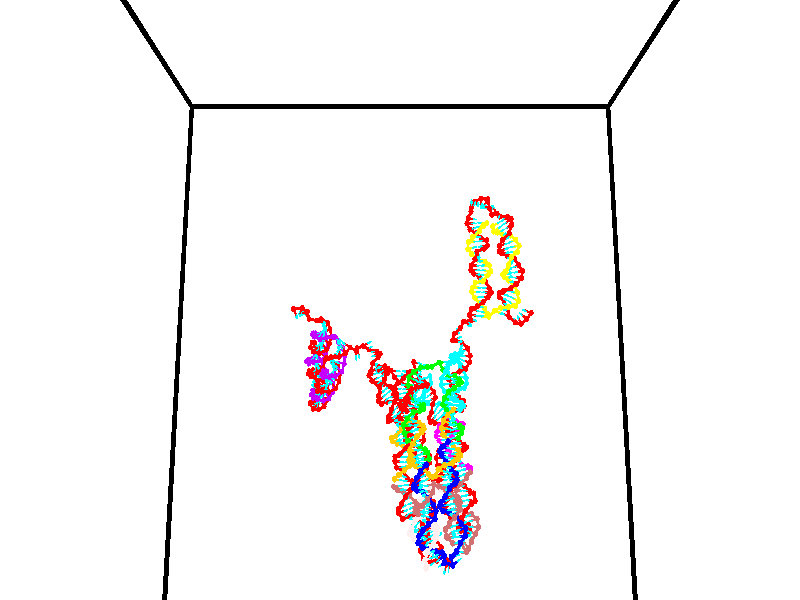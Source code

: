 // switches for output
#declare DRAW_BASES = 1; // possible values are 0, 1; only relevant for DNA ribbons
#declare DRAW_BASES_TYPE = 3; // possible values are 1, 2, 3; only relevant for DNA ribbons
#declare DRAW_FOG = 0; // set to 1 to enable fog

#include "colors.inc"

#include "transforms.inc"
background { rgb <1, 1, 1>}

#default {
   normal{
       ripples 0.25
       frequency 0.20
       turbulence 0.2
       lambda 5
   }
	finish {
		phong 0.1
		phong_size 40.
	}
}

// original window dimensions: 1024x640


// camera settings

camera {
	sky <0, 0.179814, -0.983701>
	up <0, 0.179814, -0.983701>
	right 1.6 * <1, 0, 0>
	location <35, 94.9851, 44.8844>
	look_at <35, 29.7336, 32.9568>
	direction <0, -65.2515, -11.9276>
	angle 67.0682
}


# declare cpy_camera_pos = <35, 94.9851, 44.8844>;
# if (DRAW_FOG = 1)
fog {
	fog_type 2
	up vnormalize(cpy_camera_pos)
	color rgbt<1,1,1,0.3>
	distance 1e-5
	fog_alt 3e-3
	fog_offset 56
}
# end


// LIGHTS

# declare lum = 6;
global_settings {
	ambient_light rgb lum * <0.05, 0.05, 0.05>
	max_trace_level 15
}# declare cpy_direct_light_amount = 0.25;
light_source
{	1000 * <-1, -1.16352, -0.803886>,
	rgb lum * cpy_direct_light_amount
	parallel
}

light_source
{	1000 * <1, 1.16352, 0.803886>,
	rgb lum * cpy_direct_light_amount
	parallel
}

// strand 0

// nucleotide -1

// particle -1
sphere {
	<24.231911, 34.763676, 34.643948> 0.250000
	pigment { color rgbt <1,0,0,0> }
	no_shadow
}
cylinder {
	<24.383211, 34.597412, 34.974804>,  <24.473991, 34.497654, 35.173317>, 0.100000
	pigment { color rgbt <1,0,0,0> }
	no_shadow
}
cylinder {
	<24.383211, 34.597412, 34.974804>,  <24.231911, 34.763676, 34.643948>, 0.100000
	pigment { color rgbt <1,0,0,0> }
	no_shadow
}

// particle -1
sphere {
	<24.383211, 34.597412, 34.974804> 0.100000
	pigment { color rgbt <1,0,0,0> }
	no_shadow
}
sphere {
	0, 1
	scale<0.080000,0.200000,0.300000>
	matrix <0.431117, -0.711610, -0.554752,
		0.819185, 0.566428, -0.089971,
		0.378251, -0.415657, 0.827137,
		24.496687, 34.472713, 35.222946>
	pigment { color rgbt <0,1,1,0> }
	no_shadow
}
cylinder {
	<25.050886, 34.555031, 34.511280>,  <24.231911, 34.763676, 34.643948>, 0.130000
	pigment { color rgbt <1,0,0,0> }
	no_shadow
}

// nucleotide -1

// particle -1
sphere {
	<25.050886, 34.555031, 34.511280> 0.250000
	pigment { color rgbt <1,0,0,0> }
	no_shadow
}
cylinder {
	<24.906103, 34.286968, 34.770473>,  <24.819233, 34.126129, 34.925987>, 0.100000
	pigment { color rgbt <1,0,0,0> }
	no_shadow
}
cylinder {
	<24.906103, 34.286968, 34.770473>,  <25.050886, 34.555031, 34.511280>, 0.100000
	pigment { color rgbt <1,0,0,0> }
	no_shadow
}

// particle -1
sphere {
	<24.906103, 34.286968, 34.770473> 0.100000
	pigment { color rgbt <1,0,0,0> }
	no_shadow
}
sphere {
	0, 1
	scale<0.080000,0.200000,0.300000>
	matrix <0.481357, -0.729636, -0.485723,
		0.798300, 0.136100, 0.586680,
		-0.361956, -0.670155, 0.647981,
		24.797516, 34.085922, 34.964867>
	pigment { color rgbt <0,1,1,0> }
	no_shadow
}
cylinder {
	<25.524860, 34.079517, 34.780182>,  <25.050886, 34.555031, 34.511280>, 0.130000
	pigment { color rgbt <1,0,0,0> }
	no_shadow
}

// nucleotide -1

// particle -1
sphere {
	<25.524860, 34.079517, 34.780182> 0.250000
	pigment { color rgbt <1,0,0,0> }
	no_shadow
}
cylinder {
	<25.179804, 33.883488, 34.830273>,  <24.972771, 33.765869, 34.860329>, 0.100000
	pigment { color rgbt <1,0,0,0> }
	no_shadow
}
cylinder {
	<25.179804, 33.883488, 34.830273>,  <25.524860, 34.079517, 34.780182>, 0.100000
	pigment { color rgbt <1,0,0,0> }
	no_shadow
}

// particle -1
sphere {
	<25.179804, 33.883488, 34.830273> 0.100000
	pigment { color rgbt <1,0,0,0> }
	no_shadow
}
sphere {
	0, 1
	scale<0.080000,0.200000,0.300000>
	matrix <0.449620, -0.856342, -0.254009,
		0.231719, -0.162814, 0.959061,
		-0.862640, -0.490072, 0.125226,
		24.921011, 33.736465, 34.867840>
	pigment { color rgbt <0,1,1,0> }
	no_shadow
}
cylinder {
	<25.618328, 33.476883, 35.291477>,  <25.524860, 34.079517, 34.780182>, 0.130000
	pigment { color rgbt <1,0,0,0> }
	no_shadow
}

// nucleotide -1

// particle -1
sphere {
	<25.618328, 33.476883, 35.291477> 0.250000
	pigment { color rgbt <1,0,0,0> }
	no_shadow
}
cylinder {
	<25.368685, 33.437931, 34.981380>,  <25.218899, 33.414562, 34.795322>, 0.100000
	pigment { color rgbt <1,0,0,0> }
	no_shadow
}
cylinder {
	<25.368685, 33.437931, 34.981380>,  <25.618328, 33.476883, 35.291477>, 0.100000
	pigment { color rgbt <1,0,0,0> }
	no_shadow
}

// particle -1
sphere {
	<25.368685, 33.437931, 34.981380> 0.100000
	pigment { color rgbt <1,0,0,0> }
	no_shadow
}
sphere {
	0, 1
	scale<0.080000,0.200000,0.300000>
	matrix <0.363202, -0.914645, -0.177507,
		-0.691789, -0.392355, 0.606206,
		-0.624109, -0.097378, -0.775245,
		25.181452, 33.408718, 34.748806>
	pigment { color rgbt <0,1,1,0> }
	no_shadow
}
cylinder {
	<26.389690, 33.286041, 35.407619>,  <25.618328, 33.476883, 35.291477>, 0.130000
	pigment { color rgbt <1,0,0,0> }
	no_shadow
}

// nucleotide -1

// particle -1
sphere {
	<26.389690, 33.286041, 35.407619> 0.250000
	pigment { color rgbt <1,0,0,0> }
	no_shadow
}
cylinder {
	<26.775061, 33.280197, 35.514648>,  <27.006283, 33.276691, 35.578865>, 0.100000
	pigment { color rgbt <1,0,0,0> }
	no_shadow
}
cylinder {
	<26.775061, 33.280197, 35.514648>,  <26.389690, 33.286041, 35.407619>, 0.100000
	pigment { color rgbt <1,0,0,0> }
	no_shadow
}

// particle -1
sphere {
	<26.775061, 33.280197, 35.514648> 0.100000
	pigment { color rgbt <1,0,0,0> }
	no_shadow
}
sphere {
	0, 1
	scale<0.080000,0.200000,0.300000>
	matrix <-0.133801, -0.891367, 0.433085,
		0.232177, -0.453048, -0.860722,
		0.963427, -0.014613, 0.267573,
		27.064089, 33.275814, 35.594921>
	pigment { color rgbt <0,1,1,0> }
	no_shadow
}
cylinder {
	<26.757179, 32.605663, 35.180260>,  <26.389690, 33.286041, 35.407619>, 0.130000
	pigment { color rgbt <1,0,0,0> }
	no_shadow
}

// nucleotide -1

// particle -1
sphere {
	<26.757179, 32.605663, 35.180260> 0.250000
	pigment { color rgbt <1,0,0,0> }
	no_shadow
}
cylinder {
	<26.929123, 32.763302, 35.505199>,  <27.032290, 32.857887, 35.700161>, 0.100000
	pigment { color rgbt <1,0,0,0> }
	no_shadow
}
cylinder {
	<26.929123, 32.763302, 35.505199>,  <26.757179, 32.605663, 35.180260>, 0.100000
	pigment { color rgbt <1,0,0,0> }
	no_shadow
}

// particle -1
sphere {
	<26.929123, 32.763302, 35.505199> 0.100000
	pigment { color rgbt <1,0,0,0> }
	no_shadow
}
sphere {
	0, 1
	scale<0.080000,0.200000,0.300000>
	matrix <-0.147951, -0.856806, 0.493958,
		0.890691, -0.332520, -0.309998,
		0.429859, 0.394100, 0.812346,
		27.058081, 32.881531, 35.748901>
	pigment { color rgbt <0,1,1,0> }
	no_shadow
}
cylinder {
	<27.361057, 32.110039, 35.403759>,  <26.757179, 32.605663, 35.180260>, 0.130000
	pigment { color rgbt <1,0,0,0> }
	no_shadow
}

// nucleotide -1

// particle -1
sphere {
	<27.361057, 32.110039, 35.403759> 0.250000
	pigment { color rgbt <1,0,0,0> }
	no_shadow
}
cylinder {
	<27.261534, 32.322720, 35.727585>,  <27.201818, 32.450329, 35.921879>, 0.100000
	pigment { color rgbt <1,0,0,0> }
	no_shadow
}
cylinder {
	<27.261534, 32.322720, 35.727585>,  <27.361057, 32.110039, 35.403759>, 0.100000
	pigment { color rgbt <1,0,0,0> }
	no_shadow
}

// particle -1
sphere {
	<27.261534, 32.322720, 35.727585> 0.100000
	pigment { color rgbt <1,0,0,0> }
	no_shadow
}
sphere {
	0, 1
	scale<0.080000,0.200000,0.300000>
	matrix <0.042501, -0.829049, 0.557558,
		0.967619, 0.173134, 0.183679,
		-0.248811, 0.531698, 0.809562,
		27.186890, 32.482227, 35.970455>
	pigment { color rgbt <0,1,1,0> }
	no_shadow
}
cylinder {
	<27.611773, 31.745575, 35.931427>,  <27.361057, 32.110039, 35.403759>, 0.130000
	pigment { color rgbt <1,0,0,0> }
	no_shadow
}

// nucleotide -1

// particle -1
sphere {
	<27.611773, 31.745575, 35.931427> 0.250000
	pigment { color rgbt <1,0,0,0> }
	no_shadow
}
cylinder {
	<27.329988, 31.964821, 36.111782>,  <27.160917, 32.096371, 36.219997>, 0.100000
	pigment { color rgbt <1,0,0,0> }
	no_shadow
}
cylinder {
	<27.329988, 31.964821, 36.111782>,  <27.611773, 31.745575, 35.931427>, 0.100000
	pigment { color rgbt <1,0,0,0> }
	no_shadow
}

// particle -1
sphere {
	<27.329988, 31.964821, 36.111782> 0.100000
	pigment { color rgbt <1,0,0,0> }
	no_shadow
}
sphere {
	0, 1
	scale<0.080000,0.200000,0.300000>
	matrix <-0.126955, -0.722358, 0.679766,
		0.698297, 0.421625, 0.578459,
		-0.704460, 0.548117, 0.450892,
		27.118650, 32.129257, 36.247051>
	pigment { color rgbt <0,1,1,0> }
	no_shadow
}
cylinder {
	<27.729349, 31.603100, 36.564442>,  <27.611773, 31.745575, 35.931427>, 0.130000
	pigment { color rgbt <1,0,0,0> }
	no_shadow
}

// nucleotide -1

// particle -1
sphere {
	<27.729349, 31.603100, 36.564442> 0.250000
	pigment { color rgbt <1,0,0,0> }
	no_shadow
}
cylinder {
	<27.359333, 31.754885, 36.571476>,  <27.137323, 31.845955, 36.575695>, 0.100000
	pigment { color rgbt <1,0,0,0> }
	no_shadow
}
cylinder {
	<27.359333, 31.754885, 36.571476>,  <27.729349, 31.603100, 36.564442>, 0.100000
	pigment { color rgbt <1,0,0,0> }
	no_shadow
}

// particle -1
sphere {
	<27.359333, 31.754885, 36.571476> 0.100000
	pigment { color rgbt <1,0,0,0> }
	no_shadow
}
sphere {
	0, 1
	scale<0.080000,0.200000,0.300000>
	matrix <-0.314001, -0.789875, 0.526784,
		0.213785, 0.481774, 0.849817,
		-0.925040, 0.379462, 0.017586,
		27.081821, 31.868723, 36.576752>
	pigment { color rgbt <0,1,1,0> }
	no_shadow
}
cylinder {
	<27.566051, 31.619354, 37.220818>,  <27.729349, 31.603100, 36.564442>, 0.130000
	pigment { color rgbt <1,0,0,0> }
	no_shadow
}

// nucleotide -1

// particle -1
sphere {
	<27.566051, 31.619354, 37.220818> 0.250000
	pigment { color rgbt <1,0,0,0> }
	no_shadow
}
cylinder {
	<27.224155, 31.612118, 37.013321>,  <27.019018, 31.607777, 36.888824>, 0.100000
	pigment { color rgbt <1,0,0,0> }
	no_shadow
}
cylinder {
	<27.224155, 31.612118, 37.013321>,  <27.566051, 31.619354, 37.220818>, 0.100000
	pigment { color rgbt <1,0,0,0> }
	no_shadow
}

// particle -1
sphere {
	<27.224155, 31.612118, 37.013321> 0.100000
	pigment { color rgbt <1,0,0,0> }
	no_shadow
}
sphere {
	0, 1
	scale<0.080000,0.200000,0.300000>
	matrix <-0.314696, -0.776700, 0.545622,
		-0.412775, 0.629610, 0.658185,
		-0.854742, -0.018091, -0.518738,
		26.967733, 31.606689, 36.857700>
	pigment { color rgbt <0,1,1,0> }
	no_shadow
}
cylinder {
	<27.190372, 31.245333, 37.709000>,  <27.566051, 31.619354, 37.220818>, 0.130000
	pigment { color rgbt <1,0,0,0> }
	no_shadow
}

// nucleotide -1

// particle -1
sphere {
	<27.190372, 31.245333, 37.709000> 0.250000
	pigment { color rgbt <1,0,0,0> }
	no_shadow
}
cylinder {
	<26.940981, 31.268099, 37.397095>,  <26.791346, 31.281759, 37.209949>, 0.100000
	pigment { color rgbt <1,0,0,0> }
	no_shadow
}
cylinder {
	<26.940981, 31.268099, 37.397095>,  <27.190372, 31.245333, 37.709000>, 0.100000
	pigment { color rgbt <1,0,0,0> }
	no_shadow
}

// particle -1
sphere {
	<26.940981, 31.268099, 37.397095> 0.100000
	pigment { color rgbt <1,0,0,0> }
	no_shadow
}
sphere {
	0, 1
	scale<0.080000,0.200000,0.300000>
	matrix <-0.581793, -0.700033, 0.414090,
		-0.522294, 0.711839, 0.469568,
		-0.623479, 0.056915, -0.779766,
		26.753937, 31.285173, 37.163166>
	pigment { color rgbt <0,1,1,0> }
	no_shadow
}
cylinder {
	<26.457327, 31.347630, 38.015442>,  <27.190372, 31.245333, 37.709000>, 0.130000
	pigment { color rgbt <1,0,0,0> }
	no_shadow
}

// nucleotide -1

// particle -1
sphere {
	<26.457327, 31.347630, 38.015442> 0.250000
	pigment { color rgbt <1,0,0,0> }
	no_shadow
}
cylinder {
	<26.451496, 31.171473, 37.656368>,  <26.447998, 31.065779, 37.440922>, 0.100000
	pigment { color rgbt <1,0,0,0> }
	no_shadow
}
cylinder {
	<26.451496, 31.171473, 37.656368>,  <26.457327, 31.347630, 38.015442>, 0.100000
	pigment { color rgbt <1,0,0,0> }
	no_shadow
}

// particle -1
sphere {
	<26.451496, 31.171473, 37.656368> 0.100000
	pigment { color rgbt <1,0,0,0> }
	no_shadow
}
sphere {
	0, 1
	scale<0.080000,0.200000,0.300000>
	matrix <-0.431281, -0.807206, 0.403007,
		-0.902100, 0.393029, -0.178168,
		-0.014575, -0.440393, -0.897687,
		26.447124, 31.039354, 37.387062>
	pigment { color rgbt <0,1,1,0> }
	no_shadow
}
cylinder {
	<25.745440, 30.962082, 37.831524>,  <26.457327, 31.347630, 38.015442>, 0.130000
	pigment { color rgbt <1,0,0,0> }
	no_shadow
}

// nucleotide -1

// particle -1
sphere {
	<25.745440, 30.962082, 37.831524> 0.250000
	pigment { color rgbt <1,0,0,0> }
	no_shadow
}
cylinder {
	<26.007360, 30.769287, 37.598656>,  <26.164513, 30.653610, 37.458935>, 0.100000
	pigment { color rgbt <1,0,0,0> }
	no_shadow
}
cylinder {
	<26.007360, 30.769287, 37.598656>,  <25.745440, 30.962082, 37.831524>, 0.100000
	pigment { color rgbt <1,0,0,0> }
	no_shadow
}

// particle -1
sphere {
	<26.007360, 30.769287, 37.598656> 0.100000
	pigment { color rgbt <1,0,0,0> }
	no_shadow
}
sphere {
	0, 1
	scale<0.080000,0.200000,0.300000>
	matrix <-0.375447, -0.875944, 0.302921,
		-0.655952, 0.020220, -0.754532,
		0.654803, -0.481988, -0.582169,
		26.203802, 30.624691, 37.424004>
	pigment { color rgbt <0,1,1,0> }
	no_shadow
}
cylinder {
	<25.361383, 30.466488, 37.404476>,  <25.745440, 30.962082, 37.831524>, 0.130000
	pigment { color rgbt <1,0,0,0> }
	no_shadow
}

// nucleotide -1

// particle -1
sphere {
	<25.361383, 30.466488, 37.404476> 0.250000
	pigment { color rgbt <1,0,0,0> }
	no_shadow
}
cylinder {
	<25.725677, 30.306154, 37.364697>,  <25.944254, 30.209953, 37.340828>, 0.100000
	pigment { color rgbt <1,0,0,0> }
	no_shadow
}
cylinder {
	<25.725677, 30.306154, 37.364697>,  <25.361383, 30.466488, 37.404476>, 0.100000
	pigment { color rgbt <1,0,0,0> }
	no_shadow
}

// particle -1
sphere {
	<25.725677, 30.306154, 37.364697> 0.100000
	pigment { color rgbt <1,0,0,0> }
	no_shadow
}
sphere {
	0, 1
	scale<0.080000,0.200000,0.300000>
	matrix <-0.365694, -0.894609, 0.256792,
		-0.191901, -0.197501, -0.961336,
		0.910737, -0.400834, -0.099452,
		25.998899, 30.185904, 37.334862>
	pigment { color rgbt <0,1,1,0> }
	no_shadow
}
cylinder {
	<25.436609, 29.843201, 36.883732>,  <25.361383, 30.466488, 37.404476>, 0.130000
	pigment { color rgbt <1,0,0,0> }
	no_shadow
}

// nucleotide -1

// particle -1
sphere {
	<25.436609, 29.843201, 36.883732> 0.250000
	pigment { color rgbt <1,0,0,0> }
	no_shadow
}
cylinder {
	<25.706776, 29.810431, 37.176880>,  <25.868876, 29.790768, 37.352768>, 0.100000
	pigment { color rgbt <1,0,0,0> }
	no_shadow
}
cylinder {
	<25.706776, 29.810431, 37.176880>,  <25.436609, 29.843201, 36.883732>, 0.100000
	pigment { color rgbt <1,0,0,0> }
	no_shadow
}

// particle -1
sphere {
	<25.706776, 29.810431, 37.176880> 0.100000
	pigment { color rgbt <1,0,0,0> }
	no_shadow
}
sphere {
	0, 1
	scale<0.080000,0.200000,0.300000>
	matrix <-0.272278, -0.951293, 0.144589,
		0.685333, -0.297203, -0.664823,
		0.675414, -0.081925, 0.732874,
		25.909399, 29.785852, 37.396744>
	pigment { color rgbt <0,1,1,0> }
	no_shadow
}
cylinder {
	<25.672695, 29.107718, 36.853054>,  <25.436609, 29.843201, 36.883732>, 0.130000
	pigment { color rgbt <1,0,0,0> }
	no_shadow
}

// nucleotide -1

// particle -1
sphere {
	<25.672695, 29.107718, 36.853054> 0.250000
	pigment { color rgbt <1,0,0,0> }
	no_shadow
}
cylinder {
	<25.770208, 29.254719, 37.212055>,  <25.828716, 29.342918, 37.427456>, 0.100000
	pigment { color rgbt <1,0,0,0> }
	no_shadow
}
cylinder {
	<25.770208, 29.254719, 37.212055>,  <25.672695, 29.107718, 36.853054>, 0.100000
	pigment { color rgbt <1,0,0,0> }
	no_shadow
}

// particle -1
sphere {
	<25.770208, 29.254719, 37.212055> 0.100000
	pigment { color rgbt <1,0,0,0> }
	no_shadow
}
sphere {
	0, 1
	scale<0.080000,0.200000,0.300000>
	matrix <-0.182187, -0.891595, 0.414568,
		0.952564, -0.264578, -0.150401,
		0.243782, 0.367501, 0.897503,
		25.843344, 29.364969, 37.481308>
	pigment { color rgbt <0,1,1,0> }
	no_shadow
}
cylinder {
	<25.841763, 28.504995, 37.157223>,  <25.672695, 29.107718, 36.853054>, 0.130000
	pigment { color rgbt <1,0,0,0> }
	no_shadow
}

// nucleotide -1

// particle -1
sphere {
	<25.841763, 28.504995, 37.157223> 0.250000
	pigment { color rgbt <1,0,0,0> }
	no_shadow
}
cylinder {
	<25.833324, 28.754581, 37.469692>,  <25.828260, 28.904333, 37.657173>, 0.100000
	pigment { color rgbt <1,0,0,0> }
	no_shadow
}
cylinder {
	<25.833324, 28.754581, 37.469692>,  <25.841763, 28.504995, 37.157223>, 0.100000
	pigment { color rgbt <1,0,0,0> }
	no_shadow
}

// particle -1
sphere {
	<25.833324, 28.754581, 37.469692> 0.100000
	pigment { color rgbt <1,0,0,0> }
	no_shadow
}
sphere {
	0, 1
	scale<0.080000,0.200000,0.300000>
	matrix <0.093081, -0.776724, 0.622926,
		0.995435, 0.085854, -0.041693,
		-0.021097, 0.623963, 0.781169,
		25.826996, 28.941771, 37.704044>
	pigment { color rgbt <0,1,1,0> }
	no_shadow
}
cylinder {
	<26.441273, 28.348892, 37.661560>,  <25.841763, 28.504995, 37.157223>, 0.130000
	pigment { color rgbt <1,0,0,0> }
	no_shadow
}

// nucleotide -1

// particle -1
sphere {
	<26.441273, 28.348892, 37.661560> 0.250000
	pigment { color rgbt <1,0,0,0> }
	no_shadow
}
cylinder {
	<26.156673, 28.528868, 37.877457>,  <25.985914, 28.636854, 38.006996>, 0.100000
	pigment { color rgbt <1,0,0,0> }
	no_shadow
}
cylinder {
	<26.156673, 28.528868, 37.877457>,  <26.441273, 28.348892, 37.661560>, 0.100000
	pigment { color rgbt <1,0,0,0> }
	no_shadow
}

// particle -1
sphere {
	<26.156673, 28.528868, 37.877457> 0.100000
	pigment { color rgbt <1,0,0,0> }
	no_shadow
}
sphere {
	0, 1
	scale<0.080000,0.200000,0.300000>
	matrix <-0.056087, -0.802027, 0.594648,
		0.700447, 0.392818, 0.595876,
		-0.711497, 0.449941, 0.539746,
		25.943224, 28.663851, 38.039379>
	pigment { color rgbt <0,1,1,0> }
	no_shadow
}
cylinder {
	<26.716438, 28.302074, 38.325985>,  <26.441273, 28.348892, 37.661560>, 0.130000
	pigment { color rgbt <1,0,0,0> }
	no_shadow
}

// nucleotide -1

// particle -1
sphere {
	<26.716438, 28.302074, 38.325985> 0.250000
	pigment { color rgbt <1,0,0,0> }
	no_shadow
}
cylinder {
	<26.327015, 28.383764, 38.366932>,  <26.093361, 28.432777, 38.391499>, 0.100000
	pigment { color rgbt <1,0,0,0> }
	no_shadow
}
cylinder {
	<26.327015, 28.383764, 38.366932>,  <26.716438, 28.302074, 38.325985>, 0.100000
	pigment { color rgbt <1,0,0,0> }
	no_shadow
}

// particle -1
sphere {
	<26.327015, 28.383764, 38.366932> 0.100000
	pigment { color rgbt <1,0,0,0> }
	no_shadow
}
sphere {
	0, 1
	scale<0.080000,0.200000,0.300000>
	matrix <-0.043821, -0.606732, 0.793698,
		0.224199, 0.768225, 0.599638,
		-0.973558, 0.204223, 0.102364,
		26.034948, 28.445030, 38.397640>
	pigment { color rgbt <0,1,1,0> }
	no_shadow
}
cylinder {
	<26.515404, 28.420473, 39.085407>,  <26.716438, 28.302074, 38.325985>, 0.130000
	pigment { color rgbt <1,0,0,0> }
	no_shadow
}

// nucleotide -1

// particle -1
sphere {
	<26.515404, 28.420473, 39.085407> 0.250000
	pigment { color rgbt <1,0,0,0> }
	no_shadow
}
cylinder {
	<26.175755, 28.323900, 38.897491>,  <25.971964, 28.265957, 38.784744>, 0.100000
	pigment { color rgbt <1,0,0,0> }
	no_shadow
}
cylinder {
	<26.175755, 28.323900, 38.897491>,  <26.515404, 28.420473, 39.085407>, 0.100000
	pigment { color rgbt <1,0,0,0> }
	no_shadow
}

// particle -1
sphere {
	<26.175755, 28.323900, 38.897491> 0.100000
	pigment { color rgbt <1,0,0,0> }
	no_shadow
}
sphere {
	0, 1
	scale<0.080000,0.200000,0.300000>
	matrix <-0.161120, -0.728634, 0.665682,
		-0.503019, 0.640939, 0.579801,
		-0.849124, -0.241433, -0.469785,
		25.921017, 28.251471, 38.756557>
	pigment { color rgbt <0,1,1,0> }
	no_shadow
}
cylinder {
	<25.870050, 28.466576, 39.511467>,  <26.515404, 28.420473, 39.085407>, 0.130000
	pigment { color rgbt <1,0,0,0> }
	no_shadow
}

// nucleotide -1

// particle -1
sphere {
	<25.870050, 28.466576, 39.511467> 0.250000
	pigment { color rgbt <1,0,0,0> }
	no_shadow
}
cylinder {
	<25.799129, 28.196058, 39.225475>,  <25.756577, 28.033749, 39.053883>, 0.100000
	pigment { color rgbt <1,0,0,0> }
	no_shadow
}
cylinder {
	<25.799129, 28.196058, 39.225475>,  <25.870050, 28.466576, 39.511467>, 0.100000
	pigment { color rgbt <1,0,0,0> }
	no_shadow
}

// particle -1
sphere {
	<25.799129, 28.196058, 39.225475> 0.100000
	pigment { color rgbt <1,0,0,0> }
	no_shadow
}
sphere {
	0, 1
	scale<0.080000,0.200000,0.300000>
	matrix <-0.111235, -0.708060, 0.697336,
		-0.977850, 0.203170, 0.050314,
		-0.177304, -0.676293, -0.714976,
		25.745939, 27.993170, 39.010983>
	pigment { color rgbt <0,1,1,0> }
	no_shadow
}
cylinder {
	<25.583105, 27.883089, 39.862335>,  <25.870050, 28.466576, 39.511467>, 0.130000
	pigment { color rgbt <1,0,0,0> }
	no_shadow
}

// nucleotide -1

// particle -1
sphere {
	<25.583105, 27.883089, 39.862335> 0.250000
	pigment { color rgbt <1,0,0,0> }
	no_shadow
}
cylinder {
	<25.632191, 27.731833, 39.495304>,  <25.661642, 27.641079, 39.275085>, 0.100000
	pigment { color rgbt <1,0,0,0> }
	no_shadow
}
cylinder {
	<25.632191, 27.731833, 39.495304>,  <25.583105, 27.883089, 39.862335>, 0.100000
	pigment { color rgbt <1,0,0,0> }
	no_shadow
}

// particle -1
sphere {
	<25.632191, 27.731833, 39.495304> 0.100000
	pigment { color rgbt <1,0,0,0> }
	no_shadow
}
sphere {
	0, 1
	scale<0.080000,0.200000,0.300000>
	matrix <-0.057865, -0.925719, 0.373758,
		-0.990754, 0.007231, -0.135479,
		0.122713, -0.378141, -0.917578,
		25.669004, 27.618389, 39.220032>
	pigment { color rgbt <0,1,1,0> }
	no_shadow
}
cylinder {
	<25.054731, 27.474602, 39.800629>,  <25.583105, 27.883089, 39.862335>, 0.130000
	pigment { color rgbt <1,0,0,0> }
	no_shadow
}

// nucleotide -1

// particle -1
sphere {
	<25.054731, 27.474602, 39.800629> 0.250000
	pigment { color rgbt <1,0,0,0> }
	no_shadow
}
cylinder {
	<25.297840, 27.321529, 39.522301>,  <25.443707, 27.229687, 39.355305>, 0.100000
	pigment { color rgbt <1,0,0,0> }
	no_shadow
}
cylinder {
	<25.297840, 27.321529, 39.522301>,  <25.054731, 27.474602, 39.800629>, 0.100000
	pigment { color rgbt <1,0,0,0> }
	no_shadow
}

// particle -1
sphere {
	<25.297840, 27.321529, 39.522301> 0.100000
	pigment { color rgbt <1,0,0,0> }
	no_shadow
}
sphere {
	0, 1
	scale<0.080000,0.200000,0.300000>
	matrix <-0.089701, -0.903703, 0.418658,
		-0.789029, -0.192033, -0.583573,
		0.607773, -0.382680, -0.695822,
		25.480171, 27.206726, 39.313553>
	pigment { color rgbt <0,1,1,0> }
	no_shadow
}
cylinder {
	<24.678358, 26.958881, 39.490284>,  <25.054731, 27.474602, 39.800629>, 0.130000
	pigment { color rgbt <1,0,0,0> }
	no_shadow
}

// nucleotide -1

// particle -1
sphere {
	<24.678358, 26.958881, 39.490284> 0.250000
	pigment { color rgbt <1,0,0,0> }
	no_shadow
}
cylinder {
	<25.059029, 26.856903, 39.421803>,  <25.287432, 26.795715, 39.380714>, 0.100000
	pigment { color rgbt <1,0,0,0> }
	no_shadow
}
cylinder {
	<25.059029, 26.856903, 39.421803>,  <24.678358, 26.958881, 39.490284>, 0.100000
	pigment { color rgbt <1,0,0,0> }
	no_shadow
}

// particle -1
sphere {
	<25.059029, 26.856903, 39.421803> 0.100000
	pigment { color rgbt <1,0,0,0> }
	no_shadow
}
sphere {
	0, 1
	scale<0.080000,0.200000,0.300000>
	matrix <-0.190197, -0.927022, 0.323196,
		-0.241109, -0.275016, -0.930717,
		0.951679, -0.254945, -0.171206,
		25.344532, 26.780420, 39.370441>
	pigment { color rgbt <0,1,1,0> }
	no_shadow
}
cylinder {
	<24.664019, 26.287390, 39.154305>,  <24.678358, 26.958881, 39.490284>, 0.130000
	pigment { color rgbt <1,0,0,0> }
	no_shadow
}

// nucleotide -1

// particle -1
sphere {
	<24.664019, 26.287390, 39.154305> 0.250000
	pigment { color rgbt <1,0,0,0> }
	no_shadow
}
cylinder {
	<25.024765, 26.314047, 39.325043>,  <25.241213, 26.330040, 39.427486>, 0.100000
	pigment { color rgbt <1,0,0,0> }
	no_shadow
}
cylinder {
	<25.024765, 26.314047, 39.325043>,  <24.664019, 26.287390, 39.154305>, 0.100000
	pigment { color rgbt <1,0,0,0> }
	no_shadow
}

// particle -1
sphere {
	<25.024765, 26.314047, 39.325043> 0.100000
	pigment { color rgbt <1,0,0,0> }
	no_shadow
}
sphere {
	0, 1
	scale<0.080000,0.200000,0.300000>
	matrix <-0.095593, -0.932755, 0.347605,
		0.421304, -0.354297, -0.834851,
		0.901867, 0.066642, 0.426842,
		25.295326, 26.334040, 39.453094>
	pigment { color rgbt <0,1,1,0> }
	no_shadow
}
cylinder {
	<25.034590, 25.586252, 39.000164>,  <24.664019, 26.287390, 39.154305>, 0.130000
	pigment { color rgbt <1,0,0,0> }
	no_shadow
}

// nucleotide -1

// particle -1
sphere {
	<25.034590, 25.586252, 39.000164> 0.250000
	pigment { color rgbt <1,0,0,0> }
	no_shadow
}
cylinder {
	<25.154270, 25.793758, 39.320503>,  <25.226078, 25.918262, 39.512707>, 0.100000
	pigment { color rgbt <1,0,0,0> }
	no_shadow
}
cylinder {
	<25.154270, 25.793758, 39.320503>,  <25.034590, 25.586252, 39.000164>, 0.100000
	pigment { color rgbt <1,0,0,0> }
	no_shadow
}

// particle -1
sphere {
	<25.154270, 25.793758, 39.320503> 0.100000
	pigment { color rgbt <1,0,0,0> }
	no_shadow
}
sphere {
	0, 1
	scale<0.080000,0.200000,0.300000>
	matrix <0.035537, -0.844774, 0.533942,
		0.953528, -0.131296, -0.271192,
		0.299200, 0.518767, 0.800850,
		25.244030, 25.949389, 39.560757>
	pigment { color rgbt <0,1,1,0> }
	no_shadow
}
cylinder {
	<25.465275, 25.217535, 39.279530>,  <25.034590, 25.586252, 39.000164>, 0.130000
	pigment { color rgbt <1,0,0,0> }
	no_shadow
}

// nucleotide -1

// particle -1
sphere {
	<25.465275, 25.217535, 39.279530> 0.250000
	pigment { color rgbt <1,0,0,0> }
	no_shadow
}
cylinder {
	<25.323519, 25.448193, 39.573982>,  <25.238464, 25.586588, 39.750652>, 0.100000
	pigment { color rgbt <1,0,0,0> }
	no_shadow
}
cylinder {
	<25.323519, 25.448193, 39.573982>,  <25.465275, 25.217535, 39.279530>, 0.100000
	pigment { color rgbt <1,0,0,0> }
	no_shadow
}

// particle -1
sphere {
	<25.323519, 25.448193, 39.573982> 0.100000
	pigment { color rgbt <1,0,0,0> }
	no_shadow
}
sphere {
	0, 1
	scale<0.080000,0.200000,0.300000>
	matrix <-0.231146, -0.816815, 0.528569,
		0.906078, 0.017167, 0.422762,
		-0.354393, 0.576645, 0.736130,
		25.217201, 25.621185, 39.794823>
	pigment { color rgbt <0,1,1,0> }
	no_shadow
}
cylinder {
	<25.687384, 24.982855, 39.815762>,  <25.465275, 25.217535, 39.279530>, 0.130000
	pigment { color rgbt <1,0,0,0> }
	no_shadow
}

// nucleotide -1

// particle -1
sphere {
	<25.687384, 24.982855, 39.815762> 0.250000
	pigment { color rgbt <1,0,0,0> }
	no_shadow
}
cylinder {
	<25.402590, 25.202597, 39.990707>,  <25.231714, 25.334442, 40.095676>, 0.100000
	pigment { color rgbt <1,0,0,0> }
	no_shadow
}
cylinder {
	<25.402590, 25.202597, 39.990707>,  <25.687384, 24.982855, 39.815762>, 0.100000
	pigment { color rgbt <1,0,0,0> }
	no_shadow
}

// particle -1
sphere {
	<25.402590, 25.202597, 39.990707> 0.100000
	pigment { color rgbt <1,0,0,0> }
	no_shadow
}
sphere {
	0, 1
	scale<0.080000,0.200000,0.300000>
	matrix <-0.228712, -0.770312, 0.595240,
		0.663906, 0.323770, 0.674093,
		-0.711983, 0.549356, 0.437365,
		25.188995, 25.367403, 40.121918>
	pigment { color rgbt <0,1,1,0> }
	no_shadow
}
cylinder {
	<25.691479, 25.163235, 40.546577>,  <25.687384, 24.982855, 39.815762>, 0.130000
	pigment { color rgbt <1,0,0,0> }
	no_shadow
}

// nucleotide -1

// particle -1
sphere {
	<25.691479, 25.163235, 40.546577> 0.250000
	pigment { color rgbt <1,0,0,0> }
	no_shadow
}
cylinder {
	<25.302910, 25.093704, 40.481922>,  <25.069769, 25.051987, 40.443130>, 0.100000
	pigment { color rgbt <1,0,0,0> }
	no_shadow
}
cylinder {
	<25.302910, 25.093704, 40.481922>,  <25.691479, 25.163235, 40.546577>, 0.100000
	pigment { color rgbt <1,0,0,0> }
	no_shadow
}

// particle -1
sphere {
	<25.302910, 25.093704, 40.481922> 0.100000
	pigment { color rgbt <1,0,0,0> }
	no_shadow
}
sphere {
	0, 1
	scale<0.080000,0.200000,0.300000>
	matrix <0.020184, -0.738986, 0.673418,
		-0.236502, 0.650910, 0.721375,
		-0.971421, -0.173825, -0.161634,
		25.011484, 25.041557, 40.433434>
	pigment { color rgbt <0,1,1,0> }
	no_shadow
}
cylinder {
	<25.345837, 25.227692, 41.164089>,  <25.691479, 25.163235, 40.546577>, 0.130000
	pigment { color rgbt <1,0,0,0> }
	no_shadow
}

// nucleotide -1

// particle -1
sphere {
	<25.345837, 25.227692, 41.164089> 0.250000
	pigment { color rgbt <1,0,0,0> }
	no_shadow
}
cylinder {
	<25.193058, 24.959362, 40.909809>,  <25.101391, 24.798365, 40.757240>, 0.100000
	pigment { color rgbt <1,0,0,0> }
	no_shadow
}
cylinder {
	<25.193058, 24.959362, 40.909809>,  <25.345837, 25.227692, 41.164089>, 0.100000
	pigment { color rgbt <1,0,0,0> }
	no_shadow
}

// particle -1
sphere {
	<25.193058, 24.959362, 40.909809> 0.100000
	pigment { color rgbt <1,0,0,0> }
	no_shadow
}
sphere {
	0, 1
	scale<0.080000,0.200000,0.300000>
	matrix <0.228106, -0.734996, 0.638552,
		-0.895592, 0.098885, 0.433748,
		-0.381946, -0.670822, -0.635700,
		25.078474, 24.758116, 40.719101>
	pigment { color rgbt <0,1,1,0> }
	no_shadow
}
cylinder {
	<25.308622, 24.984444, 41.861767>,  <25.345837, 25.227692, 41.164089>, 0.130000
	pigment { color rgbt <1,0,0,0> }
	no_shadow
}

// nucleotide -1

// particle -1
sphere {
	<25.308622, 24.984444, 41.861767> 0.250000
	pigment { color rgbt <1,0,0,0> }
	no_shadow
}
cylinder {
	<25.352291, 25.049471, 42.254021>,  <25.378492, 25.088488, 42.489372>, 0.100000
	pigment { color rgbt <1,0,0,0> }
	no_shadow
}
cylinder {
	<25.352291, 25.049471, 42.254021>,  <25.308622, 24.984444, 41.861767>, 0.100000
	pigment { color rgbt <1,0,0,0> }
	no_shadow
}

// particle -1
sphere {
	<25.352291, 25.049471, 42.254021> 0.100000
	pigment { color rgbt <1,0,0,0> }
	no_shadow
}
sphere {
	0, 1
	scale<0.080000,0.200000,0.300000>
	matrix <0.177941, 0.967404, -0.180185,
		-0.977967, 0.194167, 0.076685,
		0.109171, 0.162570, 0.980639,
		25.385042, 25.098242, 42.548214>
	pigment { color rgbt <0,1,1,0> }
	no_shadow
}
cylinder {
	<24.867462, 25.448540, 42.037384>,  <25.308622, 24.984444, 41.861767>, 0.130000
	pigment { color rgbt <1,0,0,0> }
	no_shadow
}

// nucleotide -1

// particle -1
sphere {
	<24.867462, 25.448540, 42.037384> 0.250000
	pigment { color rgbt <1,0,0,0> }
	no_shadow
}
cylinder {
	<25.194834, 25.491522, 42.263172>,  <25.391256, 25.517311, 42.398643>, 0.100000
	pigment { color rgbt <1,0,0,0> }
	no_shadow
}
cylinder {
	<25.194834, 25.491522, 42.263172>,  <24.867462, 25.448540, 42.037384>, 0.100000
	pigment { color rgbt <1,0,0,0> }
	no_shadow
}

// particle -1
sphere {
	<25.194834, 25.491522, 42.263172> 0.100000
	pigment { color rgbt <1,0,0,0> }
	no_shadow
}
sphere {
	0, 1
	scale<0.080000,0.200000,0.300000>
	matrix <0.102931, 0.939053, -0.328001,
		-0.565314, 0.326547, 0.757487,
		0.818429, 0.107455, 0.564471,
		25.440363, 25.523758, 42.432514>
	pigment { color rgbt <0,1,1,0> }
	no_shadow
}
cylinder {
	<24.802998, 26.158617, 42.199696>,  <24.867462, 25.448540, 42.037384>, 0.130000
	pigment { color rgbt <1,0,0,0> }
	no_shadow
}

// nucleotide -1

// particle -1
sphere {
	<24.802998, 26.158617, 42.199696> 0.250000
	pigment { color rgbt <1,0,0,0> }
	no_shadow
}
cylinder {
	<25.168604, 26.021051, 42.285767>,  <25.387968, 25.938513, 42.337410>, 0.100000
	pigment { color rgbt <1,0,0,0> }
	no_shadow
}
cylinder {
	<25.168604, 26.021051, 42.285767>,  <24.802998, 26.158617, 42.199696>, 0.100000
	pigment { color rgbt <1,0,0,0> }
	no_shadow
}

// particle -1
sphere {
	<25.168604, 26.021051, 42.285767> 0.100000
	pigment { color rgbt <1,0,0,0> }
	no_shadow
}
sphere {
	0, 1
	scale<0.080000,0.200000,0.300000>
	matrix <0.392760, 0.882971, -0.257104,
		-0.101570, 0.319508, 0.942124,
		0.914015, -0.343915, 0.215173,
		25.442808, 25.917877, 42.350319>
	pigment { color rgbt <0,1,1,0> }
	no_shadow
}
cylinder {
	<25.248083, 26.563261, 42.730724>,  <24.802998, 26.158617, 42.199696>, 0.130000
	pigment { color rgbt <1,0,0,0> }
	no_shadow
}

// nucleotide -1

// particle -1
sphere {
	<25.248083, 26.563261, 42.730724> 0.250000
	pigment { color rgbt <1,0,0,0> }
	no_shadow
}
cylinder {
	<25.483927, 26.362865, 42.477310>,  <25.625433, 26.242628, 42.325260>, 0.100000
	pigment { color rgbt <1,0,0,0> }
	no_shadow
}
cylinder {
	<25.483927, 26.362865, 42.477310>,  <25.248083, 26.563261, 42.730724>, 0.100000
	pigment { color rgbt <1,0,0,0> }
	no_shadow
}

// particle -1
sphere {
	<25.483927, 26.362865, 42.477310> 0.100000
	pigment { color rgbt <1,0,0,0> }
	no_shadow
}
sphere {
	0, 1
	scale<0.080000,0.200000,0.300000>
	matrix <0.513711, 0.837892, -0.184494,
		0.623267, -0.216677, 0.751392,
		0.589610, -0.500987, -0.633539,
		25.660810, 26.212568, 42.287247>
	pigment { color rgbt <0,1,1,0> }
	no_shadow
}
cylinder {
	<25.884443, 26.825184, 42.808376>,  <25.248083, 26.563261, 42.730724>, 0.130000
	pigment { color rgbt <1,0,0,0> }
	no_shadow
}

// nucleotide -1

// particle -1
sphere {
	<25.884443, 26.825184, 42.808376> 0.250000
	pigment { color rgbt <1,0,0,0> }
	no_shadow
}
cylinder {
	<25.855701, 26.661911, 42.444347>,  <25.838457, 26.563948, 42.225929>, 0.100000
	pigment { color rgbt <1,0,0,0> }
	no_shadow
}
cylinder {
	<25.855701, 26.661911, 42.444347>,  <25.884443, 26.825184, 42.808376>, 0.100000
	pigment { color rgbt <1,0,0,0> }
	no_shadow
}

// particle -1
sphere {
	<25.855701, 26.661911, 42.444347> 0.100000
	pigment { color rgbt <1,0,0,0> }
	no_shadow
}
sphere {
	0, 1
	scale<0.080000,0.200000,0.300000>
	matrix <0.374767, 0.834521, -0.403887,
		0.924331, -0.370084, 0.093011,
		-0.071852, -0.408182, -0.910068,
		25.834146, 26.539455, 42.171326>
	pigment { color rgbt <0,1,1,0> }
	no_shadow
}
cylinder {
	<26.545393, 26.880955, 42.499451>,  <25.884443, 26.825184, 42.808376>, 0.130000
	pigment { color rgbt <1,0,0,0> }
	no_shadow
}

// nucleotide -1

// particle -1
sphere {
	<26.545393, 26.880955, 42.499451> 0.250000
	pigment { color rgbt <1,0,0,0> }
	no_shadow
}
cylinder {
	<26.299780, 26.825480, 42.188652>,  <26.152412, 26.792194, 42.002174>, 0.100000
	pigment { color rgbt <1,0,0,0> }
	no_shadow
}
cylinder {
	<26.299780, 26.825480, 42.188652>,  <26.545393, 26.880955, 42.499451>, 0.100000
	pigment { color rgbt <1,0,0,0> }
	no_shadow
}

// particle -1
sphere {
	<26.299780, 26.825480, 42.188652> 0.100000
	pigment { color rgbt <1,0,0,0> }
	no_shadow
}
sphere {
	0, 1
	scale<0.080000,0.200000,0.300000>
	matrix <0.571324, 0.601114, -0.558794,
		0.544563, -0.787037, -0.289869,
		-0.614035, -0.138690, -0.776997,
		26.115570, 26.783873, 41.955551>
	pigment { color rgbt <0,1,1,0> }
	no_shadow
}
cylinder {
	<26.931137, 26.783091, 41.857216>,  <26.545393, 26.880955, 42.499451>, 0.130000
	pigment { color rgbt <1,0,0,0> }
	no_shadow
}

// nucleotide -1

// particle -1
sphere {
	<26.931137, 26.783091, 41.857216> 0.250000
	pigment { color rgbt <1,0,0,0> }
	no_shadow
}
cylinder {
	<26.577042, 26.921839, 41.733257>,  <26.364584, 27.005087, 41.658882>, 0.100000
	pigment { color rgbt <1,0,0,0> }
	no_shadow
}
cylinder {
	<26.577042, 26.921839, 41.733257>,  <26.931137, 26.783091, 41.857216>, 0.100000
	pigment { color rgbt <1,0,0,0> }
	no_shadow
}

// particle -1
sphere {
	<26.577042, 26.921839, 41.733257> 0.100000
	pigment { color rgbt <1,0,0,0> }
	no_shadow
}
sphere {
	0, 1
	scale<0.080000,0.200000,0.300000>
	matrix <0.463783, 0.709092, -0.531124,
		0.035514, -0.613896, -0.788588,
		-0.885236, 0.346871, -0.309898,
		26.311470, 27.025900, 41.640289>
	pigment { color rgbt <0,1,1,0> }
	no_shadow
}
cylinder {
	<26.917433, 26.854086, 41.090393>,  <26.931137, 26.783091, 41.857216>, 0.130000
	pigment { color rgbt <1,0,0,0> }
	no_shadow
}

// nucleotide -1

// particle -1
sphere {
	<26.917433, 26.854086, 41.090393> 0.250000
	pigment { color rgbt <1,0,0,0> }
	no_shadow
}
cylinder {
	<26.629026, 27.102427, 41.213474>,  <26.455982, 27.251431, 41.287323>, 0.100000
	pigment { color rgbt <1,0,0,0> }
	no_shadow
}
cylinder {
	<26.629026, 27.102427, 41.213474>,  <26.917433, 26.854086, 41.090393>, 0.100000
	pigment { color rgbt <1,0,0,0> }
	no_shadow
}

// particle -1
sphere {
	<26.629026, 27.102427, 41.213474> 0.100000
	pigment { color rgbt <1,0,0,0> }
	no_shadow
}
sphere {
	0, 1
	scale<0.080000,0.200000,0.300000>
	matrix <0.385450, 0.728385, -0.566467,
		-0.575817, -0.289828, -0.764483,
		-0.721016, 0.620851, 0.307702,
		26.412722, 27.288681, 41.305786>
	pigment { color rgbt <0,1,1,0> }
	no_shadow
}
cylinder {
	<26.723753, 27.334377, 40.498993>,  <26.917433, 26.854086, 41.090393>, 0.130000
	pigment { color rgbt <1,0,0,0> }
	no_shadow
}

// nucleotide -1

// particle -1
sphere {
	<26.723753, 27.334377, 40.498993> 0.250000
	pigment { color rgbt <1,0,0,0> }
	no_shadow
}
cylinder {
	<26.566254, 27.531738, 40.809223>,  <26.471754, 27.650154, 40.995361>, 0.100000
	pigment { color rgbt <1,0,0,0> }
	no_shadow
}
cylinder {
	<26.566254, 27.531738, 40.809223>,  <26.723753, 27.334377, 40.498993>, 0.100000
	pigment { color rgbt <1,0,0,0> }
	no_shadow
}

// particle -1
sphere {
	<26.566254, 27.531738, 40.809223> 0.100000
	pigment { color rgbt <1,0,0,0> }
	no_shadow
}
sphere {
	0, 1
	scale<0.080000,0.200000,0.300000>
	matrix <0.378911, 0.855836, -0.352095,
		-0.837489, 0.155236, -0.523941,
		-0.393749, 0.493403, 0.775574,
		26.448130, 27.679760, 41.041897>
	pigment { color rgbt <0,1,1,0> }
	no_shadow
}
cylinder {
	<26.383768, 27.795095, 40.182030>,  <26.723753, 27.334377, 40.498993>, 0.130000
	pigment { color rgbt <1,0,0,0> }
	no_shadow
}

// nucleotide -1

// particle -1
sphere {
	<26.383768, 27.795095, 40.182030> 0.250000
	pigment { color rgbt <1,0,0,0> }
	no_shadow
}
cylinder {
	<26.435287, 27.948444, 40.547859>,  <26.466198, 28.040453, 40.767357>, 0.100000
	pigment { color rgbt <1,0,0,0> }
	no_shadow
}
cylinder {
	<26.435287, 27.948444, 40.547859>,  <26.383768, 27.795095, 40.182030>, 0.100000
	pigment { color rgbt <1,0,0,0> }
	no_shadow
}

// particle -1
sphere {
	<26.435287, 27.948444, 40.547859> 0.100000
	pigment { color rgbt <1,0,0,0> }
	no_shadow
}
sphere {
	0, 1
	scale<0.080000,0.200000,0.300000>
	matrix <0.307285, 0.861430, -0.404369,
		-0.942861, 0.333115, -0.006855,
		0.128797, 0.383371, 0.914570,
		26.473927, 28.063456, 40.822231>
	pigment { color rgbt <0,1,1,0> }
	no_shadow
}
cylinder {
	<26.032866, 28.491083, 40.265594>,  <26.383768, 27.795095, 40.182030>, 0.130000
	pigment { color rgbt <1,0,0,0> }
	no_shadow
}

// nucleotide -1

// particle -1
sphere {
	<26.032866, 28.491083, 40.265594> 0.250000
	pigment { color rgbt <1,0,0,0> }
	no_shadow
}
cylinder {
	<26.288340, 28.494560, 40.573360>,  <26.441624, 28.496647, 40.758022>, 0.100000
	pigment { color rgbt <1,0,0,0> }
	no_shadow
}
cylinder {
	<26.288340, 28.494560, 40.573360>,  <26.032866, 28.491083, 40.265594>, 0.100000
	pigment { color rgbt <1,0,0,0> }
	no_shadow
}

// particle -1
sphere {
	<26.288340, 28.494560, 40.573360> 0.100000
	pigment { color rgbt <1,0,0,0> }
	no_shadow
}
sphere {
	0, 1
	scale<0.080000,0.200000,0.300000>
	matrix <0.326368, 0.902475, -0.281111,
		-0.696825, 0.430655, 0.573560,
		0.638685, 0.008694, 0.769419,
		26.479944, 28.497168, 40.804188>
	pigment { color rgbt <0,1,1,0> }
	no_shadow
}
cylinder {
	<25.867249, 29.106836, 40.688179>,  <26.032866, 28.491083, 40.265594>, 0.130000
	pigment { color rgbt <1,0,0,0> }
	no_shadow
}

// nucleotide -1

// particle -1
sphere {
	<25.867249, 29.106836, 40.688179> 0.250000
	pigment { color rgbt <1,0,0,0> }
	no_shadow
}
cylinder {
	<26.242973, 29.004454, 40.779552>,  <26.468409, 28.943024, 40.834377>, 0.100000
	pigment { color rgbt <1,0,0,0> }
	no_shadow
}
cylinder {
	<26.242973, 29.004454, 40.779552>,  <25.867249, 29.106836, 40.688179>, 0.100000
	pigment { color rgbt <1,0,0,0> }
	no_shadow
}

// particle -1
sphere {
	<26.242973, 29.004454, 40.779552> 0.100000
	pigment { color rgbt <1,0,0,0> }
	no_shadow
}
sphere {
	0, 1
	scale<0.080000,0.200000,0.300000>
	matrix <0.286598, 0.951432, -0.112422,
		-0.188565, 0.171068, 0.967046,
		0.939311, -0.255955, 0.228435,
		26.524767, 28.927668, 40.848083>
	pigment { color rgbt <0,1,1,0> }
	no_shadow
}
cylinder {
	<26.150766, 29.653984, 41.229317>,  <25.867249, 29.106836, 40.688179>, 0.130000
	pigment { color rgbt <1,0,0,0> }
	no_shadow
}

// nucleotide -1

// particle -1
sphere {
	<26.150766, 29.653984, 41.229317> 0.250000
	pigment { color rgbt <1,0,0,0> }
	no_shadow
}
cylinder {
	<26.449442, 29.462151, 41.044945>,  <26.628647, 29.347052, 40.934322>, 0.100000
	pigment { color rgbt <1,0,0,0> }
	no_shadow
}
cylinder {
	<26.449442, 29.462151, 41.044945>,  <26.150766, 29.653984, 41.229317>, 0.100000
	pigment { color rgbt <1,0,0,0> }
	no_shadow
}

// particle -1
sphere {
	<26.449442, 29.462151, 41.044945> 0.100000
	pigment { color rgbt <1,0,0,0> }
	no_shadow
}
sphere {
	0, 1
	scale<0.080000,0.200000,0.300000>
	matrix <0.428895, 0.876787, -0.217472,
		0.508431, -0.035305, 0.860379,
		0.746691, -0.479581, -0.460928,
		26.673449, 29.318275, 40.906666>
	pigment { color rgbt <0,1,1,0> }
	no_shadow
}
cylinder {
	<26.656193, 30.062279, 41.324020>,  <26.150766, 29.653984, 41.229317>, 0.130000
	pigment { color rgbt <1,0,0,0> }
	no_shadow
}

// nucleotide -1

// particle -1
sphere {
	<26.656193, 30.062279, 41.324020> 0.250000
	pigment { color rgbt <1,0,0,0> }
	no_shadow
}
cylinder {
	<26.810236, 29.836308, 41.032116>,  <26.902662, 29.700726, 40.856972>, 0.100000
	pigment { color rgbt <1,0,0,0> }
	no_shadow
}
cylinder {
	<26.810236, 29.836308, 41.032116>,  <26.656193, 30.062279, 41.324020>, 0.100000
	pigment { color rgbt <1,0,0,0> }
	no_shadow
}

// particle -1
sphere {
	<26.810236, 29.836308, 41.032116> 0.100000
	pigment { color rgbt <1,0,0,0> }
	no_shadow
}
sphere {
	0, 1
	scale<0.080000,0.200000,0.300000>
	matrix <0.513233, 0.788291, -0.339394,
		0.766996, -0.243834, 0.593516,
		0.385108, -0.564927, -0.729760,
		26.925768, 29.666830, 40.813187>
	pigment { color rgbt <0,1,1,0> }
	no_shadow
}
cylinder {
	<27.426146, 30.097263, 41.352127>,  <26.656193, 30.062279, 41.324020>, 0.130000
	pigment { color rgbt <1,0,0,0> }
	no_shadow
}

// nucleotide -1

// particle -1
sphere {
	<27.426146, 30.097263, 41.352127> 0.250000
	pigment { color rgbt <1,0,0,0> }
	no_shadow
}
cylinder {
	<27.327217, 29.994299, 40.978481>,  <27.267860, 29.932520, 40.754292>, 0.100000
	pigment { color rgbt <1,0,0,0> }
	no_shadow
}
cylinder {
	<27.327217, 29.994299, 40.978481>,  <27.426146, 30.097263, 41.352127>, 0.100000
	pigment { color rgbt <1,0,0,0> }
	no_shadow
}

// particle -1
sphere {
	<27.327217, 29.994299, 40.978481> 0.100000
	pigment { color rgbt <1,0,0,0> }
	no_shadow
}
sphere {
	0, 1
	scale<0.080000,0.200000,0.300000>
	matrix <0.652124, 0.668815, -0.356961,
		0.716636, -0.697443, 0.002451,
		-0.247321, -0.257409, -0.934116,
		27.253021, 29.917076, 40.698246>
	pigment { color rgbt <0,1,1,0> }
	no_shadow
}
cylinder {
	<28.125935, 30.068521, 41.028988>,  <27.426146, 30.097263, 41.352127>, 0.130000
	pigment { color rgbt <1,0,0,0> }
	no_shadow
}

// nucleotide -1

// particle -1
sphere {
	<28.125935, 30.068521, 41.028988> 0.250000
	pigment { color rgbt <1,0,0,0> }
	no_shadow
}
cylinder {
	<27.844450, 30.112343, 40.748192>,  <27.675560, 30.138636, 40.579716>, 0.100000
	pigment { color rgbt <1,0,0,0> }
	no_shadow
}
cylinder {
	<27.844450, 30.112343, 40.748192>,  <28.125935, 30.068521, 41.028988>, 0.100000
	pigment { color rgbt <1,0,0,0> }
	no_shadow
}

// particle -1
sphere {
	<27.844450, 30.112343, 40.748192> 0.100000
	pigment { color rgbt <1,0,0,0> }
	no_shadow
}
sphere {
	0, 1
	scale<0.080000,0.200000,0.300000>
	matrix <0.582720, 0.654273, -0.482043,
		0.406483, -0.748282, -0.524258,
		-0.703712, 0.109553, -0.701989,
		27.633337, 30.145208, 40.537594>
	pigment { color rgbt <0,1,1,0> }
	no_shadow
}
cylinder {
	<28.474949, 30.113266, 40.404629>,  <28.125935, 30.068521, 41.028988>, 0.130000
	pigment { color rgbt <1,0,0,0> }
	no_shadow
}

// nucleotide -1

// particle -1
sphere {
	<28.474949, 30.113266, 40.404629> 0.250000
	pigment { color rgbt <1,0,0,0> }
	no_shadow
}
cylinder {
	<28.115217, 30.223682, 40.268978>,  <27.899378, 30.289932, 40.187588>, 0.100000
	pigment { color rgbt <1,0,0,0> }
	no_shadow
}
cylinder {
	<28.115217, 30.223682, 40.268978>,  <28.474949, 30.113266, 40.404629>, 0.100000
	pigment { color rgbt <1,0,0,0> }
	no_shadow
}

// particle -1
sphere {
	<28.115217, 30.223682, 40.268978> 0.100000
	pigment { color rgbt <1,0,0,0> }
	no_shadow
}
sphere {
	0, 1
	scale<0.080000,0.200000,0.300000>
	matrix <0.431317, 0.687513, -0.584201,
		0.071889, -0.671660, -0.737363,
		-0.899331, 0.276040, -0.339124,
		27.845417, 30.306494, 40.167240>
	pigment { color rgbt <0,1,1,0> }
	no_shadow
}
cylinder {
	<28.540493, 30.167034, 39.743832>,  <28.474949, 30.113266, 40.404629>, 0.130000
	pigment { color rgbt <1,0,0,0> }
	no_shadow
}

// nucleotide -1

// particle -1
sphere {
	<28.540493, 30.167034, 39.743832> 0.250000
	pigment { color rgbt <1,0,0,0> }
	no_shadow
}
cylinder {
	<28.205275, 30.378038, 39.799557>,  <28.004143, 30.504641, 39.832993>, 0.100000
	pigment { color rgbt <1,0,0,0> }
	no_shadow
}
cylinder {
	<28.205275, 30.378038, 39.799557>,  <28.540493, 30.167034, 39.743832>, 0.100000
	pigment { color rgbt <1,0,0,0> }
	no_shadow
}

// particle -1
sphere {
	<28.205275, 30.378038, 39.799557> 0.100000
	pigment { color rgbt <1,0,0,0> }
	no_shadow
}
sphere {
	0, 1
	scale<0.080000,0.200000,0.300000>
	matrix <0.330105, 0.693538, -0.640340,
		-0.434404, -0.490649, -0.755352,
		-0.838048, 0.527512, 0.139309,
		27.953859, 30.536291, 39.841351>
	pigment { color rgbt <0,1,1,0> }
	no_shadow
}
cylinder {
	<28.317938, 30.269655, 39.059116>,  <28.540493, 30.167034, 39.743832>, 0.130000
	pigment { color rgbt <1,0,0,0> }
	no_shadow
}

// nucleotide -1

// particle -1
sphere {
	<28.317938, 30.269655, 39.059116> 0.250000
	pigment { color rgbt <1,0,0,0> }
	no_shadow
}
cylinder {
	<28.167410, 30.547714, 39.304115>,  <28.077093, 30.714550, 39.451115>, 0.100000
	pigment { color rgbt <1,0,0,0> }
	no_shadow
}
cylinder {
	<28.167410, 30.547714, 39.304115>,  <28.317938, 30.269655, 39.059116>, 0.100000
	pigment { color rgbt <1,0,0,0> }
	no_shadow
}

// particle -1
sphere {
	<28.167410, 30.547714, 39.304115> 0.100000
	pigment { color rgbt <1,0,0,0> }
	no_shadow
}
sphere {
	0, 1
	scale<0.080000,0.200000,0.300000>
	matrix <0.220839, 0.709342, -0.669376,
		-0.899785, -0.116637, -0.420455,
		-0.376320, 0.695148, 0.612497,
		28.054514, 30.756258, 39.487865>
	pigment { color rgbt <0,1,1,0> }
	no_shadow
}
cylinder {
	<27.763050, 30.683868, 38.722740>,  <28.317938, 30.269655, 39.059116>, 0.130000
	pigment { color rgbt <1,0,0,0> }
	no_shadow
}

// nucleotide -1

// particle -1
sphere {
	<27.763050, 30.683868, 38.722740> 0.250000
	pigment { color rgbt <1,0,0,0> }
	no_shadow
}
cylinder {
	<27.894993, 30.958141, 38.982288>,  <27.974159, 31.122705, 39.138020>, 0.100000
	pigment { color rgbt <1,0,0,0> }
	no_shadow
}
cylinder {
	<27.894993, 30.958141, 38.982288>,  <27.763050, 30.683868, 38.722740>, 0.100000
	pigment { color rgbt <1,0,0,0> }
	no_shadow
}

// particle -1
sphere {
	<27.894993, 30.958141, 38.982288> 0.100000
	pigment { color rgbt <1,0,0,0> }
	no_shadow
}
sphere {
	0, 1
	scale<0.080000,0.200000,0.300000>
	matrix <-0.036009, 0.695982, -0.717156,
		-0.943344, 0.213193, 0.254265,
		0.329857, 0.685680, 0.648874,
		27.993950, 31.163845, 39.176952>
	pigment { color rgbt <0,1,1,0> }
	no_shadow
}
cylinder {
	<27.469601, 31.244480, 38.464497>,  <27.763050, 30.683868, 38.722740>, 0.130000
	pigment { color rgbt <1,0,0,0> }
	no_shadow
}

// nucleotide -1

// particle -1
sphere {
	<27.469601, 31.244480, 38.464497> 0.250000
	pigment { color rgbt <1,0,0,0> }
	no_shadow
}
cylinder {
	<27.718941, 31.404358, 38.733326>,  <27.868546, 31.500284, 38.894623>, 0.100000
	pigment { color rgbt <1,0,0,0> }
	no_shadow
}
cylinder {
	<27.718941, 31.404358, 38.733326>,  <27.469601, 31.244480, 38.464497>, 0.100000
	pigment { color rgbt <1,0,0,0> }
	no_shadow
}

// particle -1
sphere {
	<27.718941, 31.404358, 38.733326> 0.100000
	pigment { color rgbt <1,0,0,0> }
	no_shadow
}
sphere {
	0, 1
	scale<0.080000,0.200000,0.300000>
	matrix <0.102843, 0.810116, -0.577179,
		-0.775150, 0.428903, 0.463881,
		0.623351, 0.399693, 0.672071,
		27.905947, 31.524265, 38.934948>
	pigment { color rgbt <0,1,1,0> }
	no_shadow
}
cylinder {
	<27.204519, 31.865267, 38.612900>,  <27.469601, 31.244480, 38.464497>, 0.130000
	pigment { color rgbt <1,0,0,0> }
	no_shadow
}

// nucleotide -1

// particle -1
sphere {
	<27.204519, 31.865267, 38.612900> 0.250000
	pigment { color rgbt <1,0,0,0> }
	no_shadow
}
cylinder {
	<27.597246, 31.900551, 38.680130>,  <27.832882, 31.921721, 38.720467>, 0.100000
	pigment { color rgbt <1,0,0,0> }
	no_shadow
}
cylinder {
	<27.597246, 31.900551, 38.680130>,  <27.204519, 31.865267, 38.612900>, 0.100000
	pigment { color rgbt <1,0,0,0> }
	no_shadow
}

// particle -1
sphere {
	<27.597246, 31.900551, 38.680130> 0.100000
	pigment { color rgbt <1,0,0,0> }
	no_shadow
}
sphere {
	0, 1
	scale<0.080000,0.200000,0.300000>
	matrix <0.060198, 0.695057, -0.716430,
		-0.180019, 0.713523, 0.677110,
		0.981819, 0.088210, 0.168076,
		27.891792, 31.927013, 38.730553>
	pigment { color rgbt <0,1,1,0> }
	no_shadow
}
cylinder {
	<27.381453, 32.567902, 38.564957>,  <27.204519, 31.865267, 38.612900>, 0.130000
	pigment { color rgbt <1,0,0,0> }
	no_shadow
}

// nucleotide -1

// particle -1
sphere {
	<27.381453, 32.567902, 38.564957> 0.250000
	pigment { color rgbt <1,0,0,0> }
	no_shadow
}
cylinder {
	<27.726307, 32.372372, 38.511635>,  <27.933220, 32.255054, 38.479641>, 0.100000
	pigment { color rgbt <1,0,0,0> }
	no_shadow
}
cylinder {
	<27.726307, 32.372372, 38.511635>,  <27.381453, 32.567902, 38.564957>, 0.100000
	pigment { color rgbt <1,0,0,0> }
	no_shadow
}

// particle -1
sphere {
	<27.726307, 32.372372, 38.511635> 0.100000
	pigment { color rgbt <1,0,0,0> }
	no_shadow
}
sphere {
	0, 1
	scale<0.080000,0.200000,0.300000>
	matrix <0.237598, 0.622418, -0.745750,
		0.447513, 0.611266, 0.652753,
		0.862136, -0.488826, -0.133305,
		27.984947, 32.225723, 38.471642>
	pigment { color rgbt <0,1,1,0> }
	no_shadow
}
cylinder {
	<27.943861, 33.028812, 38.539452>,  <27.381453, 32.567902, 38.564957>, 0.130000
	pigment { color rgbt <1,0,0,0> }
	no_shadow
}

// nucleotide -1

// particle -1
sphere {
	<27.943861, 33.028812, 38.539452> 0.250000
	pigment { color rgbt <1,0,0,0> }
	no_shadow
}
cylinder {
	<28.174318, 32.733440, 38.399296>,  <28.312593, 32.556217, 38.315201>, 0.100000
	pigment { color rgbt <1,0,0,0> }
	no_shadow
}
cylinder {
	<28.174318, 32.733440, 38.399296>,  <27.943861, 33.028812, 38.539452>, 0.100000
	pigment { color rgbt <1,0,0,0> }
	no_shadow
}

// particle -1
sphere {
	<28.174318, 32.733440, 38.399296> 0.100000
	pigment { color rgbt <1,0,0,0> }
	no_shadow
}
sphere {
	0, 1
	scale<0.080000,0.200000,0.300000>
	matrix <0.447809, 0.643805, -0.620469,
		0.683759, 0.200571, 0.701602,
		0.576143, -0.738435, -0.350390,
		28.347160, 32.511909, 38.294178>
	pigment { color rgbt <0,1,1,0> }
	no_shadow
}
cylinder {
	<28.727709, 33.162098, 38.534218>,  <27.943861, 33.028812, 38.539452>, 0.130000
	pigment { color rgbt <1,0,0,0> }
	no_shadow
}

// nucleotide -1

// particle -1
sphere {
	<28.727709, 33.162098, 38.534218> 0.250000
	pigment { color rgbt <1,0,0,0> }
	no_shadow
}
cylinder {
	<28.726519, 32.891094, 38.240013>,  <28.725803, 32.728493, 38.063492>, 0.100000
	pigment { color rgbt <1,0,0,0> }
	no_shadow
}
cylinder {
	<28.726519, 32.891094, 38.240013>,  <28.727709, 33.162098, 38.534218>, 0.100000
	pigment { color rgbt <1,0,0,0> }
	no_shadow
}

// particle -1
sphere {
	<28.726519, 32.891094, 38.240013> 0.100000
	pigment { color rgbt <1,0,0,0> }
	no_shadow
}
sphere {
	0, 1
	scale<0.080000,0.200000,0.300000>
	matrix <0.560784, 0.607845, -0.562180,
		0.827957, -0.414135, 0.378126,
		-0.002976, -0.677508, -0.735510,
		28.725626, 32.687843, 38.019360>
	pigment { color rgbt <0,1,1,0> }
	no_shadow
}
cylinder {
	<29.403864, 33.129749, 38.189411>,  <28.727709, 33.162098, 38.534218>, 0.130000
	pigment { color rgbt <1,0,0,0> }
	no_shadow
}

// nucleotide -1

// particle -1
sphere {
	<29.403864, 33.129749, 38.189411> 0.250000
	pigment { color rgbt <1,0,0,0> }
	no_shadow
}
cylinder {
	<29.173759, 32.979294, 37.898869>,  <29.035696, 32.889019, 37.724545>, 0.100000
	pigment { color rgbt <1,0,0,0> }
	no_shadow
}
cylinder {
	<29.173759, 32.979294, 37.898869>,  <29.403864, 33.129749, 38.189411>, 0.100000
	pigment { color rgbt <1,0,0,0> }
	no_shadow
}

// particle -1
sphere {
	<29.173759, 32.979294, 37.898869> 0.100000
	pigment { color rgbt <1,0,0,0> }
	no_shadow
}
sphere {
	0, 1
	scale<0.080000,0.200000,0.300000>
	matrix <0.504970, 0.535276, -0.677116,
		0.643489, -0.756308, -0.117987,
		-0.575263, -0.376137, -0.726356,
		29.001181, 32.866451, 37.680962>
	pigment { color rgbt <0,1,1,0> }
	no_shadow
}
cylinder {
	<29.844669, 32.848274, 37.687935>,  <29.403864, 33.129749, 38.189411>, 0.130000
	pigment { color rgbt <1,0,0,0> }
	no_shadow
}

// nucleotide -1

// particle -1
sphere {
	<29.844669, 32.848274, 37.687935> 0.250000
	pigment { color rgbt <1,0,0,0> }
	no_shadow
}
cylinder {
	<29.497099, 32.897099, 37.496075>,  <29.288557, 32.926392, 37.380959>, 0.100000
	pigment { color rgbt <1,0,0,0> }
	no_shadow
}
cylinder {
	<29.497099, 32.897099, 37.496075>,  <29.844669, 32.848274, 37.687935>, 0.100000
	pigment { color rgbt <1,0,0,0> }
	no_shadow
}

// particle -1
sphere {
	<29.497099, 32.897099, 37.496075> 0.100000
	pigment { color rgbt <1,0,0,0> }
	no_shadow
}
sphere {
	0, 1
	scale<0.080000,0.200000,0.300000>
	matrix <0.473801, 0.485333, -0.734822,
		0.143099, -0.865767, -0.479551,
		-0.868927, 0.122059, -0.479653,
		29.236422, 32.933716, 37.352180>
	pigment { color rgbt <0,1,1,0> }
	no_shadow
}
cylinder {
	<30.498217, 33.031128, 37.993904>,  <29.844669, 32.848274, 37.687935>, 0.130000
	pigment { color rgbt <1,0,0,0> }
	no_shadow
}

// nucleotide -1

// particle -1
sphere {
	<30.498217, 33.031128, 37.993904> 0.250000
	pigment { color rgbt <1,0,0,0> }
	no_shadow
}
cylinder {
	<30.504107, 33.209637, 38.351814>,  <30.507641, 33.316742, 38.566559>, 0.100000
	pigment { color rgbt <1,0,0,0> }
	no_shadow
}
cylinder {
	<30.504107, 33.209637, 38.351814>,  <30.498217, 33.031128, 37.993904>, 0.100000
	pigment { color rgbt <1,0,0,0> }
	no_shadow
}

// particle -1
sphere {
	<30.504107, 33.209637, 38.351814> 0.100000
	pigment { color rgbt <1,0,0,0> }
	no_shadow
}
sphere {
	0, 1
	scale<0.080000,0.200000,0.300000>
	matrix <0.996196, 0.070318, -0.051464,
		-0.085886, 0.892130, -0.443541,
		0.014724, 0.446273, 0.894776,
		30.508524, 33.343517, 38.620247>
	pigment { color rgbt <0,1,1,0> }
	no_shadow
}
cylinder {
	<30.641708, 33.746979, 37.853485>,  <30.498217, 33.031128, 37.993904>, 0.130000
	pigment { color rgbt <1,0,0,0> }
	no_shadow
}

// nucleotide -1

// particle -1
sphere {
	<30.641708, 33.746979, 37.853485> 0.250000
	pigment { color rgbt <1,0,0,0> }
	no_shadow
}
cylinder {
	<30.732958, 33.619213, 38.221386>,  <30.787706, 33.542553, 38.442127>, 0.100000
	pigment { color rgbt <1,0,0,0> }
	no_shadow
}
cylinder {
	<30.732958, 33.619213, 38.221386>,  <30.641708, 33.746979, 37.853485>, 0.100000
	pigment { color rgbt <1,0,0,0> }
	no_shadow
}

// particle -1
sphere {
	<30.732958, 33.619213, 38.221386> 0.100000
	pigment { color rgbt <1,0,0,0> }
	no_shadow
}
sphere {
	0, 1
	scale<0.080000,0.200000,0.300000>
	matrix <0.973465, 0.057320, -0.221539,
		0.018042, 0.945881, 0.324013,
		0.228122, -0.319412, 0.919748,
		30.801394, 33.523388, 38.497311>
	pigment { color rgbt <0,1,1,0> }
	no_shadow
}
cylinder {
	<31.280600, 34.163921, 37.720078>,  <30.641708, 33.746979, 37.853485>, 0.130000
	pigment { color rgbt <1,0,0,0> }
	no_shadow
}

// nucleotide -1

// particle -1
sphere {
	<31.280600, 34.163921, 37.720078> 0.250000
	pigment { color rgbt <1,0,0,0> }
	no_shadow
}
cylinder {
	<31.625036, 34.292564, 37.562550>,  <31.831697, 34.369751, 37.468033>, 0.100000
	pigment { color rgbt <1,0,0,0> }
	no_shadow
}
cylinder {
	<31.625036, 34.292564, 37.562550>,  <31.280600, 34.163921, 37.720078>, 0.100000
	pigment { color rgbt <1,0,0,0> }
	no_shadow
}

// particle -1
sphere {
	<31.625036, 34.292564, 37.562550> 0.100000
	pigment { color rgbt <1,0,0,0> }
	no_shadow
}
sphere {
	0, 1
	scale<0.080000,0.200000,0.300000>
	matrix <0.361554, 0.157291, 0.918988,
		0.357496, -0.933718, 0.019164,
		0.861090, 0.321606, -0.393821,
		31.883364, 34.389046, 37.444405>
	pigment { color rgbt <0,1,1,0> }
	no_shadow
}
cylinder {
	<31.827305, 33.716381, 37.960236>,  <31.280600, 34.163921, 37.720078>, 0.130000
	pigment { color rgbt <1,0,0,0> }
	no_shadow
}

// nucleotide -1

// particle -1
sphere {
	<31.827305, 33.716381, 37.960236> 0.250000
	pigment { color rgbt <1,0,0,0> }
	no_shadow
}
cylinder {
	<31.967382, 34.082851, 37.882275>,  <32.051430, 34.302734, 37.835499>, 0.100000
	pigment { color rgbt <1,0,0,0> }
	no_shadow
}
cylinder {
	<31.967382, 34.082851, 37.882275>,  <31.827305, 33.716381, 37.960236>, 0.100000
	pigment { color rgbt <1,0,0,0> }
	no_shadow
}

// particle -1
sphere {
	<31.967382, 34.082851, 37.882275> 0.100000
	pigment { color rgbt <1,0,0,0> }
	no_shadow
}
sphere {
	0, 1
	scale<0.080000,0.200000,0.300000>
	matrix <0.357064, 0.061796, 0.932034,
		0.865949, -0.395987, -0.305493,
		0.350195, 0.916174, -0.194905,
		32.072441, 34.357704, 37.823803>
	pigment { color rgbt <0,1,1,0> }
	no_shadow
}
cylinder {
	<32.655556, 33.738197, 38.134464>,  <31.827305, 33.716381, 37.960236>, 0.130000
	pigment { color rgbt <1,0,0,0> }
	no_shadow
}

// nucleotide -1

// particle -1
sphere {
	<32.655556, 33.738197, 38.134464> 0.250000
	pigment { color rgbt <1,0,0,0> }
	no_shadow
}
cylinder {
	<32.418015, 34.057339, 38.175957>,  <32.275490, 34.248825, 38.200851>, 0.100000
	pigment { color rgbt <1,0,0,0> }
	no_shadow
}
cylinder {
	<32.418015, 34.057339, 38.175957>,  <32.655556, 33.738197, 38.134464>, 0.100000
	pigment { color rgbt <1,0,0,0> }
	no_shadow
}

// particle -1
sphere {
	<32.418015, 34.057339, 38.175957> 0.100000
	pigment { color rgbt <1,0,0,0> }
	no_shadow
}
sphere {
	0, 1
	scale<0.080000,0.200000,0.300000>
	matrix <0.205812, 0.026007, 0.978246,
		0.777804, 0.602284, -0.179653,
		-0.593854, 0.797858, 0.103729,
		32.239857, 34.296696, 38.207077>
	pigment { color rgbt <0,1,1,0> }
	no_shadow
}
cylinder {
	<33.003094, 34.444019, 38.414768>,  <32.655556, 33.738197, 38.134464>, 0.130000
	pigment { color rgbt <1,0,0,0> }
	no_shadow
}

// nucleotide -1

// particle -1
sphere {
	<33.003094, 34.444019, 38.414768> 0.250000
	pigment { color rgbt <1,0,0,0> }
	no_shadow
}
cylinder {
	<32.619999, 34.375828, 38.507442>,  <32.390141, 34.334911, 38.563049>, 0.100000
	pigment { color rgbt <1,0,0,0> }
	no_shadow
}
cylinder {
	<32.619999, 34.375828, 38.507442>,  <33.003094, 34.444019, 38.414768>, 0.100000
	pigment { color rgbt <1,0,0,0> }
	no_shadow
}

// particle -1
sphere {
	<32.619999, 34.375828, 38.507442> 0.100000
	pigment { color rgbt <1,0,0,0> }
	no_shadow
}
sphere {
	0, 1
	scale<0.080000,0.200000,0.300000>
	matrix <0.242891, -0.047791, 0.968876,
		-0.154100, 0.984202, 0.087179,
		-0.957736, -0.170479, 0.231689,
		32.332680, 34.324684, 38.576950>
	pigment { color rgbt <0,1,1,0> }
	no_shadow
}
cylinder {
	<32.819073, 34.989380, 38.766544>,  <33.003094, 34.444019, 38.414768>, 0.130000
	pigment { color rgbt <1,0,0,0> }
	no_shadow
}

// nucleotide -1

// particle -1
sphere {
	<32.819073, 34.989380, 38.766544> 0.250000
	pigment { color rgbt <1,0,0,0> }
	no_shadow
}
cylinder {
	<32.587231, 34.681934, 38.874840>,  <32.448124, 34.497467, 38.939816>, 0.100000
	pigment { color rgbt <1,0,0,0> }
	no_shadow
}
cylinder {
	<32.587231, 34.681934, 38.874840>,  <32.819073, 34.989380, 38.766544>, 0.100000
	pigment { color rgbt <1,0,0,0> }
	no_shadow
}

// particle -1
sphere {
	<32.587231, 34.681934, 38.874840> 0.100000
	pigment { color rgbt <1,0,0,0> }
	no_shadow
}
sphere {
	0, 1
	scale<0.080000,0.200000,0.300000>
	matrix <0.246124, 0.151602, 0.957309,
		-0.776841, 0.621495, 0.101304,
		-0.579605, -0.768610, 0.270735,
		32.413349, 34.451351, 38.956062>
	pigment { color rgbt <0,1,1,0> }
	no_shadow
}
cylinder {
	<32.290710, 35.224419, 39.286274>,  <32.819073, 34.989380, 38.766544>, 0.130000
	pigment { color rgbt <1,0,0,0> }
	no_shadow
}

// nucleotide -1

// particle -1
sphere {
	<32.290710, 35.224419, 39.286274> 0.250000
	pigment { color rgbt <1,0,0,0> }
	no_shadow
}
cylinder {
	<32.406490, 34.841545, 39.284359>,  <32.475960, 34.611820, 39.283211>, 0.100000
	pigment { color rgbt <1,0,0,0> }
	no_shadow
}
cylinder {
	<32.406490, 34.841545, 39.284359>,  <32.290710, 35.224419, 39.286274>, 0.100000
	pigment { color rgbt <1,0,0,0> }
	no_shadow
}

// particle -1
sphere {
	<32.406490, 34.841545, 39.284359> 0.100000
	pigment { color rgbt <1,0,0,0> }
	no_shadow
}
sphere {
	0, 1
	scale<0.080000,0.200000,0.300000>
	matrix <0.135474, 0.036012, 0.990126,
		-0.947558, -0.287240, 0.140097,
		0.289449, -0.957182, -0.004790,
		32.493324, 34.554390, 39.282921>
	pigment { color rgbt <0,1,1,0> }
	no_shadow
}
cylinder {
	<32.089008, 34.920597, 39.925968>,  <32.290710, 35.224419, 39.286274>, 0.130000
	pigment { color rgbt <1,0,0,0> }
	no_shadow
}

// nucleotide -1

// particle -1
sphere {
	<32.089008, 34.920597, 39.925968> 0.250000
	pigment { color rgbt <1,0,0,0> }
	no_shadow
}
cylinder {
	<32.347622, 34.643799, 39.797512>,  <32.502792, 34.477718, 39.720440>, 0.100000
	pigment { color rgbt <1,0,0,0> }
	no_shadow
}
cylinder {
	<32.347622, 34.643799, 39.797512>,  <32.089008, 34.920597, 39.925968>, 0.100000
	pigment { color rgbt <1,0,0,0> }
	no_shadow
}

// particle -1
sphere {
	<32.347622, 34.643799, 39.797512> 0.100000
	pigment { color rgbt <1,0,0,0> }
	no_shadow
}
sphere {
	0, 1
	scale<0.080000,0.200000,0.300000>
	matrix <0.156651, -0.291561, 0.943638,
		-0.746626, -0.660404, -0.080103,
		0.646537, -0.691996, -0.321139,
		32.541584, 34.436199, 39.701172>
	pigment { color rgbt <0,1,1,0> }
	no_shadow
}
cylinder {
	<31.875265, 34.203857, 40.184185>,  <32.089008, 34.920597, 39.925968>, 0.130000
	pigment { color rgbt <1,0,0,0> }
	no_shadow
}

// nucleotide -1

// particle -1
sphere {
	<31.875265, 34.203857, 40.184185> 0.250000
	pigment { color rgbt <1,0,0,0> }
	no_shadow
}
cylinder {
	<32.266983, 34.189091, 40.104565>,  <32.502014, 34.180229, 40.056793>, 0.100000
	pigment { color rgbt <1,0,0,0> }
	no_shadow
}
cylinder {
	<32.266983, 34.189091, 40.104565>,  <31.875265, 34.203857, 40.184185>, 0.100000
	pigment { color rgbt <1,0,0,0> }
	no_shadow
}

// particle -1
sphere {
	<32.266983, 34.189091, 40.104565> 0.100000
	pigment { color rgbt <1,0,0,0> }
	no_shadow
}
sphere {
	0, 1
	scale<0.080000,0.200000,0.300000>
	matrix <0.192909, -0.128071, 0.972823,
		-0.061403, -0.991078, -0.118298,
		0.979293, -0.036914, -0.199052,
		32.560772, 34.178017, 40.044849>
	pigment { color rgbt <0,1,1,0> }
	no_shadow
}
cylinder {
	<32.158466, 33.748180, 40.613346>,  <31.875265, 34.203857, 40.184185>, 0.130000
	pigment { color rgbt <1,0,0,0> }
	no_shadow
}

// nucleotide -1

// particle -1
sphere {
	<32.158466, 33.748180, 40.613346> 0.250000
	pigment { color rgbt <1,0,0,0> }
	no_shadow
}
cylinder {
	<32.496494, 33.926033, 40.494587>,  <32.699310, 34.032745, 40.423332>, 0.100000
	pigment { color rgbt <1,0,0,0> }
	no_shadow
}
cylinder {
	<32.496494, 33.926033, 40.494587>,  <32.158466, 33.748180, 40.613346>, 0.100000
	pigment { color rgbt <1,0,0,0> }
	no_shadow
}

// particle -1
sphere {
	<32.496494, 33.926033, 40.494587> 0.100000
	pigment { color rgbt <1,0,0,0> }
	no_shadow
}
sphere {
	0, 1
	scale<0.080000,0.200000,0.300000>
	matrix <0.399023, -0.154906, 0.903761,
		0.355851, -0.882216, -0.308327,
		0.845074, 0.444634, -0.296901,
		32.750015, 34.059422, 40.405518>
	pigment { color rgbt <0,1,1,0> }
	no_shadow
}
cylinder {
	<32.629723, 33.282734, 40.834827>,  <32.158466, 33.748180, 40.613346>, 0.130000
	pigment { color rgbt <1,0,0,0> }
	no_shadow
}

// nucleotide -1

// particle -1
sphere {
	<32.629723, 33.282734, 40.834827> 0.250000
	pigment { color rgbt <1,0,0,0> }
	no_shadow
}
cylinder {
	<32.791660, 33.644207, 40.779034>,  <32.888821, 33.861092, 40.745560>, 0.100000
	pigment { color rgbt <1,0,0,0> }
	no_shadow
}
cylinder {
	<32.791660, 33.644207, 40.779034>,  <32.629723, 33.282734, 40.834827>, 0.100000
	pigment { color rgbt <1,0,0,0> }
	no_shadow
}

// particle -1
sphere {
	<32.791660, 33.644207, 40.779034> 0.100000
	pigment { color rgbt <1,0,0,0> }
	no_shadow
}
sphere {
	0, 1
	scale<0.080000,0.200000,0.300000>
	matrix <0.530112, -0.107666, 0.841064,
		0.745041, -0.414437, -0.522643,
		0.404839, 0.903687, -0.139482,
		32.913113, 33.915314, 40.737190>
	pigment { color rgbt <0,1,1,0> }
	no_shadow
}
cylinder {
	<33.366913, 33.236340, 40.833321>,  <32.629723, 33.282734, 40.834827>, 0.130000
	pigment { color rgbt <1,0,0,0> }
	no_shadow
}

// nucleotide -1

// particle -1
sphere {
	<33.366913, 33.236340, 40.833321> 0.250000
	pigment { color rgbt <1,0,0,0> }
	no_shadow
}
cylinder {
	<33.292820, 33.618469, 40.925442>,  <33.248363, 33.847748, 40.980713>, 0.100000
	pigment { color rgbt <1,0,0,0> }
	no_shadow
}
cylinder {
	<33.292820, 33.618469, 40.925442>,  <33.366913, 33.236340, 40.833321>, 0.100000
	pigment { color rgbt <1,0,0,0> }
	no_shadow
}

// particle -1
sphere {
	<33.292820, 33.618469, 40.925442> 0.100000
	pigment { color rgbt <1,0,0,0> }
	no_shadow
}
sphere {
	0, 1
	scale<0.080000,0.200000,0.300000>
	matrix <0.708412, -0.032612, 0.705045,
		0.681060, 0.293743, -0.670725,
		-0.185228, 0.955328, 0.230302,
		33.237251, 33.905067, 40.994534>
	pigment { color rgbt <0,1,1,0> }
	no_shadow
}
cylinder {
	<33.993603, 33.483551, 41.065990>,  <33.366913, 33.236340, 40.833321>, 0.130000
	pigment { color rgbt <1,0,0,0> }
	no_shadow
}

// nucleotide -1

// particle -1
sphere {
	<33.993603, 33.483551, 41.065990> 0.250000
	pigment { color rgbt <1,0,0,0> }
	no_shadow
}
cylinder {
	<33.774452, 33.792641, 41.194195>,  <33.642963, 33.978096, 41.271118>, 0.100000
	pigment { color rgbt <1,0,0,0> }
	no_shadow
}
cylinder {
	<33.774452, 33.792641, 41.194195>,  <33.993603, 33.483551, 41.065990>, 0.100000
	pigment { color rgbt <1,0,0,0> }
	no_shadow
}

// particle -1
sphere {
	<33.774452, 33.792641, 41.194195> 0.100000
	pigment { color rgbt <1,0,0,0> }
	no_shadow
}
sphere {
	0, 1
	scale<0.080000,0.200000,0.300000>
	matrix <0.547902, 0.041922, 0.835492,
		0.632171, 0.633352, -0.446347,
		-0.547872, 0.772728, 0.320512,
		33.610092, 34.024460, 41.290348>
	pigment { color rgbt <0,1,1,0> }
	no_shadow
}
cylinder {
	<34.467140, 34.050751, 41.184261>,  <33.993603, 33.483551, 41.065990>, 0.130000
	pigment { color rgbt <1,0,0,0> }
	no_shadow
}

// nucleotide -1

// particle -1
sphere {
	<34.467140, 34.050751, 41.184261> 0.250000
	pigment { color rgbt <1,0,0,0> }
	no_shadow
}
cylinder {
	<34.132103, 34.060787, 41.402550>,  <33.931080, 34.066811, 41.533524>, 0.100000
	pigment { color rgbt <1,0,0,0> }
	no_shadow
}
cylinder {
	<34.132103, 34.060787, 41.402550>,  <34.467140, 34.050751, 41.184261>, 0.100000
	pigment { color rgbt <1,0,0,0> }
	no_shadow
}

// particle -1
sphere {
	<34.132103, 34.060787, 41.402550> 0.100000
	pigment { color rgbt <1,0,0,0> }
	no_shadow
}
sphere {
	0, 1
	scale<0.080000,0.200000,0.300000>
	matrix <0.545841, -0.002265, 0.837886,
		0.022261, 0.999683, -0.011799,
		-0.837593, 0.025092, 0.545718,
		33.880825, 34.068314, 41.566265>
	pigment { color rgbt <0,1,1,0> }
	no_shadow
}
cylinder {
	<34.696957, 34.564705, 41.785599>,  <34.467140, 34.050751, 41.184261>, 0.130000
	pigment { color rgbt <1,0,0,0> }
	no_shadow
}

// nucleotide -1

// particle -1
sphere {
	<34.696957, 34.564705, 41.785599> 0.250000
	pigment { color rgbt <1,0,0,0> }
	no_shadow
}
cylinder {
	<34.364063, 34.376026, 41.902145>,  <34.164330, 34.262821, 41.972073>, 0.100000
	pigment { color rgbt <1,0,0,0> }
	no_shadow
}
cylinder {
	<34.364063, 34.376026, 41.902145>,  <34.696957, 34.564705, 41.785599>, 0.100000
	pigment { color rgbt <1,0,0,0> }
	no_shadow
}

// particle -1
sphere {
	<34.364063, 34.376026, 41.902145> 0.100000
	pigment { color rgbt <1,0,0,0> }
	no_shadow
}
sphere {
	0, 1
	scale<0.080000,0.200000,0.300000>
	matrix <0.310474, 0.038907, 0.949785,
		-0.459343, 0.880904, 0.114069,
		-0.832232, -0.471693, 0.291369,
		34.114395, 34.234520, 41.989555>
	pigment { color rgbt <0,1,1,0> }
	no_shadow
}
cylinder {
	<34.494122, 34.960205, 42.364460>,  <34.696957, 34.564705, 41.785599>, 0.130000
	pigment { color rgbt <1,0,0,0> }
	no_shadow
}

// nucleotide -1

// particle -1
sphere {
	<34.494122, 34.960205, 42.364460> 0.250000
	pigment { color rgbt <1,0,0,0> }
	no_shadow
}
cylinder {
	<34.336987, 34.593029, 42.386589>,  <34.242706, 34.372723, 42.399864>, 0.100000
	pigment { color rgbt <1,0,0,0> }
	no_shadow
}
cylinder {
	<34.336987, 34.593029, 42.386589>,  <34.494122, 34.960205, 42.364460>, 0.100000
	pigment { color rgbt <1,0,0,0> }
	no_shadow
}

// particle -1
sphere {
	<34.336987, 34.593029, 42.386589> 0.100000
	pigment { color rgbt <1,0,0,0> }
	no_shadow
}
sphere {
	0, 1
	scale<0.080000,0.200000,0.300000>
	matrix <0.351116, -0.094123, 0.931589,
		-0.849937, 0.385391, 0.359279,
		-0.392842, -0.917941, 0.055318,
		34.219135, 34.317646, 42.403183>
	pigment { color rgbt <0,1,1,0> }
	no_shadow
}
cylinder {
	<34.134609, 34.875679, 43.032223>,  <34.494122, 34.960205, 42.364460>, 0.130000
	pigment { color rgbt <1,0,0,0> }
	no_shadow
}

// nucleotide -1

// particle -1
sphere {
	<34.134609, 34.875679, 43.032223> 0.250000
	pigment { color rgbt <1,0,0,0> }
	no_shadow
}
cylinder {
	<34.168407, 34.493023, 42.920719>,  <34.188686, 34.263432, 42.853817>, 0.100000
	pigment { color rgbt <1,0,0,0> }
	no_shadow
}
cylinder {
	<34.168407, 34.493023, 42.920719>,  <34.134609, 34.875679, 43.032223>, 0.100000
	pigment { color rgbt <1,0,0,0> }
	no_shadow
}

// particle -1
sphere {
	<34.168407, 34.493023, 42.920719> 0.100000
	pigment { color rgbt <1,0,0,0> }
	no_shadow
}
sphere {
	0, 1
	scale<0.080000,0.200000,0.300000>
	matrix <0.398348, -0.224002, 0.889462,
		-0.913334, -0.186196, 0.362148,
		0.084492, -0.956637, -0.278760,
		34.193756, 34.206032, 42.837090>
	pigment { color rgbt <0,1,1,0> }
	no_shadow
}
cylinder {
	<33.875771, 34.577660, 43.627380>,  <34.134609, 34.875679, 43.032223>, 0.130000
	pigment { color rgbt <1,0,0,0> }
	no_shadow
}

// nucleotide -1

// particle -1
sphere {
	<33.875771, 34.577660, 43.627380> 0.250000
	pigment { color rgbt <1,0,0,0> }
	no_shadow
}
cylinder {
	<34.128700, 34.353054, 43.413891>,  <34.280457, 34.218288, 43.285797>, 0.100000
	pigment { color rgbt <1,0,0,0> }
	no_shadow
}
cylinder {
	<34.128700, 34.353054, 43.413891>,  <33.875771, 34.577660, 43.627380>, 0.100000
	pigment { color rgbt <1,0,0,0> }
	no_shadow
}

// particle -1
sphere {
	<34.128700, 34.353054, 43.413891> 0.100000
	pigment { color rgbt <1,0,0,0> }
	no_shadow
}
sphere {
	0, 1
	scale<0.080000,0.200000,0.300000>
	matrix <0.423015, -0.326914, 0.845095,
		-0.649017, -0.760149, 0.030814,
		0.632325, -0.561516, -0.533728,
		34.318398, 34.184601, 43.253773>
	pigment { color rgbt <0,1,1,0> }
	no_shadow
}
cylinder {
	<33.824188, 33.917053, 43.977406>,  <33.875771, 34.577660, 43.627380>, 0.130000
	pigment { color rgbt <1,0,0,0> }
	no_shadow
}

// nucleotide -1

// particle -1
sphere {
	<33.824188, 33.917053, 43.977406> 0.250000
	pigment { color rgbt <1,0,0,0> }
	no_shadow
}
cylinder {
	<34.170292, 33.936127, 43.777782>,  <34.377953, 33.947571, 43.658009>, 0.100000
	pigment { color rgbt <1,0,0,0> }
	no_shadow
}
cylinder {
	<34.170292, 33.936127, 43.777782>,  <33.824188, 33.917053, 43.977406>, 0.100000
	pigment { color rgbt <1,0,0,0> }
	no_shadow
}

// particle -1
sphere {
	<34.170292, 33.936127, 43.777782> 0.100000
	pigment { color rgbt <1,0,0,0> }
	no_shadow
}
sphere {
	0, 1
	scale<0.080000,0.200000,0.300000>
	matrix <0.477708, -0.380390, 0.791895,
		-0.152074, -0.923596, -0.351915,
		0.865256, 0.047685, -0.499057,
		34.429871, 33.950432, 43.628067>
	pigment { color rgbt <0,1,1,0> }
	no_shadow
}
cylinder {
	<34.064327, 33.232082, 43.862591>,  <33.824188, 33.917053, 43.977406>, 0.130000
	pigment { color rgbt <1,0,0,0> }
	no_shadow
}

// nucleotide -1

// particle -1
sphere {
	<34.064327, 33.232082, 43.862591> 0.250000
	pigment { color rgbt <1,0,0,0> }
	no_shadow
}
cylinder {
	<34.363136, 33.496025, 43.894951>,  <34.542423, 33.654388, 43.914368>, 0.100000
	pigment { color rgbt <1,0,0,0> }
	no_shadow
}
cylinder {
	<34.363136, 33.496025, 43.894951>,  <34.064327, 33.232082, 43.862591>, 0.100000
	pigment { color rgbt <1,0,0,0> }
	no_shadow
}

// particle -1
sphere {
	<34.363136, 33.496025, 43.894951> 0.100000
	pigment { color rgbt <1,0,0,0> }
	no_shadow
}
sphere {
	0, 1
	scale<0.080000,0.200000,0.300000>
	matrix <0.316347, -0.459863, 0.829729,
		0.584702, -0.594238, -0.552273,
		0.747026, 0.659854, 0.080897,
		34.587246, 33.693981, 43.919220>
	pigment { color rgbt <0,1,1,0> }
	no_shadow
}
cylinder {
	<34.638813, 32.780853, 43.929504>,  <34.064327, 33.232082, 43.862591>, 0.130000
	pigment { color rgbt <1,0,0,0> }
	no_shadow
}

// nucleotide -1

// particle -1
sphere {
	<34.638813, 32.780853, 43.929504> 0.250000
	pigment { color rgbt <1,0,0,0> }
	no_shadow
}
cylinder {
	<34.702663, 33.142639, 44.087727>,  <34.740974, 33.359711, 44.182659>, 0.100000
	pigment { color rgbt <1,0,0,0> }
	no_shadow
}
cylinder {
	<34.702663, 33.142639, 44.087727>,  <34.638813, 32.780853, 43.929504>, 0.100000
	pigment { color rgbt <1,0,0,0> }
	no_shadow
}

// particle -1
sphere {
	<34.702663, 33.142639, 44.087727> 0.100000
	pigment { color rgbt <1,0,0,0> }
	no_shadow
}
sphere {
	0, 1
	scale<0.080000,0.200000,0.300000>
	matrix <0.393466, -0.425783, 0.814797,
		0.905375, 0.025576, -0.423842,
		0.159626, 0.904464, 0.395556,
		34.750549, 33.413979, 44.206394>
	pigment { color rgbt <0,1,1,0> }
	no_shadow
}
cylinder {
	<35.402370, 32.730885, 44.320202>,  <34.638813, 32.780853, 43.929504>, 0.130000
	pigment { color rgbt <1,0,0,0> }
	no_shadow
}

// nucleotide -1

// particle -1
sphere {
	<35.402370, 32.730885, 44.320202> 0.250000
	pigment { color rgbt <1,0,0,0> }
	no_shadow
}
cylinder {
	<35.226936, 33.058170, 44.468884>,  <35.121677, 33.254543, 44.558094>, 0.100000
	pigment { color rgbt <1,0,0,0> }
	no_shadow
}
cylinder {
	<35.226936, 33.058170, 44.468884>,  <35.402370, 32.730885, 44.320202>, 0.100000
	pigment { color rgbt <1,0,0,0> }
	no_shadow
}

// particle -1
sphere {
	<35.226936, 33.058170, 44.468884> 0.100000
	pigment { color rgbt <1,0,0,0> }
	no_shadow
}
sphere {
	0, 1
	scale<0.080000,0.200000,0.300000>
	matrix <0.361190, -0.218249, 0.906592,
		0.822912, 0.531876, -0.199810,
		-0.438587, 0.818215, 0.371708,
		35.095360, 33.303635, 44.580395>
	pigment { color rgbt <0,1,1,0> }
	no_shadow
}
cylinder {
	<35.874203, 33.005318, 44.681591>,  <35.402370, 32.730885, 44.320202>, 0.130000
	pigment { color rgbt <1,0,0,0> }
	no_shadow
}

// nucleotide -1

// particle -1
sphere {
	<35.874203, 33.005318, 44.681591> 0.250000
	pigment { color rgbt <1,0,0,0> }
	no_shadow
}
cylinder {
	<35.541817, 33.159851, 44.841709>,  <35.342384, 33.252571, 44.937778>, 0.100000
	pigment { color rgbt <1,0,0,0> }
	no_shadow
}
cylinder {
	<35.541817, 33.159851, 44.841709>,  <35.874203, 33.005318, 44.681591>, 0.100000
	pigment { color rgbt <1,0,0,0> }
	no_shadow
}

// particle -1
sphere {
	<35.541817, 33.159851, 44.841709> 0.100000
	pigment { color rgbt <1,0,0,0> }
	no_shadow
}
sphere {
	0, 1
	scale<0.080000,0.200000,0.300000>
	matrix <0.311911, -0.272268, 0.910265,
		0.460656, 0.881257, 0.105743,
		-0.830968, 0.386337, 0.400296,
		35.292526, 33.275753, 44.961800>
	pigment { color rgbt <0,1,1,0> }
	no_shadow
}
cylinder {
	<36.157177, 33.429638, 45.137810>,  <35.874203, 33.005318, 44.681591>, 0.130000
	pigment { color rgbt <1,0,0,0> }
	no_shadow
}

// nucleotide -1

// particle -1
sphere {
	<36.157177, 33.429638, 45.137810> 0.250000
	pigment { color rgbt <1,0,0,0> }
	no_shadow
}
cylinder {
	<35.776497, 33.371880, 45.246189>,  <35.548088, 33.337227, 45.311218>, 0.100000
	pigment { color rgbt <1,0,0,0> }
	no_shadow
}
cylinder {
	<35.776497, 33.371880, 45.246189>,  <36.157177, 33.429638, 45.137810>, 0.100000
	pigment { color rgbt <1,0,0,0> }
	no_shadow
}

// particle -1
sphere {
	<35.776497, 33.371880, 45.246189> 0.100000
	pigment { color rgbt <1,0,0,0> }
	no_shadow
}
sphere {
	0, 1
	scale<0.080000,0.200000,0.300000>
	matrix <0.272536, 0.009057, 0.962103,
		-0.141374, 0.989479, 0.030732,
		-0.951703, -0.144392, 0.270949,
		35.490986, 33.328564, 45.327473>
	pigment { color rgbt <0,1,1,0> }
	no_shadow
}
cylinder {
	<36.086655, 33.790825, 45.719460>,  <36.157177, 33.429638, 45.137810>, 0.130000
	pigment { color rgbt <1,0,0,0> }
	no_shadow
}

// nucleotide -1

// particle -1
sphere {
	<36.086655, 33.790825, 45.719460> 0.250000
	pigment { color rgbt <1,0,0,0> }
	no_shadow
}
cylinder {
	<35.752777, 33.571732, 45.742310>,  <35.552448, 33.440273, 45.756020>, 0.100000
	pigment { color rgbt <1,0,0,0> }
	no_shadow
}
cylinder {
	<35.752777, 33.571732, 45.742310>,  <36.086655, 33.790825, 45.719460>, 0.100000
	pigment { color rgbt <1,0,0,0> }
	no_shadow
}

// particle -1
sphere {
	<35.752777, 33.571732, 45.742310> 0.100000
	pigment { color rgbt <1,0,0,0> }
	no_shadow
}
sphere {
	0, 1
	scale<0.080000,0.200000,0.300000>
	matrix <0.109385, -0.063235, 0.991986,
		-0.539736, 0.834257, 0.112696,
		-0.834698, -0.547738, 0.057125,
		35.502369, 33.407410, 45.759449>
	pigment { color rgbt <0,1,1,0> }
	no_shadow
}
cylinder {
	<35.583549, 34.101505, 46.161873>,  <36.086655, 33.790825, 45.719460>, 0.130000
	pigment { color rgbt <1,0,0,0> }
	no_shadow
}

// nucleotide -1

// particle -1
sphere {
	<35.583549, 34.101505, 46.161873> 0.250000
	pigment { color rgbt <1,0,0,0> }
	no_shadow
}
cylinder {
	<35.550919, 33.703552, 46.138016>,  <35.531342, 33.464783, 46.123703>, 0.100000
	pigment { color rgbt <1,0,0,0> }
	no_shadow
}
cylinder {
	<35.550919, 33.703552, 46.138016>,  <35.583549, 34.101505, 46.161873>, 0.100000
	pigment { color rgbt <1,0,0,0> }
	no_shadow
}

// particle -1
sphere {
	<35.550919, 33.703552, 46.138016> 0.100000
	pigment { color rgbt <1,0,0,0> }
	no_shadow
}
sphere {
	0, 1
	scale<0.080000,0.200000,0.300000>
	matrix <0.040030, -0.063064, 0.997206,
		-0.995863, 0.078961, 0.044969,
		-0.081576, -0.994881, -0.059642,
		35.526447, 33.405087, 46.120125>
	pigment { color rgbt <0,1,1,0> }
	no_shadow
}
cylinder {
	<35.028664, 33.981213, 46.616917>,  <35.583549, 34.101505, 46.161873>, 0.130000
	pigment { color rgbt <1,0,0,0> }
	no_shadow
}

// nucleotide -1

// particle -1
sphere {
	<35.028664, 33.981213, 46.616917> 0.250000
	pigment { color rgbt <1,0,0,0> }
	no_shadow
}
cylinder {
	<35.176670, 33.613194, 46.565388>,  <35.265476, 33.392380, 46.534470>, 0.100000
	pigment { color rgbt <1,0,0,0> }
	no_shadow
}
cylinder {
	<35.176670, 33.613194, 46.565388>,  <35.028664, 33.981213, 46.616917>, 0.100000
	pigment { color rgbt <1,0,0,0> }
	no_shadow
}

// particle -1
sphere {
	<35.176670, 33.613194, 46.565388> 0.100000
	pigment { color rgbt <1,0,0,0> }
	no_shadow
}
sphere {
	0, 1
	scale<0.080000,0.200000,0.300000>
	matrix <-0.098382, -0.176688, 0.979338,
		-0.923800, -0.349700, -0.155894,
		0.370019, -0.920050, -0.128820,
		35.287674, 33.337177, 46.526741>
	pigment { color rgbt <0,1,1,0> }
	no_shadow
}
cylinder {
	<34.499866, 33.511204, 46.857510>,  <35.028664, 33.981213, 46.616917>, 0.130000
	pigment { color rgbt <1,0,0,0> }
	no_shadow
}

// nucleotide -1

// particle -1
sphere {
	<34.499866, 33.511204, 46.857510> 0.250000
	pigment { color rgbt <1,0,0,0> }
	no_shadow
}
cylinder {
	<34.860447, 33.338886, 46.874527>,  <35.076794, 33.235497, 46.884735>, 0.100000
	pigment { color rgbt <1,0,0,0> }
	no_shadow
}
cylinder {
	<34.860447, 33.338886, 46.874527>,  <34.499866, 33.511204, 46.857510>, 0.100000
	pigment { color rgbt <1,0,0,0> }
	no_shadow
}

// particle -1
sphere {
	<34.860447, 33.338886, 46.874527> 0.100000
	pigment { color rgbt <1,0,0,0> }
	no_shadow
}
sphere {
	0, 1
	scale<0.080000,0.200000,0.300000>
	matrix <-0.051431, -0.009010, 0.998636,
		-0.429822, -0.902406, -0.030278,
		0.901447, -0.430793, 0.042539,
		35.130882, 33.209648, 46.887287>
	pigment { color rgbt <0,1,1,0> }
	no_shadow
}
cylinder {
	<34.469723, 32.916454, 47.240376>,  <34.499866, 33.511204, 46.857510>, 0.130000
	pigment { color rgbt <1,0,0,0> }
	no_shadow
}

// nucleotide -1

// particle -1
sphere {
	<34.469723, 32.916454, 47.240376> 0.250000
	pigment { color rgbt <1,0,0,0> }
	no_shadow
}
cylinder {
	<34.857708, 33.005943, 47.278587>,  <35.090500, 33.059639, 47.301514>, 0.100000
	pigment { color rgbt <1,0,0,0> }
	no_shadow
}
cylinder {
	<34.857708, 33.005943, 47.278587>,  <34.469723, 32.916454, 47.240376>, 0.100000
	pigment { color rgbt <1,0,0,0> }
	no_shadow
}

// particle -1
sphere {
	<34.857708, 33.005943, 47.278587> 0.100000
	pigment { color rgbt <1,0,0,0> }
	no_shadow
}
sphere {
	0, 1
	scale<0.080000,0.200000,0.300000>
	matrix <-0.073805, -0.103564, 0.991881,
		0.231803, -0.969134, -0.083940,
		0.969959, 0.223725, 0.095534,
		35.148697, 33.073059, 47.307247>
	pigment { color rgbt <0,1,1,0> }
	no_shadow
}
cylinder {
	<34.644684, 32.525593, 47.791496>,  <34.469723, 32.916454, 47.240376>, 0.130000
	pigment { color rgbt <1,0,0,0> }
	no_shadow
}

// nucleotide -1

// particle -1
sphere {
	<34.644684, 32.525593, 47.791496> 0.250000
	pigment { color rgbt <1,0,0,0> }
	no_shadow
}
cylinder {
	<34.947491, 32.786537, 47.776802>,  <35.129177, 32.943104, 47.767986>, 0.100000
	pigment { color rgbt <1,0,0,0> }
	no_shadow
}
cylinder {
	<34.947491, 32.786537, 47.776802>,  <34.644684, 32.525593, 47.791496>, 0.100000
	pigment { color rgbt <1,0,0,0> }
	no_shadow
}

// particle -1
sphere {
	<34.947491, 32.786537, 47.776802> 0.100000
	pigment { color rgbt <1,0,0,0> }
	no_shadow
}
sphere {
	0, 1
	scale<0.080000,0.200000,0.300000>
	matrix <0.048505, -0.000035, 0.998823,
		0.651587, -0.757912, -0.031669,
		0.757021, 0.652356, -0.036740,
		35.174599, 32.982243, 47.765781>
	pigment { color rgbt <0,1,1,0> }
	no_shadow
}
cylinder {
	<35.287594, 32.240730, 48.099293>,  <34.644684, 32.525593, 47.791496>, 0.130000
	pigment { color rgbt <1,0,0,0> }
	no_shadow
}

// nucleotide -1

// particle -1
sphere {
	<35.287594, 32.240730, 48.099293> 0.250000
	pigment { color rgbt <1,0,0,0> }
	no_shadow
}
cylinder {
	<35.347923, 32.636024, 48.109379>,  <35.384121, 32.873203, 48.115429>, 0.100000
	pigment { color rgbt <1,0,0,0> }
	no_shadow
}
cylinder {
	<35.347923, 32.636024, 48.109379>,  <35.287594, 32.240730, 48.099293>, 0.100000
	pigment { color rgbt <1,0,0,0> }
	no_shadow
}

// particle -1
sphere {
	<35.347923, 32.636024, 48.109379> 0.100000
	pigment { color rgbt <1,0,0,0> }
	no_shadow
}
sphere {
	0, 1
	scale<0.080000,0.200000,0.300000>
	matrix <0.050087, -0.033112, 0.998196,
		0.987291, -0.149291, -0.054492,
		0.150826, 0.988239, 0.025214,
		35.393169, 32.932495, 48.116943>
	pigment { color rgbt <0,1,1,0> }
	no_shadow
}
cylinder {
	<35.744411, 32.393574, 48.688850>,  <35.287594, 32.240730, 48.099293>, 0.130000
	pigment { color rgbt <1,0,0,0> }
	no_shadow
}

// nucleotide -1

// particle -1
sphere {
	<35.744411, 32.393574, 48.688850> 0.250000
	pigment { color rgbt <1,0,0,0> }
	no_shadow
}
cylinder {
	<35.582485, 32.748070, 48.598778>,  <35.485329, 32.960766, 48.544735>, 0.100000
	pigment { color rgbt <1,0,0,0> }
	no_shadow
}
cylinder {
	<35.582485, 32.748070, 48.598778>,  <35.744411, 32.393574, 48.688850>, 0.100000
	pigment { color rgbt <1,0,0,0> }
	no_shadow
}

// particle -1
sphere {
	<35.582485, 32.748070, 48.598778> 0.100000
	pigment { color rgbt <1,0,0,0> }
	no_shadow
}
sphere {
	0, 1
	scale<0.080000,0.200000,0.300000>
	matrix <-0.006426, 0.243501, 0.969880,
		0.914374, 0.394074, -0.092879,
		-0.404820, 0.886235, -0.225184,
		35.461040, 33.013939, 48.531223>
	pigment { color rgbt <0,1,1,0> }
	no_shadow
}
cylinder {
	<36.206596, 32.905991, 48.906788>,  <35.744411, 32.393574, 48.688850>, 0.130000
	pigment { color rgbt <1,0,0,0> }
	no_shadow
}

// nucleotide -1

// particle -1
sphere {
	<36.206596, 32.905991, 48.906788> 0.250000
	pigment { color rgbt <1,0,0,0> }
	no_shadow
}
cylinder {
	<35.838173, 33.057339, 48.869942>,  <35.617119, 33.148148, 48.847836>, 0.100000
	pigment { color rgbt <1,0,0,0> }
	no_shadow
}
cylinder {
	<35.838173, 33.057339, 48.869942>,  <36.206596, 32.905991, 48.906788>, 0.100000
	pigment { color rgbt <1,0,0,0> }
	no_shadow
}

// particle -1
sphere {
	<35.838173, 33.057339, 48.869942> 0.100000
	pigment { color rgbt <1,0,0,0> }
	no_shadow
}
sphere {
	0, 1
	scale<0.080000,0.200000,0.300000>
	matrix <0.031580, 0.308327, 0.950756,
		0.388141, 0.872793, -0.295936,
		-0.921059, 0.378373, -0.092111,
		35.561855, 33.170853, 48.842308>
	pigment { color rgbt <0,1,1,0> }
	no_shadow
}
cylinder {
	<36.344879, 33.569870, 49.143852>,  <36.206596, 32.905991, 48.906788>, 0.130000
	pigment { color rgbt <1,0,0,0> }
	no_shadow
}

// nucleotide -1

// particle -1
sphere {
	<36.344879, 33.569870, 49.143852> 0.250000
	pigment { color rgbt <1,0,0,0> }
	no_shadow
}
cylinder {
	<35.958950, 33.465252, 49.154579>,  <35.727394, 33.402481, 49.161015>, 0.100000
	pigment { color rgbt <1,0,0,0> }
	no_shadow
}
cylinder {
	<35.958950, 33.465252, 49.154579>,  <36.344879, 33.569870, 49.143852>, 0.100000
	pigment { color rgbt <1,0,0,0> }
	no_shadow
}

// particle -1
sphere {
	<35.958950, 33.465252, 49.154579> 0.100000
	pigment { color rgbt <1,0,0,0> }
	no_shadow
}
sphere {
	0, 1
	scale<0.080000,0.200000,0.300000>
	matrix <-0.016115, 0.160636, 0.986882,
		-0.262422, 0.951730, -0.159200,
		-0.964819, -0.261545, 0.026817,
		35.669506, 33.386787, 49.162624>
	pigment { color rgbt <0,1,1,0> }
	no_shadow
}
cylinder {
	<36.015018, 34.151588, 49.493988>,  <36.344879, 33.569870, 49.143852>, 0.130000
	pigment { color rgbt <1,0,0,0> }
	no_shadow
}

// nucleotide -1

// particle -1
sphere {
	<36.015018, 34.151588, 49.493988> 0.250000
	pigment { color rgbt <1,0,0,0> }
	no_shadow
}
cylinder {
	<35.755520, 33.848476, 49.521969>,  <35.599819, 33.666607, 49.538757>, 0.100000
	pigment { color rgbt <1,0,0,0> }
	no_shadow
}
cylinder {
	<35.755520, 33.848476, 49.521969>,  <36.015018, 34.151588, 49.493988>, 0.100000
	pigment { color rgbt <1,0,0,0> }
	no_shadow
}

// particle -1
sphere {
	<35.755520, 33.848476, 49.521969> 0.100000
	pigment { color rgbt <1,0,0,0> }
	no_shadow
}
sphere {
	0, 1
	scale<0.080000,0.200000,0.300000>
	matrix <-0.062097, 0.144323, 0.987580,
		-0.758467, 0.636345, -0.140685,
		-0.648746, -0.757784, 0.069949,
		35.560898, 33.621140, 49.542953>
	pigment { color rgbt <0,1,1,0> }
	no_shadow
}
cylinder {
	<35.573704, 34.392128, 49.987774>,  <36.015018, 34.151588, 49.493988>, 0.130000
	pigment { color rgbt <1,0,0,0> }
	no_shadow
}

// nucleotide -1

// particle -1
sphere {
	<35.573704, 34.392128, 49.987774> 0.250000
	pigment { color rgbt <1,0,0,0> }
	no_shadow
}
cylinder {
	<35.540310, 33.994064, 49.967049>,  <35.520275, 33.755226, 49.954613>, 0.100000
	pigment { color rgbt <1,0,0,0> }
	no_shadow
}
cylinder {
	<35.540310, 33.994064, 49.967049>,  <35.573704, 34.392128, 49.987774>, 0.100000
	pigment { color rgbt <1,0,0,0> }
	no_shadow
}

// particle -1
sphere {
	<35.540310, 33.994064, 49.967049> 0.100000
	pigment { color rgbt <1,0,0,0> }
	no_shadow
}
sphere {
	0, 1
	scale<0.080000,0.200000,0.300000>
	matrix <0.191761, -0.067067, 0.979148,
		-0.977884, 0.071809, 0.196432,
		-0.083485, -0.995161, -0.051813,
		35.515263, 33.695515, 49.951504>
	pigment { color rgbt <0,1,1,0> }
	no_shadow
}
cylinder {
	<35.176792, 34.180290, 50.567295>,  <35.573704, 34.392128, 49.987774>, 0.130000
	pigment { color rgbt <1,0,0,0> }
	no_shadow
}

// nucleotide -1

// particle -1
sphere {
	<35.176792, 34.180290, 50.567295> 0.250000
	pigment { color rgbt <1,0,0,0> }
	no_shadow
}
cylinder {
	<35.308231, 33.812599, 50.480541>,  <35.387093, 33.591984, 50.428490>, 0.100000
	pigment { color rgbt <1,0,0,0> }
	no_shadow
}
cylinder {
	<35.308231, 33.812599, 50.480541>,  <35.176792, 34.180290, 50.567295>, 0.100000
	pigment { color rgbt <1,0,0,0> }
	no_shadow
}

// particle -1
sphere {
	<35.308231, 33.812599, 50.480541> 0.100000
	pigment { color rgbt <1,0,0,0> }
	no_shadow
}
sphere {
	0, 1
	scale<0.080000,0.200000,0.300000>
	matrix <0.234375, -0.143094, 0.961558,
		-0.914928, -0.366797, 0.168424,
		0.328596, -0.919230, -0.216888,
		35.406811, 33.536831, 50.415474>
	pigment { color rgbt <0,1,1,0> }
	no_shadow
}
cylinder {
	<34.832466, 33.734463, 51.075546>,  <35.176792, 34.180290, 50.567295>, 0.130000
	pigment { color rgbt <1,0,0,0> }
	no_shadow
}

// nucleotide -1

// particle -1
sphere {
	<34.832466, 33.734463, 51.075546> 0.250000
	pigment { color rgbt <1,0,0,0> }
	no_shadow
}
cylinder {
	<35.159332, 33.546421, 50.942131>,  <35.355453, 33.433598, 50.862083>, 0.100000
	pigment { color rgbt <1,0,0,0> }
	no_shadow
}
cylinder {
	<35.159332, 33.546421, 50.942131>,  <34.832466, 33.734463, 51.075546>, 0.100000
	pigment { color rgbt <1,0,0,0> }
	no_shadow
}

// particle -1
sphere {
	<35.159332, 33.546421, 50.942131> 0.100000
	pigment { color rgbt <1,0,0,0> }
	no_shadow
}
sphere {
	0, 1
	scale<0.080000,0.200000,0.300000>
	matrix <0.278100, -0.185295, 0.942511,
		-0.504878, -0.862943, -0.020681,
		0.817165, -0.470102, -0.333536,
		35.404480, 33.405392, 50.842072>
	pigment { color rgbt <0,1,1,0> }
	no_shadow
}
cylinder {
	<34.854603, 33.076229, 51.397579>,  <34.832466, 33.734463, 51.075546>, 0.130000
	pigment { color rgbt <1,0,0,0> }
	no_shadow
}

// nucleotide -1

// particle -1
sphere {
	<34.854603, 33.076229, 51.397579> 0.250000
	pigment { color rgbt <1,0,0,0> }
	no_shadow
}
cylinder {
	<35.231537, 33.170353, 51.302391>,  <35.457699, 33.226826, 51.245277>, 0.100000
	pigment { color rgbt <1,0,0,0> }
	no_shadow
}
cylinder {
	<35.231537, 33.170353, 51.302391>,  <34.854603, 33.076229, 51.397579>, 0.100000
	pigment { color rgbt <1,0,0,0> }
	no_shadow
}

// particle -1
sphere {
	<35.231537, 33.170353, 51.302391> 0.100000
	pigment { color rgbt <1,0,0,0> }
	no_shadow
}
sphere {
	0, 1
	scale<0.080000,0.200000,0.300000>
	matrix <0.275993, -0.144227, 0.950277,
		0.189284, -0.961160, -0.200854,
		0.942338, 0.235307, -0.237973,
		35.514236, 33.240944, 51.230999>
	pigment { color rgbt <0,1,1,0> }
	no_shadow
}
cylinder {
	<35.256851, 32.702396, 51.932270>,  <34.854603, 33.076229, 51.397579>, 0.130000
	pigment { color rgbt <1,0,0,0> }
	no_shadow
}

// nucleotide -1

// particle -1
sphere {
	<35.256851, 32.702396, 51.932270> 0.250000
	pigment { color rgbt <1,0,0,0> }
	no_shadow
}
cylinder {
	<35.517036, 32.940380, 51.743412>,  <35.673149, 33.083168, 51.630096>, 0.100000
	pigment { color rgbt <1,0,0,0> }
	no_shadow
}
cylinder {
	<35.517036, 32.940380, 51.743412>,  <35.256851, 32.702396, 51.932270>, 0.100000
	pigment { color rgbt <1,0,0,0> }
	no_shadow
}

// particle -1
sphere {
	<35.517036, 32.940380, 51.743412> 0.100000
	pigment { color rgbt <1,0,0,0> }
	no_shadow
}
sphere {
	0, 1
	scale<0.080000,0.200000,0.300000>
	matrix <0.621994, -0.060492, 0.780682,
		0.435910, -0.801479, -0.409407,
		0.650466, 0.594955, -0.472146,
		35.712177, 33.118866, 51.601768>
	pigment { color rgbt <0,1,1,0> }
	no_shadow
}
cylinder {
	<35.991089, 32.316780, 51.783482>,  <35.256851, 32.702396, 51.932270>, 0.130000
	pigment { color rgbt <1,0,0,0> }
	no_shadow
}

// nucleotide -1

// particle -1
sphere {
	<35.991089, 32.316780, 51.783482> 0.250000
	pigment { color rgbt <1,0,0,0> }
	no_shadow
}
cylinder {
	<36.040386, 32.713516, 51.796535>,  <36.069965, 32.951557, 51.804367>, 0.100000
	pigment { color rgbt <1,0,0,0> }
	no_shadow
}
cylinder {
	<36.040386, 32.713516, 51.796535>,  <35.991089, 32.316780, 51.783482>, 0.100000
	pigment { color rgbt <1,0,0,0> }
	no_shadow
}

// particle -1
sphere {
	<36.040386, 32.713516, 51.796535> 0.100000
	pigment { color rgbt <1,0,0,0> }
	no_shadow
}
sphere {
	0, 1
	scale<0.080000,0.200000,0.300000>
	matrix <0.742234, -0.113961, 0.660380,
		0.658710, -0.057165, -0.750222,
		0.123247, 0.991839, 0.032637,
		36.077362, 33.011066, 51.806328>
	pigment { color rgbt <0,1,1,0> }
	no_shadow
}
cylinder {
	<36.622753, 32.460140, 51.622269>,  <35.991089, 32.316780, 51.783482>, 0.130000
	pigment { color rgbt <1,0,0,0> }
	no_shadow
}

// nucleotide -1

// particle -1
sphere {
	<36.622753, 32.460140, 51.622269> 0.250000
	pigment { color rgbt <1,0,0,0> }
	no_shadow
}
cylinder {
	<36.544155, 32.800076, 51.817883>,  <36.496994, 33.004036, 51.935249>, 0.100000
	pigment { color rgbt <1,0,0,0> }
	no_shadow
}
cylinder {
	<36.544155, 32.800076, 51.817883>,  <36.622753, 32.460140, 51.622269>, 0.100000
	pigment { color rgbt <1,0,0,0> }
	no_shadow
}

// particle -1
sphere {
	<36.544155, 32.800076, 51.817883> 0.100000
	pigment { color rgbt <1,0,0,0> }
	no_shadow
}
sphere {
	0, 1
	scale<0.080000,0.200000,0.300000>
	matrix <0.813487, -0.137138, 0.565183,
		0.547382, 0.508882, -0.664389,
		-0.196498, 0.849843, 0.489035,
		36.485207, 33.055027, 51.964592>
	pigment { color rgbt <0,1,1,0> }
	no_shadow
}
cylinder {
	<37.232529, 32.702129, 51.797577>,  <36.622753, 32.460140, 51.622269>, 0.130000
	pigment { color rgbt <1,0,0,0> }
	no_shadow
}

// nucleotide -1

// particle -1
sphere {
	<37.232529, 32.702129, 51.797577> 0.250000
	pigment { color rgbt <1,0,0,0> }
	no_shadow
}
cylinder {
	<36.989815, 32.920101, 52.029049>,  <36.844185, 33.050884, 52.167931>, 0.100000
	pigment { color rgbt <1,0,0,0> }
	no_shadow
}
cylinder {
	<36.989815, 32.920101, 52.029049>,  <37.232529, 32.702129, 51.797577>, 0.100000
	pigment { color rgbt <1,0,0,0> }
	no_shadow
}

// particle -1
sphere {
	<36.989815, 32.920101, 52.029049> 0.100000
	pigment { color rgbt <1,0,0,0> }
	no_shadow
}
sphere {
	0, 1
	scale<0.080000,0.200000,0.300000>
	matrix <0.600078, -0.163381, 0.783079,
		0.521265, 0.822412, -0.227861,
		-0.606786, 0.544926, 0.578676,
		36.807777, 33.083580, 52.202652>
	pigment { color rgbt <0,1,1,0> }
	no_shadow
}
cylinder {
	<37.720181, 33.074776, 52.212322>,  <37.232529, 32.702129, 51.797577>, 0.130000
	pigment { color rgbt <1,0,0,0> }
	no_shadow
}

// nucleotide -1

// particle -1
sphere {
	<37.720181, 33.074776, 52.212322> 0.250000
	pigment { color rgbt <1,0,0,0> }
	no_shadow
}
cylinder {
	<37.372856, 33.108574, 52.407829>,  <37.164463, 33.128853, 52.525135>, 0.100000
	pigment { color rgbt <1,0,0,0> }
	no_shadow
}
cylinder {
	<37.372856, 33.108574, 52.407829>,  <37.720181, 33.074776, 52.212322>, 0.100000
	pigment { color rgbt <1,0,0,0> }
	no_shadow
}

// particle -1
sphere {
	<37.372856, 33.108574, 52.407829> 0.100000
	pigment { color rgbt <1,0,0,0> }
	no_shadow
}
sphere {
	0, 1
	scale<0.080000,0.200000,0.300000>
	matrix <0.486772, -0.044224, 0.872409,
		0.095333, 0.995442, -0.002732,
		-0.868311, 0.084499, 0.488769,
		37.112362, 33.133923, 52.554459>
	pigment { color rgbt <0,1,1,0> }
	no_shadow
}
cylinder {
	<37.823277, 33.575386, 52.602825>,  <37.720181, 33.074776, 52.212322>, 0.130000
	pigment { color rgbt <1,0,0,0> }
	no_shadow
}

// nucleotide -1

// particle -1
sphere {
	<37.823277, 33.575386, 52.602825> 0.250000
	pigment { color rgbt <1,0,0,0> }
	no_shadow
}
cylinder {
	<37.519852, 33.391300, 52.787338>,  <37.337795, 33.280849, 52.898048>, 0.100000
	pigment { color rgbt <1,0,0,0> }
	no_shadow
}
cylinder {
	<37.519852, 33.391300, 52.787338>,  <37.823277, 33.575386, 52.602825>, 0.100000
	pigment { color rgbt <1,0,0,0> }
	no_shadow
}

// particle -1
sphere {
	<37.519852, 33.391300, 52.787338> 0.100000
	pigment { color rgbt <1,0,0,0> }
	no_shadow
}
sphere {
	0, 1
	scale<0.080000,0.200000,0.300000>
	matrix <0.501389, 0.039885, 0.864302,
		-0.416162, 0.886912, 0.200491,
		-0.758563, -0.460214, 0.461287,
		37.292282, 33.253235, 52.925724>
	pigment { color rgbt <0,1,1,0> }
	no_shadow
}
cylinder {
	<37.762794, 33.952229, 53.238110>,  <37.823277, 33.575386, 52.602825>, 0.130000
	pigment { color rgbt <1,0,0,0> }
	no_shadow
}

// nucleotide -1

// particle -1
sphere {
	<37.762794, 33.952229, 53.238110> 0.250000
	pigment { color rgbt <1,0,0,0> }
	no_shadow
}
cylinder {
	<37.608097, 33.585503, 53.277870>,  <37.515278, 33.365467, 53.301727>, 0.100000
	pigment { color rgbt <1,0,0,0> }
	no_shadow
}
cylinder {
	<37.608097, 33.585503, 53.277870>,  <37.762794, 33.952229, 53.238110>, 0.100000
	pigment { color rgbt <1,0,0,0> }
	no_shadow
}

// particle -1
sphere {
	<37.608097, 33.585503, 53.277870> 0.100000
	pigment { color rgbt <1,0,0,0> }
	no_shadow
}
sphere {
	0, 1
	scale<0.080000,0.200000,0.300000>
	matrix <0.305575, -0.025702, 0.951821,
		-0.870087, 0.398489, 0.290096,
		-0.386746, -0.916813, 0.099406,
		37.492073, 33.310459, 53.307693>
	pigment { color rgbt <0,1,1,0> }
	no_shadow
}
cylinder {
	<37.215290, 33.935081, 53.793983>,  <37.762794, 33.952229, 53.238110>, 0.130000
	pigment { color rgbt <1,0,0,0> }
	no_shadow
}

// nucleotide -1

// particle -1
sphere {
	<37.215290, 33.935081, 53.793983> 0.250000
	pigment { color rgbt <1,0,0,0> }
	no_shadow
}
cylinder {
	<37.382893, 33.576458, 53.736549>,  <37.483456, 33.361286, 53.702087>, 0.100000
	pigment { color rgbt <1,0,0,0> }
	no_shadow
}
cylinder {
	<37.382893, 33.576458, 53.736549>,  <37.215290, 33.935081, 53.793983>, 0.100000
	pigment { color rgbt <1,0,0,0> }
	no_shadow
}

// particle -1
sphere {
	<37.382893, 33.576458, 53.736549> 0.100000
	pigment { color rgbt <1,0,0,0> }
	no_shadow
}
sphere {
	0, 1
	scale<0.080000,0.200000,0.300000>
	matrix <0.422040, 0.052296, 0.905068,
		-0.803936, -0.439830, 0.400296,
		0.419010, -0.896557, -0.143584,
		37.508595, 33.307491, 53.693474>
	pigment { color rgbt <0,1,1,0> }
	no_shadow
}
cylinder {
	<36.962521, 33.466312, 54.345638>,  <37.215290, 33.935081, 53.793983>, 0.130000
	pigment { color rgbt <1,0,0,0> }
	no_shadow
}

// nucleotide -1

// particle -1
sphere {
	<36.962521, 33.466312, 54.345638> 0.250000
	pigment { color rgbt <1,0,0,0> }
	no_shadow
}
cylinder {
	<37.329105, 33.382927, 54.209030>,  <37.549057, 33.332893, 54.127064>, 0.100000
	pigment { color rgbt <1,0,0,0> }
	no_shadow
}
cylinder {
	<37.329105, 33.382927, 54.209030>,  <36.962521, 33.466312, 54.345638>, 0.100000
	pigment { color rgbt <1,0,0,0> }
	no_shadow
}

// particle -1
sphere {
	<37.329105, 33.382927, 54.209030> 0.100000
	pigment { color rgbt <1,0,0,0> }
	no_shadow
}
sphere {
	0, 1
	scale<0.080000,0.200000,0.300000>
	matrix <0.347980, -0.006053, 0.937482,
		-0.197501, -0.978011, 0.066995,
		0.916462, -0.208467, -0.341524,
		37.604046, 33.320389, 54.106571>
	pigment { color rgbt <0,1,1,0> }
	no_shadow
}
cylinder {
	<37.297348, 33.299355, 54.996681>,  <36.962521, 33.466312, 54.345638>, 0.130000
	pigment { color rgbt <1,0,0,0> }
	no_shadow
}

// nucleotide -1

// particle -1
sphere {
	<37.297348, 33.299355, 54.996681> 0.250000
	pigment { color rgbt <1,0,0,0> }
	no_shadow
}
cylinder {
	<37.598068, 33.400742, 54.753193>,  <37.778500, 33.461575, 54.607098>, 0.100000
	pigment { color rgbt <1,0,0,0> }
	no_shadow
}
cylinder {
	<37.598068, 33.400742, 54.753193>,  <37.297348, 33.299355, 54.996681>, 0.100000
	pigment { color rgbt <1,0,0,0> }
	no_shadow
}

// particle -1
sphere {
	<37.598068, 33.400742, 54.753193> 0.100000
	pigment { color rgbt <1,0,0,0> }
	no_shadow
}
sphere {
	0, 1
	scale<0.080000,0.200000,0.300000>
	matrix <0.539040, 0.295448, 0.788762,
		0.379776, -0.921120, 0.085487,
		0.751802, 0.253472, -0.608725,
		37.823608, 33.476784, 54.570576>
	pigment { color rgbt <0,1,1,0> }
	no_shadow
}
cylinder {
	<37.600834, 32.650173, 55.089363>,  <37.297348, 33.299355, 54.996681>, 0.130000
	pigment { color rgbt <1,0,0,0> }
	no_shadow
}

// nucleotide -1

// particle -1
sphere {
	<37.600834, 32.650173, 55.089363> 0.250000
	pigment { color rgbt <1,0,0,0> }
	no_shadow
}
cylinder {
	<37.836647, 32.492603, 54.807289>,  <37.978134, 32.398064, 54.638046>, 0.100000
	pigment { color rgbt <1,0,0,0> }
	no_shadow
}
cylinder {
	<37.836647, 32.492603, 54.807289>,  <37.600834, 32.650173, 55.089363>, 0.100000
	pigment { color rgbt <1,0,0,0> }
	no_shadow
}

// particle -1
sphere {
	<37.836647, 32.492603, 54.807289> 0.100000
	pigment { color rgbt <1,0,0,0> }
	no_shadow
}
sphere {
	0, 1
	scale<0.080000,0.200000,0.300000>
	matrix <0.737494, -0.093606, 0.668835,
		-0.329477, -0.914365, 0.235331,
		0.589531, -0.393921, -0.705181,
		38.013508, 32.374428, 54.595734>
	pigment { color rgbt <0,1,1,0> }
	no_shadow
}
cylinder {
	<37.995716, 32.033234, 55.414623>,  <37.600834, 32.650173, 55.089363>, 0.130000
	pigment { color rgbt <1,0,0,0> }
	no_shadow
}

// nucleotide -1

// particle -1
sphere {
	<37.995716, 32.033234, 55.414623> 0.250000
	pigment { color rgbt <1,0,0,0> }
	no_shadow
}
cylinder {
	<38.168396, 32.190083, 55.089691>,  <38.272003, 32.284191, 54.894733>, 0.100000
	pigment { color rgbt <1,0,0,0> }
	no_shadow
}
cylinder {
	<38.168396, 32.190083, 55.089691>,  <37.995716, 32.033234, 55.414623>, 0.100000
	pigment { color rgbt <1,0,0,0> }
	no_shadow
}

// particle -1
sphere {
	<38.168396, 32.190083, 55.089691> 0.100000
	pigment { color rgbt <1,0,0,0> }
	no_shadow
}
sphere {
	0, 1
	scale<0.080000,0.200000,0.300000>
	matrix <0.894391, -0.069228, 0.441897,
		0.117043, -0.917304, -0.380598,
		0.431702, 0.392124, -0.812325,
		38.297905, 32.307720, 54.845993>
	pigment { color rgbt <0,1,1,0> }
	no_shadow
}
cylinder {
	<38.666794, 31.628567, 55.405918>,  <37.995716, 32.033234, 55.414623>, 0.130000
	pigment { color rgbt <1,0,0,0> }
	no_shadow
}

// nucleotide -1

// particle -1
sphere {
	<38.666794, 31.628567, 55.405918> 0.250000
	pigment { color rgbt <1,0,0,0> }
	no_shadow
}
cylinder {
	<38.679241, 31.963560, 55.187687>,  <38.686710, 32.164555, 55.056747>, 0.100000
	pigment { color rgbt <1,0,0,0> }
	no_shadow
}
cylinder {
	<38.679241, 31.963560, 55.187687>,  <38.666794, 31.628567, 55.405918>, 0.100000
	pigment { color rgbt <1,0,0,0> }
	no_shadow
}

// particle -1
sphere {
	<38.679241, 31.963560, 55.187687> 0.100000
	pigment { color rgbt <1,0,0,0> }
	no_shadow
}
sphere {
	0, 1
	scale<0.080000,0.200000,0.300000>
	matrix <0.999135, -0.011007, 0.040090,
		0.027570, -0.546351, -0.837103,
		0.031118, 0.837484, -0.545575,
		38.688576, 32.214806, 55.024014>
	pigment { color rgbt <0,1,1,0> }
	no_shadow
}
cylinder {
	<39.227436, 31.483955, 55.008980>,  <38.666794, 31.628567, 55.405918>, 0.130000
	pigment { color rgbt <1,0,0,0> }
	no_shadow
}

// nucleotide -1

// particle -1
sphere {
	<39.227436, 31.483955, 55.008980> 0.250000
	pigment { color rgbt <1,0,0,0> }
	no_shadow
}
cylinder {
	<39.131397, 31.870592, 55.044884>,  <39.073772, 32.102573, 55.066425>, 0.100000
	pigment { color rgbt <1,0,0,0> }
	no_shadow
}
cylinder {
	<39.131397, 31.870592, 55.044884>,  <39.227436, 31.483955, 55.008980>, 0.100000
	pigment { color rgbt <1,0,0,0> }
	no_shadow
}

// particle -1
sphere {
	<39.131397, 31.870592, 55.044884> 0.100000
	pigment { color rgbt <1,0,0,0> }
	no_shadow
}
sphere {
	0, 1
	scale<0.080000,0.200000,0.300000>
	matrix <0.946004, 0.212236, 0.245014,
		0.217778, 0.143738, -0.965356,
		-0.240101, 0.966590, 0.089756,
		39.059368, 32.160568, 55.071812>
	pigment { color rgbt <0,1,1,0> }
	no_shadow
}
cylinder {
	<39.937511, 31.689486, 55.394512>,  <39.227436, 31.483955, 55.008980>, 0.130000
	pigment { color rgbt <1,0,0,0> }
	no_shadow
}

// nucleotide -1

// particle -1
sphere {
	<39.937511, 31.689486, 55.394512> 0.250000
	pigment { color rgbt <1,0,0,0> }
	no_shadow
}
cylinder {
	<39.885021, 31.782082, 55.780090>,  <39.853527, 31.837639, 56.011436>, 0.100000
	pigment { color rgbt <1,0,0,0> }
	no_shadow
}
cylinder {
	<39.885021, 31.782082, 55.780090>,  <39.937511, 31.689486, 55.394512>, 0.100000
	pigment { color rgbt <1,0,0,0> }
	no_shadow
}

// particle -1
sphere {
	<39.885021, 31.782082, 55.780090> 0.100000
	pigment { color rgbt <1,0,0,0> }
	no_shadow
}
sphere {
	0, 1
	scale<0.080000,0.200000,0.300000>
	matrix <-0.982671, -0.158778, -0.095641,
		0.130913, -0.959792, 0.248316,
		-0.131222, 0.231492, 0.963946,
		39.845654, 31.851530, 56.069275>
	pigment { color rgbt <0,1,1,0> }
	no_shadow
}
cylinder {
	<39.700054, 30.981106, 55.784702>,  <39.937511, 31.689486, 55.394512>, 0.130000
	pigment { color rgbt <1,0,0,0> }
	no_shadow
}

// nucleotide -1

// particle -1
sphere {
	<39.700054, 30.981106, 55.784702> 0.250000
	pigment { color rgbt <1,0,0,0> }
	no_shadow
}
cylinder {
	<39.571667, 31.202944, 56.091793>,  <39.494633, 31.336046, 56.276047>, 0.100000
	pigment { color rgbt <1,0,0,0> }
	no_shadow
}
cylinder {
	<39.571667, 31.202944, 56.091793>,  <39.700054, 30.981106, 55.784702>, 0.100000
	pigment { color rgbt <1,0,0,0> }
	no_shadow
}

// particle -1
sphere {
	<39.571667, 31.202944, 56.091793> 0.100000
	pigment { color rgbt <1,0,0,0> }
	no_shadow
}
sphere {
	0, 1
	scale<0.080000,0.200000,0.300000>
	matrix <-0.869027, -0.494729, -0.005938,
		0.376522, -0.669079, 0.640753,
		-0.320972, 0.554596, 0.767725,
		39.475376, 31.369322, 56.322109>
	pigment { color rgbt <0,1,1,0> }
	no_shadow
}
cylinder {
	<39.444275, 30.540792, 55.213959>,  <39.700054, 30.981106, 55.784702>, 0.130000
	pigment { color rgbt <1,0,0,0> }
	no_shadow
}

// nucleotide -1

// particle -1
sphere {
	<39.444275, 30.540792, 55.213959> 0.250000
	pigment { color rgbt <1,0,0,0> }
	no_shadow
}
cylinder {
	<39.180653, 30.322630, 55.421101>,  <39.022480, 30.191732, 55.545387>, 0.100000
	pigment { color rgbt <1,0,0,0> }
	no_shadow
}
cylinder {
	<39.180653, 30.322630, 55.421101>,  <39.444275, 30.540792, 55.213959>, 0.100000
	pigment { color rgbt <1,0,0,0> }
	no_shadow
}

// particle -1
sphere {
	<39.180653, 30.322630, 55.421101> 0.100000
	pigment { color rgbt <1,0,0,0> }
	no_shadow
}
sphere {
	0, 1
	scale<0.080000,0.200000,0.300000>
	matrix <-0.733445, 0.313717, -0.603026,
		0.166433, -0.777248, -0.606783,
		-0.659059, -0.545405, 0.517856,
		38.982937, 30.159008, 55.576458>
	pigment { color rgbt <0,1,1,0> }
	no_shadow
}
cylinder {
	<39.268925, 30.073780, 54.577366>,  <39.444275, 30.540792, 55.213959>, 0.130000
	pigment { color rgbt <1,0,0,0> }
	no_shadow
}

// nucleotide -1

// particle -1
sphere {
	<39.268925, 30.073780, 54.577366> 0.250000
	pigment { color rgbt <1,0,0,0> }
	no_shadow
}
cylinder {
	<38.901386, 30.109659, 54.731079>,  <38.680862, 30.131186, 54.823307>, 0.100000
	pigment { color rgbt <1,0,0,0> }
	no_shadow
}
cylinder {
	<38.901386, 30.109659, 54.731079>,  <39.268925, 30.073780, 54.577366>, 0.100000
	pigment { color rgbt <1,0,0,0> }
	no_shadow
}

// particle -1
sphere {
	<38.901386, 30.109659, 54.731079> 0.100000
	pigment { color rgbt <1,0,0,0> }
	no_shadow
}
sphere {
	0, 1
	scale<0.080000,0.200000,0.300000>
	matrix <-0.377408, 0.084692, -0.922166,
		-0.115263, -0.992362, -0.043966,
		-0.918846, 0.089698, 0.384287,
		38.625732, 30.136568, 54.846367>
	pigment { color rgbt <0,1,1,0> }
	no_shadow
}
cylinder {
	<38.776871, 29.726192, 54.079243>,  <39.268925, 30.073780, 54.577366>, 0.130000
	pigment { color rgbt <1,0,0,0> }
	no_shadow
}

// nucleotide -1

// particle -1
sphere {
	<38.776871, 29.726192, 54.079243> 0.250000
	pigment { color rgbt <1,0,0,0> }
	no_shadow
}
cylinder {
	<38.546589, 29.976048, 54.290298>,  <38.408421, 30.125959, 54.416931>, 0.100000
	pigment { color rgbt <1,0,0,0> }
	no_shadow
}
cylinder {
	<38.546589, 29.976048, 54.290298>,  <38.776871, 29.726192, 54.079243>, 0.100000
	pigment { color rgbt <1,0,0,0> }
	no_shadow
}

// particle -1
sphere {
	<38.546589, 29.976048, 54.290298> 0.100000
	pigment { color rgbt <1,0,0,0> }
	no_shadow
}
sphere {
	0, 1
	scale<0.080000,0.200000,0.300000>
	matrix <-0.713722, -0.069031, -0.697019,
		-0.398960, -0.777859, 0.485557,
		-0.575701, 0.624636, 0.527635,
		38.373878, 30.163439, 54.448589>
	pigment { color rgbt <0,1,1,0> }
	no_shadow
}
cylinder {
	<38.123272, 29.395531, 54.127155>,  <38.776871, 29.726192, 54.079243>, 0.130000
	pigment { color rgbt <1,0,0,0> }
	no_shadow
}

// nucleotide -1

// particle -1
sphere {
	<38.123272, 29.395531, 54.127155> 0.250000
	pigment { color rgbt <1,0,0,0> }
	no_shadow
}
cylinder {
	<38.145325, 29.794847, 54.119400>,  <38.158558, 30.034437, 54.114746>, 0.100000
	pigment { color rgbt <1,0,0,0> }
	no_shadow
}
cylinder {
	<38.145325, 29.794847, 54.119400>,  <38.123272, 29.395531, 54.127155>, 0.100000
	pigment { color rgbt <1,0,0,0> }
	no_shadow
}

// particle -1
sphere {
	<38.145325, 29.794847, 54.119400> 0.100000
	pigment { color rgbt <1,0,0,0> }
	no_shadow
}
sphere {
	0, 1
	scale<0.080000,0.200000,0.300000>
	matrix <-0.377174, 0.002842, -0.926138,
		-0.924500, 0.058375, 0.376686,
		0.055134, 0.998291, -0.019390,
		38.161865, 30.094336, 54.113583>
	pigment { color rgbt <0,1,1,0> }
	no_shadow
}
cylinder {
	<37.430363, 29.697454, 54.059818>,  <38.123272, 29.395531, 54.127155>, 0.130000
	pigment { color rgbt <1,0,0,0> }
	no_shadow
}

// nucleotide -1

// particle -1
sphere {
	<37.430363, 29.697454, 54.059818> 0.250000
	pigment { color rgbt <1,0,0,0> }
	no_shadow
}
cylinder {
	<37.719662, 29.928307, 53.908115>,  <37.893242, 30.066818, 53.817093>, 0.100000
	pigment { color rgbt <1,0,0,0> }
	no_shadow
}
cylinder {
	<37.719662, 29.928307, 53.908115>,  <37.430363, 29.697454, 54.059818>, 0.100000
	pigment { color rgbt <1,0,0,0> }
	no_shadow
}

// particle -1
sphere {
	<37.719662, 29.928307, 53.908115> 0.100000
	pigment { color rgbt <1,0,0,0> }
	no_shadow
}
sphere {
	0, 1
	scale<0.080000,0.200000,0.300000>
	matrix <-0.442618, -0.034165, -0.896060,
		-0.530100, 0.815938, 0.230738,
		0.723245, 0.577130, -0.379259,
		37.936634, 30.101446, 53.794338>
	pigment { color rgbt <0,1,1,0> }
	no_shadow
}
cylinder {
	<37.089195, 30.252911, 53.632610>,  <37.430363, 29.697454, 54.059818>, 0.130000
	pigment { color rgbt <1,0,0,0> }
	no_shadow
}

// nucleotide -1

// particle -1
sphere {
	<37.089195, 30.252911, 53.632610> 0.250000
	pigment { color rgbt <1,0,0,0> }
	no_shadow
}
cylinder {
	<37.474155, 30.250078, 53.523987>,  <37.705132, 30.248379, 53.458813>, 0.100000
	pigment { color rgbt <1,0,0,0> }
	no_shadow
}
cylinder {
	<37.474155, 30.250078, 53.523987>,  <37.089195, 30.252911, 53.632610>, 0.100000
	pigment { color rgbt <1,0,0,0> }
	no_shadow
}

// particle -1
sphere {
	<37.474155, 30.250078, 53.523987> 0.100000
	pigment { color rgbt <1,0,0,0> }
	no_shadow
}
sphere {
	0, 1
	scale<0.080000,0.200000,0.300000>
	matrix <-0.271592, -0.004897, -0.962400,
		0.005485, 0.999963, -0.006636,
		0.962397, -0.007081, -0.271555,
		37.762875, 30.247953, 53.442520>
	pigment { color rgbt <0,1,1,0> }
	no_shadow
}
cylinder {
	<37.066414, 30.658806, 53.117218>,  <37.089195, 30.252911, 53.632610>, 0.130000
	pigment { color rgbt <1,0,0,0> }
	no_shadow
}

// nucleotide -1

// particle -1
sphere {
	<37.066414, 30.658806, 53.117218> 0.250000
	pigment { color rgbt <1,0,0,0> }
	no_shadow
}
cylinder {
	<37.403912, 30.452482, 53.057831>,  <37.606411, 30.328688, 53.022198>, 0.100000
	pigment { color rgbt <1,0,0,0> }
	no_shadow
}
cylinder {
	<37.403912, 30.452482, 53.057831>,  <37.066414, 30.658806, 53.117218>, 0.100000
	pigment { color rgbt <1,0,0,0> }
	no_shadow
}

// particle -1
sphere {
	<37.403912, 30.452482, 53.057831> 0.100000
	pigment { color rgbt <1,0,0,0> }
	no_shadow
}
sphere {
	0, 1
	scale<0.080000,0.200000,0.300000>
	matrix <-0.230536, -0.098449, -0.968071,
		0.484721, 0.851029, -0.201978,
		0.843741, -0.515807, -0.148473,
		37.657032, 30.297741, 53.013290>
	pigment { color rgbt <0,1,1,0> }
	no_shadow
}
cylinder {
	<37.275345, 31.015345, 52.530704>,  <37.066414, 30.658806, 53.117218>, 0.130000
	pigment { color rgbt <1,0,0,0> }
	no_shadow
}

// nucleotide -1

// particle -1
sphere {
	<37.275345, 31.015345, 52.530704> 0.250000
	pigment { color rgbt <1,0,0,0> }
	no_shadow
}
cylinder {
	<37.462585, 30.661875, 52.531384>,  <37.574928, 30.449793, 52.531792>, 0.100000
	pigment { color rgbt <1,0,0,0> }
	no_shadow
}
cylinder {
	<37.462585, 30.661875, 52.531384>,  <37.275345, 31.015345, 52.530704>, 0.100000
	pigment { color rgbt <1,0,0,0> }
	no_shadow
}

// particle -1
sphere {
	<37.462585, 30.661875, 52.531384> 0.100000
	pigment { color rgbt <1,0,0,0> }
	no_shadow
}
sphere {
	0, 1
	scale<0.080000,0.200000,0.300000>
	matrix <-0.057309, -0.032273, -0.997835,
		0.881815, 0.466990, -0.065750,
		0.468101, -0.883673, 0.001696,
		37.603016, 30.396772, 52.531891>
	pigment { color rgbt <0,1,1,0> }
	no_shadow
}
cylinder {
	<37.831768, 31.036531, 52.153084>,  <37.275345, 31.015345, 52.530704>, 0.130000
	pigment { color rgbt <1,0,0,0> }
	no_shadow
}

// nucleotide -1

// particle -1
sphere {
	<37.831768, 31.036531, 52.153084> 0.250000
	pigment { color rgbt <1,0,0,0> }
	no_shadow
}
cylinder {
	<37.745777, 30.646385, 52.133297>,  <37.694183, 30.412298, 52.121426>, 0.100000
	pigment { color rgbt <1,0,0,0> }
	no_shadow
}
cylinder {
	<37.745777, 30.646385, 52.133297>,  <37.831768, 31.036531, 52.153084>, 0.100000
	pigment { color rgbt <1,0,0,0> }
	no_shadow
}

// particle -1
sphere {
	<37.745777, 30.646385, 52.133297> 0.100000
	pigment { color rgbt <1,0,0,0> }
	no_shadow
}
sphere {
	0, 1
	scale<0.080000,0.200000,0.300000>
	matrix <0.148252, 0.017476, -0.988795,
		0.965301, -0.219902, 0.140843,
		-0.214977, -0.975365, -0.049470,
		37.681286, 30.353775, 52.118454>
	pigment { color rgbt <0,1,1,0> }
	no_shadow
}
cylinder {
	<38.330639, 30.761703, 51.765285>,  <37.831768, 31.036531, 52.153084>, 0.130000
	pigment { color rgbt <1,0,0,0> }
	no_shadow
}

// nucleotide -1

// particle -1
sphere {
	<38.330639, 30.761703, 51.765285> 0.250000
	pigment { color rgbt <1,0,0,0> }
	no_shadow
}
cylinder {
	<38.058990, 30.468094, 51.764793>,  <37.896000, 30.291927, 51.764496>, 0.100000
	pigment { color rgbt <1,0,0,0> }
	no_shadow
}
cylinder {
	<38.058990, 30.468094, 51.764793>,  <38.330639, 30.761703, 51.765285>, 0.100000
	pigment { color rgbt <1,0,0,0> }
	no_shadow
}

// particle -1
sphere {
	<38.058990, 30.468094, 51.764793> 0.100000
	pigment { color rgbt <1,0,0,0> }
	no_shadow
}
sphere {
	0, 1
	scale<0.080000,0.200000,0.300000>
	matrix <0.072215, -0.065139, -0.995260,
		0.730465, -0.675992, 0.097245,
		-0.679122, -0.734024, -0.001234,
		37.855255, 30.247887, 51.764423>
	pigment { color rgbt <0,1,1,0> }
	no_shadow
}
cylinder {
	<38.619297, 30.264940, 51.295921>,  <38.330639, 30.761703, 51.765285>, 0.130000
	pigment { color rgbt <1,0,0,0> }
	no_shadow
}

// nucleotide -1

// particle -1
sphere {
	<38.619297, 30.264940, 51.295921> 0.250000
	pigment { color rgbt <1,0,0,0> }
	no_shadow
}
cylinder {
	<38.227531, 30.196808, 51.339264>,  <37.992474, 30.155928, 51.365269>, 0.100000
	pigment { color rgbt <1,0,0,0> }
	no_shadow
}
cylinder {
	<38.227531, 30.196808, 51.339264>,  <38.619297, 30.264940, 51.295921>, 0.100000
	pigment { color rgbt <1,0,0,0> }
	no_shadow
}

// particle -1
sphere {
	<38.227531, 30.196808, 51.339264> 0.100000
	pigment { color rgbt <1,0,0,0> }
	no_shadow
}
sphere {
	0, 1
	scale<0.080000,0.200000,0.300000>
	matrix <-0.079699, -0.166884, -0.982750,
		0.185477, -0.971152, 0.149873,
		-0.979411, -0.170333, 0.108353,
		37.933708, 30.145708, 51.371769>
	pigment { color rgbt <0,1,1,0> }
	no_shadow
}
cylinder {
	<38.551991, 29.755260, 50.850555>,  <38.619297, 30.264940, 51.295921>, 0.130000
	pigment { color rgbt <1,0,0,0> }
	no_shadow
}

// nucleotide -1

// particle -1
sphere {
	<38.551991, 29.755260, 50.850555> 0.250000
	pigment { color rgbt <1,0,0,0> }
	no_shadow
}
cylinder {
	<38.188980, 29.912600, 50.909447>,  <37.971172, 30.007004, 50.944782>, 0.100000
	pigment { color rgbt <1,0,0,0> }
	no_shadow
}
cylinder {
	<38.188980, 29.912600, 50.909447>,  <38.551991, 29.755260, 50.850555>, 0.100000
	pigment { color rgbt <1,0,0,0> }
	no_shadow
}

// particle -1
sphere {
	<38.188980, 29.912600, 50.909447> 0.100000
	pigment { color rgbt <1,0,0,0> }
	no_shadow
}
sphere {
	0, 1
	scale<0.080000,0.200000,0.300000>
	matrix <-0.228591, -0.168524, -0.958825,
		-0.352342, -0.903812, 0.242855,
		-0.907525, 0.393348, 0.147225,
		37.916721, 30.030603, 50.953613>
	pigment { color rgbt <0,1,1,0> }
	no_shadow
}
cylinder {
	<38.080490, 29.285564, 50.523609>,  <38.551991, 29.755260, 50.850555>, 0.130000
	pigment { color rgbt <1,0,0,0> }
	no_shadow
}

// nucleotide -1

// particle -1
sphere {
	<38.080490, 29.285564, 50.523609> 0.250000
	pigment { color rgbt <1,0,0,0> }
	no_shadow
}
cylinder {
	<37.874313, 29.628132, 50.535385>,  <37.750607, 29.833673, 50.542450>, 0.100000
	pigment { color rgbt <1,0,0,0> }
	no_shadow
}
cylinder {
	<37.874313, 29.628132, 50.535385>,  <38.080490, 29.285564, 50.523609>, 0.100000
	pigment { color rgbt <1,0,0,0> }
	no_shadow
}

// particle -1
sphere {
	<37.874313, 29.628132, 50.535385> 0.100000
	pigment { color rgbt <1,0,0,0> }
	no_shadow
}
sphere {
	0, 1
	scale<0.080000,0.200000,0.300000>
	matrix <-0.243915, -0.113691, -0.963110,
		-0.821479, -0.503606, 0.267495,
		-0.515440, 0.856420, 0.029443,
		37.719681, 29.885057, 50.544216>
	pigment { color rgbt <0,1,1,0> }
	no_shadow
}
cylinder {
	<37.529579, 29.165398, 50.165169>,  <38.080490, 29.285564, 50.523609>, 0.130000
	pigment { color rgbt <1,0,0,0> }
	no_shadow
}

// nucleotide -1

// particle -1
sphere {
	<37.529579, 29.165398, 50.165169> 0.250000
	pigment { color rgbt <1,0,0,0> }
	no_shadow
}
cylinder {
	<37.508362, 29.564600, 50.178841>,  <37.495632, 29.804121, 50.187042>, 0.100000
	pigment { color rgbt <1,0,0,0> }
	no_shadow
}
cylinder {
	<37.508362, 29.564600, 50.178841>,  <37.529579, 29.165398, 50.165169>, 0.100000
	pigment { color rgbt <1,0,0,0> }
	no_shadow
}

// particle -1
sphere {
	<37.508362, 29.564600, 50.178841> 0.100000
	pigment { color rgbt <1,0,0,0> }
	no_shadow
}
sphere {
	0, 1
	scale<0.080000,0.200000,0.300000>
	matrix <-0.207985, 0.022436, -0.977874,
		-0.976692, -0.058979, 0.206381,
		-0.053044, 0.998007, 0.034180,
		37.492447, 29.864002, 50.189095>
	pigment { color rgbt <0,1,1,0> }
	no_shadow
}
cylinder {
	<36.830513, 29.476707, 49.735561>,  <37.529579, 29.165398, 50.165169>, 0.130000
	pigment { color rgbt <1,0,0,0> }
	no_shadow
}

// nucleotide -1

// particle -1
sphere {
	<36.830513, 29.476707, 49.735561> 0.250000
	pigment { color rgbt <1,0,0,0> }
	no_shadow
}
cylinder {
	<37.075615, 29.790930, 49.770039>,  <37.222675, 29.979464, 49.790726>, 0.100000
	pigment { color rgbt <1,0,0,0> }
	no_shadow
}
cylinder {
	<37.075615, 29.790930, 49.770039>,  <36.830513, 29.476707, 49.735561>, 0.100000
	pigment { color rgbt <1,0,0,0> }
	no_shadow
}

// particle -1
sphere {
	<37.075615, 29.790930, 49.770039> 0.100000
	pigment { color rgbt <1,0,0,0> }
	no_shadow
}
sphere {
	0, 1
	scale<0.080000,0.200000,0.300000>
	matrix <-0.145194, 0.219117, -0.964835,
		-0.776818, 0.578697, 0.248324,
		0.612759, 0.785556, 0.086191,
		37.259441, 30.026596, 49.795895>
	pigment { color rgbt <0,1,1,0> }
	no_shadow
}
cylinder {
	<36.518894, 29.919027, 49.317818>,  <36.830513, 29.476707, 49.735561>, 0.130000
	pigment { color rgbt <1,0,0,0> }
	no_shadow
}

// nucleotide -1

// particle -1
sphere {
	<36.518894, 29.919027, 49.317818> 0.250000
	pigment { color rgbt <1,0,0,0> }
	no_shadow
}
cylinder {
	<36.892960, 30.057722, 49.346802>,  <37.117397, 30.140940, 49.364193>, 0.100000
	pigment { color rgbt <1,0,0,0> }
	no_shadow
}
cylinder {
	<36.892960, 30.057722, 49.346802>,  <36.518894, 29.919027, 49.317818>, 0.100000
	pigment { color rgbt <1,0,0,0> }
	no_shadow
}

// particle -1
sphere {
	<36.892960, 30.057722, 49.346802> 0.100000
	pigment { color rgbt <1,0,0,0> }
	no_shadow
}
sphere {
	0, 1
	scale<0.080000,0.200000,0.300000>
	matrix <-0.028931, 0.278643, -0.959959,
		-0.353045, 0.895618, 0.270608,
		0.935159, 0.346737, 0.072462,
		37.173508, 30.161743, 49.368542>
	pigment { color rgbt <0,1,1,0> }
	no_shadow
}
cylinder {
	<36.512993, 30.634069, 49.120575>,  <36.518894, 29.919027, 49.317818>, 0.130000
	pigment { color rgbt <1,0,0,0> }
	no_shadow
}

// nucleotide -1

// particle -1
sphere {
	<36.512993, 30.634069, 49.120575> 0.250000
	pigment { color rgbt <1,0,0,0> }
	no_shadow
}
cylinder {
	<36.886021, 30.499092, 49.069275>,  <37.109837, 30.418106, 49.038494>, 0.100000
	pigment { color rgbt <1,0,0,0> }
	no_shadow
}
cylinder {
	<36.886021, 30.499092, 49.069275>,  <36.512993, 30.634069, 49.120575>, 0.100000
	pigment { color rgbt <1,0,0,0> }
	no_shadow
}

// particle -1
sphere {
	<36.886021, 30.499092, 49.069275> 0.100000
	pigment { color rgbt <1,0,0,0> }
	no_shadow
}
sphere {
	0, 1
	scale<0.080000,0.200000,0.300000>
	matrix <-0.022389, 0.300528, -0.953510,
		0.360297, 0.892085, 0.272708,
		0.932569, -0.337441, -0.128252,
		37.165791, 30.397860, 49.030800>
	pigment { color rgbt <0,1,1,0> }
	no_shadow
}
cylinder {
	<36.843388, 31.176966, 48.831535>,  <36.512993, 30.634069, 49.120575>, 0.130000
	pigment { color rgbt <1,0,0,0> }
	no_shadow
}

// nucleotide -1

// particle -1
sphere {
	<36.843388, 31.176966, 48.831535> 0.250000
	pigment { color rgbt <1,0,0,0> }
	no_shadow
}
cylinder {
	<37.073433, 30.869480, 48.719589>,  <37.211460, 30.684988, 48.652420>, 0.100000
	pigment { color rgbt <1,0,0,0> }
	no_shadow
}
cylinder {
	<37.073433, 30.869480, 48.719589>,  <36.843388, 31.176966, 48.831535>, 0.100000
	pigment { color rgbt <1,0,0,0> }
	no_shadow
}

// particle -1
sphere {
	<37.073433, 30.869480, 48.719589> 0.100000
	pigment { color rgbt <1,0,0,0> }
	no_shadow
}
sphere {
	0, 1
	scale<0.080000,0.200000,0.300000>
	matrix <-0.066815, 0.296824, -0.952592,
		0.815343, 0.566544, 0.119345,
		0.575109, -0.768716, -0.279867,
		37.245964, 30.638865, 48.635628>
	pigment { color rgbt <0,1,1,0> }
	no_shadow
}
cylinder {
	<37.205978, 31.510885, 48.294941>,  <36.843388, 31.176966, 48.831535>, 0.130000
	pigment { color rgbt <1,0,0,0> }
	no_shadow
}

// nucleotide -1

// particle -1
sphere {
	<37.205978, 31.510885, 48.294941> 0.250000
	pigment { color rgbt <1,0,0,0> }
	no_shadow
}
cylinder {
	<37.248199, 31.113592, 48.275551>,  <37.273533, 30.875217, 48.263916>, 0.100000
	pigment { color rgbt <1,0,0,0> }
	no_shadow
}
cylinder {
	<37.248199, 31.113592, 48.275551>,  <37.205978, 31.510885, 48.294941>, 0.100000
	pigment { color rgbt <1,0,0,0> }
	no_shadow
}

// particle -1
sphere {
	<37.248199, 31.113592, 48.275551> 0.100000
	pigment { color rgbt <1,0,0,0> }
	no_shadow
}
sphere {
	0, 1
	scale<0.080000,0.200000,0.300000>
	matrix <0.065287, 0.055564, -0.996318,
		0.992268, 0.102002, 0.070710,
		0.105556, -0.993231, -0.048475,
		37.279865, 30.815622, 48.261009>
	pigment { color rgbt <0,1,1,0> }
	no_shadow
}
cylinder {
	<37.766026, 31.422110, 47.858414>,  <37.205978, 31.510885, 48.294941>, 0.130000
	pigment { color rgbt <1,0,0,0> }
	no_shadow
}

// nucleotide -1

// particle -1
sphere {
	<37.766026, 31.422110, 47.858414> 0.250000
	pigment { color rgbt <1,0,0,0> }
	no_shadow
}
cylinder {
	<37.559120, 31.079975, 47.870026>,  <37.434978, 30.874695, 47.876991>, 0.100000
	pigment { color rgbt <1,0,0,0> }
	no_shadow
}
cylinder {
	<37.559120, 31.079975, 47.870026>,  <37.766026, 31.422110, 47.858414>, 0.100000
	pigment { color rgbt <1,0,0,0> }
	no_shadow
}

// particle -1
sphere {
	<37.559120, 31.079975, 47.870026> 0.100000
	pigment { color rgbt <1,0,0,0> }
	no_shadow
}
sphere {
	0, 1
	scale<0.080000,0.200000,0.300000>
	matrix <-0.027453, -0.017317, -0.999473,
		0.855388, -0.517784, -0.014524,
		-0.517260, -0.855336, 0.029027,
		37.403942, 30.823374, 47.878735>
	pigment { color rgbt <0,1,1,0> }
	no_shadow
}
cylinder {
	<38.067150, 30.944164, 47.457066>,  <37.766026, 31.422110, 47.858414>, 0.130000
	pigment { color rgbt <1,0,0,0> }
	no_shadow
}

// nucleotide -1

// particle -1
sphere {
	<38.067150, 30.944164, 47.457066> 0.250000
	pigment { color rgbt <1,0,0,0> }
	no_shadow
}
cylinder {
	<37.684536, 30.828705, 47.473667>,  <37.454967, 30.759428, 47.483627>, 0.100000
	pigment { color rgbt <1,0,0,0> }
	no_shadow
}
cylinder {
	<37.684536, 30.828705, 47.473667>,  <38.067150, 30.944164, 47.457066>, 0.100000
	pigment { color rgbt <1,0,0,0> }
	no_shadow
}

// particle -1
sphere {
	<37.684536, 30.828705, 47.473667> 0.100000
	pigment { color rgbt <1,0,0,0> }
	no_shadow
}
sphere {
	0, 1
	scale<0.080000,0.200000,0.300000>
	matrix <-0.009486, -0.111448, -0.993725,
		0.291465, -0.950926, 0.103866,
		-0.956535, -0.288651, 0.041504,
		37.397575, 30.742109, 47.486118>
	pigment { color rgbt <0,1,1,0> }
	no_shadow
}
cylinder {
	<38.060120, 30.713438, 46.861942>,  <38.067150, 30.944164, 47.457066>, 0.130000
	pigment { color rgbt <1,0,0,0> }
	no_shadow
}

// nucleotide -1

// particle -1
sphere {
	<38.060120, 30.713438, 46.861942> 0.250000
	pigment { color rgbt <1,0,0,0> }
	no_shadow
}
cylinder {
	<37.680050, 30.668375, 46.978207>,  <37.452007, 30.641336, 47.047966>, 0.100000
	pigment { color rgbt <1,0,0,0> }
	no_shadow
}
cylinder {
	<37.680050, 30.668375, 46.978207>,  <38.060120, 30.713438, 46.861942>, 0.100000
	pigment { color rgbt <1,0,0,0> }
	no_shadow
}

// particle -1
sphere {
	<37.680050, 30.668375, 46.978207> 0.100000
	pigment { color rgbt <1,0,0,0> }
	no_shadow
}
sphere {
	0, 1
	scale<0.080000,0.200000,0.300000>
	matrix <-0.293684, 0.010887, -0.955841,
		0.104520, -0.993574, -0.043431,
		-0.950171, -0.112659, 0.290659,
		37.394997, 30.634577, 47.065403>
	pigment { color rgbt <0,1,1,0> }
	no_shadow
}
cylinder {
	<37.774399, 30.171103, 46.519630>,  <38.060120, 30.713438, 46.861942>, 0.130000
	pigment { color rgbt <1,0,0,0> }
	no_shadow
}

// nucleotide -1

// particle -1
sphere {
	<37.774399, 30.171103, 46.519630> 0.250000
	pigment { color rgbt <1,0,0,0> }
	no_shadow
}
cylinder {
	<37.473152, 30.410639, 46.628593>,  <37.292404, 30.554361, 46.693970>, 0.100000
	pigment { color rgbt <1,0,0,0> }
	no_shadow
}
cylinder {
	<37.473152, 30.410639, 46.628593>,  <37.774399, 30.171103, 46.519630>, 0.100000
	pigment { color rgbt <1,0,0,0> }
	no_shadow
}

// particle -1
sphere {
	<37.473152, 30.410639, 46.628593> 0.100000
	pigment { color rgbt <1,0,0,0> }
	no_shadow
}
sphere {
	0, 1
	scale<0.080000,0.200000,0.300000>
	matrix <-0.408310, -0.100803, -0.907260,
		-0.515845, -0.794499, 0.320429,
		-0.753118, 0.598841, 0.272403,
		37.247215, 30.590290, 46.710316>
	pigment { color rgbt <0,1,1,0> }
	no_shadow
}
cylinder {
	<37.128128, 29.831009, 46.173923>,  <37.774399, 30.171103, 46.519630>, 0.130000
	pigment { color rgbt <1,0,0,0> }
	no_shadow
}

// nucleotide -1

// particle -1
sphere {
	<37.128128, 29.831009, 46.173923> 0.250000
	pigment { color rgbt <1,0,0,0> }
	no_shadow
}
cylinder {
	<37.044453, 30.211153, 46.266064>,  <36.994247, 30.439240, 46.321346>, 0.100000
	pigment { color rgbt <1,0,0,0> }
	no_shadow
}
cylinder {
	<37.044453, 30.211153, 46.266064>,  <37.128128, 29.831009, 46.173923>, 0.100000
	pigment { color rgbt <1,0,0,0> }
	no_shadow
}

// particle -1
sphere {
	<37.044453, 30.211153, 46.266064> 0.100000
	pigment { color rgbt <1,0,0,0> }
	no_shadow
}
sphere {
	0, 1
	scale<0.080000,0.200000,0.300000>
	matrix <-0.484732, 0.103806, -0.868481,
		-0.849280, -0.293329, 0.438955,
		-0.209184, 0.950359, 0.230346,
		36.981697, 30.496262, 46.335167>
	pigment { color rgbt <0,1,1,0> }
	no_shadow
}
cylinder {
	<36.389843, 29.852962, 46.001152>,  <37.128128, 29.831009, 46.173923>, 0.130000
	pigment { color rgbt <1,0,0,0> }
	no_shadow
}

// nucleotide -1

// particle -1
sphere {
	<36.389843, 29.852962, 46.001152> 0.250000
	pigment { color rgbt <1,0,0,0> }
	no_shadow
}
cylinder {
	<36.537418, 30.224743, 46.000515>,  <36.625965, 30.447811, 46.000134>, 0.100000
	pigment { color rgbt <1,0,0,0> }
	no_shadow
}
cylinder {
	<36.537418, 30.224743, 46.000515>,  <36.389843, 29.852962, 46.001152>, 0.100000
	pigment { color rgbt <1,0,0,0> }
	no_shadow
}

// particle -1
sphere {
	<36.537418, 30.224743, 46.000515> 0.100000
	pigment { color rgbt <1,0,0,0> }
	no_shadow
}
sphere {
	0, 1
	scale<0.080000,0.200000,0.300000>
	matrix <-0.507434, 0.199986, -0.838162,
		-0.778714, 0.310037, 0.545418,
		0.368938, 0.929453, -0.001591,
		36.648098, 30.503578, 46.000038>
	pigment { color rgbt <0,1,1,0> }
	no_shadow
}
cylinder {
	<35.849991, 30.316916, 45.927402>,  <36.389843, 29.852962, 46.001152>, 0.130000
	pigment { color rgbt <1,0,0,0> }
	no_shadow
}

// nucleotide -1

// particle -1
sphere {
	<35.849991, 30.316916, 45.927402> 0.250000
	pigment { color rgbt <1,0,0,0> }
	no_shadow
}
cylinder {
	<36.175182, 30.506285, 45.791790>,  <36.370296, 30.619905, 45.710423>, 0.100000
	pigment { color rgbt <1,0,0,0> }
	no_shadow
}
cylinder {
	<36.175182, 30.506285, 45.791790>,  <35.849991, 30.316916, 45.927402>, 0.100000
	pigment { color rgbt <1,0,0,0> }
	no_shadow
}

// particle -1
sphere {
	<36.175182, 30.506285, 45.791790> 0.100000
	pigment { color rgbt <1,0,0,0> }
	no_shadow
}
sphere {
	0, 1
	scale<0.080000,0.200000,0.300000>
	matrix <-0.485689, 0.230137, -0.843293,
		-0.321212, 0.850239, 0.417032,
		0.812976, 0.473424, -0.339029,
		36.419075, 30.648312, 45.690083>
	pigment { color rgbt <0,1,1,0> }
	no_shadow
}
cylinder {
	<35.535625, 30.899454, 45.654694>,  <35.849991, 30.316916, 45.927402>, 0.130000
	pigment { color rgbt <1,0,0,0> }
	no_shadow
}

// nucleotide -1

// particle -1
sphere {
	<35.535625, 30.899454, 45.654694> 0.250000
	pigment { color rgbt <1,0,0,0> }
	no_shadow
}
cylinder {
	<35.900486, 30.943773, 45.496857>,  <36.119404, 30.970364, 45.402153>, 0.100000
	pigment { color rgbt <1,0,0,0> }
	no_shadow
}
cylinder {
	<35.900486, 30.943773, 45.496857>,  <35.535625, 30.899454, 45.654694>, 0.100000
	pigment { color rgbt <1,0,0,0> }
	no_shadow
}

// particle -1
sphere {
	<35.900486, 30.943773, 45.496857> 0.100000
	pigment { color rgbt <1,0,0,0> }
	no_shadow
}
sphere {
	0, 1
	scale<0.080000,0.200000,0.300000>
	matrix <-0.409447, 0.289233, -0.865273,
		0.018260, 0.950825, 0.309190,
		0.912151, 0.110796, -0.394594,
		36.174133, 30.977013, 45.378479>
	pigment { color rgbt <0,1,1,0> }
	no_shadow
}
cylinder {
	<35.571434, 31.473063, 45.331696>,  <35.535625, 30.899454, 45.654694>, 0.130000
	pigment { color rgbt <1,0,0,0> }
	no_shadow
}

// nucleotide -1

// particle -1
sphere {
	<35.571434, 31.473063, 45.331696> 0.250000
	pigment { color rgbt <1,0,0,0> }
	no_shadow
}
cylinder {
	<35.894276, 31.325932, 45.146961>,  <36.087978, 31.237654, 45.036121>, 0.100000
	pigment { color rgbt <1,0,0,0> }
	no_shadow
}
cylinder {
	<35.894276, 31.325932, 45.146961>,  <35.571434, 31.473063, 45.331696>, 0.100000
	pigment { color rgbt <1,0,0,0> }
	no_shadow
}

// particle -1
sphere {
	<35.894276, 31.325932, 45.146961> 0.100000
	pigment { color rgbt <1,0,0,0> }
	no_shadow
}
sphere {
	0, 1
	scale<0.080000,0.200000,0.300000>
	matrix <-0.332195, 0.363746, -0.870250,
		0.488092, 0.855799, 0.171389,
		0.807101, -0.367827, -0.461834,
		36.136406, 31.215584, 45.008411>
	pigment { color rgbt <0,1,1,0> }
	no_shadow
}
cylinder {
	<35.870399, 32.025208, 44.883121>,  <35.571434, 31.473063, 45.331696>, 0.130000
	pigment { color rgbt <1,0,0,0> }
	no_shadow
}

// nucleotide -1

// particle -1
sphere {
	<35.870399, 32.025208, 44.883121> 0.250000
	pigment { color rgbt <1,0,0,0> }
	no_shadow
}
cylinder {
	<36.017990, 31.685596, 44.731853>,  <36.106544, 31.481831, 44.641094>, 0.100000
	pigment { color rgbt <1,0,0,0> }
	no_shadow
}
cylinder {
	<36.017990, 31.685596, 44.731853>,  <35.870399, 32.025208, 44.883121>, 0.100000
	pigment { color rgbt <1,0,0,0> }
	no_shadow
}

// particle -1
sphere {
	<36.017990, 31.685596, 44.731853> 0.100000
	pigment { color rgbt <1,0,0,0> }
	no_shadow
}
sphere {
	0, 1
	scale<0.080000,0.200000,0.300000>
	matrix <-0.288978, 0.281917, -0.914885,
		0.883375, 0.446849, -0.141330,
		0.368973, -0.849028, -0.378168,
		36.128681, 31.430887, 44.618404>
	pigment { color rgbt <0,1,1,0> }
	no_shadow
}
cylinder {
	<36.254166, 32.273067, 44.272392>,  <35.870399, 32.025208, 44.883121>, 0.130000
	pigment { color rgbt <1,0,0,0> }
	no_shadow
}

// nucleotide -1

// particle -1
sphere {
	<36.254166, 32.273067, 44.272392> 0.250000
	pigment { color rgbt <1,0,0,0> }
	no_shadow
}
cylinder {
	<36.159554, 31.887197, 44.225990>,  <36.102787, 31.655676, 44.198151>, 0.100000
	pigment { color rgbt <1,0,0,0> }
	no_shadow
}
cylinder {
	<36.159554, 31.887197, 44.225990>,  <36.254166, 32.273067, 44.272392>, 0.100000
	pigment { color rgbt <1,0,0,0> }
	no_shadow
}

// particle -1
sphere {
	<36.159554, 31.887197, 44.225990> 0.100000
	pigment { color rgbt <1,0,0,0> }
	no_shadow
}
sphere {
	0, 1
	scale<0.080000,0.200000,0.300000>
	matrix <-0.224921, 0.170512, -0.959342,
		0.945232, -0.200823, -0.257306,
		-0.236532, -0.964674, -0.116004,
		36.088593, 31.597795, 44.191189>
	pigment { color rgbt <0,1,1,0> }
	no_shadow
}
cylinder {
	<36.597115, 32.061707, 43.665253>,  <36.254166, 32.273067, 44.272392>, 0.130000
	pigment { color rgbt <1,0,0,0> }
	no_shadow
}

// nucleotide -1

// particle -1
sphere {
	<36.597115, 32.061707, 43.665253> 0.250000
	pigment { color rgbt <1,0,0,0> }
	no_shadow
}
cylinder {
	<36.307602, 31.795515, 43.738216>,  <36.133892, 31.635799, 43.781994>, 0.100000
	pigment { color rgbt <1,0,0,0> }
	no_shadow
}
cylinder {
	<36.307602, 31.795515, 43.738216>,  <36.597115, 32.061707, 43.665253>, 0.100000
	pigment { color rgbt <1,0,0,0> }
	no_shadow
}

// particle -1
sphere {
	<36.307602, 31.795515, 43.738216> 0.100000
	pigment { color rgbt <1,0,0,0> }
	no_shadow
}
sphere {
	0, 1
	scale<0.080000,0.200000,0.300000>
	matrix <-0.264924, 0.023906, -0.963973,
		0.637143, -0.746034, -0.193604,
		-0.723785, -0.665479, 0.182410,
		36.090466, 31.595871, 43.792938>
	pigment { color rgbt <0,1,1,0> }
	no_shadow
}
cylinder {
	<36.697922, 31.562557, 43.161160>,  <36.597115, 32.061707, 43.665253>, 0.130000
	pigment { color rgbt <1,0,0,0> }
	no_shadow
}

// nucleotide -1

// particle -1
sphere {
	<36.697922, 31.562557, 43.161160> 0.250000
	pigment { color rgbt <1,0,0,0> }
	no_shadow
}
cylinder {
	<36.324020, 31.494516, 43.285931>,  <36.099678, 31.453691, 43.360794>, 0.100000
	pigment { color rgbt <1,0,0,0> }
	no_shadow
}
cylinder {
	<36.324020, 31.494516, 43.285931>,  <36.697922, 31.562557, 43.161160>, 0.100000
	pigment { color rgbt <1,0,0,0> }
	no_shadow
}

// particle -1
sphere {
	<36.324020, 31.494516, 43.285931> 0.100000
	pigment { color rgbt <1,0,0,0> }
	no_shadow
}
sphere {
	0, 1
	scale<0.080000,0.200000,0.300000>
	matrix <-0.306307, -0.059018, -0.950102,
		0.180022, -0.983658, 0.003064,
		-0.934756, -0.170101, 0.311926,
		36.043594, 31.443487, 43.379509>
	pigment { color rgbt <0,1,1,0> }
	no_shadow
}
cylinder {
	<36.499428, 31.089024, 42.768208>,  <36.697922, 31.562557, 43.161160>, 0.130000
	pigment { color rgbt <1,0,0,0> }
	no_shadow
}

// nucleotide -1

// particle -1
sphere {
	<36.499428, 31.089024, 42.768208> 0.250000
	pigment { color rgbt <1,0,0,0> }
	no_shadow
}
cylinder {
	<36.160736, 31.265690, 42.886856>,  <35.957523, 31.371689, 42.958046>, 0.100000
	pigment { color rgbt <1,0,0,0> }
	no_shadow
}
cylinder {
	<36.160736, 31.265690, 42.886856>,  <36.499428, 31.089024, 42.768208>, 0.100000
	pigment { color rgbt <1,0,0,0> }
	no_shadow
}

// particle -1
sphere {
	<36.160736, 31.265690, 42.886856> 0.100000
	pigment { color rgbt <1,0,0,0> }
	no_shadow
}
sphere {
	0, 1
	scale<0.080000,0.200000,0.300000>
	matrix <-0.290114, 0.084052, -0.953294,
		-0.445969, -0.893234, 0.056965,
		-0.846726, 0.441666, 0.296624,
		35.906719, 31.398190, 42.975842>
	pigment { color rgbt <0,1,1,0> }
	no_shadow
}
cylinder {
	<35.930199, 30.811110, 42.363350>,  <36.499428, 31.089024, 42.768208>, 0.130000
	pigment { color rgbt <1,0,0,0> }
	no_shadow
}

// nucleotide -1

// particle -1
sphere {
	<35.930199, 30.811110, 42.363350> 0.250000
	pigment { color rgbt <1,0,0,0> }
	no_shadow
}
cylinder {
	<35.789989, 31.163151, 42.491444>,  <35.705864, 31.374376, 42.568302>, 0.100000
	pigment { color rgbt <1,0,0,0> }
	no_shadow
}
cylinder {
	<35.789989, 31.163151, 42.491444>,  <35.930199, 30.811110, 42.363350>, 0.100000
	pigment { color rgbt <1,0,0,0> }
	no_shadow
}

// particle -1
sphere {
	<35.789989, 31.163151, 42.491444> 0.100000
	pigment { color rgbt <1,0,0,0> }
	no_shadow
}
sphere {
	0, 1
	scale<0.080000,0.200000,0.300000>
	matrix <-0.367485, 0.185262, -0.911390,
		-0.861447, -0.437142, 0.258488,
		-0.350519, 0.880105, 0.320237,
		35.684834, 31.427181, 42.587513>
	pigment { color rgbt <0,1,1,0> }
	no_shadow
}
cylinder {
	<35.204090, 30.758257, 42.279690>,  <35.930199, 30.811110, 42.363350>, 0.130000
	pigment { color rgbt <1,0,0,0> }
	no_shadow
}

// nucleotide -1

// particle -1
sphere {
	<35.204090, 30.758257, 42.279690> 0.250000
	pigment { color rgbt <1,0,0,0> }
	no_shadow
}
cylinder {
	<35.275970, 31.151558, 42.291851>,  <35.319099, 31.387539, 42.299149>, 0.100000
	pigment { color rgbt <1,0,0,0> }
	no_shadow
}
cylinder {
	<35.275970, 31.151558, 42.291851>,  <35.204090, 30.758257, 42.279690>, 0.100000
	pigment { color rgbt <1,0,0,0> }
	no_shadow
}

// particle -1
sphere {
	<35.275970, 31.151558, 42.291851> 0.100000
	pigment { color rgbt <1,0,0,0> }
	no_shadow
}
sphere {
	0, 1
	scale<0.080000,0.200000,0.300000>
	matrix <-0.430567, 0.106403, -0.896265,
		-0.884488, 0.147972, 0.442476,
		0.179703, 0.983251, 0.030400,
		35.329880, 31.446533, 42.300972>
	pigment { color rgbt <0,1,1,0> }
	no_shadow
}
cylinder {
	<34.600014, 31.063833, 41.910618>,  <35.204090, 30.758257, 42.279690>, 0.130000
	pigment { color rgbt <1,0,0,0> }
	no_shadow
}

// nucleotide -1

// particle -1
sphere {
	<34.600014, 31.063833, 41.910618> 0.250000
	pigment { color rgbt <1,0,0,0> }
	no_shadow
}
cylinder {
	<34.895573, 31.333323, 41.915165>,  <35.072906, 31.495016, 41.917892>, 0.100000
	pigment { color rgbt <1,0,0,0> }
	no_shadow
}
cylinder {
	<34.895573, 31.333323, 41.915165>,  <34.600014, 31.063833, 41.910618>, 0.100000
	pigment { color rgbt <1,0,0,0> }
	no_shadow
}

// particle -1
sphere {
	<34.895573, 31.333323, 41.915165> 0.100000
	pigment { color rgbt <1,0,0,0> }
	no_shadow
}
sphere {
	0, 1
	scale<0.080000,0.200000,0.300000>
	matrix <-0.247844, 0.287427, -0.925181,
		-0.626581, 0.680797, 0.379357,
		0.738898, 0.673722, 0.011365,
		35.117241, 31.535439, 41.918575>
	pigment { color rgbt <0,1,1,0> }
	no_shadow
}
cylinder {
	<34.286282, 31.738522, 41.707565>,  <34.600014, 31.063833, 41.910618>, 0.130000
	pigment { color rgbt <1,0,0,0> }
	no_shadow
}

// nucleotide -1

// particle -1
sphere {
	<34.286282, 31.738522, 41.707565> 0.250000
	pigment { color rgbt <1,0,0,0> }
	no_shadow
}
cylinder {
	<34.680943, 31.748716, 41.643230>,  <34.917740, 31.754833, 41.604630>, 0.100000
	pigment { color rgbt <1,0,0,0> }
	no_shadow
}
cylinder {
	<34.680943, 31.748716, 41.643230>,  <34.286282, 31.738522, 41.707565>, 0.100000
	pigment { color rgbt <1,0,0,0> }
	no_shadow
}

// particle -1
sphere {
	<34.680943, 31.748716, 41.643230> 0.100000
	pigment { color rgbt <1,0,0,0> }
	no_shadow
}
sphere {
	0, 1
	scale<0.080000,0.200000,0.300000>
	matrix <-0.161440, 0.282562, -0.945566,
		0.021346, 0.958911, 0.282905,
		0.986652, 0.025488, -0.160838,
		34.976936, 31.756363, 41.594978>
	pigment { color rgbt <0,1,1,0> }
	no_shadow
}
cylinder {
	<34.373478, 32.235992, 41.177860>,  <34.286282, 31.738522, 41.707565>, 0.130000
	pigment { color rgbt <1,0,0,0> }
	no_shadow
}

// nucleotide -1

// particle -1
sphere {
	<34.373478, 32.235992, 41.177860> 0.250000
	pigment { color rgbt <1,0,0,0> }
	no_shadow
}
cylinder {
	<34.695908, 31.999620, 41.164963>,  <34.889366, 31.857796, 41.157223>, 0.100000
	pigment { color rgbt <1,0,0,0> }
	no_shadow
}
cylinder {
	<34.695908, 31.999620, 41.164963>,  <34.373478, 32.235992, 41.177860>, 0.100000
	pigment { color rgbt <1,0,0,0> }
	no_shadow
}

// particle -1
sphere {
	<34.695908, 31.999620, 41.164963> 0.100000
	pigment { color rgbt <1,0,0,0> }
	no_shadow
}
sphere {
	0, 1
	scale<0.080000,0.200000,0.300000>
	matrix <0.112507, 0.206509, -0.971955,
		0.581021, 0.779840, 0.232946,
		0.806075, -0.590934, -0.032248,
		34.937729, 31.822340, 41.155289>
	pigment { color rgbt <0,1,1,0> }
	no_shadow
}
cylinder {
	<34.780720, 32.613331, 40.725384>,  <34.373478, 32.235992, 41.177860>, 0.130000
	pigment { color rgbt <1,0,0,0> }
	no_shadow
}

// nucleotide -1

// particle -1
sphere {
	<34.780720, 32.613331, 40.725384> 0.250000
	pigment { color rgbt <1,0,0,0> }
	no_shadow
}
cylinder {
	<34.946095, 32.249454, 40.741055>,  <35.045319, 32.031128, 40.750458>, 0.100000
	pigment { color rgbt <1,0,0,0> }
	no_shadow
}
cylinder {
	<34.946095, 32.249454, 40.741055>,  <34.780720, 32.613331, 40.725384>, 0.100000
	pigment { color rgbt <1,0,0,0> }
	no_shadow
}

// particle -1
sphere {
	<34.946095, 32.249454, 40.741055> 0.100000
	pigment { color rgbt <1,0,0,0> }
	no_shadow
}
sphere {
	0, 1
	scale<0.080000,0.200000,0.300000>
	matrix <0.186953, 0.042696, -0.981441,
		0.891131, 0.413093, 0.187721,
		0.413441, -0.909687, 0.039181,
		35.070126, 31.976549, 40.752808>
	pigment { color rgbt <0,1,1,0> }
	no_shadow
}
cylinder {
	<35.335697, 32.605072, 40.332558>,  <34.780720, 32.613331, 40.725384>, 0.130000
	pigment { color rgbt <1,0,0,0> }
	no_shadow
}

// nucleotide -1

// particle -1
sphere {
	<35.335697, 32.605072, 40.332558> 0.250000
	pigment { color rgbt <1,0,0,0> }
	no_shadow
}
cylinder {
	<35.230106, 32.219540, 40.347218>,  <35.166752, 31.988220, 40.356014>, 0.100000
	pigment { color rgbt <1,0,0,0> }
	no_shadow
}
cylinder {
	<35.230106, 32.219540, 40.347218>,  <35.335697, 32.605072, 40.332558>, 0.100000
	pigment { color rgbt <1,0,0,0> }
	no_shadow
}

// particle -1
sphere {
	<35.230106, 32.219540, 40.347218> 0.100000
	pigment { color rgbt <1,0,0,0> }
	no_shadow
}
sphere {
	0, 1
	scale<0.080000,0.200000,0.300000>
	matrix <0.273377, -0.111208, -0.955457,
		0.924976, -0.242201, 0.292846,
		-0.263979, -0.963832, 0.036652,
		35.150913, 31.930389, 40.358212>
	pigment { color rgbt <0,1,1,0> }
	no_shadow
}
cylinder {
	<35.886871, 32.195618, 39.995071>,  <35.335697, 32.605072, 40.332558>, 0.130000
	pigment { color rgbt <1,0,0,0> }
	no_shadow
}

// nucleotide -1

// particle -1
sphere {
	<35.886871, 32.195618, 39.995071> 0.250000
	pigment { color rgbt <1,0,0,0> }
	no_shadow
}
cylinder {
	<35.562794, 31.962645, 39.968670>,  <35.368347, 31.822861, 39.952831>, 0.100000
	pigment { color rgbt <1,0,0,0> }
	no_shadow
}
cylinder {
	<35.562794, 31.962645, 39.968670>,  <35.886871, 32.195618, 39.995071>, 0.100000
	pigment { color rgbt <1,0,0,0> }
	no_shadow
}

// particle -1
sphere {
	<35.562794, 31.962645, 39.968670> 0.100000
	pigment { color rgbt <1,0,0,0> }
	no_shadow
}
sphere {
	0, 1
	scale<0.080000,0.200000,0.300000>
	matrix <0.287485, -0.296714, -0.910666,
		0.510817, -0.756793, 0.407837,
		-0.810197, -0.582431, -0.065999,
		35.319736, 31.787916, 39.948872>
	pigment { color rgbt <0,1,1,0> }
	no_shadow
}
cylinder {
	<36.148956, 31.596880, 39.650436>,  <35.886871, 32.195618, 39.995071>, 0.130000
	pigment { color rgbt <1,0,0,0> }
	no_shadow
}

// nucleotide -1

// particle -1
sphere {
	<36.148956, 31.596880, 39.650436> 0.250000
	pigment { color rgbt <1,0,0,0> }
	no_shadow
}
cylinder {
	<35.753670, 31.537596, 39.635098>,  <35.516499, 31.502026, 39.625893>, 0.100000
	pigment { color rgbt <1,0,0,0> }
	no_shadow
}
cylinder {
	<35.753670, 31.537596, 39.635098>,  <36.148956, 31.596880, 39.650436>, 0.100000
	pigment { color rgbt <1,0,0,0> }
	no_shadow
}

// particle -1
sphere {
	<35.753670, 31.537596, 39.635098> 0.100000
	pigment { color rgbt <1,0,0,0> }
	no_shadow
}
sphere {
	0, 1
	scale<0.080000,0.200000,0.300000>
	matrix <0.089196, -0.353811, -0.931054,
		0.124425, -0.923499, 0.362860,
		-0.988212, -0.148212, -0.038350,
		35.457207, 31.493132, 39.623592>
	pigment { color rgbt <0,1,1,0> }
	no_shadow
}
cylinder {
	<36.321800, 31.197475, 40.306343>,  <36.148956, 31.596880, 39.650436>, 0.130000
	pigment { color rgbt <1,0,0,0> }
	no_shadow
}

// nucleotide -1

// particle -1
sphere {
	<36.321800, 31.197475, 40.306343> 0.250000
	pigment { color rgbt <1,0,0,0> }
	no_shadow
}
cylinder {
	<36.691742, 31.054256, 40.255035>,  <36.913708, 30.968325, 40.224251>, 0.100000
	pigment { color rgbt <1,0,0,0> }
	no_shadow
}
cylinder {
	<36.691742, 31.054256, 40.255035>,  <36.321800, 31.197475, 40.306343>, 0.100000
	pigment { color rgbt <1,0,0,0> }
	no_shadow
}

// particle -1
sphere {
	<36.691742, 31.054256, 40.255035> 0.100000
	pigment { color rgbt <1,0,0,0> }
	no_shadow
}
sphere {
	0, 1
	scale<0.080000,0.200000,0.300000>
	matrix <-0.124247, -0.603184, 0.787865,
		-0.359463, -0.712721, -0.602341,
		0.924851, -0.358048, -0.128269,
		36.969196, 30.946842, 40.216557>
	pigment { color rgbt <0,1,1,0> }
	no_shadow
}
cylinder {
	<36.452518, 30.412800, 40.365444>,  <36.321800, 31.197475, 40.306343>, 0.130000
	pigment { color rgbt <1,0,0,0> }
	no_shadow
}

// nucleotide -1

// particle -1
sphere {
	<36.452518, 30.412800, 40.365444> 0.250000
	pigment { color rgbt <1,0,0,0> }
	no_shadow
}
cylinder {
	<36.815273, 30.566965, 40.433575>,  <37.032925, 30.659464, 40.474453>, 0.100000
	pigment { color rgbt <1,0,0,0> }
	no_shadow
}
cylinder {
	<36.815273, 30.566965, 40.433575>,  <36.452518, 30.412800, 40.365444>, 0.100000
	pigment { color rgbt <1,0,0,0> }
	no_shadow
}

// particle -1
sphere {
	<36.815273, 30.566965, 40.433575> 0.100000
	pigment { color rgbt <1,0,0,0> }
	no_shadow
}
sphere {
	0, 1
	scale<0.080000,0.200000,0.300000>
	matrix <0.092747, -0.576877, 0.811549,
		0.411038, -0.720186, -0.558909,
		0.906888, 0.385415, 0.170323,
		37.087341, 30.682589, 40.484673>
	pigment { color rgbt <0,1,1,0> }
	no_shadow
}
cylinder {
	<36.931358, 29.822214, 40.427120>,  <36.452518, 30.412800, 40.365444>, 0.130000
	pigment { color rgbt <1,0,0,0> }
	no_shadow
}

// nucleotide -1

// particle -1
sphere {
	<36.931358, 29.822214, 40.427120> 0.250000
	pigment { color rgbt <1,0,0,0> }
	no_shadow
}
cylinder {
	<37.113415, 30.142803, 40.582294>,  <37.222649, 30.335155, 40.675400>, 0.100000
	pigment { color rgbt <1,0,0,0> }
	no_shadow
}
cylinder {
	<37.113415, 30.142803, 40.582294>,  <36.931358, 29.822214, 40.427120>, 0.100000
	pigment { color rgbt <1,0,0,0> }
	no_shadow
}

// particle -1
sphere {
	<37.113415, 30.142803, 40.582294> 0.100000
	pigment { color rgbt <1,0,0,0> }
	no_shadow
}
sphere {
	0, 1
	scale<0.080000,0.200000,0.300000>
	matrix <0.260132, -0.536351, 0.802906,
		0.851575, -0.264519, -0.452603,
		0.455138, 0.801472, 0.387934,
		37.249958, 30.383245, 40.698673>
	pigment { color rgbt <0,1,1,0> }
	no_shadow
}
cylinder {
	<37.650330, 29.593151, 40.508953>,  <36.931358, 29.822214, 40.427120>, 0.130000
	pigment { color rgbt <1,0,0,0> }
	no_shadow
}

// nucleotide -1

// particle -1
sphere {
	<37.650330, 29.593151, 40.508953> 0.250000
	pigment { color rgbt <1,0,0,0> }
	no_shadow
}
cylinder {
	<37.600647, 29.908089, 40.750504>,  <37.570839, 30.097052, 40.895432>, 0.100000
	pigment { color rgbt <1,0,0,0> }
	no_shadow
}
cylinder {
	<37.600647, 29.908089, 40.750504>,  <37.650330, 29.593151, 40.508953>, 0.100000
	pigment { color rgbt <1,0,0,0> }
	no_shadow
}

// particle -1
sphere {
	<37.600647, 29.908089, 40.750504> 0.100000
	pigment { color rgbt <1,0,0,0> }
	no_shadow
}
sphere {
	0, 1
	scale<0.080000,0.200000,0.300000>
	matrix <0.467234, -0.490486, 0.735606,
		0.875366, 0.373514, -0.306954,
		-0.124203, 0.787344, 0.603873,
		37.563385, 30.144293, 40.931667>
	pigment { color rgbt <0,1,1,0> }
	no_shadow
}
cylinder {
	<38.225098, 29.624350, 40.854141>,  <37.650330, 29.593151, 40.508953>, 0.130000
	pigment { color rgbt <1,0,0,0> }
	no_shadow
}

// nucleotide -1

// particle -1
sphere {
	<38.225098, 29.624350, 40.854141> 0.250000
	pigment { color rgbt <1,0,0,0> }
	no_shadow
}
cylinder {
	<38.014259, 29.854708, 41.104107>,  <37.887756, 29.992922, 41.254086>, 0.100000
	pigment { color rgbt <1,0,0,0> }
	no_shadow
}
cylinder {
	<38.014259, 29.854708, 41.104107>,  <38.225098, 29.624350, 40.854141>, 0.100000
	pigment { color rgbt <1,0,0,0> }
	no_shadow
}

// particle -1
sphere {
	<38.014259, 29.854708, 41.104107> 0.100000
	pigment { color rgbt <1,0,0,0> }
	no_shadow
}
sphere {
	0, 1
	scale<0.080000,0.200000,0.300000>
	matrix <0.609957, -0.255641, 0.750067,
		0.591713, 0.776526, -0.216524,
		-0.527094, 0.575894, 0.624914,
		37.856133, 30.027475, 41.291580>
	pigment { color rgbt <0,1,1,0> }
	no_shadow
}
cylinder {
	<38.623947, 30.130569, 41.321472>,  <38.225098, 29.624350, 40.854141>, 0.130000
	pigment { color rgbt <1,0,0,0> }
	no_shadow
}

// nucleotide -1

// particle -1
sphere {
	<38.623947, 30.130569, 41.321472> 0.250000
	pigment { color rgbt <1,0,0,0> }
	no_shadow
}
cylinder {
	<38.286022, 30.106152, 41.534100>,  <38.083267, 30.091501, 41.661674>, 0.100000
	pigment { color rgbt <1,0,0,0> }
	no_shadow
}
cylinder {
	<38.286022, 30.106152, 41.534100>,  <38.623947, 30.130569, 41.321472>, 0.100000
	pigment { color rgbt <1,0,0,0> }
	no_shadow
}

// particle -1
sphere {
	<38.286022, 30.106152, 41.534100> 0.100000
	pigment { color rgbt <1,0,0,0> }
	no_shadow
}
sphere {
	0, 1
	scale<0.080000,0.200000,0.300000>
	matrix <0.532820, -0.186798, 0.825354,
		0.048914, 0.980500, 0.190334,
		-0.844814, -0.061042, 0.531567,
		38.032578, 30.087839, 41.693569>
	pigment { color rgbt <0,1,1,0> }
	no_shadow
}
cylinder {
	<38.757229, 30.564768, 41.877289>,  <38.623947, 30.130569, 41.321472>, 0.130000
	pigment { color rgbt <1,0,0,0> }
	no_shadow
}

// nucleotide -1

// particle -1
sphere {
	<38.757229, 30.564768, 41.877289> 0.250000
	pigment { color rgbt <1,0,0,0> }
	no_shadow
}
cylinder {
	<38.439804, 30.352039, 41.995552>,  <38.249348, 30.224401, 42.066509>, 0.100000
	pigment { color rgbt <1,0,0,0> }
	no_shadow
}
cylinder {
	<38.439804, 30.352039, 41.995552>,  <38.757229, 30.564768, 41.877289>, 0.100000
	pigment { color rgbt <1,0,0,0> }
	no_shadow
}

// particle -1
sphere {
	<38.439804, 30.352039, 41.995552> 0.100000
	pigment { color rgbt <1,0,0,0> }
	no_shadow
}
sphere {
	0, 1
	scale<0.080000,0.200000,0.300000>
	matrix <0.435825, -0.157697, 0.886109,
		-0.424628, 0.832043, 0.356925,
		-0.793567, -0.531823, 0.295663,
		38.201733, 30.192492, 42.084251>
	pigment { color rgbt <0,1,1,0> }
	no_shadow
}
cylinder {
	<38.412521, 30.860069, 42.476810>,  <38.757229, 30.564768, 41.877289>, 0.130000
	pigment { color rgbt <1,0,0,0> }
	no_shadow
}

// nucleotide -1

// particle -1
sphere {
	<38.412521, 30.860069, 42.476810> 0.250000
	pigment { color rgbt <1,0,0,0> }
	no_shadow
}
cylinder {
	<38.291885, 30.478756, 42.483727>,  <38.219505, 30.249968, 42.487877>, 0.100000
	pigment { color rgbt <1,0,0,0> }
	no_shadow
}
cylinder {
	<38.291885, 30.478756, 42.483727>,  <38.412521, 30.860069, 42.476810>, 0.100000
	pigment { color rgbt <1,0,0,0> }
	no_shadow
}

// particle -1
sphere {
	<38.291885, 30.478756, 42.483727> 0.100000
	pigment { color rgbt <1,0,0,0> }
	no_shadow
}
sphere {
	0, 1
	scale<0.080000,0.200000,0.300000>
	matrix <0.380713, -0.103776, 0.918852,
		-0.874130, 0.283699, 0.394224,
		-0.301588, -0.953282, 0.017294,
		38.201408, 30.192772, 42.488914>
	pigment { color rgbt <0,1,1,0> }
	no_shadow
}
cylinder {
	<38.335827, 30.694908, 43.158058>,  <38.412521, 30.860069, 42.476810>, 0.130000
	pigment { color rgbt <1,0,0,0> }
	no_shadow
}

// nucleotide -1

// particle -1
sphere {
	<38.335827, 30.694908, 43.158058> 0.250000
	pigment { color rgbt <1,0,0,0> }
	no_shadow
}
cylinder {
	<38.358971, 30.338943, 42.977077>,  <38.372856, 30.125364, 42.868488>, 0.100000
	pigment { color rgbt <1,0,0,0> }
	no_shadow
}
cylinder {
	<38.358971, 30.338943, 42.977077>,  <38.335827, 30.694908, 43.158058>, 0.100000
	pigment { color rgbt <1,0,0,0> }
	no_shadow
}

// particle -1
sphere {
	<38.358971, 30.338943, 42.977077> 0.100000
	pigment { color rgbt <1,0,0,0> }
	no_shadow
}
sphere {
	0, 1
	scale<0.080000,0.200000,0.300000>
	matrix <0.596860, -0.332452, 0.730228,
		-0.800256, -0.312302, 0.511916,
		0.057864, -0.889912, -0.452447,
		38.376331, 30.071970, 42.841343>
	pigment { color rgbt <0,1,1,0> }
	no_shadow
}
cylinder {
	<38.090111, 30.085182, 43.603203>,  <38.335827, 30.694908, 43.158058>, 0.130000
	pigment { color rgbt <1,0,0,0> }
	no_shadow
}

// nucleotide -1

// particle -1
sphere {
	<38.090111, 30.085182, 43.603203> 0.250000
	pigment { color rgbt <1,0,0,0> }
	no_shadow
}
cylinder {
	<38.361290, 29.919556, 43.360241>,  <38.523998, 29.820179, 43.214466>, 0.100000
	pigment { color rgbt <1,0,0,0> }
	no_shadow
}
cylinder {
	<38.361290, 29.919556, 43.360241>,  <38.090111, 30.085182, 43.603203>, 0.100000
	pigment { color rgbt <1,0,0,0> }
	no_shadow
}

// particle -1
sphere {
	<38.361290, 29.919556, 43.360241> 0.100000
	pigment { color rgbt <1,0,0,0> }
	no_shadow
}
sphere {
	0, 1
	scale<0.080000,0.200000,0.300000>
	matrix <0.418679, -0.461672, 0.782027,
		-0.604234, -0.784478, -0.139626,
		0.677944, -0.414069, -0.607403,
		38.564674, 29.795336, 43.178020>
	pigment { color rgbt <0,1,1,0> }
	no_shadow
}
cylinder {
	<38.257301, 29.351389, 43.971245>,  <38.090111, 30.085182, 43.603203>, 0.130000
	pigment { color rgbt <1,0,0,0> }
	no_shadow
}

// nucleotide -1

// particle -1
sphere {
	<38.257301, 29.351389, 43.971245> 0.250000
	pigment { color rgbt <1,0,0,0> }
	no_shadow
}
cylinder {
	<38.539837, 29.431498, 43.699665>,  <38.709358, 29.479563, 43.536716>, 0.100000
	pigment { color rgbt <1,0,0,0> }
	no_shadow
}
cylinder {
	<38.539837, 29.431498, 43.699665>,  <38.257301, 29.351389, 43.971245>, 0.100000
	pigment { color rgbt <1,0,0,0> }
	no_shadow
}

// particle -1
sphere {
	<38.539837, 29.431498, 43.699665> 0.100000
	pigment { color rgbt <1,0,0,0> }
	no_shadow
}
sphere {
	0, 1
	scale<0.080000,0.200000,0.300000>
	matrix <0.694053, -0.384532, 0.608626,
		-0.139187, -0.901125, -0.410611,
		0.706341, 0.200272, -0.678950,
		38.751740, 29.491579, 43.495979>
	pigment { color rgbt <0,1,1,0> }
	no_shadow
}
cylinder {
	<38.736992, 28.718065, 44.052094>,  <38.257301, 29.351389, 43.971245>, 0.130000
	pigment { color rgbt <1,0,0,0> }
	no_shadow
}

// nucleotide -1

// particle -1
sphere {
	<38.736992, 28.718065, 44.052094> 0.250000
	pigment { color rgbt <1,0,0,0> }
	no_shadow
}
cylinder {
	<38.938030, 29.012472, 43.870689>,  <39.058655, 29.189117, 43.761845>, 0.100000
	pigment { color rgbt <1,0,0,0> }
	no_shadow
}
cylinder {
	<38.938030, 29.012472, 43.870689>,  <38.736992, 28.718065, 44.052094>, 0.100000
	pigment { color rgbt <1,0,0,0> }
	no_shadow
}

// particle -1
sphere {
	<38.938030, 29.012472, 43.870689> 0.100000
	pigment { color rgbt <1,0,0,0> }
	no_shadow
}
sphere {
	0, 1
	scale<0.080000,0.200000,0.300000>
	matrix <0.760937, -0.127634, 0.636149,
		0.410333, -0.664821, -0.624211,
		0.502595, 0.736018, -0.453515,
		39.088810, 29.233278, 43.734634>
	pigment { color rgbt <0,1,1,0> }
	no_shadow
}
cylinder {
	<39.356163, 28.511087, 44.165119>,  <38.736992, 28.718065, 44.052094>, 0.130000
	pigment { color rgbt <1,0,0,0> }
	no_shadow
}

// nucleotide -1

// particle -1
sphere {
	<39.356163, 28.511087, 44.165119> 0.250000
	pigment { color rgbt <1,0,0,0> }
	no_shadow
}
cylinder {
	<39.409222, 28.899870, 44.087448>,  <39.441055, 29.133139, 44.040844>, 0.100000
	pigment { color rgbt <1,0,0,0> }
	no_shadow
}
cylinder {
	<39.409222, 28.899870, 44.087448>,  <39.356163, 28.511087, 44.165119>, 0.100000
	pigment { color rgbt <1,0,0,0> }
	no_shadow
}

// particle -1
sphere {
	<39.409222, 28.899870, 44.087448> 0.100000
	pigment { color rgbt <1,0,0,0> }
	no_shadow
}
sphere {
	0, 1
	scale<0.080000,0.200000,0.300000>
	matrix <0.689375, 0.050291, 0.722657,
		0.712157, -0.229721, -0.663371,
		0.132648, 0.971956, -0.194179,
		39.449017, 29.191456, 44.029194>
	pigment { color rgbt <0,1,1,0> }
	no_shadow
}
cylinder {
	<40.160324, 28.630314, 44.225197>,  <39.356163, 28.511087, 44.165119>, 0.130000
	pigment { color rgbt <1,0,0,0> }
	no_shadow
}

// nucleotide -1

// particle -1
sphere {
	<40.160324, 28.630314, 44.225197> 0.250000
	pigment { color rgbt <1,0,0,0> }
	no_shadow
}
cylinder {
	<39.957386, 28.970608, 44.280109>,  <39.835625, 29.174784, 44.313057>, 0.100000
	pigment { color rgbt <1,0,0,0> }
	no_shadow
}
cylinder {
	<39.957386, 28.970608, 44.280109>,  <40.160324, 28.630314, 44.225197>, 0.100000
	pigment { color rgbt <1,0,0,0> }
	no_shadow
}

// particle -1
sphere {
	<39.957386, 28.970608, 44.280109> 0.100000
	pigment { color rgbt <1,0,0,0> }
	no_shadow
}
sphere {
	0, 1
	scale<0.080000,0.200000,0.300000>
	matrix <0.483517, 0.149165, 0.862532,
		0.713310, 0.503981, -0.487024,
		-0.507347, 0.850737, 0.137282,
		39.805183, 29.225828, 44.321293>
	pigment { color rgbt <0,1,1,0> }
	no_shadow
}
cylinder {
	<40.576462, 28.915836, 44.694038>,  <40.160324, 28.630314, 44.225197>, 0.130000
	pigment { color rgbt <1,0,0,0> }
	no_shadow
}

// nucleotide -1

// particle -1
sphere {
	<40.576462, 28.915836, 44.694038> 0.250000
	pigment { color rgbt <1,0,0,0> }
	no_shadow
}
cylinder {
	<40.242958, 29.136320, 44.706741>,  <40.042854, 29.268610, 44.714363>, 0.100000
	pigment { color rgbt <1,0,0,0> }
	no_shadow
}
cylinder {
	<40.242958, 29.136320, 44.706741>,  <40.576462, 28.915836, 44.694038>, 0.100000
	pigment { color rgbt <1,0,0,0> }
	no_shadow
}

// particle -1
sphere {
	<40.242958, 29.136320, 44.706741> 0.100000
	pigment { color rgbt <1,0,0,0> }
	no_shadow
}
sphere {
	0, 1
	scale<0.080000,0.200000,0.300000>
	matrix <0.250373, 0.326204, 0.911540,
		0.492088, 0.767960, -0.409985,
		-0.833764, 0.551207, 0.031755,
		39.992828, 29.301682, 44.716267>
	pigment { color rgbt <0,1,1,0> }
	no_shadow
}
cylinder {
	<40.779625, 29.682724, 44.894100>,  <40.576462, 28.915836, 44.694038>, 0.130000
	pigment { color rgbt <1,0,0,0> }
	no_shadow
}

// nucleotide -1

// particle -1
sphere {
	<40.779625, 29.682724, 44.894100> 0.250000
	pigment { color rgbt <1,0,0,0> }
	no_shadow
}
cylinder {
	<40.403728, 29.592293, 44.996689>,  <40.178192, 29.538034, 45.058243>, 0.100000
	pigment { color rgbt <1,0,0,0> }
	no_shadow
}
cylinder {
	<40.403728, 29.592293, 44.996689>,  <40.779625, 29.682724, 44.894100>, 0.100000
	pigment { color rgbt <1,0,0,0> }
	no_shadow
}

// particle -1
sphere {
	<40.403728, 29.592293, 44.996689> 0.100000
	pigment { color rgbt <1,0,0,0> }
	no_shadow
}
sphere {
	0, 1
	scale<0.080000,0.200000,0.300000>
	matrix <0.167384, 0.349867, 0.921724,
		-0.298110, 0.909111, -0.290943,
		-0.939741, -0.226076, 0.256470,
		40.121807, 29.524469, 45.073631>
	pigment { color rgbt <0,1,1,0> }
	no_shadow
}
cylinder {
	<40.547840, 30.267120, 45.164528>,  <40.779625, 29.682724, 44.894100>, 0.130000
	pigment { color rgbt <1,0,0,0> }
	no_shadow
}

// nucleotide -1

// particle -1
sphere {
	<40.547840, 30.267120, 45.164528> 0.250000
	pigment { color rgbt <1,0,0,0> }
	no_shadow
}
cylinder {
	<40.295513, 29.984777, 45.293419>,  <40.144115, 29.815372, 45.370754>, 0.100000
	pigment { color rgbt <1,0,0,0> }
	no_shadow
}
cylinder {
	<40.295513, 29.984777, 45.293419>,  <40.547840, 30.267120, 45.164528>, 0.100000
	pigment { color rgbt <1,0,0,0> }
	no_shadow
}

// particle -1
sphere {
	<40.295513, 29.984777, 45.293419> 0.100000
	pigment { color rgbt <1,0,0,0> }
	no_shadow
}
sphere {
	0, 1
	scale<0.080000,0.200000,0.300000>
	matrix <0.126106, 0.316493, 0.940175,
		-0.765612, 0.633717, -0.110638,
		-0.630821, -0.705858, 0.322227,
		40.106266, 29.773020, 45.390087>
	pigment { color rgbt <0,1,1,0> }
	no_shadow
}
cylinder {
	<40.245174, 30.653500, 45.631447>,  <40.547840, 30.267120, 45.164528>, 0.130000
	pigment { color rgbt <1,0,0,0> }
	no_shadow
}

// nucleotide -1

// particle -1
sphere {
	<40.245174, 30.653500, 45.631447> 0.250000
	pigment { color rgbt <1,0,0,0> }
	no_shadow
}
cylinder {
	<40.087818, 30.295868, 45.717106>,  <39.993404, 30.081289, 45.768501>, 0.100000
	pigment { color rgbt <1,0,0,0> }
	no_shadow
}
cylinder {
	<40.087818, 30.295868, 45.717106>,  <40.245174, 30.653500, 45.631447>, 0.100000
	pigment { color rgbt <1,0,0,0> }
	no_shadow
}

// particle -1
sphere {
	<40.087818, 30.295868, 45.717106> 0.100000
	pigment { color rgbt <1,0,0,0> }
	no_shadow
}
sphere {
	0, 1
	scale<0.080000,0.200000,0.300000>
	matrix <-0.189316, 0.306717, 0.932783,
		-0.899667, 0.326410, -0.289925,
		-0.393394, -0.894081, 0.214148,
		39.969799, 30.027643, 45.781349>
	pigment { color rgbt <0,1,1,0> }
	no_shadow
}
cylinder {
	<39.534145, 30.797329, 46.007229>,  <40.245174, 30.653500, 45.631447>, 0.130000
	pigment { color rgbt <1,0,0,0> }
	no_shadow
}

// nucleotide -1

// particle -1
sphere {
	<39.534145, 30.797329, 46.007229> 0.250000
	pigment { color rgbt <1,0,0,0> }
	no_shadow
}
cylinder {
	<39.687256, 30.441628, 46.107395>,  <39.779121, 30.228207, 46.167496>, 0.100000
	pigment { color rgbt <1,0,0,0> }
	no_shadow
}
cylinder {
	<39.687256, 30.441628, 46.107395>,  <39.534145, 30.797329, 46.007229>, 0.100000
	pigment { color rgbt <1,0,0,0> }
	no_shadow
}

// particle -1
sphere {
	<39.687256, 30.441628, 46.107395> 0.100000
	pigment { color rgbt <1,0,0,0> }
	no_shadow
}
sphere {
	0, 1
	scale<0.080000,0.200000,0.300000>
	matrix <-0.264431, 0.154258, 0.951988,
		-0.885187, -0.430620, -0.176099,
		0.382780, -0.889253, 0.250416,
		39.802090, 30.174852, 46.182522>
	pigment { color rgbt <0,1,1,0> }
	no_shadow
}
cylinder {
	<39.035656, 30.586695, 46.474251>,  <39.534145, 30.797329, 46.007229>, 0.130000
	pigment { color rgbt <1,0,0,0> }
	no_shadow
}

// nucleotide -1

// particle -1
sphere {
	<39.035656, 30.586695, 46.474251> 0.250000
	pigment { color rgbt <1,0,0,0> }
	no_shadow
}
cylinder {
	<39.350277, 30.349367, 46.542728>,  <39.539051, 30.206970, 46.583817>, 0.100000
	pigment { color rgbt <1,0,0,0> }
	no_shadow
}
cylinder {
	<39.350277, 30.349367, 46.542728>,  <39.035656, 30.586695, 46.474251>, 0.100000
	pigment { color rgbt <1,0,0,0> }
	no_shadow
}

// particle -1
sphere {
	<39.350277, 30.349367, 46.542728> 0.100000
	pigment { color rgbt <1,0,0,0> }
	no_shadow
}
sphere {
	0, 1
	scale<0.080000,0.200000,0.300000>
	matrix <-0.079754, 0.177301, 0.980920,
		-0.612351, -0.785199, 0.092137,
		0.786553, -0.593319, 0.171194,
		39.586243, 30.171371, 46.594086>
	pigment { color rgbt <0,1,1,0> }
	no_shadow
}
cylinder {
	<38.805447, 30.079601, 47.076122>,  <39.035656, 30.586695, 46.474251>, 0.130000
	pigment { color rgbt <1,0,0,0> }
	no_shadow
}

// nucleotide -1

// particle -1
sphere {
	<38.805447, 30.079601, 47.076122> 0.250000
	pigment { color rgbt <1,0,0,0> }
	no_shadow
}
cylinder {
	<39.203880, 30.110556, 47.059063>,  <39.442940, 30.129129, 47.048828>, 0.100000
	pigment { color rgbt <1,0,0,0> }
	no_shadow
}
cylinder {
	<39.203880, 30.110556, 47.059063>,  <38.805447, 30.079601, 47.076122>, 0.100000
	pigment { color rgbt <1,0,0,0> }
	no_shadow
}

// particle -1
sphere {
	<39.203880, 30.110556, 47.059063> 0.100000
	pigment { color rgbt <1,0,0,0> }
	no_shadow
}
sphere {
	0, 1
	scale<0.080000,0.200000,0.300000>
	matrix <0.023213, 0.236489, 0.971357,
		0.085254, -0.968547, 0.233768,
		0.996089, 0.077386, -0.042644,
		39.502708, 30.133772, 47.046268>
	pigment { color rgbt <0,1,1,0> }
	no_shadow
}
cylinder {
	<38.967487, 29.743454, 47.747726>,  <38.805447, 30.079601, 47.076122>, 0.130000
	pigment { color rgbt <1,0,0,0> }
	no_shadow
}

// nucleotide -1

// particle -1
sphere {
	<38.967487, 29.743454, 47.747726> 0.250000
	pigment { color rgbt <1,0,0,0> }
	no_shadow
}
cylinder {
	<39.289932, 29.942545, 47.619694>,  <39.483398, 30.061998, 47.542873>, 0.100000
	pigment { color rgbt <1,0,0,0> }
	no_shadow
}
cylinder {
	<39.289932, 29.942545, 47.619694>,  <38.967487, 29.743454, 47.747726>, 0.100000
	pigment { color rgbt <1,0,0,0> }
	no_shadow
}

// particle -1
sphere {
	<39.289932, 29.942545, 47.619694> 0.100000
	pigment { color rgbt <1,0,0,0> }
	no_shadow
}
sphere {
	0, 1
	scale<0.080000,0.200000,0.300000>
	matrix <0.242947, 0.214845, 0.945948,
		0.539590, -0.840304, 0.052268,
		0.806114, 0.497726, -0.320077,
		39.531765, 30.091864, 47.523670>
	pigment { color rgbt <0,1,1,0> }
	no_shadow
}
cylinder {
	<39.584812, 29.494135, 48.039787>,  <38.967487, 29.743454, 47.747726>, 0.130000
	pigment { color rgbt <1,0,0,0> }
	no_shadow
}

// nucleotide -1

// particle -1
sphere {
	<39.584812, 29.494135, 48.039787> 0.250000
	pigment { color rgbt <1,0,0,0> }
	no_shadow
}
cylinder {
	<39.666477, 29.872461, 47.938789>,  <39.715477, 30.099457, 47.878193>, 0.100000
	pigment { color rgbt <1,0,0,0> }
	no_shadow
}
cylinder {
	<39.666477, 29.872461, 47.938789>,  <39.584812, 29.494135, 48.039787>, 0.100000
	pigment { color rgbt <1,0,0,0> }
	no_shadow
}

// particle -1
sphere {
	<39.666477, 29.872461, 47.938789> 0.100000
	pigment { color rgbt <1,0,0,0> }
	no_shadow
}
sphere {
	0, 1
	scale<0.080000,0.200000,0.300000>
	matrix <0.324240, 0.178031, 0.929071,
		0.923680, -0.271553, -0.270323,
		0.204167, 0.945814, -0.252492,
		39.727726, 30.156206, 47.863041>
	pigment { color rgbt <0,1,1,0> }
	no_shadow
}
cylinder {
	<40.236881, 29.575979, 48.417576>,  <39.584812, 29.494135, 48.039787>, 0.130000
	pigment { color rgbt <1,0,0,0> }
	no_shadow
}

// nucleotide -1

// particle -1
sphere {
	<40.236881, 29.575979, 48.417576> 0.250000
	pigment { color rgbt <1,0,0,0> }
	no_shadow
}
cylinder {
	<40.081169, 29.934864, 48.334179>,  <39.987740, 30.150194, 48.284142>, 0.100000
	pigment { color rgbt <1,0,0,0> }
	no_shadow
}
cylinder {
	<40.081169, 29.934864, 48.334179>,  <40.236881, 29.575979, 48.417576>, 0.100000
	pigment { color rgbt <1,0,0,0> }
	no_shadow
}

// particle -1
sphere {
	<40.081169, 29.934864, 48.334179> 0.100000
	pigment { color rgbt <1,0,0,0> }
	no_shadow
}
sphere {
	0, 1
	scale<0.080000,0.200000,0.300000>
	matrix <0.207498, 0.305947, 0.929162,
		0.897442, 0.318446, -0.305270,
		-0.389284, 0.897212, -0.208492,
		39.964382, 30.204027, 48.271629>
	pigment { color rgbt <0,1,1,0> }
	no_shadow
}
cylinder {
	<40.832867, 30.071135, 48.654022>,  <40.236881, 29.575979, 48.417576>, 0.130000
	pigment { color rgbt <1,0,0,0> }
	no_shadow
}

// nucleotide -1

// particle -1
sphere {
	<40.832867, 30.071135, 48.654022> 0.250000
	pigment { color rgbt <1,0,0,0> }
	no_shadow
}
cylinder {
	<40.495399, 30.279379, 48.601585>,  <40.292919, 30.404325, 48.570126>, 0.100000
	pigment { color rgbt <1,0,0,0> }
	no_shadow
}
cylinder {
	<40.495399, 30.279379, 48.601585>,  <40.832867, 30.071135, 48.654022>, 0.100000
	pigment { color rgbt <1,0,0,0> }
	no_shadow
}

// particle -1
sphere {
	<40.495399, 30.279379, 48.601585> 0.100000
	pigment { color rgbt <1,0,0,0> }
	no_shadow
}
sphere {
	0, 1
	scale<0.080000,0.200000,0.300000>
	matrix <0.227638, 0.568045, 0.790889,
		0.486210, 0.637409, -0.597754,
		-0.843671, 0.520610, -0.131090,
		40.242298, 30.435562, 48.562260>
	pigment { color rgbt <0,1,1,0> }
	no_shadow
}
cylinder {
	<41.009724, 30.681141, 49.025761>,  <40.832867, 30.071135, 48.654022>, 0.130000
	pigment { color rgbt <1,0,0,0> }
	no_shadow
}

// nucleotide -1

// particle -1
sphere {
	<41.009724, 30.681141, 49.025761> 0.250000
	pigment { color rgbt <1,0,0,0> }
	no_shadow
}
cylinder {
	<40.615593, 30.729134, 48.977211>,  <40.379116, 30.757929, 48.948082>, 0.100000
	pigment { color rgbt <1,0,0,0> }
	no_shadow
}
cylinder {
	<40.615593, 30.729134, 48.977211>,  <41.009724, 30.681141, 49.025761>, 0.100000
	pigment { color rgbt <1,0,0,0> }
	no_shadow
}

// particle -1
sphere {
	<40.615593, 30.729134, 48.977211> 0.100000
	pigment { color rgbt <1,0,0,0> }
	no_shadow
}
sphere {
	0, 1
	scale<0.080000,0.200000,0.300000>
	matrix <-0.032111, 0.568154, 0.822296,
		0.167624, 0.814128, -0.555965,
		-0.985328, 0.119984, -0.121379,
		40.319996, 30.765129, 48.940796>
	pigment { color rgbt <0,1,1,0> }
	no_shadow
}
cylinder {
	<40.856434, 31.209133, 49.444809>,  <41.009724, 30.681141, 49.025761>, 0.130000
	pigment { color rgbt <1,0,0,0> }
	no_shadow
}

// nucleotide -1

// particle -1
sphere {
	<40.856434, 31.209133, 49.444809> 0.250000
	pigment { color rgbt <1,0,0,0> }
	no_shadow
}
cylinder {
	<40.487949, 31.070379, 49.374332>,  <40.266857, 30.987127, 49.332047>, 0.100000
	pigment { color rgbt <1,0,0,0> }
	no_shadow
}
cylinder {
	<40.487949, 31.070379, 49.374332>,  <40.856434, 31.209133, 49.444809>, 0.100000
	pigment { color rgbt <1,0,0,0> }
	no_shadow
}

// particle -1
sphere {
	<40.487949, 31.070379, 49.374332> 0.100000
	pigment { color rgbt <1,0,0,0> }
	no_shadow
}
sphere {
	0, 1
	scale<0.080000,0.200000,0.300000>
	matrix <-0.330234, 0.457709, 0.825499,
		-0.205707, 0.818642, -0.536199,
		-0.921211, -0.346883, -0.176190,
		40.211586, 30.966314, 49.321476>
	pigment { color rgbt <0,1,1,0> }
	no_shadow
}
cylinder {
	<40.415665, 31.784899, 49.337193>,  <40.856434, 31.209133, 49.444809>, 0.130000
	pigment { color rgbt <1,0,0,0> }
	no_shadow
}

// nucleotide -1

// particle -1
sphere {
	<40.415665, 31.784899, 49.337193> 0.250000
	pigment { color rgbt <1,0,0,0> }
	no_shadow
}
cylinder {
	<40.279102, 31.442989, 49.493549>,  <40.197163, 31.237843, 49.587364>, 0.100000
	pigment { color rgbt <1,0,0,0> }
	no_shadow
}
cylinder {
	<40.279102, 31.442989, 49.493549>,  <40.415665, 31.784899, 49.337193>, 0.100000
	pigment { color rgbt <1,0,0,0> }
	no_shadow
}

// particle -1
sphere {
	<40.279102, 31.442989, 49.493549> 0.100000
	pigment { color rgbt <1,0,0,0> }
	no_shadow
}
sphere {
	0, 1
	scale<0.080000,0.200000,0.300000>
	matrix <0.108527, 0.377250, 0.919730,
		-0.933628, 0.356428, -0.036030,
		-0.341410, -0.854776, 0.390893,
		40.176678, 31.186556, 49.610817>
	pigment { color rgbt <0,1,1,0> }
	no_shadow
}
cylinder {
	<40.099041, 32.010410, 49.854809>,  <40.415665, 31.784899, 49.337193>, 0.130000
	pigment { color rgbt <1,0,0,0> }
	no_shadow
}

// nucleotide -1

// particle -1
sphere {
	<40.099041, 32.010410, 49.854809> 0.250000
	pigment { color rgbt <1,0,0,0> }
	no_shadow
}
cylinder {
	<40.147705, 31.622393, 49.938911>,  <40.176903, 31.389582, 49.989372>, 0.100000
	pigment { color rgbt <1,0,0,0> }
	no_shadow
}
cylinder {
	<40.147705, 31.622393, 49.938911>,  <40.099041, 32.010410, 49.854809>, 0.100000
	pigment { color rgbt <1,0,0,0> }
	no_shadow
}

// particle -1
sphere {
	<40.147705, 31.622393, 49.938911> 0.100000
	pigment { color rgbt <1,0,0,0> }
	no_shadow
}
sphere {
	0, 1
	scale<0.080000,0.200000,0.300000>
	matrix <0.194496, 0.231021, 0.953310,
		-0.973329, -0.075090, 0.216777,
		0.121664, -0.970047, 0.210255,
		40.184204, 31.331379, 50.001987>
	pigment { color rgbt <0,1,1,0> }
	no_shadow
}
cylinder {
	<39.711742, 31.848980, 50.500179>,  <40.099041, 32.010410, 49.854809>, 0.130000
	pigment { color rgbt <1,0,0,0> }
	no_shadow
}

// nucleotide -1

// particle -1
sphere {
	<39.711742, 31.848980, 50.500179> 0.250000
	pigment { color rgbt <1,0,0,0> }
	no_shadow
}
cylinder {
	<39.970322, 31.544081, 50.487034>,  <40.125469, 31.361141, 50.479145>, 0.100000
	pigment { color rgbt <1,0,0,0> }
	no_shadow
}
cylinder {
	<39.970322, 31.544081, 50.487034>,  <39.711742, 31.848980, 50.500179>, 0.100000
	pigment { color rgbt <1,0,0,0> }
	no_shadow
}

// particle -1
sphere {
	<39.970322, 31.544081, 50.487034> 0.100000
	pigment { color rgbt <1,0,0,0> }
	no_shadow
}
sphere {
	0, 1
	scale<0.080000,0.200000,0.300000>
	matrix <0.163182, 0.096055, 0.981909,
		-0.745301, -0.640118, 0.186480,
		0.646450, -0.762248, -0.032866,
		40.164257, 31.315407, 50.477173>
	pigment { color rgbt <0,1,1,0> }
	no_shadow
}
cylinder {
	<39.555984, 31.460058, 51.150860>,  <39.711742, 31.848980, 50.500179>, 0.130000
	pigment { color rgbt <1,0,0,0> }
	no_shadow
}

// nucleotide -1

// particle -1
sphere {
	<39.555984, 31.460058, 51.150860> 0.250000
	pigment { color rgbt <1,0,0,0> }
	no_shadow
}
cylinder {
	<39.916924, 31.355999, 51.013397>,  <40.133488, 31.293564, 50.930920>, 0.100000
	pigment { color rgbt <1,0,0,0> }
	no_shadow
}
cylinder {
	<39.916924, 31.355999, 51.013397>,  <39.555984, 31.460058, 51.150860>, 0.100000
	pigment { color rgbt <1,0,0,0> }
	no_shadow
}

// particle -1
sphere {
	<39.916924, 31.355999, 51.013397> 0.100000
	pigment { color rgbt <1,0,0,0> }
	no_shadow
}
sphere {
	0, 1
	scale<0.080000,0.200000,0.300000>
	matrix <0.341548, -0.054773, 0.938267,
		-0.262910, -0.964014, 0.039429,
		0.902343, -0.260147, -0.343657,
		40.187626, 31.277956, 50.910301>
	pigment { color rgbt <0,1,1,0> }
	no_shadow
}
cylinder {
	<39.677711, 30.935394, 51.556190>,  <39.555984, 31.460058, 51.150860>, 0.130000
	pigment { color rgbt <1,0,0,0> }
	no_shadow
}

// nucleotide -1

// particle -1
sphere {
	<39.677711, 30.935394, 51.556190> 0.250000
	pigment { color rgbt <1,0,0,0> }
	no_shadow
}
cylinder {
	<40.034840, 31.042114, 51.411037>,  <40.249115, 31.106146, 51.323944>, 0.100000
	pigment { color rgbt <1,0,0,0> }
	no_shadow
}
cylinder {
	<40.034840, 31.042114, 51.411037>,  <39.677711, 30.935394, 51.556190>, 0.100000
	pigment { color rgbt <1,0,0,0> }
	no_shadow
}

// particle -1
sphere {
	<40.034840, 31.042114, 51.411037> 0.100000
	pigment { color rgbt <1,0,0,0> }
	no_shadow
}
sphere {
	0, 1
	scale<0.080000,0.200000,0.300000>
	matrix <0.394446, -0.074195, 0.915919,
		0.217443, -0.960892, -0.171481,
		0.892822, 0.266800, -0.362887,
		40.302685, 31.122154, 51.302170>
	pigment { color rgbt <0,1,1,0> }
	no_shadow
}
cylinder {
	<40.161098, 30.582829, 51.992424>,  <39.677711, 30.935394, 51.556190>, 0.130000
	pigment { color rgbt <1,0,0,0> }
	no_shadow
}

// nucleotide -1

// particle -1
sphere {
	<40.161098, 30.582829, 51.992424> 0.250000
	pigment { color rgbt <1,0,0,0> }
	no_shadow
}
cylinder {
	<40.381466, 30.865030, 51.814102>,  <40.513687, 31.034351, 51.707108>, 0.100000
	pigment { color rgbt <1,0,0,0> }
	no_shadow
}
cylinder {
	<40.381466, 30.865030, 51.814102>,  <40.161098, 30.582829, 51.992424>, 0.100000
	pigment { color rgbt <1,0,0,0> }
	no_shadow
}

// particle -1
sphere {
	<40.381466, 30.865030, 51.814102> 0.100000
	pigment { color rgbt <1,0,0,0> }
	no_shadow
}
sphere {
	0, 1
	scale<0.080000,0.200000,0.300000>
	matrix <0.492250, 0.156664, 0.856240,
		0.673925, -0.691171, -0.260975,
		0.550923, 0.705506, -0.445809,
		40.546741, 31.076681, 51.680359>
	pigment { color rgbt <0,1,1,0> }
	no_shadow
}
cylinder {
	<40.779198, 30.577358, 52.279156>,  <40.161098, 30.582829, 51.992424>, 0.130000
	pigment { color rgbt <1,0,0,0> }
	no_shadow
}

// nucleotide -1

// particle -1
sphere {
	<40.779198, 30.577358, 52.279156> 0.250000
	pigment { color rgbt <1,0,0,0> }
	no_shadow
}
cylinder {
	<40.826332, 30.944124, 52.126640>,  <40.854614, 31.164185, 52.035133>, 0.100000
	pigment { color rgbt <1,0,0,0> }
	no_shadow
}
cylinder {
	<40.826332, 30.944124, 52.126640>,  <40.779198, 30.577358, 52.279156>, 0.100000
	pigment { color rgbt <1,0,0,0> }
	no_shadow
}

// particle -1
sphere {
	<40.826332, 30.944124, 52.126640> 0.100000
	pigment { color rgbt <1,0,0,0> }
	no_shadow
}
sphere {
	0, 1
	scale<0.080000,0.200000,0.300000>
	matrix <0.367812, 0.316351, 0.874435,
		0.922404, -0.243282, -0.299975,
		0.117837, 0.916916, -0.381286,
		40.861683, 31.219198, 52.012253>
	pigment { color rgbt <0,1,1,0> }
	no_shadow
}
cylinder {
	<41.485699, 30.752848, 52.434181>,  <40.779198, 30.577358, 52.279156>, 0.130000
	pigment { color rgbt <1,0,0,0> }
	no_shadow
}

// nucleotide -1

// particle -1
sphere {
	<41.485699, 30.752848, 52.434181> 0.250000
	pigment { color rgbt <1,0,0,0> }
	no_shadow
}
cylinder {
	<41.261341, 31.083616, 52.418194>,  <41.126724, 31.282078, 52.408604>, 0.100000
	pigment { color rgbt <1,0,0,0> }
	no_shadow
}
cylinder {
	<41.261341, 31.083616, 52.418194>,  <41.485699, 30.752848, 52.434181>, 0.100000
	pigment { color rgbt <1,0,0,0> }
	no_shadow
}

// particle -1
sphere {
	<41.261341, 31.083616, 52.418194> 0.100000
	pigment { color rgbt <1,0,0,0> }
	no_shadow
}
sphere {
	0, 1
	scale<0.080000,0.200000,0.300000>
	matrix <0.398995, 0.312303, 0.862131,
		0.725395, 0.467619, -0.505107,
		-0.560896, 0.826921, -0.039965,
		41.093071, 31.331692, 52.406204>
	pigment { color rgbt <0,1,1,0> }
	no_shadow
}
cylinder {
	<41.948971, 31.295097, 52.565540>,  <41.485699, 30.752848, 52.434181>, 0.130000
	pigment { color rgbt <1,0,0,0> }
	no_shadow
}

// nucleotide -1

// particle -1
sphere {
	<41.948971, 31.295097, 52.565540> 0.250000
	pigment { color rgbt <1,0,0,0> }
	no_shadow
}
cylinder {
	<41.582714, 31.431726, 52.650322>,  <41.362961, 31.513704, 52.701191>, 0.100000
	pigment { color rgbt <1,0,0,0> }
	no_shadow
}
cylinder {
	<41.582714, 31.431726, 52.650322>,  <41.948971, 31.295097, 52.565540>, 0.100000
	pigment { color rgbt <1,0,0,0> }
	no_shadow
}

// particle -1
sphere {
	<41.582714, 31.431726, 52.650322> 0.100000
	pigment { color rgbt <1,0,0,0> }
	no_shadow
}
sphere {
	0, 1
	scale<0.080000,0.200000,0.300000>
	matrix <0.340189, 0.377503, 0.861257,
		0.214166, 0.860710, -0.461857,
		-0.915644, 0.341571, 0.211956,
		41.308022, 31.534197, 52.713909>
	pigment { color rgbt <0,1,1,0> }
	no_shadow
}
cylinder {
	<41.976170, 32.001671, 52.786167>,  <41.948971, 31.295097, 52.565540>, 0.130000
	pigment { color rgbt <1,0,0,0> }
	no_shadow
}

// nucleotide -1

// particle -1
sphere {
	<41.976170, 32.001671, 52.786167> 0.250000
	pigment { color rgbt <1,0,0,0> }
	no_shadow
}
cylinder {
	<41.662998, 31.818272, 52.954357>,  <41.475094, 31.708231, 53.055271>, 0.100000
	pigment { color rgbt <1,0,0,0> }
	no_shadow
}
cylinder {
	<41.662998, 31.818272, 52.954357>,  <41.976170, 32.001671, 52.786167>, 0.100000
	pigment { color rgbt <1,0,0,0> }
	no_shadow
}

// particle -1
sphere {
	<41.662998, 31.818272, 52.954357> 0.100000
	pigment { color rgbt <1,0,0,0> }
	no_shadow
}
sphere {
	0, 1
	scale<0.080000,0.200000,0.300000>
	matrix <0.288752, 0.330842, 0.898424,
		-0.551039, 0.824815, -0.126633,
		-0.782930, -0.458501, 0.420474,
		41.428120, 31.680721, 53.080498>
	pigment { color rgbt <0,1,1,0> }
	no_shadow
}
cylinder {
	<41.793056, 32.711990, 53.031208>,  <41.976170, 32.001671, 52.786167>, 0.130000
	pigment { color rgbt <1,0,0,0> }
	no_shadow
}

// nucleotide -1

// particle -1
sphere {
	<41.793056, 32.711990, 53.031208> 0.250000
	pigment { color rgbt <1,0,0,0> }
	no_shadow
}
cylinder {
	<41.750225, 33.104687, 53.094097>,  <41.724525, 33.340305, 53.131828>, 0.100000
	pigment { color rgbt <1,0,0,0> }
	no_shadow
}
cylinder {
	<41.750225, 33.104687, 53.094097>,  <41.793056, 32.711990, 53.031208>, 0.100000
	pigment { color rgbt <1,0,0,0> }
	no_shadow
}

// particle -1
sphere {
	<41.750225, 33.104687, 53.094097> 0.100000
	pigment { color rgbt <1,0,0,0> }
	no_shadow
}
sphere {
	0, 1
	scale<0.080000,0.200000,0.300000>
	matrix <-0.157827, 0.139339, -0.977586,
		-0.981644, -0.129490, 0.140026,
		-0.107076, 0.981742, 0.157219,
		41.718102, 33.399208, 53.141262>
	pigment { color rgbt <0,1,1,0> }
	no_shadow
}
cylinder {
	<41.047260, 32.998070, 52.822762>,  <41.793056, 32.711990, 53.031208>, 0.130000
	pigment { color rgbt <1,0,0,0> }
	no_shadow
}

// nucleotide -1

// particle -1
sphere {
	<41.047260, 32.998070, 52.822762> 0.250000
	pigment { color rgbt <1,0,0,0> }
	no_shadow
}
cylinder {
	<41.311295, 33.298458, 52.815434>,  <41.469715, 33.478691, 52.811035>, 0.100000
	pigment { color rgbt <1,0,0,0> }
	no_shadow
}
cylinder {
	<41.311295, 33.298458, 52.815434>,  <41.047260, 32.998070, 52.822762>, 0.100000
	pigment { color rgbt <1,0,0,0> }
	no_shadow
}

// particle -1
sphere {
	<41.311295, 33.298458, 52.815434> 0.100000
	pigment { color rgbt <1,0,0,0> }
	no_shadow
}
sphere {
	0, 1
	scale<0.080000,0.200000,0.300000>
	matrix <-0.244614, 0.191818, -0.950458,
		-0.710250, 0.631863, 0.310313,
		0.660083, 0.750969, -0.018324,
		41.509319, 33.523750, 52.809937>
	pigment { color rgbt <0,1,1,0> }
	no_shadow
}
cylinder {
	<40.685223, 33.549927, 52.549080>,  <41.047260, 32.998070, 52.822762>, 0.130000
	pigment { color rgbt <1,0,0,0> }
	no_shadow
}

// nucleotide -1

// particle -1
sphere {
	<40.685223, 33.549927, 52.549080> 0.250000
	pigment { color rgbt <1,0,0,0> }
	no_shadow
}
cylinder {
	<41.070683, 33.629616, 52.477871>,  <41.301960, 33.677429, 52.435146>, 0.100000
	pigment { color rgbt <1,0,0,0> }
	no_shadow
}
cylinder {
	<41.070683, 33.629616, 52.477871>,  <40.685223, 33.549927, 52.549080>, 0.100000
	pigment { color rgbt <1,0,0,0> }
	no_shadow
}

// particle -1
sphere {
	<41.070683, 33.629616, 52.477871> 0.100000
	pigment { color rgbt <1,0,0,0> }
	no_shadow
}
sphere {
	0, 1
	scale<0.080000,0.200000,0.300000>
	matrix <-0.200640, 0.099646, -0.974584,
		-0.176417, 0.974876, 0.135995,
		0.963650, 0.199220, -0.178020,
		41.359776, 33.689381, 52.424465>
	pigment { color rgbt <0,1,1,0> }
	no_shadow
}
cylinder {
	<40.638485, 34.166656, 52.186028>,  <40.685223, 33.549927, 52.549080>, 0.130000
	pigment { color rgbt <1,0,0,0> }
	no_shadow
}

// nucleotide -1

// particle -1
sphere {
	<40.638485, 34.166656, 52.186028> 0.250000
	pigment { color rgbt <1,0,0,0> }
	no_shadow
}
cylinder {
	<41.003181, 34.014942, 52.122948>,  <41.222000, 33.923912, 52.085098>, 0.100000
	pigment { color rgbt <1,0,0,0> }
	no_shadow
}
cylinder {
	<41.003181, 34.014942, 52.122948>,  <40.638485, 34.166656, 52.186028>, 0.100000
	pigment { color rgbt <1,0,0,0> }
	no_shadow
}

// particle -1
sphere {
	<41.003181, 34.014942, 52.122948> 0.100000
	pigment { color rgbt <1,0,0,0> }
	no_shadow
}
sphere {
	0, 1
	scale<0.080000,0.200000,0.300000>
	matrix <-0.008664, 0.366078, -0.930544,
		0.410678, 0.849780, 0.330481,
		0.911739, -0.379290, -0.157703,
		41.276703, 33.901154, 52.075638>
	pigment { color rgbt <0,1,1,0> }
	no_shadow
}
cylinder {
	<40.929218, 34.696861, 51.624752>,  <40.638485, 34.166656, 52.186028>, 0.130000
	pigment { color rgbt <1,0,0,0> }
	no_shadow
}

// nucleotide -1

// particle -1
sphere {
	<40.929218, 34.696861, 51.624752> 0.250000
	pigment { color rgbt <1,0,0,0> }
	no_shadow
}
cylinder {
	<41.182941, 34.388691, 51.599144>,  <41.335175, 34.203789, 51.583778>, 0.100000
	pigment { color rgbt <1,0,0,0> }
	no_shadow
}
cylinder {
	<41.182941, 34.388691, 51.599144>,  <40.929218, 34.696861, 51.624752>, 0.100000
	pigment { color rgbt <1,0,0,0> }
	no_shadow
}

// particle -1
sphere {
	<41.182941, 34.388691, 51.599144> 0.100000
	pigment { color rgbt <1,0,0,0> }
	no_shadow
}
sphere {
	0, 1
	scale<0.080000,0.200000,0.300000>
	matrix <0.095535, 0.160297, -0.982435,
		0.767158, 0.617046, 0.175279,
		0.634304, -0.770428, -0.064024,
		41.373234, 34.157562, 51.579937>
	pigment { color rgbt <0,1,1,0> }
	no_shadow
}
cylinder {
	<41.288250, 34.913013, 51.074921>,  <40.929218, 34.696861, 51.624752>, 0.130000
	pigment { color rgbt <1,0,0,0> }
	no_shadow
}

// nucleotide -1

// particle -1
sphere {
	<41.288250, 34.913013, 51.074921> 0.250000
	pigment { color rgbt <1,0,0,0> }
	no_shadow
}
cylinder {
	<41.368896, 34.523003, 51.112171>,  <41.417286, 34.288998, 51.134521>, 0.100000
	pigment { color rgbt <1,0,0,0> }
	no_shadow
}
cylinder {
	<41.368896, 34.523003, 51.112171>,  <41.288250, 34.913013, 51.074921>, 0.100000
	pigment { color rgbt <1,0,0,0> }
	no_shadow
}

// particle -1
sphere {
	<41.368896, 34.523003, 51.112171> 0.100000
	pigment { color rgbt <1,0,0,0> }
	no_shadow
}
sphere {
	0, 1
	scale<0.080000,0.200000,0.300000>
	matrix <0.055114, -0.083633, -0.994971,
		0.977913, 0.205734, 0.036876,
		0.201615, -0.975028, 0.093125,
		41.429382, 34.230495, 51.140110>
	pigment { color rgbt <0,1,1,0> }
	no_shadow
}
cylinder {
	<41.865318, 34.775963, 50.561249>,  <41.288250, 34.913013, 51.074921>, 0.130000
	pigment { color rgbt <1,0,0,0> }
	no_shadow
}

// nucleotide -1

// particle -1
sphere {
	<41.865318, 34.775963, 50.561249> 0.250000
	pigment { color rgbt <1,0,0,0> }
	no_shadow
}
cylinder {
	<41.686863, 34.431057, 50.657131>,  <41.579788, 34.224113, 50.714661>, 0.100000
	pigment { color rgbt <1,0,0,0> }
	no_shadow
}
cylinder {
	<41.686863, 34.431057, 50.657131>,  <41.865318, 34.775963, 50.561249>, 0.100000
	pigment { color rgbt <1,0,0,0> }
	no_shadow
}

// particle -1
sphere {
	<41.686863, 34.431057, 50.657131> 0.100000
	pigment { color rgbt <1,0,0,0> }
	no_shadow
}
sphere {
	0, 1
	scale<0.080000,0.200000,0.300000>
	matrix <0.052399, -0.292544, -0.954815,
		0.893429, -0.413419, 0.175697,
		-0.446138, -0.862266, 0.239704,
		41.553020, 34.172379, 50.729042>
	pigment { color rgbt <0,1,1,0> }
	no_shadow
}
cylinder {
	<42.317257, 34.229282, 50.362541>,  <41.865318, 34.775963, 50.561249>, 0.130000
	pigment { color rgbt <1,0,0,0> }
	no_shadow
}

// nucleotide -1

// particle -1
sphere {
	<42.317257, 34.229282, 50.362541> 0.250000
	pigment { color rgbt <1,0,0,0> }
	no_shadow
}
cylinder {
	<41.939785, 34.097786, 50.347599>,  <41.713303, 34.018887, 50.338634>, 0.100000
	pigment { color rgbt <1,0,0,0> }
	no_shadow
}
cylinder {
	<41.939785, 34.097786, 50.347599>,  <42.317257, 34.229282, 50.362541>, 0.100000
	pigment { color rgbt <1,0,0,0> }
	no_shadow
}

// particle -1
sphere {
	<41.939785, 34.097786, 50.347599> 0.100000
	pigment { color rgbt <1,0,0,0> }
	no_shadow
}
sphere {
	0, 1
	scale<0.080000,0.200000,0.300000>
	matrix <0.144366, -0.307543, -0.940519,
		0.297704, -0.892941, 0.337682,
		-0.943680, -0.328746, -0.037354,
		41.656681, 33.999161, 50.336391>
	pigment { color rgbt <0,1,1,0> }
	no_shadow
}
cylinder {
	<42.247528, 33.720001, 49.822330>,  <42.317257, 34.229282, 50.362541>, 0.130000
	pigment { color rgbt <1,0,0,0> }
	no_shadow
}

// nucleotide -1

// particle -1
sphere {
	<42.247528, 33.720001, 49.822330> 0.250000
	pigment { color rgbt <1,0,0,0> }
	no_shadow
}
cylinder {
	<41.855179, 33.706635, 49.899036>,  <41.619770, 33.698612, 49.945061>, 0.100000
	pigment { color rgbt <1,0,0,0> }
	no_shadow
}
cylinder {
	<41.855179, 33.706635, 49.899036>,  <42.247528, 33.720001, 49.822330>, 0.100000
	pigment { color rgbt <1,0,0,0> }
	no_shadow
}

// particle -1
sphere {
	<41.855179, 33.706635, 49.899036> 0.100000
	pigment { color rgbt <1,0,0,0> }
	no_shadow
}
sphere {
	0, 1
	scale<0.080000,0.200000,0.300000>
	matrix <-0.163905, -0.389619, -0.906274,
		0.105004, -0.920370, 0.376688,
		-0.980872, -0.033421, 0.191764,
		41.560917, 33.696609, 49.956566>
	pigment { color rgbt <0,1,1,0> }
	no_shadow
}
cylinder {
	<41.962051, 33.046455, 49.694893>,  <42.247528, 33.720001, 49.822330>, 0.130000
	pigment { color rgbt <1,0,0,0> }
	no_shadow
}

// nucleotide -1

// particle -1
sphere {
	<41.962051, 33.046455, 49.694893> 0.250000
	pigment { color rgbt <1,0,0,0> }
	no_shadow
}
cylinder {
	<41.661976, 33.307484, 49.652237>,  <41.481930, 33.464100, 49.626644>, 0.100000
	pigment { color rgbt <1,0,0,0> }
	no_shadow
}
cylinder {
	<41.661976, 33.307484, 49.652237>,  <41.962051, 33.046455, 49.694893>, 0.100000
	pigment { color rgbt <1,0,0,0> }
	no_shadow
}

// particle -1
sphere {
	<41.661976, 33.307484, 49.652237> 0.100000
	pigment { color rgbt <1,0,0,0> }
	no_shadow
}
sphere {
	0, 1
	scale<0.080000,0.200000,0.300000>
	matrix <-0.193322, -0.370692, -0.908413,
		-0.632334, -0.660864, 0.404244,
		-0.750187, 0.652569, -0.106641,
		41.436920, 33.503254, 49.620243>
	pigment { color rgbt <0,1,1,0> }
	no_shadow
}
cylinder {
	<41.475246, 32.660561, 49.307186>,  <41.962051, 33.046455, 49.694893>, 0.130000
	pigment { color rgbt <1,0,0,0> }
	no_shadow
}

// nucleotide -1

// particle -1
sphere {
	<41.475246, 32.660561, 49.307186> 0.250000
	pigment { color rgbt <1,0,0,0> }
	no_shadow
}
cylinder {
	<41.337559, 33.034840, 49.276222>,  <41.254948, 33.259407, 49.257645>, 0.100000
	pigment { color rgbt <1,0,0,0> }
	no_shadow
}
cylinder {
	<41.337559, 33.034840, 49.276222>,  <41.475246, 32.660561, 49.307186>, 0.100000
	pigment { color rgbt <1,0,0,0> }
	no_shadow
}

// particle -1
sphere {
	<41.337559, 33.034840, 49.276222> 0.100000
	pigment { color rgbt <1,0,0,0> }
	no_shadow
}
sphere {
	0, 1
	scale<0.080000,0.200000,0.300000>
	matrix <-0.368687, -0.210537, -0.905397,
		-0.863472, -0.283113, 0.417448,
		-0.344218, 0.935693, -0.077412,
		41.234295, 33.315548, 49.252998>
	pigment { color rgbt <0,1,1,0> }
	no_shadow
}
cylinder {
	<40.920746, 32.563969, 48.983578>,  <41.475246, 32.660561, 49.307186>, 0.130000
	pigment { color rgbt <1,0,0,0> }
	no_shadow
}

// nucleotide -1

// particle -1
sphere {
	<40.920746, 32.563969, 48.983578> 0.250000
	pigment { color rgbt <1,0,0,0> }
	no_shadow
}
cylinder {
	<40.995781, 32.950233, 48.911674>,  <41.040802, 33.181992, 48.868530>, 0.100000
	pigment { color rgbt <1,0,0,0> }
	no_shadow
}
cylinder {
	<40.995781, 32.950233, 48.911674>,  <40.920746, 32.563969, 48.983578>, 0.100000
	pigment { color rgbt <1,0,0,0> }
	no_shadow
}

// particle -1
sphere {
	<40.995781, 32.950233, 48.911674> 0.100000
	pigment { color rgbt <1,0,0,0> }
	no_shadow
}
sphere {
	0, 1
	scale<0.080000,0.200000,0.300000>
	matrix <-0.172345, -0.147813, -0.973883,
		-0.967010, 0.213668, 0.138699,
		0.187586, 0.965659, -0.179761,
		41.052055, 33.239933, 48.857746>
	pigment { color rgbt <0,1,1,0> }
	no_shadow
}
cylinder {
	<40.439518, 32.827370, 48.635616>,  <40.920746, 32.563969, 48.983578>, 0.130000
	pigment { color rgbt <1,0,0,0> }
	no_shadow
}

// nucleotide -1

// particle -1
sphere {
	<40.439518, 32.827370, 48.635616> 0.250000
	pigment { color rgbt <1,0,0,0> }
	no_shadow
}
cylinder {
	<40.727634, 33.086857, 48.537361>,  <40.900505, 33.242550, 48.478409>, 0.100000
	pigment { color rgbt <1,0,0,0> }
	no_shadow
}
cylinder {
	<40.727634, 33.086857, 48.537361>,  <40.439518, 32.827370, 48.635616>, 0.100000
	pigment { color rgbt <1,0,0,0> }
	no_shadow
}

// particle -1
sphere {
	<40.727634, 33.086857, 48.537361> 0.100000
	pigment { color rgbt <1,0,0,0> }
	no_shadow
}
sphere {
	0, 1
	scale<0.080000,0.200000,0.300000>
	matrix <-0.236847, -0.102836, -0.966089,
		-0.651984, 0.754045, 0.079576,
		0.720292, 0.648722, -0.245641,
		40.943722, 33.281475, 48.463669>
	pigment { color rgbt <0,1,1,0> }
	no_shadow
}
cylinder {
	<40.152176, 33.100018, 48.086227>,  <40.439518, 32.827370, 48.635616>, 0.130000
	pigment { color rgbt <1,0,0,0> }
	no_shadow
}

// nucleotide -1

// particle -1
sphere {
	<40.152176, 33.100018, 48.086227> 0.250000
	pigment { color rgbt <1,0,0,0> }
	no_shadow
}
cylinder {
	<40.536362, 33.207592, 48.057415>,  <40.766872, 33.272137, 48.040127>, 0.100000
	pigment { color rgbt <1,0,0,0> }
	no_shadow
}
cylinder {
	<40.536362, 33.207592, 48.057415>,  <40.152176, 33.100018, 48.086227>, 0.100000
	pigment { color rgbt <1,0,0,0> }
	no_shadow
}

// particle -1
sphere {
	<40.536362, 33.207592, 48.057415> 0.100000
	pigment { color rgbt <1,0,0,0> }
	no_shadow
}
sphere {
	0, 1
	scale<0.080000,0.200000,0.300000>
	matrix <-0.072353, -0.008739, -0.997341,
		-0.268846, 0.963120, 0.011065,
		0.960462, 0.268932, -0.072034,
		40.824501, 33.288273, 48.035805>
	pigment { color rgbt <0,1,1,0> }
	no_shadow
}
cylinder {
	<40.199493, 33.733528, 47.684280>,  <40.152176, 33.100018, 48.086227>, 0.130000
	pigment { color rgbt <1,0,0,0> }
	no_shadow
}

// nucleotide -1

// particle -1
sphere {
	<40.199493, 33.733528, 47.684280> 0.250000
	pigment { color rgbt <1,0,0,0> }
	no_shadow
}
cylinder {
	<40.532677, 33.515179, 47.648079>,  <40.732586, 33.384167, 47.626358>, 0.100000
	pigment { color rgbt <1,0,0,0> }
	no_shadow
}
cylinder {
	<40.532677, 33.515179, 47.648079>,  <40.199493, 33.733528, 47.684280>, 0.100000
	pigment { color rgbt <1,0,0,0> }
	no_shadow
}

// particle -1
sphere {
	<40.532677, 33.515179, 47.648079> 0.100000
	pigment { color rgbt <1,0,0,0> }
	no_shadow
}
sphere {
	0, 1
	scale<0.080000,0.200000,0.300000>
	matrix <-0.226422, -0.187016, -0.955907,
		0.504882, 0.816727, -0.279376,
		0.832963, -0.545877, -0.090504,
		40.782566, 33.351414, 47.620926>
	pigment { color rgbt <0,1,1,0> }
	no_shadow
}
cylinder {
	<40.414772, 33.983067, 47.034027>,  <40.199493, 33.733528, 47.684280>, 0.130000
	pigment { color rgbt <1,0,0,0> }
	no_shadow
}

// nucleotide -1

// particle -1
sphere {
	<40.414772, 33.983067, 47.034027> 0.250000
	pigment { color rgbt <1,0,0,0> }
	no_shadow
}
cylinder {
	<40.591732, 33.634815, 47.120094>,  <40.697906, 33.425865, 47.171734>, 0.100000
	pigment { color rgbt <1,0,0,0> }
	no_shadow
}
cylinder {
	<40.591732, 33.634815, 47.120094>,  <40.414772, 33.983067, 47.034027>, 0.100000
	pigment { color rgbt <1,0,0,0> }
	no_shadow
}

// particle -1
sphere {
	<40.591732, 33.634815, 47.120094> 0.100000
	pigment { color rgbt <1,0,0,0> }
	no_shadow
}
sphere {
	0, 1
	scale<0.080000,0.200000,0.300000>
	matrix <-0.076599, -0.275725, -0.958180,
		0.893543, 0.407413, -0.188668,
		0.442395, -0.870626, 0.215164,
		40.724449, 33.373627, 47.184643>
	pigment { color rgbt <0,1,1,0> }
	no_shadow
}
cylinder {
	<41.013340, 33.903442, 46.582008>,  <40.414772, 33.983067, 47.034027>, 0.130000
	pigment { color rgbt <1,0,0,0> }
	no_shadow
}

// nucleotide -1

// particle -1
sphere {
	<41.013340, 33.903442, 46.582008> 0.250000
	pigment { color rgbt <1,0,0,0> }
	no_shadow
}
cylinder {
	<40.926487, 33.532883, 46.705063>,  <40.874374, 33.310547, 46.778896>, 0.100000
	pigment { color rgbt <1,0,0,0> }
	no_shadow
}
cylinder {
	<40.926487, 33.532883, 46.705063>,  <41.013340, 33.903442, 46.582008>, 0.100000
	pigment { color rgbt <1,0,0,0> }
	no_shadow
}

// particle -1
sphere {
	<40.926487, 33.532883, 46.705063> 0.100000
	pigment { color rgbt <1,0,0,0> }
	no_shadow
}
sphere {
	0, 1
	scale<0.080000,0.200000,0.300000>
	matrix <0.058958, -0.327027, -0.943174,
		0.974360, -0.186654, 0.125627,
		-0.217131, -0.926398, 0.307637,
		40.861347, 33.254963, 46.797356>
	pigment { color rgbt <0,1,1,0> }
	no_shadow
}
cylinder {
	<41.497177, 33.514008, 46.217041>,  <41.013340, 33.903442, 46.582008>, 0.130000
	pigment { color rgbt <1,0,0,0> }
	no_shadow
}

// nucleotide -1

// particle -1
sphere {
	<41.497177, 33.514008, 46.217041> 0.250000
	pigment { color rgbt <1,0,0,0> }
	no_shadow
}
cylinder {
	<41.233730, 33.247700, 46.357307>,  <41.075661, 33.087914, 46.441467>, 0.100000
	pigment { color rgbt <1,0,0,0> }
	no_shadow
}
cylinder {
	<41.233730, 33.247700, 46.357307>,  <41.497177, 33.514008, 46.217041>, 0.100000
	pigment { color rgbt <1,0,0,0> }
	no_shadow
}

// particle -1
sphere {
	<41.233730, 33.247700, 46.357307> 0.100000
	pigment { color rgbt <1,0,0,0> }
	no_shadow
}
sphere {
	0, 1
	scale<0.080000,0.200000,0.300000>
	matrix <-0.083576, -0.398411, -0.913391,
		0.747821, -0.630884, 0.206758,
		-0.658618, -0.665773, 0.350667,
		41.036144, 33.047966, 46.462509>
	pigment { color rgbt <0,1,1,0> }
	no_shadow
}
cylinder {
	<41.713409, 32.910019, 46.118862>,  <41.497177, 33.514008, 46.217041>, 0.130000
	pigment { color rgbt <1,0,0,0> }
	no_shadow
}

// nucleotide -1

// particle -1
sphere {
	<41.713409, 32.910019, 46.118862> 0.250000
	pigment { color rgbt <1,0,0,0> }
	no_shadow
}
cylinder {
	<41.320637, 32.838909, 46.144791>,  <41.084972, 32.796246, 46.160347>, 0.100000
	pigment { color rgbt <1,0,0,0> }
	no_shadow
}
cylinder {
	<41.320637, 32.838909, 46.144791>,  <41.713409, 32.910019, 46.118862>, 0.100000
	pigment { color rgbt <1,0,0,0> }
	no_shadow
}

// particle -1
sphere {
	<41.320637, 32.838909, 46.144791> 0.100000
	pigment { color rgbt <1,0,0,0> }
	no_shadow
}
sphere {
	0, 1
	scale<0.080000,0.200000,0.300000>
	matrix <0.008940, -0.385775, -0.922550,
		0.189008, -0.905304, 0.380395,
		-0.981935, -0.177770, 0.064821,
		41.026054, 32.785580, 46.164238>
	pigment { color rgbt <0,1,1,0> }
	no_shadow
}
cylinder {
	<41.525005, 32.146339, 45.896652>,  <41.713409, 32.910019, 46.118862>, 0.130000
	pigment { color rgbt <1,0,0,0> }
	no_shadow
}

// nucleotide -1

// particle -1
sphere {
	<41.525005, 32.146339, 45.896652> 0.250000
	pigment { color rgbt <1,0,0,0> }
	no_shadow
}
cylinder {
	<41.208687, 32.385643, 45.844917>,  <41.018894, 32.529224, 45.813877>, 0.100000
	pigment { color rgbt <1,0,0,0> }
	no_shadow
}
cylinder {
	<41.208687, 32.385643, 45.844917>,  <41.525005, 32.146339, 45.896652>, 0.100000
	pigment { color rgbt <1,0,0,0> }
	no_shadow
}

// particle -1
sphere {
	<41.208687, 32.385643, 45.844917> 0.100000
	pigment { color rgbt <1,0,0,0> }
	no_shadow
}
sphere {
	0, 1
	scale<0.080000,0.200000,0.300000>
	matrix <-0.132130, -0.373186, -0.918299,
		-0.597647, -0.709098, 0.374162,
		-0.790797, 0.598257, -0.129340,
		40.971447, 32.565121, 45.806114>
	pigment { color rgbt <0,1,1,0> }
	no_shadow
}
cylinder {
	<41.097004, 31.676159, 45.639866>,  <41.525005, 32.146339, 45.896652>, 0.130000
	pigment { color rgbt <1,0,0,0> }
	no_shadow
}

// nucleotide -1

// particle -1
sphere {
	<41.097004, 31.676159, 45.639866> 0.250000
	pigment { color rgbt <1,0,0,0> }
	no_shadow
}
cylinder {
	<40.955940, 32.038445, 45.545792>,  <40.871304, 32.255817, 45.489346>, 0.100000
	pigment { color rgbt <1,0,0,0> }
	no_shadow
}
cylinder {
	<40.955940, 32.038445, 45.545792>,  <41.097004, 31.676159, 45.639866>, 0.100000
	pigment { color rgbt <1,0,0,0> }
	no_shadow
}

// particle -1
sphere {
	<40.955940, 32.038445, 45.545792> 0.100000
	pigment { color rgbt <1,0,0,0> }
	no_shadow
}
sphere {
	0, 1
	scale<0.080000,0.200000,0.300000>
	matrix <-0.392806, -0.371402, -0.841287,
		-0.849316, -0.204302, 0.486748,
		-0.352656, 0.905716, -0.235187,
		40.850143, 32.310158, 45.475235>
	pigment { color rgbt <0,1,1,0> }
	no_shadow
}
cylinder {
	<40.461952, 31.429600, 45.293846>,  <41.097004, 31.676159, 45.639866>, 0.130000
	pigment { color rgbt <1,0,0,0> }
	no_shadow
}

// nucleotide -1

// particle -1
sphere {
	<40.461952, 31.429600, 45.293846> 0.250000
	pigment { color rgbt <1,0,0,0> }
	no_shadow
}
cylinder {
	<40.493023, 31.812603, 45.182743>,  <40.511665, 32.042404, 45.116081>, 0.100000
	pigment { color rgbt <1,0,0,0> }
	no_shadow
}
cylinder {
	<40.493023, 31.812603, 45.182743>,  <40.461952, 31.429600, 45.293846>, 0.100000
	pigment { color rgbt <1,0,0,0> }
	no_shadow
}

// particle -1
sphere {
	<40.493023, 31.812603, 45.182743> 0.100000
	pigment { color rgbt <1,0,0,0> }
	no_shadow
}
sphere {
	0, 1
	scale<0.080000,0.200000,0.300000>
	matrix <-0.202581, -0.257627, -0.944770,
		-0.976180, 0.129658, 0.173960,
		0.077680, 0.957506, -0.277756,
		40.516327, 32.099854, 45.099415>
	pigment { color rgbt <0,1,1,0> }
	no_shadow
}
cylinder {
	<39.858669, 31.512506, 44.880615>,  <40.461952, 31.429600, 45.293846>, 0.130000
	pigment { color rgbt <1,0,0,0> }
	no_shadow
}

// nucleotide -1

// particle -1
sphere {
	<39.858669, 31.512506, 44.880615> 0.250000
	pigment { color rgbt <1,0,0,0> }
	no_shadow
}
cylinder {
	<40.130913, 31.788227, 44.781311>,  <40.294258, 31.953659, 44.721729>, 0.100000
	pigment { color rgbt <1,0,0,0> }
	no_shadow
}
cylinder {
	<40.130913, 31.788227, 44.781311>,  <39.858669, 31.512506, 44.880615>, 0.100000
	pigment { color rgbt <1,0,0,0> }
	no_shadow
}

// particle -1
sphere {
	<40.130913, 31.788227, 44.781311> 0.100000
	pigment { color rgbt <1,0,0,0> }
	no_shadow
}
sphere {
	0, 1
	scale<0.080000,0.200000,0.300000>
	matrix <-0.241981, -0.108337, -0.964214,
		-0.691530, 0.716328, 0.093063,
		0.680611, 0.689302, -0.248256,
		40.335094, 31.995018, 44.706833>
	pigment { color rgbt <0,1,1,0> }
	no_shadow
}
cylinder {
	<39.510006, 31.907740, 44.338364>,  <39.858669, 31.512506, 44.880615>, 0.130000
	pigment { color rgbt <1,0,0,0> }
	no_shadow
}

// nucleotide -1

// particle -1
sphere {
	<39.510006, 31.907740, 44.338364> 0.250000
	pigment { color rgbt <1,0,0,0> }
	no_shadow
}
cylinder {
	<39.898209, 31.999575, 44.308937>,  <40.131130, 32.054676, 44.291283>, 0.100000
	pigment { color rgbt <1,0,0,0> }
	no_shadow
}
cylinder {
	<39.898209, 31.999575, 44.308937>,  <39.510006, 31.907740, 44.338364>, 0.100000
	pigment { color rgbt <1,0,0,0> }
	no_shadow
}

// particle -1
sphere {
	<39.898209, 31.999575, 44.308937> 0.100000
	pigment { color rgbt <1,0,0,0> }
	no_shadow
}
sphere {
	0, 1
	scale<0.080000,0.200000,0.300000>
	matrix <-0.039115, -0.151141, -0.987738,
		-0.237890, 0.961481, -0.137703,
		0.970504, 0.229587, -0.073563,
		40.189362, 32.068451, 44.286869>
	pigment { color rgbt <0,1,1,0> }
	no_shadow
}
cylinder {
	<39.558601, 32.279095, 43.746281>,  <39.510006, 31.907740, 44.338364>, 0.130000
	pigment { color rgbt <1,0,0,0> }
	no_shadow
}

// nucleotide -1

// particle -1
sphere {
	<39.558601, 32.279095, 43.746281> 0.250000
	pigment { color rgbt <1,0,0,0> }
	no_shadow
}
cylinder {
	<39.920181, 32.130959, 43.831810>,  <40.137131, 32.042076, 43.883125>, 0.100000
	pigment { color rgbt <1,0,0,0> }
	no_shadow
}
cylinder {
	<39.920181, 32.130959, 43.831810>,  <39.558601, 32.279095, 43.746281>, 0.100000
	pigment { color rgbt <1,0,0,0> }
	no_shadow
}

// particle -1
sphere {
	<39.920181, 32.130959, 43.831810> 0.100000
	pigment { color rgbt <1,0,0,0> }
	no_shadow
}
sphere {
	0, 1
	scale<0.080000,0.200000,0.300000>
	matrix <0.144645, -0.205739, -0.967858,
		0.402432, 0.905824, -0.132410,
		0.903951, -0.370344, 0.213819,
		40.191368, 32.019855, 43.895954>
	pigment { color rgbt <0,1,1,0> }
	no_shadow
}
cylinder {
	<40.080654, 32.593861, 43.385498>,  <39.558601, 32.279095, 43.746281>, 0.130000
	pigment { color rgbt <1,0,0,0> }
	no_shadow
}

// nucleotide -1

// particle -1
sphere {
	<40.080654, 32.593861, 43.385498> 0.250000
	pigment { color rgbt <1,0,0,0> }
	no_shadow
}
cylinder {
	<40.234047, 32.235466, 43.475075>,  <40.326080, 32.020428, 43.528820>, 0.100000
	pigment { color rgbt <1,0,0,0> }
	no_shadow
}
cylinder {
	<40.234047, 32.235466, 43.475075>,  <40.080654, 32.593861, 43.385498>, 0.100000
	pigment { color rgbt <1,0,0,0> }
	no_shadow
}

// particle -1
sphere {
	<40.234047, 32.235466, 43.475075> 0.100000
	pigment { color rgbt <1,0,0,0> }
	no_shadow
}
sphere {
	0, 1
	scale<0.080000,0.200000,0.300000>
	matrix <0.245530, -0.134848, -0.959964,
		0.890313, 0.423112, 0.168280,
		0.383480, -0.895987, 0.223944,
		40.349091, 31.966671, 43.542259>
	pigment { color rgbt <0,1,1,0> }
	no_shadow
}
cylinder {
	<40.626522, 32.567650, 43.047691>,  <40.080654, 32.593861, 43.385498>, 0.130000
	pigment { color rgbt <1,0,0,0> }
	no_shadow
}

// nucleotide -1

// particle -1
sphere {
	<40.626522, 32.567650, 43.047691> 0.250000
	pigment { color rgbt <1,0,0,0> }
	no_shadow
}
cylinder {
	<40.604191, 32.184616, 43.160774>,  <40.590794, 31.954796, 43.228622>, 0.100000
	pigment { color rgbt <1,0,0,0> }
	no_shadow
}
cylinder {
	<40.604191, 32.184616, 43.160774>,  <40.626522, 32.567650, 43.047691>, 0.100000
	pigment { color rgbt <1,0,0,0> }
	no_shadow
}

// particle -1
sphere {
	<40.604191, 32.184616, 43.160774> 0.100000
	pigment { color rgbt <1,0,0,0> }
	no_shadow
}
sphere {
	0, 1
	scale<0.080000,0.200000,0.300000>
	matrix <0.282531, -0.286726, -0.915404,
		0.957632, 0.028768, 0.286554,
		-0.055829, -0.957580, 0.282706,
		40.587440, 31.897343, 43.245586>
	pigment { color rgbt <0,1,1,0> }
	no_shadow
}
cylinder {
	<41.298031, 32.307793, 43.021366>,  <40.626522, 32.567650, 43.047691>, 0.130000
	pigment { color rgbt <1,0,0,0> }
	no_shadow
}

// nucleotide -1

// particle -1
sphere {
	<41.298031, 32.307793, 43.021366> 0.250000
	pigment { color rgbt <1,0,0,0> }
	no_shadow
}
cylinder {
	<41.012691, 32.031971, 42.971325>,  <40.841488, 31.866478, 42.941299>, 0.100000
	pigment { color rgbt <1,0,0,0> }
	no_shadow
}
cylinder {
	<41.012691, 32.031971, 42.971325>,  <41.298031, 32.307793, 43.021366>, 0.100000
	pigment { color rgbt <1,0,0,0> }
	no_shadow
}

// particle -1
sphere {
	<41.012691, 32.031971, 42.971325> 0.100000
	pigment { color rgbt <1,0,0,0> }
	no_shadow
}
sphere {
	0, 1
	scale<0.080000,0.200000,0.300000>
	matrix <0.232664, -0.064628, -0.970407,
		0.661065, -0.721343, 0.206537,
		-0.713345, -0.689556, -0.125107,
		40.798687, 31.825104, 42.933792>
	pigment { color rgbt <0,1,1,0> }
	no_shadow
}
cylinder {
	<41.658573, 31.738611, 42.666222>,  <41.298031, 32.307793, 43.021366>, 0.130000
	pigment { color rgbt <1,0,0,0> }
	no_shadow
}

// nucleotide -1

// particle -1
sphere {
	<41.658573, 31.738611, 42.666222> 0.250000
	pigment { color rgbt <1,0,0,0> }
	no_shadow
}
cylinder {
	<41.270599, 31.669384, 42.597786>,  <41.037815, 31.627848, 42.556725>, 0.100000
	pigment { color rgbt <1,0,0,0> }
	no_shadow
}
cylinder {
	<41.270599, 31.669384, 42.597786>,  <41.658573, 31.738611, 42.666222>, 0.100000
	pigment { color rgbt <1,0,0,0> }
	no_shadow
}

// particle -1
sphere {
	<41.270599, 31.669384, 42.597786> 0.100000
	pigment { color rgbt <1,0,0,0> }
	no_shadow
}
sphere {
	0, 1
	scale<0.080000,0.200000,0.300000>
	matrix <0.198538, -0.156189, -0.967568,
		0.140732, -0.972447, 0.185854,
		-0.969936, -0.173067, -0.171087,
		40.979618, 31.617464, 42.546459>
	pigment { color rgbt <0,1,1,0> }
	no_shadow
}
cylinder {
	<41.675339, 31.211073, 42.202961>,  <41.658573, 31.738611, 42.666222>, 0.130000
	pigment { color rgbt <1,0,0,0> }
	no_shadow
}

// nucleotide -1

// particle -1
sphere {
	<41.675339, 31.211073, 42.202961> 0.250000
	pigment { color rgbt <1,0,0,0> }
	no_shadow
}
cylinder {
	<41.296314, 31.333761, 42.167076>,  <41.068901, 31.407373, 42.145546>, 0.100000
	pigment { color rgbt <1,0,0,0> }
	no_shadow
}
cylinder {
	<41.296314, 31.333761, 42.167076>,  <41.675339, 31.211073, 42.202961>, 0.100000
	pigment { color rgbt <1,0,0,0> }
	no_shadow
}

// particle -1
sphere {
	<41.296314, 31.333761, 42.167076> 0.100000
	pigment { color rgbt <1,0,0,0> }
	no_shadow
}
sphere {
	0, 1
	scale<0.080000,0.200000,0.300000>
	matrix <0.000291, -0.279899, -0.960029,
		-0.319577, -0.909712, 0.265132,
		-0.947560, 0.306726, -0.089714,
		41.012047, 31.425777, 42.140163>
	pigment { color rgbt <0,1,1,0> }
	no_shadow
}
cylinder {
	<41.215729, 30.614071, 41.833546>,  <41.675339, 31.211073, 42.202961>, 0.130000
	pigment { color rgbt <1,0,0,0> }
	no_shadow
}

// nucleotide -1

// particle -1
sphere {
	<41.215729, 30.614071, 41.833546> 0.250000
	pigment { color rgbt <1,0,0,0> }
	no_shadow
}
cylinder {
	<41.048351, 30.972687, 41.775410>,  <40.947926, 31.187857, 41.740528>, 0.100000
	pigment { color rgbt <1,0,0,0> }
	no_shadow
}
cylinder {
	<41.048351, 30.972687, 41.775410>,  <41.215729, 30.614071, 41.833546>, 0.100000
	pigment { color rgbt <1,0,0,0> }
	no_shadow
}

// particle -1
sphere {
	<41.048351, 30.972687, 41.775410> 0.100000
	pigment { color rgbt <1,0,0,0> }
	no_shadow
}
sphere {
	0, 1
	scale<0.080000,0.200000,0.300000>
	matrix <0.007013, -0.156828, -0.987601,
		-0.908215, -0.414276, 0.059336,
		-0.418445, 0.896538, -0.145339,
		40.922817, 31.241648, 41.731808>
	pigment { color rgbt <0,1,1,0> }
	no_shadow
}
cylinder {
	<40.623634, 30.511206, 41.335552>,  <41.215729, 30.614071, 41.833546>, 0.130000
	pigment { color rgbt <1,0,0,0> }
	no_shadow
}

// nucleotide -1

// particle -1
sphere {
	<40.623634, 30.511206, 41.335552> 0.250000
	pigment { color rgbt <1,0,0,0> }
	no_shadow
}
cylinder {
	<40.700832, 30.902992, 41.312229>,  <40.747150, 31.138063, 41.298237>, 0.100000
	pigment { color rgbt <1,0,0,0> }
	no_shadow
}
cylinder {
	<40.700832, 30.902992, 41.312229>,  <40.623634, 30.511206, 41.335552>, 0.100000
	pigment { color rgbt <1,0,0,0> }
	no_shadow
}

// particle -1
sphere {
	<40.700832, 30.902992, 41.312229> 0.100000
	pigment { color rgbt <1,0,0,0> }
	no_shadow
}
sphere {
	0, 1
	scale<0.080000,0.200000,0.300000>
	matrix <-0.094535, -0.040587, -0.994694,
		-0.976635, 0.197487, 0.084761,
		0.192999, 0.979465, -0.058308,
		40.758732, 31.196833, 41.294735>
	pigment { color rgbt <0,1,1,0> }
	no_shadow
}
cylinder {
	<40.389729, 30.695908, 40.706291>,  <40.623634, 30.511206, 41.335552>, 0.130000
	pigment { color rgbt <1,0,0,0> }
	no_shadow
}

// nucleotide -1

// particle -1
sphere {
	<40.389729, 30.695908, 40.706291> 0.250000
	pigment { color rgbt <1,0,0,0> }
	no_shadow
}
cylinder {
	<40.575241, 31.040113, 40.790604>,  <40.686546, 31.246637, 40.841190>, 0.100000
	pigment { color rgbt <1,0,0,0> }
	no_shadow
}
cylinder {
	<40.575241, 31.040113, 40.790604>,  <40.389729, 30.695908, 40.706291>, 0.100000
	pigment { color rgbt <1,0,0,0> }
	no_shadow
}

// particle -1
sphere {
	<40.575241, 31.040113, 40.790604> 0.100000
	pigment { color rgbt <1,0,0,0> }
	no_shadow
}
sphere {
	0, 1
	scale<0.080000,0.200000,0.300000>
	matrix <0.050672, 0.211761, -0.976007,
		-0.884501, 0.463331, 0.054606,
		0.463777, 0.860513, 0.210781,
		40.714375, 31.298267, 40.853836>
	pigment { color rgbt <0,1,1,0> }
	no_shadow
}
cylinder {
	<40.095127, 31.147215, 40.285187>,  <40.389729, 30.695908, 40.706291>, 0.130000
	pigment { color rgbt <1,0,0,0> }
	no_shadow
}

// nucleotide -1

// particle -1
sphere {
	<40.095127, 31.147215, 40.285187> 0.250000
	pigment { color rgbt <1,0,0,0> }
	no_shadow
}
cylinder {
	<40.455166, 31.299820, 40.369350>,  <40.671188, 31.391382, 40.419849>, 0.100000
	pigment { color rgbt <1,0,0,0> }
	no_shadow
}
cylinder {
	<40.455166, 31.299820, 40.369350>,  <40.095127, 31.147215, 40.285187>, 0.100000
	pigment { color rgbt <1,0,0,0> }
	no_shadow
}

// particle -1
sphere {
	<40.455166, 31.299820, 40.369350> 0.100000
	pigment { color rgbt <1,0,0,0> }
	no_shadow
}
sphere {
	0, 1
	scale<0.080000,0.200000,0.300000>
	matrix <-0.050877, 0.571669, -0.818905,
		-0.432705, 0.726391, 0.533969,
		0.900099, 0.381511, 0.210407,
		40.725197, 31.414274, 40.432472>
	pigment { color rgbt <0,1,1,0> }
	no_shadow
}
cylinder {
	<40.087059, 31.905107, 40.106426>,  <40.095127, 31.147215, 40.285187>, 0.130000
	pigment { color rgbt <1,0,0,0> }
	no_shadow
}

// nucleotide -1

// particle -1
sphere {
	<40.087059, 31.905107, 40.106426> 0.250000
	pigment { color rgbt <1,0,0,0> }
	no_shadow
}
cylinder {
	<40.468956, 31.789639, 40.077759>,  <40.698093, 31.720358, 40.060558>, 0.100000
	pigment { color rgbt <1,0,0,0> }
	no_shadow
}
cylinder {
	<40.468956, 31.789639, 40.077759>,  <40.087059, 31.905107, 40.106426>, 0.100000
	pigment { color rgbt <1,0,0,0> }
	no_shadow
}

// particle -1
sphere {
	<40.468956, 31.789639, 40.077759> 0.100000
	pigment { color rgbt <1,0,0,0> }
	no_shadow
}
sphere {
	0, 1
	scale<0.080000,0.200000,0.300000>
	matrix <0.121769, 0.599196, -0.791287,
		0.271369, 0.746747, 0.607229,
		0.954741, -0.288672, -0.071672,
		40.755379, 31.703037, 40.056255>
	pigment { color rgbt <0,1,1,0> }
	no_shadow
}
cylinder {
	<40.497696, 32.542511, 39.993252>,  <40.087059, 31.905107, 40.106426>, 0.130000
	pigment { color rgbt <1,0,0,0> }
	no_shadow
}

// nucleotide -1

// particle -1
sphere {
	<40.497696, 32.542511, 39.993252> 0.250000
	pigment { color rgbt <1,0,0,0> }
	no_shadow
}
cylinder {
	<40.755260, 32.255306, 39.887543>,  <40.909801, 32.082985, 39.824120>, 0.100000
	pigment { color rgbt <1,0,0,0> }
	no_shadow
}
cylinder {
	<40.755260, 32.255306, 39.887543>,  <40.497696, 32.542511, 39.993252>, 0.100000
	pigment { color rgbt <1,0,0,0> }
	no_shadow
}

// particle -1
sphere {
	<40.755260, 32.255306, 39.887543> 0.100000
	pigment { color rgbt <1,0,0,0> }
	no_shadow
}
sphere {
	0, 1
	scale<0.080000,0.200000,0.300000>
	matrix <0.238713, 0.516703, -0.822213,
		0.726905, 0.466349, 0.504110,
		0.643914, -0.718008, -0.264270,
		40.948433, 32.039906, 39.808262>
	pigment { color rgbt <0,1,1,0> }
	no_shadow
}
cylinder {
	<41.096615, 32.802734, 39.761776>,  <40.497696, 32.542511, 39.993252>, 0.130000
	pigment { color rgbt <1,0,0,0> }
	no_shadow
}

// nucleotide -1

// particle -1
sphere {
	<41.096615, 32.802734, 39.761776> 0.250000
	pigment { color rgbt <1,0,0,0> }
	no_shadow
}
cylinder {
	<41.146507, 32.436840, 39.608051>,  <41.176441, 32.217304, 39.515816>, 0.100000
	pigment { color rgbt <1,0,0,0> }
	no_shadow
}
cylinder {
	<41.146507, 32.436840, 39.608051>,  <41.096615, 32.802734, 39.761776>, 0.100000
	pigment { color rgbt <1,0,0,0> }
	no_shadow
}

// particle -1
sphere {
	<41.146507, 32.436840, 39.608051> 0.100000
	pigment { color rgbt <1,0,0,0> }
	no_shadow
}
sphere {
	0, 1
	scale<0.080000,0.200000,0.300000>
	matrix <0.277155, 0.404041, -0.871743,
		0.952695, 0.002215, 0.303919,
		0.124727, -0.914738, -0.384314,
		41.183926, 32.162418, 39.492756>
	pigment { color rgbt <0,1,1,0> }
	no_shadow
}
cylinder {
	<41.752090, 32.822853, 39.527218>,  <41.096615, 32.802734, 39.761776>, 0.130000
	pigment { color rgbt <1,0,0,0> }
	no_shadow
}

// nucleotide -1

// particle -1
sphere {
	<41.752090, 32.822853, 39.527218> 0.250000
	pigment { color rgbt <1,0,0,0> }
	no_shadow
}
cylinder {
	<41.563622, 32.522736, 39.341721>,  <41.450539, 32.342667, 39.230423>, 0.100000
	pigment { color rgbt <1,0,0,0> }
	no_shadow
}
cylinder {
	<41.563622, 32.522736, 39.341721>,  <41.752090, 32.822853, 39.527218>, 0.100000
	pigment { color rgbt <1,0,0,0> }
	no_shadow
}

// particle -1
sphere {
	<41.563622, 32.522736, 39.341721> 0.100000
	pigment { color rgbt <1,0,0,0> }
	no_shadow
}
sphere {
	0, 1
	scale<0.080000,0.200000,0.300000>
	matrix <0.220796, 0.408695, -0.885561,
		0.853958, -0.519645, -0.026905,
		-0.471173, -0.750291, -0.463744,
		41.422268, 32.297649, 39.202599>
	pigment { color rgbt <0,1,1,0> }
	no_shadow
}
cylinder {
	<42.199341, 32.689899, 38.952625>,  <41.752090, 32.822853, 39.527218>, 0.130000
	pigment { color rgbt <1,0,0,0> }
	no_shadow
}

// nucleotide -1

// particle -1
sphere {
	<42.199341, 32.689899, 38.952625> 0.250000
	pigment { color rgbt <1,0,0,0> }
	no_shadow
}
cylinder {
	<41.859066, 32.507763, 38.847561>,  <41.654900, 32.398479, 38.784523>, 0.100000
	pigment { color rgbt <1,0,0,0> }
	no_shadow
}
cylinder {
	<41.859066, 32.507763, 38.847561>,  <42.199341, 32.689899, 38.952625>, 0.100000
	pigment { color rgbt <1,0,0,0> }
	no_shadow
}

// particle -1
sphere {
	<41.859066, 32.507763, 38.847561> 0.100000
	pigment { color rgbt <1,0,0,0> }
	no_shadow
}
sphere {
	0, 1
	scale<0.080000,0.200000,0.300000>
	matrix <0.127945, 0.305283, -0.943627,
		0.509860, -0.836339, -0.201443,
		-0.850690, -0.455344, -0.262657,
		41.603859, 32.371159, 38.768764>
	pigment { color rgbt <0,1,1,0> }
	no_shadow
}
cylinder {
	<42.310802, 32.326992, 38.350197>,  <42.199341, 32.689899, 38.952625>, 0.130000
	pigment { color rgbt <1,0,0,0> }
	no_shadow
}

// nucleotide -1

// particle -1
sphere {
	<42.310802, 32.326992, 38.350197> 0.250000
	pigment { color rgbt <1,0,0,0> }
	no_shadow
}
cylinder {
	<41.914513, 32.380478, 38.359879>,  <41.676739, 32.412571, 38.365688>, 0.100000
	pigment { color rgbt <1,0,0,0> }
	no_shadow
}
cylinder {
	<41.914513, 32.380478, 38.359879>,  <42.310802, 32.326992, 38.350197>, 0.100000
	pigment { color rgbt <1,0,0,0> }
	no_shadow
}

// particle -1
sphere {
	<41.914513, 32.380478, 38.359879> 0.100000
	pigment { color rgbt <1,0,0,0> }
	no_shadow
}
sphere {
	0, 1
	scale<0.080000,0.200000,0.300000>
	matrix <0.032060, 0.403070, -0.914607,
		-0.132054, -0.905348, -0.403618,
		-0.990724, 0.133717, 0.024201,
		41.617294, 32.420593, 38.367138>
	pigment { color rgbt <0,1,1,0> }
	no_shadow
}
cylinder {
	<42.072968, 32.090626, 37.661808>,  <42.310802, 32.326992, 38.350197>, 0.130000
	pigment { color rgbt <1,0,0,0> }
	no_shadow
}

// nucleotide -1

// particle -1
sphere {
	<42.072968, 32.090626, 37.661808> 0.250000
	pigment { color rgbt <1,0,0,0> }
	no_shadow
}
cylinder {
	<41.793564, 32.329826, 37.819027>,  <41.625923, 32.473347, 37.913361>, 0.100000
	pigment { color rgbt <1,0,0,0> }
	no_shadow
}
cylinder {
	<41.793564, 32.329826, 37.819027>,  <42.072968, 32.090626, 37.661808>, 0.100000
	pigment { color rgbt <1,0,0,0> }
	no_shadow
}

// particle -1
sphere {
	<41.793564, 32.329826, 37.819027> 0.100000
	pigment { color rgbt <1,0,0,0> }
	no_shadow
}
sphere {
	0, 1
	scale<0.080000,0.200000,0.300000>
	matrix <-0.147358, 0.417287, -0.896748,
		-0.700268, -0.684303, -0.203357,
		-0.698506, 0.597997, 0.393050,
		41.584011, 32.509224, 37.936943>
	pigment { color rgbt <0,1,1,0> }
	no_shadow
}
cylinder {
	<41.502537, 32.068336, 37.184971>,  <42.072968, 32.090626, 37.661808>, 0.130000
	pigment { color rgbt <1,0,0,0> }
	no_shadow
}

// nucleotide -1

// particle -1
sphere {
	<41.502537, 32.068336, 37.184971> 0.250000
	pigment { color rgbt <1,0,0,0> }
	no_shadow
}
cylinder {
	<41.432491, 32.409588, 37.381542>,  <41.390465, 32.614338, 37.499485>, 0.100000
	pigment { color rgbt <1,0,0,0> }
	no_shadow
}
cylinder {
	<41.432491, 32.409588, 37.381542>,  <41.502537, 32.068336, 37.184971>, 0.100000
	pigment { color rgbt <1,0,0,0> }
	no_shadow
}

// particle -1
sphere {
	<41.432491, 32.409588, 37.381542> 0.100000
	pigment { color rgbt <1,0,0,0> }
	no_shadow
}
sphere {
	0, 1
	scale<0.080000,0.200000,0.300000>
	matrix <-0.218301, 0.453077, -0.864330,
		-0.960042, -0.258633, 0.106901,
		-0.175110, 0.853130, 0.491433,
		41.379959, 32.665527, 37.528973>
	pigment { color rgbt <0,1,1,0> }
	no_shadow
}
cylinder {
	<40.838264, 32.295532, 37.015854>,  <41.502537, 32.068336, 37.184971>, 0.130000
	pigment { color rgbt <1,0,0,0> }
	no_shadow
}

// nucleotide -1

// particle -1
sphere {
	<40.838264, 32.295532, 37.015854> 0.250000
	pigment { color rgbt <1,0,0,0> }
	no_shadow
}
cylinder {
	<41.069984, 32.608219, 37.108227>,  <41.209019, 32.795830, 37.163651>, 0.100000
	pigment { color rgbt <1,0,0,0> }
	no_shadow
}
cylinder {
	<41.069984, 32.608219, 37.108227>,  <40.838264, 32.295532, 37.015854>, 0.100000
	pigment { color rgbt <1,0,0,0> }
	no_shadow
}

// particle -1
sphere {
	<41.069984, 32.608219, 37.108227> 0.100000
	pigment { color rgbt <1,0,0,0> }
	no_shadow
}
sphere {
	0, 1
	scale<0.080000,0.200000,0.300000>
	matrix <-0.290044, 0.462462, -0.837856,
		-0.761764, 0.418390, 0.494637,
		0.579301, 0.781715, 0.230935,
		41.243774, 32.842735, 37.177505>
	pigment { color rgbt <0,1,1,0> }
	no_shadow
}
cylinder {
	<40.441624, 32.956375, 37.076927>,  <40.838264, 32.295532, 37.015854>, 0.130000
	pigment { color rgbt <1,0,0,0> }
	no_shadow
}

// nucleotide -1

// particle -1
sphere {
	<40.441624, 32.956375, 37.076927> 0.250000
	pigment { color rgbt <1,0,0,0> }
	no_shadow
}
cylinder {
	<40.821865, 32.963577, 36.952972>,  <41.050011, 32.967899, 36.878601>, 0.100000
	pigment { color rgbt <1,0,0,0> }
	no_shadow
}
cylinder {
	<40.821865, 32.963577, 36.952972>,  <40.441624, 32.956375, 37.076927>, 0.100000
	pigment { color rgbt <1,0,0,0> }
	no_shadow
}

// particle -1
sphere {
	<40.821865, 32.963577, 36.952972> 0.100000
	pigment { color rgbt <1,0,0,0> }
	no_shadow
}
sphere {
	0, 1
	scale<0.080000,0.200000,0.300000>
	matrix <-0.291146, 0.397919, -0.869997,
		0.107646, 0.917244, 0.383506,
		0.950603, 0.018005, -0.309886,
		41.107044, 32.968979, 36.860008>
	pigment { color rgbt <0,1,1,0> }
	no_shadow
}
cylinder {
	<40.564423, 33.607372, 36.610939>,  <40.441624, 32.956375, 37.076927>, 0.130000
	pigment { color rgbt <1,0,0,0> }
	no_shadow
}

// nucleotide -1

// particle -1
sphere {
	<40.564423, 33.607372, 36.610939> 0.250000
	pigment { color rgbt <1,0,0,0> }
	no_shadow
}
cylinder {
	<40.828091, 33.313301, 36.547684>,  <40.986294, 33.136860, 36.509731>, 0.100000
	pigment { color rgbt <1,0,0,0> }
	no_shadow
}
cylinder {
	<40.828091, 33.313301, 36.547684>,  <40.564423, 33.607372, 36.610939>, 0.100000
	pigment { color rgbt <1,0,0,0> }
	no_shadow
}

// particle -1
sphere {
	<40.828091, 33.313301, 36.547684> 0.100000
	pigment { color rgbt <1,0,0,0> }
	no_shadow
}
sphere {
	0, 1
	scale<0.080000,0.200000,0.300000>
	matrix <-0.154124, 0.073754, -0.985295,
		0.736028, 0.673852, -0.064691,
		0.659172, -0.735175, -0.158142,
		41.025841, 33.092747, 36.500240>
	pigment { color rgbt <0,1,1,0> }
	no_shadow
}
cylinder {
	<41.172039, 33.844883, 36.134640>,  <40.564423, 33.607372, 36.610939>, 0.130000
	pigment { color rgbt <1,0,0,0> }
	no_shadow
}

// nucleotide -1

// particle -1
sphere {
	<41.172039, 33.844883, 36.134640> 0.250000
	pigment { color rgbt <1,0,0,0> }
	no_shadow
}
cylinder {
	<41.079243, 33.456360, 36.113720>,  <41.023567, 33.223244, 36.101170>, 0.100000
	pigment { color rgbt <1,0,0,0> }
	no_shadow
}
cylinder {
	<41.079243, 33.456360, 36.113720>,  <41.172039, 33.844883, 36.134640>, 0.100000
	pigment { color rgbt <1,0,0,0> }
	no_shadow
}

// particle -1
sphere {
	<41.079243, 33.456360, 36.113720> 0.100000
	pigment { color rgbt <1,0,0,0> }
	no_shadow
}
sphere {
	0, 1
	scale<0.080000,0.200000,0.300000>
	matrix <-0.122636, 0.082544, -0.989013,
		0.964957, -0.223026, -0.138267,
		-0.231988, -0.971312, -0.052301,
		41.009647, 33.164967, 36.098030>
	pigment { color rgbt <0,1,1,0> }
	no_shadow
}
cylinder {
	<41.468990, 34.396294, 35.653084>,  <41.172039, 33.844883, 36.134640>, 0.130000
	pigment { color rgbt <1,0,0,0> }
	no_shadow
}

// nucleotide -1

// particle -1
sphere {
	<41.468990, 34.396294, 35.653084> 0.250000
	pigment { color rgbt <1,0,0,0> }
	no_shadow
}
cylinder {
	<41.818157, 34.261612, 35.794308>,  <42.027657, 34.180801, 35.879040>, 0.100000
	pigment { color rgbt <1,0,0,0> }
	no_shadow
}
cylinder {
	<41.818157, 34.261612, 35.794308>,  <41.468990, 34.396294, 35.653084>, 0.100000
	pigment { color rgbt <1,0,0,0> }
	no_shadow
}

// particle -1
sphere {
	<41.818157, 34.261612, 35.794308> 0.100000
	pigment { color rgbt <1,0,0,0> }
	no_shadow
}
sphere {
	0, 1
	scale<0.080000,0.200000,0.300000>
	matrix <0.106003, 0.837274, 0.536410,
		-0.476218, -0.430815, 0.766560,
		0.872914, -0.336706, 0.353058,
		42.080032, 34.160599, 35.900227>
	pigment { color rgbt <0,1,1,0> }
	no_shadow
}
cylinder {
	<42.208584, 34.725399, 35.623749>,  <41.468990, 34.396294, 35.653084>, 0.130000
	pigment { color rgbt <1,0,0,0> }
	no_shadow
}

// nucleotide -1

// particle -1
sphere {
	<42.208584, 34.725399, 35.623749> 0.250000
	pigment { color rgbt <1,0,0,0> }
	no_shadow
}
cylinder {
	<42.374275, 35.085590, 35.676743>,  <42.473690, 35.301704, 35.708538>, 0.100000
	pigment { color rgbt <1,0,0,0> }
	no_shadow
}
cylinder {
	<42.374275, 35.085590, 35.676743>,  <42.208584, 34.725399, 35.623749>, 0.100000
	pigment { color rgbt <1,0,0,0> }
	no_shadow
}

// particle -1
sphere {
	<42.374275, 35.085590, 35.676743> 0.100000
	pigment { color rgbt <1,0,0,0> }
	no_shadow
}
sphere {
	0, 1
	scale<0.080000,0.200000,0.300000>
	matrix <0.236761, 0.033946, -0.970975,
		-0.878839, 0.433573, -0.199137,
		0.414229, 0.900479, 0.132486,
		42.498543, 35.355736, 35.716488>
	pigment { color rgbt <0,1,1,0> }
	no_shadow
}
cylinder {
	<41.967728, 35.246643, 35.220135>,  <42.208584, 34.725399, 35.623749>, 0.130000
	pigment { color rgbt <1,0,0,0> }
	no_shadow
}

// nucleotide -1

// particle -1
sphere {
	<41.967728, 35.246643, 35.220135> 0.250000
	pigment { color rgbt <1,0,0,0> }
	no_shadow
}
cylinder {
	<42.352993, 35.338127, 35.276722>,  <42.584152, 35.393017, 35.310673>, 0.100000
	pigment { color rgbt <1,0,0,0> }
	no_shadow
}
cylinder {
	<42.352993, 35.338127, 35.276722>,  <41.967728, 35.246643, 35.220135>, 0.100000
	pigment { color rgbt <1,0,0,0> }
	no_shadow
}

// particle -1
sphere {
	<42.352993, 35.338127, 35.276722> 0.100000
	pigment { color rgbt <1,0,0,0> }
	no_shadow
}
sphere {
	0, 1
	scale<0.080000,0.200000,0.300000>
	matrix <0.131080, 0.060064, -0.989551,
		-0.234817, 0.971640, 0.027872,
		0.963161, 0.228709, 0.141466,
		42.641941, 35.406738, 35.319160>
	pigment { color rgbt <0,1,1,0> }
	no_shadow
}
cylinder {
	<42.091949, 35.895691, 34.847023>,  <41.967728, 35.246643, 35.220135>, 0.130000
	pigment { color rgbt <1,0,0,0> }
	no_shadow
}

// nucleotide -1

// particle -1
sphere {
	<42.091949, 35.895691, 34.847023> 0.250000
	pigment { color rgbt <1,0,0,0> }
	no_shadow
}
cylinder {
	<42.445766, 35.715950, 34.897079>,  <42.658058, 35.608105, 34.927113>, 0.100000
	pigment { color rgbt <1,0,0,0> }
	no_shadow
}
cylinder {
	<42.445766, 35.715950, 34.897079>,  <42.091949, 35.895691, 34.847023>, 0.100000
	pigment { color rgbt <1,0,0,0> }
	no_shadow
}

// particle -1
sphere {
	<42.445766, 35.715950, 34.897079> 0.100000
	pigment { color rgbt <1,0,0,0> }
	no_shadow
}
sphere {
	0, 1
	scale<0.080000,0.200000,0.300000>
	matrix <0.164759, 0.049984, -0.985067,
		0.436389, 0.891954, 0.118248,
		0.884545, -0.449355, 0.125145,
		42.711128, 35.581142, 34.934624>
	pigment { color rgbt <0,1,1,0> }
	no_shadow
}
cylinder {
	<42.601711, 36.302231, 34.693272>,  <42.091949, 35.895691, 34.847023>, 0.130000
	pigment { color rgbt <1,0,0,0> }
	no_shadow
}

// nucleotide -1

// particle -1
sphere {
	<42.601711, 36.302231, 34.693272> 0.250000
	pigment { color rgbt <1,0,0,0> }
	no_shadow
}
cylinder {
	<42.789444, 35.953930, 34.634583>,  <42.902084, 35.744949, 34.599369>, 0.100000
	pigment { color rgbt <1,0,0,0> }
	no_shadow
}
cylinder {
	<42.789444, 35.953930, 34.634583>,  <42.601711, 36.302231, 34.693272>, 0.100000
	pigment { color rgbt <1,0,0,0> }
	no_shadow
}

// particle -1
sphere {
	<42.789444, 35.953930, 34.634583> 0.100000
	pigment { color rgbt <1,0,0,0> }
	no_shadow
}
sphere {
	0, 1
	scale<0.080000,0.200000,0.300000>
	matrix <-0.007170, 0.162399, -0.986699,
		0.882995, 0.464137, 0.069976,
		0.469328, -0.870749, -0.146726,
		42.930241, 35.692707, 34.590565>
	pigment { color rgbt <0,1,1,0> }
	no_shadow
}
cylinder {
	<43.196938, 36.448647, 34.364227>,  <42.601711, 36.302231, 34.693272>, 0.130000
	pigment { color rgbt <1,0,0,0> }
	no_shadow
}

// nucleotide -1

// particle -1
sphere {
	<43.196938, 36.448647, 34.364227> 0.250000
	pigment { color rgbt <1,0,0,0> }
	no_shadow
}
cylinder {
	<43.169708, 36.058445, 34.280544>,  <43.153370, 35.824326, 34.230335>, 0.100000
	pigment { color rgbt <1,0,0,0> }
	no_shadow
}
cylinder {
	<43.169708, 36.058445, 34.280544>,  <43.196938, 36.448647, 34.364227>, 0.100000
	pigment { color rgbt <1,0,0,0> }
	no_shadow
}

// particle -1
sphere {
	<43.169708, 36.058445, 34.280544> 0.100000
	pigment { color rgbt <1,0,0,0> }
	no_shadow
}
sphere {
	0, 1
	scale<0.080000,0.200000,0.300000>
	matrix <0.106380, 0.201399, -0.973715,
		0.991992, -0.088542, 0.090063,
		-0.068077, -0.975499, -0.209205,
		43.149284, 35.765797, 34.217781>
	pigment { color rgbt <0,1,1,0> }
	no_shadow
}
cylinder {
	<43.727184, 36.327019, 33.904514>,  <43.196938, 36.448647, 34.364227>, 0.130000
	pigment { color rgbt <1,0,0,0> }
	no_shadow
}

// nucleotide -1

// particle -1
sphere {
	<43.727184, 36.327019, 33.904514> 0.250000
	pigment { color rgbt <1,0,0,0> }
	no_shadow
}
cylinder {
	<43.497177, 36.002716, 33.860634>,  <43.359173, 35.808136, 33.834305>, 0.100000
	pigment { color rgbt <1,0,0,0> }
	no_shadow
}
cylinder {
	<43.497177, 36.002716, 33.860634>,  <43.727184, 36.327019, 33.904514>, 0.100000
	pigment { color rgbt <1,0,0,0> }
	no_shadow
}

// particle -1
sphere {
	<43.497177, 36.002716, 33.860634> 0.100000
	pigment { color rgbt <1,0,0,0> }
	no_shadow
}
sphere {
	0, 1
	scale<0.080000,0.200000,0.300000>
	matrix <0.089350, 0.071051, -0.993463,
		0.813250, -0.581057, 0.031586,
		-0.575014, -0.810756, -0.109700,
		43.324673, 35.759491, 33.827724>
	pigment { color rgbt <0,1,1,0> }
	no_shadow
}
cylinder {
	<44.103043, 35.889553, 33.475567>,  <43.727184, 36.327019, 33.904514>, 0.130000
	pigment { color rgbt <1,0,0,0> }
	no_shadow
}

// nucleotide -1

// particle -1
sphere {
	<44.103043, 35.889553, 33.475567> 0.250000
	pigment { color rgbt <1,0,0,0> }
	no_shadow
}
cylinder {
	<43.716846, 35.792221, 33.438450>,  <43.485126, 35.733822, 33.416180>, 0.100000
	pigment { color rgbt <1,0,0,0> }
	no_shadow
}
cylinder {
	<43.716846, 35.792221, 33.438450>,  <44.103043, 35.889553, 33.475567>, 0.100000
	pigment { color rgbt <1,0,0,0> }
	no_shadow
}

// particle -1
sphere {
	<43.716846, 35.792221, 33.438450> 0.100000
	pigment { color rgbt <1,0,0,0> }
	no_shadow
}
sphere {
	0, 1
	scale<0.080000,0.200000,0.300000>
	matrix <0.062820, 0.128192, -0.989758,
		0.252732, -0.961435, -0.108483,
		-0.965495, -0.243329, -0.092795,
		43.427197, 35.719223, 33.410610>
	pigment { color rgbt <0,1,1,0> }
	no_shadow
}
cylinder {
	<44.070225, 35.213169, 33.006817>,  <44.103043, 35.889553, 33.475567>, 0.130000
	pigment { color rgbt <1,0,0,0> }
	no_shadow
}

// nucleotide -1

// particle -1
sphere {
	<44.070225, 35.213169, 33.006817> 0.250000
	pigment { color rgbt <1,0,0,0> }
	no_shadow
}
cylinder {
	<43.719261, 35.404312, 32.989819>,  <43.508682, 35.518997, 32.979618>, 0.100000
	pigment { color rgbt <1,0,0,0> }
	no_shadow
}
cylinder {
	<43.719261, 35.404312, 32.989819>,  <44.070225, 35.213169, 33.006817>, 0.100000
	pigment { color rgbt <1,0,0,0> }
	no_shadow
}

// particle -1
sphere {
	<43.719261, 35.404312, 32.989819> 0.100000
	pigment { color rgbt <1,0,0,0> }
	no_shadow
}
sphere {
	0, 1
	scale<0.080000,0.200000,0.300000>
	matrix <0.004076, -0.081160, -0.996693,
		-0.479729, -0.874679, 0.069263,
		-0.877407, 0.477860, -0.042500,
		43.456039, 35.547668, 32.977070>
	pigment { color rgbt <0,1,1,0> }
	no_shadow
}
cylinder {
	<43.715813, 34.990322, 32.347679>,  <44.070225, 35.213169, 33.006817>, 0.130000
	pigment { color rgbt <1,0,0,0> }
	no_shadow
}

// nucleotide -1

// particle -1
sphere {
	<43.715813, 34.990322, 32.347679> 0.250000
	pigment { color rgbt <1,0,0,0> }
	no_shadow
}
cylinder {
	<43.485825, 35.297699, 32.460037>,  <43.347832, 35.482124, 32.527454>, 0.100000
	pigment { color rgbt <1,0,0,0> }
	no_shadow
}
cylinder {
	<43.485825, 35.297699, 32.460037>,  <43.715813, 34.990322, 32.347679>, 0.100000
	pigment { color rgbt <1,0,0,0> }
	no_shadow
}

// particle -1
sphere {
	<43.485825, 35.297699, 32.460037> 0.100000
	pigment { color rgbt <1,0,0,0> }
	no_shadow
}
sphere {
	0, 1
	scale<0.080000,0.200000,0.300000>
	matrix <-0.202116, 0.199278, -0.958873,
		-0.792819, -0.608094, 0.040737,
		-0.574967, 0.768447, 0.280898,
		43.313335, 35.528233, 32.544308>
	pigment { color rgbt <0,1,1,0> }
	no_shadow
}
cylinder {
	<43.090607, 35.018948, 31.950373>,  <43.715813, 34.990322, 32.347679>, 0.130000
	pigment { color rgbt <1,0,0,0> }
	no_shadow
}

// nucleotide -1

// particle -1
sphere {
	<43.090607, 35.018948, 31.950373> 0.250000
	pigment { color rgbt <1,0,0,0> }
	no_shadow
}
cylinder {
	<43.119797, 35.390160, 32.096485>,  <43.137310, 35.612888, 32.184155>, 0.100000
	pigment { color rgbt <1,0,0,0> }
	no_shadow
}
cylinder {
	<43.119797, 35.390160, 32.096485>,  <43.090607, 35.018948, 31.950373>, 0.100000
	pigment { color rgbt <1,0,0,0> }
	no_shadow
}

// particle -1
sphere {
	<43.119797, 35.390160, 32.096485> 0.100000
	pigment { color rgbt <1,0,0,0> }
	no_shadow
}
sphere {
	0, 1
	scale<0.080000,0.200000,0.300000>
	matrix <-0.287467, 0.370285, -0.883319,
		-0.955007, -0.040550, 0.293799,
		0.072971, 0.928033, 0.365281,
		43.141689, 35.668568, 32.206070>
	pigment { color rgbt <0,1,1,0> }
	no_shadow
}
cylinder {
	<42.470196, 35.311939, 31.725212>,  <43.090607, 35.018948, 31.950373>, 0.130000
	pigment { color rgbt <1,0,0,0> }
	no_shadow
}

// nucleotide -1

// particle -1
sphere {
	<42.470196, 35.311939, 31.725212> 0.250000
	pigment { color rgbt <1,0,0,0> }
	no_shadow
}
cylinder {
	<42.716270, 35.610241, 31.827503>,  <42.863914, 35.789223, 31.888878>, 0.100000
	pigment { color rgbt <1,0,0,0> }
	no_shadow
}
cylinder {
	<42.716270, 35.610241, 31.827503>,  <42.470196, 35.311939, 31.725212>, 0.100000
	pigment { color rgbt <1,0,0,0> }
	no_shadow
}

// particle -1
sphere {
	<42.716270, 35.610241, 31.827503> 0.100000
	pigment { color rgbt <1,0,0,0> }
	no_shadow
}
sphere {
	0, 1
	scale<0.080000,0.200000,0.300000>
	matrix <-0.141491, 0.423541, -0.894759,
		-0.775581, 0.514261, 0.366075,
		0.615187, 0.745754, 0.255727,
		42.900826, 35.833965, 31.904221>
	pigment { color rgbt <0,1,1,0> }
	no_shadow
}
cylinder {
	<42.107014, 35.870750, 31.547272>,  <42.470196, 35.311939, 31.725212>, 0.130000
	pigment { color rgbt <1,0,0,0> }
	no_shadow
}

// nucleotide -1

// particle -1
sphere {
	<42.107014, 35.870750, 31.547272> 0.250000
	pigment { color rgbt <1,0,0,0> }
	no_shadow
}
cylinder {
	<42.482849, 36.003468, 31.580935>,  <42.708351, 36.083096, 31.601133>, 0.100000
	pigment { color rgbt <1,0,0,0> }
	no_shadow
}
cylinder {
	<42.482849, 36.003468, 31.580935>,  <42.107014, 35.870750, 31.547272>, 0.100000
	pigment { color rgbt <1,0,0,0> }
	no_shadow
}

// particle -1
sphere {
	<42.482849, 36.003468, 31.580935> 0.100000
	pigment { color rgbt <1,0,0,0> }
	no_shadow
}
sphere {
	0, 1
	scale<0.080000,0.200000,0.300000>
	matrix <-0.058147, 0.397001, -0.915975,
		-0.337323, 0.855748, 0.392311,
		0.939592, 0.331791, 0.084158,
		42.764725, 36.103004, 31.606182>
	pigment { color rgbt <0,1,1,0> }
	no_shadow
}
cylinder {
	<42.049980, 36.596199, 31.316383>,  <42.107014, 35.870750, 31.547272>, 0.130000
	pigment { color rgbt <1,0,0,0> }
	no_shadow
}

// nucleotide -1

// particle -1
sphere {
	<42.049980, 36.596199, 31.316383> 0.250000
	pigment { color rgbt <1,0,0,0> }
	no_shadow
}
cylinder {
	<42.437355, 36.498810, 31.295034>,  <42.669781, 36.440376, 31.282225>, 0.100000
	pigment { color rgbt <1,0,0,0> }
	no_shadow
}
cylinder {
	<42.437355, 36.498810, 31.295034>,  <42.049980, 36.596199, 31.316383>, 0.100000
	pigment { color rgbt <1,0,0,0> }
	no_shadow
}

// particle -1
sphere {
	<42.437355, 36.498810, 31.295034> 0.100000
	pigment { color rgbt <1,0,0,0> }
	no_shadow
}
sphere {
	0, 1
	scale<0.080000,0.200000,0.300000>
	matrix <0.026875, 0.314866, -0.948756,
		0.247804, 0.917376, 0.311472,
		0.968437, -0.243476, -0.053370,
		42.727886, 36.425766, 31.279024>
	pigment { color rgbt <0,1,1,0> }
	no_shadow
}
cylinder {
	<42.367527, 37.202705, 30.924665>,  <42.049980, 36.596199, 31.316383>, 0.130000
	pigment { color rgbt <1,0,0,0> }
	no_shadow
}

// nucleotide -1

// particle -1
sphere {
	<42.367527, 37.202705, 30.924665> 0.250000
	pigment { color rgbt <1,0,0,0> }
	no_shadow
}
cylinder {
	<42.590858, 36.871624, 30.902090>,  <42.724857, 36.672977, 30.888544>, 0.100000
	pigment { color rgbt <1,0,0,0> }
	no_shadow
}
cylinder {
	<42.590858, 36.871624, 30.902090>,  <42.367527, 37.202705, 30.924665>, 0.100000
	pigment { color rgbt <1,0,0,0> }
	no_shadow
}

// particle -1
sphere {
	<42.590858, 36.871624, 30.902090> 0.100000
	pigment { color rgbt <1,0,0,0> }
	no_shadow
}
sphere {
	0, 1
	scale<0.080000,0.200000,0.300000>
	matrix <-0.195316, -0.065022, -0.978582,
		0.806303, 0.557391, -0.197966,
		0.558326, -0.827700, -0.056440,
		42.758358, 36.623314, 30.885159>
	pigment { color rgbt <0,1,1,0> }
	no_shadow
}
cylinder {
	<42.577999, 37.241974, 30.288052>,  <42.367527, 37.202705, 30.924665>, 0.130000
	pigment { color rgbt <1,0,0,0> }
	no_shadow
}

// nucleotide -1

// particle -1
sphere {
	<42.577999, 37.241974, 30.288052> 0.250000
	pigment { color rgbt <1,0,0,0> }
	no_shadow
}
cylinder {
	<42.697727, 36.872643, 30.384281>,  <42.769562, 36.651043, 30.442019>, 0.100000
	pigment { color rgbt <1,0,0,0> }
	no_shadow
}
cylinder {
	<42.697727, 36.872643, 30.384281>,  <42.577999, 37.241974, 30.288052>, 0.100000
	pigment { color rgbt <1,0,0,0> }
	no_shadow
}

// particle -1
sphere {
	<42.697727, 36.872643, 30.384281> 0.100000
	pigment { color rgbt <1,0,0,0> }
	no_shadow
}
sphere {
	0, 1
	scale<0.080000,0.200000,0.300000>
	matrix <0.029018, -0.243210, -0.969539,
		0.953712, 0.297182, -0.046004,
		0.299318, -0.923326, 0.240575,
		42.787521, 36.595646, 30.456453>
	pigment { color rgbt <0,1,1,0> }
	no_shadow
}
cylinder {
	<43.329468, 37.115585, 30.010067>,  <42.577999, 37.241974, 30.288052>, 0.130000
	pigment { color rgbt <1,0,0,0> }
	no_shadow
}

// nucleotide -1

// particle -1
sphere {
	<43.329468, 37.115585, 30.010067> 0.250000
	pigment { color rgbt <1,0,0,0> }
	no_shadow
}
cylinder {
	<43.116463, 36.778271, 30.039167>,  <42.988659, 36.575882, 30.056627>, 0.100000
	pigment { color rgbt <1,0,0,0> }
	no_shadow
}
cylinder {
	<43.116463, 36.778271, 30.039167>,  <43.329468, 37.115585, 30.010067>, 0.100000
	pigment { color rgbt <1,0,0,0> }
	no_shadow
}

// particle -1
sphere {
	<43.116463, 36.778271, 30.039167> 0.100000
	pigment { color rgbt <1,0,0,0> }
	no_shadow
}
sphere {
	0, 1
	scale<0.080000,0.200000,0.300000>
	matrix <-0.006225, -0.082046, -0.996609,
		0.846399, -0.531160, 0.038441,
		-0.532513, -0.843289, 0.072750,
		42.956707, 36.525284, 30.060993>
	pigment { color rgbt <0,1,1,0> }
	no_shadow
}
cylinder {
	<43.720974, 36.600975, 29.626312>,  <43.329468, 37.115585, 30.010067>, 0.130000
	pigment { color rgbt <1,0,0,0> }
	no_shadow
}

// nucleotide -1

// particle -1
sphere {
	<43.720974, 36.600975, 29.626312> 0.250000
	pigment { color rgbt <1,0,0,0> }
	no_shadow
}
cylinder {
	<43.332344, 36.509270, 29.649891>,  <43.099167, 36.454247, 29.664038>, 0.100000
	pigment { color rgbt <1,0,0,0> }
	no_shadow
}
cylinder {
	<43.332344, 36.509270, 29.649891>,  <43.720974, 36.600975, 29.626312>, 0.100000
	pigment { color rgbt <1,0,0,0> }
	no_shadow
}

// particle -1
sphere {
	<43.332344, 36.509270, 29.649891> 0.100000
	pigment { color rgbt <1,0,0,0> }
	no_shadow
}
sphere {
	0, 1
	scale<0.080000,0.200000,0.300000>
	matrix <-0.047535, -0.054991, -0.997355,
		0.231903, -0.971809, 0.042530,
		-0.971577, -0.229268, 0.058947,
		43.040871, 36.440491, 29.667576>
	pigment { color rgbt <0,1,1,0> }
	no_shadow
}
cylinder {
	<43.744148, 36.166611, 29.035477>,  <43.720974, 36.600975, 29.626312>, 0.130000
	pigment { color rgbt <1,0,0,0> }
	no_shadow
}

// nucleotide -1

// particle -1
sphere {
	<43.744148, 36.166611, 29.035477> 0.250000
	pigment { color rgbt <1,0,0,0> }
	no_shadow
}
cylinder {
	<43.362545, 36.267857, 29.099718>,  <43.133583, 36.328606, 29.138264>, 0.100000
	pigment { color rgbt <1,0,0,0> }
	no_shadow
}
cylinder {
	<43.362545, 36.267857, 29.099718>,  <43.744148, 36.166611, 29.035477>, 0.100000
	pigment { color rgbt <1,0,0,0> }
	no_shadow
}

// particle -1
sphere {
	<43.362545, 36.267857, 29.099718> 0.100000
	pigment { color rgbt <1,0,0,0> }
	no_shadow
}
sphere {
	0, 1
	scale<0.080000,0.200000,0.300000>
	matrix <-0.134613, 0.116970, -0.983970,
		-0.267846, -0.960338, -0.077517,
		-0.954011, 0.253118, 0.160604,
		43.076340, 36.343792, 29.147900>
	pigment { color rgbt <0,1,1,0> }
	no_shadow
}
cylinder {
	<43.272488, 35.564289, 28.699913>,  <43.744148, 36.166611, 29.035477>, 0.130000
	pigment { color rgbt <1,0,0,0> }
	no_shadow
}

// nucleotide -1

// particle -1
sphere {
	<43.272488, 35.564289, 28.699913> 0.250000
	pigment { color rgbt <1,0,0,0> }
	no_shadow
}
cylinder {
	<43.093021, 35.918835, 28.745625>,  <42.985340, 36.131561, 28.773052>, 0.100000
	pigment { color rgbt <1,0,0,0> }
	no_shadow
}
cylinder {
	<43.093021, 35.918835, 28.745625>,  <43.272488, 35.564289, 28.699913>, 0.100000
	pigment { color rgbt <1,0,0,0> }
	no_shadow
}

// particle -1
sphere {
	<43.093021, 35.918835, 28.745625> 0.100000
	pigment { color rgbt <1,0,0,0> }
	no_shadow
}
sphere {
	0, 1
	scale<0.080000,0.200000,0.300000>
	matrix <-0.278225, -0.017014, -0.960365,
		-0.849288, -0.462679, 0.254242,
		-0.448666, 0.886363, 0.114279,
		42.958420, 36.184742, 28.779909>
	pigment { color rgbt <0,1,1,0> }
	no_shadow
}
cylinder {
	<42.739643, 35.557240, 28.271889>,  <43.272488, 35.564289, 28.699913>, 0.130000
	pigment { color rgbt <1,0,0,0> }
	no_shadow
}

// nucleotide -1

// particle -1
sphere {
	<42.739643, 35.557240, 28.271889> 0.250000
	pigment { color rgbt <1,0,0,0> }
	no_shadow
}
cylinder {
	<42.743359, 35.952587, 28.332617>,  <42.745586, 36.189796, 28.369053>, 0.100000
	pigment { color rgbt <1,0,0,0> }
	no_shadow
}
cylinder {
	<42.743359, 35.952587, 28.332617>,  <42.739643, 35.557240, 28.271889>, 0.100000
	pigment { color rgbt <1,0,0,0> }
	no_shadow
}

// particle -1
sphere {
	<42.743359, 35.952587, 28.332617> 0.100000
	pigment { color rgbt <1,0,0,0> }
	no_shadow
}
sphere {
	0, 1
	scale<0.080000,0.200000,0.300000>
	matrix <-0.393630, 0.143183, -0.908049,
		-0.919222, -0.051325, 0.390380,
		0.009290, 0.988365, 0.151820,
		42.746147, 36.249096, 28.378162>
	pigment { color rgbt <0,1,1,0> }
	no_shadow
}
cylinder {
	<42.096737, 35.760597, 28.004435>,  <42.739643, 35.557240, 28.271889>, 0.130000
	pigment { color rgbt <1,0,0,0> }
	no_shadow
}

// nucleotide -1

// particle -1
sphere {
	<42.096737, 35.760597, 28.004435> 0.250000
	pigment { color rgbt <1,0,0,0> }
	no_shadow
}
cylinder {
	<42.304226, 36.101303, 28.033897>,  <42.428719, 36.305725, 28.051575>, 0.100000
	pigment { color rgbt <1,0,0,0> }
	no_shadow
}
cylinder {
	<42.304226, 36.101303, 28.033897>,  <42.096737, 35.760597, 28.004435>, 0.100000
	pigment { color rgbt <1,0,0,0> }
	no_shadow
}

// particle -1
sphere {
	<42.304226, 36.101303, 28.033897> 0.100000
	pigment { color rgbt <1,0,0,0> }
	no_shadow
}
sphere {
	0, 1
	scale<0.080000,0.200000,0.300000>
	matrix <-0.346288, 0.288095, -0.892797,
		-0.781674, 0.437604, 0.444397,
		0.518720, 0.851765, 0.073659,
		42.459843, 36.356834, 28.055996>
	pigment { color rgbt <0,1,1,0> }
	no_shadow
}
cylinder {
	<41.739342, 36.326977, 27.634365>,  <42.096737, 35.760597, 28.004435>, 0.130000
	pigment { color rgbt <1,0,0,0> }
	no_shadow
}

// nucleotide -1

// particle -1
sphere {
	<41.739342, 36.326977, 27.634365> 0.250000
	pigment { color rgbt <1,0,0,0> }
	no_shadow
}
cylinder {
	<42.122005, 36.439320, 27.665167>,  <42.351604, 36.506725, 27.683647>, 0.100000
	pigment { color rgbt <1,0,0,0> }
	no_shadow
}
cylinder {
	<42.122005, 36.439320, 27.665167>,  <41.739342, 36.326977, 27.634365>, 0.100000
	pigment { color rgbt <1,0,0,0> }
	no_shadow
}

// particle -1
sphere {
	<42.122005, 36.439320, 27.665167> 0.100000
	pigment { color rgbt <1,0,0,0> }
	no_shadow
}
sphere {
	0, 1
	scale<0.080000,0.200000,0.300000>
	matrix <-0.050932, 0.421701, -0.905303,
		-0.286730, 0.862142, 0.417728,
		0.956657, 0.280853, 0.077004,
		42.409004, 36.523575, 27.688269>
	pigment { color rgbt <0,1,1,0> }
	no_shadow
}
cylinder {
	<41.797527, 37.002430, 27.377588>,  <41.739342, 36.326977, 27.634365>, 0.130000
	pigment { color rgbt <1,0,0,0> }
	no_shadow
}

// nucleotide -1

// particle -1
sphere {
	<41.797527, 37.002430, 27.377588> 0.250000
	pigment { color rgbt <1,0,0,0> }
	no_shadow
}
cylinder {
	<42.148205, 36.810154, 27.370150>,  <42.358612, 36.694790, 27.365686>, 0.100000
	pigment { color rgbt <1,0,0,0> }
	no_shadow
}
cylinder {
	<42.148205, 36.810154, 27.370150>,  <41.797527, 37.002430, 27.377588>, 0.100000
	pigment { color rgbt <1,0,0,0> }
	no_shadow
}

// particle -1
sphere {
	<42.148205, 36.810154, 27.370150> 0.100000
	pigment { color rgbt <1,0,0,0> }
	no_shadow
}
sphere {
	0, 1
	scale<0.080000,0.200000,0.300000>
	matrix <0.112457, 0.242382, -0.963641,
		0.467717, 0.842728, 0.266551,
		0.876695, -0.480687, -0.018596,
		42.411213, 36.665947, 27.364571>
	pigment { color rgbt <0,1,1,0> }
	no_shadow
}
cylinder {
	<42.011963, 37.685810, 27.028090>,  <41.797527, 37.002430, 27.377588>, 0.130000
	pigment { color rgbt <1,0,0,0> }
	no_shadow
}

// nucleotide -1

// particle -1
sphere {
	<42.011963, 37.685810, 27.028090> 0.250000
	pigment { color rgbt <1,0,0,0> }
	no_shadow
}
cylinder {
	<42.030231, 37.793240, 26.643219>,  <42.041191, 37.857697, 26.412296>, 0.100000
	pigment { color rgbt <1,0,0,0> }
	no_shadow
}
cylinder {
	<42.030231, 37.793240, 26.643219>,  <42.011963, 37.685810, 27.028090>, 0.100000
	pigment { color rgbt <1,0,0,0> }
	no_shadow
}

// particle -1
sphere {
	<42.030231, 37.793240, 26.643219> 0.100000
	pigment { color rgbt <1,0,0,0> }
	no_shadow
}
sphere {
	0, 1
	scale<0.080000,0.200000,0.300000>
	matrix <0.944849, -0.324306, -0.045673,
		-0.324306, -0.907026, -0.268570,
		0.045673, 0.268570, -0.962177,
		42.043934, 37.873810, 26.354567>
	pigment { color rgbt <0,1,1,0> }
	no_shadow
}
cylinder {
	<42.088047, 37.107761, 26.534025>,  <42.011963, 37.685810, 27.028090>, 0.130000
	pigment { color rgbt <1,0,0,0> }
	no_shadow
}

// nucleotide -1

// particle -1
sphere {
	<42.088047, 37.107761, 26.534025> 0.250000
	pigment { color rgbt <1,0,0,0> }
	no_shadow
}
cylinder {
	<42.258888, 37.453804, 26.428820>,  <42.361393, 37.661430, 26.365696>, 0.100000
	pigment { color rgbt <1,0,0,0> }
	no_shadow
}
cylinder {
	<42.258888, 37.453804, 26.428820>,  <42.088047, 37.107761, 26.534025>, 0.100000
	pigment { color rgbt <1,0,0,0> }
	no_shadow
}

// particle -1
sphere {
	<42.258888, 37.453804, 26.428820> 0.100000
	pigment { color rgbt <1,0,0,0> }
	no_shadow
}
sphere {
	0, 1
	scale<0.080000,0.200000,0.300000>
	matrix <0.903623, -0.418781, 0.089932,
		-0.032346, -0.276077, -0.960591,
		0.427106, 0.865103, -0.263016,
		42.387020, 37.713333, 26.349915>
	pigment { color rgbt <0,1,1,0> }
	no_shadow
}
cylinder {
	<42.483952, 37.030987, 25.939907>,  <42.088047, 37.107761, 26.534025>, 0.130000
	pigment { color rgbt <1,0,0,0> }
	no_shadow
}

// nucleotide -1

// particle -1
sphere {
	<42.483952, 37.030987, 25.939907> 0.250000
	pigment { color rgbt <1,0,0,0> }
	no_shadow
}
cylinder {
	<42.614944, 37.315563, 26.188616>,  <42.693542, 37.486309, 26.337841>, 0.100000
	pigment { color rgbt <1,0,0,0> }
	no_shadow
}
cylinder {
	<42.614944, 37.315563, 26.188616>,  <42.483952, 37.030987, 25.939907>, 0.100000
	pigment { color rgbt <1,0,0,0> }
	no_shadow
}

// particle -1
sphere {
	<42.614944, 37.315563, 26.188616> 0.100000
	pigment { color rgbt <1,0,0,0> }
	no_shadow
}
sphere {
	0, 1
	scale<0.080000,0.200000,0.300000>
	matrix <0.844595, -0.515422, 0.144908,
		0.423570, 0.477692, -0.769674,
		0.327486, 0.711442, 0.621774,
		42.713192, 37.528996, 26.375149>
	pigment { color rgbt <0,1,1,0> }
	no_shadow
}
cylinder {
	<43.112022, 37.168316, 25.725889>,  <42.483952, 37.030987, 25.939907>, 0.130000
	pigment { color rgbt <1,0,0,0> }
	no_shadow
}

// nucleotide -1

// particle -1
sphere {
	<43.112022, 37.168316, 25.725889> 0.250000
	pigment { color rgbt <1,0,0,0> }
	no_shadow
}
cylinder {
	<43.092449, 37.267441, 26.112917>,  <43.080704, 37.326916, 26.345135>, 0.100000
	pigment { color rgbt <1,0,0,0> }
	no_shadow
}
cylinder {
	<43.092449, 37.267441, 26.112917>,  <43.112022, 37.168316, 25.725889>, 0.100000
	pigment { color rgbt <1,0,0,0> }
	no_shadow
}

// particle -1
sphere {
	<43.092449, 37.267441, 26.112917> 0.100000
	pigment { color rgbt <1,0,0,0> }
	no_shadow
}
sphere {
	0, 1
	scale<0.080000,0.200000,0.300000>
	matrix <0.710342, -0.672380, 0.208135,
		0.702154, 0.697490, -0.143134,
		-0.048932, 0.247817, 0.967570,
		43.077770, 37.341785, 26.403189>
	pigment { color rgbt <0,1,1,0> }
	no_shadow
}
cylinder {
	<43.744957, 37.454128, 25.890049>,  <43.112022, 37.168316, 25.725889>, 0.130000
	pigment { color rgbt <1,0,0,0> }
	no_shadow
}

// nucleotide -1

// particle -1
sphere {
	<43.744957, 37.454128, 25.890049> 0.250000
	pigment { color rgbt <1,0,0,0> }
	no_shadow
}
cylinder {
	<43.525745, 37.269600, 26.169144>,  <43.394218, 37.158882, 26.336601>, 0.100000
	pigment { color rgbt <1,0,0,0> }
	no_shadow
}
cylinder {
	<43.525745, 37.269600, 26.169144>,  <43.744957, 37.454128, 25.890049>, 0.100000
	pigment { color rgbt <1,0,0,0> }
	no_shadow
}

// particle -1
sphere {
	<43.525745, 37.269600, 26.169144> 0.100000
	pigment { color rgbt <1,0,0,0> }
	no_shadow
}
sphere {
	0, 1
	scale<0.080000,0.200000,0.300000>
	matrix <0.726043, -0.676571, 0.122936,
		0.415356, 0.573961, 0.705725,
		-0.548033, -0.461324, 0.697739,
		43.361336, 37.131203, 26.378466>
	pigment { color rgbt <0,1,1,0> }
	no_shadow
}
cylinder {
	<43.858318, 37.434875, 26.648251>,  <43.744957, 37.454128, 25.890049>, 0.130000
	pigment { color rgbt <1,0,0,0> }
	no_shadow
}

// nucleotide -1

// particle -1
sphere {
	<43.858318, 37.434875, 26.648251> 0.250000
	pigment { color rgbt <1,0,0,0> }
	no_shadow
}
cylinder {
	<43.720432, 37.098499, 26.481400>,  <43.637703, 36.896675, 26.381289>, 0.100000
	pigment { color rgbt <1,0,0,0> }
	no_shadow
}
cylinder {
	<43.720432, 37.098499, 26.481400>,  <43.858318, 37.434875, 26.648251>, 0.100000
	pigment { color rgbt <1,0,0,0> }
	no_shadow
}

// particle -1
sphere {
	<43.720432, 37.098499, 26.481400> 0.100000
	pigment { color rgbt <1,0,0,0> }
	no_shadow
}
sphere {
	0, 1
	scale<0.080000,0.200000,0.300000>
	matrix <0.882981, -0.441303, 0.159988,
		-0.318619, -0.313165, 0.894656,
		-0.344711, -0.840940, -0.417126,
		43.617020, 36.846218, 26.356262>
	pigment { color rgbt <0,1,1,0> }
	no_shadow
}
cylinder {
	<44.169563, 36.968369, 27.055944>,  <43.858318, 37.434875, 26.648251>, 0.130000
	pigment { color rgbt <1,0,0,0> }
	no_shadow
}

// nucleotide -1

// particle -1
sphere {
	<44.169563, 36.968369, 27.055944> 0.250000
	pigment { color rgbt <1,0,0,0> }
	no_shadow
}
cylinder {
	<44.080105, 36.811760, 26.698914>,  <44.026428, 36.717796, 26.484695>, 0.100000
	pigment { color rgbt <1,0,0,0> }
	no_shadow
}
cylinder {
	<44.080105, 36.811760, 26.698914>,  <44.169563, 36.968369, 27.055944>, 0.100000
	pigment { color rgbt <1,0,0,0> }
	no_shadow
}

// particle -1
sphere {
	<44.080105, 36.811760, 26.698914> 0.100000
	pigment { color rgbt <1,0,0,0> }
	no_shadow
}
sphere {
	0, 1
	scale<0.080000,0.200000,0.300000>
	matrix <0.892814, -0.449647, -0.026476,
		-0.390979, -0.802828, 0.450115,
		-0.223649, -0.391517, -0.892578,
		44.013012, 36.694305, 26.431141>
	pigment { color rgbt <0,1,1,0> }
	no_shadow
}
cylinder {
	<44.736683, 36.680099, 26.871304>,  <44.169563, 36.968369, 27.055944>, 0.130000
	pigment { color rgbt <1,0,0,0> }
	no_shadow
}

// nucleotide -1

// particle -1
sphere {
	<44.736683, 36.680099, 26.871304> 0.250000
	pigment { color rgbt <1,0,0,0> }
	no_shadow
}
cylinder {
	<44.530155, 36.582321, 26.542997>,  <44.406239, 36.523655, 26.346014>, 0.100000
	pigment { color rgbt <1,0,0,0> }
	no_shadow
}
cylinder {
	<44.530155, 36.582321, 26.542997>,  <44.736683, 36.680099, 26.871304>, 0.100000
	pigment { color rgbt <1,0,0,0> }
	no_shadow
}

// particle -1
sphere {
	<44.530155, 36.582321, 26.542997> 0.100000
	pigment { color rgbt <1,0,0,0> }
	no_shadow
}
sphere {
	0, 1
	scale<0.080000,0.200000,0.300000>
	matrix <0.797458, -0.486629, -0.356725,
		-0.312208, -0.838711, 0.446194,
		-0.516321, -0.244448, -0.820767,
		44.375259, 36.508987, 26.296768>
	pigment { color rgbt <0,1,1,0> }
	no_shadow
}
cylinder {
	<44.931995, 37.171909, 27.286079>,  <44.736683, 36.680099, 26.871304>, 0.130000
	pigment { color rgbt <1,0,0,0> }
	no_shadow
}

// nucleotide -1

// particle -1
sphere {
	<44.931995, 37.171909, 27.286079> 0.250000
	pigment { color rgbt <1,0,0,0> }
	no_shadow
}
cylinder {
	<44.825638, 37.537113, 27.409832>,  <44.761826, 37.756237, 27.484083>, 0.100000
	pigment { color rgbt <1,0,0,0> }
	no_shadow
}
cylinder {
	<44.825638, 37.537113, 27.409832>,  <44.931995, 37.171909, 27.286079>, 0.100000
	pigment { color rgbt <1,0,0,0> }
	no_shadow
}

// particle -1
sphere {
	<44.825638, 37.537113, 27.409832> 0.100000
	pigment { color rgbt <1,0,0,0> }
	no_shadow
}
sphere {
	0, 1
	scale<0.080000,0.200000,0.300000>
	matrix <0.872736, 0.091678, 0.479507,
		0.409430, 0.397505, -0.821192,
		-0.265891, 0.913009, 0.309382,
		44.745869, 37.811016, 27.502647>
	pigment { color rgbt <0,1,1,0> }
	no_shadow
}
cylinder {
	<45.623100, 37.508957, 27.407551>,  <44.931995, 37.171909, 27.286079>, 0.130000
	pigment { color rgbt <1,0,0,0> }
	no_shadow
}

// nucleotide -1

// particle -1
sphere {
	<45.623100, 37.508957, 27.407551> 0.250000
	pigment { color rgbt <1,0,0,0> }
	no_shadow
}
cylinder {
	<45.322338, 37.668964, 27.617168>,  <45.141880, 37.764969, 27.742939>, 0.100000
	pigment { color rgbt <1,0,0,0> }
	no_shadow
}
cylinder {
	<45.322338, 37.668964, 27.617168>,  <45.623100, 37.508957, 27.407551>, 0.100000
	pigment { color rgbt <1,0,0,0> }
	no_shadow
}

// particle -1
sphere {
	<45.322338, 37.668964, 27.617168> 0.100000
	pigment { color rgbt <1,0,0,0> }
	no_shadow
}
sphere {
	0, 1
	scale<0.080000,0.200000,0.300000>
	matrix <0.587481, 0.045835, 0.807939,
		0.299172, 0.915360, -0.269467,
		-0.751906, 0.400019, 0.524044,
		45.096767, 37.788971, 27.774382>
	pigment { color rgbt <0,1,1,0> }
	no_shadow
}
cylinder {
	<45.864071, 38.169167, 27.797461>,  <45.623100, 37.508957, 27.407551>, 0.130000
	pigment { color rgbt <1,0,0,0> }
	no_shadow
}

// nucleotide -1

// particle -1
sphere {
	<45.864071, 38.169167, 27.797461> 0.250000
	pigment { color rgbt <1,0,0,0> }
	no_shadow
}
cylinder {
	<45.538269, 38.006596, 27.963064>,  <45.342789, 37.909054, 28.062426>, 0.100000
	pigment { color rgbt <1,0,0,0> }
	no_shadow
}
cylinder {
	<45.538269, 38.006596, 27.963064>,  <45.864071, 38.169167, 27.797461>, 0.100000
	pigment { color rgbt <1,0,0,0> }
	no_shadow
}

// particle -1
sphere {
	<45.538269, 38.006596, 27.963064> 0.100000
	pigment { color rgbt <1,0,0,0> }
	no_shadow
}
sphere {
	0, 1
	scale<0.080000,0.200000,0.300000>
	matrix <0.456176, -0.007744, 0.889856,
		-0.358455, 0.913651, 0.191709,
		-0.814502, -0.406426, 0.414009,
		45.293919, 37.884666, 28.087267>
	pigment { color rgbt <0,1,1,0> }
	no_shadow
}
cylinder {
	<45.822590, 38.585022, 28.399767>,  <45.864071, 38.169167, 27.797461>, 0.130000
	pigment { color rgbt <1,0,0,0> }
	no_shadow
}

// nucleotide -1

// particle -1
sphere {
	<45.822590, 38.585022, 28.399767> 0.250000
	pigment { color rgbt <1,0,0,0> }
	no_shadow
}
cylinder {
	<45.613297, 38.247753, 28.449230>,  <45.487720, 38.045391, 28.478909>, 0.100000
	pigment { color rgbt <1,0,0,0> }
	no_shadow
}
cylinder {
	<45.613297, 38.247753, 28.449230>,  <45.822590, 38.585022, 28.399767>, 0.100000
	pigment { color rgbt <1,0,0,0> }
	no_shadow
}

// particle -1
sphere {
	<45.613297, 38.247753, 28.449230> 0.100000
	pigment { color rgbt <1,0,0,0> }
	no_shadow
}
sphere {
	0, 1
	scale<0.080000,0.200000,0.300000>
	matrix <0.423132, -0.131094, 0.896534,
		-0.739718, 0.521423, 0.425365,
		-0.523237, -0.843168, 0.123658,
		45.456326, 37.994804, 28.486328>
	pigment { color rgbt <0,1,1,0> }
	no_shadow
}
cylinder {
	<45.550072, 38.571735, 29.097824>,  <45.822590, 38.585022, 28.399767>, 0.130000
	pigment { color rgbt <1,0,0,0> }
	no_shadow
}

// nucleotide -1

// particle -1
sphere {
	<45.550072, 38.571735, 29.097824> 0.250000
	pigment { color rgbt <1,0,0,0> }
	no_shadow
}
cylinder {
	<45.502731, 38.185539, 29.005018>,  <45.474327, 37.953823, 28.949335>, 0.100000
	pigment { color rgbt <1,0,0,0> }
	no_shadow
}
cylinder {
	<45.502731, 38.185539, 29.005018>,  <45.550072, 38.571735, 29.097824>, 0.100000
	pigment { color rgbt <1,0,0,0> }
	no_shadow
}

// particle -1
sphere {
	<45.502731, 38.185539, 29.005018> 0.100000
	pigment { color rgbt <1,0,0,0> }
	no_shadow
}
sphere {
	0, 1
	scale<0.080000,0.200000,0.300000>
	matrix <0.242022, -0.254655, 0.936256,
		-0.963026, 0.054650, 0.263806,
		-0.118346, -0.965486, -0.232013,
		45.467228, 37.895893, 28.935413>
	pigment { color rgbt <0,1,1,0> }
	no_shadow
}
cylinder {
	<44.950436, 38.251633, 29.564182>,  <45.550072, 38.571735, 29.097824>, 0.130000
	pigment { color rgbt <1,0,0,0> }
	no_shadow
}

// nucleotide -1

// particle -1
sphere {
	<44.950436, 38.251633, 29.564182> 0.250000
	pigment { color rgbt <1,0,0,0> }
	no_shadow
}
cylinder {
	<45.176273, 37.944382, 29.443384>,  <45.311775, 37.760029, 29.370905>, 0.100000
	pigment { color rgbt <1,0,0,0> }
	no_shadow
}
cylinder {
	<45.176273, 37.944382, 29.443384>,  <44.950436, 38.251633, 29.564182>, 0.100000
	pigment { color rgbt <1,0,0,0> }
	no_shadow
}

// particle -1
sphere {
	<45.176273, 37.944382, 29.443384> 0.100000
	pigment { color rgbt <1,0,0,0> }
	no_shadow
}
sphere {
	0, 1
	scale<0.080000,0.200000,0.300000>
	matrix <0.180338, -0.242247, 0.953308,
		-0.805424, -0.592696, 0.001751,
		0.564598, -0.768133, -0.301997,
		45.345654, 37.713943, 29.352785>
	pigment { color rgbt <0,1,1,0> }
	no_shadow
}
cylinder {
	<44.731846, 37.766842, 29.954802>,  <44.950436, 38.251633, 29.564182>, 0.130000
	pigment { color rgbt <1,0,0,0> }
	no_shadow
}

// nucleotide -1

// particle -1
sphere {
	<44.731846, 37.766842, 29.954802> 0.250000
	pigment { color rgbt <1,0,0,0> }
	no_shadow
}
cylinder {
	<45.080395, 37.626888, 29.817223>,  <45.289524, 37.542915, 29.734676>, 0.100000
	pigment { color rgbt <1,0,0,0> }
	no_shadow
}
cylinder {
	<45.080395, 37.626888, 29.817223>,  <44.731846, 37.766842, 29.954802>, 0.100000
	pigment { color rgbt <1,0,0,0> }
	no_shadow
}

// particle -1
sphere {
	<45.080395, 37.626888, 29.817223> 0.100000
	pigment { color rgbt <1,0,0,0> }
	no_shadow
}
sphere {
	0, 1
	scale<0.080000,0.200000,0.300000>
	matrix <0.151446, -0.474988, 0.866863,
		-0.466648, -0.807455, -0.360910,
		0.871380, -0.349861, -0.343938,
		45.341805, 37.521923, 29.714039>
	pigment { color rgbt <0,1,1,0> }
	no_shadow
}
cylinder {
	<44.814842, 36.977394, 30.202272>,  <44.731846, 37.766842, 29.954802>, 0.130000
	pigment { color rgbt <1,0,0,0> }
	no_shadow
}

// nucleotide -1

// particle -1
sphere {
	<44.814842, 36.977394, 30.202272> 0.250000
	pigment { color rgbt <1,0,0,0> }
	no_shadow
}
cylinder {
	<45.190716, 37.068584, 30.100271>,  <45.416241, 37.123299, 30.039070>, 0.100000
	pigment { color rgbt <1,0,0,0> }
	no_shadow
}
cylinder {
	<45.190716, 37.068584, 30.100271>,  <44.814842, 36.977394, 30.202272>, 0.100000
	pigment { color rgbt <1,0,0,0> }
	no_shadow
}

// particle -1
sphere {
	<45.190716, 37.068584, 30.100271> 0.100000
	pigment { color rgbt <1,0,0,0> }
	no_shadow
}
sphere {
	0, 1
	scale<0.080000,0.200000,0.300000>
	matrix <0.341367, -0.577865, 0.741310,
		0.021644, -0.783645, -0.620832,
		0.939681, 0.227976, -0.255003,
		45.472622, 37.136978, 30.023769>
	pigment { color rgbt <0,1,1,0> }
	no_shadow
}
cylinder {
	<45.156368, 36.332500, 30.185747>,  <44.814842, 36.977394, 30.202272>, 0.130000
	pigment { color rgbt <1,0,0,0> }
	no_shadow
}

// nucleotide -1

// particle -1
sphere {
	<45.156368, 36.332500, 30.185747> 0.250000
	pigment { color rgbt <1,0,0,0> }
	no_shadow
}
cylinder {
	<45.431828, 36.615673, 30.248474>,  <45.597103, 36.785576, 30.286110>, 0.100000
	pigment { color rgbt <1,0,0,0> }
	no_shadow
}
cylinder {
	<45.431828, 36.615673, 30.248474>,  <45.156368, 36.332500, 30.185747>, 0.100000
	pigment { color rgbt <1,0,0,0> }
	no_shadow
}

// particle -1
sphere {
	<45.431828, 36.615673, 30.248474> 0.100000
	pigment { color rgbt <1,0,0,0> }
	no_shadow
}
sphere {
	0, 1
	scale<0.080000,0.200000,0.300000>
	matrix <0.375025, -0.532844, 0.758573,
		0.620576, -0.463583, -0.632437,
		0.688652, 0.707932, 0.156815,
		45.638424, 36.828053, 30.295519>
	pigment { color rgbt <0,1,1,0> }
	no_shadow
}
cylinder {
	<45.796738, 36.008080, 30.363476>,  <45.156368, 36.332500, 30.185747>, 0.130000
	pigment { color rgbt <1,0,0,0> }
	no_shadow
}

// nucleotide -1

// particle -1
sphere {
	<45.796738, 36.008080, 30.363476> 0.250000
	pigment { color rgbt <1,0,0,0> }
	no_shadow
}
cylinder {
	<45.813690, 36.370209, 30.532515>,  <45.823860, 36.587486, 30.633938>, 0.100000
	pigment { color rgbt <1,0,0,0> }
	no_shadow
}
cylinder {
	<45.813690, 36.370209, 30.532515>,  <45.796738, 36.008080, 30.363476>, 0.100000
	pigment { color rgbt <1,0,0,0> }
	no_shadow
}

// particle -1
sphere {
	<45.813690, 36.370209, 30.532515> 0.100000
	pigment { color rgbt <1,0,0,0> }
	no_shadow
}
sphere {
	0, 1
	scale<0.080000,0.200000,0.300000>
	matrix <0.531796, -0.378524, 0.757570,
		0.845811, 0.192628, -0.497491,
		0.042383, 0.905325, 0.422599,
		45.826405, 36.641808, 30.659294>
	pigment { color rgbt <0,1,1,0> }
	no_shadow
}
cylinder {
	<46.447273, 36.113380, 30.606499>,  <45.796738, 36.008080, 30.363476>, 0.130000
	pigment { color rgbt <1,0,0,0> }
	no_shadow
}

// nucleotide -1

// particle -1
sphere {
	<46.447273, 36.113380, 30.606499> 0.250000
	pigment { color rgbt <1,0,0,0> }
	no_shadow
}
cylinder {
	<46.258541, 36.386738, 30.829336>,  <46.145302, 36.550751, 30.963037>, 0.100000
	pigment { color rgbt <1,0,0,0> }
	no_shadow
}
cylinder {
	<46.258541, 36.386738, 30.829336>,  <46.447273, 36.113380, 30.606499>, 0.100000
	pigment { color rgbt <1,0,0,0> }
	no_shadow
}

// particle -1
sphere {
	<46.258541, 36.386738, 30.829336> 0.100000
	pigment { color rgbt <1,0,0,0> }
	no_shadow
}
sphere {
	0, 1
	scale<0.080000,0.200000,0.300000>
	matrix <0.528889, -0.286166, 0.798990,
		0.705442, 0.671630, -0.226415,
		-0.471834, 0.683390, 0.557091,
		46.116989, 36.591755, 30.996464>
	pigment { color rgbt <0,1,1,0> }
	no_shadow
}
cylinder {
	<46.870434, 36.206455, 31.212109>,  <46.447273, 36.113380, 30.606499>, 0.130000
	pigment { color rgbt <1,0,0,0> }
	no_shadow
}

// nucleotide -1

// particle -1
sphere {
	<46.870434, 36.206455, 31.212109> 0.250000
	pigment { color rgbt <1,0,0,0> }
	no_shadow
}
cylinder {
	<46.558029, 36.422253, 31.337944>,  <46.370586, 36.551731, 31.413445>, 0.100000
	pigment { color rgbt <1,0,0,0> }
	no_shadow
}
cylinder {
	<46.558029, 36.422253, 31.337944>,  <46.870434, 36.206455, 31.212109>, 0.100000
	pigment { color rgbt <1,0,0,0> }
	no_shadow
}

// particle -1
sphere {
	<46.558029, 36.422253, 31.337944> 0.100000
	pigment { color rgbt <1,0,0,0> }
	no_shadow
}
sphere {
	0, 1
	scale<0.080000,0.200000,0.300000>
	matrix <0.226734, -0.224411, 0.947751,
		0.581906, 0.811531, 0.052945,
		-0.781010, 0.539497, 0.314588,
		46.323727, 36.584103, 31.432320>
	pigment { color rgbt <0,1,1,0> }
	no_shadow
}
cylinder {
	<47.119705, 36.666798, 31.772951>,  <46.870434, 36.206455, 31.212109>, 0.130000
	pigment { color rgbt <1,0,0,0> }
	no_shadow
}

// nucleotide -1

// particle -1
sphere {
	<47.119705, 36.666798, 31.772951> 0.250000
	pigment { color rgbt <1,0,0,0> }
	no_shadow
}
cylinder {
	<46.726486, 36.649044, 31.844112>,  <46.490555, 36.638393, 31.886808>, 0.100000
	pigment { color rgbt <1,0,0,0> }
	no_shadow
}
cylinder {
	<46.726486, 36.649044, 31.844112>,  <47.119705, 36.666798, 31.772951>, 0.100000
	pigment { color rgbt <1,0,0,0> }
	no_shadow
}

// particle -1
sphere {
	<46.726486, 36.649044, 31.844112> 0.100000
	pigment { color rgbt <1,0,0,0> }
	no_shadow
}
sphere {
	0, 1
	scale<0.080000,0.200000,0.300000>
	matrix <0.181848, -0.360141, 0.915002,
		0.023461, 0.931841, 0.362106,
		-0.983047, -0.044381, 0.177903,
		46.431572, 36.635731, 31.897484>
	pigment { color rgbt <0,1,1,0> }
	no_shadow
}
cylinder {
	<46.918579, 37.112629, 32.468307>,  <47.119705, 36.666798, 31.772951>, 0.130000
	pigment { color rgbt <1,0,0,0> }
	no_shadow
}

// nucleotide -1

// particle -1
sphere {
	<46.918579, 37.112629, 32.468307> 0.250000
	pigment { color rgbt <1,0,0,0> }
	no_shadow
}
cylinder {
	<46.642044, 36.833942, 32.391739>,  <46.476124, 36.666729, 32.345798>, 0.100000
	pigment { color rgbt <1,0,0,0> }
	no_shadow
}
cylinder {
	<46.642044, 36.833942, 32.391739>,  <46.918579, 37.112629, 32.468307>, 0.100000
	pigment { color rgbt <1,0,0,0> }
	no_shadow
}

// particle -1
sphere {
	<46.642044, 36.833942, 32.391739> 0.100000
	pigment { color rgbt <1,0,0,0> }
	no_shadow
}
sphere {
	0, 1
	scale<0.080000,0.200000,0.300000>
	matrix <0.049237, -0.309740, 0.949545,
		-0.720854, 0.647030, 0.248439,
		-0.691336, -0.696716, -0.191420,
		46.434643, 36.624928, 32.334312>
	pigment { color rgbt <0,1,1,0> }
	no_shadow
}
cylinder {
	<46.421143, 37.104584, 32.965412>,  <46.918579, 37.112629, 32.468307>, 0.130000
	pigment { color rgbt <1,0,0,0> }
	no_shadow
}

// nucleotide -1

// particle -1
sphere {
	<46.421143, 37.104584, 32.965412> 0.250000
	pigment { color rgbt <1,0,0,0> }
	no_shadow
}
cylinder {
	<46.324459, 36.744003, 32.821766>,  <46.266449, 36.527657, 32.735577>, 0.100000
	pigment { color rgbt <1,0,0,0> }
	no_shadow
}
cylinder {
	<46.324459, 36.744003, 32.821766>,  <46.421143, 37.104584, 32.965412>, 0.100000
	pigment { color rgbt <1,0,0,0> }
	no_shadow
}

// particle -1
sphere {
	<46.324459, 36.744003, 32.821766> 0.100000
	pigment { color rgbt <1,0,0,0> }
	no_shadow
}
sphere {
	0, 1
	scale<0.080000,0.200000,0.300000>
	matrix <-0.349236, -0.264477, 0.898937,
		-0.905325, 0.342696, -0.250893,
		-0.241706, -0.901450, -0.359119,
		46.251945, 36.473568, 32.714031>
	pigment { color rgbt <0,1,1,0> }
	no_shadow
}
cylinder {
	<45.844696, 36.972778, 33.312740>,  <46.421143, 37.104584, 32.965412>, 0.130000
	pigment { color rgbt <1,0,0,0> }
	no_shadow
}

// nucleotide -1

// particle -1
sphere {
	<45.844696, 36.972778, 33.312740> 0.250000
	pigment { color rgbt <1,0,0,0> }
	no_shadow
}
cylinder {
	<45.933800, 36.602417, 33.190697>,  <45.987263, 36.380199, 33.117470>, 0.100000
	pigment { color rgbt <1,0,0,0> }
	no_shadow
}
cylinder {
	<45.933800, 36.602417, 33.190697>,  <45.844696, 36.972778, 33.312740>, 0.100000
	pigment { color rgbt <1,0,0,0> }
	no_shadow
}

// particle -1
sphere {
	<45.933800, 36.602417, 33.190697> 0.100000
	pigment { color rgbt <1,0,0,0> }
	no_shadow
}
sphere {
	0, 1
	scale<0.080000,0.200000,0.300000>
	matrix <-0.310401, -0.364046, 0.878136,
		-0.924137, -0.100908, -0.368494,
		0.222759, -0.925899, -0.305106,
		46.000629, 36.324646, 33.099163>
	pigment { color rgbt <0,1,1,0> }
	no_shadow
}
cylinder {
	<45.216095, 36.500412, 33.418346>,  <45.844696, 36.972778, 33.312740>, 0.130000
	pigment { color rgbt <1,0,0,0> }
	no_shadow
}

// nucleotide -1

// particle -1
sphere {
	<45.216095, 36.500412, 33.418346> 0.250000
	pigment { color rgbt <1,0,0,0> }
	no_shadow
}
cylinder {
	<45.533787, 36.259613, 33.385334>,  <45.724400, 36.115135, 33.365528>, 0.100000
	pigment { color rgbt <1,0,0,0> }
	no_shadow
}
cylinder {
	<45.533787, 36.259613, 33.385334>,  <45.216095, 36.500412, 33.418346>, 0.100000
	pigment { color rgbt <1,0,0,0> }
	no_shadow
}

// particle -1
sphere {
	<45.533787, 36.259613, 33.385334> 0.100000
	pigment { color rgbt <1,0,0,0> }
	no_shadow
}
sphere {
	0, 1
	scale<0.080000,0.200000,0.300000>
	matrix <-0.220438, -0.412038, 0.884100,
		-0.566229, -0.683980, -0.459952,
		0.794224, -0.601994, -0.082533,
		45.772053, 36.079014, 33.360573>
	pigment { color rgbt <0,1,1,0> }
	no_shadow
}
cylinder {
	<44.951927, 35.786602, 33.467262>,  <45.216095, 36.500412, 33.418346>, 0.130000
	pigment { color rgbt <1,0,0,0> }
	no_shadow
}

// nucleotide -1

// particle -1
sphere {
	<44.951927, 35.786602, 33.467262> 0.250000
	pigment { color rgbt <1,0,0,0> }
	no_shadow
}
cylinder {
	<45.335705, 35.806644, 33.578220>,  <45.565971, 35.818672, 33.644794>, 0.100000
	pigment { color rgbt <1,0,0,0> }
	no_shadow
}
cylinder {
	<45.335705, 35.806644, 33.578220>,  <44.951927, 35.786602, 33.467262>, 0.100000
	pigment { color rgbt <1,0,0,0> }
	no_shadow
}

// particle -1
sphere {
	<45.335705, 35.806644, 33.578220> 0.100000
	pigment { color rgbt <1,0,0,0> }
	no_shadow
}
sphere {
	0, 1
	scale<0.080000,0.200000,0.300000>
	matrix <-0.208369, -0.536680, 0.817653,
		0.189845, -0.842296, -0.504475,
		0.959448, 0.050111, 0.277394,
		45.623539, 35.821678, 33.661438>
	pigment { color rgbt <0,1,1,0> }
	no_shadow
}
cylinder {
	<45.021164, 35.125610, 33.696072>,  <44.951927, 35.786602, 33.467262>, 0.130000
	pigment { color rgbt <1,0,0,0> }
	no_shadow
}

// nucleotide -1

// particle -1
sphere {
	<45.021164, 35.125610, 33.696072> 0.250000
	pigment { color rgbt <1,0,0,0> }
	no_shadow
}
cylinder {
	<45.324596, 35.335663, 33.850368>,  <45.506657, 35.461693, 33.942947>, 0.100000
	pigment { color rgbt <1,0,0,0> }
	no_shadow
}
cylinder {
	<45.324596, 35.335663, 33.850368>,  <45.021164, 35.125610, 33.696072>, 0.100000
	pigment { color rgbt <1,0,0,0> }
	no_shadow
}

// particle -1
sphere {
	<45.324596, 35.335663, 33.850368> 0.100000
	pigment { color rgbt <1,0,0,0> }
	no_shadow
}
sphere {
	0, 1
	scale<0.080000,0.200000,0.300000>
	matrix <-0.203536, -0.371420, 0.905881,
		0.618979, -0.765693, -0.174868,
		0.758577, 0.525130, 0.385747,
		45.552170, 35.493202, 33.966091>
	pigment { color rgbt <0,1,1,0> }
	no_shadow
}
cylinder {
	<45.585217, 34.528168, 33.997139>,  <45.021164, 35.125610, 33.696072>, 0.130000
	pigment { color rgbt <1,0,0,0> }
	no_shadow
}

// nucleotide -1

// particle -1
sphere {
	<45.585217, 34.528168, 33.997139> 0.250000
	pigment { color rgbt <1,0,0,0> }
	no_shadow
}
cylinder {
	<45.599632, 34.889526, 34.168056>,  <45.608280, 35.106342, 34.270607>, 0.100000
	pigment { color rgbt <1,0,0,0> }
	no_shadow
}
cylinder {
	<45.599632, 34.889526, 34.168056>,  <45.585217, 34.528168, 33.997139>, 0.100000
	pigment { color rgbt <1,0,0,0> }
	no_shadow
}

// particle -1
sphere {
	<45.599632, 34.889526, 34.168056> 0.100000
	pigment { color rgbt <1,0,0,0> }
	no_shadow
}
sphere {
	0, 1
	scale<0.080000,0.200000,0.300000>
	matrix <-0.243486, -0.406751, 0.880493,
		0.969235, -0.135769, 0.205306,
		0.036035, 0.903394, 0.427295,
		45.610443, 35.160545, 34.296246>
	pigment { color rgbt <0,1,1,0> }
	no_shadow
}
cylinder {
	<45.942146, 34.500931, 34.677238>,  <45.585217, 34.528168, 33.997139>, 0.130000
	pigment { color rgbt <1,0,0,0> }
	no_shadow
}

// nucleotide -1

// particle -1
sphere {
	<45.942146, 34.500931, 34.677238> 0.250000
	pigment { color rgbt <1,0,0,0> }
	no_shadow
}
cylinder {
	<45.714390, 34.828869, 34.701393>,  <45.577736, 35.025631, 34.715885>, 0.100000
	pigment { color rgbt <1,0,0,0> }
	no_shadow
}
cylinder {
	<45.714390, 34.828869, 34.701393>,  <45.942146, 34.500931, 34.677238>, 0.100000
	pigment { color rgbt <1,0,0,0> }
	no_shadow
}

// particle -1
sphere {
	<45.714390, 34.828869, 34.701393> 0.100000
	pigment { color rgbt <1,0,0,0> }
	no_shadow
}
sphere {
	0, 1
	scale<0.080000,0.200000,0.300000>
	matrix <-0.430052, -0.359671, 0.828065,
		0.700603, 0.445527, 0.557370,
		-0.569395, 0.819843, 0.060386,
		45.543571, 35.074821, 34.719509>
	pigment { color rgbt <0,1,1,0> }
	no_shadow
}
cylinder {
	<46.024864, 34.908146, 35.392895>,  <45.942146, 34.500931, 34.677238>, 0.130000
	pigment { color rgbt <1,0,0,0> }
	no_shadow
}

// nucleotide -1

// particle -1
sphere {
	<46.024864, 34.908146, 35.392895> 0.250000
	pigment { color rgbt <1,0,0,0> }
	no_shadow
}
cylinder {
	<45.670773, 34.881145, 35.208801>,  <45.458317, 34.864944, 35.098347>, 0.100000
	pigment { color rgbt <1,0,0,0> }
	no_shadow
}
cylinder {
	<45.670773, 34.881145, 35.208801>,  <46.024864, 34.908146, 35.392895>, 0.100000
	pigment { color rgbt <1,0,0,0> }
	no_shadow
}

// particle -1
sphere {
	<45.670773, 34.881145, 35.208801> 0.100000
	pigment { color rgbt <1,0,0,0> }
	no_shadow
}
sphere {
	0, 1
	scale<0.080000,0.200000,0.300000>
	matrix <-0.387592, -0.440003, 0.810043,
		-0.257179, 0.895456, 0.363342,
		-0.885230, -0.067498, -0.460231,
		45.405205, 34.860897, 35.070732>
	pigment { color rgbt <0,1,1,0> }
	no_shadow
}
cylinder {
	<46.542599, 35.084202, 35.850929>,  <46.024864, 34.908146, 35.392895>, 0.130000
	pigment { color rgbt <1,0,0,0> }
	no_shadow
}

// nucleotide -1

// particle -1
sphere {
	<46.542599, 35.084202, 35.850929> 0.250000
	pigment { color rgbt <1,0,0,0> }
	no_shadow
}
cylinder {
	<46.600246, 34.731476, 35.671318>,  <46.634834, 34.519840, 35.563549>, 0.100000
	pigment { color rgbt <1,0,0,0> }
	no_shadow
}
cylinder {
	<46.600246, 34.731476, 35.671318>,  <46.542599, 35.084202, 35.850929>, 0.100000
	pigment { color rgbt <1,0,0,0> }
	no_shadow
}

// particle -1
sphere {
	<46.600246, 34.731476, 35.671318> 0.100000
	pigment { color rgbt <1,0,0,0> }
	no_shadow
}
sphere {
	0, 1
	scale<0.080000,0.200000,0.300000>
	matrix <0.760678, 0.388954, -0.519695,
		0.632929, -0.266673, 0.726833,
		0.144116, -0.881817, -0.449032,
		46.643482, 34.466930, 35.536610>
	pigment { color rgbt <0,1,1,0> }
	no_shadow
}
cylinder {
	<47.186192, 34.873459, 35.926975>,  <46.542599, 35.084202, 35.850929>, 0.130000
	pigment { color rgbt <1,0,0,0> }
	no_shadow
}

// nucleotide -1

// particle -1
sphere {
	<47.186192, 34.873459, 35.926975> 0.250000
	pigment { color rgbt <1,0,0,0> }
	no_shadow
}
cylinder {
	<47.076664, 34.677509, 35.595905>,  <47.010948, 34.559940, 35.397263>, 0.100000
	pigment { color rgbt <1,0,0,0> }
	no_shadow
}
cylinder {
	<47.076664, 34.677509, 35.595905>,  <47.186192, 34.873459, 35.926975>, 0.100000
	pigment { color rgbt <1,0,0,0> }
	no_shadow
}

// particle -1
sphere {
	<47.076664, 34.677509, 35.595905> 0.100000
	pigment { color rgbt <1,0,0,0> }
	no_shadow
}
sphere {
	0, 1
	scale<0.080000,0.200000,0.300000>
	matrix <0.601523, 0.584257, -0.544807,
		0.750462, -0.647043, 0.134692,
		-0.273818, -0.489878, -0.827674,
		46.994518, 34.530544, 35.347603>
	pigment { color rgbt <0,1,1,0> }
	no_shadow
}
cylinder {
	<47.763859, 34.977913, 35.530155>,  <47.186192, 34.873459, 35.926975>, 0.130000
	pigment { color rgbt <1,0,0,0> }
	no_shadow
}

// nucleotide -1

// particle -1
sphere {
	<47.763859, 34.977913, 35.530155> 0.250000
	pigment { color rgbt <1,0,0,0> }
	no_shadow
}
cylinder {
	<47.479755, 34.844357, 35.282272>,  <47.309292, 34.764221, 35.133541>, 0.100000
	pigment { color rgbt <1,0,0,0> }
	no_shadow
}
cylinder {
	<47.479755, 34.844357, 35.282272>,  <47.763859, 34.977913, 35.530155>, 0.100000
	pigment { color rgbt <1,0,0,0> }
	no_shadow
}

// particle -1
sphere {
	<47.479755, 34.844357, 35.282272> 0.100000
	pigment { color rgbt <1,0,0,0> }
	no_shadow
}
sphere {
	0, 1
	scale<0.080000,0.200000,0.300000>
	matrix <0.468436, 0.432944, -0.770148,
		0.525450, -0.837301, -0.151095,
		-0.710261, -0.333896, -0.619712,
		47.266678, 34.744186, 35.096359>
	pigment { color rgbt <0,1,1,0> }
	no_shadow
}
cylinder {
	<48.195774, 35.026142, 35.026627>,  <47.763859, 34.977913, 35.530155>, 0.130000
	pigment { color rgbt <1,0,0,0> }
	no_shadow
}

// nucleotide -1

// particle -1
sphere {
	<48.195774, 35.026142, 35.026627> 0.250000
	pigment { color rgbt <1,0,0,0> }
	no_shadow
}
cylinder {
	<47.827396, 34.960178, 34.885391>,  <47.606369, 34.920601, 34.800648>, 0.100000
	pigment { color rgbt <1,0,0,0> }
	no_shadow
}
cylinder {
	<47.827396, 34.960178, 34.885391>,  <48.195774, 35.026142, 35.026627>, 0.100000
	pigment { color rgbt <1,0,0,0> }
	no_shadow
}

// particle -1
sphere {
	<47.827396, 34.960178, 34.885391> 0.100000
	pigment { color rgbt <1,0,0,0> }
	no_shadow
}
sphere {
	0, 1
	scale<0.080000,0.200000,0.300000>
	matrix <0.226005, 0.512112, -0.828652,
		0.317472, -0.842940, -0.434355,
		-0.920942, -0.164907, -0.353090,
		47.551113, 34.910706, 34.779465>
	pigment { color rgbt <0,1,1,0> }
	no_shadow
}
// strand 1

// nucleotide -1

// particle -1
sphere {
	<37.778591, 36.213383, 46.949528> 0.250000
	pigment { color rgbt <0,1,0,0> }
	no_shadow
}
cylinder {
	<37.405708, 36.084873, 47.016197>,  <37.181980, 36.007767, 47.056198>, 0.100000
	pigment { color rgbt <0,1,0,0> }
	no_shadow
}
cylinder {
	<37.405708, 36.084873, 47.016197>,  <37.778591, 36.213383, 46.949528>, 0.100000
	pigment { color rgbt <0,1,0,0> }
	no_shadow
}

// particle -1
sphere {
	<37.405708, 36.084873, 47.016197> 0.100000
	pigment { color rgbt <0,1,0,0> }
	no_shadow
}
sphere {
	0, 1
	scale<0.080000,0.200000,0.300000>
	matrix <-0.107037, -0.195181, -0.974909,
		0.345744, -0.926654, 0.147561,
		-0.932204, -0.321275, 0.166669,
		37.126045, 35.988491, 47.066196>
	pigment { color rgbt <0,1,1,0> }
	no_shadow
}
cylinder {
	<37.676765, 35.771900, 46.490395>,  <37.778591, 36.213383, 46.949528>, 0.130000
	pigment { color rgbt <0,1,0,0> }
	no_shadow
}

// nucleotide -1

// particle -1
sphere {
	<37.676765, 35.771900, 46.490395> 0.250000
	pigment { color rgbt <0,1,0,0> }
	no_shadow
}
cylinder {
	<37.285713, 35.811649, 46.564545>,  <37.051083, 35.835499, 46.609035>, 0.100000
	pigment { color rgbt <0,1,0,0> }
	no_shadow
}
cylinder {
	<37.285713, 35.811649, 46.564545>,  <37.676765, 35.771900, 46.490395>, 0.100000
	pigment { color rgbt <0,1,0,0> }
	no_shadow
}

// particle -1
sphere {
	<37.285713, 35.811649, 46.564545> 0.100000
	pigment { color rgbt <0,1,0,0> }
	no_shadow
}
sphere {
	0, 1
	scale<0.080000,0.200000,0.300000>
	matrix <-0.191323, -0.054028, -0.980039,
		-0.087378, -0.993582, 0.071832,
		-0.977630, 0.099377, 0.185374,
		36.992424, 35.841461, 46.620155>
	pigment { color rgbt <0,1,1,0> }
	no_shadow
}
cylinder {
	<37.424515, 35.219223, 46.216534>,  <37.676765, 35.771900, 46.490395>, 0.130000
	pigment { color rgbt <0,1,0,0> }
	no_shadow
}

// nucleotide -1

// particle -1
sphere {
	<37.424515, 35.219223, 46.216534> 0.250000
	pigment { color rgbt <0,1,0,0> }
	no_shadow
}
cylinder {
	<37.108070, 35.460690, 46.255989>,  <36.918205, 35.605572, 46.279663>, 0.100000
	pigment { color rgbt <0,1,0,0> }
	no_shadow
}
cylinder {
	<37.108070, 35.460690, 46.255989>,  <37.424515, 35.219223, 46.216534>, 0.100000
	pigment { color rgbt <0,1,0,0> }
	no_shadow
}

// particle -1
sphere {
	<37.108070, 35.460690, 46.255989> 0.100000
	pigment { color rgbt <0,1,0,0> }
	no_shadow
}
sphere {
	0, 1
	scale<0.080000,0.200000,0.300000>
	matrix <-0.357069, -0.324833, -0.875777,
		-0.496639, -0.728055, 0.472531,
		-0.791108, 0.603671, 0.098642,
		36.870739, 35.641792, 46.285583>
	pigment { color rgbt <0,1,1,0> }
	no_shadow
}
cylinder {
	<36.947636, 34.836571, 46.047371>,  <37.424515, 35.219223, 46.216534>, 0.130000
	pigment { color rgbt <0,1,0,0> }
	no_shadow
}

// nucleotide -1

// particle -1
sphere {
	<36.947636, 34.836571, 46.047371> 0.250000
	pigment { color rgbt <0,1,0,0> }
	no_shadow
}
cylinder {
	<36.818111, 35.208214, 45.975910>,  <36.740398, 35.431198, 45.933033>, 0.100000
	pigment { color rgbt <0,1,0,0> }
	no_shadow
}
cylinder {
	<36.818111, 35.208214, 45.975910>,  <36.947636, 34.836571, 46.047371>, 0.100000
	pigment { color rgbt <0,1,0,0> }
	no_shadow
}

// particle -1
sphere {
	<36.818111, 35.208214, 45.975910> 0.100000
	pigment { color rgbt <0,1,0,0> }
	no_shadow
}
sphere {
	0, 1
	scale<0.080000,0.200000,0.300000>
	matrix <-0.213611, -0.255739, -0.942851,
		-0.921694, -0.267140, 0.281277,
		-0.323806, 0.929104, -0.178649,
		36.720970, 35.486946, 45.922314>
	pigment { color rgbt <0,1,1,0> }
	no_shadow
}
cylinder {
	<36.325878, 34.760506, 45.771194>,  <36.947636, 34.836571, 46.047371>, 0.130000
	pigment { color rgbt <0,1,0,0> }
	no_shadow
}

// nucleotide -1

// particle -1
sphere {
	<36.325878, 34.760506, 45.771194> 0.250000
	pigment { color rgbt <0,1,0,0> }
	no_shadow
}
cylinder {
	<36.409485, 35.137287, 45.666096>,  <36.459648, 35.363358, 45.603039>, 0.100000
	pigment { color rgbt <0,1,0,0> }
	no_shadow
}
cylinder {
	<36.409485, 35.137287, 45.666096>,  <36.325878, 34.760506, 45.771194>, 0.100000
	pigment { color rgbt <0,1,0,0> }
	no_shadow
}

// particle -1
sphere {
	<36.409485, 35.137287, 45.666096> 0.100000
	pigment { color rgbt <0,1,0,0> }
	no_shadow
}
sphere {
	0, 1
	scale<0.080000,0.200000,0.300000>
	matrix <-0.284048, -0.198616, -0.938013,
		-0.935750, 0.270695, 0.226045,
		0.209020, 0.941953, -0.262745,
		36.472191, 35.419872, 45.587273>
	pigment { color rgbt <0,1,1,0> }
	no_shadow
}
cylinder {
	<35.704575, 35.074078, 45.544125>,  <36.325878, 34.760506, 45.771194>, 0.130000
	pigment { color rgbt <0,1,0,0> }
	no_shadow
}

// nucleotide -1

// particle -1
sphere {
	<35.704575, 35.074078, 45.544125> 0.250000
	pigment { color rgbt <0,1,0,0> }
	no_shadow
}
cylinder {
	<36.010551, 35.280090, 45.389408>,  <36.194138, 35.403698, 45.296577>, 0.100000
	pigment { color rgbt <0,1,0,0> }
	no_shadow
}
cylinder {
	<36.010551, 35.280090, 45.389408>,  <35.704575, 35.074078, 45.544125>, 0.100000
	pigment { color rgbt <0,1,0,0> }
	no_shadow
}

// particle -1
sphere {
	<36.010551, 35.280090, 45.389408> 0.100000
	pigment { color rgbt <0,1,0,0> }
	no_shadow
}
sphere {
	0, 1
	scale<0.080000,0.200000,0.300000>
	matrix <-0.350665, -0.170721, -0.920809,
		-0.540277, 0.840000, 0.050012,
		0.764941, 0.515029, -0.386795,
		36.240032, 35.434601, 45.273369>
	pigment { color rgbt <0,1,1,0> }
	no_shadow
}
cylinder {
	<35.417355, 35.340984, 44.931114>,  <35.704575, 35.074078, 45.544125>, 0.130000
	pigment { color rgbt <0,1,0,0> }
	no_shadow
}

// nucleotide -1

// particle -1
sphere {
	<35.417355, 35.340984, 44.931114> 0.250000
	pigment { color rgbt <0,1,0,0> }
	no_shadow
}
cylinder {
	<35.802975, 35.421295, 44.861496>,  <36.034348, 35.469482, 44.819725>, 0.100000
	pigment { color rgbt <0,1,0,0> }
	no_shadow
}
cylinder {
	<35.802975, 35.421295, 44.861496>,  <35.417355, 35.340984, 44.931114>, 0.100000
	pigment { color rgbt <0,1,0,0> }
	no_shadow
}

// particle -1
sphere {
	<35.802975, 35.421295, 44.861496> 0.100000
	pigment { color rgbt <0,1,0,0> }
	no_shadow
}
sphere {
	0, 1
	scale<0.080000,0.200000,0.300000>
	matrix <-0.128635, -0.220472, -0.966874,
		-0.232493, 0.954506, -0.186720,
		0.964054, 0.200772, -0.174041,
		36.092190, 35.481525, 44.809284>
	pigment { color rgbt <0,1,1,0> }
	no_shadow
}
cylinder {
	<35.329964, 35.627518, 44.323803>,  <35.417355, 35.340984, 44.931114>, 0.130000
	pigment { color rgbt <0,1,0,0> }
	no_shadow
}

// nucleotide -1

// particle -1
sphere {
	<35.329964, 35.627518, 44.323803> 0.250000
	pigment { color rgbt <0,1,0,0> }
	no_shadow
}
cylinder {
	<35.713200, 35.512959, 44.326469>,  <35.943142, 35.444221, 44.328072>, 0.100000
	pigment { color rgbt <0,1,0,0> }
	no_shadow
}
cylinder {
	<35.713200, 35.512959, 44.326469>,  <35.329964, 35.627518, 44.323803>, 0.100000
	pigment { color rgbt <0,1,0,0> }
	no_shadow
}

// particle -1
sphere {
	<35.713200, 35.512959, 44.326469> 0.100000
	pigment { color rgbt <0,1,0,0> }
	no_shadow
}
sphere {
	0, 1
	scale<0.080000,0.200000,0.300000>
	matrix <-0.060330, -0.224467, -0.972612,
		0.280050, 0.931446, -0.232337,
		0.958088, -0.286397, 0.006668,
		36.000626, 35.427040, 44.328468>
	pigment { color rgbt <0,1,1,0> }
	no_shadow
}
cylinder {
	<35.678883, 36.111889, 43.816021>,  <35.329964, 35.627518, 44.323803>, 0.130000
	pigment { color rgbt <0,1,0,0> }
	no_shadow
}

// nucleotide -1

// particle -1
sphere {
	<35.678883, 36.111889, 43.816021> 0.250000
	pigment { color rgbt <0,1,0,0> }
	no_shadow
}
cylinder {
	<35.897869, 35.780827, 43.865456>,  <36.029263, 35.582191, 43.895119>, 0.100000
	pigment { color rgbt <0,1,0,0> }
	no_shadow
}
cylinder {
	<35.897869, 35.780827, 43.865456>,  <35.678883, 36.111889, 43.816021>, 0.100000
	pigment { color rgbt <0,1,0,0> }
	no_shadow
}

// particle -1
sphere {
	<35.897869, 35.780827, 43.865456> 0.100000
	pigment { color rgbt <0,1,0,0> }
	no_shadow
}
sphere {
	0, 1
	scale<0.080000,0.200000,0.300000>
	matrix <-0.005697, -0.151371, -0.988461,
		0.836809, 0.540444, -0.087586,
		0.547466, -0.827652, 0.123590,
		36.062107, 35.532532, 43.902531>
	pigment { color rgbt <0,1,1,0> }
	no_shadow
}
cylinder {
	<36.282780, 36.166862, 43.292057>,  <35.678883, 36.111889, 43.816021>, 0.130000
	pigment { color rgbt <0,1,0,0> }
	no_shadow
}

// nucleotide -1

// particle -1
sphere {
	<36.282780, 36.166862, 43.292057> 0.250000
	pigment { color rgbt <0,1,0,0> }
	no_shadow
}
cylinder {
	<36.290398, 35.782074, 43.401051>,  <36.294968, 35.551201, 43.466446>, 0.100000
	pigment { color rgbt <0,1,0,0> }
	no_shadow
}
cylinder {
	<36.290398, 35.782074, 43.401051>,  <36.282780, 36.166862, 43.292057>, 0.100000
	pigment { color rgbt <0,1,0,0> }
	no_shadow
}

// particle -1
sphere {
	<36.290398, 35.782074, 43.401051> 0.100000
	pigment { color rgbt <0,1,0,0> }
	no_shadow
}
sphere {
	0, 1
	scale<0.080000,0.200000,0.300000>
	matrix <0.077171, -0.270308, -0.959676,
		0.996836, 0.039304, 0.069088,
		0.019044, -0.961971, 0.272486,
		36.296112, 35.493484, 43.482796>
	pigment { color rgbt <0,1,1,0> }
	no_shadow
}
cylinder {
	<36.919559, 35.812702, 43.190037>,  <36.282780, 36.166862, 43.292057>, 0.130000
	pigment { color rgbt <0,1,0,0> }
	no_shadow
}

// nucleotide -1

// particle -1
sphere {
	<36.919559, 35.812702, 43.190037> 0.250000
	pigment { color rgbt <0,1,0,0> }
	no_shadow
}
cylinder {
	<36.644039, 35.523121, 43.174866>,  <36.478725, 35.349373, 43.165764>, 0.100000
	pigment { color rgbt <0,1,0,0> }
	no_shadow
}
cylinder {
	<36.644039, 35.523121, 43.174866>,  <36.919559, 35.812702, 43.190037>, 0.100000
	pigment { color rgbt <0,1,0,0> }
	no_shadow
}

// particle -1
sphere {
	<36.644039, 35.523121, 43.174866> 0.100000
	pigment { color rgbt <0,1,0,0> }
	no_shadow
}
sphere {
	0, 1
	scale<0.080000,0.200000,0.300000>
	matrix <0.368089, -0.304190, -0.878623,
		0.624548, -0.619159, 0.476007,
		-0.688803, -0.723955, -0.037924,
		36.437397, 35.305935, 43.163486>
	pigment { color rgbt <0,1,1,0> }
	no_shadow
}
cylinder {
	<37.299786, 35.110130, 43.008945>,  <36.919559, 35.812702, 43.190037>, 0.130000
	pigment { color rgbt <0,1,0,0> }
	no_shadow
}

// nucleotide -1

// particle -1
sphere {
	<37.299786, 35.110130, 43.008945> 0.250000
	pigment { color rgbt <0,1,0,0> }
	no_shadow
}
cylinder {
	<36.912006, 35.095364, 42.911945>,  <36.679340, 35.086506, 42.853745>, 0.100000
	pigment { color rgbt <0,1,0,0> }
	no_shadow
}
cylinder {
	<36.912006, 35.095364, 42.911945>,  <37.299786, 35.110130, 43.008945>, 0.100000
	pigment { color rgbt <0,1,0,0> }
	no_shadow
}

// particle -1
sphere {
	<36.912006, 35.095364, 42.911945> 0.100000
	pigment { color rgbt <0,1,0,0> }
	no_shadow
}
sphere {
	0, 1
	scale<0.080000,0.200000,0.300000>
	matrix <0.238902, -0.366358, -0.899282,
		-0.055647, -0.929741, 0.363984,
		-0.969448, -0.036914, -0.242504,
		36.621174, 35.084290, 42.839195>
	pigment { color rgbt <0,1,1,0> }
	no_shadow
}
cylinder {
	<37.324249, 34.492184, 42.672070>,  <37.299786, 35.110130, 43.008945>, 0.130000
	pigment { color rgbt <0,1,0,0> }
	no_shadow
}

// nucleotide -1

// particle -1
sphere {
	<37.324249, 34.492184, 42.672070> 0.250000
	pigment { color rgbt <0,1,0,0> }
	no_shadow
}
cylinder {
	<36.957825, 34.628479, 42.587479>,  <36.737968, 34.710255, 42.536724>, 0.100000
	pigment { color rgbt <0,1,0,0> }
	no_shadow
}
cylinder {
	<36.957825, 34.628479, 42.587479>,  <37.324249, 34.492184, 42.672070>, 0.100000
	pigment { color rgbt <0,1,0,0> }
	no_shadow
}

// particle -1
sphere {
	<36.957825, 34.628479, 42.587479> 0.100000
	pigment { color rgbt <0,1,0,0> }
	no_shadow
}
sphere {
	0, 1
	scale<0.080000,0.200000,0.300000>
	matrix <-0.009948, -0.546488, -0.837408,
		-0.400906, -0.765016, 0.504008,
		-0.916065, 0.340736, -0.211480,
		36.683006, 34.730701, 42.524033>
	pigment { color rgbt <0,1,1,0> }
	no_shadow
}
cylinder {
	<36.928768, 33.960342, 42.644413>,  <37.324249, 34.492184, 42.672070>, 0.130000
	pigment { color rgbt <0,1,0,0> }
	no_shadow
}

// nucleotide -1

// particle -1
sphere {
	<36.928768, 33.960342, 42.644413> 0.250000
	pigment { color rgbt <0,1,0,0> }
	no_shadow
}
cylinder {
	<36.729977, 34.223145, 42.417660>,  <36.610703, 34.380825, 42.281609>, 0.100000
	pigment { color rgbt <0,1,0,0> }
	no_shadow
}
cylinder {
	<36.729977, 34.223145, 42.417660>,  <36.928768, 33.960342, 42.644413>, 0.100000
	pigment { color rgbt <0,1,0,0> }
	no_shadow
}

// particle -1
sphere {
	<36.729977, 34.223145, 42.417660> 0.100000
	pigment { color rgbt <0,1,0,0> }
	no_shadow
}
sphere {
	0, 1
	scale<0.080000,0.200000,0.300000>
	matrix <0.234442, -0.527318, -0.816684,
		-0.835496, -0.538772, 0.108033,
		-0.496975, 0.657009, -0.566883,
		36.580883, 34.420246, 42.247597>
	pigment { color rgbt <0,1,1,0> }
	no_shadow
}
cylinder {
	<36.377850, 33.551640, 42.221546>,  <36.928768, 33.960342, 42.644413>, 0.130000
	pigment { color rgbt <0,1,0,0> }
	no_shadow
}

// nucleotide -1

// particle -1
sphere {
	<36.377850, 33.551640, 42.221546> 0.250000
	pigment { color rgbt <0,1,0,0> }
	no_shadow
}
cylinder {
	<36.426140, 33.905617, 42.041634>,  <36.455112, 34.118004, 41.933685>, 0.100000
	pigment { color rgbt <0,1,0,0> }
	no_shadow
}
cylinder {
	<36.426140, 33.905617, 42.041634>,  <36.377850, 33.551640, 42.221546>, 0.100000
	pigment { color rgbt <0,1,0,0> }
	no_shadow
}

// particle -1
sphere {
	<36.426140, 33.905617, 42.041634> 0.100000
	pigment { color rgbt <0,1,0,0> }
	no_shadow
}
sphere {
	0, 1
	scale<0.080000,0.200000,0.300000>
	matrix <0.191203, -0.465337, -0.864236,
		-0.974098, 0.018337, -0.225382,
		0.120726, 0.884944, -0.449778,
		36.462357, 34.171101, 41.906700>
	pigment { color rgbt <0,1,1,0> }
	no_shadow
}
cylinder {
	<35.987370, 33.513206, 41.588421>,  <36.377850, 33.551640, 42.221546>, 0.130000
	pigment { color rgbt <0,1,0,0> }
	no_shadow
}

// nucleotide -1

// particle -1
sphere {
	<35.987370, 33.513206, 41.588421> 0.250000
	pigment { color rgbt <0,1,0,0> }
	no_shadow
}
cylinder {
	<36.253548, 33.802418, 41.514217>,  <36.413254, 33.975945, 41.469696>, 0.100000
	pigment { color rgbt <0,1,0,0> }
	no_shadow
}
cylinder {
	<36.253548, 33.802418, 41.514217>,  <35.987370, 33.513206, 41.588421>, 0.100000
	pigment { color rgbt <0,1,0,0> }
	no_shadow
}

// particle -1
sphere {
	<36.253548, 33.802418, 41.514217> 0.100000
	pigment { color rgbt <0,1,0,0> }
	no_shadow
}
sphere {
	0, 1
	scale<0.080000,0.200000,0.300000>
	matrix <0.074794, -0.311862, -0.947179,
		-0.742688, 0.616423, -0.261606,
		0.665448, 0.723025, -0.185511,
		36.453182, 34.019325, 41.458565>
	pigment { color rgbt <0,1,1,0> }
	no_shadow
}
cylinder {
	<35.797756, 33.787441, 40.966274>,  <35.987370, 33.513206, 41.588421>, 0.130000
	pigment { color rgbt <0,1,0,0> }
	no_shadow
}

// nucleotide -1

// particle -1
sphere {
	<35.797756, 33.787441, 40.966274> 0.250000
	pigment { color rgbt <0,1,0,0> }
	no_shadow
}
cylinder {
	<36.190876, 33.858448, 40.986671>,  <36.426746, 33.901051, 40.998909>, 0.100000
	pigment { color rgbt <0,1,0,0> }
	no_shadow
}
cylinder {
	<36.190876, 33.858448, 40.986671>,  <35.797756, 33.787441, 40.966274>, 0.100000
	pigment { color rgbt <0,1,0,0> }
	no_shadow
}

// particle -1
sphere {
	<36.190876, 33.858448, 40.986671> 0.100000
	pigment { color rgbt <0,1,0,0> }
	no_shadow
}
sphere {
	0, 1
	scale<0.080000,0.200000,0.300000>
	matrix <0.089448, -0.215934, -0.972302,
		-0.161591, 0.960135, -0.228098,
		0.982796, 0.177518, 0.050989,
		36.485714, 33.911705, 41.001968>
	pigment { color rgbt <0,1,1,0> }
	no_shadow
}
cylinder {
	<35.886452, 33.978508, 40.321499>,  <35.797756, 33.787441, 40.966274>, 0.130000
	pigment { color rgbt <0,1,0,0> }
	no_shadow
}

// nucleotide -1

// particle -1
sphere {
	<35.886452, 33.978508, 40.321499> 0.250000
	pigment { color rgbt <0,1,0,0> }
	no_shadow
}
cylinder {
	<36.258633, 33.916794, 40.454437>,  <36.481941, 33.879765, 40.534199>, 0.100000
	pigment { color rgbt <0,1,0,0> }
	no_shadow
}
cylinder {
	<36.258633, 33.916794, 40.454437>,  <35.886452, 33.978508, 40.321499>, 0.100000
	pigment { color rgbt <0,1,0,0> }
	no_shadow
}

// particle -1
sphere {
	<36.258633, 33.916794, 40.454437> 0.100000
	pigment { color rgbt <0,1,0,0> }
	no_shadow
}
sphere {
	0, 1
	scale<0.080000,0.200000,0.300000>
	matrix <0.296740, -0.214783, -0.930491,
		0.214946, 0.964398, -0.154062,
		0.930454, -0.154288, 0.332342,
		36.537769, 33.870506, 40.554138>
	pigment { color rgbt <0,1,1,0> }
	no_shadow
}
cylinder {
	<36.369514, 34.404053, 39.901039>,  <35.886452, 33.978508, 40.321499>, 0.130000
	pigment { color rgbt <0,1,0,0> }
	no_shadow
}

// nucleotide -1

// particle -1
sphere {
	<36.369514, 34.404053, 39.901039> 0.250000
	pigment { color rgbt <0,1,0,0> }
	no_shadow
}
cylinder {
	<36.578407, 34.098354, 40.052402>,  <36.703743, 33.914936, 40.143223>, 0.100000
	pigment { color rgbt <0,1,0,0> }
	no_shadow
}
cylinder {
	<36.578407, 34.098354, 40.052402>,  <36.369514, 34.404053, 39.901039>, 0.100000
	pigment { color rgbt <0,1,0,0> }
	no_shadow
}

// particle -1
sphere {
	<36.578407, 34.098354, 40.052402> 0.100000
	pigment { color rgbt <0,1,0,0> }
	no_shadow
}
sphere {
	0, 1
	scale<0.080000,0.200000,0.300000>
	matrix <0.411144, -0.163123, -0.896856,
		0.747150, 0.623949, 0.229028,
		0.522233, -0.764250, 0.378411,
		36.735077, 33.869080, 40.165924>
	pigment { color rgbt <0,1,1,0> }
	no_shadow
}
cylinder {
	<37.063736, 34.536697, 39.544182>,  <36.369514, 34.404053, 39.901039>, 0.130000
	pigment { color rgbt <0,1,0,0> }
	no_shadow
}

// nucleotide -1

// particle -1
sphere {
	<37.063736, 34.536697, 39.544182> 0.250000
	pigment { color rgbt <0,1,0,0> }
	no_shadow
}
cylinder {
	<37.021446, 34.160130, 39.672276>,  <36.996075, 33.934189, 39.749130>, 0.100000
	pigment { color rgbt <0,1,0,0> }
	no_shadow
}
cylinder {
	<37.021446, 34.160130, 39.672276>,  <37.063736, 34.536697, 39.544182>, 0.100000
	pigment { color rgbt <0,1,0,0> }
	no_shadow
}

// particle -1
sphere {
	<37.021446, 34.160130, 39.672276> 0.100000
	pigment { color rgbt <0,1,0,0> }
	no_shadow
}
sphere {
	0, 1
	scale<0.080000,0.200000,0.300000>
	matrix <0.423470, -0.333999, -0.842091,
		0.899720, 0.046581, 0.433975,
		-0.105722, -0.941422, 0.320231,
		36.989731, 33.877705, 39.768345>
	pigment { color rgbt <0,1,1,0> }
	no_shadow
}
cylinder {
	<37.760551, 34.218636, 39.487236>,  <37.063736, 34.536697, 39.544182>, 0.130000
	pigment { color rgbt <0,1,0,0> }
	no_shadow
}

// nucleotide -1

// particle -1
sphere {
	<37.760551, 34.218636, 39.487236> 0.250000
	pigment { color rgbt <0,1,0,0> }
	no_shadow
}
cylinder {
	<37.538906, 33.887699, 39.524044>,  <37.405918, 33.689137, 39.546127>, 0.100000
	pigment { color rgbt <0,1,0,0> }
	no_shadow
}
cylinder {
	<37.538906, 33.887699, 39.524044>,  <37.760551, 34.218636, 39.487236>, 0.100000
	pigment { color rgbt <0,1,0,0> }
	no_shadow
}

// particle -1
sphere {
	<37.538906, 33.887699, 39.524044> 0.100000
	pigment { color rgbt <0,1,0,0> }
	no_shadow
}
sphere {
	0, 1
	scale<0.080000,0.200000,0.300000>
	matrix <0.528616, -0.435115, -0.728862,
		0.643054, -0.355231, 0.678448,
		-0.554118, -0.827337, 0.092021,
		37.372669, 33.639500, 39.551651>
	pigment { color rgbt <0,1,1,0> }
	no_shadow
}
cylinder {
	<38.231316, 33.590092, 39.407764>,  <37.760551, 34.218636, 39.487236>, 0.130000
	pigment { color rgbt <0,1,0,0> }
	no_shadow
}

// nucleotide -1

// particle -1
sphere {
	<38.231316, 33.590092, 39.407764> 0.250000
	pigment { color rgbt <0,1,0,0> }
	no_shadow
}
cylinder {
	<37.860256, 33.458874, 39.336384>,  <37.637619, 33.380142, 39.293556>, 0.100000
	pigment { color rgbt <0,1,0,0> }
	no_shadow
}
cylinder {
	<37.860256, 33.458874, 39.336384>,  <38.231316, 33.590092, 39.407764>, 0.100000
	pigment { color rgbt <0,1,0,0> }
	no_shadow
}

// particle -1
sphere {
	<37.860256, 33.458874, 39.336384> 0.100000
	pigment { color rgbt <0,1,0,0> }
	no_shadow
}
sphere {
	0, 1
	scale<0.080000,0.200000,0.300000>
	matrix <0.338347, -0.536058, -0.773410,
		0.158055, -0.777834, 0.608270,
		-0.927653, -0.328048, -0.178451,
		37.581959, 33.360458, 39.282848>
	pigment { color rgbt <0,1,1,0> }
	no_shadow
}
cylinder {
	<38.972729, 33.788418, 39.081005>,  <38.231316, 33.590092, 39.407764>, 0.130000
	pigment { color rgbt <0,1,0,0> }
	no_shadow
}

// nucleotide -1

// particle -1
sphere {
	<38.972729, 33.788418, 39.081005> 0.250000
	pigment { color rgbt <0,1,0,0> }
	no_shadow
}
cylinder {
	<39.334869, 33.957958, 39.070549>,  <39.552155, 34.059681, 39.064274>, 0.100000
	pigment { color rgbt <0,1,0,0> }
	no_shadow
}
cylinder {
	<39.334869, 33.957958, 39.070549>,  <38.972729, 33.788418, 39.081005>, 0.100000
	pigment { color rgbt <0,1,0,0> }
	no_shadow
}

// particle -1
sphere {
	<39.334869, 33.957958, 39.070549> 0.100000
	pigment { color rgbt <0,1,0,0> }
	no_shadow
}
sphere {
	0, 1
	scale<0.080000,0.200000,0.300000>
	matrix <-0.106702, 0.286638, 0.952078,
		0.411030, -0.859180, 0.304735,
		0.905356, 0.423849, -0.026140,
		39.606476, 34.085114, 39.062706>
	pigment { color rgbt <0,1,1,0> }
	no_shadow
}
cylinder {
	<39.351364, 33.505665, 39.673931>,  <38.972729, 33.788418, 39.081005>, 0.130000
	pigment { color rgbt <0,1,0,0> }
	no_shadow
}

// nucleotide -1

// particle -1
sphere {
	<39.351364, 33.505665, 39.673931> 0.250000
	pigment { color rgbt <0,1,0,0> }
	no_shadow
}
cylinder {
	<39.539513, 33.839405, 39.558964>,  <39.652401, 34.039650, 39.489983>, 0.100000
	pigment { color rgbt <0,1,0,0> }
	no_shadow
}
cylinder {
	<39.539513, 33.839405, 39.558964>,  <39.351364, 33.505665, 39.673931>, 0.100000
	pigment { color rgbt <0,1,0,0> }
	no_shadow
}

// particle -1
sphere {
	<39.539513, 33.839405, 39.558964> 0.100000
	pigment { color rgbt <0,1,0,0> }
	no_shadow
}
sphere {
	0, 1
	scale<0.080000,0.200000,0.300000>
	matrix <-0.012202, 0.331819, 0.943264,
		0.882383, -0.440179, 0.166259,
		0.470373, 0.834349, -0.287420,
		39.680626, 34.089710, 39.472736>
	pigment { color rgbt <0,1,1,0> }
	no_shadow
}
cylinder {
	<39.865711, 33.551891, 40.203129>,  <39.351364, 33.505665, 39.673931>, 0.130000
	pigment { color rgbt <0,1,0,0> }
	no_shadow
}

// nucleotide -1

// particle -1
sphere {
	<39.865711, 33.551891, 40.203129> 0.250000
	pigment { color rgbt <0,1,0,0> }
	no_shadow
}
cylinder {
	<39.820396, 33.908764, 40.028233>,  <39.793205, 34.122887, 39.923294>, 0.100000
	pigment { color rgbt <0,1,0,0> }
	no_shadow
}
cylinder {
	<39.820396, 33.908764, 40.028233>,  <39.865711, 33.551891, 40.203129>, 0.100000
	pigment { color rgbt <0,1,0,0> }
	no_shadow
}

// particle -1
sphere {
	<39.820396, 33.908764, 40.028233> 0.100000
	pigment { color rgbt <0,1,0,0> }
	no_shadow
}
sphere {
	0, 1
	scale<0.080000,0.200000,0.300000>
	matrix <-0.043238, 0.435234, 0.899278,
		0.992621, 0.120785, -0.010732,
		-0.113290, 0.892178, -0.437245,
		39.786411, 34.176418, 39.897060>
	pigment { color rgbt <0,1,1,0> }
	no_shadow
}
cylinder {
	<40.544094, 33.795933, 40.168556>,  <39.865711, 33.551891, 40.203129>, 0.130000
	pigment { color rgbt <0,1,0,0> }
	no_shadow
}

// nucleotide -1

// particle -1
sphere {
	<40.544094, 33.795933, 40.168556> 0.250000
	pigment { color rgbt <0,1,0,0> }
	no_shadow
}
cylinder {
	<40.286476, 34.101891, 40.163731>,  <40.131905, 34.285465, 40.160835>, 0.100000
	pigment { color rgbt <0,1,0,0> }
	no_shadow
}
cylinder {
	<40.286476, 34.101891, 40.163731>,  <40.544094, 33.795933, 40.168556>, 0.100000
	pigment { color rgbt <0,1,0,0> }
	no_shadow
}

// particle -1
sphere {
	<40.286476, 34.101891, 40.163731> 0.100000
	pigment { color rgbt <0,1,0,0> }
	no_shadow
}
sphere {
	0, 1
	scale<0.080000,0.200000,0.300000>
	matrix <0.297609, 0.265055, 0.917156,
		0.704727, 0.587095, -0.398346,
		-0.644041, 0.764896, -0.012067,
		40.093266, 34.331360, 40.160110>
	pigment { color rgbt <0,1,1,0> }
	no_shadow
}
cylinder {
	<40.965721, 34.264660, 40.534912>,  <40.544094, 33.795933, 40.168556>, 0.130000
	pigment { color rgbt <0,1,0,0> }
	no_shadow
}

// nucleotide -1

// particle -1
sphere {
	<40.965721, 34.264660, 40.534912> 0.250000
	pigment { color rgbt <0,1,0,0> }
	no_shadow
}
cylinder {
	<40.606785, 34.440350, 40.517651>,  <40.391422, 34.545765, 40.507294>, 0.100000
	pigment { color rgbt <0,1,0,0> }
	no_shadow
}
cylinder {
	<40.606785, 34.440350, 40.517651>,  <40.965721, 34.264660, 40.534912>, 0.100000
	pigment { color rgbt <0,1,0,0> }
	no_shadow
}

// particle -1
sphere {
	<40.606785, 34.440350, 40.517651> 0.100000
	pigment { color rgbt <0,1,0,0> }
	no_shadow
}
sphere {
	0, 1
	scale<0.080000,0.200000,0.300000>
	matrix <0.088795, 0.275449, 0.957206,
		0.432315, 0.855107, -0.286172,
		-0.897340, 0.439225, -0.043152,
		40.337582, 34.572117, 40.504704>
	pigment { color rgbt <0,1,1,0> }
	no_shadow
}
cylinder {
	<41.062038, 34.968048, 40.825447>,  <40.965721, 34.264660, 40.534912>, 0.130000
	pigment { color rgbt <0,1,0,0> }
	no_shadow
}

// nucleotide -1

// particle -1
sphere {
	<41.062038, 34.968048, 40.825447> 0.250000
	pigment { color rgbt <0,1,0,0> }
	no_shadow
}
cylinder {
	<40.669540, 34.891399, 40.833786>,  <40.434040, 34.845409, 40.838787>, 0.100000
	pigment { color rgbt <0,1,0,0> }
	no_shadow
}
cylinder {
	<40.669540, 34.891399, 40.833786>,  <41.062038, 34.968048, 40.825447>, 0.100000
	pigment { color rgbt <0,1,0,0> }
	no_shadow
}

// particle -1
sphere {
	<40.669540, 34.891399, 40.833786> 0.100000
	pigment { color rgbt <0,1,0,0> }
	no_shadow
}
sphere {
	0, 1
	scale<0.080000,0.200000,0.300000>
	matrix <-0.033038, 0.273735, 0.961238,
		-0.189903, 0.942523, -0.274933,
		-0.981247, -0.191625, 0.020844,
		40.375168, 34.833912, 40.840038>
	pigment { color rgbt <0,1,1,0> }
	no_shadow
}
cylinder {
	<40.803036, 35.560390, 40.988342>,  <41.062038, 34.968048, 40.825447>, 0.130000
	pigment { color rgbt <0,1,0,0> }
	no_shadow
}

// nucleotide -1

// particle -1
sphere {
	<40.803036, 35.560390, 40.988342> 0.250000
	pigment { color rgbt <0,1,0,0> }
	no_shadow
}
cylinder {
	<40.532211, 35.296066, 41.117908>,  <40.369717, 35.137470, 41.195648>, 0.100000
	pigment { color rgbt <0,1,0,0> }
	no_shadow
}
cylinder {
	<40.532211, 35.296066, 41.117908>,  <40.803036, 35.560390, 40.988342>, 0.100000
	pigment { color rgbt <0,1,0,0> }
	no_shadow
}

// particle -1
sphere {
	<40.532211, 35.296066, 41.117908> 0.100000
	pigment { color rgbt <0,1,0,0> }
	no_shadow
}
sphere {
	0, 1
	scale<0.080000,0.200000,0.300000>
	matrix <-0.000691, 0.440713, 0.897648,
		-0.735927, 0.607538, -0.298846,
		-0.677061, -0.660810, 0.323913,
		40.329094, 35.097824, 41.215084>
	pigment { color rgbt <0,1,1,0> }
	no_shadow
}
cylinder {
	<40.319927, 35.994999, 41.335007>,  <40.803036, 35.560390, 40.988342>, 0.130000
	pigment { color rgbt <0,1,0,0> }
	no_shadow
}

// nucleotide -1

// particle -1
sphere {
	<40.319927, 35.994999, 41.335007> 0.250000
	pigment { color rgbt <0,1,0,0> }
	no_shadow
}
cylinder {
	<40.266972, 35.620205, 41.464333>,  <40.235199, 35.395329, 41.541927>, 0.100000
	pigment { color rgbt <0,1,0,0> }
	no_shadow
}
cylinder {
	<40.266972, 35.620205, 41.464333>,  <40.319927, 35.994999, 41.335007>, 0.100000
	pigment { color rgbt <0,1,0,0> }
	no_shadow
}

// particle -1
sphere {
	<40.266972, 35.620205, 41.464333> 0.100000
	pigment { color rgbt <0,1,0,0> }
	no_shadow
}
sphere {
	0, 1
	scale<0.080000,0.200000,0.300000>
	matrix <-0.217526, 0.345701, 0.912783,
		-0.967034, 0.050514, -0.249585,
		-0.132390, -0.936984, 0.323317,
		40.227253, 35.339111, 41.561329>
	pigment { color rgbt <0,1,1,0> }
	no_shadow
}
cylinder {
	<39.736744, 35.979458, 41.668526>,  <40.319927, 35.994999, 41.335007>, 0.130000
	pigment { color rgbt <0,1,0,0> }
	no_shadow
}

// nucleotide -1

// particle -1
sphere {
	<39.736744, 35.979458, 41.668526> 0.250000
	pigment { color rgbt <0,1,0,0> }
	no_shadow
}
cylinder {
	<39.895603, 35.637554, 41.802189>,  <39.990917, 35.432411, 41.882385>, 0.100000
	pigment { color rgbt <0,1,0,0> }
	no_shadow
}
cylinder {
	<39.895603, 35.637554, 41.802189>,  <39.736744, 35.979458, 41.668526>, 0.100000
	pigment { color rgbt <0,1,0,0> }
	no_shadow
}

// particle -1
sphere {
	<39.895603, 35.637554, 41.802189> 0.100000
	pigment { color rgbt <0,1,0,0> }
	no_shadow
}
sphere {
	0, 1
	scale<0.080000,0.200000,0.300000>
	matrix <-0.187696, 0.280756, 0.941247,
		-0.898358, -0.436531, -0.048935,
		0.397145, -0.854762, 0.334154,
		40.014748, 35.381126, 41.902435>
	pigment { color rgbt <0,1,1,0> }
	no_shadow
}
cylinder {
	<39.314163, 35.678188, 42.163063>,  <39.736744, 35.979458, 41.668526>, 0.130000
	pigment { color rgbt <0,1,0,0> }
	no_shadow
}

// nucleotide -1

// particle -1
sphere {
	<39.314163, 35.678188, 42.163063> 0.250000
	pigment { color rgbt <0,1,0,0> }
	no_shadow
}
cylinder {
	<39.672771, 35.521011, 42.244896>,  <39.887936, 35.426704, 42.293995>, 0.100000
	pigment { color rgbt <0,1,0,0> }
	no_shadow
}
cylinder {
	<39.672771, 35.521011, 42.244896>,  <39.314163, 35.678188, 42.163063>, 0.100000
	pigment { color rgbt <0,1,0,0> }
	no_shadow
}

// particle -1
sphere {
	<39.672771, 35.521011, 42.244896> 0.100000
	pigment { color rgbt <0,1,0,0> }
	no_shadow
}
sphere {
	0, 1
	scale<0.080000,0.200000,0.300000>
	matrix <-0.241251, -0.045736, 0.969384,
		-0.371552, -0.918426, -0.135800,
		0.896519, -0.392939, 0.204578,
		39.941727, 35.403130, 42.306271>
	pigment { color rgbt <0,1,1,0> }
	no_shadow
}
cylinder {
	<39.170380, 35.235836, 42.638584>,  <39.314163, 35.678188, 42.163063>, 0.130000
	pigment { color rgbt <0,1,0,0> }
	no_shadow
}

// nucleotide -1

// particle -1
sphere {
	<39.170380, 35.235836, 42.638584> 0.250000
	pigment { color rgbt <0,1,0,0> }
	no_shadow
}
cylinder {
	<39.560516, 35.316628, 42.674171>,  <39.794598, 35.365105, 42.695526>, 0.100000
	pigment { color rgbt <0,1,0,0> }
	no_shadow
}
cylinder {
	<39.560516, 35.316628, 42.674171>,  <39.170380, 35.235836, 42.638584>, 0.100000
	pigment { color rgbt <0,1,0,0> }
	no_shadow
}

// particle -1
sphere {
	<39.560516, 35.316628, 42.674171> 0.100000
	pigment { color rgbt <0,1,0,0> }
	no_shadow
}
sphere {
	0, 1
	scale<0.080000,0.200000,0.300000>
	matrix <-0.032536, -0.267127, 0.963112,
		0.218298, -0.942256, -0.253968,
		0.975340, 0.201982, 0.088971,
		39.853119, 35.377220, 42.700863>
	pigment { color rgbt <0,1,1,0> }
	no_shadow
}
cylinder {
	<39.562366, 34.660378, 43.031708>,  <39.170380, 35.235836, 42.638584>, 0.130000
	pigment { color rgbt <0,1,0,0> }
	no_shadow
}

// nucleotide -1

// particle -1
sphere {
	<39.562366, 34.660378, 43.031708> 0.250000
	pigment { color rgbt <0,1,0,0> }
	no_shadow
}
cylinder {
	<39.812145, 34.970940, 43.065807>,  <39.962013, 35.157276, 43.086269>, 0.100000
	pigment { color rgbt <0,1,0,0> }
	no_shadow
}
cylinder {
	<39.812145, 34.970940, 43.065807>,  <39.562366, 34.660378, 43.031708>, 0.100000
	pigment { color rgbt <0,1,0,0> }
	no_shadow
}

// particle -1
sphere {
	<39.812145, 34.970940, 43.065807> 0.100000
	pigment { color rgbt <0,1,0,0> }
	no_shadow
}
sphere {
	0, 1
	scale<0.080000,0.200000,0.300000>
	matrix <-0.034968, -0.081249, 0.996080,
		0.780287, -0.624977, -0.023586,
		0.624443, 0.776404, 0.085252,
		39.999477, 35.203861, 43.091381>
	pigment { color rgbt <0,1,1,0> }
	no_shadow
}
cylinder {
	<40.043861, 34.502918, 43.593548>,  <39.562366, 34.660378, 43.031708>, 0.130000
	pigment { color rgbt <0,1,0,0> }
	no_shadow
}

// nucleotide -1

// particle -1
sphere {
	<40.043861, 34.502918, 43.593548> 0.250000
	pigment { color rgbt <0,1,0,0> }
	no_shadow
}
cylinder {
	<40.065075, 34.899712, 43.547684>,  <40.077801, 35.137787, 43.520164>, 0.100000
	pigment { color rgbt <0,1,0,0> }
	no_shadow
}
cylinder {
	<40.065075, 34.899712, 43.547684>,  <40.043861, 34.502918, 43.593548>, 0.100000
	pigment { color rgbt <0,1,0,0> }
	no_shadow
}

// particle -1
sphere {
	<40.065075, 34.899712, 43.547684> 0.100000
	pigment { color rgbt <0,1,0,0> }
	no_shadow
}
sphere {
	0, 1
	scale<0.080000,0.200000,0.300000>
	matrix <-0.230542, 0.123884, 0.965144,
		0.971617, -0.024747, 0.235264,
		0.053029, 0.991988, -0.114663,
		40.080982, 35.197308, 43.513287>
	pigment { color rgbt <0,1,1,0> }
	no_shadow
}
cylinder {
	<40.323570, 34.794846, 44.202309>,  <40.043861, 34.502918, 43.593548>, 0.130000
	pigment { color rgbt <0,1,0,0> }
	no_shadow
}

// nucleotide -1

// particle -1
sphere {
	<40.323570, 34.794846, 44.202309> 0.250000
	pigment { color rgbt <0,1,0,0> }
	no_shadow
}
cylinder {
	<40.240799, 35.156883, 44.053726>,  <40.191135, 35.374107, 43.964577>, 0.100000
	pigment { color rgbt <0,1,0,0> }
	no_shadow
}
cylinder {
	<40.240799, 35.156883, 44.053726>,  <40.323570, 34.794846, 44.202309>, 0.100000
	pigment { color rgbt <0,1,0,0> }
	no_shadow
}

// particle -1
sphere {
	<40.240799, 35.156883, 44.053726> 0.100000
	pigment { color rgbt <0,1,0,0> }
	no_shadow
}
sphere {
	0, 1
	scale<0.080000,0.200000,0.300000>
	matrix <-0.191997, 0.334726, 0.922548,
		0.959333, 0.262216, 0.104513,
		-0.206924, 0.905097, -0.371459,
		40.178722, 35.428413, 43.942287>
	pigment { color rgbt <0,1,1,0> }
	no_shadow
}
cylinder {
	<40.808643, 35.261780, 44.336262>,  <40.323570, 34.794846, 44.202309>, 0.130000
	pigment { color rgbt <0,1,0,0> }
	no_shadow
}

// nucleotide -1

// particle -1
sphere {
	<40.808643, 35.261780, 44.336262> 0.250000
	pigment { color rgbt <0,1,0,0> }
	no_shadow
}
cylinder {
	<40.481270, 35.489449, 44.304764>,  <40.284843, 35.626049, 44.285866>, 0.100000
	pigment { color rgbt <0,1,0,0> }
	no_shadow
}
cylinder {
	<40.481270, 35.489449, 44.304764>,  <40.808643, 35.261780, 44.336262>, 0.100000
	pigment { color rgbt <0,1,0,0> }
	no_shadow
}

// particle -1
sphere {
	<40.481270, 35.489449, 44.304764> 0.100000
	pigment { color rgbt <0,1,0,0> }
	no_shadow
}
sphere {
	0, 1
	scale<0.080000,0.200000,0.300000>
	matrix <0.143946, 0.335768, 0.930881,
		0.556274, 0.750532, -0.356736,
		-0.818437, 0.569176, -0.078743,
		40.235741, 35.660202, 44.281139>
	pigment { color rgbt <0,1,1,0> }
	no_shadow
}
cylinder {
	<41.017879, 35.910595, 44.554398>,  <40.808643, 35.261780, 44.336262>, 0.130000
	pigment { color rgbt <0,1,0,0> }
	no_shadow
}

// nucleotide -1

// particle -1
sphere {
	<41.017879, 35.910595, 44.554398> 0.250000
	pigment { color rgbt <0,1,0,0> }
	no_shadow
}
cylinder {
	<40.619324, 35.912853, 44.588261>,  <40.380188, 35.914207, 44.608578>, 0.100000
	pigment { color rgbt <0,1,0,0> }
	no_shadow
}
cylinder {
	<40.619324, 35.912853, 44.588261>,  <41.017879, 35.910595, 44.554398>, 0.100000
	pigment { color rgbt <0,1,0,0> }
	no_shadow
}

// particle -1
sphere {
	<40.619324, 35.912853, 44.588261> 0.100000
	pigment { color rgbt <0,1,0,0> }
	no_shadow
}
sphere {
	0, 1
	scale<0.080000,0.200000,0.300000>
	matrix <0.078751, 0.432842, 0.898023,
		-0.031577, 0.901452, -0.431726,
		-0.996394, 0.005642, 0.084658,
		40.320404, 35.914547, 44.613659>
	pigment { color rgbt <0,1,1,0> }
	no_shadow
}
cylinder {
	<40.892570, 36.488445, 44.917912>,  <41.017879, 35.910595, 44.554398>, 0.130000
	pigment { color rgbt <0,1,0,0> }
	no_shadow
}

// nucleotide -1

// particle -1
sphere {
	<40.892570, 36.488445, 44.917912> 0.250000
	pigment { color rgbt <0,1,0,0> }
	no_shadow
}
cylinder {
	<40.541290, 36.299725, 44.949333>,  <40.330521, 36.186493, 44.968185>, 0.100000
	pigment { color rgbt <0,1,0,0> }
	no_shadow
}
cylinder {
	<40.541290, 36.299725, 44.949333>,  <40.892570, 36.488445, 44.917912>, 0.100000
	pigment { color rgbt <0,1,0,0> }
	no_shadow
}

// particle -1
sphere {
	<40.541290, 36.299725, 44.949333> 0.100000
	pigment { color rgbt <0,1,0,0> }
	no_shadow
}
sphere {
	0, 1
	scale<0.080000,0.200000,0.300000>
	matrix <-0.033151, 0.223883, 0.974052,
		-0.477143, 0.852809, -0.212255,
		-0.878200, -0.471798, 0.078553,
		40.277832, 36.158184, 44.972900>
	pigment { color rgbt <0,1,1,0> }
	no_shadow
}
cylinder {
	<40.519001, 36.955795, 45.301941>,  <40.892570, 36.488445, 44.917912>, 0.130000
	pigment { color rgbt <0,1,0,0> }
	no_shadow
}

// nucleotide -1

// particle -1
sphere {
	<40.519001, 36.955795, 45.301941> 0.250000
	pigment { color rgbt <0,1,0,0> }
	no_shadow
}
cylinder {
	<40.288528, 36.629665, 45.324753>,  <40.150246, 36.433987, 45.338440>, 0.100000
	pigment { color rgbt <0,1,0,0> }
	no_shadow
}
cylinder {
	<40.288528, 36.629665, 45.324753>,  <40.519001, 36.955795, 45.301941>, 0.100000
	pigment { color rgbt <0,1,0,0> }
	no_shadow
}

// particle -1
sphere {
	<40.288528, 36.629665, 45.324753> 0.100000
	pigment { color rgbt <0,1,0,0> }
	no_shadow
}
sphere {
	0, 1
	scale<0.080000,0.200000,0.300000>
	matrix <-0.129472, 0.159946, 0.978598,
		-0.807001, 0.556467, -0.197721,
		-0.576183, -0.815329, 0.057030,
		40.115673, 36.385067, 45.341862>
	pigment { color rgbt <0,1,1,0> }
	no_shadow
}
// strand 2

// nucleotide -1

// particle -1
sphere {
	<39.530331, 37.092213, 45.593494> 0.250000
	pigment { color rgbt <0,0,1,0> }
	no_shadow
}
cylinder {
	<39.649391, 36.714241, 45.647915>,  <39.720829, 36.487457, 45.680569>, 0.100000
	pigment { color rgbt <0,0,1,0> }
	no_shadow
}
cylinder {
	<39.649391, 36.714241, 45.647915>,  <39.530331, 37.092213, 45.593494>, 0.100000
	pigment { color rgbt <0,0,1,0> }
	no_shadow
}

// particle -1
sphere {
	<39.649391, 36.714241, 45.647915> 0.100000
	pigment { color rgbt <0,0,1,0> }
	no_shadow
}
sphere {
	0, 1
	scale<0.080000,0.200000,0.300000>
	matrix <-0.410838, 0.001853, 0.911707,
		-0.861751, -0.327266, -0.387662,
		0.297652, -0.944931, 0.136050,
		39.738686, 36.430763, 45.688728>
	pigment { color rgbt <0,1,1,0> }
	no_shadow
}
cylinder {
	<38.978249, 36.734669, 45.993744>,  <39.530331, 37.092213, 45.593494>, 0.130000
	pigment { color rgbt <0,0,1,0> }
	no_shadow
}

// nucleotide -1

// particle -1
sphere {
	<38.978249, 36.734669, 45.993744> 0.250000
	pigment { color rgbt <0,0,1,0> }
	no_shadow
}
cylinder {
	<39.310383, 36.519608, 46.052361>,  <39.509663, 36.390572, 46.087528>, 0.100000
	pigment { color rgbt <0,0,1,0> }
	no_shadow
}
cylinder {
	<39.310383, 36.519608, 46.052361>,  <38.978249, 36.734669, 45.993744>, 0.100000
	pigment { color rgbt <0,0,1,0> }
	no_shadow
}

// particle -1
sphere {
	<39.310383, 36.519608, 46.052361> 0.100000
	pigment { color rgbt <0,0,1,0> }
	no_shadow
}
sphere {
	0, 1
	scale<0.080000,0.200000,0.300000>
	matrix <-0.227019, -0.086210, 0.970067,
		-0.508929, -0.838746, -0.193641,
		0.830334, -0.537655, 0.146537,
		39.559483, 36.358311, 46.096321>
	pigment { color rgbt <0,1,1,0> }
	no_shadow
}
cylinder {
	<38.804329, 36.197231, 46.357277>,  <38.978249, 36.734669, 45.993744>, 0.130000
	pigment { color rgbt <0,0,1,0> }
	no_shadow
}

// nucleotide -1

// particle -1
sphere {
	<38.804329, 36.197231, 46.357277> 0.250000
	pigment { color rgbt <0,0,1,0> }
	no_shadow
}
cylinder {
	<39.190422, 36.267578, 46.434628>,  <39.422077, 36.309784, 46.481037>, 0.100000
	pigment { color rgbt <0,0,1,0> }
	no_shadow
}
cylinder {
	<39.190422, 36.267578, 46.434628>,  <38.804329, 36.197231, 46.357277>, 0.100000
	pigment { color rgbt <0,0,1,0> }
	no_shadow
}

// particle -1
sphere {
	<39.190422, 36.267578, 46.434628> 0.100000
	pigment { color rgbt <0,0,1,0> }
	no_shadow
}
sphere {
	0, 1
	scale<0.080000,0.200000,0.300000>
	matrix <-0.165938, -0.159327, 0.973180,
		0.201959, -0.971435, -0.124605,
		0.965235, 0.175866, 0.193376,
		39.479992, 36.320339, 46.492641>
	pigment { color rgbt <0,1,1,0> }
	no_shadow
}
cylinder {
	<39.021214, 35.573681, 46.700680>,  <38.804329, 36.197231, 46.357277>, 0.130000
	pigment { color rgbt <0,0,1,0> }
	no_shadow
}

// nucleotide -1

// particle -1
sphere {
	<39.021214, 35.573681, 46.700680> 0.250000
	pigment { color rgbt <0,0,1,0> }
	no_shadow
}
cylinder {
	<39.281036, 35.868439, 46.775570>,  <39.436932, 36.045296, 46.820503>, 0.100000
	pigment { color rgbt <0,0,1,0> }
	no_shadow
}
cylinder {
	<39.281036, 35.868439, 46.775570>,  <39.021214, 35.573681, 46.700680>, 0.100000
	pigment { color rgbt <0,0,1,0> }
	no_shadow
}

// particle -1
sphere {
	<39.281036, 35.868439, 46.775570> 0.100000
	pigment { color rgbt <0,0,1,0> }
	no_shadow
}
sphere {
	0, 1
	scale<0.080000,0.200000,0.300000>
	matrix <-0.011512, -0.236692, 0.971516,
		0.760223, -0.633213, -0.145263,
		0.649560, 0.736897, 0.187229,
		39.475903, 36.089508, 46.831738>
	pigment { color rgbt <0,1,1,0> }
	no_shadow
}
cylinder {
	<39.448341, 35.310734, 47.220356>,  <39.021214, 35.573681, 46.700680>, 0.130000
	pigment { color rgbt <0,0,1,0> }
	no_shadow
}

// nucleotide -1

// particle -1
sphere {
	<39.448341, 35.310734, 47.220356> 0.250000
	pigment { color rgbt <0,0,1,0> }
	no_shadow
}
cylinder {
	<39.544769, 35.698116, 47.245613>,  <39.602627, 35.930546, 47.260769>, 0.100000
	pigment { color rgbt <0,0,1,0> }
	no_shadow
}
cylinder {
	<39.544769, 35.698116, 47.245613>,  <39.448341, 35.310734, 47.220356>, 0.100000
	pigment { color rgbt <0,0,1,0> }
	no_shadow
}

// particle -1
sphere {
	<39.544769, 35.698116, 47.245613> 0.100000
	pigment { color rgbt <0,0,1,0> }
	no_shadow
}
sphere {
	0, 1
	scale<0.080000,0.200000,0.300000>
	matrix <-0.128347, -0.032678, 0.991191,
		0.961984, -0.247047, 0.116421,
		0.241066, 0.968452, 0.063143,
		39.617088, 35.988651, 47.264557>
	pigment { color rgbt <0,1,1,0> }
	no_shadow
}
cylinder {
	<39.920444, 35.405613, 47.785004>,  <39.448341, 35.310734, 47.220356>, 0.130000
	pigment { color rgbt <0,0,1,0> }
	no_shadow
}

// nucleotide -1

// particle -1
sphere {
	<39.920444, 35.405613, 47.785004> 0.250000
	pigment { color rgbt <0,0,1,0> }
	no_shadow
}
cylinder {
	<39.772350, 35.770573, 47.715202>,  <39.683495, 35.989548, 47.673321>, 0.100000
	pigment { color rgbt <0,0,1,0> }
	no_shadow
}
cylinder {
	<39.772350, 35.770573, 47.715202>,  <39.920444, 35.405613, 47.785004>, 0.100000
	pigment { color rgbt <0,0,1,0> }
	no_shadow
}

// particle -1
sphere {
	<39.772350, 35.770573, 47.715202> 0.100000
	pigment { color rgbt <0,0,1,0> }
	no_shadow
}
sphere {
	0, 1
	scale<0.080000,0.200000,0.300000>
	matrix <-0.054946, 0.166011, 0.984592,
		0.927312, 0.374116, -0.011330,
		-0.370233, 0.912402, -0.174500,
		39.661282, 36.044292, 47.662853>
	pigment { color rgbt <0,1,1,0> }
	no_shadow
}
cylinder {
	<40.347733, 35.993660, 48.109474>,  <39.920444, 35.405613, 47.785004>, 0.130000
	pigment { color rgbt <0,0,1,0> }
	no_shadow
}

// nucleotide -1

// particle -1
sphere {
	<40.347733, 35.993660, 48.109474> 0.250000
	pigment { color rgbt <0,0,1,0> }
	no_shadow
}
cylinder {
	<39.993370, 36.171490, 48.056515>,  <39.780754, 36.278187, 48.024738>, 0.100000
	pigment { color rgbt <0,0,1,0> }
	no_shadow
}
cylinder {
	<39.993370, 36.171490, 48.056515>,  <40.347733, 35.993660, 48.109474>, 0.100000
	pigment { color rgbt <0,0,1,0> }
	no_shadow
}

// particle -1
sphere {
	<39.993370, 36.171490, 48.056515> 0.100000
	pigment { color rgbt <0,0,1,0> }
	no_shadow
}
sphere {
	0, 1
	scale<0.080000,0.200000,0.300000>
	matrix <-0.011084, 0.265058, 0.964169,
		0.463736, 0.855629, -0.229888,
		-0.885904, 0.444571, -0.132401,
		39.727600, 36.304863, 48.016796>
	pigment { color rgbt <0,1,1,0> }
	no_shadow
}
cylinder {
	<40.371979, 36.504051, 48.555248>,  <40.347733, 35.993660, 48.109474>, 0.130000
	pigment { color rgbt <0,0,1,0> }
	no_shadow
}

// nucleotide -1

// particle -1
sphere {
	<40.371979, 36.504051, 48.555248> 0.250000
	pigment { color rgbt <0,0,1,0> }
	no_shadow
}
cylinder {
	<39.984177, 36.448505, 48.474480>,  <39.751495, 36.415176, 48.426018>, 0.100000
	pigment { color rgbt <0,0,1,0> }
	no_shadow
}
cylinder {
	<39.984177, 36.448505, 48.474480>,  <40.371979, 36.504051, 48.555248>, 0.100000
	pigment { color rgbt <0,0,1,0> }
	no_shadow
}

// particle -1
sphere {
	<39.984177, 36.448505, 48.474480> 0.100000
	pigment { color rgbt <0,0,1,0> }
	no_shadow
}
sphere {
	0, 1
	scale<0.080000,0.200000,0.300000>
	matrix <-0.215216, 0.088371, 0.972560,
		-0.117209, 0.986361, -0.115562,
		-0.969507, -0.138864, -0.201923,
		39.693325, 36.406845, 48.413902>
	pigment { color rgbt <0,1,1,0> }
	no_shadow
}
cylinder {
	<40.121140, 37.068020, 48.798626>,  <40.371979, 36.504051, 48.555248>, 0.130000
	pigment { color rgbt <0,0,1,0> }
	no_shadow
}

// nucleotide -1

// particle -1
sphere {
	<40.121140, 37.068020, 48.798626> 0.250000
	pigment { color rgbt <0,0,1,0> }
	no_shadow
}
cylinder {
	<39.838940, 36.787487, 48.839443>,  <39.669621, 36.619167, 48.863934>, 0.100000
	pigment { color rgbt <0,0,1,0> }
	no_shadow
}
cylinder {
	<39.838940, 36.787487, 48.839443>,  <40.121140, 37.068020, 48.798626>, 0.100000
	pigment { color rgbt <0,0,1,0> }
	no_shadow
}

// particle -1
sphere {
	<39.838940, 36.787487, 48.839443> 0.100000
	pigment { color rgbt <0,0,1,0> }
	no_shadow
}
sphere {
	0, 1
	scale<0.080000,0.200000,0.300000>
	matrix <0.033533, 0.110794, 0.993278,
		-0.707919, 0.704176, -0.054647,
		-0.705497, -0.701328, 0.102046,
		39.627289, 36.577087, 48.870056>
	pigment { color rgbt <0,1,1,0> }
	no_shadow
}
cylinder {
	<39.591537, 37.363201, 49.150696>,  <40.121140, 37.068020, 48.798626>, 0.130000
	pigment { color rgbt <0,0,1,0> }
	no_shadow
}

// nucleotide -1

// particle -1
sphere {
	<39.591537, 37.363201, 49.150696> 0.250000
	pigment { color rgbt <0,0,1,0> }
	no_shadow
}
cylinder {
	<39.537525, 36.970146, 49.201607>,  <39.505119, 36.734314, 49.232151>, 0.100000
	pigment { color rgbt <0,0,1,0> }
	no_shadow
}
cylinder {
	<39.537525, 36.970146, 49.201607>,  <39.591537, 37.363201, 49.150696>, 0.100000
	pigment { color rgbt <0,0,1,0> }
	no_shadow
}

// particle -1
sphere {
	<39.537525, 36.970146, 49.201607> 0.100000
	pigment { color rgbt <0,0,1,0> }
	no_shadow
}
sphere {
	0, 1
	scale<0.080000,0.200000,0.300000>
	matrix <-0.046727, 0.134624, 0.989794,
		-0.989739, 0.127702, -0.064094,
		-0.135027, -0.982633, 0.127276,
		39.497017, 36.675358, 49.239788>
	pigment { color rgbt <0,1,1,0> }
	no_shadow
}
cylinder {
	<39.168922, 37.360710, 49.758514>,  <39.591537, 37.363201, 49.150696>, 0.130000
	pigment { color rgbt <0,0,1,0> }
	no_shadow
}

// nucleotide -1

// particle -1
sphere {
	<39.168922, 37.360710, 49.758514> 0.250000
	pigment { color rgbt <0,0,1,0> }
	no_shadow
}
cylinder {
	<39.311272, 36.989887, 49.711330>,  <39.396679, 36.767391, 49.683022>, 0.100000
	pigment { color rgbt <0,0,1,0> }
	no_shadow
}
cylinder {
	<39.311272, 36.989887, 49.711330>,  <39.168922, 37.360710, 49.758514>, 0.100000
	pigment { color rgbt <0,0,1,0> }
	no_shadow
}

// particle -1
sphere {
	<39.311272, 36.989887, 49.711330> 0.100000
	pigment { color rgbt <0,0,1,0> }
	no_shadow
}
sphere {
	0, 1
	scale<0.080000,0.200000,0.300000>
	matrix <0.061729, -0.102628, 0.992802,
		-0.932494, -0.360591, 0.020704,
		0.355871, -0.927061, -0.117959,
		39.418034, 36.711769, 49.675941>
	pigment { color rgbt <0,1,1,0> }
	no_shadow
}
cylinder {
	<38.796139, 37.013527, 50.221600>,  <39.168922, 37.360710, 49.758514>, 0.130000
	pigment { color rgbt <0,0,1,0> }
	no_shadow
}

// nucleotide -1

// particle -1
sphere {
	<38.796139, 37.013527, 50.221600> 0.250000
	pigment { color rgbt <0,0,1,0> }
	no_shadow
}
cylinder {
	<39.129482, 36.805565, 50.146545>,  <39.329491, 36.680786, 50.101513>, 0.100000
	pigment { color rgbt <0,0,1,0> }
	no_shadow
}
cylinder {
	<39.129482, 36.805565, 50.146545>,  <38.796139, 37.013527, 50.221600>, 0.100000
	pigment { color rgbt <0,0,1,0> }
	no_shadow
}

// particle -1
sphere {
	<39.129482, 36.805565, 50.146545> 0.100000
	pigment { color rgbt <0,0,1,0> }
	no_shadow
}
sphere {
	0, 1
	scale<0.080000,0.200000,0.300000>
	matrix <0.177553, -0.069671, 0.981642,
		-0.523433, -0.851378, 0.034249,
		0.833363, -0.519905, -0.187633,
		39.379490, 36.649593, 50.090256>
	pigment { color rgbt <0,1,1,0> }
	no_shadow
}
cylinder {
	<38.709488, 36.414730, 50.564503>,  <38.796139, 37.013527, 50.221600>, 0.130000
	pigment { color rgbt <0,0,1,0> }
	no_shadow
}

// nucleotide -1

// particle -1
sphere {
	<38.709488, 36.414730, 50.564503> 0.250000
	pigment { color rgbt <0,0,1,0> }
	no_shadow
}
cylinder {
	<39.099457, 36.485428, 50.510406>,  <39.333439, 36.527847, 50.477947>, 0.100000
	pigment { color rgbt <0,0,1,0> }
	no_shadow
}
cylinder {
	<39.099457, 36.485428, 50.510406>,  <38.709488, 36.414730, 50.564503>, 0.100000
	pigment { color rgbt <0,0,1,0> }
	no_shadow
}

// particle -1
sphere {
	<39.099457, 36.485428, 50.510406> 0.100000
	pigment { color rgbt <0,0,1,0> }
	no_shadow
}
sphere {
	0, 1
	scale<0.080000,0.200000,0.300000>
	matrix <0.146865, -0.054376, 0.987661,
		0.167215, -0.982753, -0.078971,
		0.974920, 0.176750, -0.135240,
		39.391933, 36.538452, 50.469833>
	pigment { color rgbt <0,1,1,0> }
	no_shadow
}
cylinder {
	<39.072987, 35.909008, 50.975533>,  <38.709488, 36.414730, 50.564503>, 0.130000
	pigment { color rgbt <0,0,1,0> }
	no_shadow
}

// nucleotide -1

// particle -1
sphere {
	<39.072987, 35.909008, 50.975533> 0.250000
	pigment { color rgbt <0,0,1,0> }
	no_shadow
}
cylinder {
	<39.398270, 36.132858, 50.911652>,  <39.593441, 36.267170, 50.873322>, 0.100000
	pigment { color rgbt <0,0,1,0> }
	no_shadow
}
cylinder {
	<39.398270, 36.132858, 50.911652>,  <39.072987, 35.909008, 50.975533>, 0.100000
	pigment { color rgbt <0,0,1,0> }
	no_shadow
}

// particle -1
sphere {
	<39.398270, 36.132858, 50.911652> 0.100000
	pigment { color rgbt <0,0,1,0> }
	no_shadow
}
sphere {
	0, 1
	scale<0.080000,0.200000,0.300000>
	matrix <0.258583, -0.101608, 0.960630,
		0.521369, -0.822491, -0.227339,
		0.813209, 0.559629, -0.159706,
		39.642231, 36.300747, 50.863739>
	pigment { color rgbt <0,1,1,0> }
	no_shadow
}
cylinder {
	<39.667950, 35.486477, 51.143600>,  <39.072987, 35.909008, 50.975533>, 0.130000
	pigment { color rgbt <0,0,1,0> }
	no_shadow
}

// nucleotide -1

// particle -1
sphere {
	<39.667950, 35.486477, 51.143600> 0.250000
	pigment { color rgbt <0,0,1,0> }
	no_shadow
}
cylinder {
	<39.751911, 35.877106, 51.162598>,  <39.802288, 36.111481, 51.173996>, 0.100000
	pigment { color rgbt <0,0,1,0> }
	no_shadow
}
cylinder {
	<39.751911, 35.877106, 51.162598>,  <39.667950, 35.486477, 51.143600>, 0.100000
	pigment { color rgbt <0,0,1,0> }
	no_shadow
}

// particle -1
sphere {
	<39.751911, 35.877106, 51.162598> 0.100000
	pigment { color rgbt <0,0,1,0> }
	no_shadow
}
sphere {
	0, 1
	scale<0.080000,0.200000,0.300000>
	matrix <0.304343, -0.111420, 0.946024,
		0.929149, -0.184117, -0.320599,
		0.209901, 0.976569, 0.047491,
		39.814880, 36.170074, 51.176846>
	pigment { color rgbt <0,1,1,0> }
	no_shadow
}
cylinder {
	<40.337849, 35.533039, 51.440292>,  <39.667950, 35.486477, 51.143600>, 0.130000
	pigment { color rgbt <0,0,1,0> }
	no_shadow
}

// nucleotide -1

// particle -1
sphere {
	<40.337849, 35.533039, 51.440292> 0.250000
	pigment { color rgbt <0,0,1,0> }
	no_shadow
}
cylinder {
	<40.138008, 35.870575, 51.518612>,  <40.018105, 36.073097, 51.565601>, 0.100000
	pigment { color rgbt <0,0,1,0> }
	no_shadow
}
cylinder {
	<40.138008, 35.870575, 51.518612>,  <40.337849, 35.533039, 51.440292>, 0.100000
	pigment { color rgbt <0,0,1,0> }
	no_shadow
}

// particle -1
sphere {
	<40.138008, 35.870575, 51.518612> 0.100000
	pigment { color rgbt <0,0,1,0> }
	no_shadow
}
sphere {
	0, 1
	scale<0.080000,0.200000,0.300000>
	matrix <0.210889, -0.100746, 0.972305,
		0.840196, 0.527052, -0.127624,
		-0.499597, 0.843840, 0.195796,
		39.988129, 36.123726, 51.577351>
	pigment { color rgbt <0,1,1,0> }
	no_shadow
}
cylinder {
	<40.799934, 35.763760, 51.941273>,  <40.337849, 35.533039, 51.440292>, 0.130000
	pigment { color rgbt <0,0,1,0> }
	no_shadow
}

// nucleotide -1

// particle -1
sphere {
	<40.799934, 35.763760, 51.941273> 0.250000
	pigment { color rgbt <0,0,1,0> }
	no_shadow
}
cylinder {
	<40.518768, 36.045860, 51.978226>,  <40.350067, 36.215118, 52.000397>, 0.100000
	pigment { color rgbt <0,0,1,0> }
	no_shadow
}
cylinder {
	<40.518768, 36.045860, 51.978226>,  <40.799934, 35.763760, 51.941273>, 0.100000
	pigment { color rgbt <0,0,1,0> }
	no_shadow
}

// particle -1
sphere {
	<40.518768, 36.045860, 51.978226> 0.100000
	pigment { color rgbt <0,0,1,0> }
	no_shadow
}
sphere {
	0, 1
	scale<0.080000,0.200000,0.300000>
	matrix <0.375657, 0.257805, 0.890179,
		0.603981, 0.660424, -0.446147,
		-0.702915, 0.705249, 0.092384,
		40.307896, 36.257435, 52.005939>
	pigment { color rgbt <0,1,1,0> }
	no_shadow
}
cylinder {
	<41.133232, 36.397202, 52.206276>,  <40.799934, 35.763760, 51.941273>, 0.130000
	pigment { color rgbt <0,0,1,0> }
	no_shadow
}

// nucleotide -1

// particle -1
sphere {
	<41.133232, 36.397202, 52.206276> 0.250000
	pigment { color rgbt <0,0,1,0> }
	no_shadow
}
cylinder {
	<40.744690, 36.391853, 52.301178>,  <40.511566, 36.388645, 52.358120>, 0.100000
	pigment { color rgbt <0,0,1,0> }
	no_shadow
}
cylinder {
	<40.744690, 36.391853, 52.301178>,  <41.133232, 36.397202, 52.206276>, 0.100000
	pigment { color rgbt <0,0,1,0> }
	no_shadow
}

// particle -1
sphere {
	<40.744690, 36.391853, 52.301178> 0.100000
	pigment { color rgbt <0,0,1,0> }
	no_shadow
}
sphere {
	0, 1
	scale<0.080000,0.200000,0.300000>
	matrix <0.220624, 0.320173, 0.921311,
		-0.088280, 0.947265, -0.308053,
		-0.971356, -0.013370, 0.237254,
		40.453281, 36.387844, 52.372353>
	pigment { color rgbt <0,1,1,0> }
	no_shadow
}
cylinder {
	<41.005310, 37.045242, 52.710690>,  <41.133232, 36.397202, 52.206276>, 0.130000
	pigment { color rgbt <0,0,1,0> }
	no_shadow
}

// nucleotide -1

// particle -1
sphere {
	<41.005310, 37.045242, 52.710690> 0.250000
	pigment { color rgbt <0,0,1,0> }
	no_shadow
}
cylinder {
	<40.717072, 36.774147, 52.769218>,  <40.544128, 36.611488, 52.804337>, 0.100000
	pigment { color rgbt <0,0,1,0> }
	no_shadow
}
cylinder {
	<40.717072, 36.774147, 52.769218>,  <41.005310, 37.045242, 52.710690>, 0.100000
	pigment { color rgbt <0,0,1,0> }
	no_shadow
}

// particle -1
sphere {
	<40.717072, 36.774147, 52.769218> 0.100000
	pigment { color rgbt <0,0,1,0> }
	no_shadow
}
sphere {
	0, 1
	scale<0.080000,0.200000,0.300000>
	matrix <0.148356, 0.055431, 0.987379,
		-0.677294, 0.733212, 0.060603,
		-0.720599, -0.677737, 0.146320,
		40.500893, 36.570827, 52.813114>
	pigment { color rgbt <0,1,1,0> }
	no_shadow
}
cylinder {
	<40.518131, 37.368309, 53.177711>,  <41.005310, 37.045242, 52.710690>, 0.130000
	pigment { color rgbt <0,0,1,0> }
	no_shadow
}

// nucleotide -1

// particle -1
sphere {
	<40.518131, 37.368309, 53.177711> 0.250000
	pigment { color rgbt <0,0,1,0> }
	no_shadow
}
cylinder {
	<40.445583, 36.979603, 53.238079>,  <40.402054, 36.746380, 53.274300>, 0.100000
	pigment { color rgbt <0,0,1,0> }
	no_shadow
}
cylinder {
	<40.445583, 36.979603, 53.238079>,  <40.518131, 37.368309, 53.177711>, 0.100000
	pigment { color rgbt <0,0,1,0> }
	no_shadow
}

// particle -1
sphere {
	<40.445583, 36.979603, 53.238079> 0.100000
	pigment { color rgbt <0,0,1,0> }
	no_shadow
}
sphere {
	0, 1
	scale<0.080000,0.200000,0.300000>
	matrix <0.259474, 0.100741, 0.960482,
		-0.948566, 0.213364, 0.233876,
		-0.181372, -0.971765, 0.150922,
		40.391171, 36.688072, 53.283356>
	pigment { color rgbt <0,1,1,0> }
	no_shadow
}
cylinder {
	<40.182514, 37.361351, 53.788792>,  <40.518131, 37.368309, 53.177711>, 0.130000
	pigment { color rgbt <0,0,1,0> }
	no_shadow
}

// nucleotide -1

// particle -1
sphere {
	<40.182514, 37.361351, 53.788792> 0.250000
	pigment { color rgbt <0,0,1,0> }
	no_shadow
}
cylinder {
	<40.308376, 36.983643, 53.750137>,  <40.383892, 36.757015, 53.726944>, 0.100000
	pigment { color rgbt <0,0,1,0> }
	no_shadow
}
cylinder {
	<40.308376, 36.983643, 53.750137>,  <40.182514, 37.361351, 53.788792>, 0.100000
	pigment { color rgbt <0,0,1,0> }
	no_shadow
}

// particle -1
sphere {
	<40.308376, 36.983643, 53.750137> 0.100000
	pigment { color rgbt <0,0,1,0> }
	no_shadow
}
sphere {
	0, 1
	scale<0.080000,0.200000,0.300000>
	matrix <0.194394, -0.035548, 0.980279,
		-0.929088, -0.327233, 0.172376,
		0.314652, -0.944275, -0.096639,
		40.402771, 36.700359, 53.721146>
	pigment { color rgbt <0,1,1,0> }
	no_shadow
}
cylinder {
	<39.706722, 36.930912, 54.274120>,  <40.182514, 37.361351, 53.788792>, 0.130000
	pigment { color rgbt <0,0,1,0> }
	no_shadow
}

// nucleotide -1

// particle -1
sphere {
	<39.706722, 36.930912, 54.274120> 0.250000
	pigment { color rgbt <0,0,1,0> }
	no_shadow
}
cylinder {
	<40.045460, 36.722431, 54.231804>,  <40.248703, 36.597343, 54.206413>, 0.100000
	pigment { color rgbt <0,0,1,0> }
	no_shadow
}
cylinder {
	<40.045460, 36.722431, 54.231804>,  <39.706722, 36.930912, 54.274120>, 0.100000
	pigment { color rgbt <0,0,1,0> }
	no_shadow
}

// particle -1
sphere {
	<40.045460, 36.722431, 54.231804> 0.100000
	pigment { color rgbt <0,0,1,0> }
	no_shadow
}
sphere {
	0, 1
	scale<0.080000,0.200000,0.300000>
	matrix <0.147900, 0.039719, 0.988204,
		-0.510857, -0.852506, 0.110722,
		0.846848, -0.521207, -0.105795,
		40.299515, 36.566071, 54.200066>
	pigment { color rgbt <0,1,1,0> }
	no_shadow
}
cylinder {
	<39.832981, 36.730747, 54.896858>,  <39.706722, 36.930912, 54.274120>, 0.130000
	pigment { color rgbt <0,0,1,0> }
	no_shadow
}

// nucleotide -1

// particle -1
sphere {
	<39.832981, 36.730747, 54.896858> 0.250000
	pigment { color rgbt <0,0,1,0> }
	no_shadow
}
cylinder {
	<40.174072, 36.622524, 54.718128>,  <40.378727, 36.557590, 54.610889>, 0.100000
	pigment { color rgbt <0,0,1,0> }
	no_shadow
}
cylinder {
	<40.174072, 36.622524, 54.718128>,  <39.832981, 36.730747, 54.896858>, 0.100000
	pigment { color rgbt <0,0,1,0> }
	no_shadow
}

// particle -1
sphere {
	<40.174072, 36.622524, 54.718128> 0.100000
	pigment { color rgbt <0,0,1,0> }
	no_shadow
}
sphere {
	0, 1
	scale<0.080000,0.200000,0.300000>
	matrix <0.496991, 0.156902, 0.853453,
		-0.160798, -0.949833, 0.268258,
		0.852727, -0.270555, -0.446829,
		40.429890, 36.541359, 54.584080>
	pigment { color rgbt <0,1,1,0> }
	no_shadow
}
cylinder {
	<39.087959, 36.647526, 54.706547>,  <39.832981, 36.730747, 54.896858>, 0.130000
	pigment { color rgbt <0,0,1,0> }
	no_shadow
}

// nucleotide -1

// particle -1
sphere {
	<39.087959, 36.647526, 54.706547> 0.250000
	pigment { color rgbt <0,0,1,0> }
	no_shadow
}
cylinder {
	<38.891792, 36.353661, 54.894062>,  <38.774094, 36.177341, 55.006569>, 0.100000
	pigment { color rgbt <0,0,1,0> }
	no_shadow
}
cylinder {
	<38.891792, 36.353661, 54.894062>,  <39.087959, 36.647526, 54.706547>, 0.100000
	pigment { color rgbt <0,0,1,0> }
	no_shadow
}

// particle -1
sphere {
	<38.891792, 36.353661, 54.894062> 0.100000
	pigment { color rgbt <0,0,1,0> }
	no_shadow
}
sphere {
	0, 1
	scale<0.080000,0.200000,0.300000>
	matrix <-0.398013, -0.289726, -0.870427,
		0.775293, -0.613452, -0.150321,
		-0.490414, -0.734667, 0.468785,
		38.744667, 36.133259, 55.034698>
	pigment { color rgbt <0,1,1,0> }
	no_shadow
}
cylinder {
	<39.121727, 36.113274, 54.307735>,  <39.087959, 36.647526, 54.706547>, 0.130000
	pigment { color rgbt <0,0,1,0> }
	no_shadow
}

// nucleotide -1

// particle -1
sphere {
	<39.121727, 36.113274, 54.307735> 0.250000
	pigment { color rgbt <0,0,1,0> }
	no_shadow
}
cylinder {
	<38.807705, 35.994839, 54.525364>,  <38.619289, 35.923779, 54.655941>, 0.100000
	pigment { color rgbt <0,0,1,0> }
	no_shadow
}
cylinder {
	<38.807705, 35.994839, 54.525364>,  <39.121727, 36.113274, 54.307735>, 0.100000
	pigment { color rgbt <0,0,1,0> }
	no_shadow
}

// particle -1
sphere {
	<38.807705, 35.994839, 54.525364> 0.100000
	pigment { color rgbt <0,0,1,0> }
	no_shadow
}
sphere {
	0, 1
	scale<0.080000,0.200000,0.300000>
	matrix <-0.464103, -0.300550, -0.833233,
		0.410235, -0.906642, 0.098532,
		-0.785058, -0.296092, 0.544072,
		38.572189, 35.906010, 54.688587>
	pigment { color rgbt <0,1,1,0> }
	no_shadow
}
cylinder {
	<38.994183, 35.356544, 54.182957>,  <39.121727, 36.113274, 54.307735>, 0.130000
	pigment { color rgbt <0,0,1,0> }
	no_shadow
}

// nucleotide -1

// particle -1
sphere {
	<38.994183, 35.356544, 54.182957> 0.250000
	pigment { color rgbt <0,0,1,0> }
	no_shadow
}
cylinder {
	<38.660954, 35.549992, 54.290363>,  <38.461014, 35.666058, 54.354809>, 0.100000
	pigment { color rgbt <0,0,1,0> }
	no_shadow
}
cylinder {
	<38.660954, 35.549992, 54.290363>,  <38.994183, 35.356544, 54.182957>, 0.100000
	pigment { color rgbt <0,0,1,0> }
	no_shadow
}

// particle -1
sphere {
	<38.660954, 35.549992, 54.290363> 0.100000
	pigment { color rgbt <0,0,1,0> }
	no_shadow
}
sphere {
	0, 1
	scale<0.080000,0.200000,0.300000>
	matrix <-0.506375, -0.471354, -0.722087,
		-0.222644, -0.737524, 0.637564,
		-0.833075, 0.483615, 0.268520,
		38.411030, 35.695076, 54.370918>
	pigment { color rgbt <0,1,1,0> }
	no_shadow
}
cylinder {
	<38.443226, 34.878113, 54.195175>,  <38.994183, 35.356544, 54.182957>, 0.130000
	pigment { color rgbt <0,0,1,0> }
	no_shadow
}

// nucleotide -1

// particle -1
sphere {
	<38.443226, 34.878113, 54.195175> 0.250000
	pigment { color rgbt <0,0,1,0> }
	no_shadow
}
cylinder {
	<38.265537, 35.231052, 54.133038>,  <38.158924, 35.442814, 54.095753>, 0.100000
	pigment { color rgbt <0,0,1,0> }
	no_shadow
}
cylinder {
	<38.265537, 35.231052, 54.133038>,  <38.443226, 34.878113, 54.195175>, 0.100000
	pigment { color rgbt <0,0,1,0> }
	no_shadow
}

// particle -1
sphere {
	<38.265537, 35.231052, 54.133038> 0.100000
	pigment { color rgbt <0,0,1,0> }
	no_shadow
}
sphere {
	0, 1
	scale<0.080000,0.200000,0.300000>
	matrix <-0.457644, -0.372545, -0.807324,
		-0.770212, -0.287537, 0.569293,
		-0.444223, 0.882345, -0.155349,
		38.132271, 35.495754, 54.086433>
	pigment { color rgbt <0,1,1,0> }
	no_shadow
}
cylinder {
	<37.824863, 34.671268, 54.014347>,  <38.443226, 34.878113, 54.195175>, 0.130000
	pigment { color rgbt <0,0,1,0> }
	no_shadow
}

// nucleotide -1

// particle -1
sphere {
	<37.824863, 34.671268, 54.014347> 0.250000
	pigment { color rgbt <0,0,1,0> }
	no_shadow
}
cylinder {
	<37.837097, 35.052860, 53.895027>,  <37.844437, 35.281815, 53.823437>, 0.100000
	pigment { color rgbt <0,0,1,0> }
	no_shadow
}
cylinder {
	<37.837097, 35.052860, 53.895027>,  <37.824863, 34.671268, 54.014347>, 0.100000
	pigment { color rgbt <0,0,1,0> }
	no_shadow
}

// particle -1
sphere {
	<37.837097, 35.052860, 53.895027> 0.100000
	pigment { color rgbt <0,0,1,0> }
	no_shadow
}
sphere {
	0, 1
	scale<0.080000,0.200000,0.300000>
	matrix <-0.421196, -0.258349, -0.869396,
		-0.906454, 0.152233, 0.393912,
		0.030584, 0.953982, -0.298301,
		37.846272, 35.339054, 53.805538>
	pigment { color rgbt <0,1,1,0> }
	no_shadow
}
cylinder {
	<37.103382, 34.861145, 53.894413>,  <37.824863, 34.671268, 54.014347>, 0.130000
	pigment { color rgbt <0,0,1,0> }
	no_shadow
}

// nucleotide -1

// particle -1
sphere {
	<37.103382, 34.861145, 53.894413> 0.250000
	pigment { color rgbt <0,0,1,0> }
	no_shadow
}
cylinder {
	<37.369137, 35.086800, 53.698315>,  <37.528591, 35.222191, 53.580654>, 0.100000
	pigment { color rgbt <0,0,1,0> }
	no_shadow
}
cylinder {
	<37.369137, 35.086800, 53.698315>,  <37.103382, 34.861145, 53.894413>, 0.100000
	pigment { color rgbt <0,0,1,0> }
	no_shadow
}

// particle -1
sphere {
	<37.369137, 35.086800, 53.698315> 0.100000
	pigment { color rgbt <0,0,1,0> }
	no_shadow
}
sphere {
	0, 1
	scale<0.080000,0.200000,0.300000>
	matrix <-0.494883, -0.159490, -0.854198,
		-0.560072, 0.810133, 0.173218,
		0.664388, 0.564134, -0.490246,
		37.568455, 35.256039, 53.551239>
	pigment { color rgbt <0,1,1,0> }
	no_shadow
}
cylinder {
	<36.708199, 35.364349, 53.464039>,  <37.103382, 34.861145, 53.894413>, 0.130000
	pigment { color rgbt <0,0,1,0> }
	no_shadow
}

// nucleotide -1

// particle -1
sphere {
	<36.708199, 35.364349, 53.464039> 0.250000
	pigment { color rgbt <0,0,1,0> }
	no_shadow
}
cylinder {
	<37.080963, 35.366013, 53.318974>,  <37.304623, 35.367012, 53.231934>, 0.100000
	pigment { color rgbt <0,0,1,0> }
	no_shadow
}
cylinder {
	<37.080963, 35.366013, 53.318974>,  <36.708199, 35.364349, 53.464039>, 0.100000
	pigment { color rgbt <0,0,1,0> }
	no_shadow
}

// particle -1
sphere {
	<37.080963, 35.366013, 53.318974> 0.100000
	pigment { color rgbt <0,0,1,0> }
	no_shadow
}
sphere {
	0, 1
	scale<0.080000,0.200000,0.300000>
	matrix <-0.362137, -0.044508, -0.931062,
		-0.020015, 0.999000, -0.039971,
		0.931910, 0.004160, -0.362666,
		37.360535, 35.367260, 53.210175>
	pigment { color rgbt <0,1,1,0> }
	no_shadow
}
cylinder {
	<36.777664, 35.889912, 52.883659>,  <36.708199, 35.364349, 53.464039>, 0.130000
	pigment { color rgbt <0,0,1,0> }
	no_shadow
}

// nucleotide -1

// particle -1
sphere {
	<36.777664, 35.889912, 52.883659> 0.250000
	pigment { color rgbt <0,0,1,0> }
	no_shadow
}
cylinder {
	<37.093037, 35.653187, 52.816566>,  <37.282261, 35.511154, 52.776310>, 0.100000
	pigment { color rgbt <0,0,1,0> }
	no_shadow
}
cylinder {
	<37.093037, 35.653187, 52.816566>,  <36.777664, 35.889912, 52.883659>, 0.100000
	pigment { color rgbt <0,0,1,0> }
	no_shadow
}

// particle -1
sphere {
	<37.093037, 35.653187, 52.816566> 0.100000
	pigment { color rgbt <0,0,1,0> }
	no_shadow
}
sphere {
	0, 1
	scale<0.080000,0.200000,0.300000>
	matrix <-0.129197, 0.107278, -0.985799,
		0.601399, 0.798908, 0.008122,
		0.788434, -0.591809, -0.167733,
		37.329567, 35.475643, 52.766247>
	pigment { color rgbt <0,1,1,0> }
	no_shadow
}
cylinder {
	<37.151028, 36.174568, 52.394447>,  <36.777664, 35.889912, 52.883659>, 0.130000
	pigment { color rgbt <0,0,1,0> }
	no_shadow
}

// nucleotide -1

// particle -1
sphere {
	<37.151028, 36.174568, 52.394447> 0.250000
	pigment { color rgbt <0,0,1,0> }
	no_shadow
}
cylinder {
	<37.271183, 35.795914, 52.347729>,  <37.343277, 35.568722, 52.319698>, 0.100000
	pigment { color rgbt <0,0,1,0> }
	no_shadow
}
cylinder {
	<37.271183, 35.795914, 52.347729>,  <37.151028, 36.174568, 52.394447>, 0.100000
	pigment { color rgbt <0,0,1,0> }
	no_shadow
}

// particle -1
sphere {
	<37.271183, 35.795914, 52.347729> 0.100000
	pigment { color rgbt <0,0,1,0> }
	no_shadow
}
sphere {
	0, 1
	scale<0.080000,0.200000,0.300000>
	matrix <0.118640, 0.158584, -0.980192,
		0.946411, 0.280578, 0.159946,
		0.300385, -0.946640, -0.116798,
		37.361298, 35.511921, 52.312691>
	pigment { color rgbt <0,1,1,0> }
	no_shadow
}
cylinder {
	<37.682106, 36.284073, 51.929848>,  <37.151028, 36.174568, 52.394447>, 0.130000
	pigment { color rgbt <0,0,1,0> }
	no_shadow
}

// nucleotide -1

// particle -1
sphere {
	<37.682106, 36.284073, 51.929848> 0.250000
	pigment { color rgbt <0,0,1,0> }
	no_shadow
}
cylinder {
	<37.565777, 35.902473, 51.900673>,  <37.495979, 35.673515, 51.883167>, 0.100000
	pigment { color rgbt <0,0,1,0> }
	no_shadow
}
cylinder {
	<37.565777, 35.902473, 51.900673>,  <37.682106, 36.284073, 51.929848>, 0.100000
	pigment { color rgbt <0,0,1,0> }
	no_shadow
}

// particle -1
sphere {
	<37.565777, 35.902473, 51.900673> 0.100000
	pigment { color rgbt <0,0,1,0> }
	no_shadow
}
sphere {
	0, 1
	scale<0.080000,0.200000,0.300000>
	matrix <0.249015, -0.001862, -0.968498,
		0.923805, -0.299820, 0.238101,
		-0.290819, -0.953994, -0.072940,
		37.478531, 35.616276, 51.878792>
	pigment { color rgbt <0,1,1,0> }
	no_shadow
}
cylinder {
	<38.290913, 35.992161, 51.576591>,  <37.682106, 36.284073, 51.929848>, 0.130000
	pigment { color rgbt <0,0,1,0> }
	no_shadow
}

// nucleotide -1

// particle -1
sphere {
	<38.290913, 35.992161, 51.576591> 0.250000
	pigment { color rgbt <0,0,1,0> }
	no_shadow
}
cylinder {
	<37.967010, 35.766399, 51.512413>,  <37.772667, 35.630943, 51.473907>, 0.100000
	pigment { color rgbt <0,0,1,0> }
	no_shadow
}
cylinder {
	<37.967010, 35.766399, 51.512413>,  <38.290913, 35.992161, 51.576591>, 0.100000
	pigment { color rgbt <0,0,1,0> }
	no_shadow
}

// particle -1
sphere {
	<37.967010, 35.766399, 51.512413> 0.100000
	pigment { color rgbt <0,0,1,0> }
	no_shadow
}
sphere {
	0, 1
	scale<0.080000,0.200000,0.300000>
	matrix <0.074163, 0.172796, -0.982161,
		0.582059, -0.807211, -0.098065,
		-0.809757, -0.564403, -0.160443,
		37.724083, 35.597080, 51.464279>
	pigment { color rgbt <0,1,1,0> }
	no_shadow
}
cylinder {
	<38.427937, 35.619423, 50.993114>,  <38.290913, 35.992161, 51.576591>, 0.130000
	pigment { color rgbt <0,0,1,0> }
	no_shadow
}

// nucleotide -1

// particle -1
sphere {
	<38.427937, 35.619423, 50.993114> 0.250000
	pigment { color rgbt <0,0,1,0> }
	no_shadow
}
cylinder {
	<38.031967, 35.572697, 51.025108>,  <37.794384, 35.544662, 51.044304>, 0.100000
	pigment { color rgbt <0,0,1,0> }
	no_shadow
}
cylinder {
	<38.031967, 35.572697, 51.025108>,  <38.427937, 35.619423, 50.993114>, 0.100000
	pigment { color rgbt <0,0,1,0> }
	no_shadow
}

// particle -1
sphere {
	<38.031967, 35.572697, 51.025108> 0.100000
	pigment { color rgbt <0,0,1,0> }
	no_shadow
}
sphere {
	0, 1
	scale<0.080000,0.200000,0.300000>
	matrix <-0.076512, -0.033911, -0.996492,
		0.119120, -0.992574, 0.024631,
		-0.989927, -0.116818, 0.079983,
		37.734989, 35.537651, 51.049103>
	pigment { color rgbt <0,1,1,0> }
	no_shadow
}
cylinder {
	<38.194050, 34.951061, 50.585377>,  <38.427937, 35.619423, 50.993114>, 0.130000
	pigment { color rgbt <0,0,1,0> }
	no_shadow
}

// nucleotide -1

// particle -1
sphere {
	<38.194050, 34.951061, 50.585377> 0.250000
	pigment { color rgbt <0,0,1,0> }
	no_shadow
}
cylinder {
	<37.901623, 35.223785, 50.595737>,  <37.726166, 35.387421, 50.601952>, 0.100000
	pigment { color rgbt <0,0,1,0> }
	no_shadow
}
cylinder {
	<37.901623, 35.223785, 50.595737>,  <38.194050, 34.951061, 50.585377>, 0.100000
	pigment { color rgbt <0,0,1,0> }
	no_shadow
}

// particle -1
sphere {
	<37.901623, 35.223785, 50.595737> 0.100000
	pigment { color rgbt <0,0,1,0> }
	no_shadow
}
sphere {
	0, 1
	scale<0.080000,0.200000,0.300000>
	matrix <-0.116450, -0.087281, -0.989354,
		-0.672296, -0.726299, 0.143206,
		-0.731066, 0.681815, 0.025899,
		37.682304, 35.428329, 50.603508>
	pigment { color rgbt <0,1,1,0> }
	no_shadow
}
cylinder {
	<37.803493, 34.719860, 50.116184>,  <38.194050, 34.951061, 50.585377>, 0.130000
	pigment { color rgbt <0,0,1,0> }
	no_shadow
}

// nucleotide -1

// particle -1
sphere {
	<37.803493, 34.719860, 50.116184> 0.250000
	pigment { color rgbt <0,0,1,0> }
	no_shadow
}
cylinder {
	<37.672333, 35.094810, 50.163177>,  <37.593636, 35.319782, 50.191376>, 0.100000
	pigment { color rgbt <0,0,1,0> }
	no_shadow
}
cylinder {
	<37.672333, 35.094810, 50.163177>,  <37.803493, 34.719860, 50.116184>, 0.100000
	pigment { color rgbt <0,0,1,0> }
	no_shadow
}

// particle -1
sphere {
	<37.672333, 35.094810, 50.163177> 0.100000
	pigment { color rgbt <0,0,1,0> }
	no_shadow
}
sphere {
	0, 1
	scale<0.080000,0.200000,0.300000>
	matrix <-0.159407, 0.067680, -0.984890,
		-0.931166, -0.341676, 0.127232,
		-0.327903, 0.937378, 0.117487,
		37.573963, 35.376022, 50.198425>
	pigment { color rgbt <0,1,1,0> }
	no_shadow
}
cylinder {
	<37.204906, 34.733349, 49.608730>,  <37.803493, 34.719860, 50.116184>, 0.130000
	pigment { color rgbt <0,0,1,0> }
	no_shadow
}

// nucleotide -1

// particle -1
sphere {
	<37.204906, 34.733349, 49.608730> 0.250000
	pigment { color rgbt <0,0,1,0> }
	no_shadow
}
cylinder {
	<37.243557, 35.115654, 49.719856>,  <37.266747, 35.345036, 49.786533>, 0.100000
	pigment { color rgbt <0,0,1,0> }
	no_shadow
}
cylinder {
	<37.243557, 35.115654, 49.719856>,  <37.204906, 34.733349, 49.608730>, 0.100000
	pigment { color rgbt <0,0,1,0> }
	no_shadow
}

// particle -1
sphere {
	<37.243557, 35.115654, 49.719856> 0.100000
	pigment { color rgbt <0,0,1,0> }
	no_shadow
}
sphere {
	0, 1
	scale<0.080000,0.200000,0.300000>
	matrix <-0.216188, 0.292614, -0.931472,
		-0.971558, 0.029946, 0.234899,
		0.096629, 0.955761, 0.277818,
		37.272545, 35.402382, 49.803200>
	pigment { color rgbt <0,1,1,0> }
	no_shadow
}
cylinder {
	<36.618607, 35.074650, 49.464954>,  <37.204906, 34.733349, 49.608730>, 0.130000
	pigment { color rgbt <0,0,1,0> }
	no_shadow
}

// nucleotide -1

// particle -1
sphere {
	<36.618607, 35.074650, 49.464954> 0.250000
	pigment { color rgbt <0,0,1,0> }
	no_shadow
}
cylinder {
	<36.887737, 35.370327, 49.476948>,  <37.049217, 35.547733, 49.484146>, 0.100000
	pigment { color rgbt <0,0,1,0> }
	no_shadow
}
cylinder {
	<36.887737, 35.370327, 49.476948>,  <36.618607, 35.074650, 49.464954>, 0.100000
	pigment { color rgbt <0,0,1,0> }
	no_shadow
}

// particle -1
sphere {
	<36.887737, 35.370327, 49.476948> 0.100000
	pigment { color rgbt <0,0,1,0> }
	no_shadow
}
sphere {
	0, 1
	scale<0.080000,0.200000,0.300000>
	matrix <-0.319117, 0.326557, -0.889677,
		-0.667435, 0.589028, 0.455605,
		0.672826, 0.739193, 0.029986,
		37.089584, 35.592087, 49.485943>
	pigment { color rgbt <0,1,1,0> }
	no_shadow
}
cylinder {
	<36.275501, 35.581139, 49.218048>,  <36.618607, 35.074650, 49.464954>, 0.130000
	pigment { color rgbt <0,0,1,0> }
	no_shadow
}

// nucleotide -1

// particle -1
sphere {
	<36.275501, 35.581139, 49.218048> 0.250000
	pigment { color rgbt <0,0,1,0> }
	no_shadow
}
cylinder {
	<36.648197, 35.721924, 49.182312>,  <36.871815, 35.806396, 49.160870>, 0.100000
	pigment { color rgbt <0,0,1,0> }
	no_shadow
}
cylinder {
	<36.648197, 35.721924, 49.182312>,  <36.275501, 35.581139, 49.218048>, 0.100000
	pigment { color rgbt <0,0,1,0> }
	no_shadow
}

// particle -1
sphere {
	<36.648197, 35.721924, 49.182312> 0.100000
	pigment { color rgbt <0,0,1,0> }
	no_shadow
}
sphere {
	0, 1
	scale<0.080000,0.200000,0.300000>
	matrix <-0.251551, 0.448160, -0.857831,
		-0.261888, 0.821749, 0.506106,
		0.931738, 0.351967, -0.089344,
		36.927719, 35.827515, 49.155510>
	pigment { color rgbt <0,1,1,0> }
	no_shadow
}
cylinder {
	<36.330124, 36.179359, 48.967602>,  <36.275501, 35.581139, 49.218048>, 0.130000
	pigment { color rgbt <0,0,1,0> }
	no_shadow
}

// nucleotide -1

// particle -1
sphere {
	<36.330124, 36.179359, 48.967602> 0.250000
	pigment { color rgbt <0,0,1,0> }
	no_shadow
}
cylinder {
	<36.691132, 36.053379, 48.850117>,  <36.907738, 35.977791, 48.779625>, 0.100000
	pigment { color rgbt <0,0,1,0> }
	no_shadow
}
cylinder {
	<36.691132, 36.053379, 48.850117>,  <36.330124, 36.179359, 48.967602>, 0.100000
	pigment { color rgbt <0,0,1,0> }
	no_shadow
}

// particle -1
sphere {
	<36.691132, 36.053379, 48.850117> 0.100000
	pigment { color rgbt <0,0,1,0> }
	no_shadow
}
sphere {
	0, 1
	scale<0.080000,0.200000,0.300000>
	matrix <-0.214138, 0.263521, -0.940586,
		0.373633, 0.911792, 0.170391,
		0.902520, -0.314947, -0.293710,
		36.961887, 35.958897, 48.762005>
	pigment { color rgbt <0,1,1,0> }
	no_shadow
}
cylinder {
	<36.520405, 36.606621, 48.431381>,  <36.330124, 36.179359, 48.967602>, 0.130000
	pigment { color rgbt <0,0,1,0> }
	no_shadow
}

// nucleotide -1

// particle -1
sphere {
	<36.520405, 36.606621, 48.431381> 0.250000
	pigment { color rgbt <0,0,1,0> }
	no_shadow
}
cylinder {
	<36.782185, 36.307571, 48.386211>,  <36.939255, 36.128143, 48.359108>, 0.100000
	pigment { color rgbt <0,0,1,0> }
	no_shadow
}
cylinder {
	<36.782185, 36.307571, 48.386211>,  <36.520405, 36.606621, 48.431381>, 0.100000
	pigment { color rgbt <0,0,1,0> }
	no_shadow
}

// particle -1
sphere {
	<36.782185, 36.307571, 48.386211> 0.100000
	pigment { color rgbt <0,0,1,0> }
	no_shadow
}
sphere {
	0, 1
	scale<0.080000,0.200000,0.300000>
	matrix <0.019552, 0.166032, -0.985926,
		0.755851, 0.643033, 0.123278,
		0.654451, -0.747624, -0.112923,
		36.978519, 36.083282, 48.352333>
	pigment { color rgbt <0,1,1,0> }
	no_shadow
}
cylinder {
	<36.933990, 36.841194, 47.873009>,  <36.520405, 36.606621, 48.431381>, 0.130000
	pigment { color rgbt <0,0,1,0> }
	no_shadow
}

// nucleotide -1

// particle -1
sphere {
	<36.933990, 36.841194, 47.873009> 0.250000
	pigment { color rgbt <0,0,1,0> }
	no_shadow
}
cylinder {
	<36.993706, 36.446430, 47.897419>,  <37.029533, 36.209572, 47.912067>, 0.100000
	pigment { color rgbt <0,0,1,0> }
	no_shadow
}
cylinder {
	<36.993706, 36.446430, 47.897419>,  <36.933990, 36.841194, 47.873009>, 0.100000
	pigment { color rgbt <0,0,1,0> }
	no_shadow
}

// particle -1
sphere {
	<36.993706, 36.446430, 47.897419> 0.100000
	pigment { color rgbt <0,0,1,0> }
	no_shadow
}
sphere {
	0, 1
	scale<0.080000,0.200000,0.300000>
	matrix <0.022903, -0.058254, -0.998039,
		0.988528, 0.150394, 0.013906,
		0.149289, -0.986908, 0.061030,
		37.038494, 36.150356, 47.915730>
	pigment { color rgbt <0,1,1,0> }
	no_shadow
}
cylinder {
	<37.485828, 36.742195, 47.377968>,  <36.933990, 36.841194, 47.873009>, 0.130000
	pigment { color rgbt <0,0,1,0> }
	no_shadow
}

// nucleotide -1

// particle -1
sphere {
	<37.485828, 36.742195, 47.377968> 0.250000
	pigment { color rgbt <0,0,1,0> }
	no_shadow
}
cylinder {
	<37.286716, 36.399673, 47.433041>,  <37.167248, 36.194160, 47.466084>, 0.100000
	pigment { color rgbt <0,0,1,0> }
	no_shadow
}
cylinder {
	<37.286716, 36.399673, 47.433041>,  <37.485828, 36.742195, 47.377968>, 0.100000
	pigment { color rgbt <0,0,1,0> }
	no_shadow
}

// particle -1
sphere {
	<37.286716, 36.399673, 47.433041> 0.100000
	pigment { color rgbt <0,0,1,0> }
	no_shadow
}
sphere {
	0, 1
	scale<0.080000,0.200000,0.300000>
	matrix <-0.077511, -0.114189, -0.990431,
		0.863832, -0.503690, -0.009531,
		-0.497782, -0.856304, 0.137681,
		37.137383, 36.142780, 47.474346>
	pigment { color rgbt <0,1,1,0> }
	no_shadow
}
// strand 3

// nucleotide -1

// particle -1
sphere {
	<43.665028, 36.909988, 27.777027> 0.250000
	pigment { color rgbt <1,1,0,0> }
	no_shadow
}
cylinder {
	<43.274803, 36.831299, 27.737879>,  <43.040668, 36.784084, 27.714390>, 0.100000
	pigment { color rgbt <1,1,0,0> }
	no_shadow
}
cylinder {
	<43.274803, 36.831299, 27.737879>,  <43.665028, 36.909988, 27.777027>, 0.100000
	pigment { color rgbt <1,1,0,0> }
	no_shadow
}

// particle -1
sphere {
	<43.274803, 36.831299, 27.737879> 0.100000
	pigment { color rgbt <1,1,0,0> }
	no_shadow
}
sphere {
	0, 1
	scale<0.080000,0.200000,0.300000>
	matrix <-0.081733, -0.088564, 0.992711,
		-0.203961, 0.976450, 0.070321,
		-0.975561, -0.196727, -0.097872,
		42.982136, 36.772282, 27.708517>
	pigment { color rgbt <0,1,1,0> }
	no_shadow
}
cylinder {
	<43.262329, 37.364414, 28.143425>,  <43.665028, 36.909988, 27.777027>, 0.130000
	pigment { color rgbt <1,1,0,0> }
	no_shadow
}

// nucleotide -1

// particle -1
sphere {
	<43.262329, 37.364414, 28.143425> 0.250000
	pigment { color rgbt <1,1,0,0> }
	no_shadow
}
cylinder {
	<43.016876, 37.050945, 28.104824>,  <42.869606, 36.862865, 28.081663>, 0.100000
	pigment { color rgbt <1,1,0,0> }
	no_shadow
}
cylinder {
	<43.016876, 37.050945, 28.104824>,  <43.262329, 37.364414, 28.143425>, 0.100000
	pigment { color rgbt <1,1,0,0> }
	no_shadow
}

// particle -1
sphere {
	<43.016876, 37.050945, 28.104824> 0.100000
	pigment { color rgbt <1,1,0,0> }
	no_shadow
}
sphere {
	0, 1
	scale<0.080000,0.200000,0.300000>
	matrix <-0.043180, -0.088731, 0.995119,
		-0.788410, 0.614805, 0.020609,
		-0.613633, -0.783672, -0.096503,
		42.832787, 36.815845, 28.075872>
	pigment { color rgbt <0,1,1,0> }
	no_shadow
}
cylinder {
	<42.794548, 37.554260, 28.658354>,  <43.262329, 37.364414, 28.143425>, 0.130000
	pigment { color rgbt <1,1,0,0> }
	no_shadow
}

// nucleotide -1

// particle -1
sphere {
	<42.794548, 37.554260, 28.658354> 0.250000
	pigment { color rgbt <1,1,0,0> }
	no_shadow
}
cylinder {
	<42.752590, 37.168159, 28.562616>,  <42.727417, 36.936501, 28.505173>, 0.100000
	pigment { color rgbt <1,1,0,0> }
	no_shadow
}
cylinder {
	<42.752590, 37.168159, 28.562616>,  <42.794548, 37.554260, 28.658354>, 0.100000
	pigment { color rgbt <1,1,0,0> }
	no_shadow
}

// particle -1
sphere {
	<42.752590, 37.168159, 28.562616> 0.100000
	pigment { color rgbt <1,1,0,0> }
	no_shadow
}
sphere {
	0, 1
	scale<0.080000,0.200000,0.300000>
	matrix <0.096362, -0.249405, 0.963593,
		-0.989804, 0.078009, 0.119174,
		-0.104892, -0.965252, -0.239345,
		42.721123, 36.878582, 28.490812>
	pigment { color rgbt <0,1,1,0> }
	no_shadow
}
cylinder {
	<42.176014, 37.223625, 29.064413>,  <42.794548, 37.554260, 28.658354>, 0.130000
	pigment { color rgbt <1,1,0,0> }
	no_shadow
}

// nucleotide -1

// particle -1
sphere {
	<42.176014, 37.223625, 29.064413> 0.250000
	pigment { color rgbt <1,1,0,0> }
	no_shadow
}
cylinder {
	<42.416901, 36.924797, 28.951824>,  <42.561432, 36.745502, 28.884272>, 0.100000
	pigment { color rgbt <1,1,0,0> }
	no_shadow
}
cylinder {
	<42.416901, 36.924797, 28.951824>,  <42.176014, 37.223625, 29.064413>, 0.100000
	pigment { color rgbt <1,1,0,0> }
	no_shadow
}

// particle -1
sphere {
	<42.416901, 36.924797, 28.951824> 0.100000
	pigment { color rgbt <1,1,0,0> }
	no_shadow
}
sphere {
	0, 1
	scale<0.080000,0.200000,0.300000>
	matrix <0.005367, -0.348778, 0.937190,
		-0.798315, -0.565902, -0.206030,
		0.602216, -0.747067, -0.281472,
		42.597565, 36.700676, 28.867382>
	pigment { color rgbt <0,1,1,0> }
	no_shadow
}
cylinder {
	<41.823925, 36.589573, 29.300606>,  <42.176014, 37.223625, 29.064413>, 0.130000
	pigment { color rgbt <1,1,0,0> }
	no_shadow
}

// nucleotide -1

// particle -1
sphere {
	<41.823925, 36.589573, 29.300606> 0.250000
	pigment { color rgbt <1,1,0,0> }
	no_shadow
}
cylinder {
	<42.213528, 36.508644, 29.259880>,  <42.447289, 36.460087, 29.235445>, 0.100000
	pigment { color rgbt <1,1,0,0> }
	no_shadow
}
cylinder {
	<42.213528, 36.508644, 29.259880>,  <41.823925, 36.589573, 29.300606>, 0.100000
	pigment { color rgbt <1,1,0,0> }
	no_shadow
}

// particle -1
sphere {
	<42.213528, 36.508644, 29.259880> 0.100000
	pigment { color rgbt <1,1,0,0> }
	no_shadow
}
sphere {
	0, 1
	scale<0.080000,0.200000,0.300000>
	matrix <0.030874, -0.326728, 0.944614,
		-0.224382, -0.923209, -0.311990,
		0.974012, -0.202323, -0.101815,
		42.505730, 36.447945, 29.229336>
	pigment { color rgbt <0,1,1,0> }
	no_shadow
}
cylinder {
	<41.811073, 36.053982, 29.778383>,  <41.823925, 36.589573, 29.300606>, 0.130000
	pigment { color rgbt <1,1,0,0> }
	no_shadow
}

// nucleotide -1

// particle -1
sphere {
	<41.811073, 36.053982, 29.778383> 0.250000
	pigment { color rgbt <1,1,0,0> }
	no_shadow
}
cylinder {
	<42.188282, 36.175137, 29.723293>,  <42.414608, 36.247829, 29.690239>, 0.100000
	pigment { color rgbt <1,1,0,0> }
	no_shadow
}
cylinder {
	<42.188282, 36.175137, 29.723293>,  <41.811073, 36.053982, 29.778383>, 0.100000
	pigment { color rgbt <1,1,0,0> }
	no_shadow
}

// particle -1
sphere {
	<42.188282, 36.175137, 29.723293> 0.100000
	pigment { color rgbt <1,1,0,0> }
	no_shadow
}
sphere {
	0, 1
	scale<0.080000,0.200000,0.300000>
	matrix <0.234009, -0.309485, 0.921661,
		0.236536, -0.901376, -0.362729,
		0.943022, 0.302888, -0.137726,
		42.471188, 36.266003, 29.681976>
	pigment { color rgbt <0,1,1,0> }
	no_shadow
}
cylinder {
	<42.254829, 35.437641, 30.034325>,  <41.811073, 36.053982, 29.778383>, 0.130000
	pigment { color rgbt <1,1,0,0> }
	no_shadow
}

// nucleotide -1

// particle -1
sphere {
	<42.254829, 35.437641, 30.034325> 0.250000
	pigment { color rgbt <1,1,0,0> }
	no_shadow
}
cylinder {
	<42.458019, 35.781857, 30.049503>,  <42.579933, 35.988384, 30.058611>, 0.100000
	pigment { color rgbt <1,1,0,0> }
	no_shadow
}
cylinder {
	<42.458019, 35.781857, 30.049503>,  <42.254829, 35.437641, 30.034325>, 0.100000
	pigment { color rgbt <1,1,0,0> }
	no_shadow
}

// particle -1
sphere {
	<42.458019, 35.781857, 30.049503> 0.100000
	pigment { color rgbt <1,1,0,0> }
	no_shadow
}
sphere {
	0, 1
	scale<0.080000,0.200000,0.300000>
	matrix <0.141790, -0.126989, 0.981718,
		0.849622, -0.493308, -0.186523,
		0.507975, 0.860536, 0.037947,
		42.610413, 36.040016, 30.060888>
	pigment { color rgbt <0,1,1,0> }
	no_shadow
}
cylinder {
	<42.892948, 35.282543, 30.494226>,  <42.254829, 35.437641, 30.034325>, 0.130000
	pigment { color rgbt <1,1,0,0> }
	no_shadow
}

// nucleotide -1

// particle -1
sphere {
	<42.892948, 35.282543, 30.494226> 0.250000
	pigment { color rgbt <1,1,0,0> }
	no_shadow
}
cylinder {
	<42.900517, 35.682335, 30.504681>,  <42.905056, 35.922211, 30.510952>, 0.100000
	pigment { color rgbt <1,1,0,0> }
	no_shadow
}
cylinder {
	<42.900517, 35.682335, 30.504681>,  <42.892948, 35.282543, 30.494226>, 0.100000
	pigment { color rgbt <1,1,0,0> }
	no_shadow
}

// particle -1
sphere {
	<42.900517, 35.682335, 30.504681> 0.100000
	pigment { color rgbt <1,1,0,0> }
	no_shadow
}
sphere {
	0, 1
	scale<0.080000,0.200000,0.300000>
	matrix <0.276785, -0.030353, 0.960452,
		0.960746, -0.010937, -0.277215,
		0.018918, 0.999479, 0.026134,
		42.906193, 35.982178, 30.512522>
	pigment { color rgbt <0,1,1,0> }
	no_shadow
}
cylinder {
	<43.590611, 35.605427, 30.742392>,  <42.892948, 35.282543, 30.494226>, 0.130000
	pigment { color rgbt <1,1,0,0> }
	no_shadow
}

// nucleotide -1

// particle -1
sphere {
	<43.590611, 35.605427, 30.742392> 0.250000
	pigment { color rgbt <1,1,0,0> }
	no_shadow
}
cylinder {
	<43.326748, 35.900383, 30.800524>,  <43.168430, 36.077354, 30.835403>, 0.100000
	pigment { color rgbt <1,1,0,0> }
	no_shadow
}
cylinder {
	<43.326748, 35.900383, 30.800524>,  <43.590611, 35.605427, 30.742392>, 0.100000
	pigment { color rgbt <1,1,0,0> }
	no_shadow
}

// particle -1
sphere {
	<43.326748, 35.900383, 30.800524> 0.100000
	pigment { color rgbt <1,1,0,0> }
	no_shadow
}
sphere {
	0, 1
	scale<0.080000,0.200000,0.300000>
	matrix <0.339723, 0.120061, 0.932831,
		0.670408, 0.664716, -0.329706,
		-0.659652, 0.737386, 0.145329,
		43.128853, 36.121597, 30.844122>
	pigment { color rgbt <0,1,1,0> }
	no_shadow
}
cylinder {
	<43.941154, 36.038857, 31.160395>,  <43.590611, 35.605427, 30.742392>, 0.130000
	pigment { color rgbt <1,1,0,0> }
	no_shadow
}

// nucleotide -1

// particle -1
sphere {
	<43.941154, 36.038857, 31.160395> 0.250000
	pigment { color rgbt <1,1,0,0> }
	no_shadow
}
cylinder {
	<43.564663, 36.167358, 31.202133>,  <43.338768, 36.244461, 31.227177>, 0.100000
	pigment { color rgbt <1,1,0,0> }
	no_shadow
}
cylinder {
	<43.564663, 36.167358, 31.202133>,  <43.941154, 36.038857, 31.160395>, 0.100000
	pigment { color rgbt <1,1,0,0> }
	no_shadow
}

// particle -1
sphere {
	<43.564663, 36.167358, 31.202133> 0.100000
	pigment { color rgbt <1,1,0,0> }
	no_shadow
}
sphere {
	0, 1
	scale<0.080000,0.200000,0.300000>
	matrix <0.136791, 0.080072, 0.987358,
		0.308838, 0.943602, -0.119310,
		-0.941227, 0.321254, 0.104347,
		43.282295, 36.263733, 31.233437>
	pigment { color rgbt <0,1,1,0> }
	no_shadow
}
cylinder {
	<44.022991, 36.453526, 31.774532>,  <43.941154, 36.038857, 31.160395>, 0.130000
	pigment { color rgbt <1,1,0,0> }
	no_shadow
}

// nucleotide -1

// particle -1
sphere {
	<44.022991, 36.453526, 31.774532> 0.250000
	pigment { color rgbt <1,1,0,0> }
	no_shadow
}
cylinder {
	<43.637611, 36.367588, 31.710524>,  <43.406384, 36.316025, 31.672119>, 0.100000
	pigment { color rgbt <1,1,0,0> }
	no_shadow
}
cylinder {
	<43.637611, 36.367588, 31.710524>,  <44.022991, 36.453526, 31.774532>, 0.100000
	pigment { color rgbt <1,1,0,0> }
	no_shadow
}

// particle -1
sphere {
	<43.637611, 36.367588, 31.710524> 0.100000
	pigment { color rgbt <1,1,0,0> }
	no_shadow
}
sphere {
	0, 1
	scale<0.080000,0.200000,0.300000>
	matrix <-0.123936, -0.172097, 0.977253,
		-0.237492, 0.961367, 0.139181,
		-0.963451, -0.214841, -0.160020,
		43.348576, 36.303135, 31.662518>
	pigment { color rgbt <0,1,1,0> }
	no_shadow
}
cylinder {
	<43.695107, 36.830292, 32.153820>,  <44.022991, 36.453526, 31.774532>, 0.130000
	pigment { color rgbt <1,1,0,0> }
	no_shadow
}

// nucleotide -1

// particle -1
sphere {
	<43.695107, 36.830292, 32.153820> 0.250000
	pigment { color rgbt <1,1,0,0> }
	no_shadow
}
cylinder {
	<43.453732, 36.517662, 32.090565>,  <43.308907, 36.330086, 32.052612>, 0.100000
	pigment { color rgbt <1,1,0,0> }
	no_shadow
}
cylinder {
	<43.453732, 36.517662, 32.090565>,  <43.695107, 36.830292, 32.153820>, 0.100000
	pigment { color rgbt <1,1,0,0> }
	no_shadow
}

// particle -1
sphere {
	<43.453732, 36.517662, 32.090565> 0.100000
	pigment { color rgbt <1,1,0,0> }
	no_shadow
}
sphere {
	0, 1
	scale<0.080000,0.200000,0.300000>
	matrix <-0.020329, -0.183175, 0.982870,
		-0.797154, 0.596312, 0.094645,
		-0.603434, -0.781575, -0.158141,
		43.272701, 36.283188, 32.043121>
	pigment { color rgbt <0,1,1,0> }
	no_shadow
}
cylinder {
	<43.173901, 36.840446, 32.696968>,  <43.695107, 36.830292, 32.153820>, 0.130000
	pigment { color rgbt <1,1,0,0> }
	no_shadow
}

// nucleotide -1

// particle -1
sphere {
	<43.173901, 36.840446, 32.696968> 0.250000
	pigment { color rgbt <1,1,0,0> }
	no_shadow
}
cylinder {
	<43.168694, 36.470860, 32.544067>,  <43.165569, 36.249107, 32.452328>, 0.100000
	pigment { color rgbt <1,1,0,0> }
	no_shadow
}
cylinder {
	<43.168694, 36.470860, 32.544067>,  <43.173901, 36.840446, 32.696968>, 0.100000
	pigment { color rgbt <1,1,0,0> }
	no_shadow
}

// particle -1
sphere {
	<43.168694, 36.470860, 32.544067> 0.100000
	pigment { color rgbt <1,1,0,0> }
	no_shadow
}
sphere {
	0, 1
	scale<0.080000,0.200000,0.300000>
	matrix <-0.200111, -0.372145, 0.906347,
		-0.979687, 0.088296, -0.180049,
		-0.013022, -0.923966, -0.382254,
		43.164787, 36.193668, 32.429390>
	pigment { color rgbt <0,1,1,0> }
	no_shadow
}
cylinder {
	<42.460609, 36.464989, 32.723900>,  <43.173901, 36.840446, 32.696968>, 0.130000
	pigment { color rgbt <1,1,0,0> }
	no_shadow
}

// nucleotide -1

// particle -1
sphere {
	<42.460609, 36.464989, 32.723900> 0.250000
	pigment { color rgbt <1,1,0,0> }
	no_shadow
}
cylinder {
	<42.722778, 36.164818, 32.689754>,  <42.880081, 35.984715, 32.669266>, 0.100000
	pigment { color rgbt <1,1,0,0> }
	no_shadow
}
cylinder {
	<42.722778, 36.164818, 32.689754>,  <42.460609, 36.464989, 32.723900>, 0.100000
	pigment { color rgbt <1,1,0,0> }
	no_shadow
}

// particle -1
sphere {
	<42.722778, 36.164818, 32.689754> 0.100000
	pigment { color rgbt <1,1,0,0> }
	no_shadow
}
sphere {
	0, 1
	scale<0.080000,0.200000,0.300000>
	matrix <-0.243855, -0.317238, 0.916457,
		-0.714812, -0.579849, -0.390920,
		0.655422, -0.750423, -0.085367,
		42.919403, 35.939690, 32.664143>
	pigment { color rgbt <0,1,1,0> }
	no_shadow
}
cylinder {
	<42.236511, 35.906796, 33.032539>,  <42.460609, 36.464989, 32.723900>, 0.130000
	pigment { color rgbt <1,1,0,0> }
	no_shadow
}

// nucleotide -1

// particle -1
sphere {
	<42.236511, 35.906796, 33.032539> 0.250000
	pigment { color rgbt <1,1,0,0> }
	no_shadow
}
cylinder {
	<42.621887, 35.801189, 33.014301>,  <42.853111, 35.737827, 33.003361>, 0.100000
	pigment { color rgbt <1,1,0,0> }
	no_shadow
}
cylinder {
	<42.621887, 35.801189, 33.014301>,  <42.236511, 35.906796, 33.032539>, 0.100000
	pigment { color rgbt <1,1,0,0> }
	no_shadow
}

// particle -1
sphere {
	<42.621887, 35.801189, 33.014301> 0.100000
	pigment { color rgbt <1,1,0,0> }
	no_shadow
}
sphere {
	0, 1
	scale<0.080000,0.200000,0.300000>
	matrix <-0.070899, -0.415341, 0.906899,
		-0.258369, -0.870511, -0.418875,
		0.963441, -0.264012, -0.045593,
		42.910919, 35.721985, 33.000622>
	pigment { color rgbt <0,1,1,0> }
	no_shadow
}
cylinder {
	<42.230736, 35.184429, 33.248859>,  <42.236511, 35.906796, 33.032539>, 0.130000
	pigment { color rgbt <1,1,0,0> }
	no_shadow
}

// nucleotide -1

// particle -1
sphere {
	<42.230736, 35.184429, 33.248859> 0.250000
	pigment { color rgbt <1,1,0,0> }
	no_shadow
}
cylinder {
	<42.596779, 35.342346, 33.281620>,  <42.816406, 35.437096, 33.301277>, 0.100000
	pigment { color rgbt <1,1,0,0> }
	no_shadow
}
cylinder {
	<42.596779, 35.342346, 33.281620>,  <42.230736, 35.184429, 33.248859>, 0.100000
	pigment { color rgbt <1,1,0,0> }
	no_shadow
}

// particle -1
sphere {
	<42.596779, 35.342346, 33.281620> 0.100000
	pigment { color rgbt <1,1,0,0> }
	no_shadow
}
sphere {
	0, 1
	scale<0.080000,0.200000,0.300000>
	matrix <0.071344, -0.358463, 0.930814,
		0.396837, -0.845956, -0.356200,
		0.915112, 0.394794, 0.081897,
		42.871311, 35.460785, 33.306190>
	pigment { color rgbt <0,1,1,0> }
	no_shadow
}
cylinder {
	<42.569645, 34.703945, 33.663155>,  <42.230736, 35.184429, 33.248859>, 0.130000
	pigment { color rgbt <1,1,0,0> }
	no_shadow
}

// nucleotide -1

// particle -1
sphere {
	<42.569645, 34.703945, 33.663155> 0.250000
	pigment { color rgbt <1,1,0,0> }
	no_shadow
}
cylinder {
	<42.817284, 35.016289, 33.696564>,  <42.965866, 35.203697, 33.716610>, 0.100000
	pigment { color rgbt <1,1,0,0> }
	no_shadow
}
cylinder {
	<42.817284, 35.016289, 33.696564>,  <42.569645, 34.703945, 33.663155>, 0.100000
	pigment { color rgbt <1,1,0,0> }
	no_shadow
}

// particle -1
sphere {
	<42.817284, 35.016289, 33.696564> 0.100000
	pigment { color rgbt <1,1,0,0> }
	no_shadow
}
sphere {
	0, 1
	scale<0.080000,0.200000,0.300000>
	matrix <0.187007, -0.249890, 0.950044,
		0.762727, -0.572545, -0.300732,
		0.619093, 0.780863, 0.083528,
		43.003010, 35.250549, 33.721622>
	pigment { color rgbt <0,1,1,0> }
	no_shadow
}
cylinder {
	<43.161133, 34.490990, 34.101337>,  <42.569645, 34.703945, 33.663155>, 0.130000
	pigment { color rgbt <1,1,0,0> }
	no_shadow
}

// nucleotide -1

// particle -1
sphere {
	<43.161133, 34.490990, 34.101337> 0.250000
	pigment { color rgbt <1,1,0,0> }
	no_shadow
}
cylinder {
	<43.148289, 34.890617, 34.112888>,  <43.140583, 35.130394, 34.119820>, 0.100000
	pigment { color rgbt <1,1,0,0> }
	no_shadow
}
cylinder {
	<43.148289, 34.890617, 34.112888>,  <43.161133, 34.490990, 34.101337>, 0.100000
	pigment { color rgbt <1,1,0,0> }
	no_shadow
}

// particle -1
sphere {
	<43.148289, 34.890617, 34.112888> 0.100000
	pigment { color rgbt <1,1,0,0> }
	no_shadow
}
sphere {
	0, 1
	scale<0.080000,0.200000,0.300000>
	matrix <0.011976, -0.028502, 0.999522,
		0.999413, 0.032438, -0.011050,
		-0.032107, 0.999067, 0.028874,
		43.138657, 35.190338, 34.121552>
	pigment { color rgbt <0,1,1,0> }
	no_shadow
}
cylinder {
	<43.602180, 34.624630, 34.588799>,  <43.161133, 34.490990, 34.101337>, 0.130000
	pigment { color rgbt <1,1,0,0> }
	no_shadow
}

// nucleotide -1

// particle -1
sphere {
	<43.602180, 34.624630, 34.588799> 0.250000
	pigment { color rgbt <1,1,0,0> }
	no_shadow
}
cylinder {
	<43.368977, 34.949318, 34.574879>,  <43.229053, 35.144131, 34.566525>, 0.100000
	pigment { color rgbt <1,1,0,0> }
	no_shadow
}
cylinder {
	<43.368977, 34.949318, 34.574879>,  <43.602180, 34.624630, 34.588799>, 0.100000
	pigment { color rgbt <1,1,0,0> }
	no_shadow
}

// particle -1
sphere {
	<43.368977, 34.949318, 34.574879> 0.100000
	pigment { color rgbt <1,1,0,0> }
	no_shadow
}
sphere {
	0, 1
	scale<0.080000,0.200000,0.300000>
	matrix <-0.031855, 0.019964, 0.999293,
		0.811839, 0.583708, 0.014218,
		-0.583012, 0.811718, -0.034802,
		43.194073, 35.192833, 34.564438>
	pigment { color rgbt <0,1,1,0> }
	no_shadow
}
cylinder {
	<43.858982, 34.954750, 35.124798>,  <43.602180, 34.624630, 34.588799>, 0.130000
	pigment { color rgbt <1,1,0,0> }
	no_shadow
}

// nucleotide -1

// particle -1
sphere {
	<43.858982, 34.954750, 35.124798> 0.250000
	pigment { color rgbt <1,1,0,0> }
	no_shadow
}
cylinder {
	<43.514622, 35.145161, 35.052963>,  <43.308006, 35.259407, 35.009861>, 0.100000
	pigment { color rgbt <1,1,0,0> }
	no_shadow
}
cylinder {
	<43.514622, 35.145161, 35.052963>,  <43.858982, 34.954750, 35.124798>, 0.100000
	pigment { color rgbt <1,1,0,0> }
	no_shadow
}

// particle -1
sphere {
	<43.514622, 35.145161, 35.052963> 0.100000
	pigment { color rgbt <1,1,0,0> }
	no_shadow
}
sphere {
	0, 1
	scale<0.080000,0.200000,0.300000>
	matrix <-0.170995, 0.061729, 0.983336,
		0.479183, 0.877260, 0.028257,
		-0.860898, 0.476029, -0.179586,
		43.256351, 35.287968, 34.999088>
	pigment { color rgbt <0,1,1,0> }
	no_shadow
}
cylinder {
	<43.837166, 35.667835, 35.453274>,  <43.858982, 34.954750, 35.124798>, 0.130000
	pigment { color rgbt <1,1,0,0> }
	no_shadow
}

// nucleotide -1

// particle -1
sphere {
	<43.837166, 35.667835, 35.453274> 0.250000
	pigment { color rgbt <1,1,0,0> }
	no_shadow
}
cylinder {
	<43.454597, 35.556656, 35.417511>,  <43.225056, 35.489948, 35.396053>, 0.100000
	pigment { color rgbt <1,1,0,0> }
	no_shadow
}
cylinder {
	<43.454597, 35.556656, 35.417511>,  <43.837166, 35.667835, 35.453274>, 0.100000
	pigment { color rgbt <1,1,0,0> }
	no_shadow
}

// particle -1
sphere {
	<43.454597, 35.556656, 35.417511> 0.100000
	pigment { color rgbt <1,1,0,0> }
	no_shadow
}
sphere {
	0, 1
	scale<0.080000,0.200000,0.300000>
	matrix <-0.144690, 0.185219, 0.971987,
		-0.253604, 0.942569, -0.217365,
		-0.956425, -0.277951, -0.089408,
		43.167671, 35.473270, 35.390690>
	pigment { color rgbt <0,1,1,0> }
	no_shadow
}
cylinder {
	<44.425549, 35.544960, 34.913326>,  <43.837166, 35.667835, 35.453274>, 0.130000
	pigment { color rgbt <1,1,0,0> }
	no_shadow
}

// nucleotide -1

// particle -1
sphere {
	<44.425549, 35.544960, 34.913326> 0.250000
	pigment { color rgbt <1,1,0,0> }
	no_shadow
}
cylinder {
	<44.796543, 35.441444, 35.021244>,  <45.019142, 35.379333, 35.085995>, 0.100000
	pigment { color rgbt <1,1,0,0> }
	no_shadow
}
cylinder {
	<44.796543, 35.441444, 35.021244>,  <44.425549, 35.544960, 34.913326>, 0.100000
	pigment { color rgbt <1,1,0,0> }
	no_shadow
}

// particle -1
sphere {
	<44.796543, 35.441444, 35.021244> 0.100000
	pigment { color rgbt <1,1,0,0> }
	no_shadow
}
sphere {
	0, 1
	scale<0.080000,0.200000,0.300000>
	matrix <0.373776, 0.627723, -0.682829,
		0.007350, 0.734161, 0.678936,
		0.927490, -0.258789, 0.269797,
		45.074791, 35.363808, 35.102184>
	pigment { color rgbt <0,1,1,0> }
	no_shadow
}
cylinder {
	<44.958656, 36.184547, 34.783657>,  <44.425549, 35.544960, 34.913326>, 0.130000
	pigment { color rgbt <1,1,0,0> }
	no_shadow
}

// nucleotide -1

// particle -1
sphere {
	<44.958656, 36.184547, 34.783657> 0.250000
	pigment { color rgbt <1,1,0,0> }
	no_shadow
}
cylinder {
	<45.172695, 35.847382, 34.806164>,  <45.301121, 35.645084, 34.819668>, 0.100000
	pigment { color rgbt <1,1,0,0> }
	no_shadow
}
cylinder {
	<45.172695, 35.847382, 34.806164>,  <44.958656, 36.184547, 34.783657>, 0.100000
	pigment { color rgbt <1,1,0,0> }
	no_shadow
}

// particle -1
sphere {
	<45.172695, 35.847382, 34.806164> 0.100000
	pigment { color rgbt <1,1,0,0> }
	no_shadow
}
sphere {
	0, 1
	scale<0.080000,0.200000,0.300000>
	matrix <0.541010, 0.290770, -0.789152,
		0.648825, 0.452717, 0.611616,
		0.535102, -0.842912, 0.056265,
		45.333225, 35.594509, 34.823044>
	pigment { color rgbt <0,1,1,0> }
	no_shadow
}
cylinder {
	<45.673260, 36.410095, 34.747959>,  <44.958656, 36.184547, 34.783657>, 0.130000
	pigment { color rgbt <1,1,0,0> }
	no_shadow
}

// nucleotide -1

// particle -1
sphere {
	<45.673260, 36.410095, 34.747959> 0.250000
	pigment { color rgbt <1,1,0,0> }
	no_shadow
}
cylinder {
	<45.665119, 36.024956, 34.640255>,  <45.660236, 35.793873, 34.575634>, 0.100000
	pigment { color rgbt <1,1,0,0> }
	no_shadow
}
cylinder {
	<45.665119, 36.024956, 34.640255>,  <45.673260, 36.410095, 34.747959>, 0.100000
	pigment { color rgbt <1,1,0,0> }
	no_shadow
}

// particle -1
sphere {
	<45.665119, 36.024956, 34.640255> 0.100000
	pigment { color rgbt <1,1,0,0> }
	no_shadow
}
sphere {
	0, 1
	scale<0.080000,0.200000,0.300000>
	matrix <0.454362, 0.230991, -0.860348,
		0.890584, -0.139852, 0.432783,
		-0.020353, -0.962852, -0.269260,
		45.659012, 35.736099, 34.559475>
	pigment { color rgbt <0,1,1,0> }
	no_shadow
}
cylinder {
	<46.411663, 36.156231, 34.650463>,  <45.673260, 36.410095, 34.747959>, 0.130000
	pigment { color rgbt <1,1,0,0> }
	no_shadow
}

// nucleotide -1

// particle -1
sphere {
	<46.411663, 36.156231, 34.650463> 0.250000
	pigment { color rgbt <1,1,0,0> }
	no_shadow
}
cylinder {
	<46.175426, 35.925755, 34.424473>,  <46.033684, 35.787468, 34.288879>, 0.100000
	pigment { color rgbt <1,1,0,0> }
	no_shadow
}
cylinder {
	<46.175426, 35.925755, 34.424473>,  <46.411663, 36.156231, 34.650463>, 0.100000
	pigment { color rgbt <1,1,0,0> }
	no_shadow
}

// particle -1
sphere {
	<46.175426, 35.925755, 34.424473> 0.100000
	pigment { color rgbt <1,1,0,0> }
	no_shadow
}
sphere {
	0, 1
	scale<0.080000,0.200000,0.300000>
	matrix <0.488173, 0.302384, -0.818689,
		0.642563, -0.759320, 0.102696,
		-0.590594, -0.576192, -0.564980,
		45.998249, 35.752895, 34.254978>
	pigment { color rgbt <0,1,1,0> }
	no_shadow
}
cylinder {
	<46.822018, 35.784000, 34.130352>,  <46.411663, 36.156231, 34.650463>, 0.130000
	pigment { color rgbt <1,1,0,0> }
	no_shadow
}

// nucleotide -1

// particle -1
sphere {
	<46.822018, 35.784000, 34.130352> 0.250000
	pigment { color rgbt <1,1,0,0> }
	no_shadow
}
cylinder {
	<46.450420, 35.795246, 33.982742>,  <46.227463, 35.801994, 33.894176>, 0.100000
	pigment { color rgbt <1,1,0,0> }
	no_shadow
}
cylinder {
	<46.450420, 35.795246, 33.982742>,  <46.822018, 35.784000, 34.130352>, 0.100000
	pigment { color rgbt <1,1,0,0> }
	no_shadow
}

// particle -1
sphere {
	<46.450420, 35.795246, 33.982742> 0.100000
	pigment { color rgbt <1,1,0,0> }
	no_shadow
}
sphere {
	0, 1
	scale<0.080000,0.200000,0.300000>
	matrix <0.365783, 0.221554, -0.903945,
		0.056342, -0.974742, -0.216108,
		-0.928993, 0.028119, -0.369027,
		46.171722, 35.803680, 33.872036>
	pigment { color rgbt <0,1,1,0> }
	no_shadow
}
cylinder {
	<46.843254, 35.399590, 33.400578>,  <46.822018, 35.784000, 34.130352>, 0.130000
	pigment { color rgbt <1,1,0,0> }
	no_shadow
}

// nucleotide -1

// particle -1
sphere {
	<46.843254, 35.399590, 33.400578> 0.250000
	pigment { color rgbt <1,1,0,0> }
	no_shadow
}
cylinder {
	<46.500504, 35.605755, 33.396263>,  <46.294853, 35.729454, 33.393673>, 0.100000
	pigment { color rgbt <1,1,0,0> }
	no_shadow
}
cylinder {
	<46.500504, 35.605755, 33.396263>,  <46.843254, 35.399590, 33.400578>, 0.100000
	pigment { color rgbt <1,1,0,0> }
	no_shadow
}

// particle -1
sphere {
	<46.500504, 35.605755, 33.396263> 0.100000
	pigment { color rgbt <1,1,0,0> }
	no_shadow
}
sphere {
	0, 1
	scale<0.080000,0.200000,0.300000>
	matrix <0.180786, 0.280824, -0.942579,
		-0.482787, -0.809622, -0.333810,
		-0.856874, 0.515412, -0.010790,
		46.243443, 35.760380, 33.393024>
	pigment { color rgbt <0,1,1,0> }
	no_shadow
}
cylinder {
	<46.564430, 35.238956, 32.785103>,  <46.843254, 35.399590, 33.400578>, 0.130000
	pigment { color rgbt <1,1,0,0> }
	no_shadow
}

// nucleotide -1

// particle -1
sphere {
	<46.564430, 35.238956, 32.785103> 0.250000
	pigment { color rgbt <1,1,0,0> }
	no_shadow
}
cylinder {
	<46.392056, 35.589077, 32.872864>,  <46.288631, 35.799149, 32.925522>, 0.100000
	pigment { color rgbt <1,1,0,0> }
	no_shadow
}
cylinder {
	<46.392056, 35.589077, 32.872864>,  <46.564430, 35.238956, 32.785103>, 0.100000
	pigment { color rgbt <1,1,0,0> }
	no_shadow
}

// particle -1
sphere {
	<46.392056, 35.589077, 32.872864> 0.100000
	pigment { color rgbt <1,1,0,0> }
	no_shadow
}
sphere {
	0, 1
	scale<0.080000,0.200000,0.300000>
	matrix <0.117527, 0.295508, -0.948084,
		-0.894697, -0.382777, -0.230216,
		-0.430935, 0.875304, 0.219404,
		46.262775, 35.851669, 32.938686>
	pigment { color rgbt <0,1,1,0> }
	no_shadow
}
cylinder {
	<45.977211, 35.297897, 32.317245>,  <46.564430, 35.238956, 32.785103>, 0.130000
	pigment { color rgbt <1,1,0,0> }
	no_shadow
}

// nucleotide -1

// particle -1
sphere {
	<45.977211, 35.297897, 32.317245> 0.250000
	pigment { color rgbt <1,1,0,0> }
	no_shadow
}
cylinder {
	<46.077625, 35.665321, 32.439377>,  <46.137875, 35.885777, 32.512657>, 0.100000
	pigment { color rgbt <1,1,0,0> }
	no_shadow
}
cylinder {
	<46.077625, 35.665321, 32.439377>,  <45.977211, 35.297897, 32.317245>, 0.100000
	pigment { color rgbt <1,1,0,0> }
	no_shadow
}

// particle -1
sphere {
	<46.077625, 35.665321, 32.439377> 0.100000
	pigment { color rgbt <1,1,0,0> }
	no_shadow
}
sphere {
	0, 1
	scale<0.080000,0.200000,0.300000>
	matrix <-0.168111, 0.352009, -0.920776,
		-0.953269, 0.179814, 0.242786,
		0.251031, 0.918562, 0.305331,
		46.152935, 35.940891, 32.530975>
	pigment { color rgbt <0,1,1,0> }
	no_shadow
}
cylinder {
	<45.452152, 35.781242, 32.094898>,  <45.977211, 35.297897, 32.317245>, 0.130000
	pigment { color rgbt <1,1,0,0> }
	no_shadow
}

// nucleotide -1

// particle -1
sphere {
	<45.452152, 35.781242, 32.094898> 0.250000
	pigment { color rgbt <1,1,0,0> }
	no_shadow
}
cylinder {
	<45.750713, 36.039997, 32.157413>,  <45.929852, 36.195248, 32.194923>, 0.100000
	pigment { color rgbt <1,1,0,0> }
	no_shadow
}
cylinder {
	<45.750713, 36.039997, 32.157413>,  <45.452152, 35.781242, 32.094898>, 0.100000
	pigment { color rgbt <1,1,0,0> }
	no_shadow
}

// particle -1
sphere {
	<45.750713, 36.039997, 32.157413> 0.100000
	pigment { color rgbt <1,1,0,0> }
	no_shadow
}
sphere {
	0, 1
	scale<0.080000,0.200000,0.300000>
	matrix <-0.363234, 0.592777, -0.718802,
		-0.557624, 0.479747, 0.677421,
		0.746403, 0.646883, 0.156286,
		45.974636, 36.234062, 32.204300>
	pigment { color rgbt <0,1,1,0> }
	no_shadow
}
cylinder {
	<45.179161, 36.421837, 32.037315>,  <45.452152, 35.781242, 32.094898>, 0.130000
	pigment { color rgbt <1,1,0,0> }
	no_shadow
}

// nucleotide -1

// particle -1
sphere {
	<45.179161, 36.421837, 32.037315> 0.250000
	pigment { color rgbt <1,1,0,0> }
	no_shadow
}
cylinder {
	<45.571274, 36.477169, 31.980881>,  <45.806541, 36.510368, 31.947020>, 0.100000
	pigment { color rgbt <1,1,0,0> }
	no_shadow
}
cylinder {
	<45.571274, 36.477169, 31.980881>,  <45.179161, 36.421837, 32.037315>, 0.100000
	pigment { color rgbt <1,1,0,0> }
	no_shadow
}

// particle -1
sphere {
	<45.571274, 36.477169, 31.980881> 0.100000
	pigment { color rgbt <1,1,0,0> }
	no_shadow
}
sphere {
	0, 1
	scale<0.080000,0.200000,0.300000>
	matrix <-0.197193, 0.730083, -0.654288,
		0.012497, 0.669211, 0.742968,
		0.980285, 0.138331, -0.141087,
		45.865360, 36.518669, 31.938555>
	pigment { color rgbt <0,1,1,0> }
	no_shadow
}
cylinder {
	<45.301899, 37.153225, 31.971437>,  <45.179161, 36.421837, 32.037315>, 0.130000
	pigment { color rgbt <1,1,0,0> }
	no_shadow
}

// nucleotide -1

// particle -1
sphere {
	<45.301899, 37.153225, 31.971437> 0.250000
	pigment { color rgbt <1,1,0,0> }
	no_shadow
}
cylinder {
	<45.599651, 36.962635, 31.784302>,  <45.778301, 36.848282, 31.672020>, 0.100000
	pigment { color rgbt <1,1,0,0> }
	no_shadow
}
cylinder {
	<45.599651, 36.962635, 31.784302>,  <45.301899, 37.153225, 31.971437>, 0.100000
	pigment { color rgbt <1,1,0,0> }
	no_shadow
}

// particle -1
sphere {
	<45.599651, 36.962635, 31.784302> 0.100000
	pigment { color rgbt <1,1,0,0> }
	no_shadow
}
sphere {
	0, 1
	scale<0.080000,0.200000,0.300000>
	matrix <-0.041228, 0.666482, -0.744381,
		0.666482, 0.573390, 0.476472,
		0.744381, -0.476472, -0.467838,
		45.822964, 36.819695, 31.643951>
	pigment { color rgbt <0,1,1,0> }
	no_shadow
}
cylinder {
	<45.582870, 37.705696, 31.514652>,  <45.301899, 37.153225, 31.971437>, 0.130000
	pigment { color rgbt <1,1,0,0> }
	no_shadow
}

// nucleotide -1

// particle -1
sphere {
	<45.582870, 37.705696, 31.514652> 0.250000
	pigment { color rgbt <1,1,0,0> }
	no_shadow
}
cylinder {
	<45.769855, 37.382919, 31.370255>,  <45.882046, 37.189251, 31.283615>, 0.100000
	pigment { color rgbt <1,1,0,0> }
	no_shadow
}
cylinder {
	<45.769855, 37.382919, 31.370255>,  <45.582870, 37.705696, 31.514652>, 0.100000
	pigment { color rgbt <1,1,0,0> }
	no_shadow
}

// particle -1
sphere {
	<45.769855, 37.382919, 31.370255> 0.100000
	pigment { color rgbt <1,1,0,0> }
	no_shadow
}
sphere {
	0, 1
	scale<0.080000,0.200000,0.300000>
	matrix <0.014196, 0.415159, -0.909638,
		0.883899, 0.420096, 0.205526,
		0.467462, -0.806946, -0.360995,
		45.910095, 37.140835, 31.261955>
	pigment { color rgbt <0,1,1,0> }
	no_shadow
}
cylinder {
	<45.829300, 37.900295, 30.924339>,  <45.582870, 37.705696, 31.514652>, 0.130000
	pigment { color rgbt <1,1,0,0> }
	no_shadow
}

// nucleotide -1

// particle -1
sphere {
	<45.829300, 37.900295, 30.924339> 0.250000
	pigment { color rgbt <1,1,0,0> }
	no_shadow
}
cylinder {
	<45.864647, 37.508816, 30.850222>,  <45.885857, 37.273926, 30.805752>, 0.100000
	pigment { color rgbt <1,1,0,0> }
	no_shadow
}
cylinder {
	<45.864647, 37.508816, 30.850222>,  <45.829300, 37.900295, 30.924339>, 0.100000
	pigment { color rgbt <1,1,0,0> }
	no_shadow
}

// particle -1
sphere {
	<45.864647, 37.508816, 30.850222> 0.100000
	pigment { color rgbt <1,1,0,0> }
	no_shadow
}
sphere {
	0, 1
	scale<0.080000,0.200000,0.300000>
	matrix <-0.125745, 0.173574, -0.976760,
		0.988119, 0.109616, -0.107728,
		0.088370, -0.978701, -0.185295,
		45.891159, 37.215206, 30.794634>
	pigment { color rgbt <0,1,1,0> }
	no_shadow
}
cylinder {
	<46.457592, 37.779274, 30.457415>,  <45.829300, 37.900295, 30.924339>, 0.130000
	pigment { color rgbt <1,1,0,0> }
	no_shadow
}

// nucleotide -1

// particle -1
sphere {
	<46.457592, 37.779274, 30.457415> 0.250000
	pigment { color rgbt <1,1,0,0> }
	no_shadow
}
cylinder {
	<46.180874, 37.495888, 30.401564>,  <46.014843, 37.325855, 30.368053>, 0.100000
	pigment { color rgbt <1,1,0,0> }
	no_shadow
}
cylinder {
	<46.180874, 37.495888, 30.401564>,  <46.457592, 37.779274, 30.457415>, 0.100000
	pigment { color rgbt <1,1,0,0> }
	no_shadow
}

// particle -1
sphere {
	<46.180874, 37.495888, 30.401564> 0.100000
	pigment { color rgbt <1,1,0,0> }
	no_shadow
}
sphere {
	0, 1
	scale<0.080000,0.200000,0.300000>
	matrix <0.007183, 0.186603, -0.982409,
		0.722057, -0.680630, -0.124003,
		-0.691796, -0.708464, -0.139627,
		45.973335, 37.283348, 30.359676>
	pigment { color rgbt <0,1,1,0> }
	no_shadow
}
cylinder {
	<46.709148, 37.380188, 29.831455>,  <46.457592, 37.779274, 30.457415>, 0.130000
	pigment { color rgbt <1,1,0,0> }
	no_shadow
}

// nucleotide -1

// particle -1
sphere {
	<46.709148, 37.380188, 29.831455> 0.250000
	pigment { color rgbt <1,1,0,0> }
	no_shadow
}
cylinder {
	<46.318974, 37.306683, 29.880035>,  <46.084869, 37.262577, 29.909184>, 0.100000
	pigment { color rgbt <1,1,0,0> }
	no_shadow
}
cylinder {
	<46.318974, 37.306683, 29.880035>,  <46.709148, 37.380188, 29.831455>, 0.100000
	pigment { color rgbt <1,1,0,0> }
	no_shadow
}

// particle -1
sphere {
	<46.318974, 37.306683, 29.880035> 0.100000
	pigment { color rgbt <1,1,0,0> }
	no_shadow
}
sphere {
	0, 1
	scale<0.080000,0.200000,0.300000>
	matrix <-0.147097, 0.133014, -0.980138,
		0.163966, -0.973928, -0.156779,
		-0.975437, -0.183771, 0.121452,
		46.026340, 37.251553, 29.916471>
	pigment { color rgbt <0,1,1,0> }
	no_shadow
}
cylinder {
	<46.468166, 37.061871, 29.239618>,  <46.709148, 37.380188, 29.831455>, 0.130000
	pigment { color rgbt <1,1,0,0> }
	no_shadow
}

// nucleotide -1

// particle -1
sphere {
	<46.468166, 37.061871, 29.239618> 0.250000
	pigment { color rgbt <1,1,0,0> }
	no_shadow
}
cylinder {
	<46.122078, 37.190468, 29.393517>,  <45.914425, 37.267624, 29.485855>, 0.100000
	pigment { color rgbt <1,1,0,0> }
	no_shadow
}
cylinder {
	<46.122078, 37.190468, 29.393517>,  <46.468166, 37.061871, 29.239618>, 0.100000
	pigment { color rgbt <1,1,0,0> }
	no_shadow
}

// particle -1
sphere {
	<46.122078, 37.190468, 29.393517> 0.100000
	pigment { color rgbt <1,1,0,0> }
	no_shadow
}
sphere {
	0, 1
	scale<0.080000,0.200000,0.300000>
	matrix <-0.384817, 0.066105, -0.920623,
		-0.321405, -0.944603, 0.066519,
		-0.865225, 0.321490, 0.384746,
		45.862511, 37.286915, 29.508940>
	pigment { color rgbt <0,1,1,0> }
	no_shadow
}
cylinder {
	<45.980511, 36.763493, 28.800194>,  <46.468166, 37.061871, 29.239618>, 0.130000
	pigment { color rgbt <1,1,0,0> }
	no_shadow
}

// nucleotide -1

// particle -1
sphere {
	<45.980511, 36.763493, 28.800194> 0.250000
	pigment { color rgbt <1,1,0,0> }
	no_shadow
}
cylinder {
	<45.791706, 37.057522, 28.994871>,  <45.678425, 37.233940, 29.111677>, 0.100000
	pigment { color rgbt <1,1,0,0> }
	no_shadow
}
cylinder {
	<45.791706, 37.057522, 28.994871>,  <45.980511, 36.763493, 28.800194>, 0.100000
	pigment { color rgbt <1,1,0,0> }
	no_shadow
}

// particle -1
sphere {
	<45.791706, 37.057522, 28.994871> 0.100000
	pigment { color rgbt <1,1,0,0> }
	no_shadow
}
sphere {
	0, 1
	scale<0.080000,0.200000,0.300000>
	matrix <-0.557061, 0.179197, -0.810908,
		-0.683292, -0.653875, 0.324898,
		-0.472012, 0.735075, 0.486692,
		45.650101, 37.278046, 29.140879>
	pigment { color rgbt <0,1,1,0> }
	no_shadow
}
cylinder {
	<45.251156, 36.653221, 28.686247>,  <45.980511, 36.763493, 28.800194>, 0.130000
	pigment { color rgbt <1,1,0,0> }
	no_shadow
}

// nucleotide -1

// particle -1
sphere {
	<45.251156, 36.653221, 28.686247> 0.250000
	pigment { color rgbt <1,1,0,0> }
	no_shadow
}
cylinder {
	<45.301342, 37.041954, 28.766050>,  <45.331455, 37.275192, 28.813932>, 0.100000
	pigment { color rgbt <1,1,0,0> }
	no_shadow
}
cylinder {
	<45.301342, 37.041954, 28.766050>,  <45.251156, 36.653221, 28.686247>, 0.100000
	pigment { color rgbt <1,1,0,0> }
	no_shadow
}

// particle -1
sphere {
	<45.301342, 37.041954, 28.766050> 0.100000
	pigment { color rgbt <1,1,0,0> }
	no_shadow
}
sphere {
	0, 1
	scale<0.080000,0.200000,0.300000>
	matrix <-0.568958, 0.235226, -0.788008,
		-0.812740, -0.014645, 0.582443,
		0.125465, 0.971830, 0.199510,
		45.338982, 37.333504, 28.825903>
	pigment { color rgbt <0,1,1,0> }
	no_shadow
}
cylinder {
	<44.666084, 36.919140, 28.581799>,  <45.251156, 36.653221, 28.686247>, 0.130000
	pigment { color rgbt <1,1,0,0> }
	no_shadow
}

// nucleotide -1

// particle -1
sphere {
	<44.666084, 36.919140, 28.581799> 0.250000
	pigment { color rgbt <1,1,0,0> }
	no_shadow
}
cylinder {
	<44.915943, 37.231213, 28.568327>,  <45.065861, 37.418457, 28.560244>, 0.100000
	pigment { color rgbt <1,1,0,0> }
	no_shadow
}
cylinder {
	<44.915943, 37.231213, 28.568327>,  <44.666084, 36.919140, 28.581799>, 0.100000
	pigment { color rgbt <1,1,0,0> }
	no_shadow
}

// particle -1
sphere {
	<44.915943, 37.231213, 28.568327> 0.100000
	pigment { color rgbt <1,1,0,0> }
	no_shadow
}
sphere {
	0, 1
	scale<0.080000,0.200000,0.300000>
	matrix <-0.443718, 0.319111, -0.837426,
		-0.642594, 0.538043, 0.545512,
		0.624650, 0.780178, -0.033681,
		45.103336, 37.465267, 28.558222>
	pigment { color rgbt <0,1,1,0> }
	no_shadow
}
cylinder {
	<44.211960, 37.537556, 28.679541>,  <44.666084, 36.919140, 28.581799>, 0.130000
	pigment { color rgbt <1,1,0,0> }
	no_shadow
}

// nucleotide -1

// particle -1
sphere {
	<44.211960, 37.537556, 28.679541> 0.250000
	pigment { color rgbt <1,1,0,0> }
	no_shadow
}
cylinder {
	<44.556973, 37.606846, 28.489368>,  <44.763981, 37.648422, 28.375265>, 0.100000
	pigment { color rgbt <1,1,0,0> }
	no_shadow
}
cylinder {
	<44.556973, 37.606846, 28.489368>,  <44.211960, 37.537556, 28.679541>, 0.100000
	pigment { color rgbt <1,1,0,0> }
	no_shadow
}

// particle -1
sphere {
	<44.556973, 37.606846, 28.489368> 0.100000
	pigment { color rgbt <1,1,0,0> }
	no_shadow
}
sphere {
	0, 1
	scale<0.080000,0.200000,0.300000>
	matrix <-0.501408, 0.166227, -0.849093,
		-0.068058, 0.970752, 0.230234,
		0.862530, 0.173229, -0.475430,
		44.815731, 37.658813, 28.346739>
	pigment { color rgbt <0,1,1,0> }
	no_shadow
}
cylinder {
	<44.070343, 38.093613, 28.403069>,  <44.211960, 37.537556, 28.679541>, 0.130000
	pigment { color rgbt <1,1,0,0> }
	no_shadow
}

// nucleotide -1

// particle -1
sphere {
	<44.070343, 38.093613, 28.403069> 0.250000
	pigment { color rgbt <1,1,0,0> }
	no_shadow
}
cylinder {
	<44.399734, 38.000126, 28.196278>,  <44.597370, 37.944035, 28.072203>, 0.100000
	pigment { color rgbt <1,1,0,0> }
	no_shadow
}
cylinder {
	<44.399734, 38.000126, 28.196278>,  <44.070343, 38.093613, 28.403069>, 0.100000
	pigment { color rgbt <1,1,0,0> }
	no_shadow
}

// particle -1
sphere {
	<44.399734, 38.000126, 28.196278> 0.100000
	pigment { color rgbt <1,1,0,0> }
	no_shadow
}
sphere {
	0, 1
	scale<0.080000,0.200000,0.300000>
	matrix <-0.495592, 0.147257, -0.855981,
		0.276182, 0.961090, 0.005437,
		0.823475, -0.233713, -0.516978,
		44.646778, 37.930012, 28.041183>
	pigment { color rgbt <0,1,1,0> }
	no_shadow
}
// strand 4

// nucleotide -1

// particle -1
sphere {
	<40.807331, 36.187233, 43.082382> 0.250000
	pigment { color rgbt <0,1,1,0> }
	no_shadow
}
cylinder {
	<40.563236, 35.870350, 43.084362>,  <40.416779, 35.680222, 43.085552>, 0.100000
	pigment { color rgbt <0,1,1,0> }
	no_shadow
}
cylinder {
	<40.563236, 35.870350, 43.084362>,  <40.807331, 36.187233, 43.082382>, 0.100000
	pigment { color rgbt <0,1,1,0> }
	no_shadow
}

// particle -1
sphere {
	<40.563236, 35.870350, 43.084362> 0.100000
	pigment { color rgbt <0,1,1,0> }
	no_shadow
}
sphere {
	0, 1
	scale<0.080000,0.200000,0.300000>
	matrix <0.168015, -0.135527, -0.976424,
		0.774198, -0.595017, 0.215806,
		-0.610237, -0.792204, 0.004953,
		40.380165, 35.632690, 43.085850>
	pigment { color rgbt <0,1,1,0> }
	no_shadow
}
cylinder {
	<41.168121, 35.621212, 42.762024>,  <40.807331, 36.187233, 43.082382>, 0.130000
	pigment { color rgbt <0,1,1,0> }
	no_shadow
}

// nucleotide -1

// particle -1
sphere {
	<41.168121, 35.621212, 42.762024> 0.250000
	pigment { color rgbt <0,1,1,0> }
	no_shadow
}
cylinder {
	<40.779343, 35.531082, 42.735058>,  <40.546074, 35.477005, 42.718880>, 0.100000
	pigment { color rgbt <0,1,1,0> }
	no_shadow
}
cylinder {
	<40.779343, 35.531082, 42.735058>,  <41.168121, 35.621212, 42.762024>, 0.100000
	pigment { color rgbt <0,1,1,0> }
	no_shadow
}

// particle -1
sphere {
	<40.779343, 35.531082, 42.735058> 0.100000
	pigment { color rgbt <0,1,1,0> }
	no_shadow
}
sphere {
	0, 1
	scale<0.080000,0.200000,0.300000>
	matrix <0.129765, -0.274695, -0.952735,
		0.196154, -0.934758, 0.296228,
		-0.971949, -0.225323, -0.067416,
		40.487759, 35.463486, 42.714832>
	pigment { color rgbt <0,1,1,0> }
	no_shadow
}
cylinder {
	<41.056396, 34.825565, 42.490154>,  <41.168121, 35.621212, 42.762024>, 0.130000
	pigment { color rgbt <0,1,1,0> }
	no_shadow
}

// nucleotide -1

// particle -1
sphere {
	<41.056396, 34.825565, 42.490154> 0.250000
	pigment { color rgbt <0,1,1,0> }
	no_shadow
}
cylinder {
	<40.697548, 34.993111, 42.433987>,  <40.482239, 35.093639, 42.400288>, 0.100000
	pigment { color rgbt <0,1,1,0> }
	no_shadow
}
cylinder {
	<40.697548, 34.993111, 42.433987>,  <41.056396, 34.825565, 42.490154>, 0.100000
	pigment { color rgbt <0,1,1,0> }
	no_shadow
}

// particle -1
sphere {
	<40.697548, 34.993111, 42.433987> 0.100000
	pigment { color rgbt <0,1,1,0> }
	no_shadow
}
sphere {
	0, 1
	scale<0.080000,0.200000,0.300000>
	matrix <-0.063692, -0.437160, -0.897126,
		-0.437160, -0.795891, 0.418866,
		0.897126, -0.418866, 0.140417,
		40.428410, 35.118771, 42.391861>
	pigment { color rgbt <0,1,1,0> }
	no_shadow
}
cylinder {
	<40.662582, 34.305241, 42.276058>,  <41.056396, 34.825565, 42.490154>, 0.130000
	pigment { color rgbt <0,1,1,0> }
	no_shadow
}

// nucleotide -1

// particle -1
sphere {
	<40.662582, 34.305241, 42.276058> 0.250000
	pigment { color rgbt <0,1,1,0> }
	no_shadow
}
cylinder {
	<40.461349, 34.632263, 42.163979>,  <40.340611, 34.828476, 42.096733>, 0.100000
	pigment { color rgbt <0,1,1,0> }
	no_shadow
}
cylinder {
	<40.461349, 34.632263, 42.163979>,  <40.662582, 34.305241, 42.276058>, 0.100000
	pigment { color rgbt <0,1,1,0> }
	no_shadow
}

// particle -1
sphere {
	<40.461349, 34.632263, 42.163979> 0.100000
	pigment { color rgbt <0,1,1,0> }
	no_shadow
}
sphere {
	0, 1
	scale<0.080000,0.200000,0.300000>
	matrix <-0.096746, -0.375446, -0.921781,
		-0.858809, -0.436621, 0.267974,
		-0.503078, 0.817559, -0.280195,
		40.310425, 34.877529, 42.079922>
	pigment { color rgbt <0,1,1,0> }
	no_shadow
}
cylinder {
	<40.036041, 34.107483, 41.890430>,  <40.662582, 34.305241, 42.276058>, 0.130000
	pigment { color rgbt <0,1,1,0> }
	no_shadow
}

// nucleotide -1

// particle -1
sphere {
	<40.036041, 34.107483, 41.890430> 0.250000
	pigment { color rgbt <0,1,1,0> }
	no_shadow
}
cylinder {
	<40.114429, 34.485779, 41.786766>,  <40.161465, 34.712757, 41.724567>, 0.100000
	pigment { color rgbt <0,1,1,0> }
	no_shadow
}
cylinder {
	<40.114429, 34.485779, 41.786766>,  <40.036041, 34.107483, 41.890430>, 0.100000
	pigment { color rgbt <0,1,1,0> }
	no_shadow
}

// particle -1
sphere {
	<40.114429, 34.485779, 41.786766> 0.100000
	pigment { color rgbt <0,1,1,0> }
	no_shadow
}
sphere {
	0, 1
	scale<0.080000,0.200000,0.300000>
	matrix <-0.071416, -0.249816, -0.965656,
		-0.978005, 0.207751, 0.018584,
		0.195974, 0.945744, -0.259158,
		40.173222, 34.769501, 41.709019>
	pigment { color rgbt <0,1,1,0> }
	no_shadow
}
cylinder {
	<39.470280, 34.233681, 41.528954>,  <40.036041, 34.107483, 41.890430>, 0.130000
	pigment { color rgbt <0,1,1,0> }
	no_shadow
}

// nucleotide -1

// particle -1
sphere {
	<39.470280, 34.233681, 41.528954> 0.250000
	pigment { color rgbt <0,1,1,0> }
	no_shadow
}
cylinder {
	<39.739204, 34.509678, 41.421696>,  <39.900558, 34.675278, 41.357342>, 0.100000
	pigment { color rgbt <0,1,1,0> }
	no_shadow
}
cylinder {
	<39.739204, 34.509678, 41.421696>,  <39.470280, 34.233681, 41.528954>, 0.100000
	pigment { color rgbt <0,1,1,0> }
	no_shadow
}

// particle -1
sphere {
	<39.739204, 34.509678, 41.421696> 0.100000
	pigment { color rgbt <0,1,1,0> }
	no_shadow
}
sphere {
	0, 1
	scale<0.080000,0.200000,0.300000>
	matrix <-0.297461, -0.079891, -0.951386,
		-0.677875, 0.719391, 0.151535,
		0.672312, 0.689996, -0.268146,
		39.940899, 34.716675, 41.341251>
	pigment { color rgbt <0,1,1,0> }
	no_shadow
}
cylinder {
	<39.091072, 34.525356, 41.008377>,  <39.470280, 34.233681, 41.528954>, 0.130000
	pigment { color rgbt <0,1,1,0> }
	no_shadow
}

// nucleotide -1

// particle -1
sphere {
	<39.091072, 34.525356, 41.008377> 0.250000
	pigment { color rgbt <0,1,1,0> }
	no_shadow
}
cylinder {
	<39.469040, 34.646748, 40.959328>,  <39.695820, 34.719582, 40.929897>, 0.100000
	pigment { color rgbt <0,1,1,0> }
	no_shadow
}
cylinder {
	<39.469040, 34.646748, 40.959328>,  <39.091072, 34.525356, 41.008377>, 0.100000
	pigment { color rgbt <0,1,1,0> }
	no_shadow
}

// particle -1
sphere {
	<39.469040, 34.646748, 40.959328> 0.100000
	pigment { color rgbt <0,1,1,0> }
	no_shadow
}
sphere {
	0, 1
	scale<0.080000,0.200000,0.300000>
	matrix <-0.109359, -0.060378, -0.992167,
		-0.308500, 0.950925, -0.023865,
		0.944917, 0.303474, -0.122619,
		39.752514, 34.737789, 40.922543>
	pigment { color rgbt <0,1,1,0> }
	no_shadow
}
cylinder {
	<39.126995, 35.077030, 40.492405>,  <39.091072, 34.525356, 41.008377>, 0.130000
	pigment { color rgbt <0,1,1,0> }
	no_shadow
}

// nucleotide -1

// particle -1
sphere {
	<39.126995, 35.077030, 40.492405> 0.250000
	pigment { color rgbt <0,1,1,0> }
	no_shadow
}
cylinder {
	<39.504829, 34.946297, 40.504658>,  <39.731529, 34.867859, 40.512009>, 0.100000
	pigment { color rgbt <0,1,1,0> }
	no_shadow
}
cylinder {
	<39.504829, 34.946297, 40.504658>,  <39.126995, 35.077030, 40.492405>, 0.100000
	pigment { color rgbt <0,1,1,0> }
	no_shadow
}

// particle -1
sphere {
	<39.504829, 34.946297, 40.504658> 0.100000
	pigment { color rgbt <0,1,1,0> }
	no_shadow
}
sphere {
	0, 1
	scale<0.080000,0.200000,0.300000>
	matrix <-0.003617, -0.103664, -0.994606,
		0.328243, 0.939380, -0.099102,
		0.944586, -0.326831, 0.030630,
		39.788204, 34.848248, 40.513847>
	pigment { color rgbt <0,1,1,0> }
	no_shadow
}
cylinder {
	<39.466846, 35.462349, 39.989529>,  <39.126995, 35.077030, 40.492405>, 0.130000
	pigment { color rgbt <0,1,1,0> }
	no_shadow
}

// nucleotide -1

// particle -1
sphere {
	<39.466846, 35.462349, 39.989529> 0.250000
	pigment { color rgbt <0,1,1,0> }
	no_shadow
}
cylinder {
	<39.640179, 35.104988, 40.036938>,  <39.744179, 34.890572, 40.065384>, 0.100000
	pigment { color rgbt <0,1,1,0> }
	no_shadow
}
cylinder {
	<39.640179, 35.104988, 40.036938>,  <39.466846, 35.462349, 39.989529>, 0.100000
	pigment { color rgbt <0,1,1,0> }
	no_shadow
}

// particle -1
sphere {
	<39.640179, 35.104988, 40.036938> 0.100000
	pigment { color rgbt <0,1,1,0> }
	no_shadow
}
sphere {
	0, 1
	scale<0.080000,0.200000,0.300000>
	matrix <0.002916, -0.130122, -0.991494,
		0.901230, 0.429992, -0.053781,
		0.433332, -0.893407, 0.118524,
		39.770180, 34.836967, 40.072495>
	pigment { color rgbt <0,1,1,0> }
	no_shadow
}
cylinder {
	<39.738758, 35.416306, 39.392918>,  <39.466846, 35.462349, 39.989529>, 0.130000
	pigment { color rgbt <0,1,1,0> }
	no_shadow
}

// nucleotide -1

// particle -1
sphere {
	<39.738758, 35.416306, 39.392918> 0.250000
	pigment { color rgbt <0,1,1,0> }
	no_shadow
}
cylinder {
	<39.782631, 35.044590, 39.533993>,  <39.808956, 34.821560, 39.618637>, 0.100000
	pigment { color rgbt <0,1,1,0> }
	no_shadow
}
cylinder {
	<39.782631, 35.044590, 39.533993>,  <39.738758, 35.416306, 39.392918>, 0.100000
	pigment { color rgbt <0,1,1,0> }
	no_shadow
}

// particle -1
sphere {
	<39.782631, 35.044590, 39.533993> 0.100000
	pigment { color rgbt <0,1,1,0> }
	no_shadow
}
sphere {
	0, 1
	scale<0.080000,0.200000,0.300000>
	matrix <0.215139, -0.324217, -0.921194,
		0.970405, 0.176914, 0.164367,
		0.109682, -0.929292, 0.352683,
		39.815536, 34.765800, 39.639797>
	pigment { color rgbt <0,1,1,0> }
	no_shadow
}
cylinder {
	<40.356750, 35.125496, 39.144817>,  <39.738758, 35.416306, 39.392918>, 0.130000
	pigment { color rgbt <0,1,1,0> }
	no_shadow
}

// nucleotide -1

// particle -1
sphere {
	<40.356750, 35.125496, 39.144817> 0.250000
	pigment { color rgbt <0,1,1,0> }
	no_shadow
}
cylinder {
	<40.139435, 34.804310, 39.242863>,  <40.009045, 34.611599, 39.301689>, 0.100000
	pigment { color rgbt <0,1,1,0> }
	no_shadow
}
cylinder {
	<40.139435, 34.804310, 39.242863>,  <40.356750, 35.125496, 39.144817>, 0.100000
	pigment { color rgbt <0,1,1,0> }
	no_shadow
}

// particle -1
sphere {
	<40.139435, 34.804310, 39.242863> 0.100000
	pigment { color rgbt <0,1,1,0> }
	no_shadow
}
sphere {
	0, 1
	scale<0.080000,0.200000,0.300000>
	matrix <0.235805, -0.426153, -0.873378,
		0.805750, -0.416698, 0.420868,
		-0.543289, -0.802968, 0.245113,
		39.976448, 34.563419, 39.316395>
	pigment { color rgbt <0,1,1,0> }
	no_shadow
}
cylinder {
	<40.801643, 34.585972, 38.938717>,  <40.356750, 35.125496, 39.144817>, 0.130000
	pigment { color rgbt <0,1,1,0> }
	no_shadow
}

// nucleotide -1

// particle -1
sphere {
	<40.801643, 34.585972, 38.938717> 0.250000
	pigment { color rgbt <0,1,1,0> }
	no_shadow
}
cylinder {
	<40.422737, 34.461876, 38.970840>,  <40.195393, 34.387421, 38.990112>, 0.100000
	pigment { color rgbt <0,1,1,0> }
	no_shadow
}
cylinder {
	<40.422737, 34.461876, 38.970840>,  <40.801643, 34.585972, 38.938717>, 0.100000
	pigment { color rgbt <0,1,1,0> }
	no_shadow
}

// particle -1
sphere {
	<40.422737, 34.461876, 38.970840> 0.100000
	pigment { color rgbt <0,1,1,0> }
	no_shadow
}
sphere {
	0, 1
	scale<0.080000,0.200000,0.300000>
	matrix <0.104209, -0.535175, -0.838289,
		0.303046, -0.785710, 0.539280,
		-0.947261, -0.310238, 0.080305,
		40.138557, 34.368805, 38.994930>
	pigment { color rgbt <0,1,1,0> }
	no_shadow
}
cylinder {
	<40.778778, 33.854450, 38.900494>,  <40.801643, 34.585972, 38.938717>, 0.130000
	pigment { color rgbt <0,1,1,0> }
	no_shadow
}

// nucleotide -1

// particle -1
sphere {
	<40.778778, 33.854450, 38.900494> 0.250000
	pigment { color rgbt <0,1,1,0> }
	no_shadow
}
cylinder {
	<40.414322, 33.978580, 38.792034>,  <40.195648, 34.053059, 38.726959>, 0.100000
	pigment { color rgbt <0,1,1,0> }
	no_shadow
}
cylinder {
	<40.414322, 33.978580, 38.792034>,  <40.778778, 33.854450, 38.900494>, 0.100000
	pigment { color rgbt <0,1,1,0> }
	no_shadow
}

// particle -1
sphere {
	<40.414322, 33.978580, 38.792034> 0.100000
	pigment { color rgbt <0,1,1,0> }
	no_shadow
}
sphere {
	0, 1
	scale<0.080000,0.200000,0.300000>
	matrix <0.176206, -0.301415, -0.937070,
		-0.372526, -0.901580, 0.219950,
		-0.911139, 0.310327, -0.271149,
		40.140980, 34.071678, 38.710690>
	pigment { color rgbt <0,1,1,0> }
	no_shadow
}
cylinder {
	<41.263657, 33.698143, 38.221687>,  <40.778778, 33.854450, 38.900494>, 0.130000
	pigment { color rgbt <0,1,1,0> }
	no_shadow
}

// nucleotide -1

// particle -1
sphere {
	<41.263657, 33.698143, 38.221687> 0.250000
	pigment { color rgbt <0,1,1,0> }
	no_shadow
}
cylinder {
	<41.254398, 33.362888, 38.003700>,  <41.248844, 33.161736, 37.872910>, 0.100000
	pigment { color rgbt <0,1,1,0> }
	no_shadow
}
cylinder {
	<41.254398, 33.362888, 38.003700>,  <41.263657, 33.698143, 38.221687>, 0.100000
	pigment { color rgbt <0,1,1,0> }
	no_shadow
}

// particle -1
sphere {
	<41.254398, 33.362888, 38.003700> 0.100000
	pigment { color rgbt <0,1,1,0> }
	no_shadow
}
sphere {
	0, 1
	scale<0.080000,0.200000,0.300000>
	matrix <0.269575, -0.530151, 0.803909,
		-0.962701, -0.128300, 0.238213,
		-0.023147, -0.838140, -0.544963,
		41.247456, 33.111446, 37.840210>
	pigment { color rgbt <0,1,1,0> }
	no_shadow
}
cylinder {
	<40.628738, 33.310844, 38.305073>,  <41.263657, 33.698143, 38.221687>, 0.130000
	pigment { color rgbt <0,1,1,0> }
	no_shadow
}

// nucleotide -1

// particle -1
sphere {
	<40.628738, 33.310844, 38.305073> 0.250000
	pigment { color rgbt <0,1,1,0> }
	no_shadow
}
cylinder {
	<40.918079, 33.057495, 38.195084>,  <41.091682, 32.905487, 38.129089>, 0.100000
	pigment { color rgbt <0,1,1,0> }
	no_shadow
}
cylinder {
	<40.918079, 33.057495, 38.195084>,  <40.628738, 33.310844, 38.305073>, 0.100000
	pigment { color rgbt <0,1,1,0> }
	no_shadow
}

// particle -1
sphere {
	<40.918079, 33.057495, 38.195084> 0.100000
	pigment { color rgbt <0,1,1,0> }
	no_shadow
}
sphere {
	0, 1
	scale<0.080000,0.200000,0.300000>
	matrix <-0.135517, -0.520707, 0.842911,
		-0.677055, -0.572455, -0.462485,
		0.723348, -0.633371, -0.274970,
		41.135082, 32.867485, 38.112595>
	pigment { color rgbt <0,1,1,0> }
	no_shadow
}
cylinder {
	<40.341476, 32.677338, 38.379974>,  <40.628738, 33.310844, 38.305073>, 0.130000
	pigment { color rgbt <0,1,1,0> }
	no_shadow
}

// nucleotide -1

// particle -1
sphere {
	<40.341476, 32.677338, 38.379974> 0.250000
	pigment { color rgbt <0,1,1,0> }
	no_shadow
}
cylinder {
	<40.732201, 32.591721, 38.381908>,  <40.966637, 32.540352, 38.383068>, 0.100000
	pigment { color rgbt <0,1,1,0> }
	no_shadow
}
cylinder {
	<40.732201, 32.591721, 38.381908>,  <40.341476, 32.677338, 38.379974>, 0.100000
	pigment { color rgbt <0,1,1,0> }
	no_shadow
}

// particle -1
sphere {
	<40.732201, 32.591721, 38.381908> 0.100000
	pigment { color rgbt <0,1,1,0> }
	no_shadow
}
sphere {
	0, 1
	scale<0.080000,0.200000,0.300000>
	matrix <-0.142602, -0.633613, 0.760394,
		-0.159695, -0.743451, -0.649444,
		0.976812, -0.214044, 0.004833,
		41.025246, 32.527508, 38.383358>
	pigment { color rgbt <0,1,1,0> }
	no_shadow
}
cylinder {
	<40.457771, 31.928450, 38.358994>,  <40.341476, 32.677338, 38.379974>, 0.130000
	pigment { color rgbt <0,1,1,0> }
	no_shadow
}

// nucleotide -1

// particle -1
sphere {
	<40.457771, 31.928450, 38.358994> 0.250000
	pigment { color rgbt <0,1,1,0> }
	no_shadow
}
cylinder {
	<40.811237, 32.067184, 38.484745>,  <41.023319, 32.150425, 38.560196>, 0.100000
	pigment { color rgbt <0,1,1,0> }
	no_shadow
}
cylinder {
	<40.811237, 32.067184, 38.484745>,  <40.457771, 31.928450, 38.358994>, 0.100000
	pigment { color rgbt <0,1,1,0> }
	no_shadow
}

// particle -1
sphere {
	<40.811237, 32.067184, 38.484745> 0.100000
	pigment { color rgbt <0,1,1,0> }
	no_shadow
}
sphere {
	0, 1
	scale<0.080000,0.200000,0.300000>
	matrix <-0.003044, -0.667311, 0.744773,
		0.468103, -0.659089, -0.588626,
		0.883669, 0.346838, 0.314377,
		41.076340, 32.171234, 38.579060>
	pigment { color rgbt <0,1,1,0> }
	no_shadow
}
cylinder {
	<40.867451, 31.274412, 38.594433>,  <40.457771, 31.928450, 38.358994>, 0.130000
	pigment { color rgbt <0,1,1,0> }
	no_shadow
}

// nucleotide -1

// particle -1
sphere {
	<40.867451, 31.274412, 38.594433> 0.250000
	pigment { color rgbt <0,1,1,0> }
	no_shadow
}
cylinder {
	<41.030514, 31.597826, 38.764179>,  <41.128353, 31.791874, 38.866028>, 0.100000
	pigment { color rgbt <0,1,1,0> }
	no_shadow
}
cylinder {
	<41.030514, 31.597826, 38.764179>,  <40.867451, 31.274412, 38.594433>, 0.100000
	pigment { color rgbt <0,1,1,0> }
	no_shadow
}

// particle -1
sphere {
	<41.030514, 31.597826, 38.764179> 0.100000
	pigment { color rgbt <0,1,1,0> }
	no_shadow
}
sphere {
	0, 1
	scale<0.080000,0.200000,0.300000>
	matrix <0.038969, -0.479720, 0.876556,
		0.912303, -0.340798, -0.227069,
		0.407658, 0.808533, 0.424370,
		41.152813, 31.840385, 38.891491>
	pigment { color rgbt <0,1,1,0> }
	no_shadow
}
cylinder {
	<41.413471, 31.046040, 38.958191>,  <40.867451, 31.274412, 38.594433>, 0.130000
	pigment { color rgbt <0,1,1,0> }
	no_shadow
}

// nucleotide -1

// particle -1
sphere {
	<41.413471, 31.046040, 38.958191> 0.250000
	pigment { color rgbt <0,1,1,0> }
	no_shadow
}
cylinder {
	<41.345791, 31.398291, 39.135220>,  <41.305183, 31.609642, 39.241436>, 0.100000
	pigment { color rgbt <0,1,1,0> }
	no_shadow
}
cylinder {
	<41.345791, 31.398291, 39.135220>,  <41.413471, 31.046040, 38.958191>, 0.100000
	pigment { color rgbt <0,1,1,0> }
	no_shadow
}

// particle -1
sphere {
	<41.345791, 31.398291, 39.135220> 0.100000
	pigment { color rgbt <0,1,1,0> }
	no_shadow
}
sphere {
	0, 1
	scale<0.080000,0.200000,0.300000>
	matrix <-0.146921, -0.466563, 0.872200,
		0.974570, 0.082551, 0.208324,
		-0.169197, 0.880627, 0.442570,
		41.295033, 31.662479, 39.267990>
	pigment { color rgbt <0,1,1,0> }
	no_shadow
}
cylinder {
	<41.797310, 31.091112, 39.567604>,  <41.413471, 31.046040, 38.958191>, 0.130000
	pigment { color rgbt <0,1,1,0> }
	no_shadow
}

// nucleotide -1

// particle -1
sphere {
	<41.797310, 31.091112, 39.567604> 0.250000
	pigment { color rgbt <0,1,1,0> }
	no_shadow
}
cylinder {
	<41.507557, 31.362484, 39.616604>,  <41.333706, 31.525307, 39.646004>, 0.100000
	pigment { color rgbt <0,1,1,0> }
	no_shadow
}
cylinder {
	<41.507557, 31.362484, 39.616604>,  <41.797310, 31.091112, 39.567604>, 0.100000
	pigment { color rgbt <0,1,1,0> }
	no_shadow
}

// particle -1
sphere {
	<41.507557, 31.362484, 39.616604> 0.100000
	pigment { color rgbt <0,1,1,0> }
	no_shadow
}
sphere {
	0, 1
	scale<0.080000,0.200000,0.300000>
	matrix <-0.020411, -0.198718, 0.979844,
		0.689099, 0.707279, 0.157795,
		-0.724380, 0.678430, 0.122501,
		41.290241, 31.566013, 39.653355>
	pigment { color rgbt <0,1,1,0> }
	no_shadow
}
cylinder {
	<41.962135, 31.326916, 40.194843>,  <41.797310, 31.091112, 39.567604>, 0.130000
	pigment { color rgbt <0,1,1,0> }
	no_shadow
}

// nucleotide -1

// particle -1
sphere {
	<41.962135, 31.326916, 40.194843> 0.250000
	pigment { color rgbt <0,1,1,0> }
	no_shadow
}
cylinder {
	<41.585918, 31.454428, 40.147926>,  <41.360188, 31.530935, 40.119778>, 0.100000
	pigment { color rgbt <0,1,1,0> }
	no_shadow
}
cylinder {
	<41.585918, 31.454428, 40.147926>,  <41.962135, 31.326916, 40.194843>, 0.100000
	pigment { color rgbt <0,1,1,0> }
	no_shadow
}

// particle -1
sphere {
	<41.585918, 31.454428, 40.147926> 0.100000
	pigment { color rgbt <0,1,1,0> }
	no_shadow
}
sphere {
	0, 1
	scale<0.080000,0.200000,0.300000>
	matrix <-0.137361, -0.041148, 0.989666,
		0.310658, 0.946936, 0.082489,
		-0.940544, 0.318778, -0.117289,
		41.303757, 31.550060, 40.112740>
	pigment { color rgbt <0,1,1,0> }
	no_shadow
}
cylinder {
	<41.952667, 31.796600, 40.703968>,  <41.962135, 31.326916, 40.194843>, 0.130000
	pigment { color rgbt <0,1,1,0> }
	no_shadow
}

// nucleotide -1

// particle -1
sphere {
	<41.952667, 31.796600, 40.703968> 0.250000
	pigment { color rgbt <0,1,1,0> }
	no_shadow
}
cylinder {
	<41.578213, 31.679247, 40.626431>,  <41.353539, 31.608835, 40.579906>, 0.100000
	pigment { color rgbt <0,1,1,0> }
	no_shadow
}
cylinder {
	<41.578213, 31.679247, 40.626431>,  <41.952667, 31.796600, 40.703968>, 0.100000
	pigment { color rgbt <0,1,1,0> }
	no_shadow
}

// particle -1
sphere {
	<41.578213, 31.679247, 40.626431> 0.100000
	pigment { color rgbt <0,1,1,0> }
	no_shadow
}
sphere {
	0, 1
	scale<0.080000,0.200000,0.300000>
	matrix <-0.195169, -0.025048, 0.980450,
		-0.292503, 0.955667, -0.033811,
		-0.936136, -0.293383, -0.193843,
		41.297371, 31.591232, 40.568279>
	pigment { color rgbt <0,1,1,0> }
	no_shadow
}
cylinder {
	<41.644840, 32.171211, 41.128498>,  <41.952667, 31.796600, 40.703968>, 0.130000
	pigment { color rgbt <0,1,1,0> }
	no_shadow
}

// nucleotide -1

// particle -1
sphere {
	<41.644840, 32.171211, 41.128498> 0.250000
	pigment { color rgbt <0,1,1,0> }
	no_shadow
}
cylinder {
	<41.348679, 31.917965, 41.038200>,  <41.170982, 31.766016, 40.984020>, 0.100000
	pigment { color rgbt <0,1,1,0> }
	no_shadow
}
cylinder {
	<41.348679, 31.917965, 41.038200>,  <41.644840, 32.171211, 41.128498>, 0.100000
	pigment { color rgbt <0,1,1,0> }
	no_shadow
}

// particle -1
sphere {
	<41.348679, 31.917965, 41.038200> 0.100000
	pigment { color rgbt <0,1,1,0> }
	no_shadow
}
sphere {
	0, 1
	scale<0.080000,0.200000,0.300000>
	matrix <-0.335859, 0.057548, 0.940153,
		-0.582235, 0.771914, -0.255247,
		-0.740406, -0.633117, -0.225748,
		41.126556, 31.728029, 40.970474>
	pigment { color rgbt <0,1,1,0> }
	no_shadow
}
cylinder {
	<40.982430, 32.445488, 41.345058>,  <41.644840, 32.171211, 41.128498>, 0.130000
	pigment { color rgbt <0,1,1,0> }
	no_shadow
}

// nucleotide -1

// particle -1
sphere {
	<40.982430, 32.445488, 41.345058> 0.250000
	pigment { color rgbt <0,1,1,0> }
	no_shadow
}
cylinder {
	<40.929451, 32.049347, 41.328766>,  <40.897663, 31.811663, 41.318993>, 0.100000
	pigment { color rgbt <0,1,1,0> }
	no_shadow
}
cylinder {
	<40.929451, 32.049347, 41.328766>,  <40.982430, 32.445488, 41.345058>, 0.100000
	pigment { color rgbt <0,1,1,0> }
	no_shadow
}

// particle -1
sphere {
	<40.929451, 32.049347, 41.328766> 0.100000
	pigment { color rgbt <0,1,1,0> }
	no_shadow
}
sphere {
	0, 1
	scale<0.080000,0.200000,0.300000>
	matrix <-0.424179, 0.019495, 0.905369,
		-0.895840, 0.137191, -0.422669,
		-0.132449, -0.990353, -0.040729,
		40.889717, 31.752241, 41.316547>
	pigment { color rgbt <0,1,1,0> }
	no_shadow
}
cylinder {
	<40.314877, 32.391338, 41.578556>,  <40.982430, 32.445488, 41.345058>, 0.130000
	pigment { color rgbt <0,1,1,0> }
	no_shadow
}

// nucleotide -1

// particle -1
sphere {
	<40.314877, 32.391338, 41.578556> 0.250000
	pigment { color rgbt <0,1,1,0> }
	no_shadow
}
cylinder {
	<40.492928, 32.035370, 41.618370>,  <40.599758, 31.821789, 41.642258>, 0.100000
	pigment { color rgbt <0,1,1,0> }
	no_shadow
}
cylinder {
	<40.492928, 32.035370, 41.618370>,  <40.314877, 32.391338, 41.578556>, 0.100000
	pigment { color rgbt <0,1,1,0> }
	no_shadow
}

// particle -1
sphere {
	<40.492928, 32.035370, 41.618370> 0.100000
	pigment { color rgbt <0,1,1,0> }
	no_shadow
}
sphere {
	0, 1
	scale<0.080000,0.200000,0.300000>
	matrix <-0.222077, -0.002030, 0.975027,
		-0.867493, -0.456114, -0.198534,
		0.445126, -0.889919, 0.099531,
		40.626465, 31.768394, 41.648228>
	pigment { color rgbt <0,1,1,0> }
	no_shadow
}
cylinder {
	<39.843849, 31.869516, 41.883675>,  <40.314877, 32.391338, 41.578556>, 0.130000
	pigment { color rgbt <0,1,1,0> }
	no_shadow
}

// nucleotide -1

// particle -1
sphere {
	<39.843849, 31.869516, 41.883675> 0.250000
	pigment { color rgbt <0,1,1,0> }
	no_shadow
}
cylinder {
	<40.212482, 31.739166, 41.968044>,  <40.433662, 31.660955, 42.018665>, 0.100000
	pigment { color rgbt <0,1,1,0> }
	no_shadow
}
cylinder {
	<40.212482, 31.739166, 41.968044>,  <39.843849, 31.869516, 41.883675>, 0.100000
	pigment { color rgbt <0,1,1,0> }
	no_shadow
}

// particle -1
sphere {
	<40.212482, 31.739166, 41.968044> 0.100000
	pigment { color rgbt <0,1,1,0> }
	no_shadow
}
sphere {
	0, 1
	scale<0.080000,0.200000,0.300000>
	matrix <-0.255763, -0.100990, 0.961450,
		-0.292012, -0.940003, -0.176418,
		0.921583, -0.325876, 0.210928,
		40.488956, 31.641403, 42.031322>
	pigment { color rgbt <0,1,1,0> }
	no_shadow
}
cylinder {
	<39.741161, 31.269068, 42.261944>,  <39.843849, 31.869516, 41.883675>, 0.130000
	pigment { color rgbt <0,1,1,0> }
	no_shadow
}

// nucleotide -1

// particle -1
sphere {
	<39.741161, 31.269068, 42.261944> 0.250000
	pigment { color rgbt <0,1,1,0> }
	no_shadow
}
cylinder {
	<40.114986, 31.369524, 42.362759>,  <40.339283, 31.429798, 42.423248>, 0.100000
	pigment { color rgbt <0,1,1,0> }
	no_shadow
}
cylinder {
	<40.114986, 31.369524, 42.362759>,  <39.741161, 31.269068, 42.261944>, 0.100000
	pigment { color rgbt <0,1,1,0> }
	no_shadow
}

// particle -1
sphere {
	<40.114986, 31.369524, 42.362759> 0.100000
	pigment { color rgbt <0,1,1,0> }
	no_shadow
}
sphere {
	0, 1
	scale<0.080000,0.200000,0.300000>
	matrix <-0.240493, -0.076157, 0.967659,
		0.262212, -0.964950, -0.010776,
		0.934563, 0.251140, 0.252033,
		40.395355, 31.444866, 42.438370>
	pigment { color rgbt <0,1,1,0> }
	no_shadow
}
cylinder {
	<39.989647, 30.785503, 42.771759>,  <39.741161, 31.269068, 42.261944>, 0.130000
	pigment { color rgbt <0,1,1,0> }
	no_shadow
}

// nucleotide -1

// particle -1
sphere {
	<39.989647, 30.785503, 42.771759> 0.250000
	pigment { color rgbt <0,1,1,0> }
	no_shadow
}
cylinder {
	<40.231991, 31.097628, 42.833790>,  <40.377396, 31.284903, 42.871006>, 0.100000
	pigment { color rgbt <0,1,1,0> }
	no_shadow
}
cylinder {
	<40.231991, 31.097628, 42.833790>,  <39.989647, 30.785503, 42.771759>, 0.100000
	pigment { color rgbt <0,1,1,0> }
	no_shadow
}

// particle -1
sphere {
	<40.231991, 31.097628, 42.833790> 0.100000
	pigment { color rgbt <0,1,1,0> }
	no_shadow
}
sphere {
	0, 1
	scale<0.080000,0.200000,0.300000>
	matrix <-0.152061, -0.077747, 0.985309,
		0.780904, -0.620539, 0.071551,
		0.605860, 0.780312, 0.155073,
		40.413750, 31.331720, 42.880310>
	pigment { color rgbt <0,1,1,0> }
	no_shadow
}
cylinder {
	<39.861004, 30.153284, 43.203537>,  <39.989647, 30.785503, 42.771759>, 0.130000
	pigment { color rgbt <0,1,1,0> }
	no_shadow
}

// nucleotide -1

// particle -1
sphere {
	<39.861004, 30.153284, 43.203537> 0.250000
	pigment { color rgbt <0,1,1,0> }
	no_shadow
}
cylinder {
	<39.622536, 29.878025, 43.368961>,  <39.479454, 29.712870, 43.468216>, 0.100000
	pigment { color rgbt <0,1,1,0> }
	no_shadow
}
cylinder {
	<39.622536, 29.878025, 43.368961>,  <39.861004, 30.153284, 43.203537>, 0.100000
	pigment { color rgbt <0,1,1,0> }
	no_shadow
}

// particle -1
sphere {
	<39.622536, 29.878025, 43.368961> 0.100000
	pigment { color rgbt <0,1,1,0> }
	no_shadow
}
sphere {
	0, 1
	scale<0.080000,0.200000,0.300000>
	matrix <-0.555666, -0.018138, -0.831208,
		0.579496, -0.725343, -0.371568,
		-0.596171, -0.688149, 0.413559,
		39.443684, 29.671581, 43.493031>
	pigment { color rgbt <0,1,1,0> }
	no_shadow
}
cylinder {
	<39.745125, 29.733570, 42.672806>,  <39.861004, 30.153284, 43.203537>, 0.130000
	pigment { color rgbt <0,1,1,0> }
	no_shadow
}

// nucleotide -1

// particle -1
sphere {
	<39.745125, 29.733570, 42.672806> 0.250000
	pigment { color rgbt <0,1,1,0> }
	no_shadow
}
cylinder {
	<39.437424, 29.651398, 42.914814>,  <39.252804, 29.602095, 43.060020>, 0.100000
	pigment { color rgbt <0,1,1,0> }
	no_shadow
}
cylinder {
	<39.437424, 29.651398, 42.914814>,  <39.745125, 29.733570, 42.672806>, 0.100000
	pigment { color rgbt <0,1,1,0> }
	no_shadow
}

// particle -1
sphere {
	<39.437424, 29.651398, 42.914814> 0.100000
	pigment { color rgbt <0,1,1,0> }
	no_shadow
}
sphere {
	0, 1
	scale<0.080000,0.200000,0.300000>
	matrix <-0.626336, 0.055214, -0.777596,
		0.126341, -0.977112, -0.171145,
		-0.769248, -0.205436, 0.605024,
		39.206650, 29.589767, 43.096321>
	pigment { color rgbt <0,1,1,0> }
	no_shadow
}
cylinder {
	<39.263412, 29.196011, 42.327026>,  <39.745125, 29.733570, 42.672806>, 0.130000
	pigment { color rgbt <0,1,1,0> }
	no_shadow
}

// nucleotide -1

// particle -1
sphere {
	<39.263412, 29.196011, 42.327026> 0.250000
	pigment { color rgbt <0,1,1,0> }
	no_shadow
}
cylinder {
	<39.034168, 29.371235, 42.604053>,  <38.896622, 29.476370, 42.770267>, 0.100000
	pigment { color rgbt <0,1,1,0> }
	no_shadow
}
cylinder {
	<39.034168, 29.371235, 42.604053>,  <39.263412, 29.196011, 42.327026>, 0.100000
	pigment { color rgbt <0,1,1,0> }
	no_shadow
}

// particle -1
sphere {
	<39.034168, 29.371235, 42.604053> 0.100000
	pigment { color rgbt <0,1,1,0> }
	no_shadow
}
sphere {
	0, 1
	scale<0.080000,0.200000,0.300000>
	matrix <-0.783084, -0.043704, -0.620379,
		-0.241496, -0.897882, 0.368086,
		-0.573114, 0.438061, 0.692563,
		38.862232, 29.502653, 42.811821>
	pigment { color rgbt <0,1,1,0> }
	no_shadow
}
cylinder {
	<38.614990, 28.873907, 42.409554>,  <39.263412, 29.196011, 42.327026>, 0.130000
	pigment { color rgbt <0,1,1,0> }
	no_shadow
}

// nucleotide -1

// particle -1
sphere {
	<38.614990, 28.873907, 42.409554> 0.250000
	pigment { color rgbt <0,1,1,0> }
	no_shadow
}
cylinder {
	<38.547169, 29.249569, 42.529045>,  <38.506474, 29.474966, 42.600742>, 0.100000
	pigment { color rgbt <0,1,1,0> }
	no_shadow
}
cylinder {
	<38.547169, 29.249569, 42.529045>,  <38.614990, 28.873907, 42.409554>, 0.100000
	pigment { color rgbt <0,1,1,0> }
	no_shadow
}

// particle -1
sphere {
	<38.547169, 29.249569, 42.529045> 0.100000
	pigment { color rgbt <0,1,1,0> }
	no_shadow
}
sphere {
	0, 1
	scale<0.080000,0.200000,0.300000>
	matrix <-0.749384, 0.074001, -0.657987,
		-0.640057, -0.335432, 0.691239,
		-0.169558, 0.939153, 0.298733,
		38.496300, 29.531315, 42.618664>
	pigment { color rgbt <0,1,1,0> }
	no_shadow
}
cylinder {
	<37.803192, 29.001028, 42.319824>,  <38.614990, 28.873907, 42.409554>, 0.130000
	pigment { color rgbt <0,1,1,0> }
	no_shadow
}

// nucleotide -1

// particle -1
sphere {
	<37.803192, 29.001028, 42.319824> 0.250000
	pigment { color rgbt <0,1,1,0> }
	no_shadow
}
cylinder {
	<37.960224, 29.366741, 42.359753>,  <38.054443, 29.586168, 42.383709>, 0.100000
	pigment { color rgbt <0,1,1,0> }
	no_shadow
}
cylinder {
	<37.960224, 29.366741, 42.359753>,  <37.803192, 29.001028, 42.319824>, 0.100000
	pigment { color rgbt <0,1,1,0> }
	no_shadow
}

// particle -1
sphere {
	<37.960224, 29.366741, 42.359753> 0.100000
	pigment { color rgbt <0,1,1,0> }
	no_shadow
}
sphere {
	0, 1
	scale<0.080000,0.200000,0.300000>
	matrix <-0.662354, 0.356360, -0.659010,
		-0.638095, 0.192597, 0.745481,
		0.392583, 0.914283, 0.099824,
		38.077999, 29.641026, 42.389702>
	pigment { color rgbt <0,1,1,0> }
	no_shadow
}
cylinder {
	<37.169312, 29.358229, 42.269360>,  <37.803192, 29.001028, 42.319824>, 0.130000
	pigment { color rgbt <0,1,1,0> }
	no_shadow
}

// nucleotide -1

// particle -1
sphere {
	<37.169312, 29.358229, 42.269360> 0.250000
	pigment { color rgbt <0,1,1,0> }
	no_shadow
}
cylinder {
	<37.491367, 29.589022, 42.214447>,  <37.684601, 29.727497, 42.181499>, 0.100000
	pigment { color rgbt <0,1,1,0> }
	no_shadow
}
cylinder {
	<37.491367, 29.589022, 42.214447>,  <37.169312, 29.358229, 42.269360>, 0.100000
	pigment { color rgbt <0,1,1,0> }
	no_shadow
}

// particle -1
sphere {
	<37.491367, 29.589022, 42.214447> 0.100000
	pigment { color rgbt <0,1,1,0> }
	no_shadow
}
sphere {
	0, 1
	scale<0.080000,0.200000,0.300000>
	matrix <-0.479194, 0.496456, -0.723813,
		-0.349472, 0.648554, 0.676201,
		0.805136, 0.576983, -0.137286,
		37.732906, 29.762117, 42.173260>
	pigment { color rgbt <0,1,1,0> }
	no_shadow
}
cylinder {
	<36.979069, 30.045912, 42.409000>,  <37.169312, 29.358229, 42.269360>, 0.130000
	pigment { color rgbt <0,1,1,0> }
	no_shadow
}

// nucleotide -1

// particle -1
sphere {
	<36.979069, 30.045912, 42.409000> 0.250000
	pigment { color rgbt <0,1,1,0> }
	no_shadow
}
cylinder {
	<37.288345, 30.046368, 42.155331>,  <37.473911, 30.046642, 42.003128>, 0.100000
	pigment { color rgbt <0,1,1,0> }
	no_shadow
}
cylinder {
	<37.288345, 30.046368, 42.155331>,  <36.979069, 30.045912, 42.409000>, 0.100000
	pigment { color rgbt <0,1,1,0> }
	no_shadow
}

// particle -1
sphere {
	<37.288345, 30.046368, 42.155331> 0.100000
	pigment { color rgbt <0,1,1,0> }
	no_shadow
}
sphere {
	0, 1
	scale<0.080000,0.200000,0.300000>
	matrix <-0.502206, 0.611744, -0.611194,
		0.387254, 0.791055, 0.473568,
		0.773190, 0.001142, -0.634173,
		37.520302, 30.046711, 41.965080>
	pigment { color rgbt <0,1,1,0> }
	no_shadow
}
cylinder {
	<37.019222, 30.614298, 42.050053>,  <36.979069, 30.045912, 42.409000>, 0.130000
	pigment { color rgbt <0,1,1,0> }
	no_shadow
}

// nucleotide -1

// particle -1
sphere {
	<37.019222, 30.614298, 42.050053> 0.250000
	pigment { color rgbt <0,1,1,0> }
	no_shadow
}
cylinder {
	<37.299294, 30.463772, 41.807358>,  <37.467339, 30.373455, 41.661739>, 0.100000
	pigment { color rgbt <0,1,1,0> }
	no_shadow
}
cylinder {
	<37.299294, 30.463772, 41.807358>,  <37.019222, 30.614298, 42.050053>, 0.100000
	pigment { color rgbt <0,1,1,0> }
	no_shadow
}

// particle -1
sphere {
	<37.299294, 30.463772, 41.807358> 0.100000
	pigment { color rgbt <0,1,1,0> }
	no_shadow
}
sphere {
	0, 1
	scale<0.080000,0.200000,0.300000>
	matrix <-0.246637, 0.670013, -0.700180,
		0.670013, 0.639897, 0.376316,
		0.700180, -0.376316, -0.606740,
		37.509346, 30.350878, 41.625336>
	pigment { color rgbt <0,1,1,0> }
	no_shadow
}
cylinder {
	<37.459660, 31.164421, 41.702751>,  <37.019222, 30.614298, 42.050053>, 0.130000
	pigment { color rgbt <0,1,1,0> }
	no_shadow
}

// nucleotide -1

// particle -1
sphere {
	<37.459660, 31.164421, 41.702751> 0.250000
	pigment { color rgbt <0,1,1,0> }
	no_shadow
}
cylinder {
	<37.489101, 30.841959, 41.467907>,  <37.506767, 30.648481, 41.327000>, 0.100000
	pigment { color rgbt <0,1,1,0> }
	no_shadow
}
cylinder {
	<37.489101, 30.841959, 41.467907>,  <37.459660, 31.164421, 41.702751>, 0.100000
	pigment { color rgbt <0,1,1,0> }
	no_shadow
}

// particle -1
sphere {
	<37.489101, 30.841959, 41.467907> 0.100000
	pigment { color rgbt <0,1,1,0> }
	no_shadow
}
sphere {
	0, 1
	scale<0.080000,0.200000,0.300000>
	matrix <-0.179338, 0.568408, -0.802964,
		0.981030, 0.164389, -0.102739,
		0.073601, -0.806157, -0.587106,
		37.511181, 30.600111, 41.291775>
	pigment { color rgbt <0,1,1,0> }
	no_shadow
}
cylinder {
	<37.885010, 31.354046, 41.214821>,  <37.459660, 31.164421, 41.702751>, 0.130000
	pigment { color rgbt <0,1,1,0> }
	no_shadow
}

// nucleotide -1

// particle -1
sphere {
	<37.885010, 31.354046, 41.214821> 0.250000
	pigment { color rgbt <0,1,1,0> }
	no_shadow
}
cylinder {
	<37.691593, 31.034956, 41.070698>,  <37.575542, 30.843502, 40.984226>, 0.100000
	pigment { color rgbt <0,1,1,0> }
	no_shadow
}
cylinder {
	<37.691593, 31.034956, 41.070698>,  <37.885010, 31.354046, 41.214821>, 0.100000
	pigment { color rgbt <0,1,1,0> }
	no_shadow
}

// particle -1
sphere {
	<37.691593, 31.034956, 41.070698> 0.100000
	pigment { color rgbt <0,1,1,0> }
	no_shadow
}
sphere {
	0, 1
	scale<0.080000,0.200000,0.300000>
	matrix <-0.044237, 0.433370, -0.900130,
		0.874201, -0.419315, -0.244843,
		-0.483545, -0.797725, -0.360303,
		37.546528, 30.795639, 40.962608>
	pigment { color rgbt <0,1,1,0> }
	no_shadow
}
cylinder {
	<38.244133, 31.259985, 40.623653>,  <37.885010, 31.354046, 41.214821>, 0.130000
	pigment { color rgbt <0,1,1,0> }
	no_shadow
}

// nucleotide -1

// particle -1
sphere {
	<38.244133, 31.259985, 40.623653> 0.250000
	pigment { color rgbt <0,1,1,0> }
	no_shadow
}
cylinder {
	<37.873966, 31.109669, 40.604134>,  <37.651867, 31.019480, 40.592422>, 0.100000
	pigment { color rgbt <0,1,1,0> }
	no_shadow
}
cylinder {
	<37.873966, 31.109669, 40.604134>,  <38.244133, 31.259985, 40.623653>, 0.100000
	pigment { color rgbt <0,1,1,0> }
	no_shadow
}

// particle -1
sphere {
	<37.873966, 31.109669, 40.604134> 0.100000
	pigment { color rgbt <0,1,1,0> }
	no_shadow
}
sphere {
	0, 1
	scale<0.080000,0.200000,0.300000>
	matrix <-0.092470, 0.348833, -0.932612,
		0.367505, -0.858538, -0.357565,
		-0.925413, -0.375804, -0.048809,
		37.596340, 30.996931, 40.589493>
	pigment { color rgbt <0,1,1,0> }
	no_shadow
}
cylinder {
	<38.184185, 30.986916, 40.015224>,  <38.244133, 31.259985, 40.623653>, 0.130000
	pigment { color rgbt <0,1,1,0> }
	no_shadow
}

// nucleotide -1

// particle -1
sphere {
	<38.184185, 30.986916, 40.015224> 0.250000
	pigment { color rgbt <0,1,1,0> }
	no_shadow
}
cylinder {
	<37.825951, 31.095360, 40.156315>,  <37.611008, 31.160427, 40.240971>, 0.100000
	pigment { color rgbt <0,1,1,0> }
	no_shadow
}
cylinder {
	<37.825951, 31.095360, 40.156315>,  <38.184185, 30.986916, 40.015224>, 0.100000
	pigment { color rgbt <0,1,1,0> }
	no_shadow
}

// particle -1
sphere {
	<37.825951, 31.095360, 40.156315> 0.100000
	pigment { color rgbt <0,1,1,0> }
	no_shadow
}
sphere {
	0, 1
	scale<0.080000,0.200000,0.300000>
	matrix <-0.082623, 0.677707, -0.730676,
		-0.437142, -0.683529, -0.584547,
		-0.895589, 0.271112, 0.352729,
		37.557274, 31.176693, 40.262135>
	pigment { color rgbt <0,1,1,0> }
	no_shadow
}
// strand 5

// nucleotide -1

// particle -1
sphere {
	<40.794994, 30.155630, 47.104435> 0.250000
	pigment { color rgbt <1,0,1,0> }
	no_shadow
}
cylinder {
	<40.396172, 30.168617, 47.076683>,  <40.156876, 30.176409, 47.060032>, 0.100000
	pigment { color rgbt <1,0,1,0> }
	no_shadow
}
cylinder {
	<40.396172, 30.168617, 47.076683>,  <40.794994, 30.155630, 47.104435>, 0.100000
	pigment { color rgbt <1,0,1,0> }
	no_shadow
}

// particle -1
sphere {
	<40.396172, 30.168617, 47.076683> 0.100000
	pigment { color rgbt <1,0,1,0> }
	no_shadow
}
sphere {
	0, 1
	scale<0.080000,0.200000,0.300000>
	matrix <0.039019, -0.564178, -0.824731,
		-0.065922, -0.825015, 0.561253,
		-0.997061, 0.032468, -0.069383,
		40.097054, 30.178358, 47.055870>
	pigment { color rgbt <0,1,1,0> }
	no_shadow
}
cylinder {
	<40.681591, 29.508482, 46.936081>,  <40.794994, 30.155630, 47.104435>, 0.130000
	pigment { color rgbt <1,0,1,0> }
	no_shadow
}

// nucleotide -1

// particle -1
sphere {
	<40.681591, 29.508482, 46.936081> 0.250000
	pigment { color rgbt <1,0,1,0> }
	no_shadow
}
cylinder {
	<40.359268, 29.704786, 46.803524>,  <40.165874, 29.822569, 46.723988>, 0.100000
	pigment { color rgbt <1,0,1,0> }
	no_shadow
}
cylinder {
	<40.359268, 29.704786, 46.803524>,  <40.681591, 29.508482, 46.936081>, 0.100000
	pigment { color rgbt <1,0,1,0> }
	no_shadow
}

// particle -1
sphere {
	<40.359268, 29.704786, 46.803524> 0.100000
	pigment { color rgbt <1,0,1,0> }
	no_shadow
}
sphere {
	0, 1
	scale<0.080000,0.200000,0.300000>
	matrix <0.087534, -0.454762, -0.886301,
		-0.585668, -0.743199, 0.323494,
		-0.805811, 0.490762, -0.331395,
		40.117523, 29.852015, 46.704105>
	pigment { color rgbt <0,1,1,0> }
	no_shadow
}
cylinder {
	<40.316189, 29.047119, 46.540859>,  <40.681591, 29.508482, 46.936081>, 0.130000
	pigment { color rgbt <1,0,1,0> }
	no_shadow
}

// nucleotide -1

// particle -1
sphere {
	<40.316189, 29.047119, 46.540859> 0.250000
	pigment { color rgbt <1,0,1,0> }
	no_shadow
}
cylinder {
	<40.154774, 29.392241, 46.419048>,  <40.057926, 29.599314, 46.345963>, 0.100000
	pigment { color rgbt <1,0,1,0> }
	no_shadow
}
cylinder {
	<40.154774, 29.392241, 46.419048>,  <40.316189, 29.047119, 46.540859>, 0.100000
	pigment { color rgbt <1,0,1,0> }
	no_shadow
}

// particle -1
sphere {
	<40.154774, 29.392241, 46.419048> 0.100000
	pigment { color rgbt <1,0,1,0> }
	no_shadow
}
sphere {
	0, 1
	scale<0.080000,0.200000,0.300000>
	matrix <-0.258336, -0.426724, -0.866700,
		-0.877737, -0.271073, 0.395090,
		-0.403534, 0.862801, -0.304523,
		40.033714, 29.651081, 46.327690>
	pigment { color rgbt <0,1,1,0> }
	no_shadow
}
cylinder {
	<39.668308, 28.809038, 46.164082>,  <40.316189, 29.047119, 46.540859>, 0.130000
	pigment { color rgbt <1,0,1,0> }
	no_shadow
}

// nucleotide -1

// particle -1
sphere {
	<39.668308, 28.809038, 46.164082> 0.250000
	pigment { color rgbt <1,0,1,0> }
	no_shadow
}
cylinder {
	<39.793953, 29.172861, 46.055241>,  <39.869339, 29.391155, 45.989937>, 0.100000
	pigment { color rgbt <1,0,1,0> }
	no_shadow
}
cylinder {
	<39.793953, 29.172861, 46.055241>,  <39.668308, 28.809038, 46.164082>, 0.100000
	pigment { color rgbt <1,0,1,0> }
	no_shadow
}

// particle -1
sphere {
	<39.793953, 29.172861, 46.055241> 0.100000
	pigment { color rgbt <1,0,1,0> }
	no_shadow
}
sphere {
	0, 1
	scale<0.080000,0.200000,0.300000>
	matrix <-0.273449, -0.187782, -0.943379,
		-0.909154, 0.370728, 0.189735,
		0.314108, 0.909560, -0.272098,
		39.888184, 29.445728, 45.973610>
	pigment { color rgbt <0,1,1,0> }
	no_shadow
}
cylinder {
	<39.166191, 28.914591, 45.602768>,  <39.668308, 28.809038, 46.164082>, 0.130000
	pigment { color rgbt <1,0,1,0> }
	no_shadow
}

// nucleotide -1

// particle -1
sphere {
	<39.166191, 28.914591, 45.602768> 0.250000
	pigment { color rgbt <1,0,1,0> }
	no_shadow
}
cylinder {
	<39.459042, 29.184683, 45.566853>,  <39.634750, 29.346737, 45.545303>, 0.100000
	pigment { color rgbt <1,0,1,0> }
	no_shadow
}
cylinder {
	<39.459042, 29.184683, 45.566853>,  <39.166191, 28.914591, 45.602768>, 0.100000
	pigment { color rgbt <1,0,1,0> }
	no_shadow
}

// particle -1
sphere {
	<39.459042, 29.184683, 45.566853> 0.100000
	pigment { color rgbt <1,0,1,0> }
	no_shadow
}
sphere {
	0, 1
	scale<0.080000,0.200000,0.300000>
	matrix <-0.166163, 0.049198, -0.984870,
		-0.660595, 0.735966, 0.148217,
		0.732123, 0.675228, -0.089791,
		39.678680, 29.387251, 45.539917>
	pigment { color rgbt <0,1,1,0> }
	no_shadow
}
cylinder {
	<38.854000, 29.436821, 45.233505>,  <39.166191, 28.914591, 45.602768>, 0.130000
	pigment { color rgbt <1,0,1,0> }
	no_shadow
}

// nucleotide -1

// particle -1
sphere {
	<38.854000, 29.436821, 45.233505> 0.250000
	pigment { color rgbt <1,0,1,0> }
	no_shadow
}
cylinder {
	<39.251064, 29.450047, 45.186989>,  <39.489304, 29.457983, 45.159077>, 0.100000
	pigment { color rgbt <1,0,1,0> }
	no_shadow
}
cylinder {
	<39.251064, 29.450047, 45.186989>,  <38.854000, 29.436821, 45.233505>, 0.100000
	pigment { color rgbt <1,0,1,0> }
	no_shadow
}

// particle -1
sphere {
	<39.251064, 29.450047, 45.186989> 0.100000
	pigment { color rgbt <1,0,1,0> }
	no_shadow
}
sphere {
	0, 1
	scale<0.080000,0.200000,0.300000>
	matrix <-0.120540, 0.196302, -0.973106,
		-0.009347, 0.979986, 0.198847,
		0.992664, 0.033065, -0.116293,
		39.548862, 29.459967, 45.152100>
	pigment { color rgbt <0,1,1,0> }
	no_shadow
}
cylinder {
	<38.874668, 30.044483, 44.862923>,  <38.854000, 29.436821, 45.233505>, 0.130000
	pigment { color rgbt <1,0,1,0> }
	no_shadow
}

// nucleotide -1

// particle -1
sphere {
	<38.874668, 30.044483, 44.862923> 0.250000
	pigment { color rgbt <1,0,1,0> }
	no_shadow
}
cylinder {
	<39.205425, 29.825996, 44.809410>,  <39.403877, 29.694904, 44.777302>, 0.100000
	pigment { color rgbt <1,0,1,0> }
	no_shadow
}
cylinder {
	<39.205425, 29.825996, 44.809410>,  <38.874668, 30.044483, 44.862923>, 0.100000
	pigment { color rgbt <1,0,1,0> }
	no_shadow
}

// particle -1
sphere {
	<39.205425, 29.825996, 44.809410> 0.100000
	pigment { color rgbt <1,0,1,0> }
	no_shadow
}
sphere {
	0, 1
	scale<0.080000,0.200000,0.300000>
	matrix <-0.065524, 0.142688, -0.987596,
		0.558532, 0.825400, 0.082197,
		0.826891, -0.546219, -0.133779,
		39.453491, 29.662130, 44.769276>
	pigment { color rgbt <0,1,1,0> }
	no_shadow
}
cylinder {
	<39.160477, 30.388117, 44.338268>,  <38.874668, 30.044483, 44.862923>, 0.130000
	pigment { color rgbt <1,0,1,0> }
	no_shadow
}

// nucleotide -1

// particle -1
sphere {
	<39.160477, 30.388117, 44.338268> 0.250000
	pigment { color rgbt <1,0,1,0> }
	no_shadow
}
cylinder {
	<39.361652, 30.042488, 44.329964>,  <39.482357, 29.835110, 44.324982>, 0.100000
	pigment { color rgbt <1,0,1,0> }
	no_shadow
}
cylinder {
	<39.361652, 30.042488, 44.329964>,  <39.160477, 30.388117, 44.338268>, 0.100000
	pigment { color rgbt <1,0,1,0> }
	no_shadow
}

// particle -1
sphere {
	<39.361652, 30.042488, 44.329964> 0.100000
	pigment { color rgbt <1,0,1,0> }
	no_shadow
}
sphere {
	0, 1
	scale<0.080000,0.200000,0.300000>
	matrix <-0.092016, -0.029647, -0.995316,
		0.859411, 0.502491, -0.094419,
		0.502937, -0.864074, -0.020758,
		39.512535, 29.783266, 44.323738>
	pigment { color rgbt <0,1,1,0> }
	no_shadow
}
cylinder {
	<39.571999, 30.446024, 43.776085>,  <39.160477, 30.388117, 44.338268>, 0.130000
	pigment { color rgbt <1,0,1,0> }
	no_shadow
}

// nucleotide -1

// particle -1
sphere {
	<39.571999, 30.446024, 43.776085> 0.250000
	pigment { color rgbt <1,0,1,0> }
	no_shadow
}
cylinder {
	<39.543663, 30.054619, 43.853539>,  <39.526661, 29.819777, 43.900009>, 0.100000
	pigment { color rgbt <1,0,1,0> }
	no_shadow
}
cylinder {
	<39.543663, 30.054619, 43.853539>,  <39.571999, 30.446024, 43.776085>, 0.100000
	pigment { color rgbt <1,0,1,0> }
	no_shadow
}

// particle -1
sphere {
	<39.543663, 30.054619, 43.853539> 0.100000
	pigment { color rgbt <1,0,1,0> }
	no_shadow
}
sphere {
	0, 1
	scale<0.080000,0.200000,0.300000>
	matrix <-0.350376, -0.157342, -0.923299,
		0.933927, -0.133248, -0.331702,
		-0.070837, -0.978513, 0.193632,
		39.522411, 29.761065, 43.911629>
	pigment { color rgbt <0,1,1,0> }
	no_shadow
}
cylinder {
	<40.346828, 30.595476, 43.481998>,  <39.571999, 30.446024, 43.776085>, 0.130000
	pigment { color rgbt <1,0,1,0> }
	no_shadow
}

// nucleotide -1

// particle -1
sphere {
	<40.346828, 30.595476, 43.481998> 0.250000
	pigment { color rgbt <1,0,1,0> }
	no_shadow
}
cylinder {
	<40.397362, 30.981951, 43.392090>,  <40.427681, 31.213837, 43.338146>, 0.100000
	pigment { color rgbt <1,0,1,0> }
	no_shadow
}
cylinder {
	<40.397362, 30.981951, 43.392090>,  <40.346828, 30.595476, 43.481998>, 0.100000
	pigment { color rgbt <1,0,1,0> }
	no_shadow
}

// particle -1
sphere {
	<40.397362, 30.981951, 43.392090> 0.100000
	pigment { color rgbt <1,0,1,0> }
	no_shadow
}
sphere {
	0, 1
	scale<0.080000,0.200000,0.300000>
	matrix <-0.065860, 0.234253, 0.969942,
		0.989799, -0.107735, 0.093228,
		0.126336, 0.966188, -0.224768,
		40.435261, 31.271807, 43.324661>
	pigment { color rgbt <0,1,1,0> }
	no_shadow
}
cylinder {
	<40.938293, 30.865295, 43.937458>,  <40.346828, 30.595476, 43.481998>, 0.130000
	pigment { color rgbt <1,0,1,0> }
	no_shadow
}

// nucleotide -1

// particle -1
sphere {
	<40.938293, 30.865295, 43.937458> 0.250000
	pigment { color rgbt <1,0,1,0> }
	no_shadow
}
cylinder {
	<40.741405, 31.188858, 43.808842>,  <40.623272, 31.382996, 43.731670>, 0.100000
	pigment { color rgbt <1,0,1,0> }
	no_shadow
}
cylinder {
	<40.741405, 31.188858, 43.808842>,  <40.938293, 30.865295, 43.937458>, 0.100000
	pigment { color rgbt <1,0,1,0> }
	no_shadow
}

// particle -1
sphere {
	<40.741405, 31.188858, 43.808842> 0.100000
	pigment { color rgbt <1,0,1,0> }
	no_shadow
}
sphere {
	0, 1
	scale<0.080000,0.200000,0.300000>
	matrix <0.073146, 0.406520, 0.910709,
		0.867392, 0.424751, -0.259266,
		-0.492221, 0.808906, -0.321543,
		40.593739, 31.431530, 43.712379>
	pigment { color rgbt <0,1,1,0> }
	no_shadow
}
cylinder {
	<41.310104, 31.422953, 44.170403>,  <40.938293, 30.865295, 43.937458>, 0.130000
	pigment { color rgbt <1,0,1,0> }
	no_shadow
}

// nucleotide -1

// particle -1
sphere {
	<41.310104, 31.422953, 44.170403> 0.250000
	pigment { color rgbt <1,0,1,0> }
	no_shadow
}
cylinder {
	<40.955246, 31.583317, 44.078979>,  <40.742332, 31.679535, 44.024124>, 0.100000
	pigment { color rgbt <1,0,1,0> }
	no_shadow
}
cylinder {
	<40.955246, 31.583317, 44.078979>,  <41.310104, 31.422953, 44.170403>, 0.100000
	pigment { color rgbt <1,0,1,0> }
	no_shadow
}

// particle -1
sphere {
	<40.955246, 31.583317, 44.078979> 0.100000
	pigment { color rgbt <1,0,1,0> }
	no_shadow
}
sphere {
	0, 1
	scale<0.080000,0.200000,0.300000>
	matrix <0.020456, 0.528942, 0.848411,
		0.461032, 0.747991, -0.477451,
		-0.887148, 0.400912, -0.228559,
		40.689102, 31.703590, 44.010410>
	pigment { color rgbt <0,1,1,0> }
	no_shadow
}
cylinder {
	<41.475040, 32.205700, 44.180161>,  <41.310104, 31.422953, 44.170403>, 0.130000
	pigment { color rgbt <1,0,1,0> }
	no_shadow
}

// nucleotide -1

// particle -1
sphere {
	<41.475040, 32.205700, 44.180161> 0.250000
	pigment { color rgbt <1,0,1,0> }
	no_shadow
}
cylinder {
	<41.076828, 32.198860, 44.217323>,  <40.837902, 32.194756, 44.239620>, 0.100000
	pigment { color rgbt <1,0,1,0> }
	no_shadow
}
cylinder {
	<41.076828, 32.198860, 44.217323>,  <41.475040, 32.205700, 44.180161>, 0.100000
	pigment { color rgbt <1,0,1,0> }
	no_shadow
}

// particle -1
sphere {
	<41.076828, 32.198860, 44.217323> 0.100000
	pigment { color rgbt <1,0,1,0> }
	no_shadow
}
sphere {
	0, 1
	scale<0.080000,0.200000,0.300000>
	matrix <0.070567, 0.519240, 0.851710,
		-0.062801, 0.854457, -0.515711,
		-0.995528, -0.017096, 0.092905,
		40.778168, 32.193733, 44.245193>
	pigment { color rgbt <0,1,1,0> }
	no_shadow
}
cylinder {
	<41.251087, 32.936756, 44.426655>,  <41.475040, 32.205700, 44.180161>, 0.130000
	pigment { color rgbt <1,0,1,0> }
	no_shadow
}

// nucleotide -1

// particle -1
sphere {
	<41.251087, 32.936756, 44.426655> 0.250000
	pigment { color rgbt <1,0,1,0> }
	no_shadow
}
cylinder {
	<40.976807, 32.658623, 44.512756>,  <40.812241, 32.491745, 44.564419>, 0.100000
	pigment { color rgbt <1,0,1,0> }
	no_shadow
}
cylinder {
	<40.976807, 32.658623, 44.512756>,  <41.251087, 32.936756, 44.426655>, 0.100000
	pigment { color rgbt <1,0,1,0> }
	no_shadow
}

// particle -1
sphere {
	<40.976807, 32.658623, 44.512756> 0.100000
	pigment { color rgbt <1,0,1,0> }
	no_shadow
}
sphere {
	0, 1
	scale<0.080000,0.200000,0.300000>
	matrix <-0.001635, 0.297195, 0.954815,
		-0.727884, 0.654363, -0.204923,
		-0.685698, -0.695330, 0.215254,
		40.771095, 32.450024, 44.577332>
	pigment { color rgbt <0,1,1,0> }
	no_shadow
}
cylinder {
	<40.818127, 33.386982, 44.777393>,  <41.251087, 32.936756, 44.426655>, 0.130000
	pigment { color rgbt <1,0,1,0> }
	no_shadow
}

// nucleotide -1

// particle -1
sphere {
	<40.818127, 33.386982, 44.777393> 0.250000
	pigment { color rgbt <1,0,1,0> }
	no_shadow
}
cylinder {
	<40.727604, 33.006298, 44.860374>,  <40.673290, 32.777889, 44.910164>, 0.100000
	pigment { color rgbt <1,0,1,0> }
	no_shadow
}
cylinder {
	<40.727604, 33.006298, 44.860374>,  <40.818127, 33.386982, 44.777393>, 0.100000
	pigment { color rgbt <1,0,1,0> }
	no_shadow
}

// particle -1
sphere {
	<40.727604, 33.006298, 44.860374> 0.100000
	pigment { color rgbt <1,0,1,0> }
	no_shadow
}
sphere {
	0, 1
	scale<0.080000,0.200000,0.300000>
	matrix <-0.051636, 0.224398, 0.973129,
		-0.972687, 0.209512, -0.099925,
		-0.226305, -0.951709, 0.207450,
		40.659714, 32.720787, 44.922611>
	pigment { color rgbt <0,1,1,0> }
	no_shadow
}
cylinder {
	<40.137989, 33.301662, 45.143074>,  <40.818127, 33.386982, 44.777393>, 0.130000
	pigment { color rgbt <1,0,1,0> }
	no_shadow
}

// nucleotide -1

// particle -1
sphere {
	<40.137989, 33.301662, 45.143074> 0.250000
	pigment { color rgbt <1,0,1,0> }
	no_shadow
}
cylinder {
	<40.369179, 32.996658, 45.259357>,  <40.507893, 32.813656, 45.329128>, 0.100000
	pigment { color rgbt <1,0,1,0> }
	no_shadow
}
cylinder {
	<40.369179, 32.996658, 45.259357>,  <40.137989, 33.301662, 45.143074>, 0.100000
	pigment { color rgbt <1,0,1,0> }
	no_shadow
}

// particle -1
sphere {
	<40.369179, 32.996658, 45.259357> 0.100000
	pigment { color rgbt <1,0,1,0> }
	no_shadow
}
sphere {
	0, 1
	scale<0.080000,0.200000,0.300000>
	matrix <-0.117220, 0.274973, 0.954280,
		-0.807590, -0.585629, 0.069546,
		0.577977, -0.762514, 0.290713,
		40.542572, 32.767902, 45.346573>
	pigment { color rgbt <0,1,1,0> }
	no_shadow
}
cylinder {
	<39.847290, 33.196507, 45.706024>,  <40.137989, 33.301662, 45.143074>, 0.130000
	pigment { color rgbt <1,0,1,0> }
	no_shadow
}

// nucleotide -1

// particle -1
sphere {
	<39.847290, 33.196507, 45.706024> 0.250000
	pigment { color rgbt <1,0,1,0> }
	no_shadow
}
cylinder {
	<40.194069, 32.998997, 45.733120>,  <40.402138, 32.880489, 45.749378>, 0.100000
	pigment { color rgbt <1,0,1,0> }
	no_shadow
}
cylinder {
	<40.194069, 32.998997, 45.733120>,  <39.847290, 33.196507, 45.706024>, 0.100000
	pigment { color rgbt <1,0,1,0> }
	no_shadow
}

// particle -1
sphere {
	<40.194069, 32.998997, 45.733120> 0.100000
	pigment { color rgbt <1,0,1,0> }
	no_shadow
}
sphere {
	0, 1
	scale<0.080000,0.200000,0.300000>
	matrix <0.064329, 0.245635, 0.967226,
		-0.494231, -0.834176, 0.244716,
		0.866947, -0.493775, 0.067739,
		40.454155, 32.850864, 45.753441>
	pigment { color rgbt <0,1,1,0> }
	no_shadow
}
cylinder {
	<39.770798, 32.764614, 46.295856>,  <39.847290, 33.196507, 45.706024>, 0.130000
	pigment { color rgbt <1,0,1,0> }
	no_shadow
}

// nucleotide -1

// particle -1
sphere {
	<39.770798, 32.764614, 46.295856> 0.250000
	pigment { color rgbt <1,0,1,0> }
	no_shadow
}
cylinder {
	<40.166210, 32.765953, 46.235470>,  <40.403458, 32.766754, 46.199238>, 0.100000
	pigment { color rgbt <1,0,1,0> }
	no_shadow
}
cylinder {
	<40.166210, 32.765953, 46.235470>,  <39.770798, 32.764614, 46.295856>, 0.100000
	pigment { color rgbt <1,0,1,0> }
	no_shadow
}

// particle -1
sphere {
	<40.166210, 32.765953, 46.235470> 0.100000
	pigment { color rgbt <1,0,1,0> }
	no_shadow
}
sphere {
	0, 1
	scale<0.080000,0.200000,0.300000>
	matrix <0.150697, 0.041588, 0.987705,
		0.009578, -0.999129, 0.040608,
		0.988534, 0.003340, -0.150964,
		40.462769, 32.766956, 46.190182>
	pigment { color rgbt <0,1,1,0> }
	no_shadow
}
cylinder {
	<40.128551, 32.183189, 46.762287>,  <39.770798, 32.764614, 46.295856>, 0.130000
	pigment { color rgbt <1,0,1,0> }
	no_shadow
}

// nucleotide -1

// particle -1
sphere {
	<40.128551, 32.183189, 46.762287> 0.250000
	pigment { color rgbt <1,0,1,0> }
	no_shadow
}
cylinder {
	<40.375771, 32.478271, 46.653618>,  <40.524101, 32.655323, 46.588417>, 0.100000
	pigment { color rgbt <1,0,1,0> }
	no_shadow
}
cylinder {
	<40.375771, 32.478271, 46.653618>,  <40.128551, 32.183189, 46.762287>, 0.100000
	pigment { color rgbt <1,0,1,0> }
	no_shadow
}

// particle -1
sphere {
	<40.375771, 32.478271, 46.653618> 0.100000
	pigment { color rgbt <1,0,1,0> }
	no_shadow
}
sphere {
	0, 1
	scale<0.080000,0.200000,0.300000>
	matrix <0.290566, 0.106746, 0.950882,
		0.730473, -0.666628, -0.148379,
		0.618046, 0.737708, -0.271675,
		40.561184, 32.699585, 46.572117>
	pigment { color rgbt <0,1,1,0> }
	no_shadow
}
cylinder {
	<40.747585, 32.012928, 47.073219>,  <40.128551, 32.183189, 46.762287>, 0.130000
	pigment { color rgbt <1,0,1,0> }
	no_shadow
}

// nucleotide -1

// particle -1
sphere {
	<40.747585, 32.012928, 47.073219> 0.250000
	pigment { color rgbt <1,0,1,0> }
	no_shadow
}
cylinder {
	<40.778591, 32.406521, 47.009010>,  <40.797195, 32.642677, 46.970486>, 0.100000
	pigment { color rgbt <1,0,1,0> }
	no_shadow
}
cylinder {
	<40.778591, 32.406521, 47.009010>,  <40.747585, 32.012928, 47.073219>, 0.100000
	pigment { color rgbt <1,0,1,0> }
	no_shadow
}

// particle -1
sphere {
	<40.778591, 32.406521, 47.009010> 0.100000
	pigment { color rgbt <1,0,1,0> }
	no_shadow
}
sphere {
	0, 1
	scale<0.080000,0.200000,0.300000>
	matrix <0.308748, 0.129397, 0.942301,
		0.947980, -0.122603, -0.293773,
		0.077515, 0.983984, -0.160519,
		40.801846, 32.701717, 46.960854>
	pigment { color rgbt <0,1,1,0> }
	no_shadow
}
cylinder {
	<41.216835, 32.202759, 47.558014>,  <40.747585, 32.012928, 47.073219>, 0.130000
	pigment { color rgbt <1,0,1,0> }
	no_shadow
}

// nucleotide -1

// particle -1
sphere {
	<41.216835, 32.202759, 47.558014> 0.250000
	pigment { color rgbt <1,0,1,0> }
	no_shadow
}
cylinder {
	<41.099022, 32.554813, 47.409088>,  <41.028336, 32.766045, 47.319733>, 0.100000
	pigment { color rgbt <1,0,1,0> }
	no_shadow
}
cylinder {
	<41.099022, 32.554813, 47.409088>,  <41.216835, 32.202759, 47.558014>, 0.100000
	pigment { color rgbt <1,0,1,0> }
	no_shadow
}

// particle -1
sphere {
	<41.099022, 32.554813, 47.409088> 0.100000
	pigment { color rgbt <1,0,1,0> }
	no_shadow
}
sphere {
	0, 1
	scale<0.080000,0.200000,0.300000>
	matrix <0.333871, 0.459816, 0.822860,
		0.895422, 0.118054, -0.429281,
		-0.294532, 0.880132, -0.372315,
		41.010662, 32.818851, 47.297394>
	pigment { color rgbt <0,1,1,0> }
	no_shadow
}
cylinder {
	<41.856350, 32.634136, 47.669659>,  <41.216835, 32.202759, 47.558014>, 0.130000
	pigment { color rgbt <1,0,1,0> }
	no_shadow
}

// nucleotide -1

// particle -1
sphere {
	<41.856350, 32.634136, 47.669659> 0.250000
	pigment { color rgbt <1,0,1,0> }
	no_shadow
}
cylinder {
	<41.535740, 32.870193, 47.631123>,  <41.343372, 33.011829, 47.608002>, 0.100000
	pigment { color rgbt <1,0,1,0> }
	no_shadow
}
cylinder {
	<41.535740, 32.870193, 47.631123>,  <41.856350, 32.634136, 47.669659>, 0.100000
	pigment { color rgbt <1,0,1,0> }
	no_shadow
}

// particle -1
sphere {
	<41.535740, 32.870193, 47.631123> 0.100000
	pigment { color rgbt <1,0,1,0> }
	no_shadow
}
sphere {
	0, 1
	scale<0.080000,0.200000,0.300000>
	matrix <0.262699, 0.492262, 0.829860,
		0.537162, 0.639847, -0.549592,
		-0.801527, 0.590147, -0.096337,
		41.295280, 33.047237, 47.602222>
	pigment { color rgbt <0,1,1,0> }
	no_shadow
}
cylinder {
	<42.052013, 33.323296, 47.816956>,  <41.856350, 32.634136, 47.669659>, 0.130000
	pigment { color rgbt <1,0,1,0> }
	no_shadow
}

// nucleotide -1

// particle -1
sphere {
	<42.052013, 33.323296, 47.816956> 0.250000
	pigment { color rgbt <1,0,1,0> }
	no_shadow
}
cylinder {
	<41.658234, 33.344532, 47.883949>,  <41.421967, 33.357273, 47.924145>, 0.100000
	pigment { color rgbt <1,0,1,0> }
	no_shadow
}
cylinder {
	<41.658234, 33.344532, 47.883949>,  <42.052013, 33.323296, 47.816956>, 0.100000
	pigment { color rgbt <1,0,1,0> }
	no_shadow
}

// particle -1
sphere {
	<41.658234, 33.344532, 47.883949> 0.100000
	pigment { color rgbt <1,0,1,0> }
	no_shadow
}
sphere {
	0, 1
	scale<0.080000,0.200000,0.300000>
	matrix <0.171113, 0.505966, 0.845410,
		-0.039857, 0.860918, -0.507181,
		-0.984445, 0.053090, 0.167481,
		41.362900, 33.360458, 47.934193>
	pigment { color rgbt <0,1,1,0> }
	no_shadow
}
// strand 6

// nucleotide -1

// particle -1
sphere {
	<34.450111, 33.792213, 48.681660> 0.250000
	pigment { color rgbt <1,0.6,0,0> }
	no_shadow
}
cylinder {
	<34.807816, 33.620693, 48.732929>,  <35.022438, 33.517780, 48.763691>, 0.100000
	pigment { color rgbt <1,0.6,0,0> }
	no_shadow
}
cylinder {
	<34.807816, 33.620693, 48.732929>,  <34.450111, 33.792213, 48.681660>, 0.100000
	pigment { color rgbt <1,0.6,0,0> }
	no_shadow
}

// particle -1
sphere {
	<34.807816, 33.620693, 48.732929> 0.100000
	pigment { color rgbt <1,0.6,0,0> }
	no_shadow
}
sphere {
	0, 1
	scale<0.080000,0.200000,0.300000>
	matrix <0.084479, -0.119524, -0.989231,
		0.439503, 0.895458, -0.070661,
		0.894260, -0.428800, 0.128178,
		35.076092, 33.492054, 48.771381>
	pigment { color rgbt <0,1,1,0> }
	no_shadow
}
cylinder {
	<34.847927, 34.208660, 48.285545>,  <34.450111, 33.792213, 48.681660>, 0.130000
	pigment { color rgbt <1,0.6,0,0> }
	no_shadow
}

// nucleotide -1

// particle -1
sphere {
	<34.847927, 34.208660, 48.285545> 0.250000
	pigment { color rgbt <1,0.6,0,0> }
	no_shadow
}
cylinder {
	<35.059418, 33.874439, 48.345295>,  <35.186310, 33.673908, 48.381145>, 0.100000
	pigment { color rgbt <1,0.6,0,0> }
	no_shadow
}
cylinder {
	<35.059418, 33.874439, 48.345295>,  <34.847927, 34.208660, 48.285545>, 0.100000
	pigment { color rgbt <1,0.6,0,0> }
	no_shadow
}

// particle -1
sphere {
	<35.059418, 33.874439, 48.345295> 0.100000
	pigment { color rgbt <1,0.6,0,0> }
	no_shadow
}
sphere {
	0, 1
	scale<0.080000,0.200000,0.300000>
	matrix <0.137582, -0.089289, -0.986458,
		0.837570, 0.542113, 0.067747,
		0.528723, -0.835548, 0.149371,
		35.218033, 33.623775, 48.390106>
	pigment { color rgbt <0,1,1,0> }
	no_shadow
}
cylinder {
	<35.430672, 34.238686, 47.938404>,  <34.847927, 34.208660, 48.285545>, 0.130000
	pigment { color rgbt <1,0.6,0,0> }
	no_shadow
}

// nucleotide -1

// particle -1
sphere {
	<35.430672, 34.238686, 47.938404> 0.250000
	pigment { color rgbt <1,0.6,0,0> }
	no_shadow
}
cylinder {
	<35.421219, 33.844101, 48.003326>,  <35.415546, 33.607349, 48.042278>, 0.100000
	pigment { color rgbt <1,0.6,0,0> }
	no_shadow
}
cylinder {
	<35.421219, 33.844101, 48.003326>,  <35.430672, 34.238686, 47.938404>, 0.100000
	pigment { color rgbt <1,0.6,0,0> }
	no_shadow
}

// particle -1
sphere {
	<35.421219, 33.844101, 48.003326> 0.100000
	pigment { color rgbt <1,0.6,0,0> }
	no_shadow
}
sphere {
	0, 1
	scale<0.080000,0.200000,0.300000>
	matrix <0.153476, -0.164004, -0.974447,
		0.987870, 0.001881, 0.155273,
		-0.023633, -0.986458, 0.162304,
		35.414127, 33.548164, 48.052017>
	pigment { color rgbt <0,1,1,0> }
	no_shadow
}
cylinder {
	<35.986179, 33.955635, 47.562256>,  <35.430672, 34.238686, 47.938404>, 0.130000
	pigment { color rgbt <1,0.6,0,0> }
	no_shadow
}

// nucleotide -1

// particle -1
sphere {
	<35.986179, 33.955635, 47.562256> 0.250000
	pigment { color rgbt <1,0.6,0,0> }
	no_shadow
}
cylinder {
	<35.744106, 33.644615, 47.630569>,  <35.598862, 33.458004, 47.671558>, 0.100000
	pigment { color rgbt <1,0.6,0,0> }
	no_shadow
}
cylinder {
	<35.744106, 33.644615, 47.630569>,  <35.986179, 33.955635, 47.562256>, 0.100000
	pigment { color rgbt <1,0.6,0,0> }
	no_shadow
}

// particle -1
sphere {
	<35.744106, 33.644615, 47.630569> 0.100000
	pigment { color rgbt <1,0.6,0,0> }
	no_shadow
}
sphere {
	0, 1
	scale<0.080000,0.200000,0.300000>
	matrix <0.115471, -0.297995, -0.947558,
		0.787666, -0.553727, 0.270127,
		-0.605184, -0.777551, 0.170781,
		35.562550, 33.411350, 47.681805>
	pigment { color rgbt <0,1,1,0> }
	no_shadow
}
cylinder {
	<36.387276, 33.306873, 47.369396>,  <35.986179, 33.955635, 47.562256>, 0.130000
	pigment { color rgbt <1,0.6,0,0> }
	no_shadow
}

// nucleotide -1

// particle -1
sphere {
	<36.387276, 33.306873, 47.369396> 0.250000
	pigment { color rgbt <1,0.6,0,0> }
	no_shadow
}
cylinder {
	<35.989349, 33.270538, 47.351135>,  <35.750591, 33.248737, 47.340179>, 0.100000
	pigment { color rgbt <1,0.6,0,0> }
	no_shadow
}
cylinder {
	<35.989349, 33.270538, 47.351135>,  <36.387276, 33.306873, 47.369396>, 0.100000
	pigment { color rgbt <1,0.6,0,0> }
	no_shadow
}

// particle -1
sphere {
	<35.989349, 33.270538, 47.351135> 0.100000
	pigment { color rgbt <1,0.6,0,0> }
	no_shadow
}
sphere {
	0, 1
	scale<0.080000,0.200000,0.300000>
	matrix <0.066529, -0.242139, -0.967958,
		0.076877, -0.965979, 0.246928,
		-0.994818, -0.090841, -0.045651,
		35.690903, 33.243286, 47.337440>
	pigment { color rgbt <0,1,1,0> }
	no_shadow
}
cylinder {
	<36.271969, 32.587994, 46.898399>,  <36.387276, 33.306873, 47.369396>, 0.130000
	pigment { color rgbt <1,0.6,0,0> }
	no_shadow
}

// nucleotide -1

// particle -1
sphere {
	<36.271969, 32.587994, 46.898399> 0.250000
	pigment { color rgbt <1,0.6,0,0> }
	no_shadow
}
cylinder {
	<35.908489, 32.754539, 46.910431>,  <35.690399, 32.854465, 46.917648>, 0.100000
	pigment { color rgbt <1,0.6,0,0> }
	no_shadow
}
cylinder {
	<35.908489, 32.754539, 46.910431>,  <36.271969, 32.587994, 46.898399>, 0.100000
	pigment { color rgbt <1,0.6,0,0> }
	no_shadow
}

// particle -1
sphere {
	<35.908489, 32.754539, 46.910431> 0.100000
	pigment { color rgbt <1,0.6,0,0> }
	no_shadow
}
sphere {
	0, 1
	scale<0.080000,0.200000,0.300000>
	matrix <-0.124375, -0.201251, -0.971611,
		-0.398490, -0.886645, 0.234662,
		-0.908700, 0.416364, 0.030079,
		35.635880, 32.879448, 46.919456>
	pigment { color rgbt <0,1,1,0> }
	no_shadow
}
cylinder {
	<35.918365, 32.236938, 46.296375>,  <36.271969, 32.587994, 46.898399>, 0.130000
	pigment { color rgbt <1,0.6,0,0> }
	no_shadow
}

// nucleotide -1

// particle -1
sphere {
	<35.918365, 32.236938, 46.296375> 0.250000
	pigment { color rgbt <1,0.6,0,0> }
	no_shadow
}
cylinder {
	<35.715534, 32.567127, 46.395550>,  <35.593834, 32.765240, 46.455055>, 0.100000
	pigment { color rgbt <1,0.6,0,0> }
	no_shadow
}
cylinder {
	<35.715534, 32.567127, 46.395550>,  <35.918365, 32.236938, 46.296375>, 0.100000
	pigment { color rgbt <1,0.6,0,0> }
	no_shadow
}

// particle -1
sphere {
	<35.715534, 32.567127, 46.395550> 0.100000
	pigment { color rgbt <1,0.6,0,0> }
	no_shadow
}
sphere {
	0, 1
	scale<0.080000,0.200000,0.300000>
	matrix <-0.293868, 0.104847, -0.950078,
		-0.810256, -0.554624, 0.189413,
		-0.507077, 0.825469, 0.247939,
		35.563412, 32.814770, 46.469933>
	pigment { color rgbt <0,1,1,0> }
	no_shadow
}
cylinder {
	<35.321457, 32.149422, 46.013824>,  <35.918365, 32.236938, 46.296375>, 0.130000
	pigment { color rgbt <1,0.6,0,0> }
	no_shadow
}

// nucleotide -1

// particle -1
sphere {
	<35.321457, 32.149422, 46.013824> 0.250000
	pigment { color rgbt <1,0.6,0,0> }
	no_shadow
}
cylinder {
	<35.406597, 32.538486, 46.050972>,  <35.457684, 32.771927, 46.073261>, 0.100000
	pigment { color rgbt <1,0.6,0,0> }
	no_shadow
}
cylinder {
	<35.406597, 32.538486, 46.050972>,  <35.321457, 32.149422, 46.013824>, 0.100000
	pigment { color rgbt <1,0.6,0,0> }
	no_shadow
}

// particle -1
sphere {
	<35.406597, 32.538486, 46.050972> 0.100000
	pigment { color rgbt <1,0.6,0,0> }
	no_shadow
}
sphere {
	0, 1
	scale<0.080000,0.200000,0.300000>
	matrix <-0.301251, 0.155744, -0.940740,
		-0.929485, 0.172262, 0.326165,
		0.212852, 0.972661, 0.092868,
		35.470451, 32.830284, 46.078831>
	pigment { color rgbt <0,1,1,0> }
	no_shadow
}
cylinder {
	<34.683189, 32.448269, 45.822006>,  <35.321457, 32.149422, 46.013824>, 0.130000
	pigment { color rgbt <1,0.6,0,0> }
	no_shadow
}

// nucleotide -1

// particle -1
sphere {
	<34.683189, 32.448269, 45.822006> 0.250000
	pigment { color rgbt <1,0.6,0,0> }
	no_shadow
}
cylinder {
	<34.922760, 32.768177, 45.805710>,  <35.066502, 32.960121, 45.795933>, 0.100000
	pigment { color rgbt <1,0.6,0,0> }
	no_shadow
}
cylinder {
	<34.922760, 32.768177, 45.805710>,  <34.683189, 32.448269, 45.822006>, 0.100000
	pigment { color rgbt <1,0.6,0,0> }
	no_shadow
}

// particle -1
sphere {
	<34.922760, 32.768177, 45.805710> 0.100000
	pigment { color rgbt <1,0.6,0,0> }
	no_shadow
}
sphere {
	0, 1
	scale<0.080000,0.200000,0.300000>
	matrix <-0.294029, 0.172303, -0.940138,
		-0.744872, 0.575051, 0.338352,
		0.598926, 0.799767, -0.040737,
		35.102436, 33.008106, 45.793488>
	pigment { color rgbt <0,1,1,0> }
	no_shadow
}
cylinder {
	<34.241825, 33.061359, 45.619392>,  <34.683189, 32.448269, 45.822006>, 0.130000
	pigment { color rgbt <1,0.6,0,0> }
	no_shadow
}

// nucleotide -1

// particle -1
sphere {
	<34.241825, 33.061359, 45.619392> 0.250000
	pigment { color rgbt <1,0.6,0,0> }
	no_shadow
}
cylinder {
	<34.621880, 33.175911, 45.570030>,  <34.849911, 33.244644, 45.540413>, 0.100000
	pigment { color rgbt <1,0.6,0,0> }
	no_shadow
}
cylinder {
	<34.621880, 33.175911, 45.570030>,  <34.241825, 33.061359, 45.619392>, 0.100000
	pigment { color rgbt <1,0.6,0,0> }
	no_shadow
}

// particle -1
sphere {
	<34.621880, 33.175911, 45.570030> 0.100000
	pigment { color rgbt <1,0.6,0,0> }
	no_shadow
}
sphere {
	0, 1
	scale<0.080000,0.200000,0.300000>
	matrix <-0.277666, 0.596813, -0.752806,
		-0.141939, 0.749533, 0.646571,
		0.950134, 0.286384, -0.123408,
		34.906921, 33.261826, 45.533009>
	pigment { color rgbt <0,1,1,0> }
	no_shadow
}
cylinder {
	<34.142307, 33.747654, 45.355064>,  <34.241825, 33.061359, 45.619392>, 0.130000
	pigment { color rgbt <1,0.6,0,0> }
	no_shadow
}

// nucleotide -1

// particle -1
sphere {
	<34.142307, 33.747654, 45.355064> 0.250000
	pigment { color rgbt <1,0.6,0,0> }
	no_shadow
}
cylinder {
	<34.497963, 33.600677, 45.245949>,  <34.711357, 33.512493, 45.180477>, 0.100000
	pigment { color rgbt <1,0.6,0,0> }
	no_shadow
}
cylinder {
	<34.497963, 33.600677, 45.245949>,  <34.142307, 33.747654, 45.355064>, 0.100000
	pigment { color rgbt <1,0.6,0,0> }
	no_shadow
}

// particle -1
sphere {
	<34.497963, 33.600677, 45.245949> 0.100000
	pigment { color rgbt <1,0.6,0,0> }
	no_shadow
}
sphere {
	0, 1
	scale<0.080000,0.200000,0.300000>
	matrix <-0.127626, 0.373348, -0.918870,
		0.439474, 0.851822, 0.285065,
		0.889142, -0.367438, -0.272791,
		34.764706, 33.490444, 45.164112>
	pigment { color rgbt <0,1,1,0> }
	no_shadow
}
cylinder {
	<34.573944, 34.320866, 45.204414>,  <34.142307, 33.747654, 45.355064>, 0.130000
	pigment { color rgbt <1,0.6,0,0> }
	no_shadow
}

// nucleotide -1

// particle -1
sphere {
	<34.573944, 34.320866, 45.204414> 0.250000
	pigment { color rgbt <1,0.6,0,0> }
	no_shadow
}
cylinder {
	<34.706734, 33.999779, 45.006248>,  <34.786407, 33.807129, 44.887348>, 0.100000
	pigment { color rgbt <1,0.6,0,0> }
	no_shadow
}
cylinder {
	<34.706734, 33.999779, 45.006248>,  <34.573944, 34.320866, 45.204414>, 0.100000
	pigment { color rgbt <1,0.6,0,0> }
	no_shadow
}

// particle -1
sphere {
	<34.706734, 33.999779, 45.006248> 0.100000
	pigment { color rgbt <1,0.6,0,0> }
	no_shadow
}
sphere {
	0, 1
	scale<0.080000,0.200000,0.300000>
	matrix <-0.156172, 0.471183, -0.868100,
		0.930269, 0.365560, 0.031061,
		0.331978, -0.802715, -0.495417,
		34.806328, 33.758965, 44.857624>
	pigment { color rgbt <0,1,1,0> }
	no_shadow
}
cylinder {
	<35.100300, 34.563442, 44.682190>,  <34.573944, 34.320866, 45.204414>, 0.130000
	pigment { color rgbt <1,0.6,0,0> }
	no_shadow
}

// nucleotide -1

// particle -1
sphere {
	<35.100300, 34.563442, 44.682190> 0.250000
	pigment { color rgbt <1,0.6,0,0> }
	no_shadow
}
cylinder {
	<35.003975, 34.207420, 44.527367>,  <34.946182, 33.993809, 44.434471>, 0.100000
	pigment { color rgbt <1,0.6,0,0> }
	no_shadow
}
cylinder {
	<35.003975, 34.207420, 44.527367>,  <35.100300, 34.563442, 44.682190>, 0.100000
	pigment { color rgbt <1,0.6,0,0> }
	no_shadow
}

// particle -1
sphere {
	<35.003975, 34.207420, 44.527367> 0.100000
	pigment { color rgbt <1,0.6,0,0> }
	no_shadow
}
sphere {
	0, 1
	scale<0.080000,0.200000,0.300000>
	matrix <0.040231, 0.389296, -0.920234,
		0.969738, -0.237172, -0.057939,
		-0.240809, -0.890055, -0.387057,
		34.931732, 33.940403, 44.411251>
	pigment { color rgbt <0,1,1,0> }
	no_shadow
}
cylinder {
	<35.530155, 34.591721, 44.104561>,  <35.100300, 34.563442, 44.682190>, 0.130000
	pigment { color rgbt <1,0.6,0,0> }
	no_shadow
}

// nucleotide -1

// particle -1
sphere {
	<35.530155, 34.591721, 44.104561> 0.250000
	pigment { color rgbt <1,0.6,0,0> }
	no_shadow
}
cylinder {
	<35.233418, 34.327805, 44.056652>,  <35.055374, 34.169456, 44.027908>, 0.100000
	pigment { color rgbt <1,0.6,0,0> }
	no_shadow
}
cylinder {
	<35.233418, 34.327805, 44.056652>,  <35.530155, 34.591721, 44.104561>, 0.100000
	pigment { color rgbt <1,0.6,0,0> }
	no_shadow
}

// particle -1
sphere {
	<35.233418, 34.327805, 44.056652> 0.100000
	pigment { color rgbt <1,0.6,0,0> }
	no_shadow
}
sphere {
	0, 1
	scale<0.080000,0.200000,0.300000>
	matrix <0.013674, 0.163689, -0.986417,
		0.670432, -0.733406, -0.112410,
		-0.741845, -0.659789, -0.119771,
		35.010864, 34.129868, 44.020721>
	pigment { color rgbt <0,1,1,0> }
	no_shadow
}
cylinder {
	<36.210533, 34.277065, 43.886059>,  <35.530155, 34.591721, 44.104561>, 0.130000
	pigment { color rgbt <1,0.6,0,0> }
	no_shadow
}

// nucleotide -1

// particle -1
sphere {
	<36.210533, 34.277065, 43.886059> 0.250000
	pigment { color rgbt <1,0.6,0,0> }
	no_shadow
}
cylinder {
	<36.223076, 34.649704, 43.741207>,  <36.230602, 34.873287, 43.654297>, 0.100000
	pigment { color rgbt <1,0.6,0,0> }
	no_shadow
}
cylinder {
	<36.223076, 34.649704, 43.741207>,  <36.210533, 34.277065, 43.886059>, 0.100000
	pigment { color rgbt <1,0.6,0,0> }
	no_shadow
}

// particle -1
sphere {
	<36.223076, 34.649704, 43.741207> 0.100000
	pigment { color rgbt <1,0.6,0,0> }
	no_shadow
}
sphere {
	0, 1
	scale<0.080000,0.200000,0.300000>
	matrix <0.274693, 0.340325, 0.899290,
		0.961020, -0.127678, -0.245230,
		0.031361, 0.931599, -0.362131,
		36.232483, 34.929184, 43.632568>
	pigment { color rgbt <0,1,1,0> }
	no_shadow
}
cylinder {
	<36.878418, 34.541824, 44.093346>,  <36.210533, 34.277065, 43.886059>, 0.130000
	pigment { color rgbt <1,0.6,0,0> }
	no_shadow
}

// nucleotide -1

// particle -1
sphere {
	<36.878418, 34.541824, 44.093346> 0.250000
	pigment { color rgbt <1,0.6,0,0> }
	no_shadow
}
cylinder {
	<36.619698, 34.843052, 44.045124>,  <36.464466, 35.023788, 44.016190>, 0.100000
	pigment { color rgbt <1,0.6,0,0> }
	no_shadow
}
cylinder {
	<36.619698, 34.843052, 44.045124>,  <36.878418, 34.541824, 44.093346>, 0.100000
	pigment { color rgbt <1,0.6,0,0> }
	no_shadow
}

// particle -1
sphere {
	<36.619698, 34.843052, 44.045124> 0.100000
	pigment { color rgbt <1,0.6,0,0> }
	no_shadow
}
sphere {
	0, 1
	scale<0.080000,0.200000,0.300000>
	matrix <0.363030, 0.443027, 0.819717,
		0.670714, 0.486429, -0.559938,
		-0.646801, 0.753070, -0.120556,
		36.425655, 35.068974, 44.008957>
	pigment { color rgbt <0,1,1,0> }
	no_shadow
}
cylinder {
	<37.253048, 35.072006, 44.358074>,  <36.878418, 34.541824, 44.093346>, 0.130000
	pigment { color rgbt <1,0.6,0,0> }
	no_shadow
}

// nucleotide -1

// particle -1
sphere {
	<37.253048, 35.072006, 44.358074> 0.250000
	pigment { color rgbt <1,0.6,0,0> }
	no_shadow
}
cylinder {
	<36.875614, 35.203190, 44.339752>,  <36.649155, 35.281898, 44.328758>, 0.100000
	pigment { color rgbt <1,0.6,0,0> }
	no_shadow
}
cylinder {
	<36.875614, 35.203190, 44.339752>,  <37.253048, 35.072006, 44.358074>, 0.100000
	pigment { color rgbt <1,0.6,0,0> }
	no_shadow
}

// particle -1
sphere {
	<36.875614, 35.203190, 44.339752> 0.100000
	pigment { color rgbt <1,0.6,0,0> }
	no_shadow
}
sphere {
	0, 1
	scale<0.080000,0.200000,0.300000>
	matrix <0.161005, 0.575242, 0.801982,
		0.289361, 0.749361, -0.595590,
		-0.943582, 0.327955, -0.045801,
		36.592541, 35.301575, 44.326012>
	pigment { color rgbt <0,1,1,0> }
	no_shadow
}
cylinder {
	<37.328575, 35.652599, 44.595978>,  <37.253048, 35.072006, 44.358074>, 0.130000
	pigment { color rgbt <1,0.6,0,0> }
	no_shadow
}

// nucleotide -1

// particle -1
sphere {
	<37.328575, 35.652599, 44.595978> 0.250000
	pigment { color rgbt <1,0.6,0,0> }
	no_shadow
}
cylinder {
	<36.932915, 35.613865, 44.640163>,  <36.695518, 35.590622, 44.666676>, 0.100000
	pigment { color rgbt <1,0.6,0,0> }
	no_shadow
}
cylinder {
	<36.932915, 35.613865, 44.640163>,  <37.328575, 35.652599, 44.595978>, 0.100000
	pigment { color rgbt <1,0.6,0,0> }
	no_shadow
}

// particle -1
sphere {
	<36.932915, 35.613865, 44.640163> 0.100000
	pigment { color rgbt <1,0.6,0,0> }
	no_shadow
}
sphere {
	0, 1
	scale<0.080000,0.200000,0.300000>
	matrix <0.033113, 0.585607, 0.809919,
		-0.143119, 0.804790, -0.576047,
		-0.989151, -0.096840, 0.110460,
		36.636169, 35.584812, 44.673302>
	pigment { color rgbt <0,1,1,0> }
	no_shadow
}
cylinder {
	<37.099068, 36.348797, 44.876705>,  <37.328575, 35.652599, 44.595978>, 0.130000
	pigment { color rgbt <1,0.6,0,0> }
	no_shadow
}

// nucleotide -1

// particle -1
sphere {
	<37.099068, 36.348797, 44.876705> 0.250000
	pigment { color rgbt <1,0.6,0,0> }
	no_shadow
}
cylinder {
	<36.828907, 36.073505, 44.982662>,  <36.666809, 35.908329, 45.046238>, 0.100000
	pigment { color rgbt <1,0.6,0,0> }
	no_shadow
}
cylinder {
	<36.828907, 36.073505, 44.982662>,  <37.099068, 36.348797, 44.876705>, 0.100000
	pigment { color rgbt <1,0.6,0,0> }
	no_shadow
}

// particle -1
sphere {
	<36.828907, 36.073505, 44.982662> 0.100000
	pigment { color rgbt <1,0.6,0,0> }
	no_shadow
}
sphere {
	0, 1
	scale<0.080000,0.200000,0.300000>
	matrix <-0.140367, 0.472613, 0.870020,
		-0.723967, 0.550431, -0.415809,
		-0.675403, -0.688232, 0.264893,
		36.626286, 35.867035, 45.062130>
	pigment { color rgbt <0,1,1,0> }
	no_shadow
}
cylinder {
	<36.612114, 36.682205, 45.208607>,  <37.099068, 36.348797, 44.876705>, 0.130000
	pigment { color rgbt <1,0.6,0,0> }
	no_shadow
}

// nucleotide -1

// particle -1
sphere {
	<36.612114, 36.682205, 45.208607> 0.250000
	pigment { color rgbt <1,0.6,0,0> }
	no_shadow
}
cylinder {
	<36.570721, 36.303543, 45.330677>,  <36.545883, 36.076344, 45.403919>, 0.100000
	pigment { color rgbt <1,0.6,0,0> }
	no_shadow
}
cylinder {
	<36.570721, 36.303543, 45.330677>,  <36.612114, 36.682205, 45.208607>, 0.100000
	pigment { color rgbt <1,0.6,0,0> }
	no_shadow
}

// particle -1
sphere {
	<36.570721, 36.303543, 45.330677> 0.100000
	pigment { color rgbt <1,0.6,0,0> }
	no_shadow
}
sphere {
	0, 1
	scale<0.080000,0.200000,0.300000>
	matrix <0.020838, 0.304690, 0.952224,
		-0.994413, 0.104897, -0.011803,
		-0.103482, -0.946658, 0.305174,
		36.539677, 36.019547, 45.422230>
	pigment { color rgbt <0,1,1,0> }
	no_shadow
}
cylinder {
	<36.207855, 36.702690, 45.784271>,  <36.612114, 36.682205, 45.208607>, 0.130000
	pigment { color rgbt <1,0.6,0,0> }
	no_shadow
}

// nucleotide -1

// particle -1
sphere {
	<36.207855, 36.702690, 45.784271> 0.250000
	pigment { color rgbt <1,0.6,0,0> }
	no_shadow
}
cylinder {
	<36.385651, 36.346340, 45.821716>,  <36.492329, 36.132530, 45.844181>, 0.100000
	pigment { color rgbt <1,0.6,0,0> }
	no_shadow
}
cylinder {
	<36.385651, 36.346340, 45.821716>,  <36.207855, 36.702690, 45.784271>, 0.100000
	pigment { color rgbt <1,0.6,0,0> }
	no_shadow
}

// particle -1
sphere {
	<36.385651, 36.346340, 45.821716> 0.100000
	pigment { color rgbt <1,0.6,0,0> }
	no_shadow
}
sphere {
	0, 1
	scale<0.080000,0.200000,0.300000>
	matrix <0.074159, 0.140737, 0.987266,
		-0.892707, -0.431891, 0.128623,
		0.444493, -0.890878, 0.093608,
		36.518997, 36.079079, 45.849800>
	pigment { color rgbt <0,1,1,0> }
	no_shadow
}
cylinder {
	<35.906769, 36.483749, 46.340488>,  <36.207855, 36.702690, 45.784271>, 0.130000
	pigment { color rgbt <1,0.6,0,0> }
	no_shadow
}

// nucleotide -1

// particle -1
sphere {
	<35.906769, 36.483749, 46.340488> 0.250000
	pigment { color rgbt <1,0.6,0,0> }
	no_shadow
}
cylinder {
	<36.207397, 36.221928, 46.307739>,  <36.387775, 36.064835, 46.288090>, 0.100000
	pigment { color rgbt <1,0.6,0,0> }
	no_shadow
}
cylinder {
	<36.207397, 36.221928, 46.307739>,  <35.906769, 36.483749, 46.340488>, 0.100000
	pigment { color rgbt <1,0.6,0,0> }
	no_shadow
}

// particle -1
sphere {
	<36.207397, 36.221928, 46.307739> 0.100000
	pigment { color rgbt <1,0.6,0,0> }
	no_shadow
}
sphere {
	0, 1
	scale<0.080000,0.200000,0.300000>
	matrix <0.156403, 0.056242, 0.986091,
		-0.640847, -0.753919, 0.144645,
		0.751567, -0.654556, -0.081873,
		36.432869, 36.025562, 46.283176>
	pigment { color rgbt <0,1,1,0> }
	no_shadow
}
cylinder {
	<35.849598, 36.141972, 47.054596>,  <35.906769, 36.483749, 46.340488>, 0.130000
	pigment { color rgbt <1,0.6,0,0> }
	no_shadow
}

// nucleotide -1

// particle -1
sphere {
	<35.849598, 36.141972, 47.054596> 0.250000
	pigment { color rgbt <1,0.6,0,0> }
	no_shadow
}
cylinder {
	<36.203339, 36.030148, 46.905056>,  <36.415585, 35.963055, 46.815331>, 0.100000
	pigment { color rgbt <1,0.6,0,0> }
	no_shadow
}
cylinder {
	<36.203339, 36.030148, 46.905056>,  <35.849598, 36.141972, 47.054596>, 0.100000
	pigment { color rgbt <1,0.6,0,0> }
	no_shadow
}

// particle -1
sphere {
	<36.203339, 36.030148, 46.905056> 0.100000
	pigment { color rgbt <1,0.6,0,0> }
	no_shadow
}
sphere {
	0, 1
	scale<0.080000,0.200000,0.300000>
	matrix <0.387304, -0.007686, 0.921920,
		-0.260603, -0.960099, 0.101476,
		0.884354, -0.279557, -0.373853,
		36.468643, 35.946281, 46.792900>
	pigment { color rgbt <0,1,1,0> }
	no_shadow
}
cylinder {
	<36.012394, 35.535519, 47.431744>,  <35.849598, 36.141972, 47.054596>, 0.130000
	pigment { color rgbt <1,0.6,0,0> }
	no_shadow
}

// nucleotide -1

// particle -1
sphere {
	<36.012394, 35.535519, 47.431744> 0.250000
	pigment { color rgbt <1,0.6,0,0> }
	no_shadow
}
cylinder {
	<36.370491, 35.658340, 47.302586>,  <36.585350, 35.732033, 47.225090>, 0.100000
	pigment { color rgbt <1,0.6,0,0> }
	no_shadow
}
cylinder {
	<36.370491, 35.658340, 47.302586>,  <36.012394, 35.535519, 47.431744>, 0.100000
	pigment { color rgbt <1,0.6,0,0> }
	no_shadow
}

// particle -1
sphere {
	<36.370491, 35.658340, 47.302586> 0.100000
	pigment { color rgbt <1,0.6,0,0> }
	no_shadow
}
sphere {
	0, 1
	scale<0.080000,0.200000,0.300000>
	matrix <0.387107, -0.177078, 0.904871,
		0.220669, -0.935072, -0.277391,
		0.895239, 0.307057, -0.322897,
		36.639065, 35.750458, 47.205715>
	pigment { color rgbt <0,1,1,0> }
	no_shadow
}
cylinder {
	<36.530842, 34.979240, 47.573109>,  <36.012394, 35.535519, 47.431744>, 0.130000
	pigment { color rgbt <1,0.6,0,0> }
	no_shadow
}

// nucleotide -1

// particle -1
sphere {
	<36.530842, 34.979240, 47.573109> 0.250000
	pigment { color rgbt <1,0.6,0,0> }
	no_shadow
}
cylinder {
	<36.722977, 35.328514, 47.540031>,  <36.838257, 35.538078, 47.520187>, 0.100000
	pigment { color rgbt <1,0.6,0,0> }
	no_shadow
}
cylinder {
	<36.722977, 35.328514, 47.540031>,  <36.530842, 34.979240, 47.573109>, 0.100000
	pigment { color rgbt <1,0.6,0,0> }
	no_shadow
}

// particle -1
sphere {
	<36.722977, 35.328514, 47.540031> 0.100000
	pigment { color rgbt <1,0.6,0,0> }
	no_shadow
}
sphere {
	0, 1
	scale<0.080000,0.200000,0.300000>
	matrix <0.426511, -0.150155, 0.891931,
		0.766400, -0.463692, -0.444545,
		0.480332, 0.873180, -0.082691,
		36.867077, 35.590469, 47.515224>
	pigment { color rgbt <0,1,1,0> }
	no_shadow
}
cylinder {
	<37.205948, 34.872898, 47.770840>,  <36.530842, 34.979240, 47.573109>, 0.130000
	pigment { color rgbt <1,0.6,0,0> }
	no_shadow
}

// nucleotide -1

// particle -1
sphere {
	<37.205948, 34.872898, 47.770840> 0.250000
	pigment { color rgbt <1,0.6,0,0> }
	no_shadow
}
cylinder {
	<37.138157, 35.261383, 47.837803>,  <37.097481, 35.494473, 47.877979>, 0.100000
	pigment { color rgbt <1,0.6,0,0> }
	no_shadow
}
cylinder {
	<37.138157, 35.261383, 47.837803>,  <37.205948, 34.872898, 47.770840>, 0.100000
	pigment { color rgbt <1,0.6,0,0> }
	no_shadow
}

// particle -1
sphere {
	<37.138157, 35.261383, 47.837803> 0.100000
	pigment { color rgbt <1,0.6,0,0> }
	no_shadow
}
sphere {
	0, 1
	scale<0.080000,0.200000,0.300000>
	matrix <0.435337, -0.078616, 0.896829,
		0.884171, 0.224873, -0.409480,
		-0.169481, 0.971212, 0.167405,
		37.087311, 35.552746, 47.888023>
	pigment { color rgbt <0,1,1,0> }
	no_shadow
}
cylinder {
	<37.746475, 35.063927, 48.196217>,  <37.205948, 34.872898, 47.770840>, 0.130000
	pigment { color rgbt <1,0.6,0,0> }
	no_shadow
}

// nucleotide -1

// particle -1
sphere {
	<37.746475, 35.063927, 48.196217> 0.250000
	pigment { color rgbt <1,0.6,0,0> }
	no_shadow
}
cylinder {
	<37.490707, 35.367855, 48.243248>,  <37.337246, 35.550213, 48.271465>, 0.100000
	pigment { color rgbt <1,0.6,0,0> }
	no_shadow
}
cylinder {
	<37.490707, 35.367855, 48.243248>,  <37.746475, 35.063927, 48.196217>, 0.100000
	pigment { color rgbt <1,0.6,0,0> }
	no_shadow
}

// particle -1
sphere {
	<37.490707, 35.367855, 48.243248> 0.100000
	pigment { color rgbt <1,0.6,0,0> }
	no_shadow
}
sphere {
	0, 1
	scale<0.080000,0.200000,0.300000>
	matrix <0.403629, 0.201573, 0.892441,
		0.654392, 0.618100, -0.435574,
		-0.639417, 0.759817, 0.117576,
		37.298882, 35.595798, 48.278522>
	pigment { color rgbt <0,1,1,0> }
	no_shadow
}
cylinder {
	<38.146885, 35.591217, 48.370758>,  <37.746475, 35.063927, 48.196217>, 0.130000
	pigment { color rgbt <1,0.6,0,0> }
	no_shadow
}

// nucleotide -1

// particle -1
sphere {
	<38.146885, 35.591217, 48.370758> 0.250000
	pigment { color rgbt <1,0.6,0,0> }
	no_shadow
}
cylinder {
	<37.780075, 35.680550, 48.502937>,  <37.559990, 35.734150, 48.582245>, 0.100000
	pigment { color rgbt <1,0.6,0,0> }
	no_shadow
}
cylinder {
	<37.780075, 35.680550, 48.502937>,  <38.146885, 35.591217, 48.370758>, 0.100000
	pigment { color rgbt <1,0.6,0,0> }
	no_shadow
}

// particle -1
sphere {
	<37.780075, 35.680550, 48.502937> 0.100000
	pigment { color rgbt <1,0.6,0,0> }
	no_shadow
}
sphere {
	0, 1
	scale<0.080000,0.200000,0.300000>
	matrix <0.374749, 0.198910, 0.905537,
		0.136510, 0.954230, -0.266100,
		-0.917021, 0.223336, 0.330444,
		37.504971, 35.747551, 48.602070>
	pigment { color rgbt <0,1,1,0> }
	no_shadow
}
cylinder {
	<38.405365, 36.299644, 48.236679>,  <38.146885, 35.591217, 48.370758>, 0.130000
	pigment { color rgbt <1,0.6,0,0> }
	no_shadow
}

// nucleotide -1

// particle -1
sphere {
	<38.405365, 36.299644, 48.236679> 0.250000
	pigment { color rgbt <1,0.6,0,0> }
	no_shadow
}
cylinder {
	<38.798382, 36.355488, 48.285877>,  <39.034191, 36.388992, 48.315395>, 0.100000
	pigment { color rgbt <1,0.6,0,0> }
	no_shadow
}
cylinder {
	<38.798382, 36.355488, 48.285877>,  <38.405365, 36.299644, 48.236679>, 0.100000
	pigment { color rgbt <1,0.6,0,0> }
	no_shadow
}

// particle -1
sphere {
	<38.798382, 36.355488, 48.285877> 0.100000
	pigment { color rgbt <1,0.6,0,0> }
	no_shadow
}
sphere {
	0, 1
	scale<0.080000,0.200000,0.300000>
	matrix <0.135421, -0.083246, -0.987285,
		-0.127595, 0.986701, -0.100698,
		0.982538, 0.139609, 0.122998,
		39.093143, 36.397369, 48.322777>
	pigment { color rgbt <0,1,1,0> }
	no_shadow
}
cylinder {
	<38.582069, 36.820908, 47.734116>,  <38.405365, 36.299644, 48.236679>, 0.130000
	pigment { color rgbt <1,0.6,0,0> }
	no_shadow
}

// nucleotide -1

// particle -1
sphere {
	<38.582069, 36.820908, 47.734116> 0.250000
	pigment { color rgbt <1,0.6,0,0> }
	no_shadow
}
cylinder {
	<38.923126, 36.636578, 47.832619>,  <39.127762, 36.525982, 47.891720>, 0.100000
	pigment { color rgbt <1,0.6,0,0> }
	no_shadow
}
cylinder {
	<38.923126, 36.636578, 47.832619>,  <38.582069, 36.820908, 47.734116>, 0.100000
	pigment { color rgbt <1,0.6,0,0> }
	no_shadow
}

// particle -1
sphere {
	<38.923126, 36.636578, 47.832619> 0.100000
	pigment { color rgbt <1,0.6,0,0> }
	no_shadow
}
sphere {
	0, 1
	scale<0.080000,0.200000,0.300000>
	matrix <0.270188, -0.014539, -0.962698,
		0.447211, 0.887374, 0.112112,
		0.852643, -0.460821, 0.246260,
		39.178921, 36.498333, 47.906498>
	pigment { color rgbt <0,1,1,0> }
	no_shadow
}
cylinder {
	<39.126614, 37.171577, 47.406265>,  <38.582069, 36.820908, 47.734116>, 0.130000
	pigment { color rgbt <1,0.6,0,0> }
	no_shadow
}

// nucleotide -1

// particle -1
sphere {
	<39.126614, 37.171577, 47.406265> 0.250000
	pigment { color rgbt <1,0.6,0,0> }
	no_shadow
}
cylinder {
	<39.301403, 36.822651, 47.494003>,  <39.406277, 36.613293, 47.546646>, 0.100000
	pigment { color rgbt <1,0.6,0,0> }
	no_shadow
}
cylinder {
	<39.301403, 36.822651, 47.494003>,  <39.126614, 37.171577, 47.406265>, 0.100000
	pigment { color rgbt <1,0.6,0,0> }
	no_shadow
}

// particle -1
sphere {
	<39.301403, 36.822651, 47.494003> 0.100000
	pigment { color rgbt <1,0.6,0,0> }
	no_shadow
}
sphere {
	0, 1
	scale<0.080000,0.200000,0.300000>
	matrix <0.365627, -0.050538, -0.929388,
		0.821809, 0.486316, 0.296860,
		0.436974, -0.872320, 0.219343,
		39.432495, 36.560955, 47.559807>
	pigment { color rgbt <0,1,1,0> }
	no_shadow
}
cylinder {
	<39.870304, 37.249371, 47.250450>,  <39.126614, 37.171577, 47.406265>, 0.130000
	pigment { color rgbt <1,0.6,0,0> }
	no_shadow
}

// nucleotide -1

// particle -1
sphere {
	<39.870304, 37.249371, 47.250450> 0.250000
	pigment { color rgbt <1,0.6,0,0> }
	no_shadow
}
cylinder {
	<39.808506, 36.854443, 47.265011>,  <39.771427, 36.617485, 47.273746>, 0.100000
	pigment { color rgbt <1,0.6,0,0> }
	no_shadow
}
cylinder {
	<39.808506, 36.854443, 47.265011>,  <39.870304, 37.249371, 47.250450>, 0.100000
	pigment { color rgbt <1,0.6,0,0> }
	no_shadow
}

// particle -1
sphere {
	<39.808506, 36.854443, 47.265011> 0.100000
	pigment { color rgbt <1,0.6,0,0> }
	no_shadow
}
sphere {
	0, 1
	scale<0.080000,0.200000,0.300000>
	matrix <0.315272, -0.084186, -0.945260,
		0.936341, -0.134560, 0.324282,
		-0.154494, -0.987323, 0.036404,
		39.762157, 36.558247, 47.275932>
	pigment { color rgbt <0,1,1,0> }
	no_shadow
}
cylinder {
	<40.465420, 36.941074, 46.908199>,  <39.870304, 37.249371, 47.250450>, 0.130000
	pigment { color rgbt <1,0.6,0,0> }
	no_shadow
}

// nucleotide -1

// particle -1
sphere {
	<40.465420, 36.941074, 46.908199> 0.250000
	pigment { color rgbt <1,0.6,0,0> }
	no_shadow
}
cylinder {
	<40.188194, 36.652943, 46.919464>,  <40.021858, 36.480064, 46.926224>, 0.100000
	pigment { color rgbt <1,0.6,0,0> }
	no_shadow
}
cylinder {
	<40.188194, 36.652943, 46.919464>,  <40.465420, 36.941074, 46.908199>, 0.100000
	pigment { color rgbt <1,0.6,0,0> }
	no_shadow
}

// particle -1
sphere {
	<40.188194, 36.652943, 46.919464> 0.100000
	pigment { color rgbt <1,0.6,0,0> }
	no_shadow
}
sphere {
	0, 1
	scale<0.080000,0.200000,0.300000>
	matrix <0.207727, -0.236966, -0.949050,
		0.690299, -0.651903, 0.313864,
		-0.693064, -0.720326, 0.028160,
		39.980274, 36.436844, 46.927914>
	pigment { color rgbt <0,1,1,0> }
	no_shadow
}
cylinder {
	<40.770870, 36.411747, 46.646877>,  <40.465420, 36.941074, 46.908199>, 0.130000
	pigment { color rgbt <1,0.6,0,0> }
	no_shadow
}

// nucleotide -1

// particle -1
sphere {
	<40.770870, 36.411747, 46.646877> 0.250000
	pigment { color rgbt <1,0.6,0,0> }
	no_shadow
}
cylinder {
	<40.373581, 36.379223, 46.613651>,  <40.135208, 36.359707, 46.593716>, 0.100000
	pigment { color rgbt <1,0.6,0,0> }
	no_shadow
}
cylinder {
	<40.373581, 36.379223, 46.613651>,  <40.770870, 36.411747, 46.646877>, 0.100000
	pigment { color rgbt <1,0.6,0,0> }
	no_shadow
}

// particle -1
sphere {
	<40.373581, 36.379223, 46.613651> 0.100000
	pigment { color rgbt <1,0.6,0,0> }
	no_shadow
}
sphere {
	0, 1
	scale<0.080000,0.200000,0.300000>
	matrix <0.100776, -0.246226, -0.963959,
		0.057927, -0.965796, 0.252751,
		-0.993222, -0.081310, -0.083066,
		40.075615, 36.354832, 46.588730>
	pigment { color rgbt <0,1,1,0> }
	no_shadow
}
cylinder {
	<40.623558, 35.722584, 46.290436>,  <40.770870, 36.411747, 46.646877>, 0.130000
	pigment { color rgbt <1,0.6,0,0> }
	no_shadow
}

// nucleotide -1

// particle -1
sphere {
	<40.623558, 35.722584, 46.290436> 0.250000
	pigment { color rgbt <1,0.6,0,0> }
	no_shadow
}
cylinder {
	<40.297237, 35.944981, 46.226761>,  <40.101444, 36.078419, 46.188557>, 0.100000
	pigment { color rgbt <1,0.6,0,0> }
	no_shadow
}
cylinder {
	<40.297237, 35.944981, 46.226761>,  <40.623558, 35.722584, 46.290436>, 0.100000
	pigment { color rgbt <1,0.6,0,0> }
	no_shadow
}

// particle -1
sphere {
	<40.297237, 35.944981, 46.226761> 0.100000
	pigment { color rgbt <1,0.6,0,0> }
	no_shadow
}
sphere {
	0, 1
	scale<0.080000,0.200000,0.300000>
	matrix <-0.066744, -0.363921, -0.929036,
		-0.574471, -0.747282, 0.333996,
		-0.815799, 0.555996, -0.159185,
		40.052498, 36.111778, 46.179005>
	pigment { color rgbt <0,1,1,0> }
	no_shadow
}
cylinder {
	<40.193550, 35.284721, 46.010441>,  <40.623558, 35.722584, 46.290436>, 0.130000
	pigment { color rgbt <1,0.6,0,0> }
	no_shadow
}

// nucleotide -1

// particle -1
sphere {
	<40.193550, 35.284721, 46.010441> 0.250000
	pigment { color rgbt <1,0.6,0,0> }
	no_shadow
}
cylinder {
	<40.057526, 35.643494, 45.897388>,  <39.975910, 35.858757, 45.829559>, 0.100000
	pigment { color rgbt <1,0.6,0,0> }
	no_shadow
}
cylinder {
	<40.057526, 35.643494, 45.897388>,  <40.193550, 35.284721, 46.010441>, 0.100000
	pigment { color rgbt <1,0.6,0,0> }
	no_shadow
}

// particle -1
sphere {
	<40.057526, 35.643494, 45.897388> 0.100000
	pigment { color rgbt <1,0.6,0,0> }
	no_shadow
}
sphere {
	0, 1
	scale<0.080000,0.200000,0.300000>
	matrix <-0.126539, -0.341448, -0.931344,
		-0.931851, -0.280950, 0.229610,
		-0.340061, 0.896928, -0.282627,
		39.955505, 35.912571, 45.812599>
	pigment { color rgbt <0,1,1,0> }
	no_shadow
}
cylinder {
	<39.699520, 35.155930, 45.499485>,  <40.193550, 35.284721, 46.010441>, 0.130000
	pigment { color rgbt <1,0.6,0,0> }
	no_shadow
}

// nucleotide -1

// particle -1
sphere {
	<39.699520, 35.155930, 45.499485> 0.250000
	pigment { color rgbt <1,0.6,0,0> }
	no_shadow
}
cylinder {
	<39.765656, 35.546883, 45.446743>,  <39.805336, 35.781456, 45.415096>, 0.100000
	pigment { color rgbt <1,0.6,0,0> }
	no_shadow
}
cylinder {
	<39.765656, 35.546883, 45.446743>,  <39.699520, 35.155930, 45.499485>, 0.100000
	pigment { color rgbt <1,0.6,0,0> }
	no_shadow
}

// particle -1
sphere {
	<39.765656, 35.546883, 45.446743> 0.100000
	pigment { color rgbt <1,0.6,0,0> }
	no_shadow
}
sphere {
	0, 1
	scale<0.080000,0.200000,0.300000>
	matrix <-0.084329, -0.119197, -0.989283,
		-0.982626, 0.174682, 0.062714,
		0.165335, 0.977383, -0.131857,
		39.815254, 35.840099, 45.407185>
	pigment { color rgbt <0,1,1,0> }
	no_shadow
}
cylinder {
	<39.140526, 35.539707, 45.058369>,  <39.699520, 35.155930, 45.499485>, 0.130000
	pigment { color rgbt <1,0.6,0,0> }
	no_shadow
}

// nucleotide -1

// particle -1
sphere {
	<39.140526, 35.539707, 45.058369> 0.250000
	pigment { color rgbt <1,0.6,0,0> }
	no_shadow
}
cylinder {
	<39.487484, 35.735031, 45.020046>,  <39.695660, 35.852226, 44.997055>, 0.100000
	pigment { color rgbt <1,0.6,0,0> }
	no_shadow
}
cylinder {
	<39.487484, 35.735031, 45.020046>,  <39.140526, 35.539707, 45.058369>, 0.100000
	pigment { color rgbt <1,0.6,0,0> }
	no_shadow
}

// particle -1
sphere {
	<39.487484, 35.735031, 45.020046> 0.100000
	pigment { color rgbt <1,0.6,0,0> }
	no_shadow
}
sphere {
	0, 1
	scale<0.080000,0.200000,0.300000>
	matrix <-0.164492, 0.099661, -0.981331,
		-0.469644, 0.866962, 0.166769,
		0.867397, 0.488308, -0.095803,
		39.747704, 35.881523, 44.991306>
	pigment { color rgbt <0,1,1,0> }
	no_shadow
}
cylinder {
	<38.994797, 36.001633, 44.516987>,  <39.140526, 35.539707, 45.058369>, 0.130000
	pigment { color rgbt <1,0.6,0,0> }
	no_shadow
}

// nucleotide -1

// particle -1
sphere {
	<38.994797, 36.001633, 44.516987> 0.250000
	pigment { color rgbt <1,0.6,0,0> }
	no_shadow
}
cylinder {
	<39.387878, 35.949265, 44.569370>,  <39.623726, 35.917843, 44.600800>, 0.100000
	pigment { color rgbt <1,0.6,0,0> }
	no_shadow
}
cylinder {
	<39.387878, 35.949265, 44.569370>,  <38.994797, 36.001633, 44.516987>, 0.100000
	pigment { color rgbt <1,0.6,0,0> }
	no_shadow
}

// particle -1
sphere {
	<39.387878, 35.949265, 44.569370> 0.100000
	pigment { color rgbt <1,0.6,0,0> }
	no_shadow
}
sphere {
	0, 1
	scale<0.080000,0.200000,0.300000>
	matrix <0.107251, -0.174117, -0.978867,
		0.150959, 0.975983, -0.157064,
		0.982705, -0.130923, 0.130959,
		39.682690, 35.909988, 44.608658>
	pigment { color rgbt <0,1,1,0> }
	no_shadow
}
cylinder {
	<39.146732, 36.301720, 43.972202>,  <38.994797, 36.001633, 44.516987>, 0.130000
	pigment { color rgbt <1,0.6,0,0> }
	no_shadow
}

// nucleotide -1

// particle -1
sphere {
	<39.146732, 36.301720, 43.972202> 0.250000
	pigment { color rgbt <1,0.6,0,0> }
	no_shadow
}
cylinder {
	<39.491489, 36.123707, 44.069427>,  <39.698345, 36.016899, 44.127762>, 0.100000
	pigment { color rgbt <1,0.6,0,0> }
	no_shadow
}
cylinder {
	<39.491489, 36.123707, 44.069427>,  <39.146732, 36.301720, 43.972202>, 0.100000
	pigment { color rgbt <1,0.6,0,0> }
	no_shadow
}

// particle -1
sphere {
	<39.491489, 36.123707, 44.069427> 0.100000
	pigment { color rgbt <1,0.6,0,0> }
	no_shadow
}
sphere {
	0, 1
	scale<0.080000,0.200000,0.300000>
	matrix <0.185760, -0.168915, -0.967968,
		0.471835, 0.879439, -0.062918,
		0.861896, -0.445034, 0.243064,
		39.750057, 35.990196, 44.142345>
	pigment { color rgbt <0,1,1,0> }
	no_shadow
}
cylinder {
	<39.588001, 36.458885, 43.508709>,  <39.146732, 36.301720, 43.972202>, 0.130000
	pigment { color rgbt <1,0.6,0,0> }
	no_shadow
}

// nucleotide -1

// particle -1
sphere {
	<39.588001, 36.458885, 43.508709> 0.250000
	pigment { color rgbt <1,0.6,0,0> }
	no_shadow
}
cylinder {
	<39.786556, 36.138432, 43.642441>,  <39.905689, 35.946159, 43.722679>, 0.100000
	pigment { color rgbt <1,0.6,0,0> }
	no_shadow
}
cylinder {
	<39.786556, 36.138432, 43.642441>,  <39.588001, 36.458885, 43.508709>, 0.100000
	pigment { color rgbt <1,0.6,0,0> }
	no_shadow
}

// particle -1
sphere {
	<39.786556, 36.138432, 43.642441> 0.100000
	pigment { color rgbt <1,0.6,0,0> }
	no_shadow
}
sphere {
	0, 1
	scale<0.080000,0.200000,0.300000>
	matrix <0.023745, -0.372458, -0.927745,
		0.867775, 0.468462, -0.165861,
		0.496390, -0.801136, 0.334333,
		39.935474, 35.898090, 43.742741>
	pigment { color rgbt <0,1,1,0> }
	no_shadow
}
cylinder {
	<40.132019, 36.437336, 43.079582>,  <39.588001, 36.458885, 43.508709>, 0.130000
	pigment { color rgbt <1,0.6,0,0> }
	no_shadow
}

// nucleotide -1

// particle -1
sphere {
	<40.132019, 36.437336, 43.079582> 0.250000
	pigment { color rgbt <1,0.6,0,0> }
	no_shadow
}
cylinder {
	<40.128017, 36.058483, 43.207851>,  <40.125614, 35.831169, 43.284813>, 0.100000
	pigment { color rgbt <1,0.6,0,0> }
	no_shadow
}
cylinder {
	<40.128017, 36.058483, 43.207851>,  <40.132019, 36.437336, 43.079582>, 0.100000
	pigment { color rgbt <1,0.6,0,0> }
	no_shadow
}

// particle -1
sphere {
	<40.128017, 36.058483, 43.207851> 0.100000
	pigment { color rgbt <1,0.6,0,0> }
	no_shadow
}
sphere {
	0, 1
	scale<0.080000,0.200000,0.300000>
	matrix <0.274514, -0.310972, -0.909911,
		0.961531, 0.078925, 0.263114,
		-0.010007, -0.947136, 0.320676,
		40.125015, 35.774342, 43.304054>
	pigment { color rgbt <0,1,1,0> }
	no_shadow
}
// strand 7

// nucleotide -1

// particle -1
sphere {
	<26.479731, 26.383865, 39.904713> 0.250000
	pigment { color rgbt <0.56,0,1,0> }
	no_shadow
}
cylinder {
	<26.108250, 26.360401, 39.758251>,  <25.885361, 26.346323, 39.670376>, 0.100000
	pigment { color rgbt <0.56,0,1,0> }
	no_shadow
}
cylinder {
	<26.108250, 26.360401, 39.758251>,  <26.479731, 26.383865, 39.904713>, 0.100000
	pigment { color rgbt <0.56,0,1,0> }
	no_shadow
}

// particle -1
sphere {
	<26.108250, 26.360401, 39.758251> 0.100000
	pigment { color rgbt <0.56,0,1,0> }
	no_shadow
}
sphere {
	0, 1
	scale<0.080000,0.200000,0.300000>
	matrix <0.120812, 0.885672, -0.448318,
		0.350589, -0.460590, -0.815441,
		-0.928704, -0.058660, -0.366152,
		25.829638, 26.342804, 39.648407>
	pigment { color rgbt <0,1,1,0> }
	no_shadow
}
cylinder {
	<26.559565, 26.480766, 39.124012>,  <26.479731, 26.383865, 39.904713>, 0.130000
	pigment { color rgbt <0.56,0,1,0> }
	no_shadow
}

// nucleotide -1

// particle -1
sphere {
	<26.559565, 26.480766, 39.124012> 0.250000
	pigment { color rgbt <0.56,0,1,0> }
	no_shadow
}
cylinder {
	<26.177532, 26.571117, 39.200748>,  <25.948313, 26.625328, 39.246788>, 0.100000
	pigment { color rgbt <0.56,0,1,0> }
	no_shadow
}
cylinder {
	<26.177532, 26.571117, 39.200748>,  <26.559565, 26.480766, 39.124012>, 0.100000
	pigment { color rgbt <0.56,0,1,0> }
	no_shadow
}

// particle -1
sphere {
	<26.177532, 26.571117, 39.200748> 0.100000
	pigment { color rgbt <0.56,0,1,0> }
	no_shadow
}
sphere {
	0, 1
	scale<0.080000,0.200000,0.300000>
	matrix <0.093343, 0.843682, -0.528666,
		-0.281263, -0.487012, -0.826868,
		-0.955080, 0.225876, 0.191837,
		25.891008, 26.638880, 39.258301>
	pigment { color rgbt <0,1,1,0> }
	no_shadow
}
cylinder {
	<26.314692, 26.666592, 38.507374>,  <26.559565, 26.480766, 39.124012>, 0.130000
	pigment { color rgbt <0.56,0,1,0> }
	no_shadow
}

// nucleotide -1

// particle -1
sphere {
	<26.314692, 26.666592, 38.507374> 0.250000
	pigment { color rgbt <0.56,0,1,0> }
	no_shadow
}
cylinder {
	<26.058573, 26.842085, 38.759575>,  <25.904902, 26.947380, 38.910896>, 0.100000
	pigment { color rgbt <0.56,0,1,0> }
	no_shadow
}
cylinder {
	<26.058573, 26.842085, 38.759575>,  <26.314692, 26.666592, 38.507374>, 0.100000
	pigment { color rgbt <0.56,0,1,0> }
	no_shadow
}

// particle -1
sphere {
	<26.058573, 26.842085, 38.759575> 0.100000
	pigment { color rgbt <0.56,0,1,0> }
	no_shadow
}
sphere {
	0, 1
	scale<0.080000,0.200000,0.300000>
	matrix <-0.054749, 0.792675, -0.607181,
		-0.766173, -0.423296, -0.483528,
		-0.640298, 0.438733, 0.630502,
		25.866484, 26.973705, 38.948727>
	pigment { color rgbt <0,1,1,0> }
	no_shadow
}
cylinder {
	<25.887983, 27.057829, 38.106220>,  <26.314692, 26.666592, 38.507374>, 0.130000
	pigment { color rgbt <0.56,0,1,0> }
	no_shadow
}

// nucleotide -1

// particle -1
sphere {
	<25.887983, 27.057829, 38.106220> 0.250000
	pigment { color rgbt <0.56,0,1,0> }
	no_shadow
}
cylinder {
	<25.788717, 27.232027, 38.452343>,  <25.729158, 27.336546, 38.660015>, 0.100000
	pigment { color rgbt <0.56,0,1,0> }
	no_shadow
}
cylinder {
	<25.788717, 27.232027, 38.452343>,  <25.887983, 27.057829, 38.106220>, 0.100000
	pigment { color rgbt <0.56,0,1,0> }
	no_shadow
}

// particle -1
sphere {
	<25.788717, 27.232027, 38.452343> 0.100000
	pigment { color rgbt <0.56,0,1,0> }
	no_shadow
}
sphere {
	0, 1
	scale<0.080000,0.200000,0.300000>
	matrix <0.016624, 0.895033, -0.445690,
		-0.968575, -0.096220, -0.229355,
		-0.248165, 0.435497, 0.865307,
		25.714268, 27.362677, 38.711937>
	pigment { color rgbt <0,1,1,0> }
	no_shadow
}
cylinder {
	<25.432331, 27.508890, 37.915588>,  <25.887983, 27.057829, 38.106220>, 0.130000
	pigment { color rgbt <0.56,0,1,0> }
	no_shadow
}

// nucleotide -1

// particle -1
sphere {
	<25.432331, 27.508890, 37.915588> 0.250000
	pigment { color rgbt <0.56,0,1,0> }
	no_shadow
}
cylinder {
	<25.473188, 27.639345, 38.291504>,  <25.497702, 27.717617, 38.517052>, 0.100000
	pigment { color rgbt <0.56,0,1,0> }
	no_shadow
}
cylinder {
	<25.473188, 27.639345, 38.291504>,  <25.432331, 27.508890, 37.915588>, 0.100000
	pigment { color rgbt <0.56,0,1,0> }
	no_shadow
}

// particle -1
sphere {
	<25.473188, 27.639345, 38.291504> 0.100000
	pigment { color rgbt <0.56,0,1,0> }
	no_shadow
}
sphere {
	0, 1
	scale<0.080000,0.200000,0.300000>
	matrix <-0.158890, 0.937949, -0.308229,
		-0.981998, -0.117840, 0.147624,
		0.102142, 0.326136, 0.939788,
		25.503832, 27.737186, 38.573441>
	pigment { color rgbt <0,1,1,0> }
	no_shadow
}
cylinder {
	<24.787359, 27.910969, 38.216137>,  <25.432331, 27.508890, 37.915588>, 0.130000
	pigment { color rgbt <0.56,0,1,0> }
	no_shadow
}

// nucleotide -1

// particle -1
sphere {
	<24.787359, 27.910969, 38.216137> 0.250000
	pigment { color rgbt <0.56,0,1,0> }
	no_shadow
}
cylinder {
	<25.148712, 28.005198, 38.359470>,  <25.365524, 28.061735, 38.445473>, 0.100000
	pigment { color rgbt <0.56,0,1,0> }
	no_shadow
}
cylinder {
	<25.148712, 28.005198, 38.359470>,  <24.787359, 27.910969, 38.216137>, 0.100000
	pigment { color rgbt <0.56,0,1,0> }
	no_shadow
}

// particle -1
sphere {
	<25.148712, 28.005198, 38.359470> 0.100000
	pigment { color rgbt <0.56,0,1,0> }
	no_shadow
}
sphere {
	0, 1
	scale<0.080000,0.200000,0.300000>
	matrix <-0.132348, 0.947972, -0.289541,
		-0.407900, 0.214142, 0.887559,
		0.903384, 0.235570, 0.358336,
		25.419727, 28.075869, 38.466972>
	pigment { color rgbt <0,1,1,0> }
	no_shadow
}
cylinder {
	<24.685448, 28.544233, 38.435253>,  <24.787359, 27.910969, 38.216137>, 0.130000
	pigment { color rgbt <0.56,0,1,0> }
	no_shadow
}

// nucleotide -1

// particle -1
sphere {
	<24.685448, 28.544233, 38.435253> 0.250000
	pigment { color rgbt <0.56,0,1,0> }
	no_shadow
}
cylinder {
	<25.083313, 28.506023, 38.419659>,  <25.322033, 28.483097, 38.410301>, 0.100000
	pigment { color rgbt <0.56,0,1,0> }
	no_shadow
}
cylinder {
	<25.083313, 28.506023, 38.419659>,  <24.685448, 28.544233, 38.435253>, 0.100000
	pigment { color rgbt <0.56,0,1,0> }
	no_shadow
}

// particle -1
sphere {
	<25.083313, 28.506023, 38.419659> 0.100000
	pigment { color rgbt <0.56,0,1,0> }
	no_shadow
}
sphere {
	0, 1
	scale<0.080000,0.200000,0.300000>
	matrix <0.070210, 0.903554, -0.422684,
		0.075599, 0.417691, 0.905438,
		0.994663, -0.095525, -0.038982,
		25.381712, 28.477365, 38.407963>
	pigment { color rgbt <0,1,1,0> }
	no_shadow
}
cylinder {
	<25.060524, 29.228994, 38.755573>,  <24.685448, 28.544233, 38.435253>, 0.130000
	pigment { color rgbt <0.56,0,1,0> }
	no_shadow
}

// nucleotide -1

// particle -1
sphere {
	<25.060524, 29.228994, 38.755573> 0.250000
	pigment { color rgbt <0.56,0,1,0> }
	no_shadow
}
cylinder {
	<25.322596, 29.048117, 38.513496>,  <25.479839, 28.939590, 38.368252>, 0.100000
	pigment { color rgbt <0.56,0,1,0> }
	no_shadow
}
cylinder {
	<25.322596, 29.048117, 38.513496>,  <25.060524, 29.228994, 38.755573>, 0.100000
	pigment { color rgbt <0.56,0,1,0> }
	no_shadow
}

// particle -1
sphere {
	<25.322596, 29.048117, 38.513496> 0.100000
	pigment { color rgbt <0.56,0,1,0> }
	no_shadow
}
sphere {
	0, 1
	scale<0.080000,0.200000,0.300000>
	matrix <0.196846, 0.875589, -0.441130,
		0.729376, 0.169891, 0.662682,
		0.655181, -0.452196, -0.605192,
		25.519150, 28.912458, 38.331940>
	pigment { color rgbt <0,1,1,0> }
	no_shadow
}
cylinder {
	<25.624266, 29.797304, 38.660965>,  <25.060524, 29.228994, 38.755573>, 0.130000
	pigment { color rgbt <0.56,0,1,0> }
	no_shadow
}

// nucleotide -1

// particle -1
sphere {
	<25.624266, 29.797304, 38.660965> 0.250000
	pigment { color rgbt <0.56,0,1,0> }
	no_shadow
}
cylinder {
	<25.692966, 29.529947, 38.371483>,  <25.734186, 29.369534, 38.197792>, 0.100000
	pigment { color rgbt <0.56,0,1,0> }
	no_shadow
}
cylinder {
	<25.692966, 29.529947, 38.371483>,  <25.624266, 29.797304, 38.660965>, 0.100000
	pigment { color rgbt <0.56,0,1,0> }
	no_shadow
}

// particle -1
sphere {
	<25.692966, 29.529947, 38.371483> 0.100000
	pigment { color rgbt <0.56,0,1,0> }
	no_shadow
}
sphere {
	0, 1
	scale<0.080000,0.200000,0.300000>
	matrix <0.373945, 0.723875, -0.579801,
		0.911409, -0.171045, 0.374269,
		0.171751, -0.668392, -0.723708,
		25.744492, 29.329430, 38.154369>
	pigment { color rgbt <0,1,1,0> }
	no_shadow
}
cylinder {
	<26.427843, 29.786848, 38.506889>,  <25.624266, 29.797304, 38.660965>, 0.130000
	pigment { color rgbt <0.56,0,1,0> }
	no_shadow
}

// nucleotide -1

// particle -1
sphere {
	<26.427843, 29.786848, 38.506889> 0.250000
	pigment { color rgbt <0.56,0,1,0> }
	no_shadow
}
cylinder {
	<26.232733, 29.668720, 38.178291>,  <26.115667, 29.597843, 37.981133>, 0.100000
	pigment { color rgbt <0.56,0,1,0> }
	no_shadow
}
cylinder {
	<26.232733, 29.668720, 38.178291>,  <26.427843, 29.786848, 38.506889>, 0.100000
	pigment { color rgbt <0.56,0,1,0> }
	no_shadow
}

// particle -1
sphere {
	<26.232733, 29.668720, 38.178291> 0.100000
	pigment { color rgbt <0.56,0,1,0> }
	no_shadow
}
sphere {
	0, 1
	scale<0.080000,0.200000,0.300000>
	matrix <0.435513, 0.733247, -0.522185,
		0.756573, -0.612483, -0.229046,
		-0.487776, -0.295319, -0.821499,
		26.086401, 29.580124, 37.931843>
	pigment { color rgbt <0,1,1,0> }
	no_shadow
}
cylinder {
	<26.974705, 29.761028, 38.067360>,  <26.427843, 29.786848, 38.506889>, 0.130000
	pigment { color rgbt <0.56,0,1,0> }
	no_shadow
}

// nucleotide -1

// particle -1
sphere {
	<26.974705, 29.761028, 38.067360> 0.250000
	pigment { color rgbt <0.56,0,1,0> }
	no_shadow
}
cylinder {
	<26.642220, 29.744883, 37.845566>,  <26.442728, 29.735195, 37.712490>, 0.100000
	pigment { color rgbt <0.56,0,1,0> }
	no_shadow
}
cylinder {
	<26.642220, 29.744883, 37.845566>,  <26.974705, 29.761028, 38.067360>, 0.100000
	pigment { color rgbt <0.56,0,1,0> }
	no_shadow
}

// particle -1
sphere {
	<26.642220, 29.744883, 37.845566> 0.100000
	pigment { color rgbt <0.56,0,1,0> }
	no_shadow
}
sphere {
	0, 1
	scale<0.080000,0.200000,0.300000>
	matrix <0.349031, 0.738431, -0.576972,
		0.432742, -0.673119, -0.599703,
		-0.831211, -0.040365, -0.554490,
		26.392857, 29.732773, 37.679218>
	pigment { color rgbt <0,1,1,0> }
	no_shadow
}
cylinder {
	<27.176783, 29.712418, 37.249851>,  <26.974705, 29.761028, 38.067360>, 0.130000
	pigment { color rgbt <0.56,0,1,0> }
	no_shadow
}

// nucleotide -1

// particle -1
sphere {
	<27.176783, 29.712418, 37.249851> 0.250000
	pigment { color rgbt <0.56,0,1,0> }
	no_shadow
}
cylinder {
	<26.805714, 29.854660, 37.295410>,  <26.583073, 29.940004, 37.322746>, 0.100000
	pigment { color rgbt <0.56,0,1,0> }
	no_shadow
}
cylinder {
	<26.805714, 29.854660, 37.295410>,  <27.176783, 29.712418, 37.249851>, 0.100000
	pigment { color rgbt <0.56,0,1,0> }
	no_shadow
}

// particle -1
sphere {
	<26.805714, 29.854660, 37.295410> 0.100000
	pigment { color rgbt <0.56,0,1,0> }
	no_shadow
}
sphere {
	0, 1
	scale<0.080000,0.200000,0.300000>
	matrix <0.231304, 0.786721, -0.572336,
		-0.293129, -0.504595, -0.812071,
		-0.927671, 0.355604, 0.113896,
		26.527412, 29.961342, 37.329578>
	pigment { color rgbt <0,1,1,0> }
	no_shadow
}
cylinder {
	<26.989252, 30.032373, 36.512756>,  <27.176783, 29.712418, 37.249851>, 0.130000
	pigment { color rgbt <0.56,0,1,0> }
	no_shadow
}

// nucleotide -1

// particle -1
sphere {
	<26.989252, 30.032373, 36.512756> 0.250000
	pigment { color rgbt <0.56,0,1,0> }
	no_shadow
}
cylinder {
	<26.738569, 30.203918, 36.773006>,  <26.588160, 30.306847, 36.929157>, 0.100000
	pigment { color rgbt <0.56,0,1,0> }
	no_shadow
}
cylinder {
	<26.738569, 30.203918, 36.773006>,  <26.989252, 30.032373, 36.512756>, 0.100000
	pigment { color rgbt <0.56,0,1,0> }
	no_shadow
}

// particle -1
sphere {
	<26.738569, 30.203918, 36.773006> 0.100000
	pigment { color rgbt <0.56,0,1,0> }
	no_shadow
}
sphere {
	0, 1
	scale<0.080000,0.200000,0.300000>
	matrix <0.091781, 0.869745, -0.484891,
		-0.773832, -0.244169, -0.584436,
		-0.626706, 0.428864, 0.650627,
		26.550558, 30.332579, 36.968193>
	pigment { color rgbt <0,1,1,0> }
	no_shadow
}
cylinder {
	<26.538130, 30.493944, 36.184849>,  <26.989252, 30.032373, 36.512756>, 0.130000
	pigment { color rgbt <0.56,0,1,0> }
	no_shadow
}

// nucleotide -1

// particle -1
sphere {
	<26.538130, 30.493944, 36.184849> 0.250000
	pigment { color rgbt <0.56,0,1,0> }
	no_shadow
}
cylinder {
	<26.494492, 30.647190, 36.551743>,  <26.468307, 30.739138, 36.771877>, 0.100000
	pigment { color rgbt <0.56,0,1,0> }
	no_shadow
}
cylinder {
	<26.494492, 30.647190, 36.551743>,  <26.538130, 30.493944, 36.184849>, 0.100000
	pigment { color rgbt <0.56,0,1,0> }
	no_shadow
}

// particle -1
sphere {
	<26.494492, 30.647190, 36.551743> 0.100000
	pigment { color rgbt <0.56,0,1,0> }
	no_shadow
}
sphere {
	0, 1
	scale<0.080000,0.200000,0.300000>
	matrix <0.036959, 0.923668, -0.381406,
		-0.993344, -0.007710, -0.114928,
		-0.109096, 0.383115, 0.917235,
		26.461763, 30.762125, 36.826912>
	pigment { color rgbt <0,1,1,0> }
	no_shadow
}
cylinder {
	<25.976463, 30.984749, 36.197624>,  <26.538130, 30.493944, 36.184849>, 0.130000
	pigment { color rgbt <0.56,0,1,0> }
	no_shadow
}

// nucleotide -1

// particle -1
sphere {
	<25.976463, 30.984749, 36.197624> 0.250000
	pigment { color rgbt <0.56,0,1,0> }
	no_shadow
}
cylinder {
	<26.212467, 31.100473, 36.499138>,  <26.354069, 31.169909, 36.680046>, 0.100000
	pigment { color rgbt <0.56,0,1,0> }
	no_shadow
}
cylinder {
	<26.212467, 31.100473, 36.499138>,  <25.976463, 30.984749, 36.197624>, 0.100000
	pigment { color rgbt <0.56,0,1,0> }
	no_shadow
}

// particle -1
sphere {
	<26.212467, 31.100473, 36.499138> 0.100000
	pigment { color rgbt <0.56,0,1,0> }
	no_shadow
}
sphere {
	0, 1
	scale<0.080000,0.200000,0.300000>
	matrix <0.177401, 0.864332, -0.470595,
		-0.787667, 0.411377, 0.458639,
		0.590008, 0.289309, 0.753784,
		26.389469, 31.187265, 36.725273>
	pigment { color rgbt <0,1,1,0> }
	no_shadow
}
cylinder {
	<25.810854, 31.596617, 36.284275>,  <25.976463, 30.984749, 36.197624>, 0.130000
	pigment { color rgbt <0.56,0,1,0> }
	no_shadow
}

// nucleotide -1

// particle -1
sphere {
	<25.810854, 31.596617, 36.284275> 0.250000
	pigment { color rgbt <0.56,0,1,0> }
	no_shadow
}
cylinder {
	<26.169386, 31.586464, 36.461338>,  <26.384504, 31.580372, 36.567577>, 0.100000
	pigment { color rgbt <0.56,0,1,0> }
	no_shadow
}
cylinder {
	<26.169386, 31.586464, 36.461338>,  <25.810854, 31.596617, 36.284275>, 0.100000
	pigment { color rgbt <0.56,0,1,0> }
	no_shadow
}

// particle -1
sphere {
	<26.169386, 31.586464, 36.461338> 0.100000
	pigment { color rgbt <0.56,0,1,0> }
	no_shadow
}
sphere {
	0, 1
	scale<0.080000,0.200000,0.300000>
	matrix <0.273163, 0.818004, -0.506214,
		-0.349248, 0.574653, 0.740135,
		0.896330, -0.025384, 0.442660,
		26.438286, 31.578848, 36.594135>
	pigment { color rgbt <0,1,1,0> }
	no_shadow
}
cylinder {
	<25.831675, 32.255756, 36.462135>,  <25.810854, 31.596617, 36.284275>, 0.130000
	pigment { color rgbt <0.56,0,1,0> }
	no_shadow
}

// nucleotide -1

// particle -1
sphere {
	<25.831675, 32.255756, 36.462135> 0.250000
	pigment { color rgbt <0.56,0,1,0> }
	no_shadow
}
cylinder {
	<26.211672, 32.133488, 36.487671>,  <26.439671, 32.060127, 36.502995>, 0.100000
	pigment { color rgbt <0.56,0,1,0> }
	no_shadow
}
cylinder {
	<26.211672, 32.133488, 36.487671>,  <25.831675, 32.255756, 36.462135>, 0.100000
	pigment { color rgbt <0.56,0,1,0> }
	no_shadow
}

// particle -1
sphere {
	<26.211672, 32.133488, 36.487671> 0.100000
	pigment { color rgbt <0.56,0,1,0> }
	no_shadow
}
sphere {
	0, 1
	scale<0.080000,0.200000,0.300000>
	matrix <0.306338, 0.872614, -0.380397,
		0.060567, 0.380932, 0.922617,
		0.949994, -0.305672, 0.063842,
		26.496670, 32.041786, 36.506824>
	pigment { color rgbt <0,1,1,0> }
	no_shadow
}
cylinder {
	<26.132713, 32.872459, 36.763336>,  <25.831675, 32.255756, 36.462135>, 0.130000
	pigment { color rgbt <0.56,0,1,0> }
	no_shadow
}

// nucleotide -1

// particle -1
sphere {
	<26.132713, 32.872459, 36.763336> 0.250000
	pigment { color rgbt <0.56,0,1,0> }
	no_shadow
}
cylinder {
	<26.431595, 32.661240, 36.601917>,  <26.610924, 32.534508, 36.505066>, 0.100000
	pigment { color rgbt <0.56,0,1,0> }
	no_shadow
}
cylinder {
	<26.431595, 32.661240, 36.601917>,  <26.132713, 32.872459, 36.763336>, 0.100000
	pigment { color rgbt <0.56,0,1,0> }
	no_shadow
}

// particle -1
sphere {
	<26.431595, 32.661240, 36.601917> 0.100000
	pigment { color rgbt <0.56,0,1,0> }
	no_shadow
}
sphere {
	0, 1
	scale<0.080000,0.200000,0.300000>
	matrix <0.462025, 0.849203, -0.255709,
		0.477724, 0.004616, 0.878498,
		0.747203, -0.528046, -0.403552,
		26.655756, 32.502827, 36.480850>
	pigment { color rgbt <0,1,1,0> }
	no_shadow
}
cylinder {
	<26.759430, 33.099892, 37.027580>,  <26.132713, 32.872459, 36.763336>, 0.130000
	pigment { color rgbt <0.56,0,1,0> }
	no_shadow
}

// nucleotide -1

// particle -1
sphere {
	<26.759430, 33.099892, 37.027580> 0.250000
	pigment { color rgbt <0.56,0,1,0> }
	no_shadow
}
cylinder {
	<26.882330, 32.918934, 36.692692>,  <26.956070, 32.810360, 36.491760>, 0.100000
	pigment { color rgbt <0.56,0,1,0> }
	no_shadow
}
cylinder {
	<26.882330, 32.918934, 36.692692>,  <26.759430, 33.099892, 37.027580>, 0.100000
	pigment { color rgbt <0.56,0,1,0> }
	no_shadow
}

// particle -1
sphere {
	<26.882330, 32.918934, 36.692692> 0.100000
	pigment { color rgbt <0.56,0,1,0> }
	no_shadow
}
sphere {
	0, 1
	scale<0.080000,0.200000,0.300000>
	matrix <0.429580, 0.850970, -0.302177,
		0.849152, -0.266810, 0.455799,
		0.307248, -0.452397, -0.837219,
		26.974504, 32.783215, 36.441525>
	pigment { color rgbt <0,1,1,0> }
	no_shadow
}
cylinder {
	<27.462061, 33.434258, 36.882462>,  <26.759430, 33.099892, 37.027580>, 0.130000
	pigment { color rgbt <0.56,0,1,0> }
	no_shadow
}

// nucleotide -1

// particle -1
sphere {
	<27.462061, 33.434258, 36.882462> 0.250000
	pigment { color rgbt <0.56,0,1,0> }
	no_shadow
}
cylinder {
	<27.344460, 33.242985, 36.551426>,  <27.273899, 33.128220, 36.352806>, 0.100000
	pigment { color rgbt <0.56,0,1,0> }
	no_shadow
}
cylinder {
	<27.344460, 33.242985, 36.551426>,  <27.462061, 33.434258, 36.882462>, 0.100000
	pigment { color rgbt <0.56,0,1,0> }
	no_shadow
}

// particle -1
sphere {
	<27.344460, 33.242985, 36.551426> 0.100000
	pigment { color rgbt <0.56,0,1,0> }
	no_shadow
}
sphere {
	0, 1
	scale<0.080000,0.200000,0.300000>
	matrix <0.333602, 0.760067, -0.557682,
		0.895696, -0.440046, -0.063940,
		-0.294004, -0.478182, -0.827588,
		27.256258, 33.099529, 36.303150>
	pigment { color rgbt <0,1,1,0> }
	no_shadow
}
cylinder {
	<28.057873, 32.987648, 36.773441>,  <27.462061, 33.434258, 36.882462>, 0.130000
	pigment { color rgbt <0.56,0,1,0> }
	no_shadow
}

// nucleotide -1

// particle -1
sphere {
	<28.057873, 32.987648, 36.773441> 0.250000
	pigment { color rgbt <0.56,0,1,0> }
	no_shadow
}
cylinder {
	<28.425987, 32.959541, 36.927395>,  <28.646856, 32.942677, 37.019768>, 0.100000
	pigment { color rgbt <0.56,0,1,0> }
	no_shadow
}
cylinder {
	<28.425987, 32.959541, 36.927395>,  <28.057873, 32.987648, 36.773441>, 0.100000
	pigment { color rgbt <0.56,0,1,0> }
	no_shadow
}

// particle -1
sphere {
	<28.425987, 32.959541, 36.927395> 0.100000
	pigment { color rgbt <0.56,0,1,0> }
	no_shadow
}
sphere {
	0, 1
	scale<0.080000,0.200000,0.300000>
	matrix <-0.304754, -0.745652, 0.592560,
		0.245349, -0.662619, -0.707630,
		0.920287, -0.070269, 0.384881,
		28.702074, 32.938461, 37.042858>
	pigment { color rgbt <0,1,1,0> }
	no_shadow
}
cylinder {
	<28.240400, 32.360764, 36.726334>,  <28.057873, 32.987648, 36.773441>, 0.130000
	pigment { color rgbt <0.56,0,1,0> }
	no_shadow
}

// nucleotide -1

// particle -1
sphere {
	<28.240400, 32.360764, 36.726334> 0.250000
	pigment { color rgbt <0.56,0,1,0> }
	no_shadow
}
cylinder {
	<28.470863, 32.508038, 37.018219>,  <28.609142, 32.596401, 37.193352>, 0.100000
	pigment { color rgbt <0.56,0,1,0> }
	no_shadow
}
cylinder {
	<28.470863, 32.508038, 37.018219>,  <28.240400, 32.360764, 36.726334>, 0.100000
	pigment { color rgbt <0.56,0,1,0> }
	no_shadow
}

// particle -1
sphere {
	<28.470863, 32.508038, 37.018219> 0.100000
	pigment { color rgbt <0.56,0,1,0> }
	no_shadow
}
sphere {
	0, 1
	scale<0.080000,0.200000,0.300000>
	matrix <-0.272511, -0.755175, 0.596195,
		0.770571, -0.542358, -0.334767,
		0.576158, 0.368183, 0.729714,
		28.643711, 32.618492, 37.237133>
	pigment { color rgbt <0,1,1,0> }
	no_shadow
}
cylinder {
	<28.528650, 31.761995, 37.135399>,  <28.240400, 32.360764, 36.726334>, 0.130000
	pigment { color rgbt <0.56,0,1,0> }
	no_shadow
}

// nucleotide -1

// particle -1
sphere {
	<28.528650, 31.761995, 37.135399> 0.250000
	pigment { color rgbt <0.56,0,1,0> }
	no_shadow
}
cylinder {
	<28.563663, 32.051773, 37.408901>,  <28.584671, 32.225639, 37.573002>, 0.100000
	pigment { color rgbt <0.56,0,1,0> }
	no_shadow
}
cylinder {
	<28.563663, 32.051773, 37.408901>,  <28.528650, 31.761995, 37.135399>, 0.100000
	pigment { color rgbt <0.56,0,1,0> }
	no_shadow
}

// particle -1
sphere {
	<28.563663, 32.051773, 37.408901> 0.100000
	pigment { color rgbt <0.56,0,1,0> }
	no_shadow
}
sphere {
	0, 1
	scale<0.080000,0.200000,0.300000>
	matrix <-0.188424, -0.661959, 0.725470,
		0.978179, -0.192338, 0.078560,
		0.087532, 0.724442, 0.683755,
		28.589924, 32.269104, 37.614029>
	pigment { color rgbt <0,1,1,0> }
	no_shadow
}
cylinder {
	<28.983589, 31.520119, 37.587364>,  <28.528650, 31.761995, 37.135399>, 0.130000
	pigment { color rgbt <0.56,0,1,0> }
	no_shadow
}

// nucleotide -1

// particle -1
sphere {
	<28.983589, 31.520119, 37.587364> 0.250000
	pigment { color rgbt <0.56,0,1,0> }
	no_shadow
}
cylinder {
	<28.752907, 31.790825, 37.770405>,  <28.614496, 31.953249, 37.880230>, 0.100000
	pigment { color rgbt <0.56,0,1,0> }
	no_shadow
}
cylinder {
	<28.752907, 31.790825, 37.770405>,  <28.983589, 31.520119, 37.587364>, 0.100000
	pigment { color rgbt <0.56,0,1,0> }
	no_shadow
}

// particle -1
sphere {
	<28.752907, 31.790825, 37.770405> 0.100000
	pigment { color rgbt <0.56,0,1,0> }
	no_shadow
}
sphere {
	0, 1
	scale<0.080000,0.200000,0.300000>
	matrix <-0.027224, -0.575743, 0.817177,
		0.816497, 0.458814, 0.350459,
		-0.576707, 0.676764, 0.457602,
		28.579895, 31.993855, 37.907684>
	pigment { color rgbt <0,1,1,0> }
	no_shadow
}
cylinder {
	<29.180416, 31.635021, 38.294189>,  <28.983589, 31.520119, 37.587364>, 0.130000
	pigment { color rgbt <0.56,0,1,0> }
	no_shadow
}

// nucleotide -1

// particle -1
sphere {
	<29.180416, 31.635021, 38.294189> 0.250000
	pigment { color rgbt <0.56,0,1,0> }
	no_shadow
}
cylinder {
	<28.828388, 31.816290, 38.350914>,  <28.617170, 31.925051, 38.384949>, 0.100000
	pigment { color rgbt <0.56,0,1,0> }
	no_shadow
}
cylinder {
	<28.828388, 31.816290, 38.350914>,  <29.180416, 31.635021, 38.294189>, 0.100000
	pigment { color rgbt <0.56,0,1,0> }
	no_shadow
}

// particle -1
sphere {
	<28.828388, 31.816290, 38.350914> 0.100000
	pigment { color rgbt <0.56,0,1,0> }
	no_shadow
}
sphere {
	0, 1
	scale<0.080000,0.200000,0.300000>
	matrix <-0.181917, -0.597644, 0.780851,
		0.438612, 0.661406, 0.608409,
		-0.880072, 0.453170, 0.141813,
		28.564367, 31.952242, 38.393459>
	pigment { color rgbt <0,1,1,0> }
	no_shadow
}
cylinder {
	<29.158113, 31.796930, 38.996021>,  <29.180416, 31.635021, 38.294189>, 0.130000
	pigment { color rgbt <0.56,0,1,0> }
	no_shadow
}

// nucleotide -1

// particle -1
sphere {
	<29.158113, 31.796930, 38.996021> 0.250000
	pigment { color rgbt <0.56,0,1,0> }
	no_shadow
}
cylinder {
	<28.768900, 31.850372, 38.920811>,  <28.535372, 31.882437, 38.875683>, 0.100000
	pigment { color rgbt <0.56,0,1,0> }
	no_shadow
}
cylinder {
	<28.768900, 31.850372, 38.920811>,  <29.158113, 31.796930, 38.996021>, 0.100000
	pigment { color rgbt <0.56,0,1,0> }
	no_shadow
}

// particle -1
sphere {
	<28.768900, 31.850372, 38.920811> 0.100000
	pigment { color rgbt <0.56,0,1,0> }
	no_shadow
}
sphere {
	0, 1
	scale<0.080000,0.200000,0.300000>
	matrix <-0.230201, -0.511066, 0.828142,
		0.014550, 0.849095, 0.528040,
		-0.973034, 0.133605, -0.188027,
		28.476990, 31.890453, 38.864403>
	pigment { color rgbt <0,1,1,0> }
	no_shadow
}
cylinder {
	<28.945438, 31.929979, 39.691833>,  <29.158113, 31.796930, 38.996021>, 0.130000
	pigment { color rgbt <0.56,0,1,0> }
	no_shadow
}

// nucleotide -1

// particle -1
sphere {
	<28.945438, 31.929979, 39.691833> 0.250000
	pigment { color rgbt <0.56,0,1,0> }
	no_shadow
}
cylinder {
	<28.633385, 31.821617, 39.466267>,  <28.446154, 31.756599, 39.330925>, 0.100000
	pigment { color rgbt <0.56,0,1,0> }
	no_shadow
}
cylinder {
	<28.633385, 31.821617, 39.466267>,  <28.945438, 31.929979, 39.691833>, 0.100000
	pigment { color rgbt <0.56,0,1,0> }
	no_shadow
}

// particle -1
sphere {
	<28.633385, 31.821617, 39.466267> 0.100000
	pigment { color rgbt <0.56,0,1,0> }
	no_shadow
}
sphere {
	0, 1
	scale<0.080000,0.200000,0.300000>
	matrix <-0.354019, -0.552022, 0.754945,
		-0.515814, 0.788595, 0.334745,
		-0.780132, -0.270905, -0.563918,
		28.399345, 31.740345, 39.297092>
	pigment { color rgbt <0,1,1,0> }
	no_shadow
}
cylinder {
	<28.257431, 31.966936, 40.109592>,  <28.945438, 31.929979, 39.691833>, 0.130000
	pigment { color rgbt <0.56,0,1,0> }
	no_shadow
}

// nucleotide -1

// particle -1
sphere {
	<28.257431, 31.966936, 40.109592> 0.250000
	pigment { color rgbt <0.56,0,1,0> }
	no_shadow
}
cylinder {
	<28.185194, 31.697758, 39.822670>,  <28.141851, 31.536251, 39.650517>, 0.100000
	pigment { color rgbt <0.56,0,1,0> }
	no_shadow
}
cylinder {
	<28.185194, 31.697758, 39.822670>,  <28.257431, 31.966936, 40.109592>, 0.100000
	pigment { color rgbt <0.56,0,1,0> }
	no_shadow
}

// particle -1
sphere {
	<28.185194, 31.697758, 39.822670> 0.100000
	pigment { color rgbt <0.56,0,1,0> }
	no_shadow
}
sphere {
	0, 1
	scale<0.080000,0.200000,0.300000>
	matrix <-0.350274, -0.637480, 0.686241,
		-0.919072, 0.375186, -0.120589,
		-0.180595, -0.672944, -0.717308,
		28.131016, 31.495874, 39.607479>
	pigment { color rgbt <0,1,1,0> }
	no_shadow
}
cylinder {
	<27.627399, 31.790546, 40.145409>,  <28.257431, 31.966936, 40.109592>, 0.130000
	pigment { color rgbt <0.56,0,1,0> }
	no_shadow
}

// nucleotide -1

// particle -1
sphere {
	<27.627399, 31.790546, 40.145409> 0.250000
	pigment { color rgbt <0.56,0,1,0> }
	no_shadow
}
cylinder {
	<27.765734, 31.471220, 39.948193>,  <27.848734, 31.279625, 39.829865>, 0.100000
	pigment { color rgbt <0.56,0,1,0> }
	no_shadow
}
cylinder {
	<27.765734, 31.471220, 39.948193>,  <27.627399, 31.790546, 40.145409>, 0.100000
	pigment { color rgbt <0.56,0,1,0> }
	no_shadow
}

// particle -1
sphere {
	<27.765734, 31.471220, 39.948193> 0.100000
	pigment { color rgbt <0.56,0,1,0> }
	no_shadow
}
sphere {
	0, 1
	scale<0.080000,0.200000,0.300000>
	matrix <-0.540530, -0.599019, 0.590765,
		-0.766958, 0.062196, -0.638676,
		0.345836, -0.798316, -0.493041,
		27.869484, 31.231726, 39.800282>
	pigment { color rgbt <0,1,1,0> }
	no_shadow
}
cylinder {
	<26.978039, 31.317429, 40.148712>,  <27.627399, 31.790546, 40.145409>, 0.130000
	pigment { color rgbt <0.56,0,1,0> }
	no_shadow
}

// nucleotide -1

// particle -1
sphere {
	<26.978039, 31.317429, 40.148712> 0.250000
	pigment { color rgbt <0.56,0,1,0> }
	no_shadow
}
cylinder {
	<27.267157, 31.064980, 40.036106>,  <27.440626, 30.913509, 39.968540>, 0.100000
	pigment { color rgbt <0.56,0,1,0> }
	no_shadow
}
cylinder {
	<27.267157, 31.064980, 40.036106>,  <26.978039, 31.317429, 40.148712>, 0.100000
	pigment { color rgbt <0.56,0,1,0> }
	no_shadow
}

// particle -1
sphere {
	<27.267157, 31.064980, 40.036106> 0.100000
	pigment { color rgbt <0.56,0,1,0> }
	no_shadow
}
sphere {
	0, 1
	scale<0.080000,0.200000,0.300000>
	matrix <-0.535541, -0.769011, 0.349024,
		-0.436767, -0.101509, -0.893829,
		0.722793, -0.631125, -0.281517,
		27.483994, 30.875643, 39.951653>
	pigment { color rgbt <0,1,1,0> }
	no_shadow
}
cylinder {
	<26.686926, 30.726616, 39.823524>,  <26.978039, 31.317429, 40.148712>, 0.130000
	pigment { color rgbt <0.56,0,1,0> }
	no_shadow
}

// nucleotide -1

// particle -1
sphere {
	<26.686926, 30.726616, 39.823524> 0.250000
	pigment { color rgbt <0.56,0,1,0> }
	no_shadow
}
cylinder {
	<27.050386, 30.606052, 39.939114>,  <27.268463, 30.533714, 40.008465>, 0.100000
	pigment { color rgbt <0.56,0,1,0> }
	no_shadow
}
cylinder {
	<27.050386, 30.606052, 39.939114>,  <26.686926, 30.726616, 39.823524>, 0.100000
	pigment { color rgbt <0.56,0,1,0> }
	no_shadow
}

// particle -1
sphere {
	<27.050386, 30.606052, 39.939114> 0.100000
	pigment { color rgbt <0.56,0,1,0> }
	no_shadow
}
sphere {
	0, 1
	scale<0.080000,0.200000,0.300000>
	matrix <-0.393186, -0.850584, 0.349158,
		0.140553, -0.430882, -0.891396,
		0.908653, -0.301409, 0.288968,
		27.322983, 30.515629, 40.025803>
	pigment { color rgbt <0,1,1,0> }
	no_shadow
}
cylinder {
	<26.778902, 30.109518, 39.487926>,  <26.686926, 30.726616, 39.823524>, 0.130000
	pigment { color rgbt <0.56,0,1,0> }
	no_shadow
}

// nucleotide -1

// particle -1
sphere {
	<26.778902, 30.109518, 39.487926> 0.250000
	pigment { color rgbt <0.56,0,1,0> }
	no_shadow
}
cylinder {
	<27.027628, 30.119270, 39.801041>,  <27.176863, 30.125122, 39.988911>, 0.100000
	pigment { color rgbt <0.56,0,1,0> }
	no_shadow
}
cylinder {
	<27.027628, 30.119270, 39.801041>,  <26.778902, 30.109518, 39.487926>, 0.100000
	pigment { color rgbt <0.56,0,1,0> }
	no_shadow
}

// particle -1
sphere {
	<27.027628, 30.119270, 39.801041> 0.100000
	pigment { color rgbt <0.56,0,1,0> }
	no_shadow
}
sphere {
	0, 1
	scale<0.080000,0.200000,0.300000>
	matrix <-0.470380, -0.787527, 0.398176,
		0.626172, -0.615798, -0.478227,
		0.621813, 0.024379, 0.782786,
		27.214172, 30.126583, 40.035877>
	pigment { color rgbt <0,1,1,0> }
	no_shadow
}
cylinder {
	<27.107462, 29.540821, 39.476147>,  <26.778902, 30.109518, 39.487926>, 0.130000
	pigment { color rgbt <0.56,0,1,0> }
	no_shadow
}

// nucleotide -1

// particle -1
sphere {
	<27.107462, 29.540821, 39.476147> 0.250000
	pigment { color rgbt <0.56,0,1,0> }
	no_shadow
}
cylinder {
	<27.153065, 29.662596, 39.854420>,  <27.180426, 29.735661, 40.081383>, 0.100000
	pigment { color rgbt <0.56,0,1,0> }
	no_shadow
}
cylinder {
	<27.153065, 29.662596, 39.854420>,  <27.107462, 29.540821, 39.476147>, 0.100000
	pigment { color rgbt <0.56,0,1,0> }
	no_shadow
}

// particle -1
sphere {
	<27.153065, 29.662596, 39.854420> 0.100000
	pigment { color rgbt <0.56,0,1,0> }
	no_shadow
}
sphere {
	0, 1
	scale<0.080000,0.200000,0.300000>
	matrix <-0.228117, -0.918436, 0.323167,
		0.966936, -0.252570, -0.035260,
		0.114006, 0.304438, 0.945685,
		27.187267, 29.753927, 40.138126>
	pigment { color rgbt <0,1,1,0> }
	no_shadow
}
cylinder {
	<27.263685, 28.946934, 39.803516>,  <27.107462, 29.540821, 39.476147>, 0.130000
	pigment { color rgbt <0.56,0,1,0> }
	no_shadow
}

// nucleotide -1

// particle -1
sphere {
	<27.263685, 28.946934, 39.803516> 0.250000
	pigment { color rgbt <0.56,0,1,0> }
	no_shadow
}
cylinder {
	<27.145735, 29.186327, 40.101475>,  <27.074965, 29.329964, 40.280251>, 0.100000
	pigment { color rgbt <0.56,0,1,0> }
	no_shadow
}
cylinder {
	<27.145735, 29.186327, 40.101475>,  <27.263685, 28.946934, 39.803516>, 0.100000
	pigment { color rgbt <0.56,0,1,0> }
	no_shadow
}

// particle -1
sphere {
	<27.145735, 29.186327, 40.101475> 0.100000
	pigment { color rgbt <0.56,0,1,0> }
	no_shadow
}
sphere {
	0, 1
	scale<0.080000,0.200000,0.300000>
	matrix <-0.314136, -0.796941, 0.515949,
		0.902423, -0.081857, 0.423004,
		-0.294875, 0.598485, 0.744892,
		27.057272, 29.365873, 40.324944>
	pigment { color rgbt <0,1,1,0> }
	no_shadow
}
cylinder {
	<27.654028, 28.672935, 40.474049>,  <27.263685, 28.946934, 39.803516>, 0.130000
	pigment { color rgbt <0.56,0,1,0> }
	no_shadow
}

// nucleotide -1

// particle -1
sphere {
	<27.654028, 28.672935, 40.474049> 0.250000
	pigment { color rgbt <0.56,0,1,0> }
	no_shadow
}
cylinder {
	<27.327513, 28.871782, 40.591724>,  <27.131603, 28.991091, 40.662331>, 0.100000
	pigment { color rgbt <0.56,0,1,0> }
	no_shadow
}
cylinder {
	<27.327513, 28.871782, 40.591724>,  <27.654028, 28.672935, 40.474049>, 0.100000
	pigment { color rgbt <0.56,0,1,0> }
	no_shadow
}

// particle -1
sphere {
	<27.327513, 28.871782, 40.591724> 0.100000
	pigment { color rgbt <0.56,0,1,0> }
	no_shadow
}
sphere {
	0, 1
	scale<0.080000,0.200000,0.300000>
	matrix <-0.256239, -0.768065, 0.586871,
		0.517699, 0.403674, 0.754344,
		-0.816290, 0.497115, 0.294190,
		27.082626, 29.020916, 40.679981>
	pigment { color rgbt <0,1,1,0> }
	no_shadow
}
cylinder {
	<27.688702, 28.604223, 41.262993>,  <27.654028, 28.672935, 40.474049>, 0.130000
	pigment { color rgbt <0.56,0,1,0> }
	no_shadow
}

// nucleotide -1

// particle -1
sphere {
	<27.688702, 28.604223, 41.262993> 0.250000
	pigment { color rgbt <0.56,0,1,0> }
	no_shadow
}
cylinder {
	<27.325171, 28.713835, 41.137177>,  <27.107052, 28.779602, 41.061687>, 0.100000
	pigment { color rgbt <0.56,0,1,0> }
	no_shadow
}
cylinder {
	<27.325171, 28.713835, 41.137177>,  <27.688702, 28.604223, 41.262993>, 0.100000
	pigment { color rgbt <0.56,0,1,0> }
	no_shadow
}

// particle -1
sphere {
	<27.325171, 28.713835, 41.137177> 0.100000
	pigment { color rgbt <0.56,0,1,0> }
	no_shadow
}
sphere {
	0, 1
	scale<0.080000,0.200000,0.300000>
	matrix <-0.403441, -0.769185, 0.495570,
		-0.106141, 0.577288, 0.809612,
		-0.908829, 0.274031, -0.314544,
		27.052523, 28.796043, 41.042812>
	pigment { color rgbt <0,1,1,0> }
	no_shadow
}
cylinder {
	<27.227020, 28.489412, 41.861305>,  <27.688702, 28.604223, 41.262993>, 0.130000
	pigment { color rgbt <0.56,0,1,0> }
	no_shadow
}

// nucleotide -1

// particle -1
sphere {
	<27.227020, 28.489412, 41.861305> 0.250000
	pigment { color rgbt <0.56,0,1,0> }
	no_shadow
}
cylinder {
	<27.001226, 28.515747, 41.532181>,  <26.865749, 28.531548, 41.334705>, 0.100000
	pigment { color rgbt <0.56,0,1,0> }
	no_shadow
}
cylinder {
	<27.001226, 28.515747, 41.532181>,  <27.227020, 28.489412, 41.861305>, 0.100000
	pigment { color rgbt <0.56,0,1,0> }
	no_shadow
}

// particle -1
sphere {
	<27.001226, 28.515747, 41.532181> 0.100000
	pigment { color rgbt <0.56,0,1,0> }
	no_shadow
}
sphere {
	0, 1
	scale<0.080000,0.200000,0.300000>
	matrix <-0.508111, -0.813292, 0.283513,
		-0.650523, 0.578120, 0.492543,
		-0.564485, 0.065835, -0.822814,
		26.831881, 28.535498, 41.285336>
	pigment { color rgbt <0,1,1,0> }
	no_shadow
}
cylinder {
	<26.652922, 28.453049, 42.059841>,  <27.227020, 28.489412, 41.861305>, 0.130000
	pigment { color rgbt <0.56,0,1,0> }
	no_shadow
}

// nucleotide -1

// particle -1
sphere {
	<26.652922, 28.453049, 42.059841> 0.250000
	pigment { color rgbt <0.56,0,1,0> }
	no_shadow
}
cylinder {
	<26.621195, 28.334511, 41.679131>,  <26.602160, 28.263388, 41.450703>, 0.100000
	pigment { color rgbt <0.56,0,1,0> }
	no_shadow
}
cylinder {
	<26.621195, 28.334511, 41.679131>,  <26.652922, 28.453049, 42.059841>, 0.100000
	pigment { color rgbt <0.56,0,1,0> }
	no_shadow
}

// particle -1
sphere {
	<26.621195, 28.334511, 41.679131> 0.100000
	pigment { color rgbt <0.56,0,1,0> }
	no_shadow
}
sphere {
	0, 1
	scale<0.080000,0.200000,0.300000>
	matrix <-0.477751, -0.826691, 0.297212,
		-0.874907, 0.478289, -0.076009,
		-0.079317, -0.296346, -0.951781,
		26.597399, 28.245607, 41.393597>
	pigment { color rgbt <0,1,1,0> }
	no_shadow
}
cylinder {
	<25.983040, 28.484863, 41.936836>,  <26.652922, 28.453049, 42.059841>, 0.130000
	pigment { color rgbt <0.56,0,1,0> }
	no_shadow
}

// nucleotide -1

// particle -1
sphere {
	<25.983040, 28.484863, 41.936836> 0.250000
	pigment { color rgbt <0.56,0,1,0> }
	no_shadow
}
cylinder {
	<26.121393, 28.224621, 41.666409>,  <26.204405, 28.068476, 41.504150>, 0.100000
	pigment { color rgbt <0.56,0,1,0> }
	no_shadow
}
cylinder {
	<26.121393, 28.224621, 41.666409>,  <25.983040, 28.484863, 41.936836>, 0.100000
	pigment { color rgbt <0.56,0,1,0> }
	no_shadow
}

// particle -1
sphere {
	<26.121393, 28.224621, 41.666409> 0.100000
	pigment { color rgbt <0.56,0,1,0> }
	no_shadow
}
sphere {
	0, 1
	scale<0.080000,0.200000,0.300000>
	matrix <-0.653042, -0.684310, 0.324431,
		-0.673721, 0.329288, -0.661566,
		0.345885, -0.650607, -0.676073,
		26.225159, 28.029438, 41.463585>
	pigment { color rgbt <0,1,1,0> }
	no_shadow
}
cylinder {
	<25.416428, 27.959705, 41.799488>,  <25.983040, 28.484863, 41.936836>, 0.130000
	pigment { color rgbt <0.56,0,1,0> }
	no_shadow
}

// nucleotide -1

// particle -1
sphere {
	<25.416428, 27.959705, 41.799488> 0.250000
	pigment { color rgbt <0.56,0,1,0> }
	no_shadow
}
cylinder {
	<25.733833, 27.770741, 41.646042>,  <25.924276, 27.657362, 41.553974>, 0.100000
	pigment { color rgbt <0.56,0,1,0> }
	no_shadow
}
cylinder {
	<25.733833, 27.770741, 41.646042>,  <25.416428, 27.959705, 41.799488>, 0.100000
	pigment { color rgbt <0.56,0,1,0> }
	no_shadow
}

// particle -1
sphere {
	<25.733833, 27.770741, 41.646042> 0.100000
	pigment { color rgbt <0.56,0,1,0> }
	no_shadow
}
sphere {
	0, 1
	scale<0.080000,0.200000,0.300000>
	matrix <-0.407166, -0.880639, 0.242261,
		-0.452273, -0.036043, -0.891151,
		0.793514, -0.472414, -0.383614,
		25.971888, 27.629017, 41.530956>
	pigment { color rgbt <0,1,1,0> }
	no_shadow
}
cylinder {
	<25.151699, 27.514978, 41.466648>,  <25.416428, 27.959705, 41.799488>, 0.130000
	pigment { color rgbt <0.56,0,1,0> }
	no_shadow
}

// nucleotide -1

// particle -1
sphere {
	<25.151699, 27.514978, 41.466648> 0.250000
	pigment { color rgbt <0.56,0,1,0> }
	no_shadow
}
cylinder {
	<25.516623, 27.360540, 41.521244>,  <25.735577, 27.267878, 41.554001>, 0.100000
	pigment { color rgbt <0.56,0,1,0> }
	no_shadow
}
cylinder {
	<25.516623, 27.360540, 41.521244>,  <25.151699, 27.514978, 41.466648>, 0.100000
	pigment { color rgbt <0.56,0,1,0> }
	no_shadow
}

// particle -1
sphere {
	<25.516623, 27.360540, 41.521244> 0.100000
	pigment { color rgbt <0.56,0,1,0> }
	no_shadow
}
sphere {
	0, 1
	scale<0.080000,0.200000,0.300000>
	matrix <-0.406095, -0.895916, 0.180063,
		0.052760, -0.219700, -0.974140,
		0.912307, -0.386093, 0.136487,
		25.790314, 27.244713, 41.562191>
	pigment { color rgbt <0,1,1,0> }
	no_shadow
}
cylinder {
	<25.199194, 26.907463, 41.025082>,  <25.151699, 27.514978, 41.466648>, 0.130000
	pigment { color rgbt <0.56,0,1,0> }
	no_shadow
}

// nucleotide -1

// particle -1
sphere {
	<25.199194, 26.907463, 41.025082> 0.250000
	pigment { color rgbt <0.56,0,1,0> }
	no_shadow
}
cylinder {
	<25.448963, 26.868555, 41.335083>,  <25.598825, 26.845211, 41.521084>, 0.100000
	pigment { color rgbt <0.56,0,1,0> }
	no_shadow
}
cylinder {
	<25.448963, 26.868555, 41.335083>,  <25.199194, 26.907463, 41.025082>, 0.100000
	pigment { color rgbt <0.56,0,1,0> }
	no_shadow
}

// particle -1
sphere {
	<25.448963, 26.868555, 41.335083> 0.100000
	pigment { color rgbt <0.56,0,1,0> }
	no_shadow
}
sphere {
	0, 1
	scale<0.080000,0.200000,0.300000>
	matrix <-0.388846, -0.899236, 0.200431,
		0.677418, -0.426512, -0.599327,
		0.624423, -0.097271, 0.775006,
		25.636290, 26.839375, 41.567585>
	pigment { color rgbt <0,1,1,0> }
	no_shadow
}
// strand 8

// nucleotide -1

// particle -1
sphere {
	<41.927666, 34.007511, 48.108536> 0.250000
	pigment { color rgbt <0.647,0.165,0.165,0> }
	no_shadow
}
cylinder {
	<41.618027, 33.778786, 48.217201>,  <41.432243, 33.641548, 48.282398>, 0.100000
	pigment { color rgbt <0.647,0.165,0.165,0> }
	no_shadow
}
cylinder {
	<41.618027, 33.778786, 48.217201>,  <41.927666, 34.007511, 48.108536>, 0.100000
	pigment { color rgbt <0.647,0.165,0.165,0> }
	no_shadow
}

// particle -1
sphere {
	<41.618027, 33.778786, 48.217201> 0.100000
	pigment { color rgbt <0.647,0.165,0.165,0> }
	no_shadow
}
sphere {
	0, 1
	scale<0.080000,0.200000,0.300000>
	matrix <0.026448, 0.399533, 0.916337,
		-0.632514, 0.716519, -0.294154,
		-0.774097, -0.571817, 0.271661,
		41.385799, 33.607239, 48.298698>
	pigment { color rgbt <0,1,1,0> }
	no_shadow
}
cylinder {
	<41.496593, 34.426788, 48.546360>,  <41.927666, 34.007511, 48.108536>, 0.130000
	pigment { color rgbt <0.647,0.165,0.165,0> }
	no_shadow
}

// nucleotide -1

// particle -1
sphere {
	<41.496593, 34.426788, 48.546360> 0.250000
	pigment { color rgbt <0.647,0.165,0.165,0> }
	no_shadow
}
cylinder {
	<41.405930, 34.049091, 48.641876>,  <41.351532, 33.822472, 48.699188>, 0.100000
	pigment { color rgbt <0.647,0.165,0.165,0> }
	no_shadow
}
cylinder {
	<41.405930, 34.049091, 48.641876>,  <41.496593, 34.426788, 48.546360>, 0.100000
	pigment { color rgbt <0.647,0.165,0.165,0> }
	no_shadow
}

// particle -1
sphere {
	<41.405930, 34.049091, 48.641876> 0.100000
	pigment { color rgbt <0.647,0.165,0.165,0> }
	no_shadow
}
sphere {
	0, 1
	scale<0.080000,0.200000,0.300000>
	matrix <0.012322, 0.242374, 0.970105,
		-0.973895, 0.222830, -0.043303,
		-0.226664, -0.944247, 0.238793,
		41.337929, 33.765816, 48.713512>
	pigment { color rgbt <0,1,1,0> }
	no_shadow
}
cylinder {
	<40.881996, 34.535854, 49.020081>,  <41.496593, 34.426788, 48.546360>, 0.130000
	pigment { color rgbt <0.647,0.165,0.165,0> }
	no_shadow
}

// nucleotide -1

// particle -1
sphere {
	<40.881996, 34.535854, 49.020081> 0.250000
	pigment { color rgbt <0.647,0.165,0.165,0> }
	no_shadow
}
cylinder {
	<40.996746, 34.161674, 49.102684>,  <41.065594, 33.937168, 49.152245>, 0.100000
	pigment { color rgbt <0.647,0.165,0.165,0> }
	no_shadow
}
cylinder {
	<40.996746, 34.161674, 49.102684>,  <40.881996, 34.535854, 49.020081>, 0.100000
	pigment { color rgbt <0.647,0.165,0.165,0> }
	no_shadow
}

// particle -1
sphere {
	<40.996746, 34.161674, 49.102684> 0.100000
	pigment { color rgbt <0.647,0.165,0.165,0> }
	no_shadow
}
sphere {
	0, 1
	scale<0.080000,0.200000,0.300000>
	matrix <-0.094357, 0.186927, 0.977832,
		-0.953310, -0.299998, -0.034641,
		0.286872, -0.935446, 0.206507,
		41.082809, 33.881042, 49.164635>
	pigment { color rgbt <0,1,1,0> }
	no_shadow
}
cylinder {
	<40.455845, 34.411736, 49.544395>,  <40.881996, 34.535854, 49.020081>, 0.130000
	pigment { color rgbt <0.647,0.165,0.165,0> }
	no_shadow
}

// nucleotide -1

// particle -1
sphere {
	<40.455845, 34.411736, 49.544395> 0.250000
	pigment { color rgbt <0.647,0.165,0.165,0> }
	no_shadow
}
cylinder {
	<40.740025, 34.130653, 49.559750>,  <40.910534, 33.962006, 49.568962>, 0.100000
	pigment { color rgbt <0.647,0.165,0.165,0> }
	no_shadow
}
cylinder {
	<40.740025, 34.130653, 49.559750>,  <40.455845, 34.411736, 49.544395>, 0.100000
	pigment { color rgbt <0.647,0.165,0.165,0> }
	no_shadow
}

// particle -1
sphere {
	<40.740025, 34.130653, 49.559750> 0.100000
	pigment { color rgbt <0.647,0.165,0.165,0> }
	no_shadow
}
sphere {
	0, 1
	scale<0.080000,0.200000,0.300000>
	matrix <0.005336, 0.059915, 0.998189,
		-0.703729, -0.708957, 0.046316,
		0.710448, -0.702702, 0.038381,
		40.953159, 33.919842, 49.571262>
	pigment { color rgbt <0,1,1,0> }
	no_shadow
}
cylinder {
	<40.447018, 34.209789, 50.217178>,  <40.455845, 34.411736, 49.544395>, 0.130000
	pigment { color rgbt <0.647,0.165,0.165,0> }
	no_shadow
}

// nucleotide -1

// particle -1
sphere {
	<40.447018, 34.209789, 50.217178> 0.250000
	pigment { color rgbt <0.647,0.165,0.165,0> }
	no_shadow
}
cylinder {
	<40.784126, 34.020622, 50.114349>,  <40.986389, 33.907120, 50.052650>, 0.100000
	pigment { color rgbt <0.647,0.165,0.165,0> }
	no_shadow
}
cylinder {
	<40.784126, 34.020622, 50.114349>,  <40.447018, 34.209789, 50.217178>, 0.100000
	pigment { color rgbt <0.647,0.165,0.165,0> }
	no_shadow
}

// particle -1
sphere {
	<40.784126, 34.020622, 50.114349> 0.100000
	pigment { color rgbt <0.647,0.165,0.165,0> }
	no_shadow
}
sphere {
	0, 1
	scale<0.080000,0.200000,0.300000>
	matrix <0.201052, -0.166456, 0.965335,
		-0.499320, -0.865238, -0.045201,
		0.842768, -0.472923, -0.257072,
		41.036957, 33.878746, 50.037228>
	pigment { color rgbt <0,1,1,0> }
	no_shadow
}
cylinder {
	<40.464859, 33.526447, 50.460773>,  <40.447018, 34.209789, 50.217178>, 0.130000
	pigment { color rgbt <0.647,0.165,0.165,0> }
	no_shadow
}

// nucleotide -1

// particle -1
sphere {
	<40.464859, 33.526447, 50.460773> 0.250000
	pigment { color rgbt <0.647,0.165,0.165,0> }
	no_shadow
}
cylinder {
	<40.836349, 33.671543, 50.430073>,  <41.059242, 33.758598, 50.411652>, 0.100000
	pigment { color rgbt <0.647,0.165,0.165,0> }
	no_shadow
}
cylinder {
	<40.836349, 33.671543, 50.430073>,  <40.464859, 33.526447, 50.460773>, 0.100000
	pigment { color rgbt <0.647,0.165,0.165,0> }
	no_shadow
}

// particle -1
sphere {
	<40.836349, 33.671543, 50.430073> 0.100000
	pigment { color rgbt <0.647,0.165,0.165,0> }
	no_shadow
}
sphere {
	0, 1
	scale<0.080000,0.200000,0.300000>
	matrix <0.151546, -0.182463, 0.971463,
		0.338382, -0.913854, -0.224430,
		0.928726, 0.362737, -0.076749,
		41.114967, 33.780365, 50.407047>
	pigment { color rgbt <0,1,1,0> }
	no_shadow
}
cylinder {
	<40.843098, 33.038422, 50.885273>,  <40.464859, 33.526447, 50.460773>, 0.130000
	pigment { color rgbt <0.647,0.165,0.165,0> }
	no_shadow
}

// nucleotide -1

// particle -1
sphere {
	<40.843098, 33.038422, 50.885273> 0.250000
	pigment { color rgbt <0.647,0.165,0.165,0> }
	no_shadow
}
cylinder {
	<41.068005, 33.366215, 50.840885>,  <41.202950, 33.562889, 50.814255>, 0.100000
	pigment { color rgbt <0.647,0.165,0.165,0> }
	no_shadow
}
cylinder {
	<41.068005, 33.366215, 50.840885>,  <40.843098, 33.038422, 50.885273>, 0.100000
	pigment { color rgbt <0.647,0.165,0.165,0> }
	no_shadow
}

// particle -1
sphere {
	<41.068005, 33.366215, 50.840885> 0.100000
	pigment { color rgbt <0.647,0.165,0.165,0> }
	no_shadow
}
sphere {
	0, 1
	scale<0.080000,0.200000,0.300000>
	matrix <0.213131, -0.013949, 0.976924,
		0.799022, -0.572938, -0.182499,
		0.562263, 0.819480, -0.110965,
		41.236683, 33.612061, 50.807594>
	pigment { color rgbt <0,1,1,0> }
	no_shadow
}
cylinder {
	<41.422207, 32.865295, 51.383751>,  <40.843098, 33.038422, 50.885273>, 0.130000
	pigment { color rgbt <0.647,0.165,0.165,0> }
	no_shadow
}

// nucleotide -1

// particle -1
sphere {
	<41.422207, 32.865295, 51.383751> 0.250000
	pigment { color rgbt <0.647,0.165,0.165,0> }
	no_shadow
}
cylinder {
	<41.418816, 33.256527, 51.300518>,  <41.416782, 33.491264, 51.250576>, 0.100000
	pigment { color rgbt <0.647,0.165,0.165,0> }
	no_shadow
}
cylinder {
	<41.418816, 33.256527, 51.300518>,  <41.422207, 32.865295, 51.383751>, 0.100000
	pigment { color rgbt <0.647,0.165,0.165,0> }
	no_shadow
}

// particle -1
sphere {
	<41.418816, 33.256527, 51.300518> 0.100000
	pigment { color rgbt <0.647,0.165,0.165,0> }
	no_shadow
}
sphere {
	0, 1
	scale<0.080000,0.200000,0.300000>
	matrix <0.275647, 0.202315, 0.939727,
		0.961222, -0.049393, -0.271318,
		-0.008476, 0.978074, -0.208084,
		41.416271, 33.549950, 51.238094>
	pigment { color rgbt <0,1,1,0> }
	no_shadow
}
cylinder {
	<42.087296, 33.097660, 51.510910>,  <41.422207, 32.865295, 51.383751>, 0.130000
	pigment { color rgbt <0.647,0.165,0.165,0> }
	no_shadow
}

// nucleotide -1

// particle -1
sphere {
	<42.087296, 33.097660, 51.510910> 0.250000
	pigment { color rgbt <0.647,0.165,0.165,0> }
	no_shadow
}
cylinder {
	<41.885578, 33.441536, 51.543446>,  <41.764549, 33.647861, 51.562965>, 0.100000
	pigment { color rgbt <0.647,0.165,0.165,0> }
	no_shadow
}
cylinder {
	<41.885578, 33.441536, 51.543446>,  <42.087296, 33.097660, 51.510910>, 0.100000
	pigment { color rgbt <0.647,0.165,0.165,0> }
	no_shadow
}

// particle -1
sphere {
	<41.885578, 33.441536, 51.543446> 0.100000
	pigment { color rgbt <0.647,0.165,0.165,0> }
	no_shadow
}
sphere {
	0, 1
	scale<0.080000,0.200000,0.300000>
	matrix <0.338182, 0.109951, 0.934635,
		0.794557, 0.498837, -0.346181,
		-0.504293, 0.859693, 0.081335,
		41.734291, 33.699444, 51.567844>
	pigment { color rgbt <0,1,1,0> }
	no_shadow
}
cylinder {
	<42.547874, 33.620007, 51.830715>,  <42.087296, 33.097660, 51.510910>, 0.130000
	pigment { color rgbt <0.647,0.165,0.165,0> }
	no_shadow
}

// nucleotide -1

// particle -1
sphere {
	<42.547874, 33.620007, 51.830715> 0.250000
	pigment { color rgbt <0.647,0.165,0.165,0> }
	no_shadow
}
cylinder {
	<42.169971, 33.722492, 51.912476>,  <41.943230, 33.783985, 51.961533>, 0.100000
	pigment { color rgbt <0.647,0.165,0.165,0> }
	no_shadow
}
cylinder {
	<42.169971, 33.722492, 51.912476>,  <42.547874, 33.620007, 51.830715>, 0.100000
	pigment { color rgbt <0.647,0.165,0.165,0> }
	no_shadow
}

// particle -1
sphere {
	<42.169971, 33.722492, 51.912476> 0.100000
	pigment { color rgbt <0.647,0.165,0.165,0> }
	no_shadow
}
sphere {
	0, 1
	scale<0.080000,0.200000,0.300000>
	matrix <0.249302, 0.156877, 0.955635,
		0.212782, 0.953805, -0.212086,
		-0.944760, 0.256216, 0.204405,
		41.886543, 33.799358, 51.973797>
	pigment { color rgbt <0,1,1,0> }
	no_shadow
}
cylinder {
	<42.612247, 34.109161, 52.405060>,  <42.547874, 33.620007, 51.830715>, 0.130000
	pigment { color rgbt <0.647,0.165,0.165,0> }
	no_shadow
}

// nucleotide -1

// particle -1
sphere {
	<42.612247, 34.109161, 52.405060> 0.250000
	pigment { color rgbt <0.647,0.165,0.165,0> }
	no_shadow
}
cylinder {
	<42.227890, 33.998402, 52.406487>,  <41.997276, 33.931946, 52.407345>, 0.100000
	pigment { color rgbt <0.647,0.165,0.165,0> }
	no_shadow
}
cylinder {
	<42.227890, 33.998402, 52.406487>,  <42.612247, 34.109161, 52.405060>, 0.100000
	pigment { color rgbt <0.647,0.165,0.165,0> }
	no_shadow
}

// particle -1
sphere {
	<42.227890, 33.998402, 52.406487> 0.100000
	pigment { color rgbt <0.647,0.165,0.165,0> }
	no_shadow
}
sphere {
	0, 1
	scale<0.080000,0.200000,0.300000>
	matrix <0.026192, -0.078045, 0.996606,
		-0.275679, 0.957725, 0.082245,
		-0.960893, -0.276898, 0.003569,
		41.939621, 33.915333, 52.407558>
	pigment { color rgbt <0,1,1,0> }
	no_shadow
}
cylinder {
	<42.261414, 34.577084, 52.863338>,  <42.612247, 34.109161, 52.405060>, 0.130000
	pigment { color rgbt <0.647,0.165,0.165,0> }
	no_shadow
}

// nucleotide -1

// particle -1
sphere {
	<42.261414, 34.577084, 52.863338> 0.250000
	pigment { color rgbt <0.647,0.165,0.165,0> }
	no_shadow
}
cylinder {
	<42.058765, 34.232830, 52.842785>,  <41.937176, 34.026276, 52.830452>, 0.100000
	pigment { color rgbt <0.647,0.165,0.165,0> }
	no_shadow
}
cylinder {
	<42.058765, 34.232830, 52.842785>,  <42.261414, 34.577084, 52.863338>, 0.100000
	pigment { color rgbt <0.647,0.165,0.165,0> }
	no_shadow
}

// particle -1
sphere {
	<42.058765, 34.232830, 52.842785> 0.100000
	pigment { color rgbt <0.647,0.165,0.165,0> }
	no_shadow
}
sphere {
	0, 1
	scale<0.080000,0.200000,0.300000>
	matrix <0.152197, -0.147937, 0.977216,
		-0.848629, 0.487257, 0.205934,
		-0.506621, -0.860636, -0.051385,
		41.906780, 33.974640, 52.827370>
	pigment { color rgbt <0,1,1,0> }
	no_shadow
}
cylinder {
	<41.864910, 34.514713, 53.475437>,  <42.261414, 34.577084, 52.863338>, 0.130000
	pigment { color rgbt <0.647,0.165,0.165,0> }
	no_shadow
}

// nucleotide -1

// particle -1
sphere {
	<41.864910, 34.514713, 53.475437> 0.250000
	pigment { color rgbt <0.647,0.165,0.165,0> }
	no_shadow
}
cylinder {
	<41.945850, 34.144089, 53.348606>,  <41.994415, 33.921715, 53.272507>, 0.100000
	pigment { color rgbt <0.647,0.165,0.165,0> }
	no_shadow
}
cylinder {
	<41.945850, 34.144089, 53.348606>,  <41.864910, 34.514713, 53.475437>, 0.100000
	pigment { color rgbt <0.647,0.165,0.165,0> }
	no_shadow
}

// particle -1
sphere {
	<41.945850, 34.144089, 53.348606> 0.100000
	pigment { color rgbt <0.647,0.165,0.165,0> }
	no_shadow
}
sphere {
	0, 1
	scale<0.080000,0.200000,0.300000>
	matrix <0.300425, -0.249435, 0.920613,
		-0.932094, -0.281547, 0.227888,
		0.202353, -0.926560, -0.317080,
		42.006557, 33.866119, 53.253483>
	pigment { color rgbt <0,1,1,0> }
	no_shadow
}
cylinder {
	<41.500164, 35.051746, 53.953480>,  <41.864910, 34.514713, 53.475437>, 0.130000
	pigment { color rgbt <0.647,0.165,0.165,0> }
	no_shadow
}

// nucleotide -1

// particle -1
sphere {
	<41.500164, 35.051746, 53.953480> 0.250000
	pigment { color rgbt <0.647,0.165,0.165,0> }
	no_shadow
}
cylinder {
	<41.251781, 34.987457, 53.646603>,  <41.102753, 34.948883, 53.462475>, 0.100000
	pigment { color rgbt <0.647,0.165,0.165,0> }
	no_shadow
}
cylinder {
	<41.251781, 34.987457, 53.646603>,  <41.500164, 35.051746, 53.953480>, 0.100000
	pigment { color rgbt <0.647,0.165,0.165,0> }
	no_shadow
}

// particle -1
sphere {
	<41.251781, 34.987457, 53.646603> 0.100000
	pigment { color rgbt <0.647,0.165,0.165,0> }
	no_shadow
}
sphere {
	0, 1
	scale<0.080000,0.200000,0.300000>
	matrix <-0.552474, -0.604572, 0.573817,
		-0.556047, 0.780168, 0.286617,
		-0.620954, -0.160721, -0.767193,
		41.065495, 34.939240, 53.416447>
	pigment { color rgbt <0,1,1,0> }
	no_shadow
}
cylinder {
	<41.235462, 35.716862, 54.093227>,  <41.500164, 35.051746, 53.953480>, 0.130000
	pigment { color rgbt <0.647,0.165,0.165,0> }
	no_shadow
}

// nucleotide -1

// particle -1
sphere {
	<41.235462, 35.716862, 54.093227> 0.250000
	pigment { color rgbt <0.647,0.165,0.165,0> }
	no_shadow
}
cylinder {
	<40.922531, 35.964249, 54.063652>,  <40.734772, 36.112679, 54.045906>, 0.100000
	pigment { color rgbt <0.647,0.165,0.165,0> }
	no_shadow
}
cylinder {
	<40.922531, 35.964249, 54.063652>,  <41.235462, 35.716862, 54.093227>, 0.100000
	pigment { color rgbt <0.647,0.165,0.165,0> }
	no_shadow
}

// particle -1
sphere {
	<40.922531, 35.964249, 54.063652> 0.100000
	pigment { color rgbt <0.647,0.165,0.165,0> }
	no_shadow
}
sphere {
	0, 1
	scale<0.080000,0.200000,0.300000>
	matrix <-0.074333, -0.210555, -0.974752,
		-0.618416, -0.757080, 0.210695,
		-0.782328, 0.618463, -0.073935,
		40.687832, 36.149788, 54.041473>
	pigment { color rgbt <0,1,1,0> }
	no_shadow
}
cylinder {
	<40.803322, 35.499294, 53.524986>,  <41.235462, 35.716862, 54.093227>, 0.130000
	pigment { color rgbt <0.647,0.165,0.165,0> }
	no_shadow
}

// nucleotide -1

// particle -1
sphere {
	<40.803322, 35.499294, 53.524986> 0.250000
	pigment { color rgbt <0.647,0.165,0.165,0> }
	no_shadow
}
cylinder {
	<40.668934, 35.870399, 53.589966>,  <40.588303, 36.093063, 53.628952>, 0.100000
	pigment { color rgbt <0.647,0.165,0.165,0> }
	no_shadow
}
cylinder {
	<40.668934, 35.870399, 53.589966>,  <40.803322, 35.499294, 53.524986>, 0.100000
	pigment { color rgbt <0.647,0.165,0.165,0> }
	no_shadow
}

// particle -1
sphere {
	<40.668934, 35.870399, 53.589966> 0.100000
	pigment { color rgbt <0.647,0.165,0.165,0> }
	no_shadow
}
sphere {
	0, 1
	scale<0.080000,0.200000,0.300000>
	matrix <-0.399327, 0.015900, -0.916671,
		-0.853032, -0.372841, 0.365137,
		-0.335967, 0.927759, 0.162449,
		40.568142, 36.148727, 53.638702>
	pigment { color rgbt <0,1,1,0> }
	no_shadow
}
cylinder {
	<39.969955, 35.485363, 53.465782>,  <40.803322, 35.499294, 53.524986>, 0.130000
	pigment { color rgbt <0.647,0.165,0.165,0> }
	no_shadow
}

// nucleotide -1

// particle -1
sphere {
	<39.969955, 35.485363, 53.465782> 0.250000
	pigment { color rgbt <0.647,0.165,0.165,0> }
	no_shadow
}
cylinder {
	<40.124043, 35.848537, 53.399738>,  <40.216496, 36.066441, 53.360111>, 0.100000
	pigment { color rgbt <0.647,0.165,0.165,0> }
	no_shadow
}
cylinder {
	<40.124043, 35.848537, 53.399738>,  <39.969955, 35.485363, 53.465782>, 0.100000
	pigment { color rgbt <0.647,0.165,0.165,0> }
	no_shadow
}

// particle -1
sphere {
	<40.124043, 35.848537, 53.399738> 0.100000
	pigment { color rgbt <0.647,0.165,0.165,0> }
	no_shadow
}
sphere {
	0, 1
	scale<0.080000,0.200000,0.300000>
	matrix <-0.407343, 0.006753, -0.913250,
		-0.828058, 0.419054, 0.372443,
		0.385216, 0.907936, -0.165106,
		40.239609, 36.120918, 53.350208>
	pigment { color rgbt <0,1,1,0> }
	no_shadow
}
cylinder {
	<39.481361, 35.830585, 53.008953>,  <39.969955, 35.485363, 53.465782>, 0.130000
	pigment { color rgbt <0.647,0.165,0.165,0> }
	no_shadow
}

// nucleotide -1

// particle -1
sphere {
	<39.481361, 35.830585, 53.008953> 0.250000
	pigment { color rgbt <0.647,0.165,0.165,0> }
	no_shadow
}
cylinder {
	<39.812096, 36.047729, 52.950089>,  <40.010536, 36.178017, 52.914772>, 0.100000
	pigment { color rgbt <0.647,0.165,0.165,0> }
	no_shadow
}
cylinder {
	<39.812096, 36.047729, 52.950089>,  <39.481361, 35.830585, 53.008953>, 0.100000
	pigment { color rgbt <0.647,0.165,0.165,0> }
	no_shadow
}

// particle -1
sphere {
	<39.812096, 36.047729, 52.950089> 0.100000
	pigment { color rgbt <0.647,0.165,0.165,0> }
	no_shadow
}
sphere {
	0, 1
	scale<0.080000,0.200000,0.300000>
	matrix <-0.268288, 0.150705, -0.951477,
		-0.494337, 0.826194, 0.270249,
		0.826833, 0.542855, -0.147159,
		40.060146, 36.210587, 52.905941>
	pigment { color rgbt <0,1,1,0> }
	no_shadow
}
cylinder {
	<39.309254, 36.505428, 52.818630>,  <39.481361, 35.830585, 53.008953>, 0.130000
	pigment { color rgbt <0.647,0.165,0.165,0> }
	no_shadow
}

// nucleotide -1

// particle -1
sphere {
	<39.309254, 36.505428, 52.818630> 0.250000
	pigment { color rgbt <0.647,0.165,0.165,0> }
	no_shadow
}
cylinder {
	<39.664753, 36.456043, 52.642048>,  <39.878052, 36.426414, 52.536098>, 0.100000
	pigment { color rgbt <0.647,0.165,0.165,0> }
	no_shadow
}
cylinder {
	<39.664753, 36.456043, 52.642048>,  <39.309254, 36.505428, 52.818630>, 0.100000
	pigment { color rgbt <0.647,0.165,0.165,0> }
	no_shadow
}

// particle -1
sphere {
	<39.664753, 36.456043, 52.642048> 0.100000
	pigment { color rgbt <0.647,0.165,0.165,0> }
	no_shadow
}
sphere {
	0, 1
	scale<0.080000,0.200000,0.300000>
	matrix <-0.395338, 0.280997, -0.874499,
		0.232013, 0.951734, 0.200928,
		0.888751, -0.123460, -0.441451,
		39.931377, 36.419006, 52.509613>
	pigment { color rgbt <0,1,1,0> }
	no_shadow
}
cylinder {
	<39.204105, 36.908176, 52.224792>,  <39.309254, 36.505428, 52.818630>, 0.130000
	pigment { color rgbt <0.647,0.165,0.165,0> }
	no_shadow
}

// nucleotide -1

// particle -1
sphere {
	<39.204105, 36.908176, 52.224792> 0.250000
	pigment { color rgbt <0.647,0.165,0.165,0> }
	no_shadow
}
cylinder {
	<39.559284, 36.748959, 52.132607>,  <39.772392, 36.653427, 52.077293>, 0.100000
	pigment { color rgbt <0.647,0.165,0.165,0> }
	no_shadow
}
cylinder {
	<39.559284, 36.748959, 52.132607>,  <39.204105, 36.908176, 52.224792>, 0.100000
	pigment { color rgbt <0.647,0.165,0.165,0> }
	no_shadow
}

// particle -1
sphere {
	<39.559284, 36.748959, 52.132607> 0.100000
	pigment { color rgbt <0.647,0.165,0.165,0> }
	no_shadow
}
sphere {
	0, 1
	scale<0.080000,0.200000,0.300000>
	matrix <-0.169501, 0.182616, -0.968463,
		0.427581, 0.899005, 0.094683,
		0.887944, -0.398048, -0.230465,
		39.825668, 36.629543, 52.063469>
	pigment { color rgbt <0,1,1,0> }
	no_shadow
}
cylinder {
	<39.542377, 37.358875, 51.753529>,  <39.204105, 36.908176, 52.224792>, 0.130000
	pigment { color rgbt <0.647,0.165,0.165,0> }
	no_shadow
}

// nucleotide -1

// particle -1
sphere {
	<39.542377, 37.358875, 51.753529> 0.250000
	pigment { color rgbt <0.647,0.165,0.165,0> }
	no_shadow
}
cylinder {
	<39.681816, 36.986237, 51.712349>,  <39.765480, 36.762653, 51.687641>, 0.100000
	pigment { color rgbt <0.647,0.165,0.165,0> }
	no_shadow
}
cylinder {
	<39.681816, 36.986237, 51.712349>,  <39.542377, 37.358875, 51.753529>, 0.100000
	pigment { color rgbt <0.647,0.165,0.165,0> }
	no_shadow
}

// particle -1
sphere {
	<39.681816, 36.986237, 51.712349> 0.100000
	pigment { color rgbt <0.647,0.165,0.165,0> }
	no_shadow
}
sphere {
	0, 1
	scale<0.080000,0.200000,0.300000>
	matrix <-0.252460, 0.012455, -0.967527,
		0.902631, 0.363271, -0.230850,
		0.348599, -0.931600, -0.102954,
		39.786396, 36.706757, 51.681461>
	pigment { color rgbt <0,1,1,0> }
	no_shadow
}
cylinder {
	<40.026081, 37.485512, 51.278671>,  <39.542377, 37.358875, 51.753529>, 0.130000
	pigment { color rgbt <0.647,0.165,0.165,0> }
	no_shadow
}

// nucleotide -1

// particle -1
sphere {
	<40.026081, 37.485512, 51.278671> 0.250000
	pigment { color rgbt <0.647,0.165,0.165,0> }
	no_shadow
}
cylinder {
	<39.970860, 37.089977, 51.256222>,  <39.937725, 36.852657, 51.242752>, 0.100000
	pigment { color rgbt <0.647,0.165,0.165,0> }
	no_shadow
}
cylinder {
	<39.970860, 37.089977, 51.256222>,  <40.026081, 37.485512, 51.278671>, 0.100000
	pigment { color rgbt <0.647,0.165,0.165,0> }
	no_shadow
}

// particle -1
sphere {
	<39.970860, 37.089977, 51.256222> 0.100000
	pigment { color rgbt <0.647,0.165,0.165,0> }
	no_shadow
}
sphere {
	0, 1
	scale<0.080000,0.200000,0.300000>
	matrix <-0.131258, 0.074433, -0.988550,
		0.981688, -0.129107, -0.140068,
		-0.138055, -0.988833, -0.056124,
		39.929443, 36.793327, 51.239384>
	pigment { color rgbt <0,1,1,0> }
	no_shadow
}
cylinder {
	<40.566589, 37.193077, 50.726528>,  <40.026081, 37.485512, 51.278671>, 0.130000
	pigment { color rgbt <0.647,0.165,0.165,0> }
	no_shadow
}

// nucleotide -1

// particle -1
sphere {
	<40.566589, 37.193077, 50.726528> 0.250000
	pigment { color rgbt <0.647,0.165,0.165,0> }
	no_shadow
}
cylinder {
	<40.263836, 36.934608, 50.765701>,  <40.082184, 36.779526, 50.789204>, 0.100000
	pigment { color rgbt <0.647,0.165,0.165,0> }
	no_shadow
}
cylinder {
	<40.263836, 36.934608, 50.765701>,  <40.566589, 37.193077, 50.726528>, 0.100000
	pigment { color rgbt <0.647,0.165,0.165,0> }
	no_shadow
}

// particle -1
sphere {
	<40.263836, 36.934608, 50.765701> 0.100000
	pigment { color rgbt <0.647,0.165,0.165,0> }
	no_shadow
}
sphere {
	0, 1
	scale<0.080000,0.200000,0.300000>
	matrix <-0.120507, -0.009289, -0.992669,
		0.642346, -0.763134, -0.070838,
		-0.756881, -0.646174, 0.097930,
		40.036770, 36.740757, 50.795082>
	pigment { color rgbt <0,1,1,0> }
	no_shadow
}
cylinder {
	<40.618046, 36.781456, 50.228073>,  <40.566589, 37.193077, 50.726528>, 0.130000
	pigment { color rgbt <0.647,0.165,0.165,0> }
	no_shadow
}

// nucleotide -1

// particle -1
sphere {
	<40.618046, 36.781456, 50.228073> 0.250000
	pigment { color rgbt <0.647,0.165,0.165,0> }
	no_shadow
}
cylinder {
	<40.241539, 36.680252, 50.317520>,  <40.015636, 36.619530, 50.371189>, 0.100000
	pigment { color rgbt <0.647,0.165,0.165,0> }
	no_shadow
}
cylinder {
	<40.241539, 36.680252, 50.317520>,  <40.618046, 36.781456, 50.228073>, 0.100000
	pigment { color rgbt <0.647,0.165,0.165,0> }
	no_shadow
}

// particle -1
sphere {
	<40.241539, 36.680252, 50.317520> 0.100000
	pigment { color rgbt <0.647,0.165,0.165,0> }
	no_shadow
}
sphere {
	0, 1
	scale<0.080000,0.200000,0.300000>
	matrix <-0.183212, -0.173603, -0.967624,
		0.283643, -0.951759, 0.117051,
		-0.941265, -0.253015, 0.223615,
		39.959160, 36.604347, 50.384605>
	pigment { color rgbt <0,1,1,0> }
	no_shadow
}
cylinder {
	<40.499104, 36.045204, 49.928261>,  <40.618046, 36.781456, 50.228073>, 0.130000
	pigment { color rgbt <0.647,0.165,0.165,0> }
	no_shadow
}

// nucleotide -1

// particle -1
sphere {
	<40.499104, 36.045204, 49.928261> 0.250000
	pigment { color rgbt <0.647,0.165,0.165,0> }
	no_shadow
}
cylinder {
	<40.155041, 36.243996, 49.974125>,  <39.948605, 36.363270, 50.001644>, 0.100000
	pigment { color rgbt <0.647,0.165,0.165,0> }
	no_shadow
}
cylinder {
	<40.155041, 36.243996, 49.974125>,  <40.499104, 36.045204, 49.928261>, 0.100000
	pigment { color rgbt <0.647,0.165,0.165,0> }
	no_shadow
}

// particle -1
sphere {
	<40.155041, 36.243996, 49.974125> 0.100000
	pigment { color rgbt <0.647,0.165,0.165,0> }
	no_shadow
}
sphere {
	0, 1
	scale<0.080000,0.200000,0.300000>
	matrix <-0.322817, -0.356429, -0.876783,
		-0.394877, -0.791180, 0.467018,
		-0.860152, 0.496983, 0.114660,
		39.896996, 36.393089, 50.008526>
	pigment { color rgbt <0,1,1,0> }
	no_shadow
}
cylinder {
	<39.982376, 35.502895, 49.798363>,  <40.499104, 36.045204, 49.928261>, 0.130000
	pigment { color rgbt <0.647,0.165,0.165,0> }
	no_shadow
}

// nucleotide -1

// particle -1
sphere {
	<39.982376, 35.502895, 49.798363> 0.250000
	pigment { color rgbt <0.647,0.165,0.165,0> }
	no_shadow
}
cylinder {
	<39.797974, 35.853828, 49.745056>,  <39.687332, 36.064388, 49.713074>, 0.100000
	pigment { color rgbt <0.647,0.165,0.165,0> }
	no_shadow
}
cylinder {
	<39.797974, 35.853828, 49.745056>,  <39.982376, 35.502895, 49.798363>, 0.100000
	pigment { color rgbt <0.647,0.165,0.165,0> }
	no_shadow
}

// particle -1
sphere {
	<39.797974, 35.853828, 49.745056> 0.100000
	pigment { color rgbt <0.647,0.165,0.165,0> }
	no_shadow
}
sphere {
	0, 1
	scale<0.080000,0.200000,0.300000>
	matrix <-0.204484, -0.251163, -0.946099,
		-0.863515, -0.408909, 0.295188,
		-0.461008, 0.877332, -0.133268,
		39.659672, 36.117027, 49.705074>
	pigment { color rgbt <0,1,1,0> }
	no_shadow
}
cylinder {
	<39.336510, 35.390469, 49.374611>,  <39.982376, 35.502895, 49.798363>, 0.130000
	pigment { color rgbt <0.647,0.165,0.165,0> }
	no_shadow
}

// nucleotide -1

// particle -1
sphere {
	<39.336510, 35.390469, 49.374611> 0.250000
	pigment { color rgbt <0.647,0.165,0.165,0> }
	no_shadow
}
cylinder {
	<39.396076, 35.785229, 49.349781>,  <39.431816, 36.022083, 49.334885>, 0.100000
	pigment { color rgbt <0.647,0.165,0.165,0> }
	no_shadow
}
cylinder {
	<39.396076, 35.785229, 49.349781>,  <39.336510, 35.390469, 49.374611>, 0.100000
	pigment { color rgbt <0.647,0.165,0.165,0> }
	no_shadow
}

// particle -1
sphere {
	<39.396076, 35.785229, 49.349781> 0.100000
	pigment { color rgbt <0.647,0.165,0.165,0> }
	no_shadow
}
sphere {
	0, 1
	scale<0.080000,0.200000,0.300000>
	matrix <-0.362685, -0.003887, -0.931904,
		-0.919938, 0.161283, 0.357355,
		0.148912, 0.986901, -0.062071,
		39.440750, 36.081299, 49.331161>
	pigment { color rgbt <0,1,1,0> }
	no_shadow
}
cylinder {
	<38.690716, 35.663746, 49.105297>,  <39.336510, 35.390469, 49.374611>, 0.130000
	pigment { color rgbt <0.647,0.165,0.165,0> }
	no_shadow
}

// nucleotide -1

// particle -1
sphere {
	<38.690716, 35.663746, 49.105297> 0.250000
	pigment { color rgbt <0.647,0.165,0.165,0> }
	no_shadow
}
cylinder {
	<38.996521, 35.909332, 49.026741>,  <39.180004, 36.056683, 48.979607>, 0.100000
	pigment { color rgbt <0.647,0.165,0.165,0> }
	no_shadow
}
cylinder {
	<38.996521, 35.909332, 49.026741>,  <38.690716, 35.663746, 49.105297>, 0.100000
	pigment { color rgbt <0.647,0.165,0.165,0> }
	no_shadow
}

// particle -1
sphere {
	<38.996521, 35.909332, 49.026741> 0.100000
	pigment { color rgbt <0.647,0.165,0.165,0> }
	no_shadow
}
sphere {
	0, 1
	scale<0.080000,0.200000,0.300000>
	matrix <-0.302634, 0.072863, -0.950318,
		-0.569151, 0.785964, 0.241511,
		0.764513, 0.613964, -0.196389,
		39.225876, 36.093521, 48.967823>
	pigment { color rgbt <0,1,1,0> }
	no_shadow
}
cylinder {
	<38.198025, 36.172077, 48.903881>,  <38.690716, 35.663746, 49.105297>, 0.130000
	pigment { color rgbt <0.647,0.165,0.165,0> }
	no_shadow
}

// nucleotide -1

// particle -1
sphere {
	<38.198025, 36.172077, 48.903881> 0.250000
	pigment { color rgbt <0.647,0.165,0.165,0> }
	no_shadow
}
cylinder {
	<37.821640, 36.059265, 48.978760>,  <37.595810, 35.991577, 49.023689>, 0.100000
	pigment { color rgbt <0.647,0.165,0.165,0> }
	no_shadow
}
cylinder {
	<37.821640, 36.059265, 48.978760>,  <38.198025, 36.172077, 48.903881>, 0.100000
	pigment { color rgbt <0.647,0.165,0.165,0> }
	no_shadow
}

// particle -1
sphere {
	<37.821640, 36.059265, 48.978760> 0.100000
	pigment { color rgbt <0.647,0.165,0.165,0> }
	no_shadow
}
sphere {
	0, 1
	scale<0.080000,0.200000,0.300000>
	matrix <0.222610, -0.098950, 0.969873,
		-0.255010, 0.954289, 0.155891,
		-0.940965, -0.282030, 0.187201,
		37.539352, 35.974655, 49.034920>
	pigment { color rgbt <0,1,1,0> }
	no_shadow
}
cylinder {
	<38.082279, 36.486698, 49.495182>,  <38.198025, 36.172077, 48.903881>, 0.130000
	pigment { color rgbt <0.647,0.165,0.165,0> }
	no_shadow
}

// nucleotide -1

// particle -1
sphere {
	<38.082279, 36.486698, 49.495182> 0.250000
	pigment { color rgbt <0.647,0.165,0.165,0> }
	no_shadow
}
cylinder {
	<37.789803, 36.214218, 49.480572>,  <37.614319, 36.050732, 49.471806>, 0.100000
	pigment { color rgbt <0.647,0.165,0.165,0> }
	no_shadow
}
cylinder {
	<37.789803, 36.214218, 49.480572>,  <38.082279, 36.486698, 49.495182>, 0.100000
	pigment { color rgbt <0.647,0.165,0.165,0> }
	no_shadow
}

// particle -1
sphere {
	<37.789803, 36.214218, 49.480572> 0.100000
	pigment { color rgbt <0.647,0.165,0.165,0> }
	no_shadow
}
sphere {
	0, 1
	scale<0.080000,0.200000,0.300000>
	matrix <0.043803, -0.100317, 0.993991,
		-0.680768, 0.725195, 0.103189,
		-0.731189, -0.681197, -0.036527,
		37.570446, 36.009861, 49.469612>
	pigment { color rgbt <0,1,1,0> }
	no_shadow
}
cylinder {
	<37.581978, 36.692852, 50.061756>,  <38.082279, 36.486698, 49.495182>, 0.130000
	pigment { color rgbt <0.647,0.165,0.165,0> }
	no_shadow
}

// nucleotide -1

// particle -1
sphere {
	<37.581978, 36.692852, 50.061756> 0.250000
	pigment { color rgbt <0.647,0.165,0.165,0> }
	no_shadow
}
cylinder {
	<37.505886, 36.309086, 49.978481>,  <37.460232, 36.078827, 49.928516>, 0.100000
	pigment { color rgbt <0.647,0.165,0.165,0> }
	no_shadow
}
cylinder {
	<37.505886, 36.309086, 49.978481>,  <37.581978, 36.692852, 50.061756>, 0.100000
	pigment { color rgbt <0.647,0.165,0.165,0> }
	no_shadow
}

// particle -1
sphere {
	<37.505886, 36.309086, 49.978481> 0.100000
	pigment { color rgbt <0.647,0.165,0.165,0> }
	no_shadow
}
sphere {
	0, 1
	scale<0.080000,0.200000,0.300000>
	matrix <-0.014747, -0.209248, 0.977752,
		-0.981629, 0.189067, 0.025656,
		-0.190229, -0.959411, -0.208192,
		37.448818, 36.021263, 49.916023>
	pigment { color rgbt <0,1,1,0> }
	no_shadow
}
cylinder {
	<37.107155, 36.516613, 50.508881>,  <37.581978, 36.692852, 50.061756>, 0.130000
	pigment { color rgbt <0.647,0.165,0.165,0> }
	no_shadow
}

// nucleotide -1

// particle -1
sphere {
	<37.107155, 36.516613, 50.508881> 0.250000
	pigment { color rgbt <0.647,0.165,0.165,0> }
	no_shadow
}
cylinder {
	<37.205990, 36.147751, 50.389835>,  <37.265289, 35.926434, 50.318405>, 0.100000
	pigment { color rgbt <0.647,0.165,0.165,0> }
	no_shadow
}
cylinder {
	<37.205990, 36.147751, 50.389835>,  <37.107155, 36.516613, 50.508881>, 0.100000
	pigment { color rgbt <0.647,0.165,0.165,0> }
	no_shadow
}

// particle -1
sphere {
	<37.205990, 36.147751, 50.389835> 0.100000
	pigment { color rgbt <0.647,0.165,0.165,0> }
	no_shadow
}
sphere {
	0, 1
	scale<0.080000,0.200000,0.300000>
	matrix <-0.051413, -0.319184, 0.946297,
		-0.967629, -0.218512, -0.126276,
		0.247083, -0.922157, -0.297618,
		37.280113, 35.871105, 50.300549>
	pigment { color rgbt <0,1,1,0> }
	no_shadow
}
cylinder {
	<36.595798, 36.111916, 50.782211>,  <37.107155, 36.516613, 50.508881>, 0.130000
	pigment { color rgbt <0.647,0.165,0.165,0> }
	no_shadow
}

// nucleotide -1

// particle -1
sphere {
	<36.595798, 36.111916, 50.782211> 0.250000
	pigment { color rgbt <0.647,0.165,0.165,0> }
	no_shadow
}
cylinder {
	<36.936729, 35.908169, 50.734756>,  <37.141289, 35.785919, 50.706284>, 0.100000
	pigment { color rgbt <0.647,0.165,0.165,0> }
	no_shadow
}
cylinder {
	<36.936729, 35.908169, 50.734756>,  <36.595798, 36.111916, 50.782211>, 0.100000
	pigment { color rgbt <0.647,0.165,0.165,0> }
	no_shadow
}

// particle -1
sphere {
	<36.936729, 35.908169, 50.734756> 0.100000
	pigment { color rgbt <0.647,0.165,0.165,0> }
	no_shadow
}
sphere {
	0, 1
	scale<0.080000,0.200000,0.300000>
	matrix <-0.033302, -0.279235, 0.959645,
		-0.521944, -0.813983, -0.254963,
		0.852330, -0.509372, -0.118638,
		37.192429, 35.755356, 50.699165>
	pigment { color rgbt <0,1,1,0> }
	no_shadow
}
cylinder {
	<36.438686, 35.494747, 51.098145>,  <36.595798, 36.111916, 50.782211>, 0.130000
	pigment { color rgbt <0.647,0.165,0.165,0> }
	no_shadow
}

// nucleotide -1

// particle -1
sphere {
	<36.438686, 35.494747, 51.098145> 0.250000
	pigment { color rgbt <0.647,0.165,0.165,0> }
	no_shadow
}
cylinder {
	<36.837910, 35.496841, 51.073345>,  <37.077446, 35.498096, 51.058464>, 0.100000
	pigment { color rgbt <0.647,0.165,0.165,0> }
	no_shadow
}
cylinder {
	<36.837910, 35.496841, 51.073345>,  <36.438686, 35.494747, 51.098145>, 0.100000
	pigment { color rgbt <0.647,0.165,0.165,0> }
	no_shadow
}

// particle -1
sphere {
	<36.837910, 35.496841, 51.073345> 0.100000
	pigment { color rgbt <0.647,0.165,0.165,0> }
	no_shadow
}
sphere {
	0, 1
	scale<0.080000,0.200000,0.300000>
	matrix <0.061192, -0.263151, 0.962812,
		-0.011274, -0.964741, -0.262962,
		0.998063, 0.005236, -0.062001,
		37.137329, 35.498413, 51.054745>
	pigment { color rgbt <0,1,1,0> }
	no_shadow
}
cylinder {
	<36.729259, 34.785988, 51.310497>,  <36.438686, 35.494747, 51.098145>, 0.130000
	pigment { color rgbt <0.647,0.165,0.165,0> }
	no_shadow
}

// nucleotide -1

// particle -1
sphere {
	<36.729259, 34.785988, 51.310497> 0.250000
	pigment { color rgbt <0.647,0.165,0.165,0> }
	no_shadow
}
cylinder {
	<37.023422, 35.051422, 51.365379>,  <37.199921, 35.210682, 51.398308>, 0.100000
	pigment { color rgbt <0.647,0.165,0.165,0> }
	no_shadow
}
cylinder {
	<37.023422, 35.051422, 51.365379>,  <36.729259, 34.785988, 51.310497>, 0.100000
	pigment { color rgbt <0.647,0.165,0.165,0> }
	no_shadow
}

// particle -1
sphere {
	<37.023422, 35.051422, 51.365379> 0.100000
	pigment { color rgbt <0.647,0.165,0.165,0> }
	no_shadow
}
sphere {
	0, 1
	scale<0.080000,0.200000,0.300000>
	matrix <0.202501, -0.408453, 0.890033,
		0.646656, -0.626755, -0.434758,
		0.735411, 0.663584, 0.137210,
		37.244045, 35.250496, 51.406544>
	pigment { color rgbt <0,1,1,0> }
	no_shadow
}
cylinder {
	<36.565140, 34.076893, 51.136627>,  <36.729259, 34.785988, 51.310497>, 0.130000
	pigment { color rgbt <0.647,0.165,0.165,0> }
	no_shadow
}

// nucleotide -1

// particle -1
sphere {
	<36.565140, 34.076893, 51.136627> 0.250000
	pigment { color rgbt <0.647,0.165,0.165,0> }
	no_shadow
}
cylinder {
	<36.328278, 33.782021, 51.266808>,  <36.186161, 33.605099, 51.344917>, 0.100000
	pigment { color rgbt <0.647,0.165,0.165,0> }
	no_shadow
}
cylinder {
	<36.328278, 33.782021, 51.266808>,  <36.565140, 34.076893, 51.136627>, 0.100000
	pigment { color rgbt <0.647,0.165,0.165,0> }
	no_shadow
}

// particle -1
sphere {
	<36.328278, 33.782021, 51.266808> 0.100000
	pigment { color rgbt <0.647,0.165,0.165,0> }
	no_shadow
}
sphere {
	0, 1
	scale<0.080000,0.200000,0.300000>
	matrix <-0.300799, -0.172475, -0.937962,
		0.747580, -0.653312, -0.119612,
		-0.592152, -0.737181, 0.325455,
		36.150631, 33.560867, 51.364445>
	pigment { color rgbt <0,1,1,0> }
	no_shadow
}
cylinder {
	<36.772877, 33.443157, 50.763363>,  <36.565140, 34.076893, 51.136627>, 0.130000
	pigment { color rgbt <0.647,0.165,0.165,0> }
	no_shadow
}

// nucleotide -1

// particle -1
sphere {
	<36.772877, 33.443157, 50.763363> 0.250000
	pigment { color rgbt <0.647,0.165,0.165,0> }
	no_shadow
}
cylinder {
	<36.404202, 33.375984, 50.903244>,  <36.182995, 33.335682, 50.987171>, 0.100000
	pigment { color rgbt <0.647,0.165,0.165,0> }
	no_shadow
}
cylinder {
	<36.404202, 33.375984, 50.903244>,  <36.772877, 33.443157, 50.763363>, 0.100000
	pigment { color rgbt <0.647,0.165,0.165,0> }
	no_shadow
}

// particle -1
sphere {
	<36.404202, 33.375984, 50.903244> 0.100000
	pigment { color rgbt <0.647,0.165,0.165,0> }
	no_shadow
}
sphere {
	0, 1
	scale<0.080000,0.200000,0.300000>
	matrix <-0.313226, -0.209671, -0.926244,
		0.228866, -0.963243, 0.140651,
		-0.921688, -0.167930, 0.349699,
		36.127693, 33.325607, 51.008152>
	pigment { color rgbt <0,1,1,0> }
	no_shadow
}
cylinder {
	<36.514194, 32.740189, 50.569210>,  <36.772877, 33.443157, 50.763363>, 0.130000
	pigment { color rgbt <0.647,0.165,0.165,0> }
	no_shadow
}

// nucleotide -1

// particle -1
sphere {
	<36.514194, 32.740189, 50.569210> 0.250000
	pigment { color rgbt <0.647,0.165,0.165,0> }
	no_shadow
}
cylinder {
	<36.200718, 32.981087, 50.630024>,  <36.012630, 33.125626, 50.666512>, 0.100000
	pigment { color rgbt <0.647,0.165,0.165,0> }
	no_shadow
}
cylinder {
	<36.200718, 32.981087, 50.630024>,  <36.514194, 32.740189, 50.569210>, 0.100000
	pigment { color rgbt <0.647,0.165,0.165,0> }
	no_shadow
}

// particle -1
sphere {
	<36.200718, 32.981087, 50.630024> 0.100000
	pigment { color rgbt <0.647,0.165,0.165,0> }
	no_shadow
}
sphere {
	0, 1
	scale<0.080000,0.200000,0.300000>
	matrix <-0.335842, -0.204934, -0.919354,
		-0.522524, -0.771555, 0.362867,
		-0.783696, 0.602251, 0.152038,
		35.965611, 33.161762, 50.675636>
	pigment { color rgbt <0,1,1,0> }
	no_shadow
}
cylinder {
	<35.988350, 32.462151, 50.084118>,  <36.514194, 32.740189, 50.569210>, 0.130000
	pigment { color rgbt <0.647,0.165,0.165,0> }
	no_shadow
}

// nucleotide -1

// particle -1
sphere {
	<35.988350, 32.462151, 50.084118> 0.250000
	pigment { color rgbt <0.647,0.165,0.165,0> }
	no_shadow
}
cylinder {
	<35.832699, 32.814384, 50.192295>,  <35.739307, 33.025726, 50.257202>, 0.100000
	pigment { color rgbt <0.647,0.165,0.165,0> }
	no_shadow
}
cylinder {
	<35.832699, 32.814384, 50.192295>,  <35.988350, 32.462151, 50.084118>, 0.100000
	pigment { color rgbt <0.647,0.165,0.165,0> }
	no_shadow
}

// particle -1
sphere {
	<35.832699, 32.814384, 50.192295> 0.100000
	pigment { color rgbt <0.647,0.165,0.165,0> }
	no_shadow
}
sphere {
	0, 1
	scale<0.080000,0.200000,0.300000>
	matrix <-0.398594, 0.103721, -0.911243,
		-0.830482, -0.462391, 0.310637,
		-0.389131, 0.880589, 0.270445,
		35.715961, 33.078560, 50.273430>
	pigment { color rgbt <0,1,1,0> }
	no_shadow
}
cylinder {
	<35.379742, 32.391281, 49.863930>,  <35.988350, 32.462151, 50.084118>, 0.130000
	pigment { color rgbt <0.647,0.165,0.165,0> }
	no_shadow
}

// nucleotide -1

// particle -1
sphere {
	<35.379742, 32.391281, 49.863930> 0.250000
	pigment { color rgbt <0.647,0.165,0.165,0> }
	no_shadow
}
cylinder {
	<35.415905, 32.788746, 49.890648>,  <35.437603, 33.027225, 49.906677>, 0.100000
	pigment { color rgbt <0.647,0.165,0.165,0> }
	no_shadow
}
cylinder {
	<35.415905, 32.788746, 49.890648>,  <35.379742, 32.391281, 49.863930>, 0.100000
	pigment { color rgbt <0.647,0.165,0.165,0> }
	no_shadow
}

// particle -1
sphere {
	<35.415905, 32.788746, 49.890648> 0.100000
	pigment { color rgbt <0.647,0.165,0.165,0> }
	no_shadow
}
sphere {
	0, 1
	scale<0.080000,0.200000,0.300000>
	matrix <-0.411114, 0.098320, -0.906266,
		-0.907090, 0.054472, 0.417397,
		0.090405, 0.993663, 0.066791,
		35.443027, 33.086845, 49.910686>
	pigment { color rgbt <0,1,1,0> }
	no_shadow
}
cylinder {
	<34.732964, 32.636570, 49.598934>,  <35.379742, 32.391281, 49.863930>, 0.130000
	pigment { color rgbt <0.647,0.165,0.165,0> }
	no_shadow
}

// nucleotide -1

// particle -1
sphere {
	<34.732964, 32.636570, 49.598934> 0.250000
	pigment { color rgbt <0.647,0.165,0.165,0> }
	no_shadow
}
cylinder {
	<34.996300, 32.936565, 49.573330>,  <35.154301, 33.116562, 49.557968>, 0.100000
	pigment { color rgbt <0.647,0.165,0.165,0> }
	no_shadow
}
cylinder {
	<34.996300, 32.936565, 49.573330>,  <34.732964, 32.636570, 49.598934>, 0.100000
	pigment { color rgbt <0.647,0.165,0.165,0> }
	no_shadow
}

// particle -1
sphere {
	<34.996300, 32.936565, 49.573330> 0.100000
	pigment { color rgbt <0.647,0.165,0.165,0> }
	no_shadow
}
sphere {
	0, 1
	scale<0.080000,0.200000,0.300000>
	matrix <-0.307566, 0.190419, -0.932279,
		-0.687012, 0.633447, 0.356033,
		0.658344, 0.749990, -0.064007,
		35.193802, 33.161564, 49.554127>
	pigment { color rgbt <0,1,1,0> }
	no_shadow
}
cylinder {
	<34.371471, 33.273327, 49.299232>,  <34.732964, 32.636570, 49.598934>, 0.130000
	pigment { color rgbt <0.647,0.165,0.165,0> }
	no_shadow
}

// nucleotide -1

// particle -1
sphere {
	<34.371471, 33.273327, 49.299232> 0.250000
	pigment { color rgbt <0.647,0.165,0.165,0> }
	no_shadow
}
cylinder {
	<34.766655, 33.314247, 49.252800>,  <35.003765, 33.338799, 49.224941>, 0.100000
	pigment { color rgbt <0.647,0.165,0.165,0> }
	no_shadow
}
cylinder {
	<34.766655, 33.314247, 49.252800>,  <34.371471, 33.273327, 49.299232>, 0.100000
	pigment { color rgbt <0.647,0.165,0.165,0> }
	no_shadow
}

// particle -1
sphere {
	<34.766655, 33.314247, 49.252800> 0.100000
	pigment { color rgbt <0.647,0.165,0.165,0> }
	no_shadow
}
sphere {
	0, 1
	scale<0.080000,0.200000,0.300000>
	matrix <-0.116267, -0.004196, -0.993209,
		-0.102091, 0.994745, 0.007748,
		0.987957, 0.102299, -0.116084,
		35.063042, 33.344936, 49.217976>
	pigment { color rgbt <0,1,1,0> }
	no_shadow
}
// strand 9

// nucleotide -1

// particle -1
sphere {
	<40.314289, 32.352135, 53.831665> 0.250000
	pigment { color rgbt <0.98,0.855,0.867,0> }
	no_shadow
}
cylinder {
	<40.352261, 32.571518, 53.499355>,  <40.375042, 32.703148, 53.299969>, 0.100000
	pigment { color rgbt <0.98,0.855,0.867,0> }
	no_shadow
}
cylinder {
	<40.352261, 32.571518, 53.499355>,  <40.314289, 32.352135, 53.831665>, 0.100000
	pigment { color rgbt <0.98,0.855,0.867,0> }
	no_shadow
}

// particle -1
sphere {
	<40.352261, 32.571518, 53.499355> 0.100000
	pigment { color rgbt <0.98,0.855,0.867,0> }
	no_shadow
}
sphere {
	0, 1
	scale<0.080000,0.200000,0.300000>
	matrix <0.097281, -0.835658, -0.540568,
		-0.990720, -0.029503, -0.132682,
		0.094928, 0.548458, -0.830772,
		40.380737, 32.736053, 53.250122>
	pigment { color rgbt <0,1,1,0> }
	no_shadow
}
cylinder {
	<40.426090, 31.685577, 53.448647>,  <40.314289, 32.352135, 53.831665>, 0.130000
	pigment { color rgbt <0.98,0.855,0.867,0> }
	no_shadow
}

// nucleotide -1

// particle -1
sphere {
	<40.426090, 31.685577, 53.448647> 0.250000
	pigment { color rgbt <0.98,0.855,0.867,0> }
	no_shadow
}
cylinder {
	<40.756756, 31.807947, 53.259739>,  <40.955154, 31.881369, 53.146397>, 0.100000
	pigment { color rgbt <0.98,0.855,0.867,0> }
	no_shadow
}
cylinder {
	<40.756756, 31.807947, 53.259739>,  <40.426090, 31.685577, 53.448647>, 0.100000
	pigment { color rgbt <0.98,0.855,0.867,0> }
	no_shadow
}

// particle -1
sphere {
	<40.756756, 31.807947, 53.259739> 0.100000
	pigment { color rgbt <0.98,0.855,0.867,0> }
	no_shadow
}
sphere {
	0, 1
	scale<0.080000,0.200000,0.300000>
	matrix <-0.397357, -0.276875, -0.874899,
		-0.398412, 0.910906, -0.107321,
		0.826665, 0.305926, -0.472265,
		41.004757, 31.899725, 53.118061>
	pigment { color rgbt <0,1,1,0> }
	no_shadow
}
cylinder {
	<40.240971, 32.178341, 52.833950>,  <40.426090, 31.685577, 53.448647>, 0.130000
	pigment { color rgbt <0.98,0.855,0.867,0> }
	no_shadow
}

// nucleotide -1

// particle -1
sphere {
	<40.240971, 32.178341, 52.833950> 0.250000
	pigment { color rgbt <0.98,0.855,0.867,0> }
	no_shadow
}
cylinder {
	<40.596447, 32.002506, 52.781815>,  <40.809734, 31.897005, 52.750534>, 0.100000
	pigment { color rgbt <0.98,0.855,0.867,0> }
	no_shadow
}
cylinder {
	<40.596447, 32.002506, 52.781815>,  <40.240971, 32.178341, 52.833950>, 0.100000
	pigment { color rgbt <0.98,0.855,0.867,0> }
	no_shadow
}

// particle -1
sphere {
	<40.596447, 32.002506, 52.781815> 0.100000
	pigment { color rgbt <0.98,0.855,0.867,0> }
	no_shadow
}
sphere {
	0, 1
	scale<0.080000,0.200000,0.300000>
	matrix <-0.230812, -0.183287, -0.955579,
		0.396172, 0.879300, -0.264348,
		0.888692, -0.439588, -0.130340,
		40.863056, 31.870630, 52.742714>
	pigment { color rgbt <0,1,1,0> }
	no_shadow
}
cylinder {
	<40.480488, 32.454479, 52.223667>,  <40.240971, 32.178341, 52.833950>, 0.130000
	pigment { color rgbt <0.98,0.855,0.867,0> }
	no_shadow
}

// nucleotide -1

// particle -1
sphere {
	<40.480488, 32.454479, 52.223667> 0.250000
	pigment { color rgbt <0.98,0.855,0.867,0> }
	no_shadow
}
cylinder {
	<40.676907, 32.109196, 52.270554>,  <40.794758, 31.902025, 52.298683>, 0.100000
	pigment { color rgbt <0.98,0.855,0.867,0> }
	no_shadow
}
cylinder {
	<40.676907, 32.109196, 52.270554>,  <40.480488, 32.454479, 52.223667>, 0.100000
	pigment { color rgbt <0.98,0.855,0.867,0> }
	no_shadow
}

// particle -1
sphere {
	<40.676907, 32.109196, 52.270554> 0.100000
	pigment { color rgbt <0.98,0.855,0.867,0> }
	no_shadow
}
sphere {
	0, 1
	scale<0.080000,0.200000,0.300000>
	matrix <-0.135684, -0.208696, -0.968522,
		0.860502, 0.459685, -0.219603,
		0.491045, -0.863212, 0.117212,
		40.824219, 31.850231, 52.305717>
	pigment { color rgbt <0,1,1,0> }
	no_shadow
}
cylinder {
	<41.047256, 32.377766, 51.828976>,  <40.480488, 32.454479, 52.223667>, 0.130000
	pigment { color rgbt <0.98,0.855,0.867,0> }
	no_shadow
}

// nucleotide -1

// particle -1
sphere {
	<41.047256, 32.377766, 51.828976> 0.250000
	pigment { color rgbt <0.98,0.855,0.867,0> }
	no_shadow
}
cylinder {
	<40.900700, 32.011909, 51.897320>,  <40.812767, 31.792397, 51.938328>, 0.100000
	pigment { color rgbt <0.98,0.855,0.867,0> }
	no_shadow
}
cylinder {
	<40.900700, 32.011909, 51.897320>,  <41.047256, 32.377766, 51.828976>, 0.100000
	pigment { color rgbt <0.98,0.855,0.867,0> }
	no_shadow
}

// particle -1
sphere {
	<40.900700, 32.011909, 51.897320> 0.100000
	pigment { color rgbt <0.98,0.855,0.867,0> }
	no_shadow
}
sphere {
	0, 1
	scale<0.080000,0.200000,0.300000>
	matrix <-0.064781, -0.158110, -0.985294,
		0.928203, -0.372072, -0.001321,
		-0.366391, -0.914639, 0.170862,
		40.790783, 31.737518, 51.948578>
	pigment { color rgbt <0,1,1,0> }
	no_shadow
}
cylinder {
	<41.252365, 32.057011, 51.131630>,  <41.047256, 32.377766, 51.828976>, 0.130000
	pigment { color rgbt <0.98,0.855,0.867,0> }
	no_shadow
}

// nucleotide -1

// particle -1
sphere {
	<41.252365, 32.057011, 51.131630> 0.250000
	pigment { color rgbt <0.98,0.855,0.867,0> }
	no_shadow
}
cylinder {
	<41.040169, 31.767687, 51.308449>,  <40.912853, 31.594093, 51.414539>, 0.100000
	pigment { color rgbt <0.98,0.855,0.867,0> }
	no_shadow
}
cylinder {
	<41.040169, 31.767687, 51.308449>,  <41.252365, 32.057011, 51.131630>, 0.100000
	pigment { color rgbt <0.98,0.855,0.867,0> }
	no_shadow
}

// particle -1
sphere {
	<41.040169, 31.767687, 51.308449> 0.100000
	pigment { color rgbt <0.98,0.855,0.867,0> }
	no_shadow
}
sphere {
	0, 1
	scale<0.080000,0.200000,0.300000>
	matrix <-0.262210, -0.355887, -0.896989,
		0.806120, -0.591752, -0.000865,
		-0.530487, -0.723308, 0.442051,
		40.881023, 31.550695, 51.441063>
	pigment { color rgbt <0,1,1,0> }
	no_shadow
}
cylinder {
	<41.356533, 31.536137, 50.622360>,  <41.252365, 32.057011, 51.131630>, 0.130000
	pigment { color rgbt <0.98,0.855,0.867,0> }
	no_shadow
}

// nucleotide -1

// particle -1
sphere {
	<41.356533, 31.536137, 50.622360> 0.250000
	pigment { color rgbt <0.98,0.855,0.867,0> }
	no_shadow
}
cylinder {
	<41.055393, 31.384893, 50.837856>,  <40.874710, 31.294147, 50.967155>, 0.100000
	pigment { color rgbt <0.98,0.855,0.867,0> }
	no_shadow
}
cylinder {
	<41.055393, 31.384893, 50.837856>,  <41.356533, 31.536137, 50.622360>, 0.100000
	pigment { color rgbt <0.98,0.855,0.867,0> }
	no_shadow
}

// particle -1
sphere {
	<41.055393, 31.384893, 50.837856> 0.100000
	pigment { color rgbt <0.98,0.855,0.867,0> }
	no_shadow
}
sphere {
	0, 1
	scale<0.080000,0.200000,0.300000>
	matrix <-0.353052, -0.458820, -0.815376,
		0.555486, -0.804064, 0.211933,
		-0.752854, -0.378107, 0.538745,
		40.829536, 31.271461, 50.999481>
	pigment { color rgbt <0,1,1,0> }
	no_shadow
}
cylinder {
	<41.350681, 30.850414, 50.551437>,  <41.356533, 31.536137, 50.622360>, 0.130000
	pigment { color rgbt <0.98,0.855,0.867,0> }
	no_shadow
}

// nucleotide -1

// particle -1
sphere {
	<41.350681, 30.850414, 50.551437> 0.250000
	pigment { color rgbt <0.98,0.855,0.867,0> }
	no_shadow
}
cylinder {
	<40.974537, 30.932484, 50.659969>,  <40.748848, 30.981726, 50.725086>, 0.100000
	pigment { color rgbt <0.98,0.855,0.867,0> }
	no_shadow
}
cylinder {
	<40.974537, 30.932484, 50.659969>,  <41.350681, 30.850414, 50.551437>, 0.100000
	pigment { color rgbt <0.98,0.855,0.867,0> }
	no_shadow
}

// particle -1
sphere {
	<40.974537, 30.932484, 50.659969> 0.100000
	pigment { color rgbt <0.98,0.855,0.867,0> }
	no_shadow
}
sphere {
	0, 1
	scale<0.080000,0.200000,0.300000>
	matrix <-0.326888, -0.324344, -0.887663,
		-0.094118, -0.923421, 0.372069,
		-0.940365, 0.205170, 0.271329,
		40.692429, 30.994036, 50.741367>
	pigment { color rgbt <0,1,1,0> }
	no_shadow
}
cylinder {
	<40.937000, 30.264530, 50.427013>,  <41.350681, 30.850414, 50.551437>, 0.130000
	pigment { color rgbt <0.98,0.855,0.867,0> }
	no_shadow
}

// nucleotide -1

// particle -1
sphere {
	<40.937000, 30.264530, 50.427013> 0.250000
	pigment { color rgbt <0.98,0.855,0.867,0> }
	no_shadow
}
cylinder {
	<40.690529, 30.579239, 50.441483>,  <40.542645, 30.768064, 50.450165>, 0.100000
	pigment { color rgbt <0.98,0.855,0.867,0> }
	no_shadow
}
cylinder {
	<40.690529, 30.579239, 50.441483>,  <40.937000, 30.264530, 50.427013>, 0.100000
	pigment { color rgbt <0.98,0.855,0.867,0> }
	no_shadow
}

// particle -1
sphere {
	<40.690529, 30.579239, 50.441483> 0.100000
	pigment { color rgbt <0.98,0.855,0.867,0> }
	no_shadow
}
sphere {
	0, 1
	scale<0.080000,0.200000,0.300000>
	matrix <-0.381991, -0.258371, -0.887314,
		-0.688769, -0.560564, 0.459744,
		-0.616182, 0.786774, 0.036173,
		40.505676, 30.815271, 50.452335>
	pigment { color rgbt <0,1,1,0> }
	no_shadow
}
cylinder {
	<40.346798, 30.053642, 50.193314>,  <40.937000, 30.264530, 50.427013>, 0.130000
	pigment { color rgbt <0.98,0.855,0.867,0> }
	no_shadow
}

// nucleotide -1

// particle -1
sphere {
	<40.346798, 30.053642, 50.193314> 0.250000
	pigment { color rgbt <0.98,0.855,0.867,0> }
	no_shadow
}
cylinder {
	<40.304951, 30.443857, 50.115978>,  <40.279842, 30.677986, 50.069576>, 0.100000
	pigment { color rgbt <0.98,0.855,0.867,0> }
	no_shadow
}
cylinder {
	<40.304951, 30.443857, 50.115978>,  <40.346798, 30.053642, 50.193314>, 0.100000
	pigment { color rgbt <0.98,0.855,0.867,0> }
	no_shadow
}

// particle -1
sphere {
	<40.304951, 30.443857, 50.115978> 0.100000
	pigment { color rgbt <0.98,0.855,0.867,0> }
	no_shadow
}
sphere {
	0, 1
	scale<0.080000,0.200000,0.300000>
	matrix <-0.512831, -0.219484, -0.829958,
		-0.852091, 0.012321, 0.523248,
		-0.104618, 0.975538, -0.193339,
		40.273563, 30.736519, 50.057976>
	pigment { color rgbt <0,1,1,0> }
	no_shadow
}
cylinder {
	<39.652885, 30.059067, 50.006149>,  <40.346798, 30.053642, 50.193314>, 0.130000
	pigment { color rgbt <0.98,0.855,0.867,0> }
	no_shadow
}

// nucleotide -1

// particle -1
sphere {
	<39.652885, 30.059067, 50.006149> 0.250000
	pigment { color rgbt <0.98,0.855,0.867,0> }
	no_shadow
}
cylinder {
	<39.825821, 30.400042, 49.888550>,  <39.929585, 30.604626, 49.817989>, 0.100000
	pigment { color rgbt <0.98,0.855,0.867,0> }
	no_shadow
}
cylinder {
	<39.825821, 30.400042, 49.888550>,  <39.652885, 30.059067, 50.006149>, 0.100000
	pigment { color rgbt <0.98,0.855,0.867,0> }
	no_shadow
}

// particle -1
sphere {
	<39.825821, 30.400042, 49.888550> 0.100000
	pigment { color rgbt <0.98,0.855,0.867,0> }
	no_shadow
}
sphere {
	0, 1
	scale<0.080000,0.200000,0.300000>
	matrix <-0.509386, -0.038145, -0.859692,
		-0.744047, 0.521439, 0.417727,
		0.432343, 0.852436, -0.293995,
		39.955524, 30.655773, 49.800350>
	pigment { color rgbt <0,1,1,0> }
	no_shadow
}
cylinder {
	<39.108650, 30.410097, 49.683178>,  <39.652885, 30.059067, 50.006149>, 0.130000
	pigment { color rgbt <0.98,0.855,0.867,0> }
	no_shadow
}

// nucleotide -1

// particle -1
sphere {
	<39.108650, 30.410097, 49.683178> 0.250000
	pigment { color rgbt <0.98,0.855,0.867,0> }
	no_shadow
}
cylinder {
	<39.455563, 30.544010, 49.535809>,  <39.663712, 30.624359, 49.447388>, 0.100000
	pigment { color rgbt <0.98,0.855,0.867,0> }
	no_shadow
}
cylinder {
	<39.455563, 30.544010, 49.535809>,  <39.108650, 30.410097, 49.683178>, 0.100000
	pigment { color rgbt <0.98,0.855,0.867,0> }
	no_shadow
}

// particle -1
sphere {
	<39.455563, 30.544010, 49.535809> 0.100000
	pigment { color rgbt <0.98,0.855,0.867,0> }
	no_shadow
}
sphere {
	0, 1
	scale<0.080000,0.200000,0.300000>
	matrix <-0.280465, -0.282845, -0.917245,
		-0.411287, 0.898843, -0.151412,
		0.867285, 0.334785, -0.368424,
		39.715748, 30.644445, 49.425282>
	pigment { color rgbt <0,1,1,0> }
	no_shadow
}
cylinder {
	<38.390560, 30.480463, 49.532528>,  <39.108650, 30.410097, 49.683178>, 0.130000
	pigment { color rgbt <0.98,0.855,0.867,0> }
	no_shadow
}

// nucleotide -1

// particle -1
sphere {
	<38.390560, 30.480463, 49.532528> 0.250000
	pigment { color rgbt <0.98,0.855,0.867,0> }
	no_shadow
}
cylinder {
	<38.007877, 30.371216, 49.492298>,  <37.778267, 30.305668, 49.468159>, 0.100000
	pigment { color rgbt <0.98,0.855,0.867,0> }
	no_shadow
}
cylinder {
	<38.007877, 30.371216, 49.492298>,  <38.390560, 30.480463, 49.532528>, 0.100000
	pigment { color rgbt <0.98,0.855,0.867,0> }
	no_shadow
}

// particle -1
sphere {
	<38.007877, 30.371216, 49.492298> 0.100000
	pigment { color rgbt <0.98,0.855,0.867,0> }
	no_shadow
}
sphere {
	0, 1
	scale<0.080000,0.200000,0.300000>
	matrix <-0.104540, -0.000039, 0.994521,
		-0.271626, 0.961981, -0.028514,
		-0.956708, -0.273118, -0.100576,
		37.720863, 30.289280, 49.462124>
	pigment { color rgbt <0,1,1,0> }
	no_shadow
}
cylinder {
	<38.064751, 30.999203, 49.892551>,  <38.390560, 30.480463, 49.532528>, 0.130000
	pigment { color rgbt <0.98,0.855,0.867,0> }
	no_shadow
}

// nucleotide -1

// particle -1
sphere {
	<38.064751, 30.999203, 49.892551> 0.250000
	pigment { color rgbt <0.98,0.855,0.867,0> }
	no_shadow
}
cylinder {
	<37.817608, 30.686396, 49.859787>,  <37.669323, 30.498713, 49.840130>, 0.100000
	pigment { color rgbt <0.98,0.855,0.867,0> }
	no_shadow
}
cylinder {
	<37.817608, 30.686396, 49.859787>,  <38.064751, 30.999203, 49.892551>, 0.100000
	pigment { color rgbt <0.98,0.855,0.867,0> }
	no_shadow
}

// particle -1
sphere {
	<37.817608, 30.686396, 49.859787> 0.100000
	pigment { color rgbt <0.98,0.855,0.867,0> }
	no_shadow
}
sphere {
	0, 1
	scale<0.080000,0.200000,0.300000>
	matrix <-0.293271, 0.132539, 0.946797,
		-0.729555, 0.609002, -0.311233,
		-0.617852, -0.782016, -0.081908,
		37.632252, 30.451790, 49.835213>
	pigment { color rgbt <0,1,1,0> }
	no_shadow
}
cylinder {
	<37.600021, 31.192574, 50.257252>,  <38.064751, 30.999203, 49.892551>, 0.130000
	pigment { color rgbt <0.98,0.855,0.867,0> }
	no_shadow
}

// nucleotide -1

// particle -1
sphere {
	<37.600021, 31.192574, 50.257252> 0.250000
	pigment { color rgbt <0.98,0.855,0.867,0> }
	no_shadow
}
cylinder {
	<37.564499, 30.794346, 50.244919>,  <37.543186, 30.555408, 50.237518>, 0.100000
	pigment { color rgbt <0.98,0.855,0.867,0> }
	no_shadow
}
cylinder {
	<37.564499, 30.794346, 50.244919>,  <37.600021, 31.192574, 50.257252>, 0.100000
	pigment { color rgbt <0.98,0.855,0.867,0> }
	no_shadow
}

// particle -1
sphere {
	<37.564499, 30.794346, 50.244919> 0.100000
	pigment { color rgbt <0.98,0.855,0.867,0> }
	no_shadow
}
sphere {
	0, 1
	scale<0.080000,0.200000,0.300000>
	matrix <-0.184320, -0.013995, 0.982767,
		-0.978846, 0.092963, -0.182261,
		-0.088810, -0.995571, -0.030834,
		37.537857, 30.495674, 50.235668>
	pigment { color rgbt <0,1,1,0> }
	no_shadow
}
cylinder {
	<37.046825, 30.993141, 50.608959>,  <37.600021, 31.192574, 50.257252>, 0.130000
	pigment { color rgbt <0.98,0.855,0.867,0> }
	no_shadow
}

// nucleotide -1

// particle -1
sphere {
	<37.046825, 30.993141, 50.608959> 0.250000
	pigment { color rgbt <0.98,0.855,0.867,0> }
	no_shadow
}
cylinder {
	<37.264011, 30.657246, 50.610733>,  <37.394325, 30.455708, 50.611797>, 0.100000
	pigment { color rgbt <0.98,0.855,0.867,0> }
	no_shadow
}
cylinder {
	<37.264011, 30.657246, 50.610733>,  <37.046825, 30.993141, 50.608959>, 0.100000
	pigment { color rgbt <0.98,0.855,0.867,0> }
	no_shadow
}

// particle -1
sphere {
	<37.264011, 30.657246, 50.610733> 0.100000
	pigment { color rgbt <0.98,0.855,0.867,0> }
	no_shadow
}
sphere {
	0, 1
	scale<0.080000,0.200000,0.300000>
	matrix <-0.161621, -0.099322, 0.981842,
		-0.824053, -0.533826, -0.189649,
		0.542969, -0.839741, 0.004431,
		37.426903, 30.405323, 50.612061>
	pigment { color rgbt <0,1,1,0> }
	no_shadow
}
cylinder {
	<36.696384, 30.330656, 50.882912>,  <37.046825, 30.993141, 50.608959>, 0.130000
	pigment { color rgbt <0.98,0.855,0.867,0> }
	no_shadow
}

// nucleotide -1

// particle -1
sphere {
	<36.696384, 30.330656, 50.882912> 0.250000
	pigment { color rgbt <0.98,0.855,0.867,0> }
	no_shadow
}
cylinder {
	<37.088364, 30.258951, 50.917709>,  <37.323551, 30.215929, 50.938587>, 0.100000
	pigment { color rgbt <0.98,0.855,0.867,0> }
	no_shadow
}
cylinder {
	<37.088364, 30.258951, 50.917709>,  <36.696384, 30.330656, 50.882912>, 0.100000
	pigment { color rgbt <0.98,0.855,0.867,0> }
	no_shadow
}

// particle -1
sphere {
	<37.088364, 30.258951, 50.917709> 0.100000
	pigment { color rgbt <0.98,0.855,0.867,0> }
	no_shadow
}
sphere {
	0, 1
	scale<0.080000,0.200000,0.300000>
	matrix <-0.128480, -0.234747, 0.963528,
		-0.152301, -0.955385, -0.253071,
		0.979948, -0.179261, 0.086995,
		37.382347, 30.205173, 50.943810>
	pigment { color rgbt <0,1,1,0> }
	no_shadow
}
cylinder {
	<36.749886, 29.679626, 51.257267>,  <36.696384, 30.330656, 50.882912>, 0.130000
	pigment { color rgbt <0.98,0.855,0.867,0> }
	no_shadow
}

// nucleotide -1

// particle -1
sphere {
	<36.749886, 29.679626, 51.257267> 0.250000
	pigment { color rgbt <0.98,0.855,0.867,0> }
	no_shadow
}
cylinder {
	<37.101574, 29.860027, 51.318665>,  <37.312588, 29.968267, 51.355503>, 0.100000
	pigment { color rgbt <0.98,0.855,0.867,0> }
	no_shadow
}
cylinder {
	<37.101574, 29.860027, 51.318665>,  <36.749886, 29.679626, 51.257267>, 0.100000
	pigment { color rgbt <0.98,0.855,0.867,0> }
	no_shadow
}

// particle -1
sphere {
	<37.101574, 29.860027, 51.318665> 0.100000
	pigment { color rgbt <0.98,0.855,0.867,0> }
	no_shadow
}
sphere {
	0, 1
	scale<0.080000,0.200000,0.300000>
	matrix <-0.096744, -0.146445, 0.984477,
		0.466480, -0.880426, -0.085126,
		0.879225, 0.451003, 0.153489,
		37.365341, 29.995329, 51.364712>
	pigment { color rgbt <0,1,1,0> }
	no_shadow
}
cylinder {
	<36.945454, 29.313456, 51.767338>,  <36.749886, 29.679626, 51.257267>, 0.130000
	pigment { color rgbt <0.98,0.855,0.867,0> }
	no_shadow
}

// nucleotide -1

// particle -1
sphere {
	<36.945454, 29.313456, 51.767338> 0.250000
	pigment { color rgbt <0.98,0.855,0.867,0> }
	no_shadow
}
cylinder {
	<37.234352, 29.589760, 51.753399>,  <37.407692, 29.755543, 51.745037>, 0.100000
	pigment { color rgbt <0.98,0.855,0.867,0> }
	no_shadow
}
cylinder {
	<37.234352, 29.589760, 51.753399>,  <36.945454, 29.313456, 51.767338>, 0.100000
	pigment { color rgbt <0.98,0.855,0.867,0> }
	no_shadow
}

// particle -1
sphere {
	<37.234352, 29.589760, 51.753399> 0.100000
	pigment { color rgbt <0.98,0.855,0.867,0> }
	no_shadow
}
sphere {
	0, 1
	scale<0.080000,0.200000,0.300000>
	matrix <0.139226, -0.095849, 0.985611,
		0.677480, -0.716704, -0.165398,
		0.722245, 0.690759, -0.034848,
		37.451027, 29.796988, 51.742943>
	pigment { color rgbt <0,1,1,0> }
	no_shadow
}
cylinder {
	<37.472542, 29.024530, 52.203594>,  <36.945454, 29.313456, 51.767338>, 0.130000
	pigment { color rgbt <0.98,0.855,0.867,0> }
	no_shadow
}

// nucleotide -1

// particle -1
sphere {
	<37.472542, 29.024530, 52.203594> 0.250000
	pigment { color rgbt <0.98,0.855,0.867,0> }
	no_shadow
}
cylinder {
	<37.509941, 29.422602, 52.191742>,  <37.532379, 29.661444, 52.184631>, 0.100000
	pigment { color rgbt <0.98,0.855,0.867,0> }
	no_shadow
}
cylinder {
	<37.509941, 29.422602, 52.191742>,  <37.472542, 29.024530, 52.203594>, 0.100000
	pigment { color rgbt <0.98,0.855,0.867,0> }
	no_shadow
}

// particle -1
sphere {
	<37.509941, 29.422602, 52.191742> 0.100000
	pigment { color rgbt <0.98,0.855,0.867,0> }
	no_shadow
}
sphere {
	0, 1
	scale<0.080000,0.200000,0.300000>
	matrix <0.289877, 0.001259, 0.957063,
		0.952486, -0.098070, -0.288362,
		0.093496, 0.995179, -0.029627,
		37.537991, 29.721155, 52.182854>
	pigment { color rgbt <0,1,1,0> }
	no_shadow
}
cylinder {
	<38.072945, 29.226734, 52.582420>,  <37.472542, 29.024530, 52.203594>, 0.130000
	pigment { color rgbt <0.98,0.855,0.867,0> }
	no_shadow
}

// nucleotide -1

// particle -1
sphere {
	<38.072945, 29.226734, 52.582420> 0.250000
	pigment { color rgbt <0.98,0.855,0.867,0> }
	no_shadow
}
cylinder {
	<37.940239, 29.603384, 52.559536>,  <37.860615, 29.829374, 52.545803>, 0.100000
	pigment { color rgbt <0.98,0.855,0.867,0> }
	no_shadow
}
cylinder {
	<37.940239, 29.603384, 52.559536>,  <38.072945, 29.226734, 52.582420>, 0.100000
	pigment { color rgbt <0.98,0.855,0.867,0> }
	no_shadow
}

// particle -1
sphere {
	<37.940239, 29.603384, 52.559536> 0.100000
	pigment { color rgbt <0.98,0.855,0.867,0> }
	no_shadow
}
sphere {
	0, 1
	scale<0.080000,0.200000,0.300000>
	matrix <0.459479, 0.214262, 0.861958,
		0.823900, 0.259680, -0.503742,
		-0.331766, 0.941625, -0.057213,
		37.840710, 29.885872, 52.542374>
	pigment { color rgbt <0,1,1,0> }
	no_shadow
}
cylinder {
	<38.682770, 29.554193, 52.773121>,  <38.072945, 29.226734, 52.582420>, 0.130000
	pigment { color rgbt <0.98,0.855,0.867,0> }
	no_shadow
}

// nucleotide -1

// particle -1
sphere {
	<38.682770, 29.554193, 52.773121> 0.250000
	pigment { color rgbt <0.98,0.855,0.867,0> }
	no_shadow
}
cylinder {
	<38.377224, 29.798805, 52.855629>,  <38.193897, 29.945572, 52.905136>, 0.100000
	pigment { color rgbt <0.98,0.855,0.867,0> }
	no_shadow
}
cylinder {
	<38.377224, 29.798805, 52.855629>,  <38.682770, 29.554193, 52.773121>, 0.100000
	pigment { color rgbt <0.98,0.855,0.867,0> }
	no_shadow
}

// particle -1
sphere {
	<38.377224, 29.798805, 52.855629> 0.100000
	pigment { color rgbt <0.98,0.855,0.867,0> }
	no_shadow
}
sphere {
	0, 1
	scale<0.080000,0.200000,0.300000>
	matrix <0.450101, 0.275735, 0.849341,
		0.462518, 0.741623, -0.485872,
		-0.763863, 0.611527, 0.206272,
		38.148064, 29.982264, 52.917511>
	pigment { color rgbt <0,1,1,0> }
	no_shadow
}
cylinder {
	<38.894104, 30.302235, 52.885048>,  <38.682770, 29.554193, 52.773121>, 0.130000
	pigment { color rgbt <0.98,0.855,0.867,0> }
	no_shadow
}

// nucleotide -1

// particle -1
sphere {
	<38.894104, 30.302235, 52.885048> 0.250000
	pigment { color rgbt <0.98,0.855,0.867,0> }
	no_shadow
}
cylinder {
	<38.555222, 30.228046, 53.084183>,  <38.351891, 30.183535, 53.203663>, 0.100000
	pigment { color rgbt <0.98,0.855,0.867,0> }
	no_shadow
}
cylinder {
	<38.555222, 30.228046, 53.084183>,  <38.894104, 30.302235, 52.885048>, 0.100000
	pigment { color rgbt <0.98,0.855,0.867,0> }
	no_shadow
}

// particle -1
sphere {
	<38.555222, 30.228046, 53.084183> 0.100000
	pigment { color rgbt <0.98,0.855,0.867,0> }
	no_shadow
}
sphere {
	0, 1
	scale<0.080000,0.200000,0.300000>
	matrix <0.433629, 0.299964, 0.849699,
		-0.306925, 0.935747, -0.173707,
		-0.847209, -0.185469, 0.497833,
		38.301060, 30.172405, 53.233532>
	pigment { color rgbt <0,1,1,0> }
	no_shadow
}
cylinder {
	<38.851768, 30.910830, 53.302750>,  <38.894104, 30.302235, 52.885048>, 0.130000
	pigment { color rgbt <0.98,0.855,0.867,0> }
	no_shadow
}

// nucleotide -1

// particle -1
sphere {
	<38.851768, 30.910830, 53.302750> 0.250000
	pigment { color rgbt <0.98,0.855,0.867,0> }
	no_shadow
}
cylinder {
	<38.579830, 30.660524, 53.455711>,  <38.416668, 30.510342, 53.547489>, 0.100000
	pigment { color rgbt <0.98,0.855,0.867,0> }
	no_shadow
}
cylinder {
	<38.579830, 30.660524, 53.455711>,  <38.851768, 30.910830, 53.302750>, 0.100000
	pigment { color rgbt <0.98,0.855,0.867,0> }
	no_shadow
}

// particle -1
sphere {
	<38.579830, 30.660524, 53.455711> 0.100000
	pigment { color rgbt <0.98,0.855,0.867,0> }
	no_shadow
}
sphere {
	0, 1
	scale<0.080000,0.200000,0.300000>
	matrix <0.155919, 0.386187, 0.909148,
		-0.716590, 0.677702, -0.164979,
		-0.679844, -0.625763, 0.382404,
		38.375877, 30.472795, 53.570431>
	pigment { color rgbt <0,1,1,0> }
	no_shadow
}
cylinder {
	<38.439819, 31.319788, 53.734734>,  <38.851768, 30.910830, 53.302750>, 0.130000
	pigment { color rgbt <0.98,0.855,0.867,0> }
	no_shadow
}

// nucleotide -1

// particle -1
sphere {
	<38.439819, 31.319788, 53.734734> 0.250000
	pigment { color rgbt <0.98,0.855,0.867,0> }
	no_shadow
}
cylinder {
	<38.397144, 30.940781, 53.855282>,  <38.371540, 30.713375, 53.927612>, 0.100000
	pigment { color rgbt <0.98,0.855,0.867,0> }
	no_shadow
}
cylinder {
	<38.397144, 30.940781, 53.855282>,  <38.439819, 31.319788, 53.734734>, 0.100000
	pigment { color rgbt <0.98,0.855,0.867,0> }
	no_shadow
}

// particle -1
sphere {
	<38.397144, 30.940781, 53.855282> 0.100000
	pigment { color rgbt <0.98,0.855,0.867,0> }
	no_shadow
}
sphere {
	0, 1
	scale<0.080000,0.200000,0.300000>
	matrix <0.011752, 0.301877, 0.953274,
		-0.994223, 0.105244, -0.021071,
		-0.106687, -0.947520, 0.301370,
		38.365139, 30.656525, 53.945694>
	pigment { color rgbt <0,1,1,0> }
	no_shadow
}
cylinder {
	<38.315750, 31.995104, 53.583801>,  <38.439819, 31.319788, 53.734734>, 0.130000
	pigment { color rgbt <0.98,0.855,0.867,0> }
	no_shadow
}

// nucleotide -1

// particle -1
sphere {
	<38.315750, 31.995104, 53.583801> 0.250000
	pigment { color rgbt <0.98,0.855,0.867,0> }
	no_shadow
}
cylinder {
	<38.670731, 31.944082, 53.406639>,  <38.883717, 31.913469, 53.300343>, 0.100000
	pigment { color rgbt <0.98,0.855,0.867,0> }
	no_shadow
}
cylinder {
	<38.670731, 31.944082, 53.406639>,  <38.315750, 31.995104, 53.583801>, 0.100000
	pigment { color rgbt <0.98,0.855,0.867,0> }
	no_shadow
}

// particle -1
sphere {
	<38.670731, 31.944082, 53.406639> 0.100000
	pigment { color rgbt <0.98,0.855,0.867,0> }
	no_shadow
}
sphere {
	0, 1
	scale<0.080000,0.200000,0.300000>
	matrix <0.310931, -0.543670, 0.779580,
		-0.340233, -0.829550, -0.442818,
		0.887448, -0.127553, -0.442907,
		38.936966, 31.905815, 53.273766>
	pigment { color rgbt <0,1,1,0> }
	no_shadow
}
cylinder {
	<37.630772, 32.082092, 53.807339>,  <38.315750, 31.995104, 53.583801>, 0.130000
	pigment { color rgbt <0.98,0.855,0.867,0> }
	no_shadow
}

// nucleotide -1

// particle -1
sphere {
	<37.630772, 32.082092, 53.807339> 0.250000
	pigment { color rgbt <0.98,0.855,0.867,0> }
	no_shadow
}
cylinder {
	<37.562969, 32.468391, 53.728752>,  <37.522289, 32.700172, 53.681599>, 0.100000
	pigment { color rgbt <0.98,0.855,0.867,0> }
	no_shadow
}
cylinder {
	<37.562969, 32.468391, 53.728752>,  <37.630772, 32.082092, 53.807339>, 0.100000
	pigment { color rgbt <0.98,0.855,0.867,0> }
	no_shadow
}

// particle -1
sphere {
	<37.562969, 32.468391, 53.728752> 0.100000
	pigment { color rgbt <0.98,0.855,0.867,0> }
	no_shadow
}
sphere {
	0, 1
	scale<0.080000,0.200000,0.300000>
	matrix <-0.633419, -0.259479, -0.729007,
		-0.755016, 0.000877, 0.655705,
		-0.169503, 0.965748, -0.196466,
		37.512119, 32.758118, 53.669811>
	pigment { color rgbt <0,1,1,0> }
	no_shadow
}
cylinder {
	<36.910923, 32.168758, 53.546162>,  <37.630772, 32.082092, 53.807339>, 0.130000
	pigment { color rgbt <0.98,0.855,0.867,0> }
	no_shadow
}

// nucleotide -1

// particle -1
sphere {
	<36.910923, 32.168758, 53.546162> 0.250000
	pigment { color rgbt <0.98,0.855,0.867,0> }
	no_shadow
}
cylinder {
	<37.085106, 32.519421, 53.464325>,  <37.189617, 32.729816, 53.415222>, 0.100000
	pigment { color rgbt <0.98,0.855,0.867,0> }
	no_shadow
}
cylinder {
	<37.085106, 32.519421, 53.464325>,  <36.910923, 32.168758, 53.546162>, 0.100000
	pigment { color rgbt <0.98,0.855,0.867,0> }
	no_shadow
}

// particle -1
sphere {
	<37.085106, 32.519421, 53.464325> 0.100000
	pigment { color rgbt <0.98,0.855,0.867,0> }
	no_shadow
}
sphere {
	0, 1
	scale<0.080000,0.200000,0.300000>
	matrix <-0.696475, 0.184093, -0.693565,
		-0.570351, 0.444512, 0.690731,
		0.435457, 0.876652, -0.204594,
		37.215744, 32.782417, 53.402946>
	pigment { color rgbt <0,1,1,0> }
	no_shadow
}
cylinder {
	<36.331131, 32.612381, 53.511513>,  <36.910923, 32.168758, 53.546162>, 0.130000
	pigment { color rgbt <0.98,0.855,0.867,0> }
	no_shadow
}

// nucleotide -1

// particle -1
sphere {
	<36.331131, 32.612381, 53.511513> 0.250000
	pigment { color rgbt <0.98,0.855,0.867,0> }
	no_shadow
}
cylinder {
	<36.638229, 32.766613, 53.306808>,  <36.822487, 32.859154, 53.183987>, 0.100000
	pigment { color rgbt <0.98,0.855,0.867,0> }
	no_shadow
}
cylinder {
	<36.638229, 32.766613, 53.306808>,  <36.331131, 32.612381, 53.511513>, 0.100000
	pigment { color rgbt <0.98,0.855,0.867,0> }
	no_shadow
}

// particle -1
sphere {
	<36.638229, 32.766613, 53.306808> 0.100000
	pigment { color rgbt <0.98,0.855,0.867,0> }
	no_shadow
}
sphere {
	0, 1
	scale<0.080000,0.200000,0.300000>
	matrix <-0.629743, 0.306592, -0.713740,
		-0.118304, 0.870246, 0.478202,
		0.767742, 0.385582, -0.511760,
		36.868553, 32.882286, 53.153282>
	pigment { color rgbt <0,1,1,0> }
	no_shadow
}
cylinder {
	<35.901375, 33.008846, 53.049072>,  <36.331131, 32.612381, 53.511513>, 0.130000
	pigment { color rgbt <0.98,0.855,0.867,0> }
	no_shadow
}

// nucleotide -1

// particle -1
sphere {
	<35.901375, 33.008846, 53.049072> 0.250000
	pigment { color rgbt <0.98,0.855,0.867,0> }
	no_shadow
}
cylinder {
	<36.277454, 33.080307, 52.933067>,  <36.503101, 33.123184, 52.863464>, 0.100000
	pigment { color rgbt <0.98,0.855,0.867,0> }
	no_shadow
}
cylinder {
	<36.277454, 33.080307, 52.933067>,  <35.901375, 33.008846, 53.049072>, 0.100000
	pigment { color rgbt <0.98,0.855,0.867,0> }
	no_shadow
}

// particle -1
sphere {
	<36.277454, 33.080307, 52.933067> 0.100000
	pigment { color rgbt <0.98,0.855,0.867,0> }
	no_shadow
}
sphere {
	0, 1
	scale<0.080000,0.200000,0.300000>
	matrix <-0.340275, 0.531133, -0.775958,
		0.015408, 0.828239, 0.560162,
		0.940200, 0.178653, -0.290013,
		36.559513, 33.133904, 52.846062>
	pigment { color rgbt <0,1,1,0> }
	no_shadow
}
cylinder {
	<36.110081, 33.740181, 53.052834>,  <35.901375, 33.008846, 53.049072>, 0.130000
	pigment { color rgbt <0.98,0.855,0.867,0> }
	no_shadow
}

// nucleotide -1

// particle -1
sphere {
	<36.110081, 33.740181, 53.052834> 0.250000
	pigment { color rgbt <0.98,0.855,0.867,0> }
	no_shadow
}
cylinder {
	<36.302589, 33.526623, 52.774746>,  <36.418095, 33.398487, 52.607895>, 0.100000
	pigment { color rgbt <0.98,0.855,0.867,0> }
	no_shadow
}
cylinder {
	<36.302589, 33.526623, 52.774746>,  <36.110081, 33.740181, 53.052834>, 0.100000
	pigment { color rgbt <0.98,0.855,0.867,0> }
	no_shadow
}

// particle -1
sphere {
	<36.302589, 33.526623, 52.774746> 0.100000
	pigment { color rgbt <0.98,0.855,0.867,0> }
	no_shadow
}
sphere {
	0, 1
	scale<0.080000,0.200000,0.300000>
	matrix <-0.417261, 0.557959, -0.717339,
		0.770889, 0.635324, 0.045756,
		0.481272, -0.533897, -0.695220,
		36.446972, 33.366455, 52.566181>
	pigment { color rgbt <0,1,1,0> }
	no_shadow
}
cylinder {
	<36.130878, 34.171841, 52.516788>,  <36.110081, 33.740181, 53.052834>, 0.130000
	pigment { color rgbt <0.98,0.855,0.867,0> }
	no_shadow
}

// nucleotide -1

// particle -1
sphere {
	<36.130878, 34.171841, 52.516788> 0.250000
	pigment { color rgbt <0.98,0.855,0.867,0> }
	no_shadow
}
cylinder {
	<36.229237, 33.821808, 52.350052>,  <36.288250, 33.611786, 52.250008>, 0.100000
	pigment { color rgbt <0.98,0.855,0.867,0> }
	no_shadow
}
cylinder {
	<36.229237, 33.821808, 52.350052>,  <36.130878, 34.171841, 52.516788>, 0.100000
	pigment { color rgbt <0.98,0.855,0.867,0> }
	no_shadow
}

// particle -1
sphere {
	<36.229237, 33.821808, 52.350052> 0.100000
	pigment { color rgbt <0.98,0.855,0.867,0> }
	no_shadow
}
sphere {
	0, 1
	scale<0.080000,0.200000,0.300000>
	matrix <-0.434966, 0.284699, -0.854255,
		0.866222, 0.391372, -0.310626,
		0.245896, -0.875085, -0.416846,
		36.303005, 33.559280, 52.224998>
	pigment { color rgbt <0,1,1,0> }
	no_shadow
}
cylinder {
	<36.483421, 34.311253, 51.814140>,  <36.130878, 34.171841, 52.516788>, 0.130000
	pigment { color rgbt <0.98,0.855,0.867,0> }
	no_shadow
}

// nucleotide -1

// particle -1
sphere {
	<36.483421, 34.311253, 51.814140> 0.250000
	pigment { color rgbt <0.98,0.855,0.867,0> }
	no_shadow
}
cylinder {
	<36.349346, 33.934391, 51.813828>,  <36.268902, 33.708275, 51.813641>, 0.100000
	pigment { color rgbt <0.98,0.855,0.867,0> }
	no_shadow
}
cylinder {
	<36.349346, 33.934391, 51.813828>,  <36.483421, 34.311253, 51.814140>, 0.100000
	pigment { color rgbt <0.98,0.855,0.867,0> }
	no_shadow
}

// particle -1
sphere {
	<36.349346, 33.934391, 51.813828> 0.100000
	pigment { color rgbt <0.98,0.855,0.867,0> }
	no_shadow
}
sphere {
	0, 1
	scale<0.080000,0.200000,0.300000>
	matrix <-0.332764, 0.119166, -0.935450,
		0.881430, -0.313287, -0.353457,
		-0.335185, -0.942152, -0.000786,
		36.248791, 33.651745, 51.813591>
	pigment { color rgbt <0,1,1,0> }
	no_shadow
}
cylinder {
	<37.223976, 34.382874, 51.621922>,  <36.483421, 34.311253, 51.814140>, 0.130000
	pigment { color rgbt <0.98,0.855,0.867,0> }
	no_shadow
}

// nucleotide -1

// particle -1
sphere {
	<37.223976, 34.382874, 51.621922> 0.250000
	pigment { color rgbt <0.98,0.855,0.867,0> }
	no_shadow
}
cylinder {
	<37.262699, 34.769485, 51.716953>,  <37.285934, 35.001453, 51.773972>, 0.100000
	pigment { color rgbt <0.98,0.855,0.867,0> }
	no_shadow
}
cylinder {
	<37.262699, 34.769485, 51.716953>,  <37.223976, 34.382874, 51.621922>, 0.100000
	pigment { color rgbt <0.98,0.855,0.867,0> }
	no_shadow
}

// particle -1
sphere {
	<37.262699, 34.769485, 51.716953> 0.100000
	pigment { color rgbt <0.98,0.855,0.867,0> }
	no_shadow
}
sphere {
	0, 1
	scale<0.080000,0.200000,0.300000>
	matrix <0.194427, -0.252464, 0.947872,
		0.976128, -0.045570, -0.212360,
		0.096808, 0.966533, 0.237577,
		37.291740, 35.059444, 51.788227>
	pigment { color rgbt <0,1,1,0> }
	no_shadow
}
cylinder {
	<37.695599, 34.272518, 52.137997>,  <37.223976, 34.382874, 51.621922>, 0.130000
	pigment { color rgbt <0.98,0.855,0.867,0> }
	no_shadow
}

// nucleotide -1

// particle -1
sphere {
	<37.695599, 34.272518, 52.137997> 0.250000
	pigment { color rgbt <0.98,0.855,0.867,0> }
	no_shadow
}
cylinder {
	<37.599915, 34.657055, 52.192539>,  <37.542503, 34.887779, 52.225266>, 0.100000
	pigment { color rgbt <0.98,0.855,0.867,0> }
	no_shadow
}
cylinder {
	<37.599915, 34.657055, 52.192539>,  <37.695599, 34.272518, 52.137997>, 0.100000
	pigment { color rgbt <0.98,0.855,0.867,0> }
	no_shadow
}

// particle -1
sphere {
	<37.599915, 34.657055, 52.192539> 0.100000
	pigment { color rgbt <0.98,0.855,0.867,0> }
	no_shadow
}
sphere {
	0, 1
	scale<0.080000,0.200000,0.300000>
	matrix <0.253037, -0.073856, 0.964633,
		0.937417, 0.265254, -0.225588,
		-0.239212, 0.961346, 0.136353,
		37.528152, 34.945457, 52.233444>
	pigment { color rgbt <0,1,1,0> }
	no_shadow
}
cylinder {
	<38.230762, 34.640308, 52.434879>,  <37.695599, 34.272518, 52.137997>, 0.130000
	pigment { color rgbt <0.98,0.855,0.867,0> }
	no_shadow
}

// nucleotide -1

// particle -1
sphere {
	<38.230762, 34.640308, 52.434879> 0.250000
	pigment { color rgbt <0.98,0.855,0.867,0> }
	no_shadow
}
cylinder {
	<37.938843, 34.894695, 52.535236>,  <37.763691, 35.047325, 52.595451>, 0.100000
	pigment { color rgbt <0.98,0.855,0.867,0> }
	no_shadow
}
cylinder {
	<37.938843, 34.894695, 52.535236>,  <38.230762, 34.640308, 52.434879>, 0.100000
	pigment { color rgbt <0.98,0.855,0.867,0> }
	no_shadow
}

// particle -1
sphere {
	<37.938843, 34.894695, 52.535236> 0.100000
	pigment { color rgbt <0.98,0.855,0.867,0> }
	no_shadow
}
sphere {
	0, 1
	scale<0.080000,0.200000,0.300000>
	matrix <0.346165, 0.027285, 0.937777,
		0.589547, 0.771237, -0.240061,
		-0.729798, 0.635964, 0.250889,
		37.719902, 35.085484, 52.610504>
	pigment { color rgbt <0,1,1,0> }
	no_shadow
}
cylinder {
	<38.556919, 35.351383, 52.693256>,  <38.230762, 34.640308, 52.434879>, 0.130000
	pigment { color rgbt <0.98,0.855,0.867,0> }
	no_shadow
}

// nucleotide -1

// particle -1
sphere {
	<38.556919, 35.351383, 52.693256> 0.250000
	pigment { color rgbt <0.98,0.855,0.867,0> }
	no_shadow
}
cylinder {
	<38.186157, 35.347717, 52.843327>,  <37.963699, 35.345516, 52.933369>, 0.100000
	pigment { color rgbt <0.98,0.855,0.867,0> }
	no_shadow
}
cylinder {
	<38.186157, 35.347717, 52.843327>,  <38.556919, 35.351383, 52.693256>, 0.100000
	pigment { color rgbt <0.98,0.855,0.867,0> }
	no_shadow
}

// particle -1
sphere {
	<38.186157, 35.347717, 52.843327> 0.100000
	pigment { color rgbt <0.98,0.855,0.867,0> }
	no_shadow
}
sphere {
	0, 1
	scale<0.080000,0.200000,0.300000>
	matrix <0.341724, 0.392649, 0.853845,
		-0.155142, 0.919643, -0.360815,
		-0.926907, -0.009168, 0.375180,
		37.908085, 35.344967, 52.955879>
	pigment { color rgbt <0,1,1,0> }
	no_shadow
}
cylinder {
	<38.441113, 36.070950, 53.000683>,  <38.556919, 35.351383, 52.693256>, 0.130000
	pigment { color rgbt <0.98,0.855,0.867,0> }
	no_shadow
}

// nucleotide -1

// particle -1
sphere {
	<38.441113, 36.070950, 53.000683> 0.250000
	pigment { color rgbt <0.98,0.855,0.867,0> }
	no_shadow
}
cylinder {
	<38.159775, 35.832420, 53.155449>,  <37.990971, 35.689304, 53.248310>, 0.100000
	pigment { color rgbt <0.98,0.855,0.867,0> }
	no_shadow
}
cylinder {
	<38.159775, 35.832420, 53.155449>,  <38.441113, 36.070950, 53.000683>, 0.100000
	pigment { color rgbt <0.98,0.855,0.867,0> }
	no_shadow
}

// particle -1
sphere {
	<38.159775, 35.832420, 53.155449> 0.100000
	pigment { color rgbt <0.98,0.855,0.867,0> }
	no_shadow
}
sphere {
	0, 1
	scale<0.080000,0.200000,0.300000>
	matrix <0.203278, 0.352842, 0.913335,
		-0.681162, 0.721042, -0.126950,
		-0.703346, -0.596323, 0.386914,
		37.948772, 35.653522, 53.271523>
	pigment { color rgbt <0,1,1,0> }
	no_shadow
}
cylinder {
	<38.068325, 36.526115, 53.410851>,  <38.441113, 36.070950, 53.000683>, 0.130000
	pigment { color rgbt <0.98,0.855,0.867,0> }
	no_shadow
}

// nucleotide -1

// particle -1
sphere {
	<38.068325, 36.526115, 53.410851> 0.250000
	pigment { color rgbt <0.98,0.855,0.867,0> }
	no_shadow
}
cylinder {
	<37.984375, 36.155426, 53.535519>,  <37.934006, 35.933014, 53.610317>, 0.100000
	pigment { color rgbt <0.98,0.855,0.867,0> }
	no_shadow
}
cylinder {
	<37.984375, 36.155426, 53.535519>,  <38.068325, 36.526115, 53.410851>, 0.100000
	pigment { color rgbt <0.98,0.855,0.867,0> }
	no_shadow
}

// particle -1
sphere {
	<37.984375, 36.155426, 53.535519> 0.100000
	pigment { color rgbt <0.98,0.855,0.867,0> }
	no_shadow
}
sphere {
	0, 1
	scale<0.080000,0.200000,0.300000>
	matrix <0.129927, 0.289504, 0.948318,
		-0.969057, 0.239523, 0.059646,
		-0.209876, -0.926723, 0.311666,
		37.921413, 35.877411, 53.629017>
	pigment { color rgbt <0,1,1,0> }
	no_shadow
}
cylinder {
	<37.549595, 36.625053, 53.900898>,  <38.068325, 36.526115, 53.410851>, 0.130000
	pigment { color rgbt <0.98,0.855,0.867,0> }
	no_shadow
}

// nucleotide -1

// particle -1
sphere {
	<37.549595, 36.625053, 53.900898> 0.250000
	pigment { color rgbt <0.98,0.855,0.867,0> }
	no_shadow
}
cylinder {
	<37.700954, 36.263073, 53.978745>,  <37.791771, 36.045883, 54.025452>, 0.100000
	pigment { color rgbt <0.98,0.855,0.867,0> }
	no_shadow
}
cylinder {
	<37.700954, 36.263073, 53.978745>,  <37.549595, 36.625053, 53.900898>, 0.100000
	pigment { color rgbt <0.98,0.855,0.867,0> }
	no_shadow
}

// particle -1
sphere {
	<37.700954, 36.263073, 53.978745> 0.100000
	pigment { color rgbt <0.98,0.855,0.867,0> }
	no_shadow
}
sphere {
	0, 1
	scale<0.080000,0.200000,0.300000>
	matrix <0.205378, 0.287093, 0.935627,
		-0.902570, -0.314072, 0.294493,
		0.378401, -0.904951, 0.194618,
		37.814476, 35.991589, 54.037128>
	pigment { color rgbt <0,1,1,0> }
	no_shadow
}
cylinder {
	<37.313118, 36.370010, 54.589924>,  <37.549595, 36.625053, 53.900898>, 0.130000
	pigment { color rgbt <0.98,0.855,0.867,0> }
	no_shadow
}

// nucleotide -1

// particle -1
sphere {
	<37.313118, 36.370010, 54.589924> 0.250000
	pigment { color rgbt <0.98,0.855,0.867,0> }
	no_shadow
}
cylinder {
	<37.656204, 36.172405, 54.532959>,  <37.862057, 36.053844, 54.498779>, 0.100000
	pigment { color rgbt <0.98,0.855,0.867,0> }
	no_shadow
}
cylinder {
	<37.656204, 36.172405, 54.532959>,  <37.313118, 36.370010, 54.589924>, 0.100000
	pigment { color rgbt <0.98,0.855,0.867,0> }
	no_shadow
}

// particle -1
sphere {
	<37.656204, 36.172405, 54.532959> 0.100000
	pigment { color rgbt <0.98,0.855,0.867,0> }
	no_shadow
}
sphere {
	0, 1
	scale<0.080000,0.200000,0.300000>
	matrix <0.328431, 0.313368, 0.891029,
		-0.395551, -0.811020, 0.431029,
		0.857713, -0.494011, -0.142411,
		37.913517, 36.024200, 54.490234>
	pigment { color rgbt <0,1,1,0> }
	no_shadow
}
cylinder {
	<37.430515, 35.900230, 55.265903>,  <37.313118, 36.370010, 54.589924>, 0.130000
	pigment { color rgbt <0.98,0.855,0.867,0> }
	no_shadow
}

// nucleotide -1

// particle -1
sphere {
	<37.430515, 35.900230, 55.265903> 0.250000
	pigment { color rgbt <0.98,0.855,0.867,0> }
	no_shadow
}
cylinder {
	<37.762146, 36.000374, 55.065926>,  <37.961124, 36.060459, 54.945938>, 0.100000
	pigment { color rgbt <0.98,0.855,0.867,0> }
	no_shadow
}
cylinder {
	<37.762146, 36.000374, 55.065926>,  <37.430515, 35.900230, 55.265903>, 0.100000
	pigment { color rgbt <0.98,0.855,0.867,0> }
	no_shadow
}

// particle -1
sphere {
	<37.762146, 36.000374, 55.065926> 0.100000
	pigment { color rgbt <0.98,0.855,0.867,0> }
	no_shadow
}
sphere {
	0, 1
	scale<0.080000,0.200000,0.300000>
	matrix <0.457679, 0.209756, 0.864021,
		0.321180, -0.945158, 0.059322,
		0.829080, 0.250356, -0.499948,
		38.010872, 36.075481, 54.915939>
	pigment { color rgbt <0,1,1,0> }
	no_shadow
}
// strand 10

// nucleotide -1

// particle -1
sphere {
	<36.413448, 32.882526, 38.942799> 0.250000
	pigment { color rgbt <1,0,0,0> }
	no_shadow
}
cylinder {
	<36.755798, 33.066177, 39.038036>,  <36.961208, 33.176369, 39.095177>, 0.100000
	pigment { color rgbt <1,0,0,0> }
	no_shadow
}
cylinder {
	<36.755798, 33.066177, 39.038036>,  <36.413448, 32.882526, 38.942799>, 0.100000
	pigment { color rgbt <1,0,0,0> }
	no_shadow
}

// particle -1
sphere {
	<36.755798, 33.066177, 39.038036> 0.100000
	pigment { color rgbt <1,0,0,0> }
	no_shadow
}
sphere {
	0, 1
	scale<0.080000,0.200000,0.300000>
	matrix <-0.395659, 0.284780, 0.873129,
		0.333068, -0.841491, 0.425391,
		0.855874, 0.459122, 0.238092,
		37.012562, 33.203915, 39.109463>
	pigment { color rgbt <0,1,1,0> }
	no_shadow
}
cylinder {
	<36.570869, 32.623863, 39.696053>,  <36.413448, 32.882526, 38.942799>, 0.130000
	pigment { color rgbt <1,0,0,0> }
	no_shadow
}

// nucleotide -1

// particle -1
sphere {
	<36.570869, 32.623863, 39.696053> 0.250000
	pigment { color rgbt <1,0,0,0> }
	no_shadow
}
cylinder {
	<36.780235, 32.959583, 39.637253>,  <36.905857, 33.161015, 39.601971>, 0.100000
	pigment { color rgbt <1,0,0,0> }
	no_shadow
}
cylinder {
	<36.780235, 32.959583, 39.637253>,  <36.570869, 32.623863, 39.696053>, 0.100000
	pigment { color rgbt <1,0,0,0> }
	no_shadow
}

// particle -1
sphere {
	<36.780235, 32.959583, 39.637253> 0.100000
	pigment { color rgbt <1,0,0,0> }
	no_shadow
}
sphere {
	0, 1
	scale<0.080000,0.200000,0.300000>
	matrix <-0.341461, 0.364672, 0.866267,
		0.780665, -0.403224, 0.477464,
		0.523418, 0.839300, -0.147002,
		36.937260, 33.211372, 39.593151>
	pigment { color rgbt <0,1,1,0> }
	no_shadow
}
cylinder {
	<37.011200, 32.636406, 40.300129>,  <36.570869, 32.623863, 39.696053>, 0.130000
	pigment { color rgbt <1,0,0,0> }
	no_shadow
}

// nucleotide -1

// particle -1
sphere {
	<37.011200, 32.636406, 40.300129> 0.250000
	pigment { color rgbt <1,0,0,0> }
	no_shadow
}
cylinder {
	<37.011131, 33.005978, 40.147106>,  <37.011089, 33.227722, 40.055294>, 0.100000
	pigment { color rgbt <1,0,0,0> }
	no_shadow
}
cylinder {
	<37.011131, 33.005978, 40.147106>,  <37.011200, 32.636406, 40.300129>, 0.100000
	pigment { color rgbt <1,0,0,0> }
	no_shadow
}

// particle -1
sphere {
	<37.011131, 33.005978, 40.147106> 0.100000
	pigment { color rgbt <1,0,0,0> }
	no_shadow
}
sphere {
	0, 1
	scale<0.080000,0.200000,0.300000>
	matrix <-0.164240, 0.377336, 0.911396,
		0.986420, 0.062986, 0.151683,
		-0.000170, 0.923932, -0.382557,
		37.011082, 33.283157, 40.032341>
	pigment { color rgbt <0,1,1,0> }
	no_shadow
}
cylinder {
	<37.511463, 32.966396, 40.682377>,  <37.011200, 32.636406, 40.300129>, 0.130000
	pigment { color rgbt <1,0,0,0> }
	no_shadow
}

// nucleotide -1

// particle -1
sphere {
	<37.511463, 32.966396, 40.682377> 0.250000
	pigment { color rgbt <1,0,0,0> }
	no_shadow
}
cylinder {
	<37.263748, 33.245533, 40.538433>,  <37.115120, 33.413017, 40.452068>, 0.100000
	pigment { color rgbt <1,0,0,0> }
	no_shadow
}
cylinder {
	<37.263748, 33.245533, 40.538433>,  <37.511463, 32.966396, 40.682377>, 0.100000
	pigment { color rgbt <1,0,0,0> }
	no_shadow
}

// particle -1
sphere {
	<37.263748, 33.245533, 40.538433> 0.100000
	pigment { color rgbt <1,0,0,0> }
	no_shadow
}
sphere {
	0, 1
	scale<0.080000,0.200000,0.300000>
	matrix <-0.169443, 0.328743, 0.929095,
		0.766664, 0.636351, -0.085341,
		-0.619286, 0.697843, -0.359861,
		37.077961, 33.454887, 40.430473>
	pigment { color rgbt <0,1,1,0> }
	no_shadow
}
cylinder {
	<37.785721, 33.664597, 40.917068>,  <37.511463, 32.966396, 40.682377>, 0.130000
	pigment { color rgbt <1,0,0,0> }
	no_shadow
}

// nucleotide -1

// particle -1
sphere {
	<37.785721, 33.664597, 40.917068> 0.250000
	pigment { color rgbt <1,0,0,0> }
	no_shadow
}
cylinder {
	<37.404572, 33.721813, 40.810062>,  <37.175880, 33.756142, 40.745857>, 0.100000
	pigment { color rgbt <1,0,0,0> }
	no_shadow
}
cylinder {
	<37.404572, 33.721813, 40.810062>,  <37.785721, 33.664597, 40.917068>, 0.100000
	pigment { color rgbt <1,0,0,0> }
	no_shadow
}

// particle -1
sphere {
	<37.404572, 33.721813, 40.810062> 0.100000
	pigment { color rgbt <1,0,0,0> }
	no_shadow
}
sphere {
	0, 1
	scale<0.080000,0.200000,0.300000>
	matrix <-0.148159, 0.550091, 0.821857,
		0.264716, 0.822764, -0.502977,
		-0.952877, 0.143038, -0.267518,
		37.118710, 33.764725, 40.729809>
	pigment { color rgbt <0,1,1,0> }
	no_shadow
}
cylinder {
	<37.660732, 34.407970, 41.058308>,  <37.785721, 33.664597, 40.917068>, 0.130000
	pigment { color rgbt <1,0,0,0> }
	no_shadow
}

// nucleotide -1

// particle -1
sphere {
	<37.660732, 34.407970, 41.058308> 0.250000
	pigment { color rgbt <1,0,0,0> }
	no_shadow
}
cylinder {
	<37.293873, 34.248878, 41.048130>,  <37.073757, 34.153423, 41.042023>, 0.100000
	pigment { color rgbt <1,0,0,0> }
	no_shadow
}
cylinder {
	<37.293873, 34.248878, 41.048130>,  <37.660732, 34.407970, 41.058308>, 0.100000
	pigment { color rgbt <1,0,0,0> }
	no_shadow
}

// particle -1
sphere {
	<37.293873, 34.248878, 41.048130> 0.100000
	pigment { color rgbt <1,0,0,0> }
	no_shadow
}
sphere {
	0, 1
	scale<0.080000,0.200000,0.300000>
	matrix <-0.283919, 0.607236, 0.742061,
		-0.279692, 0.687804, -0.669849,
		-0.917149, -0.397732, -0.025441,
		37.018726, 34.129559, 41.040497>
	pigment { color rgbt <0,1,1,0> }
	no_shadow
}
cylinder {
	<37.239140, 34.971462, 41.130795>,  <37.660732, 34.407970, 41.058308>, 0.130000
	pigment { color rgbt <1,0,0,0> }
	no_shadow
}

// nucleotide -1

// particle -1
sphere {
	<37.239140, 34.971462, 41.130795> 0.250000
	pigment { color rgbt <1,0,0,0> }
	no_shadow
}
cylinder {
	<36.988762, 34.681877, 41.246773>,  <36.838535, 34.508125, 41.316360>, 0.100000
	pigment { color rgbt <1,0,0,0> }
	no_shadow
}
cylinder {
	<36.988762, 34.681877, 41.246773>,  <37.239140, 34.971462, 41.130795>, 0.100000
	pigment { color rgbt <1,0,0,0> }
	no_shadow
}

// particle -1
sphere {
	<36.988762, 34.681877, 41.246773> 0.100000
	pigment { color rgbt <1,0,0,0> }
	no_shadow
}
sphere {
	0, 1
	scale<0.080000,0.200000,0.300000>
	matrix <-0.375512, 0.605645, 0.701558,
		-0.683510, 0.330256, -0.650957,
		-0.625943, -0.723964, 0.289949,
		36.800980, 34.464687, 41.333759>
	pigment { color rgbt <0,1,1,0> }
	no_shadow
}
cylinder {
	<36.611061, 35.277554, 41.188835>,  <37.239140, 34.971462, 41.130795>, 0.130000
	pigment { color rgbt <1,0,0,0> }
	no_shadow
}

// nucleotide -1

// particle -1
sphere {
	<36.611061, 35.277554, 41.188835> 0.250000
	pigment { color rgbt <1,0,0,0> }
	no_shadow
}
cylinder {
	<36.584545, 34.944607, 41.408936>,  <36.568638, 34.744839, 41.540997>, 0.100000
	pigment { color rgbt <1,0,0,0> }
	no_shadow
}
cylinder {
	<36.584545, 34.944607, 41.408936>,  <36.611061, 35.277554, 41.188835>, 0.100000
	pigment { color rgbt <1,0,0,0> }
	no_shadow
}

// particle -1
sphere {
	<36.584545, 34.944607, 41.408936> 0.100000
	pigment { color rgbt <1,0,0,0> }
	no_shadow
}
sphere {
	0, 1
	scale<0.080000,0.200000,0.300000>
	matrix <-0.458561, 0.515187, 0.724088,
		-0.886187, -0.204324, -0.415842,
		-0.066288, -0.832367, 0.550247,
		36.564659, 34.694897, 41.574009>
	pigment { color rgbt <0,1,1,0> }
	no_shadow
}
cylinder {
	<36.000938, 35.357986, 41.573486>,  <36.611061, 35.277554, 41.188835>, 0.130000
	pigment { color rgbt <1,0,0,0> }
	no_shadow
}

// nucleotide -1

// particle -1
sphere {
	<36.000938, 35.357986, 41.573486> 0.250000
	pigment { color rgbt <1,0,0,0> }
	no_shadow
}
cylinder {
	<36.176804, 35.063313, 41.779007>,  <36.282322, 34.886509, 41.902317>, 0.100000
	pigment { color rgbt <1,0,0,0> }
	no_shadow
}
cylinder {
	<36.176804, 35.063313, 41.779007>,  <36.000938, 35.357986, 41.573486>, 0.100000
	pigment { color rgbt <1,0,0,0> }
	no_shadow
}

// particle -1
sphere {
	<36.176804, 35.063313, 41.779007> 0.100000
	pigment { color rgbt <1,0,0,0> }
	no_shadow
}
sphere {
	0, 1
	scale<0.080000,0.200000,0.300000>
	matrix <-0.365075, 0.376084, 0.851634,
		-0.820618, -0.562009, -0.103594,
		0.439665, -0.736686, 0.513797,
		36.308704, 34.842308, 41.933147>
	pigment { color rgbt <0,1,1,0> }
	no_shadow
}
cylinder {
	<35.567642, 35.249107, 42.131809>,  <36.000938, 35.357986, 41.573486>, 0.130000
	pigment { color rgbt <1,0,0,0> }
	no_shadow
}

// nucleotide -1

// particle -1
sphere {
	<35.567642, 35.249107, 42.131809> 0.250000
	pigment { color rgbt <1,0,0,0> }
	no_shadow
}
cylinder {
	<35.905003, 35.071373, 42.252628>,  <36.107418, 34.964733, 42.325119>, 0.100000
	pigment { color rgbt <1,0,0,0> }
	no_shadow
}
cylinder {
	<35.905003, 35.071373, 42.252628>,  <35.567642, 35.249107, 42.131809>, 0.100000
	pigment { color rgbt <1,0,0,0> }
	no_shadow
}

// particle -1
sphere {
	<35.905003, 35.071373, 42.252628> 0.100000
	pigment { color rgbt <1,0,0,0> }
	no_shadow
}
sphere {
	0, 1
	scale<0.080000,0.200000,0.300000>
	matrix <-0.238633, 0.193895, 0.951556,
		-0.481376, -0.874626, 0.057499,
		0.843405, -0.444335, 0.302051,
		36.158024, 34.938072, 42.343243>
	pigment { color rgbt <0,1,1,0> }
	no_shadow
}
cylinder {
	<35.373074, 34.852974, 42.686703>,  <35.567642, 35.249107, 42.131809>, 0.130000
	pigment { color rgbt <1,0,0,0> }
	no_shadow
}

// nucleotide -1

// particle -1
sphere {
	<35.373074, 34.852974, 42.686703> 0.250000
	pigment { color rgbt <1,0,0,0> }
	no_shadow
}
cylinder {
	<35.769398, 34.888618, 42.727390>,  <36.007195, 34.910004, 42.751804>, 0.100000
	pigment { color rgbt <1,0,0,0> }
	no_shadow
}
cylinder {
	<35.769398, 34.888618, 42.727390>,  <35.373074, 34.852974, 42.686703>, 0.100000
	pigment { color rgbt <1,0,0,0> }
	no_shadow
}

// particle -1
sphere {
	<35.769398, 34.888618, 42.727390> 0.100000
	pigment { color rgbt <1,0,0,0> }
	no_shadow
}
sphere {
	0, 1
	scale<0.080000,0.200000,0.300000>
	matrix <-0.114687, 0.155168, 0.981208,
		0.071654, -0.983861, 0.163962,
		0.990814, 0.089112, 0.101718,
		36.066643, 34.915352, 42.757904>
	pigment { color rgbt <0,1,1,0> }
	no_shadow
}
cylinder {
	<35.671726, 34.303795, 43.141273>,  <35.373074, 34.852974, 42.686703>, 0.130000
	pigment { color rgbt <1,0,0,0> }
	no_shadow
}

// nucleotide -1

// particle -1
sphere {
	<35.671726, 34.303795, 43.141273> 0.250000
	pigment { color rgbt <1,0,0,0> }
	no_shadow
}
cylinder {
	<35.909069, 34.625763, 43.139133>,  <36.051476, 34.818943, 43.137852>, 0.100000
	pigment { color rgbt <1,0,0,0> }
	no_shadow
}
cylinder {
	<35.909069, 34.625763, 43.139133>,  <35.671726, 34.303795, 43.141273>, 0.100000
	pigment { color rgbt <1,0,0,0> }
	no_shadow
}

// particle -1
sphere {
	<35.909069, 34.625763, 43.139133> 0.100000
	pigment { color rgbt <1,0,0,0> }
	no_shadow
}
sphere {
	0, 1
	scale<0.080000,0.200000,0.300000>
	matrix <-0.116401, 0.092375, 0.988897,
		0.796481, -0.586143, 0.148505,
		0.593353, 0.804924, -0.005347,
		36.087074, 34.867241, 43.137527>
	pigment { color rgbt <0,1,1,0> }
	no_shadow
}
cylinder {
	<35.447754, 33.626820, 42.932396>,  <35.671726, 34.303795, 43.141273>, 0.130000
	pigment { color rgbt <1,0,0,0> }
	no_shadow
}

// nucleotide -1

// particle -1
sphere {
	<35.447754, 33.626820, 42.932396> 0.250000
	pigment { color rgbt <1,0,0,0> }
	no_shadow
}
cylinder {
	<35.124710, 33.733765, 43.142647>,  <34.930885, 33.797932, 43.268795>, 0.100000
	pigment { color rgbt <1,0,0,0> }
	no_shadow
}
cylinder {
	<35.124710, 33.733765, 43.142647>,  <35.447754, 33.626820, 42.932396>, 0.100000
	pigment { color rgbt <1,0,0,0> }
	no_shadow
}

// particle -1
sphere {
	<35.124710, 33.733765, 43.142647> 0.100000
	pigment { color rgbt <1,0,0,0> }
	no_shadow
}
sphere {
	0, 1
	scale<0.080000,0.200000,0.300000>
	matrix <-0.564862, -0.094688, -0.819735,
		-0.169394, -0.958933, 0.227493,
		-0.807611, 0.267360, 0.525626,
		34.882427, 33.813972, 43.300335>
	pigment { color rgbt <0,1,1,0> }
	no_shadow
}
cylinder {
	<35.017796, 33.234653, 42.558624>,  <35.447754, 33.626820, 42.932396>, 0.130000
	pigment { color rgbt <1,0,0,0> }
	no_shadow
}

// nucleotide -1

// particle -1
sphere {
	<35.017796, 33.234653, 42.558624> 0.250000
	pigment { color rgbt <1,0,0,0> }
	no_shadow
}
cylinder {
	<34.786160, 33.495743, 42.754013>,  <34.647179, 33.652397, 42.871246>, 0.100000
	pigment { color rgbt <1,0,0,0> }
	no_shadow
}
cylinder {
	<34.786160, 33.495743, 42.754013>,  <35.017796, 33.234653, 42.558624>, 0.100000
	pigment { color rgbt <1,0,0,0> }
	no_shadow
}

// particle -1
sphere {
	<34.786160, 33.495743, 42.754013> 0.100000
	pigment { color rgbt <1,0,0,0> }
	no_shadow
}
sphere {
	0, 1
	scale<0.080000,0.200000,0.300000>
	matrix <-0.619796, 0.036768, -0.783901,
		-0.529631, -0.756703, 0.383264,
		-0.579089, 0.652724, 0.488474,
		34.612434, 33.691559, 42.900555>
	pigment { color rgbt <0,1,1,0> }
	no_shadow
}
cylinder {
	<34.457466, 33.047073, 42.349178>,  <35.017796, 33.234653, 42.558624>, 0.130000
	pigment { color rgbt <1,0,0,0> }
	no_shadow
}

// nucleotide -1

// particle -1
sphere {
	<34.457466, 33.047073, 42.349178> 0.250000
	pigment { color rgbt <1,0,0,0> }
	no_shadow
}
cylinder {
	<34.377136, 33.406155, 42.506046>,  <34.328938, 33.621605, 42.600166>, 0.100000
	pigment { color rgbt <1,0,0,0> }
	no_shadow
}
cylinder {
	<34.377136, 33.406155, 42.506046>,  <34.457466, 33.047073, 42.349178>, 0.100000
	pigment { color rgbt <1,0,0,0> }
	no_shadow
}

// particle -1
sphere {
	<34.377136, 33.406155, 42.506046> 0.100000
	pigment { color rgbt <1,0,0,0> }
	no_shadow
}
sphere {
	0, 1
	scale<0.080000,0.200000,0.300000>
	matrix <-0.613631, 0.196781, -0.764680,
		-0.763627, -0.394217, 0.511339,
		-0.200828, 0.897703, 0.392170,
		34.316887, 33.675465, 42.623699>
	pigment { color rgbt <0,1,1,0> }
	no_shadow
}
cylinder {
	<33.648827, 33.172905, 42.332397>,  <34.457466, 33.047073, 42.349178>, 0.130000
	pigment { color rgbt <1,0,0,0> }
	no_shadow
}

// nucleotide -1

// particle -1
sphere {
	<33.648827, 33.172905, 42.332397> 0.250000
	pigment { color rgbt <1,0,0,0> }
	no_shadow
}
cylinder {
	<33.809826, 33.536736, 42.373692>,  <33.906425, 33.755035, 42.398468>, 0.100000
	pigment { color rgbt <1,0,0,0> }
	no_shadow
}
cylinder {
	<33.809826, 33.536736, 42.373692>,  <33.648827, 33.172905, 42.332397>, 0.100000
	pigment { color rgbt <1,0,0,0> }
	no_shadow
}

// particle -1
sphere {
	<33.809826, 33.536736, 42.373692> 0.100000
	pigment { color rgbt <1,0,0,0> }
	no_shadow
}
sphere {
	0, 1
	scale<0.080000,0.200000,0.300000>
	matrix <-0.593107, 0.345024, -0.727450,
		-0.697292, 0.231571, 0.678350,
		0.402503, 0.909579, 0.103236,
		33.930576, 33.809608, 42.404663>
	pigment { color rgbt <0,1,1,0> }
	no_shadow
}
cylinder {
	<33.134727, 33.630577, 42.560856>,  <33.648827, 33.172905, 42.332397>, 0.130000
	pigment { color rgbt <1,0,0,0> }
	no_shadow
}

// nucleotide -1

// particle -1
sphere {
	<33.134727, 33.630577, 42.560856> 0.250000
	pigment { color rgbt <1,0,0,0> }
	no_shadow
}
cylinder {
	<33.430962, 33.805904, 42.357128>,  <33.608704, 33.911102, 42.234894>, 0.100000
	pigment { color rgbt <1,0,0,0> }
	no_shadow
}
cylinder {
	<33.430962, 33.805904, 42.357128>,  <33.134727, 33.630577, 42.560856>, 0.100000
	pigment { color rgbt <1,0,0,0> }
	no_shadow
}

// particle -1
sphere {
	<33.430962, 33.805904, 42.357128> 0.100000
	pigment { color rgbt <1,0,0,0> }
	no_shadow
}
sphere {
	0, 1
	scale<0.080000,0.200000,0.300000>
	matrix <-0.667607, 0.393836, -0.631818,
		-0.076353, 0.807940, 0.584297,
		0.740588, 0.438322, -0.509316,
		33.653137, 33.937401, 42.204334>
	pigment { color rgbt <0,1,1,0> }
	no_shadow
}
cylinder {
	<32.838779, 34.210827, 42.293255>,  <33.134727, 33.630577, 42.560856>, 0.130000
	pigment { color rgbt <1,0,0,0> }
	no_shadow
}

// nucleotide -1

// particle -1
sphere {
	<32.838779, 34.210827, 42.293255> 0.250000
	pigment { color rgbt <1,0,0,0> }
	no_shadow
}
cylinder {
	<33.170471, 34.193901, 42.070335>,  <33.369488, 34.183746, 41.936584>, 0.100000
	pigment { color rgbt <1,0,0,0> }
	no_shadow
}
cylinder {
	<33.170471, 34.193901, 42.070335>,  <32.838779, 34.210827, 42.293255>, 0.100000
	pigment { color rgbt <1,0,0,0> }
	no_shadow
}

// particle -1
sphere {
	<33.170471, 34.193901, 42.070335> 0.100000
	pigment { color rgbt <1,0,0,0> }
	no_shadow
}
sphere {
	0, 1
	scale<0.080000,0.200000,0.300000>
	matrix <-0.488974, 0.428022, -0.760067,
		0.270697, 0.902777, 0.334240,
		0.829233, -0.042314, -0.557299,
		33.419243, 34.181206, 41.903145>
	pigment { color rgbt <0,1,1,0> }
	no_shadow
}
cylinder {
	<32.874424, 34.836510, 41.907314>,  <32.838779, 34.210827, 42.293255>, 0.130000
	pigment { color rgbt <1,0,0,0> }
	no_shadow
}

// nucleotide -1

// particle -1
sphere {
	<32.874424, 34.836510, 41.907314> 0.250000
	pigment { color rgbt <1,0,0,0> }
	no_shadow
}
cylinder {
	<33.098400, 34.569584, 41.710884>,  <33.232788, 34.409428, 41.593025>, 0.100000
	pigment { color rgbt <1,0,0,0> }
	no_shadow
}
cylinder {
	<33.098400, 34.569584, 41.710884>,  <32.874424, 34.836510, 41.907314>, 0.100000
	pigment { color rgbt <1,0,0,0> }
	no_shadow
}

// particle -1
sphere {
	<33.098400, 34.569584, 41.710884> 0.100000
	pigment { color rgbt <1,0,0,0> }
	no_shadow
}
sphere {
	0, 1
	scale<0.080000,0.200000,0.300000>
	matrix <-0.256512, 0.423964, -0.868594,
		0.787823, 0.612331, 0.066222,
		0.559942, -0.667312, -0.491079,
		33.266384, 34.369389, 41.563560>
	pigment { color rgbt <0,1,1,0> }
	no_shadow
}
cylinder {
	<33.014366, 35.183670, 41.245152>,  <32.874424, 34.836510, 41.907314>, 0.130000
	pigment { color rgbt <1,0,0,0> }
	no_shadow
}

// nucleotide -1

// particle -1
sphere {
	<33.014366, 35.183670, 41.245152> 0.250000
	pigment { color rgbt <1,0,0,0> }
	no_shadow
}
cylinder {
	<33.090134, 34.798622, 41.167706>,  <33.135593, 34.567593, 41.121239>, 0.100000
	pigment { color rgbt <1,0,0,0> }
	no_shadow
}
cylinder {
	<33.090134, 34.798622, 41.167706>,  <33.014366, 35.183670, 41.245152>, 0.100000
	pigment { color rgbt <1,0,0,0> }
	no_shadow
}

// particle -1
sphere {
	<33.090134, 34.798622, 41.167706> 0.100000
	pigment { color rgbt <1,0,0,0> }
	no_shadow
}
sphere {
	0, 1
	scale<0.080000,0.200000,0.300000>
	matrix <-0.188782, 0.157808, -0.969256,
		0.963578, 0.220143, -0.151833,
		0.189415, -0.962618, -0.193620,
		33.146957, 34.509838, 41.109619>
	pigment { color rgbt <0,1,1,0> }
	no_shadow
}
cylinder {
	<33.438393, 35.116028, 40.598843>,  <33.014366, 35.183670, 41.245152>, 0.130000
	pigment { color rgbt <1,0,0,0> }
	no_shadow
}

// nucleotide -1

// particle -1
sphere {
	<33.438393, 35.116028, 40.598843> 0.250000
	pigment { color rgbt <1,0,0,0> }
	no_shadow
}
cylinder {
	<33.282032, 34.749851, 40.637150>,  <33.188217, 34.530148, 40.660133>, 0.100000
	pigment { color rgbt <1,0,0,0> }
	no_shadow
}
cylinder {
	<33.282032, 34.749851, 40.637150>,  <33.438393, 35.116028, 40.598843>, 0.100000
	pigment { color rgbt <1,0,0,0> }
	no_shadow
}

// particle -1
sphere {
	<33.282032, 34.749851, 40.637150> 0.100000
	pigment { color rgbt <1,0,0,0> }
	no_shadow
}
sphere {
	0, 1
	scale<0.080000,0.200000,0.300000>
	matrix <-0.287722, 0.022701, -0.957445,
		0.874307, -0.401820, -0.272265,
		-0.390901, -0.915437, 0.095765,
		33.164761, 34.475220, 40.665878>
	pigment { color rgbt <0,1,1,0> }
	no_shadow
}
cylinder {
	<33.765755, 34.750023, 40.007553>,  <33.438393, 35.116028, 40.598843>, 0.130000
	pigment { color rgbt <1,0,0,0> }
	no_shadow
}

// nucleotide -1

// particle -1
sphere {
	<33.765755, 34.750023, 40.007553> 0.250000
	pigment { color rgbt <1,0,0,0> }
	no_shadow
}
cylinder {
	<33.466881, 34.515568, 40.132870>,  <33.287556, 34.374893, 40.208061>, 0.100000
	pigment { color rgbt <1,0,0,0> }
	no_shadow
}
cylinder {
	<33.466881, 34.515568, 40.132870>,  <33.765755, 34.750023, 40.007553>, 0.100000
	pigment { color rgbt <1,0,0,0> }
	no_shadow
}

// particle -1
sphere {
	<33.466881, 34.515568, 40.132870> 0.100000
	pigment { color rgbt <1,0,0,0> }
	no_shadow
}
sphere {
	0, 1
	scale<0.080000,0.200000,0.300000>
	matrix <-0.335122, -0.074808, -0.939200,
		0.573939, -0.806749, -0.140533,
		-0.747186, -0.586139, 0.313295,
		33.242725, 34.339725, 40.226860>
	pigment { color rgbt <0,1,1,0> }
	no_shadow
}
cylinder {
	<33.780216, 34.087017, 39.624653>,  <33.765755, 34.750023, 40.007553>, 0.130000
	pigment { color rgbt <1,0,0,0> }
	no_shadow
}

// nucleotide -1

// particle -1
sphere {
	<33.780216, 34.087017, 39.624653> 0.250000
	pigment { color rgbt <1,0,0,0> }
	no_shadow
}
cylinder {
	<33.412785, 34.147408, 39.770756>,  <33.192326, 34.183643, 39.858418>, 0.100000
	pigment { color rgbt <1,0,0,0> }
	no_shadow
}
cylinder {
	<33.412785, 34.147408, 39.770756>,  <33.780216, 34.087017, 39.624653>, 0.100000
	pigment { color rgbt <1,0,0,0> }
	no_shadow
}

// particle -1
sphere {
	<33.412785, 34.147408, 39.770756> 0.100000
	pigment { color rgbt <1,0,0,0> }
	no_shadow
}
sphere {
	0, 1
	scale<0.080000,0.200000,0.300000>
	matrix <-0.385497, -0.138386, -0.912273,
		-0.087176, -0.978804, 0.185317,
		-0.918581, 0.150968, 0.365262,
		33.137211, 34.192699, 39.880333>
	pigment { color rgbt <0,1,1,0> }
	no_shadow
}
cylinder {
	<33.444878, 33.608894, 39.370384>,  <33.780216, 34.087017, 39.624653>, 0.130000
	pigment { color rgbt <1,0,0,0> }
	no_shadow
}

// nucleotide -1

// particle -1
sphere {
	<33.444878, 33.608894, 39.370384> 0.250000
	pigment { color rgbt <1,0,0,0> }
	no_shadow
}
cylinder {
	<33.146481, 33.863033, 39.450203>,  <32.967442, 34.015518, 39.498093>, 0.100000
	pigment { color rgbt <1,0,0,0> }
	no_shadow
}
cylinder {
	<33.146481, 33.863033, 39.450203>,  <33.444878, 33.608894, 39.370384>, 0.100000
	pigment { color rgbt <1,0,0,0> }
	no_shadow
}

// particle -1
sphere {
	<33.146481, 33.863033, 39.450203> 0.100000
	pigment { color rgbt <1,0,0,0> }
	no_shadow
}
sphere {
	0, 1
	scale<0.080000,0.200000,0.300000>
	matrix <-0.494257, -0.327408, -0.805303,
		-0.446320, -0.699379, 0.558273,
		-0.745995, 0.635353, 0.199544,
		32.922680, 34.053638, 39.510067>
	pigment { color rgbt <0,1,1,0> }
	no_shadow
}
cylinder {
	<32.801128, 33.195061, 39.402359>,  <33.444878, 33.608894, 39.370384>, 0.130000
	pigment { color rgbt <1,0,0,0> }
	no_shadow
}

// nucleotide -1

// particle -1
sphere {
	<32.801128, 33.195061, 39.402359> 0.250000
	pigment { color rgbt <1,0,0,0> }
	no_shadow
}
cylinder {
	<32.688137, 33.570930, 39.325191>,  <32.620342, 33.796452, 39.278889>, 0.100000
	pigment { color rgbt <1,0,0,0> }
	no_shadow
}
cylinder {
	<32.688137, 33.570930, 39.325191>,  <32.801128, 33.195061, 39.402359>, 0.100000
	pigment { color rgbt <1,0,0,0> }
	no_shadow
}

// particle -1
sphere {
	<32.688137, 33.570930, 39.325191> 0.100000
	pigment { color rgbt <1,0,0,0> }
	no_shadow
}
sphere {
	0, 1
	scale<0.080000,0.200000,0.300000>
	matrix <-0.571222, -0.326342, -0.753132,
		-0.770656, -0.102542, 0.628947,
		-0.282479, 0.939673, -0.192923,
		32.603394, 33.852833, 39.267315>
	pigment { color rgbt <0,1,1,0> }
	no_shadow
}
cylinder {
	<32.893982, 32.512375, 39.618248>,  <32.801128, 33.195061, 39.402359>, 0.130000
	pigment { color rgbt <1,0,0,0> }
	no_shadow
}

// nucleotide -1

// particle -1
sphere {
	<32.893982, 32.512375, 39.618248> 0.250000
	pigment { color rgbt <1,0,0,0> }
	no_shadow
}
cylinder {
	<33.267525, 32.376595, 39.573204>,  <33.491650, 32.295128, 39.546177>, 0.100000
	pigment { color rgbt <1,0,0,0> }
	no_shadow
}
cylinder {
	<33.267525, 32.376595, 39.573204>,  <32.893982, 32.512375, 39.618248>, 0.100000
	pigment { color rgbt <1,0,0,0> }
	no_shadow
}

// particle -1
sphere {
	<33.267525, 32.376595, 39.573204> 0.100000
	pigment { color rgbt <1,0,0,0> }
	no_shadow
}
sphere {
	0, 1
	scale<0.080000,0.200000,0.300000>
	matrix <-0.106956, -0.565527, 0.817765,
		-0.341273, -0.751634, -0.564429,
		0.933860, -0.339451, -0.112607,
		33.547684, 32.274761, 39.539421>
	pigment { color rgbt <0,1,1,0> }
	no_shadow
}
cylinder {
	<32.954571, 31.826920, 39.543015>,  <32.893982, 32.512375, 39.618248>, 0.130000
	pigment { color rgbt <1,0,0,0> }
	no_shadow
}

// nucleotide -1

// particle -1
sphere {
	<32.954571, 31.826920, 39.543015> 0.250000
	pigment { color rgbt <1,0,0,0> }
	no_shadow
}
cylinder {
	<33.268932, 31.978527, 39.738441>,  <33.457550, 32.069492, 39.855698>, 0.100000
	pigment { color rgbt <1,0,0,0> }
	no_shadow
}
cylinder {
	<33.268932, 31.978527, 39.738441>,  <32.954571, 31.826920, 39.543015>, 0.100000
	pigment { color rgbt <1,0,0,0> }
	no_shadow
}

// particle -1
sphere {
	<33.268932, 31.978527, 39.738441> 0.100000
	pigment { color rgbt <1,0,0,0> }
	no_shadow
}
sphere {
	0, 1
	scale<0.080000,0.200000,0.300000>
	matrix <-0.224006, -0.561943, 0.796267,
		0.576349, -0.735232, -0.356730,
		0.785903, 0.379018, 0.488571,
		33.504704, 32.092232, 39.885014>
	pigment { color rgbt <0,1,1,0> }
	no_shadow
}
cylinder {
	<33.359509, 31.230589, 39.762539>,  <32.954571, 31.826920, 39.543015>, 0.130000
	pigment { color rgbt <1,0,0,0> }
	no_shadow
}

// nucleotide -1

// particle -1
sphere {
	<33.359509, 31.230589, 39.762539> 0.250000
	pigment { color rgbt <1,0,0,0> }
	no_shadow
}
cylinder {
	<32.971832, 31.163879, 39.690041>,  <32.739227, 31.123854, 39.646542>, 0.100000
	pigment { color rgbt <1,0,0,0> }
	no_shadow
}
cylinder {
	<32.971832, 31.163879, 39.690041>,  <33.359509, 31.230589, 39.762539>, 0.100000
	pigment { color rgbt <1,0,0,0> }
	no_shadow
}

// particle -1
sphere {
	<32.971832, 31.163879, 39.690041> 0.100000
	pigment { color rgbt <1,0,0,0> }
	no_shadow
}
sphere {
	0, 1
	scale<0.080000,0.200000,0.300000>
	matrix <0.240252, -0.802201, -0.546582,
		-0.054238, -0.573288, 0.817556,
		-0.969194, -0.166774, -0.181243,
		32.681072, 31.113848, 39.635666>
	pigment { color rgbt <0,1,1,0> }
	no_shadow
}
cylinder {
	<34.075390, 31.389221, 39.557957>,  <33.359509, 31.230589, 39.762539>, 0.130000
	pigment { color rgbt <1,0,0,0> }
	no_shadow
}

// nucleotide -1

// particle -1
sphere {
	<34.075390, 31.389221, 39.557957> 0.250000
	pigment { color rgbt <1,0,0,0> }
	no_shadow
}
cylinder {
	<34.474224, 31.375479, 39.585201>,  <34.713524, 31.367233, 39.601547>, 0.100000
	pigment { color rgbt <1,0,0,0> }
	no_shadow
}
cylinder {
	<34.474224, 31.375479, 39.585201>,  <34.075390, 31.389221, 39.557957>, 0.100000
	pigment { color rgbt <1,0,0,0> }
	no_shadow
}

// particle -1
sphere {
	<34.474224, 31.375479, 39.585201> 0.100000
	pigment { color rgbt <1,0,0,0> }
	no_shadow
}
sphere {
	0, 1
	scale<0.080000,0.200000,0.300000>
	matrix <-0.060411, 0.189666, 0.979988,
		-0.046590, -0.981247, 0.187038,
		0.997086, -0.034359, 0.068114,
		34.773350, 31.365171, 39.605637>
	pigment { color rgbt <0,1,1,0> }
	no_shadow
}
cylinder {
	<34.383659, 30.869211, 40.087608>,  <34.075390, 31.389221, 39.557957>, 0.130000
	pigment { color rgbt <1,0,0,0> }
	no_shadow
}

// nucleotide -1

// particle -1
sphere {
	<34.383659, 30.869211, 40.087608> 0.250000
	pigment { color rgbt <1,0,0,0> }
	no_shadow
}
cylinder {
	<34.671352, 31.144428, 40.049030>,  <34.843967, 31.309559, 40.025883>, 0.100000
	pigment { color rgbt <1,0,0,0> }
	no_shadow
}
cylinder {
	<34.671352, 31.144428, 40.049030>,  <34.383659, 30.869211, 40.087608>, 0.100000
	pigment { color rgbt <1,0,0,0> }
	no_shadow
}

// particle -1
sphere {
	<34.671352, 31.144428, 40.049030> 0.100000
	pigment { color rgbt <1,0,0,0> }
	no_shadow
}
sphere {
	0, 1
	scale<0.080000,0.200000,0.300000>
	matrix <0.069968, 0.066375, 0.995338,
		0.691238, -0.722627, -0.000402,
		0.719232, 0.688044, -0.096442,
		34.887123, 31.350842, 40.020096>
	pigment { color rgbt <0,1,1,0> }
	no_shadow
}
cylinder {
	<35.028145, 30.634960, 40.527512>,  <34.383659, 30.869211, 40.087608>, 0.130000
	pigment { color rgbt <1,0,0,0> }
	no_shadow
}

// nucleotide -1

// particle -1
sphere {
	<35.028145, 30.634960, 40.527512> 0.250000
	pigment { color rgbt <1,0,0,0> }
	no_shadow
}
cylinder {
	<35.040874, 31.028614, 40.457695>,  <35.048512, 31.264807, 40.415806>, 0.100000
	pigment { color rgbt <1,0,0,0> }
	no_shadow
}
cylinder {
	<35.040874, 31.028614, 40.457695>,  <35.028145, 30.634960, 40.527512>, 0.100000
	pigment { color rgbt <1,0,0,0> }
	no_shadow
}

// particle -1
sphere {
	<35.040874, 31.028614, 40.457695> 0.100000
	pigment { color rgbt <1,0,0,0> }
	no_shadow
}
sphere {
	0, 1
	scale<0.080000,0.200000,0.300000>
	matrix <0.187433, 0.165659, 0.968208,
		0.981762, -0.063530, -0.179187,
		0.031827, 0.984135, -0.174545,
		35.050423, 31.323854, 40.405331>
	pigment { color rgbt <0,1,1,0> }
	no_shadow
}
cylinder {
	<35.663101, 30.750227, 40.819466>,  <35.028145, 30.634960, 40.527512>, 0.130000
	pigment { color rgbt <1,0,0,0> }
	no_shadow
}

// nucleotide -1

// particle -1
sphere {
	<35.663101, 30.750227, 40.819466> 0.250000
	pigment { color rgbt <1,0,0,0> }
	no_shadow
}
cylinder {
	<35.481953, 31.106831, 40.815071>,  <35.373264, 31.320793, 40.812435>, 0.100000
	pigment { color rgbt <1,0,0,0> }
	no_shadow
}
cylinder {
	<35.481953, 31.106831, 40.815071>,  <35.663101, 30.750227, 40.819466>, 0.100000
	pigment { color rgbt <1,0,0,0> }
	no_shadow
}

// particle -1
sphere {
	<35.481953, 31.106831, 40.815071> 0.100000
	pigment { color rgbt <1,0,0,0> }
	no_shadow
}
sphere {
	0, 1
	scale<0.080000,0.200000,0.300000>
	matrix <0.320087, 0.174069, 0.931260,
		0.832138, 0.418223, -0.364191,
		-0.452869, 0.891510, -0.010982,
		35.346092, 31.374283, 40.811775>
	pigment { color rgbt <0,1,1,0> }
	no_shadow
}
cylinder {
	<36.126740, 31.201218, 41.087334>,  <35.663101, 30.750227, 40.819466>, 0.130000
	pigment { color rgbt <1,0,0,0> }
	no_shadow
}

// nucleotide -1

// particle -1
sphere {
	<36.126740, 31.201218, 41.087334> 0.250000
	pigment { color rgbt <1,0,0,0> }
	no_shadow
}
cylinder {
	<35.784973, 31.404873, 41.128796>,  <35.579914, 31.527065, 41.153675>, 0.100000
	pigment { color rgbt <1,0,0,0> }
	no_shadow
}
cylinder {
	<35.784973, 31.404873, 41.128796>,  <36.126740, 31.201218, 41.087334>, 0.100000
	pigment { color rgbt <1,0,0,0> }
	no_shadow
}

// particle -1
sphere {
	<35.784973, 31.404873, 41.128796> 0.100000
	pigment { color rgbt <1,0,0,0> }
	no_shadow
}
sphere {
	0, 1
	scale<0.080000,0.200000,0.300000>
	matrix <0.261180, 0.248393, 0.932784,
		0.449168, 0.824063, -0.345209,
		-0.854420, 0.509138, 0.103659,
		35.528648, 31.557615, 41.159893>
	pigment { color rgbt <0,1,1,0> }
	no_shadow
}
cylinder {
	<36.231770, 31.705427, 41.519348>,  <36.126740, 31.201218, 41.087334>, 0.130000
	pigment { color rgbt <1,0,0,0> }
	no_shadow
}

// nucleotide -1

// particle -1
sphere {
	<36.231770, 31.705427, 41.519348> 0.250000
	pigment { color rgbt <1,0,0,0> }
	no_shadow
}
cylinder {
	<35.833050, 31.737410, 41.519154>,  <35.593819, 31.756599, 41.519035>, 0.100000
	pigment { color rgbt <1,0,0,0> }
	no_shadow
}
cylinder {
	<35.833050, 31.737410, 41.519154>,  <36.231770, 31.705427, 41.519348>, 0.100000
	pigment { color rgbt <1,0,0,0> }
	no_shadow
}

// particle -1
sphere {
	<35.833050, 31.737410, 41.519154> 0.100000
	pigment { color rgbt <1,0,0,0> }
	no_shadow
}
sphere {
	0, 1
	scale<0.080000,0.200000,0.300000>
	matrix <0.015860, 0.203683, 0.978908,
		0.078369, 0.975766, -0.204299,
		-0.996798, 0.079956, -0.000487,
		35.534012, 31.761396, 41.519009>
	pigment { color rgbt <0,1,1,0> }
	no_shadow
}
cylinder {
	<36.101971, 32.380035, 41.859711>,  <36.231770, 31.705427, 41.519348>, 0.130000
	pigment { color rgbt <1,0,0,0> }
	no_shadow
}

// nucleotide -1

// particle -1
sphere {
	<36.101971, 32.380035, 41.859711> 0.250000
	pigment { color rgbt <1,0,0,0> }
	no_shadow
}
cylinder {
	<35.779713, 32.145863, 41.895935>,  <35.586357, 32.005360, 41.917671>, 0.100000
	pigment { color rgbt <1,0,0,0> }
	no_shadow
}
cylinder {
	<35.779713, 32.145863, 41.895935>,  <36.101971, 32.380035, 41.859711>, 0.100000
	pigment { color rgbt <1,0,0,0> }
	no_shadow
}

// particle -1
sphere {
	<35.779713, 32.145863, 41.895935> 0.100000
	pigment { color rgbt <1,0,0,0> }
	no_shadow
}
sphere {
	0, 1
	scale<0.080000,0.200000,0.300000>
	matrix <-0.005662, 0.160480, 0.987023,
		-0.592368, 0.794680, -0.132605,
		-0.805648, -0.585431, 0.090563,
		35.538017, 31.970234, 41.923103>
	pigment { color rgbt <0,1,1,0> }
	no_shadow
}
cylinder {
	<35.580833, 32.723850, 42.330482>,  <36.101971, 32.380035, 41.859711>, 0.130000
	pigment { color rgbt <1,0,0,0> }
	no_shadow
}

// nucleotide -1

// particle -1
sphere {
	<35.580833, 32.723850, 42.330482> 0.250000
	pigment { color rgbt <1,0,0,0> }
	no_shadow
}
cylinder {
	<35.540783, 32.325928, 42.323174>,  <35.516750, 32.087173, 42.318790>, 0.100000
	pigment { color rgbt <1,0,0,0> }
	no_shadow
}
cylinder {
	<35.540783, 32.325928, 42.323174>,  <35.580833, 32.723850, 42.330482>, 0.100000
	pigment { color rgbt <1,0,0,0> }
	no_shadow
}

// particle -1
sphere {
	<35.540783, 32.325928, 42.323174> 0.100000
	pigment { color rgbt <1,0,0,0> }
	no_shadow
}
sphere {
	0, 1
	scale<0.080000,0.200000,0.300000>
	matrix <-0.078997, -0.010357, 0.996821,
		-0.991834, 0.101255, -0.077550,
		-0.100129, -0.994807, -0.018271,
		35.510742, 32.027485, 42.317692>
	pigment { color rgbt <0,1,1,0> }
	no_shadow
}
cylinder {
	<35.110970, 32.528191, 42.817299>,  <35.580833, 32.723850, 42.330482>, 0.130000
	pigment { color rgbt <1,0,0,0> }
	no_shadow
}

// nucleotide -1

// particle -1
sphere {
	<35.110970, 32.528191, 42.817299> 0.250000
	pigment { color rgbt <1,0,0,0> }
	no_shadow
}
cylinder {
	<35.300491, 32.179970, 42.764175>,  <35.414204, 31.971037, 42.732300>, 0.100000
	pigment { color rgbt <1,0,0,0> }
	no_shadow
}
cylinder {
	<35.300491, 32.179970, 42.764175>,  <35.110970, 32.528191, 42.817299>, 0.100000
	pigment { color rgbt <1,0,0,0> }
	no_shadow
}

// particle -1
sphere {
	<35.300491, 32.179970, 42.764175> 0.100000
	pigment { color rgbt <1,0,0,0> }
	no_shadow
}
sphere {
	0, 1
	scale<0.080000,0.200000,0.300000>
	matrix <0.030048, -0.134747, 0.990424,
		-0.880115, -0.473262, -0.037686,
		0.473809, -0.870555, -0.132813,
		35.442635, 31.918804, 42.724331>
	pigment { color rgbt <0,1,1,0> }
	no_shadow
}
cylinder {
	<34.885387, 32.021252, 43.366329>,  <35.110970, 32.528191, 42.817299>, 0.130000
	pigment { color rgbt <1,0,0,0> }
	no_shadow
}

// nucleotide -1

// particle -1
sphere {
	<34.885387, 32.021252, 43.366329> 0.250000
	pigment { color rgbt <1,0,0,0> }
	no_shadow
}
cylinder {
	<35.218410, 31.843800, 43.233639>,  <35.418224, 31.737329, 43.154022>, 0.100000
	pigment { color rgbt <1,0,0,0> }
	no_shadow
}
cylinder {
	<35.218410, 31.843800, 43.233639>,  <34.885387, 32.021252, 43.366329>, 0.100000
	pigment { color rgbt <1,0,0,0> }
	no_shadow
}

// particle -1
sphere {
	<35.218410, 31.843800, 43.233639> 0.100000
	pigment { color rgbt <1,0,0,0> }
	no_shadow
}
sphere {
	0, 1
	scale<0.080000,0.200000,0.300000>
	matrix <0.206881, -0.306503, 0.929116,
		-0.513858, -0.842170, -0.163403,
		0.832557, -0.443628, -0.331728,
		35.468178, 31.710711, 43.134121>
	pigment { color rgbt <0,1,1,0> }
	no_shadow
}
cylinder {
	<34.829731, 31.292027, 43.630772>,  <34.885387, 32.021252, 43.366329>, 0.130000
	pigment { color rgbt <1,0,0,0> }
	no_shadow
}

// nucleotide -1

// particle -1
sphere {
	<34.829731, 31.292027, 43.630772> 0.250000
	pigment { color rgbt <1,0,0,0> }
	no_shadow
}
cylinder {
	<35.216942, 31.362650, 43.559498>,  <35.449268, 31.405024, 43.516735>, 0.100000
	pigment { color rgbt <1,0,0,0> }
	no_shadow
}
cylinder {
	<35.216942, 31.362650, 43.559498>,  <34.829731, 31.292027, 43.630772>, 0.100000
	pigment { color rgbt <1,0,0,0> }
	no_shadow
}

// particle -1
sphere {
	<35.216942, 31.362650, 43.559498> 0.100000
	pigment { color rgbt <1,0,0,0> }
	no_shadow
}
sphere {
	0, 1
	scale<0.080000,0.200000,0.300000>
	matrix <0.215202, -0.219592, 0.951560,
		0.128880, -0.959482, -0.250568,
		0.968028, 0.176560, -0.178181,
		35.507351, 31.415617, 43.506042>
	pigment { color rgbt <0,1,1,0> }
	no_shadow
}
cylinder {
	<35.238564, 30.684645, 43.921349>,  <34.829731, 31.292027, 43.630772>, 0.130000
	pigment { color rgbt <1,0,0,0> }
	no_shadow
}

// nucleotide -1

// particle -1
sphere {
	<35.238564, 30.684645, 43.921349> 0.250000
	pigment { color rgbt <1,0,0,0> }
	no_shadow
}
cylinder {
	<35.518356, 30.968981, 43.891880>,  <35.686234, 31.139584, 43.874199>, 0.100000
	pigment { color rgbt <1,0,0,0> }
	no_shadow
}
cylinder {
	<35.518356, 30.968981, 43.891880>,  <35.238564, 30.684645, 43.921349>, 0.100000
	pigment { color rgbt <1,0,0,0> }
	no_shadow
}

// particle -1
sphere {
	<35.518356, 30.968981, 43.891880> 0.100000
	pigment { color rgbt <1,0,0,0> }
	no_shadow
}
sphere {
	0, 1
	scale<0.080000,0.200000,0.300000>
	matrix <0.328892, -0.228682, 0.916261,
		0.634470, -0.665138, -0.393750,
		0.699484, 0.710841, -0.073667,
		35.728203, 31.182234, 43.869781>
	pigment { color rgbt <0,1,1,0> }
	no_shadow
}
cylinder {
	<35.940880, 30.286066, 44.067547>,  <35.238564, 30.684645, 43.921349>, 0.130000
	pigment { color rgbt <1,0,0,0> }
	no_shadow
}

// nucleotide -1

// particle -1
sphere {
	<35.940880, 30.286066, 44.067547> 0.250000
	pigment { color rgbt <1,0,0,0> }
	no_shadow
}
cylinder {
	<35.961014, 30.682621, 44.115910>,  <35.973095, 30.920553, 44.144928>, 0.100000
	pigment { color rgbt <1,0,0,0> }
	no_shadow
}
cylinder {
	<35.961014, 30.682621, 44.115910>,  <35.940880, 30.286066, 44.067547>, 0.100000
	pigment { color rgbt <1,0,0,0> }
	no_shadow
}

// particle -1
sphere {
	<35.961014, 30.682621, 44.115910> 0.100000
	pigment { color rgbt <1,0,0,0> }
	no_shadow
}
sphere {
	0, 1
	scale<0.080000,0.200000,0.300000>
	matrix <0.480100, -0.130170, 0.867502,
		0.875768, 0.014383, -0.482517,
		0.050333, 0.991387, 0.120904,
		35.976112, 30.980038, 44.152180>
	pigment { color rgbt <0,1,1,0> }
	no_shadow
}
cylinder {
	<36.618111, 30.344193, 44.123318>,  <35.940880, 30.286066, 44.067547>, 0.130000
	pigment { color rgbt <1,0,0,0> }
	no_shadow
}

// nucleotide -1

// particle -1
sphere {
	<36.618111, 30.344193, 44.123318> 0.250000
	pigment { color rgbt <1,0,0,0> }
	no_shadow
}
cylinder {
	<36.469746, 30.684652, 44.271893>,  <36.380726, 30.888927, 44.361038>, 0.100000
	pigment { color rgbt <1,0,0,0> }
	no_shadow
}
cylinder {
	<36.469746, 30.684652, 44.271893>,  <36.618111, 30.344193, 44.123318>, 0.100000
	pigment { color rgbt <1,0,0,0> }
	no_shadow
}

// particle -1
sphere {
	<36.469746, 30.684652, 44.271893> 0.100000
	pigment { color rgbt <1,0,0,0> }
	no_shadow
}
sphere {
	0, 1
	scale<0.080000,0.200000,0.300000>
	matrix <0.469122, -0.173453, 0.865932,
		0.801465, 0.495437, -0.334957,
		-0.370916, 0.851150, 0.371437,
		36.358471, 30.939997, 44.383324>
	pigment { color rgbt <0,1,1,0> }
	no_shadow
}
cylinder {
	<37.138432, 30.712877, 44.379208>,  <36.618111, 30.344193, 44.123318>, 0.130000
	pigment { color rgbt <1,0,0,0> }
	no_shadow
}

// nucleotide -1

// particle -1
sphere {
	<37.138432, 30.712877, 44.379208> 0.250000
	pigment { color rgbt <1,0,0,0> }
	no_shadow
}
cylinder {
	<36.817974, 30.844774, 44.578983>,  <36.625702, 30.923912, 44.698849>, 0.100000
	pigment { color rgbt <1,0,0,0> }
	no_shadow
}
cylinder {
	<36.817974, 30.844774, 44.578983>,  <37.138432, 30.712877, 44.379208>, 0.100000
	pigment { color rgbt <1,0,0,0> }
	no_shadow
}

// particle -1
sphere {
	<36.817974, 30.844774, 44.578983> 0.100000
	pigment { color rgbt <1,0,0,0> }
	no_shadow
}
sphere {
	0, 1
	scale<0.080000,0.200000,0.300000>
	matrix <0.496451, -0.099894, 0.862298,
		0.334227, 0.938771, -0.083672,
		-0.801142, 0.329742, 0.499441,
		36.577633, 30.943697, 44.728817>
	pigment { color rgbt <0,1,1,0> }
	no_shadow
}
cylinder {
	<37.409317, 31.061428, 44.962994>,  <37.138432, 30.712877, 44.379208>, 0.130000
	pigment { color rgbt <1,0,0,0> }
	no_shadow
}

// nucleotide -1

// particle -1
sphere {
	<37.409317, 31.061428, 44.962994> 0.250000
	pigment { color rgbt <1,0,0,0> }
	no_shadow
}
cylinder {
	<37.028622, 31.047022, 45.084915>,  <36.800205, 31.038378, 45.158066>, 0.100000
	pigment { color rgbt <1,0,0,0> }
	no_shadow
}
cylinder {
	<37.028622, 31.047022, 45.084915>,  <37.409317, 31.061428, 44.962994>, 0.100000
	pigment { color rgbt <1,0,0,0> }
	no_shadow
}

// particle -1
sphere {
	<37.028622, 31.047022, 45.084915> 0.100000
	pigment { color rgbt <1,0,0,0> }
	no_shadow
}
sphere {
	0, 1
	scale<0.080000,0.200000,0.300000>
	matrix <0.301895, 0.069147, 0.950830,
		-0.055321, 0.996956, -0.054937,
		-0.951735, -0.036016, 0.304801,
		36.743103, 31.036217, 45.176357>
	pigment { color rgbt <0,1,1,0> }
	no_shadow
}
cylinder {
	<37.467087, 31.428974, 45.525257>,  <37.409317, 31.061428, 44.962994>, 0.130000
	pigment { color rgbt <1,0,0,0> }
	no_shadow
}

// nucleotide -1

// particle -1
sphere {
	<37.467087, 31.428974, 45.525257> 0.250000
	pigment { color rgbt <1,0,0,0> }
	no_shadow
}
cylinder {
	<37.125874, 31.224577, 45.567623>,  <36.921146, 31.101938, 45.593040>, 0.100000
	pigment { color rgbt <1,0,0,0> }
	no_shadow
}
cylinder {
	<37.125874, 31.224577, 45.567623>,  <37.467087, 31.428974, 45.525257>, 0.100000
	pigment { color rgbt <1,0,0,0> }
	no_shadow
}

// particle -1
sphere {
	<37.125874, 31.224577, 45.567623> 0.100000
	pigment { color rgbt <1,0,0,0> }
	no_shadow
}
sphere {
	0, 1
	scale<0.080000,0.200000,0.300000>
	matrix <0.219986, -0.168068, 0.960916,
		-0.473222, 0.842993, 0.255779,
		-0.853034, -0.510994, 0.105913,
		36.869965, 31.071280, 45.599396>
	pigment { color rgbt <0,1,1,0> }
	no_shadow
}
cylinder {
	<37.116577, 31.718348, 46.149265>,  <37.467087, 31.428974, 45.525257>, 0.130000
	pigment { color rgbt <1,0,0,0> }
	no_shadow
}

// nucleotide -1

// particle -1
sphere {
	<37.116577, 31.718348, 46.149265> 0.250000
	pigment { color rgbt <1,0,0,0> }
	no_shadow
}
cylinder {
	<36.951519, 31.359499, 46.086143>,  <36.852486, 31.144190, 46.048271>, 0.100000
	pigment { color rgbt <1,0,0,0> }
	no_shadow
}
cylinder {
	<36.951519, 31.359499, 46.086143>,  <37.116577, 31.718348, 46.149265>, 0.100000
	pigment { color rgbt <1,0,0,0> }
	no_shadow
}

// particle -1
sphere {
	<36.951519, 31.359499, 46.086143> 0.100000
	pigment { color rgbt <1,0,0,0> }
	no_shadow
}
sphere {
	0, 1
	scale<0.080000,0.200000,0.300000>
	matrix <-0.039468, -0.155464, 0.987053,
		-0.910037, 0.413530, 0.028744,
		-0.412645, -0.897120, -0.157800,
		36.827724, 31.090363, 46.038803>
	pigment { color rgbt <0,1,1,0> }
	no_shadow
}
cylinder {
	<36.505825, 31.704191, 46.577984>,  <37.116577, 31.718348, 46.149265>, 0.130000
	pigment { color rgbt <1,0,0,0> }
	no_shadow
}

// nucleotide -1

// particle -1
sphere {
	<36.505825, 31.704191, 46.577984> 0.250000
	pigment { color rgbt <1,0,0,0> }
	no_shadow
}
cylinder {
	<36.650997, 31.338112, 46.507904>,  <36.738102, 31.118465, 46.465855>, 0.100000
	pigment { color rgbt <1,0,0,0> }
	no_shadow
}
cylinder {
	<36.650997, 31.338112, 46.507904>,  <36.505825, 31.704191, 46.577984>, 0.100000
	pigment { color rgbt <1,0,0,0> }
	no_shadow
}

// particle -1
sphere {
	<36.650997, 31.338112, 46.507904> 0.100000
	pigment { color rgbt <1,0,0,0> }
	no_shadow
}
sphere {
	0, 1
	scale<0.080000,0.200000,0.300000>
	matrix <0.122705, -0.139446, 0.982598,
		-0.923702, -0.378112, 0.061691,
		0.362929, -0.915197, -0.175203,
		36.759876, 31.063553, 46.455345>
	pigment { color rgbt <0,1,1,0> }
	no_shadow
}
cylinder {
	<36.254692, 31.262140, 47.125816>,  <36.505825, 31.704191, 46.577984>, 0.130000
	pigment { color rgbt <1,0,0,0> }
	no_shadow
}

// nucleotide -1

// particle -1
sphere {
	<36.254692, 31.262140, 47.125816> 0.250000
	pigment { color rgbt <1,0,0,0> }
	no_shadow
}
cylinder {
	<36.564014, 31.059914, 46.972767>,  <36.749607, 30.938578, 46.880939>, 0.100000
	pigment { color rgbt <1,0,0,0> }
	no_shadow
}
cylinder {
	<36.564014, 31.059914, 46.972767>,  <36.254692, 31.262140, 47.125816>, 0.100000
	pigment { color rgbt <1,0,0,0> }
	no_shadow
}

// particle -1
sphere {
	<36.564014, 31.059914, 46.972767> 0.100000
	pigment { color rgbt <1,0,0,0> }
	no_shadow
}
sphere {
	0, 1
	scale<0.080000,0.200000,0.300000>
	matrix <0.256552, -0.302357, 0.918020,
		-0.579808, -0.808074, -0.104111,
		0.773307, -0.505566, -0.382622,
		36.796005, 30.908243, 46.857979>
	pigment { color rgbt <0,1,1,0> }
	no_shadow
}
cylinder {
	<36.091232, 30.610928, 47.323009>,  <36.254692, 31.262140, 47.125816>, 0.130000
	pigment { color rgbt <1,0,0,0> }
	no_shadow
}

// nucleotide -1

// particle -1
sphere {
	<36.091232, 30.610928, 47.323009> 0.250000
	pigment { color rgbt <1,0,0,0> }
	no_shadow
}
cylinder {
	<36.478458, 30.616383, 47.222878>,  <36.710793, 30.619656, 47.162796>, 0.100000
	pigment { color rgbt <1,0,0,0> }
	no_shadow
}
cylinder {
	<36.478458, 30.616383, 47.222878>,  <36.091232, 30.610928, 47.323009>, 0.100000
	pigment { color rgbt <1,0,0,0> }
	no_shadow
}

// particle -1
sphere {
	<36.478458, 30.616383, 47.222878> 0.100000
	pigment { color rgbt <1,0,0,0> }
	no_shadow
}
sphere {
	0, 1
	scale<0.080000,0.200000,0.300000>
	matrix <0.220628, -0.520554, 0.824831,
		-0.119064, -0.853720, -0.506938,
		0.968063, 0.013637, -0.250334,
		36.768879, 30.620474, 47.147778>
	pigment { color rgbt <0,1,1,0> }
	no_shadow
}
cylinder {
	<36.350361, 29.992428, 47.477188>,  <36.091232, 30.610928, 47.323009>, 0.130000
	pigment { color rgbt <1,0,0,0> }
	no_shadow
}

// nucleotide -1

// particle -1
sphere {
	<36.350361, 29.992428, 47.477188> 0.250000
	pigment { color rgbt <1,0,0,0> }
	no_shadow
}
cylinder {
	<36.662273, 30.242760, 47.483803>,  <36.849422, 30.392960, 47.487774>, 0.100000
	pigment { color rgbt <1,0,0,0> }
	no_shadow
}
cylinder {
	<36.662273, 30.242760, 47.483803>,  <36.350361, 29.992428, 47.477188>, 0.100000
	pigment { color rgbt <1,0,0,0> }
	no_shadow
}

// particle -1
sphere {
	<36.662273, 30.242760, 47.483803> 0.100000
	pigment { color rgbt <1,0,0,0> }
	no_shadow
}
sphere {
	0, 1
	scale<0.080000,0.200000,0.300000>
	matrix <0.335304, -0.439810, 0.833150,
		0.528685, -0.644131, -0.552799,
		0.779784, 0.625830, 0.016541,
		36.896210, 30.430510, 47.488766>
	pigment { color rgbt <0,1,1,0> }
	no_shadow
}
cylinder {
	<36.869064, 29.633001, 47.862247>,  <36.350361, 29.992428, 47.477188>, 0.130000
	pigment { color rgbt <1,0,0,0> }
	no_shadow
}

// nucleotide -1

// particle -1
sphere {
	<36.869064, 29.633001, 47.862247> 0.250000
	pigment { color rgbt <1,0,0,0> }
	no_shadow
}
cylinder {
	<37.023430, 30.001694, 47.846863>,  <37.116051, 30.222910, 47.837631>, 0.100000
	pigment { color rgbt <1,0,0,0> }
	no_shadow
}
cylinder {
	<37.023430, 30.001694, 47.846863>,  <36.869064, 29.633001, 47.862247>, 0.100000
	pigment { color rgbt <1,0,0,0> }
	no_shadow
}

// particle -1
sphere {
	<37.023430, 30.001694, 47.846863> 0.100000
	pigment { color rgbt <1,0,0,0> }
	no_shadow
}
sphere {
	0, 1
	scale<0.080000,0.200000,0.300000>
	matrix <0.352786, -0.108924, 0.929342,
		0.852414, -0.372220, -0.367210,
		0.385918, 0.921731, -0.038466,
		37.139206, 30.278214, 47.835323>
	pigment { color rgbt <0,1,1,0> }
	no_shadow
}
cylinder {
	<37.492569, 29.523912, 48.159576>,  <36.869064, 29.633001, 47.862247>, 0.130000
	pigment { color rgbt <1,0,0,0> }
	no_shadow
}

// nucleotide -1

// particle -1
sphere {
	<37.492569, 29.523912, 48.159576> 0.250000
	pigment { color rgbt <1,0,0,0> }
	no_shadow
}
cylinder {
	<37.455986, 29.922234, 48.160839>,  <37.434036, 30.161226, 48.161598>, 0.100000
	pigment { color rgbt <1,0,0,0> }
	no_shadow
}
cylinder {
	<37.455986, 29.922234, 48.160839>,  <37.492569, 29.523912, 48.159576>, 0.100000
	pigment { color rgbt <1,0,0,0> }
	no_shadow
}

// particle -1
sphere {
	<37.455986, 29.922234, 48.160839> 0.100000
	pigment { color rgbt <1,0,0,0> }
	no_shadow
}
sphere {
	0, 1
	scale<0.080000,0.200000,0.300000>
	matrix <0.379665, 0.031935, 0.924573,
		0.920593, 0.085757, -0.380992,
		-0.091456, 0.995804, 0.003160,
		37.428551, 30.220974, 48.161785>
	pigment { color rgbt <0,1,1,0> }
	no_shadow
}
cylinder {
	<38.069248, 29.674047, 48.493164>,  <37.492569, 29.523912, 48.159576>, 0.130000
	pigment { color rgbt <1,0,0,0> }
	no_shadow
}

// nucleotide -1

// particle -1
sphere {
	<38.069248, 29.674047, 48.493164> 0.250000
	pigment { color rgbt <1,0,0,0> }
	no_shadow
}
cylinder {
	<37.811733, 29.975760, 48.544704>,  <37.657223, 30.156786, 48.575630>, 0.100000
	pigment { color rgbt <1,0,0,0> }
	no_shadow
}
cylinder {
	<37.811733, 29.975760, 48.544704>,  <38.069248, 29.674047, 48.493164>, 0.100000
	pigment { color rgbt <1,0,0,0> }
	no_shadow
}

// particle -1
sphere {
	<37.811733, 29.975760, 48.544704> 0.100000
	pigment { color rgbt <1,0,0,0> }
	no_shadow
}
sphere {
	0, 1
	scale<0.080000,0.200000,0.300000>
	matrix <0.299498, 0.093424, 0.949512,
		0.704159, 0.649873, -0.286050,
		-0.643786, 0.754279, 0.128850,
		37.618599, 30.202044, 48.583359>
	pigment { color rgbt <0,1,1,0> }
	no_shadow
}
cylinder {
	<38.403084, 30.186054, 48.864460>,  <38.069248, 29.674047, 48.493164>, 0.130000
	pigment { color rgbt <1,0,0,0> }
	no_shadow
}

// nucleotide -1

// particle -1
sphere {
	<38.403084, 30.186054, 48.864460> 0.250000
	pigment { color rgbt <1,0,0,0> }
	no_shadow
}
cylinder {
	<38.016560, 30.274958, 48.916382>,  <37.784645, 30.328299, 48.947533>, 0.100000
	pigment { color rgbt <1,0,0,0> }
	no_shadow
}
cylinder {
	<38.016560, 30.274958, 48.916382>,  <38.403084, 30.186054, 48.864460>, 0.100000
	pigment { color rgbt <1,0,0,0> }
	no_shadow
}

// particle -1
sphere {
	<38.016560, 30.274958, 48.916382> 0.100000
	pigment { color rgbt <1,0,0,0> }
	no_shadow
}
sphere {
	0, 1
	scale<0.080000,0.200000,0.300000>
	matrix <0.125085, -0.035230, 0.991520,
		0.224945, 0.974351, 0.006242,
		-0.966309, 0.222257, 0.129801,
		37.726665, 30.341635, 48.955322>
	pigment { color rgbt <0,1,1,0> }
	no_shadow
}
cylinder {
	<38.978271, 30.627790, 48.986092>,  <38.403084, 30.186054, 48.864460>, 0.130000
	pigment { color rgbt <1,0,0,0> }
	no_shadow
}

// nucleotide -1

// particle -1
sphere {
	<38.978271, 30.627790, 48.986092> 0.250000
	pigment { color rgbt <1,0,0,0> }
	no_shadow
}
cylinder {
	<39.376595, 30.645472, 48.954071>,  <39.615589, 30.656080, 48.934860>, 0.100000
	pigment { color rgbt <1,0,0,0> }
	no_shadow
}
cylinder {
	<39.376595, 30.645472, 48.954071>,  <38.978271, 30.627790, 48.986092>, 0.100000
	pigment { color rgbt <1,0,0,0> }
	no_shadow
}

// particle -1
sphere {
	<39.376595, 30.645472, 48.954071> 0.100000
	pigment { color rgbt <1,0,0,0> }
	no_shadow
}
sphere {
	0, 1
	scale<0.080000,0.200000,0.300000>
	matrix <-0.086047, 0.156771, -0.983879,
		-0.030939, 0.986646, 0.159918,
		0.995811, 0.044201, -0.080048,
		39.675339, 30.658731, 48.930058>
	pigment { color rgbt <0,1,1,0> }
	no_shadow
}
cylinder {
	<39.159496, 31.185324, 48.560089>,  <38.978271, 30.627790, 48.986092>, 0.130000
	pigment { color rgbt <1,0,0,0> }
	no_shadow
}

// nucleotide -1

// particle -1
sphere {
	<39.159496, 31.185324, 48.560089> 0.250000
	pigment { color rgbt <1,0,0,0> }
	no_shadow
}
cylinder {
	<39.480484, 30.947313, 48.542248>,  <39.673077, 30.804506, 48.531544>, 0.100000
	pigment { color rgbt <1,0,0,0> }
	no_shadow
}
cylinder {
	<39.480484, 30.947313, 48.542248>,  <39.159496, 31.185324, 48.560089>, 0.100000
	pigment { color rgbt <1,0,0,0> }
	no_shadow
}

// particle -1
sphere {
	<39.480484, 30.947313, 48.542248> 0.100000
	pigment { color rgbt <1,0,0,0> }
	no_shadow
}
sphere {
	0, 1
	scale<0.080000,0.200000,0.300000>
	matrix <-0.107752, -0.070990, -0.991640,
		0.586885, 0.800565, -0.121082,
		0.802468, -0.595025, -0.044599,
		39.721226, 30.768806, 48.528870>
	pigment { color rgbt <0,1,1,0> }
	no_shadow
}
cylinder {
	<39.441162, 31.302076, 47.888828>,  <39.159496, 31.185324, 48.560089>, 0.130000
	pigment { color rgbt <1,0,0,0> }
	no_shadow
}

// nucleotide -1

// particle -1
sphere {
	<39.441162, 31.302076, 47.888828> 0.250000
	pigment { color rgbt <1,0,0,0> }
	no_shadow
}
cylinder {
	<39.650822, 30.985718, 48.015163>,  <39.776615, 30.795902, 48.090965>, 0.100000
	pigment { color rgbt <1,0,0,0> }
	no_shadow
}
cylinder {
	<39.650822, 30.985718, 48.015163>,  <39.441162, 31.302076, 47.888828>, 0.100000
	pigment { color rgbt <1,0,0,0> }
	no_shadow
}

// particle -1
sphere {
	<39.650822, 30.985718, 48.015163> 0.100000
	pigment { color rgbt <1,0,0,0> }
	no_shadow
}
sphere {
	0, 1
	scale<0.080000,0.200000,0.300000>
	matrix <0.155849, -0.275527, -0.948576,
		0.837247, 0.546414, -0.021156,
		0.524145, -0.790896, 0.315842,
		39.808064, 30.748449, 48.109917>
	pigment { color rgbt <0,1,1,0> }
	no_shadow
}
cylinder {
	<40.125038, 31.340565, 47.601025>,  <39.441162, 31.302076, 47.888828>, 0.130000
	pigment { color rgbt <1,0,0,0> }
	no_shadow
}

// nucleotide -1

// particle -1
sphere {
	<40.125038, 31.340565, 47.601025> 0.250000
	pigment { color rgbt <1,0,0,0> }
	no_shadow
}
cylinder {
	<39.979839, 30.975660, 47.676929>,  <39.892719, 30.756718, 47.722473>, 0.100000
	pigment { color rgbt <1,0,0,0> }
	no_shadow
}
cylinder {
	<39.979839, 30.975660, 47.676929>,  <40.125038, 31.340565, 47.601025>, 0.100000
	pigment { color rgbt <1,0,0,0> }
	no_shadow
}

// particle -1
sphere {
	<39.979839, 30.975660, 47.676929> 0.100000
	pigment { color rgbt <1,0,0,0> }
	no_shadow
}
sphere {
	0, 1
	scale<0.080000,0.200000,0.300000>
	matrix <0.183407, -0.269619, -0.945340,
		0.913561, -0.308355, 0.265186,
		-0.362999, -0.912263, 0.189759,
		39.870941, 30.701981, 47.733856>
	pigment { color rgbt <0,1,1,0> }
	no_shadow
}
cylinder {
	<40.727039, 30.840179, 47.274982>,  <40.125038, 31.340565, 47.601025>, 0.130000
	pigment { color rgbt <1,0,0,0> }
	no_shadow
}

// nucleotide -1

// particle -1
sphere {
	<40.727039, 30.840179, 47.274982> 0.250000
	pigment { color rgbt <1,0,0,0> }
	no_shadow
}
cylinder {
	<40.377201, 30.648806, 47.306416>,  <40.167297, 30.533981, 47.325275>, 0.100000
	pigment { color rgbt <1,0,0,0> }
	no_shadow
}
cylinder {
	<40.377201, 30.648806, 47.306416>,  <40.727039, 30.840179, 47.274982>, 0.100000
	pigment { color rgbt <1,0,0,0> }
	no_shadow
}

// particle -1
sphere {
	<40.377201, 30.648806, 47.306416> 0.100000
	pigment { color rgbt <1,0,0,0> }
	no_shadow
}
sphere {
	0, 1
	scale<0.080000,0.200000,0.300000>
	matrix <0.185227, -0.479490, -0.857776,
		0.448068, -0.735656, 0.507981,
		-0.874600, -0.478435, 0.078580,
		40.114822, 30.505276, 47.329990>
	pigment { color rgbt <0,1,1,0> }
	no_shadow
}
// box output
cylinder {
	<0.000000, 0.000000, 0.000000>,  <70.000000, 0.000000, 0.000000>, 0.350000
	pigment { color rgbt <0,0,0,0> }
	no_shadow
}
cylinder {
	<0.000000, 0.000000, 0.000000>,  <0.000000, 70.000000, 0.000000>, 0.350000
	pigment { color rgbt <0,0,0,0> }
	no_shadow
}
cylinder {
	<0.000000, 0.000000, 0.000000>,  <0.000000, 0.000000, 70.000000>, 0.350000
	pigment { color rgbt <0,0,0,0> }
	no_shadow
}
cylinder {
	<70.000000, 70.000000, 70.000000>,  <0.000000, 70.000000, 70.000000>, 0.350000
	pigment { color rgbt <0,0,0,0> }
	no_shadow
}
cylinder {
	<70.000000, 70.000000, 70.000000>,  <70.000000, 0.000000, 70.000000>, 0.350000
	pigment { color rgbt <0,0,0,0> }
	no_shadow
}
cylinder {
	<70.000000, 70.000000, 70.000000>,  <70.000000, 70.000000, 0.000000>, 0.350000
	pigment { color rgbt <0,0,0,0> }
	no_shadow
}
cylinder {
	<0.000000, 0.000000, 70.000000>,  <0.000000, 70.000000, 70.000000>, 0.350000
	pigment { color rgbt <0,0,0,0> }
	no_shadow
}
cylinder {
	<0.000000, 0.000000, 70.000000>,  <70.000000, 0.000000, 70.000000>, 0.350000
	pigment { color rgbt <0,0,0,0> }
	no_shadow
}
cylinder {
	<70.000000, 70.000000, 0.000000>,  <0.000000, 70.000000, 0.000000>, 0.350000
	pigment { color rgbt <0,0,0,0> }
	no_shadow
}
cylinder {
	<70.000000, 70.000000, 0.000000>,  <70.000000, 0.000000, 0.000000>, 0.350000
	pigment { color rgbt <0,0,0,0> }
	no_shadow
}
cylinder {
	<70.000000, 0.000000, 70.000000>,  <70.000000, 0.000000, 0.000000>, 0.350000
	pigment { color rgbt <0,0,0,0> }
	no_shadow
}
cylinder {
	<0.000000, 70.000000, 0.000000>,  <0.000000, 70.000000, 70.000000>, 0.350000
	pigment { color rgbt <0,0,0,0> }
	no_shadow
}
// end of box output
